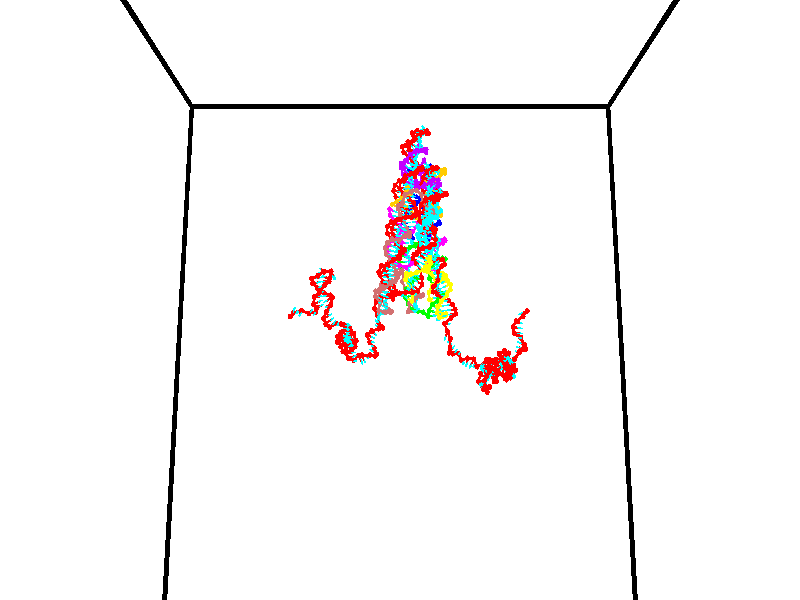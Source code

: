 // switches for output
#declare DRAW_BASES = 1; // possible values are 0, 1; only relevant for DNA ribbons
#declare DRAW_BASES_TYPE = 3; // possible values are 1, 2, 3; only relevant for DNA ribbons
#declare DRAW_FOG = 0; // set to 1 to enable fog

#include "colors.inc"

#include "transforms.inc"
background { rgb <1, 1, 1>}

#default {
   normal{
       ripples 0.25
       frequency 0.20
       turbulence 0.2
       lambda 5
   }
	finish {
		phong 0.1
		phong_size 40.
	}
}

// original window dimensions: 1024x640


// camera settings

camera {
	sky <0, 0.179814, -0.983701>
	up <0, 0.179814, -0.983701>
	right 1.6 * <1, 0, 0>
	location <35, 94.9851, 44.8844>
	look_at <35, 29.7336, 32.9568>
	direction <0, -65.2515, -11.9276>
	angle 67.0682
}


# declare cpy_camera_pos = <35, 94.9851, 44.8844>;
# if (DRAW_FOG = 1)
fog {
	fog_type 2
	up vnormalize(cpy_camera_pos)
	color rgbt<1,1,1,0.3>
	distance 1e-5
	fog_alt 3e-3
	fog_offset 56
}
# end


// LIGHTS

# declare lum = 6;
global_settings {
	ambient_light rgb lum * <0.05, 0.05, 0.05>
	max_trace_level 15
}# declare cpy_direct_light_amount = 0.25;
light_source
{	1000 * <-1, -1.16352, -0.803886>,
	rgb lum * cpy_direct_light_amount
	parallel
}

light_source
{	1000 * <1, 1.16352, 0.803886>,
	rgb lum * cpy_direct_light_amount
	parallel
}

// strand 0

// nucleotide -1

// particle -1
sphere {
	<23.937191, 34.864567, 35.307098> 0.250000
	pigment { color rgbt <1,0,0,0> }
	no_shadow
}
cylinder {
	<24.161497, 35.007984, 35.008572>,  <24.296080, 35.094036, 34.829456>, 0.100000
	pigment { color rgbt <1,0,0,0> }
	no_shadow
}
cylinder {
	<24.161497, 35.007984, 35.008572>,  <23.937191, 34.864567, 35.307098>, 0.100000
	pigment { color rgbt <1,0,0,0> }
	no_shadow
}

// particle -1
sphere {
	<24.161497, 35.007984, 35.008572> 0.100000
	pigment { color rgbt <1,0,0,0> }
	no_shadow
}
sphere {
	0, 1
	scale<0.080000,0.200000,0.300000>
	matrix <0.752027, -0.597676, 0.277919,
		-0.346409, -0.717097, -0.604791,
		0.560764, 0.358545, -0.746317,
		24.329727, 35.115547, 34.784676>
	pigment { color rgbt <0,1,1,0> }
	no_shadow
}
cylinder {
	<24.142107, 34.366634, 34.915794>,  <23.937191, 34.864567, 35.307098>, 0.130000
	pigment { color rgbt <1,0,0,0> }
	no_shadow
}

// nucleotide -1

// particle -1
sphere {
	<24.142107, 34.366634, 34.915794> 0.250000
	pigment { color rgbt <1,0,0,0> }
	no_shadow
}
cylinder {
	<24.404272, 34.667770, 34.940018>,  <24.561571, 34.848450, 34.954552>, 0.100000
	pigment { color rgbt <1,0,0,0> }
	no_shadow
}
cylinder {
	<24.404272, 34.667770, 34.940018>,  <24.142107, 34.366634, 34.915794>, 0.100000
	pigment { color rgbt <1,0,0,0> }
	no_shadow
}

// particle -1
sphere {
	<24.404272, 34.667770, 34.940018> 0.100000
	pigment { color rgbt <1,0,0,0> }
	no_shadow
}
sphere {
	0, 1
	scale<0.080000,0.200000,0.300000>
	matrix <0.656890, -0.607777, 0.446210,
		0.372729, -0.252672, -0.892877,
		0.655415, 0.752837, 0.060558,
		24.600897, 34.893623, 34.958183>
	pigment { color rgbt <0,1,1,0> }
	no_shadow
}
cylinder {
	<24.915493, 34.160194, 34.676006>,  <24.142107, 34.366634, 34.915794>, 0.130000
	pigment { color rgbt <1,0,0,0> }
	no_shadow
}

// nucleotide -1

// particle -1
sphere {
	<24.915493, 34.160194, 34.676006> 0.250000
	pigment { color rgbt <1,0,0,0> }
	no_shadow
}
cylinder {
	<24.902969, 34.474884, 34.922611>,  <24.895454, 34.663696, 35.070572>, 0.100000
	pigment { color rgbt <1,0,0,0> }
	no_shadow
}
cylinder {
	<24.902969, 34.474884, 34.922611>,  <24.915493, 34.160194, 34.676006>, 0.100000
	pigment { color rgbt <1,0,0,0> }
	no_shadow
}

// particle -1
sphere {
	<24.902969, 34.474884, 34.922611> 0.100000
	pigment { color rgbt <1,0,0,0> }
	no_shadow
}
sphere {
	0, 1
	scale<0.080000,0.200000,0.300000>
	matrix <0.570399, -0.492445, 0.657376,
		0.820771, 0.372239, -0.433329,
		-0.031310, 0.786725, 0.616509,
		24.893576, 34.710903, 35.107563>
	pigment { color rgbt <0,1,1,0> }
	no_shadow
}
cylinder {
	<25.681322, 34.081360, 34.914570>,  <24.915493, 34.160194, 34.676006>, 0.130000
	pigment { color rgbt <1,0,0,0> }
	no_shadow
}

// nucleotide -1

// particle -1
sphere {
	<25.681322, 34.081360, 34.914570> 0.250000
	pigment { color rgbt <1,0,0,0> }
	no_shadow
}
cylinder {
	<25.883600, 34.416302, 34.831516>,  <26.004967, 34.617268, 34.781685>, 0.100000
	pigment { color rgbt <1,0,0,0> }
	no_shadow
}
cylinder {
	<25.883600, 34.416302, 34.831516>,  <25.681322, 34.081360, 34.914570>, 0.100000
	pigment { color rgbt <1,0,0,0> }
	no_shadow
}

// particle -1
sphere {
	<25.883600, 34.416302, 34.831516> 0.100000
	pigment { color rgbt <1,0,0,0> }
	no_shadow
}
sphere {
	0, 1
	scale<0.080000,0.200000,0.300000>
	matrix <0.703345, -0.260794, 0.661281,
		0.499578, -0.480443, -0.720831,
		0.505696, 0.837354, -0.207630,
		26.035309, 34.667507, 34.769226>
	pigment { color rgbt <0,1,1,0> }
	no_shadow
}
cylinder {
	<26.394377, 33.983681, 34.758125>,  <25.681322, 34.081360, 34.914570>, 0.130000
	pigment { color rgbt <1,0,0,0> }
	no_shadow
}

// nucleotide -1

// particle -1
sphere {
	<26.394377, 33.983681, 34.758125> 0.250000
	pigment { color rgbt <1,0,0,0> }
	no_shadow
}
cylinder {
	<26.351458, 34.346779, 34.920349>,  <26.325706, 34.564640, 35.017685>, 0.100000
	pigment { color rgbt <1,0,0,0> }
	no_shadow
}
cylinder {
	<26.351458, 34.346779, 34.920349>,  <26.394377, 33.983681, 34.758125>, 0.100000
	pigment { color rgbt <1,0,0,0> }
	no_shadow
}

// particle -1
sphere {
	<26.351458, 34.346779, 34.920349> 0.100000
	pigment { color rgbt <1,0,0,0> }
	no_shadow
}
sphere {
	0, 1
	scale<0.080000,0.200000,0.300000>
	matrix <0.720040, -0.210338, 0.661287,
		0.685587, 0.362976, -0.631045,
		-0.107298, 0.907748, 0.405562,
		26.319267, 34.619102, 35.042019>
	pigment { color rgbt <0,1,1,0> }
	no_shadow
}
cylinder {
	<26.553795, 34.572662, 34.489510>,  <26.394377, 33.983681, 34.758125>, 0.130000
	pigment { color rgbt <1,0,0,0> }
	no_shadow
}

// nucleotide -1

// particle -1
sphere {
	<26.553795, 34.572662, 34.489510> 0.250000
	pigment { color rgbt <1,0,0,0> }
	no_shadow
}
cylinder {
	<26.870634, 34.806080, 34.417892>,  <27.060738, 34.946129, 34.374924>, 0.100000
	pigment { color rgbt <1,0,0,0> }
	no_shadow
}
cylinder {
	<26.870634, 34.806080, 34.417892>,  <26.553795, 34.572662, 34.489510>, 0.100000
	pigment { color rgbt <1,0,0,0> }
	no_shadow
}

// particle -1
sphere {
	<26.870634, 34.806080, 34.417892> 0.100000
	pigment { color rgbt <1,0,0,0> }
	no_shadow
}
sphere {
	0, 1
	scale<0.080000,0.200000,0.300000>
	matrix <-0.389203, 0.256886, -0.884607,
		-0.470212, 0.770381, 0.430596,
		0.792099, 0.583542, -0.179044,
		27.108263, 34.981144, 34.364178>
	pigment { color rgbt <0,1,1,0> }
	no_shadow
}
cylinder {
	<26.311567, 35.214813, 34.322144>,  <26.553795, 34.572662, 34.489510>, 0.130000
	pigment { color rgbt <1,0,0,0> }
	no_shadow
}

// nucleotide -1

// particle -1
sphere {
	<26.311567, 35.214813, 34.322144> 0.250000
	pigment { color rgbt <1,0,0,0> }
	no_shadow
}
cylinder {
	<26.677868, 35.186317, 34.163994>,  <26.897648, 35.169220, 34.069103>, 0.100000
	pigment { color rgbt <1,0,0,0> }
	no_shadow
}
cylinder {
	<26.677868, 35.186317, 34.163994>,  <26.311567, 35.214813, 34.322144>, 0.100000
	pigment { color rgbt <1,0,0,0> }
	no_shadow
}

// particle -1
sphere {
	<26.677868, 35.186317, 34.163994> 0.100000
	pigment { color rgbt <1,0,0,0> }
	no_shadow
}
sphere {
	0, 1
	scale<0.080000,0.200000,0.300000>
	matrix <-0.361217, 0.284745, -0.887943,
		0.175840, 0.955952, 0.235023,
		0.915753, -0.071242, -0.395375,
		26.952593, 35.164944, 34.045380>
	pigment { color rgbt <0,1,1,0> }
	no_shadow
}
cylinder {
	<26.424179, 35.747738, 33.808029>,  <26.311567, 35.214813, 34.322144>, 0.130000
	pigment { color rgbt <1,0,0,0> }
	no_shadow
}

// nucleotide -1

// particle -1
sphere {
	<26.424179, 35.747738, 33.808029> 0.250000
	pigment { color rgbt <1,0,0,0> }
	no_shadow
}
cylinder {
	<26.718401, 35.489552, 33.725727>,  <26.894934, 35.334641, 33.676346>, 0.100000
	pigment { color rgbt <1,0,0,0> }
	no_shadow
}
cylinder {
	<26.718401, 35.489552, 33.725727>,  <26.424179, 35.747738, 33.808029>, 0.100000
	pigment { color rgbt <1,0,0,0> }
	no_shadow
}

// particle -1
sphere {
	<26.718401, 35.489552, 33.725727> 0.100000
	pigment { color rgbt <1,0,0,0> }
	no_shadow
}
sphere {
	0, 1
	scale<0.080000,0.200000,0.300000>
	matrix <-0.120826, 0.173859, -0.977330,
		0.666606, 0.743739, 0.049893,
		0.735553, -0.645466, -0.205758,
		26.939066, 35.295914, 33.664001>
	pigment { color rgbt <0,1,1,0> }
	no_shadow
}
cylinder {
	<27.025501, 36.037872, 33.405201>,  <26.424179, 35.747738, 33.808029>, 0.130000
	pigment { color rgbt <1,0,0,0> }
	no_shadow
}

// nucleotide -1

// particle -1
sphere {
	<27.025501, 36.037872, 33.405201> 0.250000
	pigment { color rgbt <1,0,0,0> }
	no_shadow
}
cylinder {
	<27.039846, 35.645847, 33.327026>,  <27.048452, 35.410633, 33.280121>, 0.100000
	pigment { color rgbt <1,0,0,0> }
	no_shadow
}
cylinder {
	<27.039846, 35.645847, 33.327026>,  <27.025501, 36.037872, 33.405201>, 0.100000
	pigment { color rgbt <1,0,0,0> }
	no_shadow
}

// particle -1
sphere {
	<27.039846, 35.645847, 33.327026> 0.100000
	pigment { color rgbt <1,0,0,0> }
	no_shadow
}
sphere {
	0, 1
	scale<0.080000,0.200000,0.300000>
	matrix <0.035702, 0.196697, -0.979814,
		0.998719, 0.028160, 0.042044,
		0.035861, -0.980060, -0.195440,
		27.050604, 35.351830, 33.268394>
	pigment { color rgbt <0,1,1,0> }
	no_shadow
}
cylinder {
	<27.493944, 35.915665, 32.818611>,  <27.025501, 36.037872, 33.405201>, 0.130000
	pigment { color rgbt <1,0,0,0> }
	no_shadow
}

// nucleotide -1

// particle -1
sphere {
	<27.493944, 35.915665, 32.818611> 0.250000
	pigment { color rgbt <1,0,0,0> }
	no_shadow
}
cylinder {
	<27.304552, 35.563385, 32.824142>,  <27.190918, 35.352016, 32.827461>, 0.100000
	pigment { color rgbt <1,0,0,0> }
	no_shadow
}
cylinder {
	<27.304552, 35.563385, 32.824142>,  <27.493944, 35.915665, 32.818611>, 0.100000
	pigment { color rgbt <1,0,0,0> }
	no_shadow
}

// particle -1
sphere {
	<27.304552, 35.563385, 32.824142> 0.100000
	pigment { color rgbt <1,0,0,0> }
	no_shadow
}
sphere {
	0, 1
	scale<0.080000,0.200000,0.300000>
	matrix <0.093725, -0.065985, -0.993409,
		0.875805, -0.469062, 0.113786,
		-0.473478, -0.880697, 0.013828,
		27.162508, 35.299175, 32.828289>
	pigment { color rgbt <0,1,1,0> }
	no_shadow
}
cylinder {
	<27.866032, 35.498238, 32.435062>,  <27.493944, 35.915665, 32.818611>, 0.130000
	pigment { color rgbt <1,0,0,0> }
	no_shadow
}

// nucleotide -1

// particle -1
sphere {
	<27.866032, 35.498238, 32.435062> 0.250000
	pigment { color rgbt <1,0,0,0> }
	no_shadow
}
cylinder {
	<27.499304, 35.341114, 32.406372>,  <27.279268, 35.246838, 32.389160>, 0.100000
	pigment { color rgbt <1,0,0,0> }
	no_shadow
}
cylinder {
	<27.499304, 35.341114, 32.406372>,  <27.866032, 35.498238, 32.435062>, 0.100000
	pigment { color rgbt <1,0,0,0> }
	no_shadow
}

// particle -1
sphere {
	<27.499304, 35.341114, 32.406372> 0.100000
	pigment { color rgbt <1,0,0,0> }
	no_shadow
}
sphere {
	0, 1
	scale<0.080000,0.200000,0.300000>
	matrix <0.093454, -0.036455, -0.994956,
		0.388216, -0.918896, 0.070132,
		-0.916818, -0.392812, -0.071722,
		27.224258, 35.223270, 32.384857>
	pigment { color rgbt <0,1,1,0> }
	no_shadow
}
cylinder {
	<27.844929, 34.801083, 32.002357>,  <27.866032, 35.498238, 32.435062>, 0.130000
	pigment { color rgbt <1,0,0,0> }
	no_shadow
}

// nucleotide -1

// particle -1
sphere {
	<27.844929, 34.801083, 32.002357> 0.250000
	pigment { color rgbt <1,0,0,0> }
	no_shadow
}
cylinder {
	<27.500904, 35.004070, 31.981289>,  <27.294489, 35.125862, 31.968647>, 0.100000
	pigment { color rgbt <1,0,0,0> }
	no_shadow
}
cylinder {
	<27.500904, 35.004070, 31.981289>,  <27.844929, 34.801083, 32.002357>, 0.100000
	pigment { color rgbt <1,0,0,0> }
	no_shadow
}

// particle -1
sphere {
	<27.500904, 35.004070, 31.981289> 0.100000
	pigment { color rgbt <1,0,0,0> }
	no_shadow
}
sphere {
	0, 1
	scale<0.080000,0.200000,0.300000>
	matrix <-0.113953, -0.291702, -0.949697,
		-0.497305, -0.810794, 0.308708,
		-0.860060, 0.507467, -0.052672,
		27.242886, 35.156311, 31.965487>
	pigment { color rgbt <0,1,1,0> }
	no_shadow
}
cylinder {
	<28.048306, 35.531921, 31.574539>,  <27.844929, 34.801083, 32.002357>, 0.130000
	pigment { color rgbt <1,0,0,0> }
	no_shadow
}

// nucleotide -1

// particle -1
sphere {
	<28.048306, 35.531921, 31.574539> 0.250000
	pigment { color rgbt <1,0,0,0> }
	no_shadow
}
cylinder {
	<28.236666, 35.663464, 31.901979>,  <28.349682, 35.742390, 32.098442>, 0.100000
	pigment { color rgbt <1,0,0,0> }
	no_shadow
}
cylinder {
	<28.236666, 35.663464, 31.901979>,  <28.048306, 35.531921, 31.574539>, 0.100000
	pigment { color rgbt <1,0,0,0> }
	no_shadow
}

// particle -1
sphere {
	<28.236666, 35.663464, 31.901979> 0.100000
	pigment { color rgbt <1,0,0,0> }
	no_shadow
}
sphere {
	0, 1
	scale<0.080000,0.200000,0.300000>
	matrix <-0.373964, -0.766012, 0.522855,
		0.799003, -0.552339, -0.237733,
		0.470899, 0.328859, 0.818600,
		28.377935, 35.762123, 32.147560>
	pigment { color rgbt <0,1,1,0> }
	no_shadow
}
cylinder {
	<27.368803, 35.908947, 31.681244>,  <28.048306, 35.531921, 31.574539>, 0.130000
	pigment { color rgbt <1,0,0,0> }
	no_shadow
}

// nucleotide -1

// particle -1
sphere {
	<27.368803, 35.908947, 31.681244> 0.250000
	pigment { color rgbt <1,0,0,0> }
	no_shadow
}
cylinder {
	<27.155985, 35.626869, 31.493786>,  <27.028294, 35.457623, 31.381311>, 0.100000
	pigment { color rgbt <1,0,0,0> }
	no_shadow
}
cylinder {
	<27.155985, 35.626869, 31.493786>,  <27.368803, 35.908947, 31.681244>, 0.100000
	pigment { color rgbt <1,0,0,0> }
	no_shadow
}

// particle -1
sphere {
	<27.155985, 35.626869, 31.493786> 0.100000
	pigment { color rgbt <1,0,0,0> }
	no_shadow
}
sphere {
	0, 1
	scale<0.080000,0.200000,0.300000>
	matrix <-0.346194, -0.323934, 0.880464,
		-0.772709, 0.630688, -0.071787,
		-0.532044, -0.705194, -0.468647,
		26.996372, 35.415310, 31.353191>
	pigment { color rgbt <0,1,1,0> }
	no_shadow
}
cylinder {
	<26.780256, 35.856300, 32.023781>,  <27.368803, 35.908947, 31.681244>, 0.130000
	pigment { color rgbt <1,0,0,0> }
	no_shadow
}

// nucleotide -1

// particle -1
sphere {
	<26.780256, 35.856300, 32.023781> 0.250000
	pigment { color rgbt <1,0,0,0> }
	no_shadow
}
cylinder {
	<26.813221, 35.507488, 31.830791>,  <26.833000, 35.298203, 31.714998>, 0.100000
	pigment { color rgbt <1,0,0,0> }
	no_shadow
}
cylinder {
	<26.813221, 35.507488, 31.830791>,  <26.780256, 35.856300, 32.023781>, 0.100000
	pigment { color rgbt <1,0,0,0> }
	no_shadow
}

// particle -1
sphere {
	<26.813221, 35.507488, 31.830791> 0.100000
	pigment { color rgbt <1,0,0,0> }
	no_shadow
}
sphere {
	0, 1
	scale<0.080000,0.200000,0.300000>
	matrix <-0.132257, -0.489407, 0.861968,
		-0.987783, -0.007227, -0.155664,
		0.082413, -0.872026, -0.482472,
		26.837944, 35.245880, 31.686050>
	pigment { color rgbt <0,1,1,0> }
	no_shadow
}
cylinder {
	<26.094606, 35.390022, 32.156551>,  <26.780256, 35.856300, 32.023781>, 0.130000
	pigment { color rgbt <1,0,0,0> }
	no_shadow
}

// nucleotide -1

// particle -1
sphere {
	<26.094606, 35.390022, 32.156551> 0.250000
	pigment { color rgbt <1,0,0,0> }
	no_shadow
}
cylinder {
	<26.439354, 35.200047, 32.085426>,  <26.646202, 35.086063, 32.042751>, 0.100000
	pigment { color rgbt <1,0,0,0> }
	no_shadow
}
cylinder {
	<26.439354, 35.200047, 32.085426>,  <26.094606, 35.390022, 32.156551>, 0.100000
	pigment { color rgbt <1,0,0,0> }
	no_shadow
}

// particle -1
sphere {
	<26.439354, 35.200047, 32.085426> 0.100000
	pigment { color rgbt <1,0,0,0> }
	no_shadow
}
sphere {
	0, 1
	scale<0.080000,0.200000,0.300000>
	matrix <-0.058449, -0.441313, 0.895448,
		-0.503753, -0.761365, -0.408113,
		0.861868, -0.474939, -0.177812,
		26.697914, 35.057564, 32.032082>
	pigment { color rgbt <0,1,1,0> }
	no_shadow
}
cylinder {
	<26.088598, 34.640579, 32.416767>,  <26.094606, 35.390022, 32.156551>, 0.130000
	pigment { color rgbt <1,0,0,0> }
	no_shadow
}

// nucleotide -1

// particle -1
sphere {
	<26.088598, 34.640579, 32.416767> 0.250000
	pigment { color rgbt <1,0,0,0> }
	no_shadow
}
cylinder {
	<26.456558, 34.796535, 32.399975>,  <26.677334, 34.890110, 32.389900>, 0.100000
	pigment { color rgbt <1,0,0,0> }
	no_shadow
}
cylinder {
	<26.456558, 34.796535, 32.399975>,  <26.088598, 34.640579, 32.416767>, 0.100000
	pigment { color rgbt <1,0,0,0> }
	no_shadow
}

// particle -1
sphere {
	<26.456558, 34.796535, 32.399975> 0.100000
	pigment { color rgbt <1,0,0,0> }
	no_shadow
}
sphere {
	0, 1
	scale<0.080000,0.200000,0.300000>
	matrix <0.185460, -0.338234, 0.922606,
		0.345521, -0.856493, -0.383452,
		0.919902, 0.389895, -0.041978,
		26.732529, 34.913506, 32.387383>
	pigment { color rgbt <0,1,1,0> }
	no_shadow
}
cylinder {
	<26.504740, 34.155106, 32.755558>,  <26.088598, 34.640579, 32.416767>, 0.130000
	pigment { color rgbt <1,0,0,0> }
	no_shadow
}

// nucleotide -1

// particle -1
sphere {
	<26.504740, 34.155106, 32.755558> 0.250000
	pigment { color rgbt <1,0,0,0> }
	no_shadow
}
cylinder {
	<26.707067, 34.499912, 32.768623>,  <26.828465, 34.706799, 32.776463>, 0.100000
	pigment { color rgbt <1,0,0,0> }
	no_shadow
}
cylinder {
	<26.707067, 34.499912, 32.768623>,  <26.504740, 34.155106, 32.755558>, 0.100000
	pigment { color rgbt <1,0,0,0> }
	no_shadow
}

// particle -1
sphere {
	<26.707067, 34.499912, 32.768623> 0.100000
	pigment { color rgbt <1,0,0,0> }
	no_shadow
}
sphere {
	0, 1
	scale<0.080000,0.200000,0.300000>
	matrix <0.218269, -0.164525, 0.961920,
		0.834568, -0.479429, -0.271372,
		0.505820, 0.862020, 0.032662,
		26.858814, 34.758518, 32.778423>
	pigment { color rgbt <0,1,1,0> }
	no_shadow
}
cylinder {
	<27.209560, 34.102779, 33.145748>,  <26.504740, 34.155106, 32.755558>, 0.130000
	pigment { color rgbt <1,0,0,0> }
	no_shadow
}

// nucleotide -1

// particle -1
sphere {
	<27.209560, 34.102779, 33.145748> 0.250000
	pigment { color rgbt <1,0,0,0> }
	no_shadow
}
cylinder {
	<27.147785, 34.497135, 33.171555>,  <27.110720, 34.733749, 33.187038>, 0.100000
	pigment { color rgbt <1,0,0,0> }
	no_shadow
}
cylinder {
	<27.147785, 34.497135, 33.171555>,  <27.209560, 34.102779, 33.145748>, 0.100000
	pigment { color rgbt <1,0,0,0> }
	no_shadow
}

// particle -1
sphere {
	<27.147785, 34.497135, 33.171555> 0.100000
	pigment { color rgbt <1,0,0,0> }
	no_shadow
}
sphere {
	0, 1
	scale<0.080000,0.200000,0.300000>
	matrix <0.468800, 0.015640, 0.883166,
		0.869699, 0.166639, -0.464603,
		-0.154437, 0.985894, 0.064518,
		27.101454, 34.792904, 33.190910>
	pigment { color rgbt <0,1,1,0> }
	no_shadow
}
cylinder {
	<27.896599, 34.405212, 33.405182>,  <27.209560, 34.102779, 33.145748>, 0.130000
	pigment { color rgbt <1,0,0,0> }
	no_shadow
}

// nucleotide -1

// particle -1
sphere {
	<27.896599, 34.405212, 33.405182> 0.250000
	pigment { color rgbt <1,0,0,0> }
	no_shadow
}
cylinder {
	<27.580793, 34.638931, 33.480301>,  <27.391310, 34.779163, 33.525372>, 0.100000
	pigment { color rgbt <1,0,0,0> }
	no_shadow
}
cylinder {
	<27.580793, 34.638931, 33.480301>,  <27.896599, 34.405212, 33.405182>, 0.100000
	pigment { color rgbt <1,0,0,0> }
	no_shadow
}

// particle -1
sphere {
	<27.580793, 34.638931, 33.480301> 0.100000
	pigment { color rgbt <1,0,0,0> }
	no_shadow
}
sphere {
	0, 1
	scale<0.080000,0.200000,0.300000>
	matrix <0.220067, -0.016135, 0.975351,
		0.572924, 0.811380, -0.115845,
		-0.789512, 0.584296, 0.187802,
		27.343941, 34.814220, 33.536640>
	pigment { color rgbt <0,1,1,0> }
	no_shadow
}
cylinder {
	<28.146944, 34.970894, 33.700558>,  <27.896599, 34.405212, 33.405182>, 0.130000
	pigment { color rgbt <1,0,0,0> }
	no_shadow
}

// nucleotide -1

// particle -1
sphere {
	<28.146944, 34.970894, 33.700558> 0.250000
	pigment { color rgbt <1,0,0,0> }
	no_shadow
}
cylinder {
	<27.788298, 34.892338, 33.859310>,  <27.573111, 34.845203, 33.954563>, 0.100000
	pigment { color rgbt <1,0,0,0> }
	no_shadow
}
cylinder {
	<27.788298, 34.892338, 33.859310>,  <28.146944, 34.970894, 33.700558>, 0.100000
	pigment { color rgbt <1,0,0,0> }
	no_shadow
}

// particle -1
sphere {
	<27.788298, 34.892338, 33.859310> 0.100000
	pigment { color rgbt <1,0,0,0> }
	no_shadow
}
sphere {
	0, 1
	scale<0.080000,0.200000,0.300000>
	matrix <0.439906, -0.292527, 0.849065,
		-0.050649, 0.935874, 0.348676,
		-0.896614, -0.196389, 0.396881,
		27.519314, 34.833420, 33.978374>
	pigment { color rgbt <0,1,1,0> }
	no_shadow
}
cylinder {
	<28.047438, 35.278564, 34.381149>,  <28.146944, 34.970894, 33.700558>, 0.130000
	pigment { color rgbt <1,0,0,0> }
	no_shadow
}

// nucleotide -1

// particle -1
sphere {
	<28.047438, 35.278564, 34.381149> 0.250000
	pigment { color rgbt <1,0,0,0> }
	no_shadow
}
cylinder {
	<27.781509, 34.981052, 34.408875>,  <27.621952, 34.802544, 34.425510>, 0.100000
	pigment { color rgbt <1,0,0,0> }
	no_shadow
}
cylinder {
	<27.781509, 34.981052, 34.408875>,  <28.047438, 35.278564, 34.381149>, 0.100000
	pigment { color rgbt <1,0,0,0> }
	no_shadow
}

// particle -1
sphere {
	<27.781509, 34.981052, 34.408875> 0.100000
	pigment { color rgbt <1,0,0,0> }
	no_shadow
}
sphere {
	0, 1
	scale<0.080000,0.200000,0.300000>
	matrix <0.475138, -0.349438, 0.807550,
		-0.576420, 0.569809, 0.585712,
		-0.664819, -0.743782, 0.069315,
		27.582064, 34.757919, 34.429668>
	pigment { color rgbt <0,1,1,0> }
	no_shadow
}
cylinder {
	<27.584312, 35.242214, 34.991493>,  <28.047438, 35.278564, 34.381149>, 0.130000
	pigment { color rgbt <1,0,0,0> }
	no_shadow
}

// nucleotide -1

// particle -1
sphere {
	<27.584312, 35.242214, 34.991493> 0.250000
	pigment { color rgbt <1,0,0,0> }
	no_shadow
}
cylinder {
	<27.674511, 34.873909, 34.864151>,  <27.728630, 34.652927, 34.787746>, 0.100000
	pigment { color rgbt <1,0,0,0> }
	no_shadow
}
cylinder {
	<27.674511, 34.873909, 34.864151>,  <27.584312, 35.242214, 34.991493>, 0.100000
	pigment { color rgbt <1,0,0,0> }
	no_shadow
}

// particle -1
sphere {
	<27.674511, 34.873909, 34.864151> 0.100000
	pigment { color rgbt <1,0,0,0> }
	no_shadow
}
sphere {
	0, 1
	scale<0.080000,0.200000,0.300000>
	matrix <0.386593, -0.215379, 0.896748,
		-0.894258, -0.325289, 0.307392,
		0.225496, -0.920760, -0.318358,
		27.742161, 34.597679, 34.768642>
	pigment { color rgbt <0,1,1,0> }
	no_shadow
}
cylinder {
	<27.305593, 34.799973, 35.454235>,  <27.584312, 35.242214, 34.991493>, 0.130000
	pigment { color rgbt <1,0,0,0> }
	no_shadow
}

// nucleotide -1

// particle -1
sphere {
	<27.305593, 34.799973, 35.454235> 0.250000
	pigment { color rgbt <1,0,0,0> }
	no_shadow
}
cylinder {
	<27.628496, 34.652657, 35.269756>,  <27.822237, 34.564266, 35.159069>, 0.100000
	pigment { color rgbt <1,0,0,0> }
	no_shadow
}
cylinder {
	<27.628496, 34.652657, 35.269756>,  <27.305593, 34.799973, 35.454235>, 0.100000
	pigment { color rgbt <1,0,0,0> }
	no_shadow
}

// particle -1
sphere {
	<27.628496, 34.652657, 35.269756> 0.100000
	pigment { color rgbt <1,0,0,0> }
	no_shadow
}
sphere {
	0, 1
	scale<0.080000,0.200000,0.300000>
	matrix <0.376976, -0.279500, 0.883045,
		-0.454120, -0.886703, -0.086792,
		0.807257, -0.368290, -0.461192,
		27.870674, 34.542168, 35.131397>
	pigment { color rgbt <0,1,1,0> }
	no_shadow
}
cylinder {
	<27.433161, 34.149670, 35.838158>,  <27.305593, 34.799973, 35.454235>, 0.130000
	pigment { color rgbt <1,0,0,0> }
	no_shadow
}

// nucleotide -1

// particle -1
sphere {
	<27.433161, 34.149670, 35.838158> 0.250000
	pigment { color rgbt <1,0,0,0> }
	no_shadow
}
cylinder {
	<27.765493, 34.146416, 35.615574>,  <27.964893, 34.144463, 35.482021>, 0.100000
	pigment { color rgbt <1,0,0,0> }
	no_shadow
}
cylinder {
	<27.765493, 34.146416, 35.615574>,  <27.433161, 34.149670, 35.838158>, 0.100000
	pigment { color rgbt <1,0,0,0> }
	no_shadow
}

// particle -1
sphere {
	<27.765493, 34.146416, 35.615574> 0.100000
	pigment { color rgbt <1,0,0,0> }
	no_shadow
}
sphere {
	0, 1
	scale<0.080000,0.200000,0.300000>
	matrix <0.510865, -0.385479, 0.768390,
		-0.220754, -0.922681, -0.316114,
		0.830834, -0.008134, -0.556461,
		28.014744, 34.143974, 35.448635>
	pigment { color rgbt <0,1,1,0> }
	no_shadow
}
cylinder {
	<27.778156, 33.500271, 36.024948>,  <27.433161, 34.149670, 35.838158>, 0.130000
	pigment { color rgbt <1,0,0,0> }
	no_shadow
}

// nucleotide -1

// particle -1
sphere {
	<27.778156, 33.500271, 36.024948> 0.250000
	pigment { color rgbt <1,0,0,0> }
	no_shadow
}
cylinder {
	<28.047274, 33.728714, 35.836826>,  <28.208744, 33.865780, 35.723953>, 0.100000
	pigment { color rgbt <1,0,0,0> }
	no_shadow
}
cylinder {
	<28.047274, 33.728714, 35.836826>,  <27.778156, 33.500271, 36.024948>, 0.100000
	pigment { color rgbt <1,0,0,0> }
	no_shadow
}

// particle -1
sphere {
	<28.047274, 33.728714, 35.836826> 0.100000
	pigment { color rgbt <1,0,0,0> }
	no_shadow
}
sphere {
	0, 1
	scale<0.080000,0.200000,0.300000>
	matrix <0.727031, -0.392633, 0.563263,
		0.137027, -0.720885, -0.679374,
		0.672792, 0.571108, -0.470304,
		28.249111, 33.900047, 35.695736>
	pigment { color rgbt <0,1,1,0> }
	no_shadow
}
cylinder {
	<28.338509, 33.086147, 35.631081>,  <27.778156, 33.500271, 36.024948>, 0.130000
	pigment { color rgbt <1,0,0,0> }
	no_shadow
}

// nucleotide -1

// particle -1
sphere {
	<28.338509, 33.086147, 35.631081> 0.250000
	pigment { color rgbt <1,0,0,0> }
	no_shadow
}
cylinder {
	<28.493959, 33.440361, 35.732906>,  <28.587231, 33.652889, 35.794003>, 0.100000
	pigment { color rgbt <1,0,0,0> }
	no_shadow
}
cylinder {
	<28.493959, 33.440361, 35.732906>,  <28.338509, 33.086147, 35.631081>, 0.100000
	pigment { color rgbt <1,0,0,0> }
	no_shadow
}

// particle -1
sphere {
	<28.493959, 33.440361, 35.732906> 0.100000
	pigment { color rgbt <1,0,0,0> }
	no_shadow
}
sphere {
	0, 1
	scale<0.080000,0.200000,0.300000>
	matrix <0.749554, -0.464520, 0.471583,
		0.535852, 0.007539, -0.844278,
		0.388629, 0.885531, 0.254565,
		28.610548, 33.706020, 35.809277>
	pigment { color rgbt <0,1,1,0> }
	no_shadow
}
cylinder {
	<28.853094, 32.585613, 35.616856>,  <28.338509, 33.086147, 35.631081>, 0.130000
	pigment { color rgbt <1,0,0,0> }
	no_shadow
}

// nucleotide -1

// particle -1
sphere {
	<28.853094, 32.585613, 35.616856> 0.250000
	pigment { color rgbt <1,0,0,0> }
	no_shadow
}
cylinder {
	<29.245810, 32.514103, 35.642551>,  <29.481440, 32.471195, 35.657970>, 0.100000
	pigment { color rgbt <1,0,0,0> }
	no_shadow
}
cylinder {
	<29.245810, 32.514103, 35.642551>,  <28.853094, 32.585613, 35.616856>, 0.100000
	pigment { color rgbt <1,0,0,0> }
	no_shadow
}

// particle -1
sphere {
	<29.245810, 32.514103, 35.642551> 0.100000
	pigment { color rgbt <1,0,0,0> }
	no_shadow
}
sphere {
	0, 1
	scale<0.080000,0.200000,0.300000>
	matrix <-0.178831, -0.755706, 0.630022,
		-0.064083, -0.630038, -0.773916,
		0.981791, -0.178774, 0.064242,
		29.540346, 32.460472, 35.661823>
	pigment { color rgbt <0,1,1,0> }
	no_shadow
}
cylinder {
	<29.037149, 31.877796, 35.578133>,  <28.853094, 32.585613, 35.616856>, 0.130000
	pigment { color rgbt <1,0,0,0> }
	no_shadow
}

// nucleotide -1

// particle -1
sphere {
	<29.037149, 31.877796, 35.578133> 0.250000
	pigment { color rgbt <1,0,0,0> }
	no_shadow
}
cylinder {
	<29.290672, 32.080017, 35.812298>,  <29.442785, 32.201351, 35.952797>, 0.100000
	pigment { color rgbt <1,0,0,0> }
	no_shadow
}
cylinder {
	<29.290672, 32.080017, 35.812298>,  <29.037149, 31.877796, 35.578133>, 0.100000
	pigment { color rgbt <1,0,0,0> }
	no_shadow
}

// particle -1
sphere {
	<29.290672, 32.080017, 35.812298> 0.100000
	pigment { color rgbt <1,0,0,0> }
	no_shadow
}
sphere {
	0, 1
	scale<0.080000,0.200000,0.300000>
	matrix <-0.082082, -0.708609, 0.700811,
		0.769124, -0.492230, -0.407624,
		0.633806, 0.505552, 0.585412,
		29.480814, 32.231682, 35.987923>
	pigment { color rgbt <0,1,1,0> }
	no_shadow
}
cylinder {
	<29.619402, 31.552999, 35.758064>,  <29.037149, 31.877796, 35.578133>, 0.130000
	pigment { color rgbt <1,0,0,0> }
	no_shadow
}

// nucleotide -1

// particle -1
sphere {
	<29.619402, 31.552999, 35.758064> 0.250000
	pigment { color rgbt <1,0,0,0> }
	no_shadow
}
cylinder {
	<29.537903, 31.767252, 36.085865>,  <29.489004, 31.895803, 36.282547>, 0.100000
	pigment { color rgbt <1,0,0,0> }
	no_shadow
}
cylinder {
	<29.537903, 31.767252, 36.085865>,  <29.619402, 31.552999, 35.758064>, 0.100000
	pigment { color rgbt <1,0,0,0> }
	no_shadow
}

// particle -1
sphere {
	<29.537903, 31.767252, 36.085865> 0.100000
	pigment { color rgbt <1,0,0,0> }
	no_shadow
}
sphere {
	0, 1
	scale<0.080000,0.200000,0.300000>
	matrix <0.080896, -0.824990, 0.559328,
		0.975676, 0.180256, 0.124759,
		-0.203747, 0.535630, 0.819504,
		29.476778, 31.927940, 36.331715>
	pigment { color rgbt <0,1,1,0> }
	no_shadow
}
cylinder {
	<30.144375, 31.636889, 36.303051>,  <29.619402, 31.552999, 35.758064>, 0.130000
	pigment { color rgbt <1,0,0,0> }
	no_shadow
}

// nucleotide -1

// particle -1
sphere {
	<30.144375, 31.636889, 36.303051> 0.250000
	pigment { color rgbt <1,0,0,0> }
	no_shadow
}
cylinder {
	<29.779961, 31.604198, 36.464710>,  <29.561312, 31.584583, 36.561707>, 0.100000
	pigment { color rgbt <1,0,0,0> }
	no_shadow
}
cylinder {
	<29.779961, 31.604198, 36.464710>,  <30.144375, 31.636889, 36.303051>, 0.100000
	pigment { color rgbt <1,0,0,0> }
	no_shadow
}

// particle -1
sphere {
	<29.779961, 31.604198, 36.464710> 0.100000
	pigment { color rgbt <1,0,0,0> }
	no_shadow
}
sphere {
	0, 1
	scale<0.080000,0.200000,0.300000>
	matrix <0.249386, -0.889775, 0.382241,
		0.328359, 0.449023, 0.830999,
		-0.911037, -0.081727, 0.404145,
		29.506649, 31.579679, 36.585953>
	pigment { color rgbt <0,1,1,0> }
	no_shadow
}
cylinder {
	<30.286617, 31.210333, 36.955219>,  <30.144375, 31.636889, 36.303051>, 0.130000
	pigment { color rgbt <1,0,0,0> }
	no_shadow
}

// nucleotide -1

// particle -1
sphere {
	<30.286617, 31.210333, 36.955219> 0.250000
	pigment { color rgbt <1,0,0,0> }
	no_shadow
}
cylinder {
	<29.904617, 31.187790, 36.838737>,  <29.675417, 31.174265, 36.768848>, 0.100000
	pigment { color rgbt <1,0,0,0> }
	no_shadow
}
cylinder {
	<29.904617, 31.187790, 36.838737>,  <30.286617, 31.210333, 36.955219>, 0.100000
	pigment { color rgbt <1,0,0,0> }
	no_shadow
}

// particle -1
sphere {
	<29.904617, 31.187790, 36.838737> 0.100000
	pigment { color rgbt <1,0,0,0> }
	no_shadow
}
sphere {
	0, 1
	scale<0.080000,0.200000,0.300000>
	matrix <0.027332, -0.994327, 0.102796,
		-0.295342, 0.090211, 0.951123,
		-0.955000, -0.056356, -0.291201,
		29.618116, 31.170883, 36.751377>
	pigment { color rgbt <0,1,1,0> }
	no_shadow
}
cylinder {
	<29.923189, 30.753164, 37.578766>,  <30.286617, 31.210333, 36.955219>, 0.130000
	pigment { color rgbt <1,0,0,0> }
	no_shadow
}

// nucleotide -1

// particle -1
sphere {
	<29.923189, 30.753164, 37.578766> 0.250000
	pigment { color rgbt <1,0,0,0> }
	no_shadow
}
cylinder {
	<29.660858, 30.741537, 37.277027>,  <29.503460, 30.734560, 37.095982>, 0.100000
	pigment { color rgbt <1,0,0,0> }
	no_shadow
}
cylinder {
	<29.660858, 30.741537, 37.277027>,  <29.923189, 30.753164, 37.578766>, 0.100000
	pigment { color rgbt <1,0,0,0> }
	no_shadow
}

// particle -1
sphere {
	<29.660858, 30.741537, 37.277027> 0.100000
	pigment { color rgbt <1,0,0,0> }
	no_shadow
}
sphere {
	0, 1
	scale<0.080000,0.200000,0.300000>
	matrix <-0.200739, -0.956568, 0.211381,
		-0.727732, 0.290057, 0.621509,
		-0.655828, -0.029068, -0.754351,
		29.464109, 30.732817, 37.050720>
	pigment { color rgbt <0,1,1,0> }
	no_shadow
}
cylinder {
	<29.255919, 30.390652, 37.825489>,  <29.923189, 30.753164, 37.578766>, 0.130000
	pigment { color rgbt <1,0,0,0> }
	no_shadow
}

// nucleotide -1

// particle -1
sphere {
	<29.255919, 30.390652, 37.825489> 0.250000
	pigment { color rgbt <1,0,0,0> }
	no_shadow
}
cylinder {
	<29.285255, 30.351734, 37.428471>,  <29.302856, 30.328382, 37.190258>, 0.100000
	pigment { color rgbt <1,0,0,0> }
	no_shadow
}
cylinder {
	<29.285255, 30.351734, 37.428471>,  <29.255919, 30.390652, 37.825489>, 0.100000
	pigment { color rgbt <1,0,0,0> }
	no_shadow
}

// particle -1
sphere {
	<29.285255, 30.351734, 37.428471> 0.100000
	pigment { color rgbt <1,0,0,0> }
	no_shadow
}
sphere {
	0, 1
	scale<0.080000,0.200000,0.300000>
	matrix <-0.219618, -0.972375, 0.079090,
		-0.972825, 0.212180, -0.092690,
		0.073348, -0.097297, -0.992549,
		29.307259, 30.322546, 37.130707>
	pigment { color rgbt <0,1,1,0> }
	no_shadow
}
cylinder {
	<28.800552, 29.816523, 37.706333>,  <29.255919, 30.390652, 37.825489>, 0.130000
	pigment { color rgbt <1,0,0,0> }
	no_shadow
}

// nucleotide -1

// particle -1
sphere {
	<28.800552, 29.816523, 37.706333> 0.250000
	pigment { color rgbt <1,0,0,0> }
	no_shadow
}
cylinder {
	<29.035576, 29.882425, 37.389439>,  <29.176590, 29.921967, 37.199303>, 0.100000
	pigment { color rgbt <1,0,0,0> }
	no_shadow
}
cylinder {
	<29.035576, 29.882425, 37.389439>,  <28.800552, 29.816523, 37.706333>, 0.100000
	pigment { color rgbt <1,0,0,0> }
	no_shadow
}

// particle -1
sphere {
	<29.035576, 29.882425, 37.389439> 0.100000
	pigment { color rgbt <1,0,0,0> }
	no_shadow
}
sphere {
	0, 1
	scale<0.080000,0.200000,0.300000>
	matrix <-0.072585, -0.964374, -0.254388,
		-0.805920, 0.206972, -0.554667,
		0.587558, 0.164756, -0.792232,
		29.211843, 29.931852, 37.151768>
	pigment { color rgbt <0,1,1,0> }
	no_shadow
}
cylinder {
	<28.523464, 29.384327, 37.215611>,  <28.800552, 29.816523, 37.706333>, 0.130000
	pigment { color rgbt <1,0,0,0> }
	no_shadow
}

// nucleotide -1

// particle -1
sphere {
	<28.523464, 29.384327, 37.215611> 0.250000
	pigment { color rgbt <1,0,0,0> }
	no_shadow
}
cylinder {
	<28.784153, 29.597984, 37.000221>,  <28.940567, 29.726179, 36.870987>, 0.100000
	pigment { color rgbt <1,0,0,0> }
	no_shadow
}
cylinder {
	<28.784153, 29.597984, 37.000221>,  <28.523464, 29.384327, 37.215611>, 0.100000
	pigment { color rgbt <1,0,0,0> }
	no_shadow
}

// particle -1
sphere {
	<28.784153, 29.597984, 37.000221> 0.100000
	pigment { color rgbt <1,0,0,0> }
	no_shadow
}
sphere {
	0, 1
	scale<0.080000,0.200000,0.300000>
	matrix <0.186320, -0.800948, -0.569005,
		-0.735216, 0.270506, -0.621517,
		0.651722, 0.534143, -0.538469,
		28.979670, 29.758226, 36.838680>
	pigment { color rgbt <0,1,1,0> }
	no_shadow
}
cylinder {
	<28.395924, 29.087786, 36.509617>,  <28.523464, 29.384327, 37.215611>, 0.130000
	pigment { color rgbt <1,0,0,0> }
	no_shadow
}

// nucleotide -1

// particle -1
sphere {
	<28.395924, 29.087786, 36.509617> 0.250000
	pigment { color rgbt <1,0,0,0> }
	no_shadow
}
cylinder {
	<28.759535, 29.246977, 36.559063>,  <28.977701, 29.342491, 36.588730>, 0.100000
	pigment { color rgbt <1,0,0,0> }
	no_shadow
}
cylinder {
	<28.759535, 29.246977, 36.559063>,  <28.395924, 29.087786, 36.509617>, 0.100000
	pigment { color rgbt <1,0,0,0> }
	no_shadow
}

// particle -1
sphere {
	<28.759535, 29.246977, 36.559063> 0.100000
	pigment { color rgbt <1,0,0,0> }
	no_shadow
}
sphere {
	0, 1
	scale<0.080000,0.200000,0.300000>
	matrix <0.401975, -0.759125, -0.512001,
		-0.109923, 0.515115, -0.850043,
		0.909029, 0.397977, 0.123618,
		29.032244, 29.366369, 36.596149>
	pigment { color rgbt <0,1,1,0> }
	no_shadow
}
cylinder {
	<28.589485, 29.063650, 35.817539>,  <28.395924, 29.087786, 36.509617>, 0.130000
	pigment { color rgbt <1,0,0,0> }
	no_shadow
}

// nucleotide -1

// particle -1
sphere {
	<28.589485, 29.063650, 35.817539> 0.250000
	pigment { color rgbt <1,0,0,0> }
	no_shadow
}
cylinder {
	<28.931040, 29.074846, 36.025425>,  <29.135973, 29.081564, 36.150154>, 0.100000
	pigment { color rgbt <1,0,0,0> }
	no_shadow
}
cylinder {
	<28.931040, 29.074846, 36.025425>,  <28.589485, 29.063650, 35.817539>, 0.100000
	pigment { color rgbt <1,0,0,0> }
	no_shadow
}

// particle -1
sphere {
	<28.931040, 29.074846, 36.025425> 0.100000
	pigment { color rgbt <1,0,0,0> }
	no_shadow
}
sphere {
	0, 1
	scale<0.080000,0.200000,0.300000>
	matrix <0.353498, -0.764080, -0.539649,
		0.381995, 0.644515, -0.662329,
		0.853884, 0.027989, 0.519710,
		29.187204, 29.083242, 36.181339>
	pigment { color rgbt <0,1,1,0> }
	no_shadow
}
cylinder {
	<29.354504, 29.145332, 35.417130>,  <28.589485, 29.063650, 35.817539>, 0.130000
	pigment { color rgbt <1,0,0,0> }
	no_shadow
}

// nucleotide -1

// particle -1
sphere {
	<29.354504, 29.145332, 35.417130> 0.250000
	pigment { color rgbt <1,0,0,0> }
	no_shadow
}
cylinder {
	<29.373028, 28.929831, 35.753605>,  <29.384142, 28.800529, 35.955490>, 0.100000
	pigment { color rgbt <1,0,0,0> }
	no_shadow
}
cylinder {
	<29.373028, 28.929831, 35.753605>,  <29.354504, 29.145332, 35.417130>, 0.100000
	pigment { color rgbt <1,0,0,0> }
	no_shadow
}

// particle -1
sphere {
	<29.373028, 28.929831, 35.753605> 0.100000
	pigment { color rgbt <1,0,0,0> }
	no_shadow
}
sphere {
	0, 1
	scale<0.080000,0.200000,0.300000>
	matrix <0.268759, -0.804323, -0.529936,
		0.962094, 0.250618, 0.107548,
		0.046308, -0.538753, 0.841190,
		29.386921, 28.768204, 36.005962>
	pigment { color rgbt <0,1,1,0> }
	no_shadow
}
cylinder {
	<29.419386, 28.351776, 35.721607>,  <29.354504, 29.145332, 35.417130>, 0.130000
	pigment { color rgbt <1,0,0,0> }
	no_shadow
}

// nucleotide -1

// particle -1
sphere {
	<29.419386, 28.351776, 35.721607> 0.250000
	pigment { color rgbt <1,0,0,0> }
	no_shadow
}
cylinder {
	<29.093525, 28.172060, 35.574921>,  <28.898008, 28.064230, 35.486908>, 0.100000
	pigment { color rgbt <1,0,0,0> }
	no_shadow
}
cylinder {
	<29.093525, 28.172060, 35.574921>,  <29.419386, 28.351776, 35.721607>, 0.100000
	pigment { color rgbt <1,0,0,0> }
	no_shadow
}

// particle -1
sphere {
	<29.093525, 28.172060, 35.574921> 0.100000
	pigment { color rgbt <1,0,0,0> }
	no_shadow
}
sphere {
	0, 1
	scale<0.080000,0.200000,0.300000>
	matrix <0.577135, -0.565797, -0.588888,
		0.057092, -0.691385, 0.720227,
		-0.814651, -0.449289, -0.366720,
		28.849131, 28.037273, 35.464905>
	pigment { color rgbt <0,1,1,0> }
	no_shadow
}
cylinder {
	<29.400364, 27.852400, 36.256077>,  <29.419386, 28.351776, 35.721607>, 0.130000
	pigment { color rgbt <1,0,0,0> }
	no_shadow
}

// nucleotide -1

// particle -1
sphere {
	<29.400364, 27.852400, 36.256077> 0.250000
	pigment { color rgbt <1,0,0,0> }
	no_shadow
}
cylinder {
	<29.760057, 27.980299, 36.375504>,  <29.975874, 28.057039, 36.447159>, 0.100000
	pigment { color rgbt <1,0,0,0> }
	no_shadow
}
cylinder {
	<29.760057, 27.980299, 36.375504>,  <29.400364, 27.852400, 36.256077>, 0.100000
	pigment { color rgbt <1,0,0,0> }
	no_shadow
}

// particle -1
sphere {
	<29.760057, 27.980299, 36.375504> 0.100000
	pigment { color rgbt <1,0,0,0> }
	no_shadow
}
sphere {
	0, 1
	scale<0.080000,0.200000,0.300000>
	matrix <-0.365118, 0.924487, 0.109600,
		-0.240980, -0.207569, 0.948074,
		0.899231, 0.319748, 0.298570,
		30.029827, 28.076223, 36.465076>
	pigment { color rgbt <0,1,1,0> }
	no_shadow
}
cylinder {
	<29.328852, 28.272633, 36.930225>,  <29.400364, 27.852400, 36.256077>, 0.130000
	pigment { color rgbt <1,0,0,0> }
	no_shadow
}

// nucleotide -1

// particle -1
sphere {
	<29.328852, 28.272633, 36.930225> 0.250000
	pigment { color rgbt <1,0,0,0> }
	no_shadow
}
cylinder {
	<29.660248, 28.368458, 36.727753>,  <29.859085, 28.425953, 36.606270>, 0.100000
	pigment { color rgbt <1,0,0,0> }
	no_shadow
}
cylinder {
	<29.660248, 28.368458, 36.727753>,  <29.328852, 28.272633, 36.930225>, 0.100000
	pigment { color rgbt <1,0,0,0> }
	no_shadow
}

// particle -1
sphere {
	<29.660248, 28.368458, 36.727753> 0.100000
	pigment { color rgbt <1,0,0,0> }
	no_shadow
}
sphere {
	0, 1
	scale<0.080000,0.200000,0.300000>
	matrix <-0.298319, 0.953753, -0.036887,
		0.473931, 0.181563, 0.861640,
		0.828489, 0.239562, -0.506177,
		29.908794, 28.440327, 36.575901>
	pigment { color rgbt <0,1,1,0> }
	no_shadow
}
cylinder {
	<29.630924, 28.828682, 37.328148>,  <29.328852, 28.272633, 36.930225>, 0.130000
	pigment { color rgbt <1,0,0,0> }
	no_shadow
}

// nucleotide -1

// particle -1
sphere {
	<29.630924, 28.828682, 37.328148> 0.250000
	pigment { color rgbt <1,0,0,0> }
	no_shadow
}
cylinder {
	<29.740028, 28.816111, 36.943520>,  <29.805490, 28.808569, 36.712742>, 0.100000
	pigment { color rgbt <1,0,0,0> }
	no_shadow
}
cylinder {
	<29.740028, 28.816111, 36.943520>,  <29.630924, 28.828682, 37.328148>, 0.100000
	pigment { color rgbt <1,0,0,0> }
	no_shadow
}

// particle -1
sphere {
	<29.740028, 28.816111, 36.943520> 0.100000
	pigment { color rgbt <1,0,0,0> }
	no_shadow
}
sphere {
	0, 1
	scale<0.080000,0.200000,0.300000>
	matrix <-0.191994, 0.977585, -0.086411,
		0.942731, 0.208184, 0.260610,
		0.272758, -0.031427, -0.961569,
		29.821856, 28.806683, 36.655048>
	pigment { color rgbt <0,1,1,0> }
	no_shadow
}
cylinder {
	<30.106962, 29.281694, 37.195419>,  <29.630924, 28.828682, 37.328148>, 0.130000
	pigment { color rgbt <1,0,0,0> }
	no_shadow
}

// nucleotide -1

// particle -1
sphere {
	<30.106962, 29.281694, 37.195419> 0.250000
	pigment { color rgbt <1,0,0,0> }
	no_shadow
}
cylinder {
	<29.872433, 29.234365, 36.874863>,  <29.731714, 29.205967, 36.682529>, 0.100000
	pigment { color rgbt <1,0,0,0> }
	no_shadow
}
cylinder {
	<29.872433, 29.234365, 36.874863>,  <30.106962, 29.281694, 37.195419>, 0.100000
	pigment { color rgbt <1,0,0,0> }
	no_shadow
}

// particle -1
sphere {
	<29.872433, 29.234365, 36.874863> 0.100000
	pigment { color rgbt <1,0,0,0> }
	no_shadow
}
sphere {
	0, 1
	scale<0.080000,0.200000,0.300000>
	matrix <-0.266626, 0.962343, 0.052984,
		0.764940, 0.244737, -0.595794,
		-0.586325, -0.118324, -0.801388,
		29.696535, 29.198868, 36.634445>
	pigment { color rgbt <0,1,1,0> }
	no_shadow
}
cylinder {
	<30.263838, 29.761284, 36.718330>,  <30.106962, 29.281694, 37.195419>, 0.130000
	pigment { color rgbt <1,0,0,0> }
	no_shadow
}

// nucleotide -1

// particle -1
sphere {
	<30.263838, 29.761284, 36.718330> 0.250000
	pigment { color rgbt <1,0,0,0> }
	no_shadow
}
cylinder {
	<29.881248, 29.649477, 36.684784>,  <29.651695, 29.582394, 36.664658>, 0.100000
	pigment { color rgbt <1,0,0,0> }
	no_shadow
}
cylinder {
	<29.881248, 29.649477, 36.684784>,  <30.263838, 29.761284, 36.718330>, 0.100000
	pigment { color rgbt <1,0,0,0> }
	no_shadow
}

// particle -1
sphere {
	<29.881248, 29.649477, 36.684784> 0.100000
	pigment { color rgbt <1,0,0,0> }
	no_shadow
}
sphere {
	0, 1
	scale<0.080000,0.200000,0.300000>
	matrix <-0.286897, 0.953247, 0.094917,
		0.053413, 0.114846, -0.991946,
		-0.956471, -0.279517, -0.083865,
		29.594307, 29.565622, 36.659626>
	pigment { color rgbt <0,1,1,0> }
	no_shadow
}
cylinder {
	<29.908222, 30.032331, 36.106300>,  <30.263838, 29.761284, 36.718330>, 0.130000
	pigment { color rgbt <1,0,0,0> }
	no_shadow
}

// nucleotide -1

// particle -1
sphere {
	<29.908222, 30.032331, 36.106300> 0.250000
	pigment { color rgbt <1,0,0,0> }
	no_shadow
}
cylinder {
	<29.624947, 29.990992, 36.385666>,  <29.454981, 29.966187, 36.553288>, 0.100000
	pigment { color rgbt <1,0,0,0> }
	no_shadow
}
cylinder {
	<29.624947, 29.990992, 36.385666>,  <29.908222, 30.032331, 36.106300>, 0.100000
	pigment { color rgbt <1,0,0,0> }
	no_shadow
}

// particle -1
sphere {
	<29.624947, 29.990992, 36.385666> 0.100000
	pigment { color rgbt <1,0,0,0> }
	no_shadow
}
sphere {
	0, 1
	scale<0.080000,0.200000,0.300000>
	matrix <-0.190198, 0.980584, -0.047752,
		-0.679921, -0.166655, -0.714096,
		-0.708189, -0.103352, 0.698417,
		29.412489, 29.959986, 36.595192>
	pigment { color rgbt <0,1,1,0> }
	no_shadow
}
cylinder {
	<29.272867, 30.385124, 35.833252>,  <29.908222, 30.032331, 36.106300>, 0.130000
	pigment { color rgbt <1,0,0,0> }
	no_shadow
}

// nucleotide -1

// particle -1
sphere {
	<29.272867, 30.385124, 35.833252> 0.250000
	pigment { color rgbt <1,0,0,0> }
	no_shadow
}
cylinder {
	<29.241590, 30.354431, 36.230843>,  <29.222824, 30.336016, 36.469398>, 0.100000
	pigment { color rgbt <1,0,0,0> }
	no_shadow
}
cylinder {
	<29.241590, 30.354431, 36.230843>,  <29.272867, 30.385124, 35.833252>, 0.100000
	pigment { color rgbt <1,0,0,0> }
	no_shadow
}

// particle -1
sphere {
	<29.241590, 30.354431, 36.230843> 0.100000
	pigment { color rgbt <1,0,0,0> }
	no_shadow
}
sphere {
	0, 1
	scale<0.080000,0.200000,0.300000>
	matrix <-0.262472, 0.963443, 0.053726,
		-0.961766, -0.256691, -0.095474,
		-0.078193, -0.076731, 0.993981,
		29.218132, 30.331411, 36.529037>
	pigment { color rgbt <0,1,1,0> }
	no_shadow
}
cylinder {
	<28.616335, 30.556669, 36.099972>,  <29.272867, 30.385124, 35.833252>, 0.130000
	pigment { color rgbt <1,0,0,0> }
	no_shadow
}

// nucleotide -1

// particle -1
sphere {
	<28.616335, 30.556669, 36.099972> 0.250000
	pigment { color rgbt <1,0,0,0> }
	no_shadow
}
cylinder {
	<28.887228, 30.632944, 36.384224>,  <29.049765, 30.678709, 36.554775>, 0.100000
	pigment { color rgbt <1,0,0,0> }
	no_shadow
}
cylinder {
	<28.887228, 30.632944, 36.384224>,  <28.616335, 30.556669, 36.099972>, 0.100000
	pigment { color rgbt <1,0,0,0> }
	no_shadow
}

// particle -1
sphere {
	<28.887228, 30.632944, 36.384224> 0.100000
	pigment { color rgbt <1,0,0,0> }
	no_shadow
}
sphere {
	0, 1
	scale<0.080000,0.200000,0.300000>
	matrix <-0.353614, 0.931329, 0.087086,
		-0.645223, -0.310265, 0.698157,
		0.677233, 0.190688, 0.710629,
		29.090399, 30.690151, 36.597412>
	pigment { color rgbt <0,1,1,0> }
	no_shadow
}
cylinder {
	<28.349512, 31.088936, 36.511345>,  <28.616335, 30.556669, 36.099972>, 0.130000
	pigment { color rgbt <1,0,0,0> }
	no_shadow
}

// nucleotide -1

// particle -1
sphere {
	<28.349512, 31.088936, 36.511345> 0.250000
	pigment { color rgbt <1,0,0,0> }
	no_shadow
}
cylinder {
	<28.744268, 31.114981, 36.570412>,  <28.981123, 31.130608, 36.605854>, 0.100000
	pigment { color rgbt <1,0,0,0> }
	no_shadow
}
cylinder {
	<28.744268, 31.114981, 36.570412>,  <28.349512, 31.088936, 36.511345>, 0.100000
	pigment { color rgbt <1,0,0,0> }
	no_shadow
}

// particle -1
sphere {
	<28.744268, 31.114981, 36.570412> 0.100000
	pigment { color rgbt <1,0,0,0> }
	no_shadow
}
sphere {
	0, 1
	scale<0.080000,0.200000,0.300000>
	matrix <-0.075317, 0.995066, 0.064583,
		-0.142735, -0.074859, 0.986926,
		0.986891, 0.065114, 0.147669,
		29.040337, 31.134516, 36.614712>
	pigment { color rgbt <0,1,1,0> }
	no_shadow
}
cylinder {
	<28.373867, 31.561493, 37.070580>,  <28.349512, 31.088936, 36.511345>, 0.130000
	pigment { color rgbt <1,0,0,0> }
	no_shadow
}

// nucleotide -1

// particle -1
sphere {
	<28.373867, 31.561493, 37.070580> 0.250000
	pigment { color rgbt <1,0,0,0> }
	no_shadow
}
cylinder {
	<28.713810, 31.552851, 36.859951>,  <28.917776, 31.547667, 36.733574>, 0.100000
	pigment { color rgbt <1,0,0,0> }
	no_shadow
}
cylinder {
	<28.713810, 31.552851, 36.859951>,  <28.373867, 31.561493, 37.070580>, 0.100000
	pigment { color rgbt <1,0,0,0> }
	no_shadow
}

// particle -1
sphere {
	<28.713810, 31.552851, 36.859951> 0.100000
	pigment { color rgbt <1,0,0,0> }
	no_shadow
}
sphere {
	0, 1
	scale<0.080000,0.200000,0.300000>
	matrix <0.008242, 0.999582, -0.027708,
		0.526949, 0.019208, 0.849680,
		0.849857, -0.021604, -0.526570,
		28.968767, 31.546370, 36.701981>
	pigment { color rgbt <0,1,1,0> }
	no_shadow
}
cylinder {
	<28.771671, 32.089169, 36.776680>,  <28.373867, 31.561493, 37.070580>, 0.130000
	pigment { color rgbt <1,0,0,0> }
	no_shadow
}

// nucleotide -1

// particle -1
sphere {
	<28.771671, 32.089169, 36.776680> 0.250000
	pigment { color rgbt <1,0,0,0> }
	no_shadow
}
cylinder {
	<29.112423, 32.298550, 36.783646>,  <29.316874, 32.424179, 36.787827>, 0.100000
	pigment { color rgbt <1,0,0,0> }
	no_shadow
}
cylinder {
	<29.112423, 32.298550, 36.783646>,  <28.771671, 32.089169, 36.776680>, 0.100000
	pigment { color rgbt <1,0,0,0> }
	no_shadow
}

// particle -1
sphere {
	<29.112423, 32.298550, 36.783646> 0.100000
	pigment { color rgbt <1,0,0,0> }
	no_shadow
}
sphere {
	0, 1
	scale<0.080000,0.200000,0.300000>
	matrix <0.509659, -0.836177, 0.202624,
		0.120629, -0.163733, -0.979102,
		0.851878, 0.523450, 0.017419,
		29.367987, 32.455585, 36.788872>
	pigment { color rgbt <0,1,1,0> }
	no_shadow
}
cylinder {
	<29.189312, 31.793972, 37.312691>,  <28.771671, 32.089169, 36.776680>, 0.130000
	pigment { color rgbt <1,0,0,0> }
	no_shadow
}

// nucleotide -1

// particle -1
sphere {
	<29.189312, 31.793972, 37.312691> 0.250000
	pigment { color rgbt <1,0,0,0> }
	no_shadow
}
cylinder {
	<29.571909, 31.898554, 37.364483>,  <29.801468, 31.961302, 37.395557>, 0.100000
	pigment { color rgbt <1,0,0,0> }
	no_shadow
}
cylinder {
	<29.571909, 31.898554, 37.364483>,  <29.189312, 31.793972, 37.312691>, 0.100000
	pigment { color rgbt <1,0,0,0> }
	no_shadow
}

// particle -1
sphere {
	<29.571909, 31.898554, 37.364483> 0.100000
	pigment { color rgbt <1,0,0,0> }
	no_shadow
}
sphere {
	0, 1
	scale<0.080000,0.200000,0.300000>
	matrix <0.148691, -0.818663, 0.554691,
		0.251026, -0.511305, -0.821920,
		0.956492, 0.261453, 0.129479,
		29.858856, 31.976990, 37.403328>
	pigment { color rgbt <0,1,1,0> }
	no_shadow
}
cylinder {
	<29.326351, 31.481579, 38.036831>,  <29.189312, 31.793972, 37.312691>, 0.130000
	pigment { color rgbt <1,0,0,0> }
	no_shadow
}

// nucleotide -1

// particle -1
sphere {
	<29.326351, 31.481579, 38.036831> 0.250000
	pigment { color rgbt <1,0,0,0> }
	no_shadow
}
cylinder {
	<29.713640, 31.392467, 37.991371>,  <29.946014, 31.339001, 37.964096>, 0.100000
	pigment { color rgbt <1,0,0,0> }
	no_shadow
}
cylinder {
	<29.713640, 31.392467, 37.991371>,  <29.326351, 31.481579, 38.036831>, 0.100000
	pigment { color rgbt <1,0,0,0> }
	no_shadow
}

// particle -1
sphere {
	<29.713640, 31.392467, 37.991371> 0.100000
	pigment { color rgbt <1,0,0,0> }
	no_shadow
}
sphere {
	0, 1
	scale<0.080000,0.200000,0.300000>
	matrix <0.057651, -0.243356, 0.968222,
		-0.243356, -0.944006, -0.222779,
		-0.968222, 0.222779, 0.113645,
		30.004107, 31.325634, 37.957279>
	pigment { color rgbt <0,1,1,0> }
	no_shadow
}
cylinder {
	<29.519377, 30.913557, 38.414074>,  <29.326351, 31.481579, 38.036831>, 0.130000
	pigment { color rgbt <1,0,0,0> }
	no_shadow
}

// nucleotide -1

// particle -1
sphere {
	<29.519377, 30.913557, 38.414074> 0.250000
	pigment { color rgbt <1,0,0,0> }
	no_shadow
}
cylinder {
	<29.893373, 31.027155, 38.329094>,  <30.117771, 31.095314, 38.278107>, 0.100000
	pigment { color rgbt <1,0,0,0> }
	no_shadow
}
cylinder {
	<29.893373, 31.027155, 38.329094>,  <29.519377, 30.913557, 38.414074>, 0.100000
	pigment { color rgbt <1,0,0,0> }
	no_shadow
}

// particle -1
sphere {
	<29.893373, 31.027155, 38.329094> 0.100000
	pigment { color rgbt <1,0,0,0> }
	no_shadow
}
sphere {
	0, 1
	scale<0.080000,0.200000,0.300000>
	matrix <0.305242, -0.339348, 0.889759,
		0.180592, -0.896767, -0.403974,
		0.934994, 0.283993, -0.212448,
		30.173872, 31.112352, 38.265358>
	pigment { color rgbt <0,1,1,0> }
	no_shadow
}
cylinder {
	<30.038261, 30.321934, 38.574142>,  <29.519377, 30.913557, 38.414074>, 0.130000
	pigment { color rgbt <1,0,0,0> }
	no_shadow
}

// nucleotide -1

// particle -1
sphere {
	<30.038261, 30.321934, 38.574142> 0.250000
	pigment { color rgbt <1,0,0,0> }
	no_shadow
}
cylinder {
	<30.163158, 30.697598, 38.631393>,  <30.238096, 30.922997, 38.665745>, 0.100000
	pigment { color rgbt <1,0,0,0> }
	no_shadow
}
cylinder {
	<30.163158, 30.697598, 38.631393>,  <30.038261, 30.321934, 38.574142>, 0.100000
	pigment { color rgbt <1,0,0,0> }
	no_shadow
}

// particle -1
sphere {
	<30.163158, 30.697598, 38.631393> 0.100000
	pigment { color rgbt <1,0,0,0> }
	no_shadow
}
sphere {
	0, 1
	scale<0.080000,0.200000,0.300000>
	matrix <0.227259, -0.220125, 0.948630,
		0.922420, -0.263675, -0.282164,
		0.312241, 0.939159, 0.143126,
		30.256830, 30.979345, 38.674332>
	pigment { color rgbt <0,1,1,0> }
	no_shadow
}
cylinder {
	<30.558046, 30.528336, 38.126171>,  <30.038261, 30.321934, 38.574142>, 0.130000
	pigment { color rgbt <1,0,0,0> }
	no_shadow
}

// nucleotide -1

// particle -1
sphere {
	<30.558046, 30.528336, 38.126171> 0.250000
	pigment { color rgbt <1,0,0,0> }
	no_shadow
}
cylinder {
	<30.757069, 30.628904, 38.458248>,  <30.876482, 30.689245, 38.657494>, 0.100000
	pigment { color rgbt <1,0,0,0> }
	no_shadow
}
cylinder {
	<30.757069, 30.628904, 38.458248>,  <30.558046, 30.528336, 38.126171>, 0.100000
	pigment { color rgbt <1,0,0,0> }
	no_shadow
}

// particle -1
sphere {
	<30.757069, 30.628904, 38.458248> 0.100000
	pigment { color rgbt <1,0,0,0> }
	no_shadow
}
sphere {
	0, 1
	scale<0.080000,0.200000,0.300000>
	matrix <0.846636, -0.349065, -0.401699,
		0.188796, 0.902741, -0.386542,
		0.497558, 0.251421, 0.830195,
		30.906336, 30.704330, 38.707306>
	pigment { color rgbt <0,1,1,0> }
	no_shadow
}
cylinder {
	<30.977240, 31.128193, 38.175049>,  <30.558046, 30.528336, 38.126171>, 0.130000
	pigment { color rgbt <1,0,0,0> }
	no_shadow
}

// nucleotide -1

// particle -1
sphere {
	<30.977240, 31.128193, 38.175049> 0.250000
	pigment { color rgbt <1,0,0,0> }
	no_shadow
}
cylinder {
	<31.097517, 30.835033, 38.419163>,  <31.169683, 30.659138, 38.565632>, 0.100000
	pigment { color rgbt <1,0,0,0> }
	no_shadow
}
cylinder {
	<31.097517, 30.835033, 38.419163>,  <30.977240, 31.128193, 38.175049>, 0.100000
	pigment { color rgbt <1,0,0,0> }
	no_shadow
}

// particle -1
sphere {
	<31.097517, 30.835033, 38.419163> 0.100000
	pigment { color rgbt <1,0,0,0> }
	no_shadow
}
sphere {
	0, 1
	scale<0.080000,0.200000,0.300000>
	matrix <0.664204, -0.298277, -0.685466,
		0.684411, 0.611465, 0.397105,
		0.300692, -0.732899, 0.610281,
		31.187725, 30.615164, 38.602245>
	pigment { color rgbt <0,1,1,0> }
	no_shadow
}
cylinder {
	<31.800207, 31.161800, 38.150303>,  <30.977240, 31.128193, 38.175049>, 0.130000
	pigment { color rgbt <1,0,0,0> }
	no_shadow
}

// nucleotide -1

// particle -1
sphere {
	<31.800207, 31.161800, 38.150303> 0.250000
	pigment { color rgbt <1,0,0,0> }
	no_shadow
}
cylinder {
	<31.644169, 30.800369, 38.221157>,  <31.550547, 30.583511, 38.263668>, 0.100000
	pigment { color rgbt <1,0,0,0> }
	no_shadow
}
cylinder {
	<31.644169, 30.800369, 38.221157>,  <31.800207, 31.161800, 38.150303>, 0.100000
	pigment { color rgbt <1,0,0,0> }
	no_shadow
}

// particle -1
sphere {
	<31.644169, 30.800369, 38.221157> 0.100000
	pigment { color rgbt <1,0,0,0> }
	no_shadow
}
sphere {
	0, 1
	scale<0.080000,0.200000,0.300000>
	matrix <0.578914, -0.390275, -0.715922,
		0.716020, -0.176733, 0.675337,
		-0.390094, -0.903577, 0.177131,
		31.527140, 30.529297, 38.274296>
	pigment { color rgbt <0,1,1,0> }
	no_shadow
}
cylinder {
	<32.345398, 30.841972, 38.211555>,  <31.800207, 31.161800, 38.150303>, 0.130000
	pigment { color rgbt <1,0,0,0> }
	no_shadow
}

// nucleotide -1

// particle -1
sphere {
	<32.345398, 30.841972, 38.211555> 0.250000
	pigment { color rgbt <1,0,0,0> }
	no_shadow
}
cylinder {
	<32.029621, 30.616348, 38.114712>,  <31.840155, 30.480974, 38.056606>, 0.100000
	pigment { color rgbt <1,0,0,0> }
	no_shadow
}
cylinder {
	<32.029621, 30.616348, 38.114712>,  <32.345398, 30.841972, 38.211555>, 0.100000
	pigment { color rgbt <1,0,0,0> }
	no_shadow
}

// particle -1
sphere {
	<32.029621, 30.616348, 38.114712> 0.100000
	pigment { color rgbt <1,0,0,0> }
	no_shadow
}
sphere {
	0, 1
	scale<0.080000,0.200000,0.300000>
	matrix <0.497256, -0.356420, -0.791013,
		0.359885, -0.744850, 0.561855,
		-0.789443, -0.564059, -0.242112,
		31.792788, 30.447130, 38.042080>
	pigment { color rgbt <0,1,1,0> }
	no_shadow
}
cylinder {
	<32.505871, 30.030823, 37.966751>,  <32.345398, 30.841972, 38.211555>, 0.130000
	pigment { color rgbt <1,0,0,0> }
	no_shadow
}

// nucleotide -1

// particle -1
sphere {
	<32.505871, 30.030823, 37.966751> 0.250000
	pigment { color rgbt <1,0,0,0> }
	no_shadow
}
cylinder {
	<32.186939, 30.206160, 37.800804>,  <31.995579, 30.311361, 37.701237>, 0.100000
	pigment { color rgbt <1,0,0,0> }
	no_shadow
}
cylinder {
	<32.186939, 30.206160, 37.800804>,  <32.505871, 30.030823, 37.966751>, 0.100000
	pigment { color rgbt <1,0,0,0> }
	no_shadow
}

// particle -1
sphere {
	<32.186939, 30.206160, 37.800804> 0.100000
	pigment { color rgbt <1,0,0,0> }
	no_shadow
}
sphere {
	0, 1
	scale<0.080000,0.200000,0.300000>
	matrix <0.323377, -0.270119, -0.906898,
		-0.509596, -0.857258, 0.073624,
		-0.797333, 0.438343, -0.414869,
		31.947739, 30.337662, 37.676342>
	pigment { color rgbt <0,1,1,0> }
	no_shadow
}
cylinder {
	<32.217915, 29.596302, 37.364368>,  <32.505871, 30.030823, 37.966751>, 0.130000
	pigment { color rgbt <1,0,0,0> }
	no_shadow
}

// nucleotide -1

// particle -1
sphere {
	<32.217915, 29.596302, 37.364368> 0.250000
	pigment { color rgbt <1,0,0,0> }
	no_shadow
}
cylinder {
	<32.101494, 29.973906, 37.302231>,  <32.031639, 30.200468, 37.264950>, 0.100000
	pigment { color rgbt <1,0,0,0> }
	no_shadow
}
cylinder {
	<32.101494, 29.973906, 37.302231>,  <32.217915, 29.596302, 37.364368>, 0.100000
	pigment { color rgbt <1,0,0,0> }
	no_shadow
}

// particle -1
sphere {
	<32.101494, 29.973906, 37.302231> 0.100000
	pigment { color rgbt <1,0,0,0> }
	no_shadow
}
sphere {
	0, 1
	scale<0.080000,0.200000,0.300000>
	matrix <0.382726, -0.033924, -0.923239,
		-0.876817, -0.328166, -0.351424,
		-0.291054, 0.944011, -0.155343,
		32.014179, 30.257109, 37.255627>
	pigment { color rgbt <0,1,1,0> }
	no_shadow
}
cylinder {
	<31.692612, 29.528740, 36.814861>,  <32.217915, 29.596302, 37.364368>, 0.130000
	pigment { color rgbt <1,0,0,0> }
	no_shadow
}

// nucleotide -1

// particle -1
sphere {
	<31.692612, 29.528740, 36.814861> 0.250000
	pigment { color rgbt <1,0,0,0> }
	no_shadow
}
cylinder {
	<31.891048, 29.874063, 36.851940>,  <32.010109, 30.081257, 36.874187>, 0.100000
	pigment { color rgbt <1,0,0,0> }
	no_shadow
}
cylinder {
	<31.891048, 29.874063, 36.851940>,  <31.692612, 29.528740, 36.814861>, 0.100000
	pigment { color rgbt <1,0,0,0> }
	no_shadow
}

// particle -1
sphere {
	<31.891048, 29.874063, 36.851940> 0.100000
	pigment { color rgbt <1,0,0,0> }
	no_shadow
}
sphere {
	0, 1
	scale<0.080000,0.200000,0.300000>
	matrix <0.177912, 0.003422, -0.984041,
		-0.849848, 0.504664, -0.151895,
		0.496091, 0.863309, 0.092694,
		32.039875, 30.133057, 36.879749>
	pigment { color rgbt <0,1,1,0> }
	no_shadow
}
cylinder {
	<31.426443, 30.005339, 36.224976>,  <31.692612, 29.528740, 36.814861>, 0.130000
	pigment { color rgbt <1,0,0,0> }
	no_shadow
}

// nucleotide -1

// particle -1
sphere {
	<31.426443, 30.005339, 36.224976> 0.250000
	pigment { color rgbt <1,0,0,0> }
	no_shadow
}
cylinder {
	<31.793495, 30.078424, 36.366154>,  <32.013725, 30.122276, 36.450859>, 0.100000
	pigment { color rgbt <1,0,0,0> }
	no_shadow
}
cylinder {
	<31.793495, 30.078424, 36.366154>,  <31.426443, 30.005339, 36.224976>, 0.100000
	pigment { color rgbt <1,0,0,0> }
	no_shadow
}

// particle -1
sphere {
	<31.793495, 30.078424, 36.366154> 0.100000
	pigment { color rgbt <1,0,0,0> }
	no_shadow
}
sphere {
	0, 1
	scale<0.080000,0.200000,0.300000>
	matrix <0.372280, -0.084244, -0.924289,
		-0.139147, 0.979550, -0.145326,
		0.917630, 0.182714, 0.352944,
		32.068783, 30.133238, 36.472038>
	pigment { color rgbt <0,1,1,0> }
	no_shadow
}
cylinder {
	<31.932482, 30.565704, 35.936882>,  <31.426443, 30.005339, 36.224976>, 0.130000
	pigment { color rgbt <1,0,0,0> }
	no_shadow
}

// nucleotide -1

// particle -1
sphere {
	<31.932482, 30.565704, 35.936882> 0.250000
	pigment { color rgbt <1,0,0,0> }
	no_shadow
}
cylinder {
	<32.132355, 30.239679, 36.054180>,  <32.252277, 30.044064, 36.124557>, 0.100000
	pigment { color rgbt <1,0,0,0> }
	no_shadow
}
cylinder {
	<32.132355, 30.239679, 36.054180>,  <31.932482, 30.565704, 35.936882>, 0.100000
	pigment { color rgbt <1,0,0,0> }
	no_shadow
}

// particle -1
sphere {
	<32.132355, 30.239679, 36.054180> 0.100000
	pigment { color rgbt <1,0,0,0> }
	no_shadow
}
sphere {
	0, 1
	scale<0.080000,0.200000,0.300000>
	matrix <0.328210, -0.135141, -0.934888,
		0.801621, 0.563392, 0.199984,
		0.499682, -0.815062, 0.293242,
		32.282261, 29.995161, 36.142155>
	pigment { color rgbt <0,1,1,0> }
	no_shadow
}
cylinder {
	<32.706680, 30.611683, 35.748779>,  <31.932482, 30.565704, 35.936882>, 0.130000
	pigment { color rgbt <1,0,0,0> }
	no_shadow
}

// nucleotide -1

// particle -1
sphere {
	<32.706680, 30.611683, 35.748779> 0.250000
	pigment { color rgbt <1,0,0,0> }
	no_shadow
}
cylinder {
	<32.556465, 30.241028, 35.755894>,  <32.466335, 30.018635, 35.760162>, 0.100000
	pigment { color rgbt <1,0,0,0> }
	no_shadow
}
cylinder {
	<32.556465, 30.241028, 35.755894>,  <32.706680, 30.611683, 35.748779>, 0.100000
	pigment { color rgbt <1,0,0,0> }
	no_shadow
}

// particle -1
sphere {
	<32.556465, 30.241028, 35.755894> 0.100000
	pigment { color rgbt <1,0,0,0> }
	no_shadow
}
sphere {
	0, 1
	scale<0.080000,0.200000,0.300000>
	matrix <0.314152, -0.145326, -0.938184,
		0.871942, -0.346732, 0.345680,
		-0.375535, -0.926638, 0.017789,
		32.443806, 29.963036, 35.761230>
	pigment { color rgbt <0,1,1,0> }
	no_shadow
}
cylinder {
	<33.148811, 29.988482, 35.595131>,  <32.706680, 30.611683, 35.748779>, 0.130000
	pigment { color rgbt <1,0,0,0> }
	no_shadow
}

// nucleotide -1

// particle -1
sphere {
	<33.148811, 29.988482, 35.595131> 0.250000
	pigment { color rgbt <1,0,0,0> }
	no_shadow
}
cylinder {
	<32.773941, 29.924406, 35.471169>,  <32.549019, 29.885962, 35.396790>, 0.100000
	pigment { color rgbt <1,0,0,0> }
	no_shadow
}
cylinder {
	<32.773941, 29.924406, 35.471169>,  <33.148811, 29.988482, 35.595131>, 0.100000
	pigment { color rgbt <1,0,0,0> }
	no_shadow
}

// particle -1
sphere {
	<32.773941, 29.924406, 35.471169> 0.100000
	pigment { color rgbt <1,0,0,0> }
	no_shadow
}
sphere {
	0, 1
	scale<0.080000,0.200000,0.300000>
	matrix <0.337211, -0.188297, -0.922406,
		0.089405, -0.968960, 0.230485,
		-0.937174, -0.160189, -0.309909,
		32.492790, 29.876348, 35.378197>
	pigment { color rgbt <0,1,1,0> }
	no_shadow
}
cylinder {
	<32.922012, 29.361975, 35.364021>,  <33.148811, 29.988482, 35.595131>, 0.130000
	pigment { color rgbt <1,0,0,0> }
	no_shadow
}

// nucleotide -1

// particle -1
sphere {
	<32.922012, 29.361975, 35.364021> 0.250000
	pigment { color rgbt <1,0,0,0> }
	no_shadow
}
cylinder {
	<32.675220, 29.577906, 35.134964>,  <32.527145, 29.707464, 34.997532>, 0.100000
	pigment { color rgbt <1,0,0,0> }
	no_shadow
}
cylinder {
	<32.675220, 29.577906, 35.134964>,  <32.922012, 29.361975, 35.364021>, 0.100000
	pigment { color rgbt <1,0,0,0> }
	no_shadow
}

// particle -1
sphere {
	<32.675220, 29.577906, 35.134964> 0.100000
	pigment { color rgbt <1,0,0,0> }
	no_shadow
}
sphere {
	0, 1
	scale<0.080000,0.200000,0.300000>
	matrix <0.384451, -0.428159, -0.817849,
		-0.686679, -0.724752, 0.056630,
		-0.616984, 0.539829, -0.572639,
		32.490124, 29.739855, 34.963173>
	pigment { color rgbt <0,1,1,0> }
	no_shadow
}
cylinder {
	<32.613007, 28.849701, 34.962063>,  <32.922012, 29.361975, 35.364021>, 0.130000
	pigment { color rgbt <1,0,0,0> }
	no_shadow
}

// nucleotide -1

// particle -1
sphere {
	<32.613007, 28.849701, 34.962063> 0.250000
	pigment { color rgbt <1,0,0,0> }
	no_shadow
}
cylinder {
	<32.628891, 29.202045, 34.773380>,  <32.638420, 29.413452, 34.660172>, 0.100000
	pigment { color rgbt <1,0,0,0> }
	no_shadow
}
cylinder {
	<32.628891, 29.202045, 34.773380>,  <32.613007, 28.849701, 34.962063>, 0.100000
	pigment { color rgbt <1,0,0,0> }
	no_shadow
}

// particle -1
sphere {
	<32.628891, 29.202045, 34.773380> 0.100000
	pigment { color rgbt <1,0,0,0> }
	no_shadow
}
sphere {
	0, 1
	scale<0.080000,0.200000,0.300000>
	matrix <0.385391, -0.449056, -0.806115,
		-0.921898, -0.149784, -0.357307,
		0.039707, 0.880859, -0.471710,
		32.640804, 29.466303, 34.631866>
	pigment { color rgbt <0,1,1,0> }
	no_shadow
}
cylinder {
	<32.473080, 28.719828, 34.244041>,  <32.613007, 28.849701, 34.962063>, 0.130000
	pigment { color rgbt <1,0,0,0> }
	no_shadow
}

// nucleotide -1

// particle -1
sphere {
	<32.473080, 28.719828, 34.244041> 0.250000
	pigment { color rgbt <1,0,0,0> }
	no_shadow
}
cylinder {
	<32.622620, 29.089886, 34.217686>,  <32.712341, 29.311920, 34.201874>, 0.100000
	pigment { color rgbt <1,0,0,0> }
	no_shadow
}
cylinder {
	<32.622620, 29.089886, 34.217686>,  <32.473080, 28.719828, 34.244041>, 0.100000
	pigment { color rgbt <1,0,0,0> }
	no_shadow
}

// particle -1
sphere {
	<32.622620, 29.089886, 34.217686> 0.100000
	pigment { color rgbt <1,0,0,0> }
	no_shadow
}
sphere {
	0, 1
	scale<0.080000,0.200000,0.300000>
	matrix <0.283775, -0.181725, -0.941514,
		-0.883012, 0.333285, -0.330471,
		0.373847, 0.925147, -0.065887,
		32.734776, 29.367430, 34.197918>
	pigment { color rgbt <0,1,1,0> }
	no_shadow
}
cylinder {
	<32.164482, 29.127619, 33.635216>,  <32.473080, 28.719828, 34.244041>, 0.130000
	pigment { color rgbt <1,0,0,0> }
	no_shadow
}

// nucleotide -1

// particle -1
sphere {
	<32.164482, 29.127619, 33.635216> 0.250000
	pigment { color rgbt <1,0,0,0> }
	no_shadow
}
cylinder {
	<32.527073, 29.265266, 33.733097>,  <32.744629, 29.347855, 33.791828>, 0.100000
	pigment { color rgbt <1,0,0,0> }
	no_shadow
}
cylinder {
	<32.527073, 29.265266, 33.733097>,  <32.164482, 29.127619, 33.635216>, 0.100000
	pigment { color rgbt <1,0,0,0> }
	no_shadow
}

// particle -1
sphere {
	<32.527073, 29.265266, 33.733097> 0.100000
	pigment { color rgbt <1,0,0,0> }
	no_shadow
}
sphere {
	0, 1
	scale<0.080000,0.200000,0.300000>
	matrix <0.306775, -0.138487, -0.941653,
		-0.290154, 0.928656, -0.231103,
		0.906477, 0.344121, 0.244706,
		32.799015, 29.368504, 33.806507>
	pigment { color rgbt <0,1,1,0> }
	no_shadow
}
cylinder {
	<32.360920, 29.610971, 33.075813>,  <32.164482, 29.127619, 33.635216>, 0.130000
	pigment { color rgbt <1,0,0,0> }
	no_shadow
}

// nucleotide -1

// particle -1
sphere {
	<32.360920, 29.610971, 33.075813> 0.250000
	pigment { color rgbt <1,0,0,0> }
	no_shadow
}
cylinder {
	<32.695587, 29.471161, 33.244484>,  <32.896389, 29.387274, 33.345688>, 0.100000
	pigment { color rgbt <1,0,0,0> }
	no_shadow
}
cylinder {
	<32.695587, 29.471161, 33.244484>,  <32.360920, 29.610971, 33.075813>, 0.100000
	pigment { color rgbt <1,0,0,0> }
	no_shadow
}

// particle -1
sphere {
	<32.695587, 29.471161, 33.244484> 0.100000
	pigment { color rgbt <1,0,0,0> }
	no_shadow
}
sphere {
	0, 1
	scale<0.080000,0.200000,0.300000>
	matrix <0.389580, -0.161365, -0.906746,
		0.384977, 0.922925, 0.001160,
		0.836672, -0.349528, 0.421675,
		32.946590, 29.366302, 33.370987>
	pigment { color rgbt <0,1,1,0> }
	no_shadow
}
cylinder {
	<32.881012, 29.957136, 32.677338>,  <32.360920, 29.610971, 33.075813>, 0.130000
	pigment { color rgbt <1,0,0,0> }
	no_shadow
}

// nucleotide -1

// particle -1
sphere {
	<32.881012, 29.957136, 32.677338> 0.250000
	pigment { color rgbt <1,0,0,0> }
	no_shadow
}
cylinder {
	<33.047005, 29.650900, 32.873974>,  <33.146599, 29.467157, 32.991955>, 0.100000
	pigment { color rgbt <1,0,0,0> }
	no_shadow
}
cylinder {
	<33.047005, 29.650900, 32.873974>,  <32.881012, 29.957136, 32.677338>, 0.100000
	pigment { color rgbt <1,0,0,0> }
	no_shadow
}

// particle -1
sphere {
	<33.047005, 29.650900, 32.873974> 0.100000
	pigment { color rgbt <1,0,0,0> }
	no_shadow
}
sphere {
	0, 1
	scale<0.080000,0.200000,0.300000>
	matrix <0.597465, -0.178183, -0.781848,
		0.686169, 0.618159, 0.383472,
		0.414978, -0.765591, 0.491593,
		33.171497, 29.421223, 33.021450>
	pigment { color rgbt <0,1,1,0> }
	no_shadow
}
cylinder {
	<33.644897, 29.946056, 32.618092>,  <32.881012, 29.957136, 32.677338>, 0.130000
	pigment { color rgbt <1,0,0,0> }
	no_shadow
}

// nucleotide -1

// particle -1
sphere {
	<33.644897, 29.946056, 32.618092> 0.250000
	pigment { color rgbt <1,0,0,0> }
	no_shadow
}
cylinder {
	<33.545513, 29.563700, 32.680748>,  <33.485882, 29.334286, 32.718342>, 0.100000
	pigment { color rgbt <1,0,0,0> }
	no_shadow
}
cylinder {
	<33.545513, 29.563700, 32.680748>,  <33.644897, 29.946056, 32.618092>, 0.100000
	pigment { color rgbt <1,0,0,0> }
	no_shadow
}

// particle -1
sphere {
	<33.545513, 29.563700, 32.680748> 0.100000
	pigment { color rgbt <1,0,0,0> }
	no_shadow
}
sphere {
	0, 1
	scale<0.080000,0.200000,0.300000>
	matrix <0.454866, -0.257915, -0.852395,
		0.855198, -0.140537, 0.498885,
		-0.248463, -0.955892, 0.156642,
		33.470974, 29.276932, 32.727741>
	pigment { color rgbt <0,1,1,0> }
	no_shadow
}
cylinder {
	<34.290913, 29.460567, 32.448750>,  <33.644897, 29.946056, 32.618092>, 0.130000
	pigment { color rgbt <1,0,0,0> }
	no_shadow
}

// nucleotide -1

// particle -1
sphere {
	<34.290913, 29.460567, 32.448750> 0.250000
	pigment { color rgbt <1,0,0,0> }
	no_shadow
}
cylinder {
	<33.964420, 29.229576, 32.455559>,  <33.768524, 29.090981, 32.459644>, 0.100000
	pigment { color rgbt <1,0,0,0> }
	no_shadow
}
cylinder {
	<33.964420, 29.229576, 32.455559>,  <34.290913, 29.460567, 32.448750>, 0.100000
	pigment { color rgbt <1,0,0,0> }
	no_shadow
}

// particle -1
sphere {
	<33.964420, 29.229576, 32.455559> 0.100000
	pigment { color rgbt <1,0,0,0> }
	no_shadow
}
sphere {
	0, 1
	scale<0.080000,0.200000,0.300000>
	matrix <0.311779, -0.465103, -0.828537,
		0.486380, -0.670967, 0.559676,
		-0.816228, -0.577479, 0.017023,
		33.719551, 29.056332, 32.460667>
	pigment { color rgbt <0,1,1,0> }
	no_shadow
}
cylinder {
	<34.556355, 28.806404, 32.246422>,  <34.290913, 29.460567, 32.448750>, 0.130000
	pigment { color rgbt <1,0,0,0> }
	no_shadow
}

// nucleotide -1

// particle -1
sphere {
	<34.556355, 28.806404, 32.246422> 0.250000
	pigment { color rgbt <1,0,0,0> }
	no_shadow
}
cylinder {
	<34.160637, 28.805159, 32.188061>,  <33.923206, 28.804411, 32.153042>, 0.100000
	pigment { color rgbt <1,0,0,0> }
	no_shadow
}
cylinder {
	<34.160637, 28.805159, 32.188061>,  <34.556355, 28.806404, 32.246422>, 0.100000
	pigment { color rgbt <1,0,0,0> }
	no_shadow
}

// particle -1
sphere {
	<34.160637, 28.805159, 32.188061> 0.100000
	pigment { color rgbt <1,0,0,0> }
	no_shadow
}
sphere {
	0, 1
	scale<0.080000,0.200000,0.300000>
	matrix <0.137395, -0.356901, -0.923983,
		-0.049198, -0.934137, 0.353507,
		-0.989294, -0.003112, -0.145904,
		33.863850, 28.804226, 32.144291>
	pigment { color rgbt <0,1,1,0> }
	no_shadow
}
cylinder {
	<34.591686, 28.182831, 31.889555>,  <34.556355, 28.806404, 32.246422>, 0.130000
	pigment { color rgbt <1,0,0,0> }
	no_shadow
}

// nucleotide -1

// particle -1
sphere {
	<34.591686, 28.182831, 31.889555> 0.250000
	pigment { color rgbt <1,0,0,0> }
	no_shadow
}
cylinder {
	<34.248119, 28.371687, 31.810209>,  <34.041981, 28.485001, 31.762602>, 0.100000
	pigment { color rgbt <1,0,0,0> }
	no_shadow
}
cylinder {
	<34.248119, 28.371687, 31.810209>,  <34.591686, 28.182831, 31.889555>, 0.100000
	pigment { color rgbt <1,0,0,0> }
	no_shadow
}

// particle -1
sphere {
	<34.248119, 28.371687, 31.810209> 0.100000
	pigment { color rgbt <1,0,0,0> }
	no_shadow
}
sphere {
	0, 1
	scale<0.080000,0.200000,0.300000>
	matrix <0.117063, -0.196075, -0.973576,
		-0.498559, -0.859441, 0.113142,
		-0.858916, 0.472140, -0.198363,
		33.990444, 28.513329, 31.750700>
	pigment { color rgbt <0,1,1,0> }
	no_shadow
}
cylinder {
	<34.279808, 27.852684, 31.347887>,  <34.591686, 28.182831, 31.889555>, 0.130000
	pigment { color rgbt <1,0,0,0> }
	no_shadow
}

// nucleotide -1

// particle -1
sphere {
	<34.279808, 27.852684, 31.347887> 0.250000
	pigment { color rgbt <1,0,0,0> }
	no_shadow
}
cylinder {
	<34.116890, 28.217236, 31.324242>,  <34.019138, 28.435966, 31.310055>, 0.100000
	pigment { color rgbt <1,0,0,0> }
	no_shadow
}
cylinder {
	<34.116890, 28.217236, 31.324242>,  <34.279808, 27.852684, 31.347887>, 0.100000
	pigment { color rgbt <1,0,0,0> }
	no_shadow
}

// particle -1
sphere {
	<34.116890, 28.217236, 31.324242> 0.100000
	pigment { color rgbt <1,0,0,0> }
	no_shadow
}
sphere {
	0, 1
	scale<0.080000,0.200000,0.300000>
	matrix <0.297737, 0.071311, -0.951981,
		-0.863402, -0.405339, -0.300396,
		-0.407296, 0.911381, -0.059114,
		33.994701, 28.490650, 31.306507>
	pigment { color rgbt <0,1,1,0> }
	no_shadow
}
cylinder {
	<33.856922, 27.847639, 30.738585>,  <34.279808, 27.852684, 31.347887>, 0.130000
	pigment { color rgbt <1,0,0,0> }
	no_shadow
}

// nucleotide -1

// particle -1
sphere {
	<33.856922, 27.847639, 30.738585> 0.250000
	pigment { color rgbt <1,0,0,0> }
	no_shadow
}
cylinder {
	<33.938023, 28.232347, 30.812225>,  <33.986683, 28.463173, 30.856409>, 0.100000
	pigment { color rgbt <1,0,0,0> }
	no_shadow
}
cylinder {
	<33.938023, 28.232347, 30.812225>,  <33.856922, 27.847639, 30.738585>, 0.100000
	pigment { color rgbt <1,0,0,0> }
	no_shadow
}

// particle -1
sphere {
	<33.938023, 28.232347, 30.812225> 0.100000
	pigment { color rgbt <1,0,0,0> }
	no_shadow
}
sphere {
	0, 1
	scale<0.080000,0.200000,0.300000>
	matrix <0.086697, 0.169638, -0.981686,
		-0.975385, 0.214996, -0.048989,
		0.202748, 0.961769, 0.184102,
		33.998848, 28.520878, 30.867456>
	pigment { color rgbt <0,1,1,0> }
	no_shadow
}
cylinder {
	<33.428501, 28.196648, 30.276783>,  <33.856922, 27.847639, 30.738585>, 0.130000
	pigment { color rgbt <1,0,0,0> }
	no_shadow
}

// nucleotide -1

// particle -1
sphere {
	<33.428501, 28.196648, 30.276783> 0.250000
	pigment { color rgbt <1,0,0,0> }
	no_shadow
}
cylinder {
	<33.698299, 28.469757, 30.389122>,  <33.860180, 28.633623, 30.456526>, 0.100000
	pigment { color rgbt <1,0,0,0> }
	no_shadow
}
cylinder {
	<33.698299, 28.469757, 30.389122>,  <33.428501, 28.196648, 30.276783>, 0.100000
	pigment { color rgbt <1,0,0,0> }
	no_shadow
}

// particle -1
sphere {
	<33.698299, 28.469757, 30.389122> 0.100000
	pigment { color rgbt <1,0,0,0> }
	no_shadow
}
sphere {
	0, 1
	scale<0.080000,0.200000,0.300000>
	matrix <0.033872, 0.351389, -0.935617,
		-0.737501, 0.640583, 0.213884,
		0.674496, 0.682774, 0.280847,
		33.900650, 28.674589, 30.473375>
	pigment { color rgbt <0,1,1,0> }
	no_shadow
}
cylinder {
	<33.228878, 28.821306, 30.022301>,  <33.428501, 28.196648, 30.276783>, 0.130000
	pigment { color rgbt <1,0,0,0> }
	no_shadow
}

// nucleotide -1

// particle -1
sphere {
	<33.228878, 28.821306, 30.022301> 0.250000
	pigment { color rgbt <1,0,0,0> }
	no_shadow
}
cylinder {
	<33.620914, 28.892756, 30.056982>,  <33.856136, 28.935625, 30.077791>, 0.100000
	pigment { color rgbt <1,0,0,0> }
	no_shadow
}
cylinder {
	<33.620914, 28.892756, 30.056982>,  <33.228878, 28.821306, 30.022301>, 0.100000
	pigment { color rgbt <1,0,0,0> }
	no_shadow
}

// particle -1
sphere {
	<33.620914, 28.892756, 30.056982> 0.100000
	pigment { color rgbt <1,0,0,0> }
	no_shadow
}
sphere {
	0, 1
	scale<0.080000,0.200000,0.300000>
	matrix <0.034946, 0.274681, -0.960900,
		-0.195457, 0.944798, 0.262970,
		0.980089, 0.178625, 0.086705,
		33.914940, 28.946342, 30.082994>
	pigment { color rgbt <0,1,1,0> }
	no_shadow
}
cylinder {
	<33.385075, 29.369932, 29.673075>,  <33.228878, 28.821306, 30.022301>, 0.130000
	pigment { color rgbt <1,0,0,0> }
	no_shadow
}

// nucleotide -1

// particle -1
sphere {
	<33.385075, 29.369932, 29.673075> 0.250000
	pigment { color rgbt <1,0,0,0> }
	no_shadow
}
cylinder {
	<33.751778, 29.217287, 29.720287>,  <33.971798, 29.125700, 29.748615>, 0.100000
	pigment { color rgbt <1,0,0,0> }
	no_shadow
}
cylinder {
	<33.751778, 29.217287, 29.720287>,  <33.385075, 29.369932, 29.673075>, 0.100000
	pigment { color rgbt <1,0,0,0> }
	no_shadow
}

// particle -1
sphere {
	<33.751778, 29.217287, 29.720287> 0.100000
	pigment { color rgbt <1,0,0,0> }
	no_shadow
}
sphere {
	0, 1
	scale<0.080000,0.200000,0.300000>
	matrix <0.218638, 0.232092, -0.947803,
		0.334300, 0.894710, 0.296207,
		0.916755, -0.381613, 0.118029,
		34.026806, 29.102804, 29.755695>
	pigment { color rgbt <0,1,1,0> }
	no_shadow
}
cylinder {
	<33.801609, 29.897123, 29.397837>,  <33.385075, 29.369932, 29.673075>, 0.130000
	pigment { color rgbt <1,0,0,0> }
	no_shadow
}

// nucleotide -1

// particle -1
sphere {
	<33.801609, 29.897123, 29.397837> 0.250000
	pigment { color rgbt <1,0,0,0> }
	no_shadow
}
cylinder {
	<34.018730, 29.561844, 29.376707>,  <34.149002, 29.360676, 29.364029>, 0.100000
	pigment { color rgbt <1,0,0,0> }
	no_shadow
}
cylinder {
	<34.018730, 29.561844, 29.376707>,  <33.801609, 29.897123, 29.397837>, 0.100000
	pigment { color rgbt <1,0,0,0> }
	no_shadow
}

// particle -1
sphere {
	<34.018730, 29.561844, 29.376707> 0.100000
	pigment { color rgbt <1,0,0,0> }
	no_shadow
}
sphere {
	0, 1
	scale<0.080000,0.200000,0.300000>
	matrix <0.155179, 0.161910, -0.974528,
		0.825399, 0.520780, 0.217956,
		0.542804, -0.838196, -0.052826,
		34.181572, 29.310385, 29.360859>
	pigment { color rgbt <0,1,1,0> }
	no_shadow
}
cylinder {
	<34.440918, 29.998508, 29.042994>,  <33.801609, 29.897123, 29.397837>, 0.130000
	pigment { color rgbt <1,0,0,0> }
	no_shadow
}

// nucleotide -1

// particle -1
sphere {
	<34.440918, 29.998508, 29.042994> 0.250000
	pigment { color rgbt <1,0,0,0> }
	no_shadow
}
cylinder {
	<34.407158, 29.601309, 29.009941>,  <34.386902, 29.362989, 28.990110>, 0.100000
	pigment { color rgbt <1,0,0,0> }
	no_shadow
}
cylinder {
	<34.407158, 29.601309, 29.009941>,  <34.440918, 29.998508, 29.042994>, 0.100000
	pigment { color rgbt <1,0,0,0> }
	no_shadow
}

// particle -1
sphere {
	<34.407158, 29.601309, 29.009941> 0.100000
	pigment { color rgbt <1,0,0,0> }
	no_shadow
}
sphere {
	0, 1
	scale<0.080000,0.200000,0.300000>
	matrix <0.252748, 0.058879, -0.965739,
		0.963844, -0.102390, 0.246009,
		-0.084398, -0.993000, -0.082629,
		34.381840, 29.303410, 28.985153>
	pigment { color rgbt <0,1,1,0> }
	no_shadow
}
cylinder {
	<35.011353, 29.742033, 28.646973>,  <34.440918, 29.998508, 29.042994>, 0.130000
	pigment { color rgbt <1,0,0,0> }
	no_shadow
}

// nucleotide -1

// particle -1
sphere {
	<35.011353, 29.742033, 28.646973> 0.250000
	pigment { color rgbt <1,0,0,0> }
	no_shadow
}
cylinder {
	<34.745457, 29.443256, 28.641396>,  <34.585918, 29.263990, 28.638048>, 0.100000
	pigment { color rgbt <1,0,0,0> }
	no_shadow
}
cylinder {
	<34.745457, 29.443256, 28.641396>,  <35.011353, 29.742033, 28.646973>, 0.100000
	pigment { color rgbt <1,0,0,0> }
	no_shadow
}

// particle -1
sphere {
	<34.745457, 29.443256, 28.641396> 0.100000
	pigment { color rgbt <1,0,0,0> }
	no_shadow
}
sphere {
	0, 1
	scale<0.080000,0.200000,0.300000>
	matrix <0.193098, -0.153758, -0.969057,
		0.721685, -0.646867, 0.246443,
		-0.664744, -0.746942, -0.013944,
		34.546032, 29.219173, 28.637213>
	pigment { color rgbt <0,1,1,0> }
	no_shadow
}
cylinder {
	<35.404568, 29.270653, 28.205511>,  <35.011353, 29.742033, 28.646973>, 0.130000
	pigment { color rgbt <1,0,0,0> }
	no_shadow
}

// nucleotide -1

// particle -1
sphere {
	<35.404568, 29.270653, 28.205511> 0.250000
	pigment { color rgbt <1,0,0,0> }
	no_shadow
}
cylinder {
	<35.019135, 29.164513, 28.192226>,  <34.787876, 29.100828, 28.184256>, 0.100000
	pigment { color rgbt <1,0,0,0> }
	no_shadow
}
cylinder {
	<35.019135, 29.164513, 28.192226>,  <35.404568, 29.270653, 28.205511>, 0.100000
	pigment { color rgbt <1,0,0,0> }
	no_shadow
}

// particle -1
sphere {
	<35.019135, 29.164513, 28.192226> 0.100000
	pigment { color rgbt <1,0,0,0> }
	no_shadow
}
sphere {
	0, 1
	scale<0.080000,0.200000,0.300000>
	matrix <0.158106, -0.465115, -0.871017,
		0.215679, -0.844545, 0.490129,
		-0.963579, -0.265352, -0.033211,
		34.730061, 29.084908, 28.182262>
	pigment { color rgbt <0,1,1,0> }
	no_shadow
}
cylinder {
	<35.545872, 28.580629, 27.939209>,  <35.404568, 29.270653, 28.205511>, 0.130000
	pigment { color rgbt <1,0,0,0> }
	no_shadow
}

// nucleotide -1

// particle -1
sphere {
	<35.545872, 28.580629, 27.939209> 0.250000
	pigment { color rgbt <1,0,0,0> }
	no_shadow
}
cylinder {
	<35.176983, 28.727116, 27.889591>,  <34.955650, 28.815006, 27.859821>, 0.100000
	pigment { color rgbt <1,0,0,0> }
	no_shadow
}
cylinder {
	<35.176983, 28.727116, 27.889591>,  <35.545872, 28.580629, 27.939209>, 0.100000
	pigment { color rgbt <1,0,0,0> }
	no_shadow
}

// particle -1
sphere {
	<35.176983, 28.727116, 27.889591> 0.100000
	pigment { color rgbt <1,0,0,0> }
	no_shadow
}
sphere {
	0, 1
	scale<0.080000,0.200000,0.300000>
	matrix <0.052417, -0.199441, -0.978507,
		-0.383083, -0.908906, 0.164734,
		-0.922226, 0.366215, -0.124044,
		34.900314, 28.836979, 27.852379>
	pigment { color rgbt <0,1,1,0> }
	no_shadow
}
cylinder {
	<35.081829, 28.064386, 27.546371>,  <35.545872, 28.580629, 27.939209>, 0.130000
	pigment { color rgbt <1,0,0,0> }
	no_shadow
}

// nucleotide -1

// particle -1
sphere {
	<35.081829, 28.064386, 27.546371> 0.250000
	pigment { color rgbt <1,0,0,0> }
	no_shadow
}
cylinder {
	<34.885120, 28.410437, 27.506935>,  <34.767097, 28.618067, 27.483274>, 0.100000
	pigment { color rgbt <1,0,0,0> }
	no_shadow
}
cylinder {
	<34.885120, 28.410437, 27.506935>,  <35.081829, 28.064386, 27.546371>, 0.100000
	pigment { color rgbt <1,0,0,0> }
	no_shadow
}

// particle -1
sphere {
	<34.885120, 28.410437, 27.506935> 0.100000
	pigment { color rgbt <1,0,0,0> }
	no_shadow
}
sphere {
	0, 1
	scale<0.080000,0.200000,0.300000>
	matrix <-0.183574, -0.213693, -0.959498,
		-0.851155, -0.453752, 0.263902,
		-0.491768, 0.865127, -0.098589,
		34.737591, 28.669975, 27.477358>
	pigment { color rgbt <0,1,1,0> }
	no_shadow
}
cylinder {
	<34.504269, 27.874575, 27.155956>,  <35.081829, 28.064386, 27.546371>, 0.130000
	pigment { color rgbt <1,0,0,0> }
	no_shadow
}

// nucleotide -1

// particle -1
sphere {
	<34.504269, 27.874575, 27.155956> 0.250000
	pigment { color rgbt <1,0,0,0> }
	no_shadow
}
cylinder {
	<34.560383, 28.267054, 27.102928>,  <34.594051, 28.502541, 27.071112>, 0.100000
	pigment { color rgbt <1,0,0,0> }
	no_shadow
}
cylinder {
	<34.560383, 28.267054, 27.102928>,  <34.504269, 27.874575, 27.155956>, 0.100000
	pigment { color rgbt <1,0,0,0> }
	no_shadow
}

// particle -1
sphere {
	<34.560383, 28.267054, 27.102928> 0.100000
	pigment { color rgbt <1,0,0,0> }
	no_shadow
}
sphere {
	0, 1
	scale<0.080000,0.200000,0.300000>
	matrix <-0.026429, -0.130134, -0.991144,
		-0.989759, 0.142543, 0.007676,
		0.140282, 0.981197, -0.132568,
		34.602467, 28.561413, 27.063158>
	pigment { color rgbt <0,1,1,0> }
	no_shadow
}
cylinder {
	<33.972645, 28.017323, 26.693993>,  <34.504269, 27.874575, 27.155956>, 0.130000
	pigment { color rgbt <1,0,0,0> }
	no_shadow
}

// nucleotide -1

// particle -1
sphere {
	<33.972645, 28.017323, 26.693993> 0.250000
	pigment { color rgbt <1,0,0,0> }
	no_shadow
}
cylinder {
	<34.219124, 28.332342, 26.690601>,  <34.367012, 28.521355, 26.688566>, 0.100000
	pigment { color rgbt <1,0,0,0> }
	no_shadow
}
cylinder {
	<34.219124, 28.332342, 26.690601>,  <33.972645, 28.017323, 26.693993>, 0.100000
	pigment { color rgbt <1,0,0,0> }
	no_shadow
}

// particle -1
sphere {
	<34.219124, 28.332342, 26.690601> 0.100000
	pigment { color rgbt <1,0,0,0> }
	no_shadow
}
sphere {
	0, 1
	scale<0.080000,0.200000,0.300000>
	matrix <-0.253996, 0.188521, -0.948655,
		-0.745514, 0.586709, 0.316200,
		0.616194, 0.787549, -0.008477,
		34.403980, 28.568607, 26.688059>
	pigment { color rgbt <0,1,1,0> }
	no_shadow
}
cylinder {
	<33.564880, 28.418358, 26.310122>,  <33.972645, 28.017323, 26.693993>, 0.130000
	pigment { color rgbt <1,0,0,0> }
	no_shadow
}

// nucleotide -1

// particle -1
sphere {
	<33.564880, 28.418358, 26.310122> 0.250000
	pigment { color rgbt <1,0,0,0> }
	no_shadow
}
cylinder {
	<33.937958, 28.560743, 26.286900>,  <34.161804, 28.646175, 26.272966>, 0.100000
	pigment { color rgbt <1,0,0,0> }
	no_shadow
}
cylinder {
	<33.937958, 28.560743, 26.286900>,  <33.564880, 28.418358, 26.310122>, 0.100000
	pigment { color rgbt <1,0,0,0> }
	no_shadow
}

// particle -1
sphere {
	<33.937958, 28.560743, 26.286900> 0.100000
	pigment { color rgbt <1,0,0,0> }
	no_shadow
}
sphere {
	0, 1
	scale<0.080000,0.200000,0.300000>
	matrix <-0.141683, 0.213589, -0.966595,
		-0.331673, 0.909763, 0.249647,
		0.932694, 0.355964, -0.058056,
		34.217766, 28.667532, 26.269484>
	pigment { color rgbt <0,1,1,0> }
	no_shadow
}
cylinder {
	<33.556522, 29.036469, 25.794064>,  <33.564880, 28.418358, 26.310122>, 0.130000
	pigment { color rgbt <1,0,0,0> }
	no_shadow
}

// nucleotide -1

// particle -1
sphere {
	<33.556522, 29.036469, 25.794064> 0.250000
	pigment { color rgbt <1,0,0,0> }
	no_shadow
}
cylinder {
	<33.936409, 28.914795, 25.823782>,  <34.164341, 28.841791, 25.841614>, 0.100000
	pigment { color rgbt <1,0,0,0> }
	no_shadow
}
cylinder {
	<33.936409, 28.914795, 25.823782>,  <33.556522, 29.036469, 25.794064>, 0.100000
	pigment { color rgbt <1,0,0,0> }
	no_shadow
}

// particle -1
sphere {
	<33.936409, 28.914795, 25.823782> 0.100000
	pigment { color rgbt <1,0,0,0> }
	no_shadow
}
sphere {
	0, 1
	scale<0.080000,0.200000,0.300000>
	matrix <0.167670, 0.293626, -0.941101,
		0.264451, 0.906232, 0.329862,
		0.949712, -0.304183, 0.074298,
		34.221321, 28.823540, 25.846071>
	pigment { color rgbt <0,1,1,0> }
	no_shadow
}
cylinder {
	<33.998356, 29.611933, 25.519451>,  <33.556522, 29.036469, 25.794064>, 0.130000
	pigment { color rgbt <1,0,0,0> }
	no_shadow
}

// nucleotide -1

// particle -1
sphere {
	<33.998356, 29.611933, 25.519451> 0.250000
	pigment { color rgbt <1,0,0,0> }
	no_shadow
}
cylinder {
	<34.192608, 29.263027, 25.496420>,  <34.309158, 29.053684, 25.482601>, 0.100000
	pigment { color rgbt <1,0,0,0> }
	no_shadow
}
cylinder {
	<34.192608, 29.263027, 25.496420>,  <33.998356, 29.611933, 25.519451>, 0.100000
	pigment { color rgbt <1,0,0,0> }
	no_shadow
}

// particle -1
sphere {
	<34.192608, 29.263027, 25.496420> 0.100000
	pigment { color rgbt <1,0,0,0> }
	no_shadow
}
sphere {
	0, 1
	scale<0.080000,0.200000,0.300000>
	matrix <0.316982, 0.237098, -0.918317,
		0.814667, 0.427714, 0.391635,
		0.485633, -0.872265, -0.057578,
		34.338299, 29.001348, 25.479147>
	pigment { color rgbt <0,1,1,0> }
	no_shadow
}
cylinder {
	<34.610855, 29.761713, 25.357199>,  <33.998356, 29.611933, 25.519451>, 0.130000
	pigment { color rgbt <1,0,0,0> }
	no_shadow
}

// nucleotide -1

// particle -1
sphere {
	<34.610855, 29.761713, 25.357199> 0.250000
	pigment { color rgbt <1,0,0,0> }
	no_shadow
}
cylinder {
	<34.576180, 29.381109, 25.239138>,  <34.555374, 29.152746, 25.168301>, 0.100000
	pigment { color rgbt <1,0,0,0> }
	no_shadow
}
cylinder {
	<34.576180, 29.381109, 25.239138>,  <34.610855, 29.761713, 25.357199>, 0.100000
	pigment { color rgbt <1,0,0,0> }
	no_shadow
}

// particle -1
sphere {
	<34.576180, 29.381109, 25.239138> 0.100000
	pigment { color rgbt <1,0,0,0> }
	no_shadow
}
sphere {
	0, 1
	scale<0.080000,0.200000,0.300000>
	matrix <0.410557, 0.235821, -0.880813,
		0.907705, -0.197530, 0.370207,
		-0.086685, -0.951510, -0.295153,
		34.550175, 29.095655, 25.150591>
	pigment { color rgbt <0,1,1,0> }
	no_shadow
}
cylinder {
	<35.328014, 29.521893, 25.047012>,  <34.610855, 29.761713, 25.357199>, 0.130000
	pigment { color rgbt <1,0,0,0> }
	no_shadow
}

// nucleotide -1

// particle -1
sphere {
	<35.328014, 29.521893, 25.047012> 0.250000
	pigment { color rgbt <1,0,0,0> }
	no_shadow
}
cylinder {
	<35.038849, 29.270056, 24.933157>,  <34.865349, 29.118954, 24.864843>, 0.100000
	pigment { color rgbt <1,0,0,0> }
	no_shadow
}
cylinder {
	<35.038849, 29.270056, 24.933157>,  <35.328014, 29.521893, 25.047012>, 0.100000
	pigment { color rgbt <1,0,0,0> }
	no_shadow
}

// particle -1
sphere {
	<35.038849, 29.270056, 24.933157> 0.100000
	pigment { color rgbt <1,0,0,0> }
	no_shadow
}
sphere {
	0, 1
	scale<0.080000,0.200000,0.300000>
	matrix <0.329373, 0.048123, -0.942973,
		0.607384, -0.775435, 0.172581,
		-0.722909, -0.629590, -0.284637,
		34.821976, 29.081179, 24.847765>
	pigment { color rgbt <0,1,1,0> }
	no_shadow
}
cylinder {
	<35.619907, 28.937033, 24.725201>,  <35.328014, 29.521893, 25.047012>, 0.130000
	pigment { color rgbt <1,0,0,0> }
	no_shadow
}

// nucleotide -1

// particle -1
sphere {
	<35.619907, 28.937033, 24.725201> 0.250000
	pigment { color rgbt <1,0,0,0> }
	no_shadow
}
cylinder {
	<35.247944, 28.951052, 24.578753>,  <35.024765, 28.959463, 24.490885>, 0.100000
	pigment { color rgbt <1,0,0,0> }
	no_shadow
}
cylinder {
	<35.247944, 28.951052, 24.578753>,  <35.619907, 28.937033, 24.725201>, 0.100000
	pigment { color rgbt <1,0,0,0> }
	no_shadow
}

// particle -1
sphere {
	<35.247944, 28.951052, 24.578753> 0.100000
	pigment { color rgbt <1,0,0,0> }
	no_shadow
}
sphere {
	0, 1
	scale<0.080000,0.200000,0.300000>
	matrix <0.360131, -0.115349, -0.925743,
		-0.074674, -0.992707, 0.094643,
		-0.929909, 0.035045, -0.366118,
		34.968971, 28.961565, 24.468918>
	pigment { color rgbt <0,1,1,0> }
	no_shadow
}
cylinder {
	<35.766502, 28.554543, 24.080048>,  <35.619907, 28.937033, 24.725201>, 0.130000
	pigment { color rgbt <1,0,0,0> }
	no_shadow
}

// nucleotide -1

// particle -1
sphere {
	<35.766502, 28.554543, 24.080048> 0.250000
	pigment { color rgbt <1,0,0,0> }
	no_shadow
}
cylinder {
	<35.404926, 28.721796, 24.044138>,  <35.187981, 28.822147, 24.022593>, 0.100000
	pigment { color rgbt <1,0,0,0> }
	no_shadow
}
cylinder {
	<35.404926, 28.721796, 24.044138>,  <35.766502, 28.554543, 24.080048>, 0.100000
	pigment { color rgbt <1,0,0,0> }
	no_shadow
}

// particle -1
sphere {
	<35.404926, 28.721796, 24.044138> 0.100000
	pigment { color rgbt <1,0,0,0> }
	no_shadow
}
sphere {
	0, 1
	scale<0.080000,0.200000,0.300000>
	matrix <0.096958, -0.004085, -0.995280,
		-0.416528, -0.908376, -0.036848,
		-0.903938, 0.418135, -0.089776,
		35.133743, 28.847237, 24.017206>
	pigment { color rgbt <0,1,1,0> }
	no_shadow
}
cylinder {
	<35.258408, 28.139132, 23.820471>,  <35.766502, 28.554543, 24.080048>, 0.130000
	pigment { color rgbt <1,0,0,0> }
	no_shadow
}

// nucleotide -1

// particle -1
sphere {
	<35.258408, 28.139132, 23.820471> 0.250000
	pigment { color rgbt <1,0,0,0> }
	no_shadow
}
cylinder {
	<35.112373, 28.500368, 23.730017>,  <35.024754, 28.717110, 23.675745>, 0.100000
	pigment { color rgbt <1,0,0,0> }
	no_shadow
}
cylinder {
	<35.112373, 28.500368, 23.730017>,  <35.258408, 28.139132, 23.820471>, 0.100000
	pigment { color rgbt <1,0,0,0> }
	no_shadow
}

// particle -1
sphere {
	<35.112373, 28.500368, 23.730017> 0.100000
	pigment { color rgbt <1,0,0,0> }
	no_shadow
}
sphere {
	0, 1
	scale<0.080000,0.200000,0.300000>
	matrix <0.088089, -0.208302, -0.974090,
		-0.926798, -0.375544, -0.003505,
		-0.365084, 0.903093, -0.226135,
		35.002850, 28.771296, 23.662176>
	pigment { color rgbt <0,1,1,0> }
	no_shadow
}
cylinder {
	<34.753155, 28.134651, 23.261658>,  <35.258408, 28.139132, 23.820471>, 0.130000
	pigment { color rgbt <1,0,0,0> }
	no_shadow
}

// nucleotide -1

// particle -1
sphere {
	<34.753155, 28.134651, 23.261658> 0.250000
	pigment { color rgbt <1,0,0,0> }
	no_shadow
}
cylinder {
	<34.874012, 28.515852, 23.252739>,  <34.946526, 28.744572, 23.247389>, 0.100000
	pigment { color rgbt <1,0,0,0> }
	no_shadow
}
cylinder {
	<34.874012, 28.515852, 23.252739>,  <34.753155, 28.134651, 23.261658>, 0.100000
	pigment { color rgbt <1,0,0,0> }
	no_shadow
}

// particle -1
sphere {
	<34.874012, 28.515852, 23.252739> 0.100000
	pigment { color rgbt <1,0,0,0> }
	no_shadow
}
sphere {
	0, 1
	scale<0.080000,0.200000,0.300000>
	matrix <0.123162, -0.062219, -0.990434,
		-0.945273, 0.296507, -0.136173,
		0.302143, 0.953002, -0.022295,
		34.964653, 28.801752, 23.246050>
	pigment { color rgbt <0,1,1,0> }
	no_shadow
}
cylinder {
	<34.494446, 28.386929, 22.645006>,  <34.753155, 28.134651, 23.261658>, 0.130000
	pigment { color rgbt <1,0,0,0> }
	no_shadow
}

// nucleotide -1

// particle -1
sphere {
	<34.494446, 28.386929, 22.645006> 0.250000
	pigment { color rgbt <1,0,0,0> }
	no_shadow
}
cylinder {
	<34.762199, 28.667440, 22.743090>,  <34.922852, 28.835749, 22.801939>, 0.100000
	pigment { color rgbt <1,0,0,0> }
	no_shadow
}
cylinder {
	<34.762199, 28.667440, 22.743090>,  <34.494446, 28.386929, 22.645006>, 0.100000
	pigment { color rgbt <1,0,0,0> }
	no_shadow
}

// particle -1
sphere {
	<34.762199, 28.667440, 22.743090> 0.100000
	pigment { color rgbt <1,0,0,0> }
	no_shadow
}
sphere {
	0, 1
	scale<0.080000,0.200000,0.300000>
	matrix <0.166297, 0.180246, -0.969462,
		-0.724063, 0.689722, 0.004034,
		0.669386, 0.701281, 0.245208,
		34.963017, 28.877825, 22.816652>
	pigment { color rgbt <0,1,1,0> }
	no_shadow
}
cylinder {
	<34.262531, 28.984123, 22.230244>,  <34.494446, 28.386929, 22.645006>, 0.130000
	pigment { color rgbt <1,0,0,0> }
	no_shadow
}

// nucleotide -1

// particle -1
sphere {
	<34.262531, 28.984123, 22.230244> 0.250000
	pigment { color rgbt <1,0,0,0> }
	no_shadow
}
cylinder {
	<34.651901, 29.017607, 22.315502>,  <34.885525, 29.037697, 22.366657>, 0.100000
	pigment { color rgbt <1,0,0,0> }
	no_shadow
}
cylinder {
	<34.651901, 29.017607, 22.315502>,  <34.262531, 28.984123, 22.230244>, 0.100000
	pigment { color rgbt <1,0,0,0> }
	no_shadow
}

// particle -1
sphere {
	<34.651901, 29.017607, 22.315502> 0.100000
	pigment { color rgbt <1,0,0,0> }
	no_shadow
}
sphere {
	0, 1
	scale<0.080000,0.200000,0.300000>
	matrix <0.199442, 0.147457, -0.968751,
		-0.112524, 0.985520, 0.126844,
		0.973427, 0.083710, 0.213147,
		34.943928, 29.042719, 22.379446>
	pigment { color rgbt <0,1,1,0> }
	no_shadow
}
cylinder {
	<34.443333, 29.556332, 21.881731>,  <34.262531, 28.984123, 22.230244>, 0.130000
	pigment { color rgbt <1,0,0,0> }
	no_shadow
}

// nucleotide -1

// particle -1
sphere {
	<34.443333, 29.556332, 21.881731> 0.250000
	pigment { color rgbt <1,0,0,0> }
	no_shadow
}
cylinder {
	<34.800842, 29.398163, 21.966396>,  <35.015350, 29.303261, 22.017195>, 0.100000
	pigment { color rgbt <1,0,0,0> }
	no_shadow
}
cylinder {
	<34.800842, 29.398163, 21.966396>,  <34.443333, 29.556332, 21.881731>, 0.100000
	pigment { color rgbt <1,0,0,0> }
	no_shadow
}

// particle -1
sphere {
	<34.800842, 29.398163, 21.966396> 0.100000
	pigment { color rgbt <1,0,0,0> }
	no_shadow
}
sphere {
	0, 1
	scale<0.080000,0.200000,0.300000>
	matrix <0.367351, 0.374648, -0.851289,
		0.257319, 0.838618, 0.480111,
		0.893779, -0.395422, 0.211663,
		35.068977, 29.279537, 22.029896>
	pigment { color rgbt <0,1,1,0> }
	no_shadow
}
cylinder {
	<34.877205, 30.040241, 21.625935>,  <34.443333, 29.556332, 21.881731>, 0.130000
	pigment { color rgbt <1,0,0,0> }
	no_shadow
}

// nucleotide -1

// particle -1
sphere {
	<34.877205, 30.040241, 21.625935> 0.250000
	pigment { color rgbt <1,0,0,0> }
	no_shadow
}
cylinder {
	<35.141270, 29.740841, 21.651018>,  <35.299709, 29.561201, 21.666069>, 0.100000
	pigment { color rgbt <1,0,0,0> }
	no_shadow
}
cylinder {
	<35.141270, 29.740841, 21.651018>,  <34.877205, 30.040241, 21.625935>, 0.100000
	pigment { color rgbt <1,0,0,0> }
	no_shadow
}

// particle -1
sphere {
	<35.141270, 29.740841, 21.651018> 0.100000
	pigment { color rgbt <1,0,0,0> }
	no_shadow
}
sphere {
	0, 1
	scale<0.080000,0.200000,0.300000>
	matrix <0.412468, 0.291478, -0.863082,
		0.627738, 0.595642, 0.501155,
		0.660164, -0.748499, 0.062711,
		35.339317, 29.516291, 21.669832>
	pigment { color rgbt <0,1,1,0> }
	no_shadow
}
cylinder {
	<35.568161, 30.289717, 21.542528>,  <34.877205, 30.040241, 21.625935>, 0.130000
	pigment { color rgbt <1,0,0,0> }
	no_shadow
}

// nucleotide -1

// particle -1
sphere {
	<35.568161, 30.289717, 21.542528> 0.250000
	pigment { color rgbt <1,0,0,0> }
	no_shadow
}
cylinder {
	<35.580925, 29.905699, 21.431316>,  <35.588585, 29.675289, 21.364590>, 0.100000
	pigment { color rgbt <1,0,0,0> }
	no_shadow
}
cylinder {
	<35.580925, 29.905699, 21.431316>,  <35.568161, 30.289717, 21.542528>, 0.100000
	pigment { color rgbt <1,0,0,0> }
	no_shadow
}

// particle -1
sphere {
	<35.580925, 29.905699, 21.431316> 0.100000
	pigment { color rgbt <1,0,0,0> }
	no_shadow
}
sphere {
	0, 1
	scale<0.080000,0.200000,0.300000>
	matrix <0.562133, 0.247244, -0.789226,
		0.826431, -0.131104, 0.547562,
		0.031911, -0.960043, -0.278028,
		35.590500, 29.617685, 21.347908>
	pigment { color rgbt <0,1,1,0> }
	no_shadow
}
cylinder {
	<36.220253, 30.250980, 21.356241>,  <35.568161, 30.289717, 21.542528>, 0.130000
	pigment { color rgbt <1,0,0,0> }
	no_shadow
}

// nucleotide -1

// particle -1
sphere {
	<36.220253, 30.250980, 21.356241> 0.250000
	pigment { color rgbt <1,0,0,0> }
	no_shadow
}
cylinder {
	<36.043365, 29.937496, 21.181772>,  <35.937233, 29.749407, 21.077091>, 0.100000
	pigment { color rgbt <1,0,0,0> }
	no_shadow
}
cylinder {
	<36.043365, 29.937496, 21.181772>,  <36.220253, 30.250980, 21.356241>, 0.100000
	pigment { color rgbt <1,0,0,0> }
	no_shadow
}

// particle -1
sphere {
	<36.043365, 29.937496, 21.181772> 0.100000
	pigment { color rgbt <1,0,0,0> }
	no_shadow
}
sphere {
	0, 1
	scale<0.080000,0.200000,0.300000>
	matrix <0.590505, 0.111634, -0.799275,
		0.675090, -0.611015, 0.413418,
		-0.442218, -0.783708, -0.436171,
		35.910702, 29.702383, 21.050920>
	pigment { color rgbt <0,1,1,0> }
	no_shadow
}
cylinder {
	<36.712719, 29.733406, 21.107944>,  <36.220253, 30.250980, 21.356241>, 0.130000
	pigment { color rgbt <1,0,0,0> }
	no_shadow
}

// nucleotide -1

// particle -1
sphere {
	<36.712719, 29.733406, 21.107944> 0.250000
	pigment { color rgbt <1,0,0,0> }
	no_shadow
}
cylinder {
	<36.373035, 29.683947, 20.902596>,  <36.169224, 29.654270, 20.779387>, 0.100000
	pigment { color rgbt <1,0,0,0> }
	no_shadow
}
cylinder {
	<36.373035, 29.683947, 20.902596>,  <36.712719, 29.733406, 21.107944>, 0.100000
	pigment { color rgbt <1,0,0,0> }
	no_shadow
}

// particle -1
sphere {
	<36.373035, 29.683947, 20.902596> 0.100000
	pigment { color rgbt <1,0,0,0> }
	no_shadow
}
sphere {
	0, 1
	scale<0.080000,0.200000,0.300000>
	matrix <0.512107, 0.044278, -0.857779,
		0.128795, -0.991337, 0.025720,
		-0.849210, -0.123650, -0.513374,
		36.118271, 29.646852, 20.748583>
	pigment { color rgbt <0,1,1,0> }
	no_shadow
}
cylinder {
	<36.907867, 29.304958, 20.493410>,  <36.712719, 29.733406, 21.107944>, 0.130000
	pigment { color rgbt <1,0,0,0> }
	no_shadow
}

// nucleotide -1

// particle -1
sphere {
	<36.907867, 29.304958, 20.493410> 0.250000
	pigment { color rgbt <1,0,0,0> }
	no_shadow
}
cylinder {
	<36.563469, 29.472645, 20.378206>,  <36.356831, 29.573256, 20.309084>, 0.100000
	pigment { color rgbt <1,0,0,0> }
	no_shadow
}
cylinder {
	<36.563469, 29.472645, 20.378206>,  <36.907867, 29.304958, 20.493410>, 0.100000
	pigment { color rgbt <1,0,0,0> }
	no_shadow
}

// particle -1
sphere {
	<36.563469, 29.472645, 20.378206> 0.100000
	pigment { color rgbt <1,0,0,0> }
	no_shadow
}
sphere {
	0, 1
	scale<0.080000,0.200000,0.300000>
	matrix <0.321912, 0.010737, -0.946709,
		-0.393783, -0.907823, -0.144195,
		-0.860992, 0.419215, -0.288012,
		36.305172, 29.598410, 20.291803>
	pigment { color rgbt <0,1,1,0> }
	no_shadow
}
cylinder {
	<36.702396, 28.916845, 19.937197>,  <36.907867, 29.304958, 20.493410>, 0.130000
	pigment { color rgbt <1,0,0,0> }
	no_shadow
}

// nucleotide -1

// particle -1
sphere {
	<36.702396, 28.916845, 19.937197> 0.250000
	pigment { color rgbt <1,0,0,0> }
	no_shadow
}
cylinder {
	<36.501411, 29.261770, 19.912064>,  <36.380821, 29.468725, 19.896984>, 0.100000
	pigment { color rgbt <1,0,0,0> }
	no_shadow
}
cylinder {
	<36.501411, 29.261770, 19.912064>,  <36.702396, 28.916845, 19.937197>, 0.100000
	pigment { color rgbt <1,0,0,0> }
	no_shadow
}

// particle -1
sphere {
	<36.501411, 29.261770, 19.912064> 0.100000
	pigment { color rgbt <1,0,0,0> }
	no_shadow
}
sphere {
	0, 1
	scale<0.080000,0.200000,0.300000>
	matrix <0.123671, -0.000244, -0.992323,
		-0.855710, -0.506373, -0.106521,
		-0.502460, 0.862314, -0.062833,
		36.350674, 29.520464, 19.893213>
	pigment { color rgbt <0,1,1,0> }
	no_shadow
}
cylinder {
	<36.390564, 28.900095, 19.301058>,  <36.702396, 28.916845, 19.937197>, 0.130000
	pigment { color rgbt <1,0,0,0> }
	no_shadow
}

// nucleotide -1

// particle -1
sphere {
	<36.390564, 28.900095, 19.301058> 0.250000
	pigment { color rgbt <1,0,0,0> }
	no_shadow
}
cylinder {
	<36.343693, 29.290043, 19.376842>,  <36.315571, 29.524012, 19.422314>, 0.100000
	pigment { color rgbt <1,0,0,0> }
	no_shadow
}
cylinder {
	<36.343693, 29.290043, 19.376842>,  <36.390564, 28.900095, 19.301058>, 0.100000
	pigment { color rgbt <1,0,0,0> }
	no_shadow
}

// particle -1
sphere {
	<36.343693, 29.290043, 19.376842> 0.100000
	pigment { color rgbt <1,0,0,0> }
	no_shadow
}
sphere {
	0, 1
	scale<0.080000,0.200000,0.300000>
	matrix <-0.042781, 0.185642, -0.981686,
		-0.992189, -0.123138, 0.019953,
		-0.117179, 0.974871, 0.189460,
		36.308540, 29.582504, 19.433681>
	pigment { color rgbt <0,1,1,0> }
	no_shadow
}
cylinder {
	<35.894009, 29.115381, 18.821175>,  <36.390564, 28.900095, 19.301058>, 0.130000
	pigment { color rgbt <1,0,0,0> }
	no_shadow
}

// nucleotide -1

// particle -1
sphere {
	<35.894009, 29.115381, 18.821175> 0.250000
	pigment { color rgbt <1,0,0,0> }
	no_shadow
}
cylinder {
	<36.037971, 29.472916, 18.928152>,  <36.124348, 29.687437, 18.992338>, 0.100000
	pigment { color rgbt <1,0,0,0> }
	no_shadow
}
cylinder {
	<36.037971, 29.472916, 18.928152>,  <35.894009, 29.115381, 18.821175>, 0.100000
	pigment { color rgbt <1,0,0,0> }
	no_shadow
}

// particle -1
sphere {
	<36.037971, 29.472916, 18.928152> 0.100000
	pigment { color rgbt <1,0,0,0> }
	no_shadow
}
sphere {
	0, 1
	scale<0.080000,0.200000,0.300000>
	matrix <-0.104283, 0.323396, -0.940500,
		-0.927142, 0.310602, 0.209604,
		0.359906, 0.893835, 0.267443,
		36.145943, 29.741066, 19.008385>
	pigment { color rgbt <0,1,1,0> }
	no_shadow
}
cylinder {
	<35.400681, 29.533316, 18.576708>,  <35.894009, 29.115381, 18.821175>, 0.130000
	pigment { color rgbt <1,0,0,0> }
	no_shadow
}

// nucleotide -1

// particle -1
sphere {
	<35.400681, 29.533316, 18.576708> 0.250000
	pigment { color rgbt <1,0,0,0> }
	no_shadow
}
cylinder {
	<35.745735, 29.734390, 18.599230>,  <35.952766, 29.855034, 18.612743>, 0.100000
	pigment { color rgbt <1,0,0,0> }
	no_shadow
}
cylinder {
	<35.745735, 29.734390, 18.599230>,  <35.400681, 29.533316, 18.576708>, 0.100000
	pigment { color rgbt <1,0,0,0> }
	no_shadow
}

// particle -1
sphere {
	<35.745735, 29.734390, 18.599230> 0.100000
	pigment { color rgbt <1,0,0,0> }
	no_shadow
}
sphere {
	0, 1
	scale<0.080000,0.200000,0.300000>
	matrix <-0.101905, 0.281738, -0.954064,
		-0.495457, 0.817271, 0.294263,
		0.862634, 0.502685, 0.056306,
		36.004524, 29.885195, 18.616121>
	pigment { color rgbt <0,1,1,0> }
	no_shadow
}
cylinder {
	<35.228695, 30.171295, 18.298033>,  <35.400681, 29.533316, 18.576708>, 0.130000
	pigment { color rgbt <1,0,0,0> }
	no_shadow
}

// nucleotide -1

// particle -1
sphere {
	<35.228695, 30.171295, 18.298033> 0.250000
	pigment { color rgbt <1,0,0,0> }
	no_shadow
}
cylinder {
	<35.618603, 30.085409, 18.273603>,  <35.852547, 30.033876, 18.258945>, 0.100000
	pigment { color rgbt <1,0,0,0> }
	no_shadow
}
cylinder {
	<35.618603, 30.085409, 18.273603>,  <35.228695, 30.171295, 18.298033>, 0.100000
	pigment { color rgbt <1,0,0,0> }
	no_shadow
}

// particle -1
sphere {
	<35.618603, 30.085409, 18.273603> 0.100000
	pigment { color rgbt <1,0,0,0> }
	no_shadow
}
sphere {
	0, 1
	scale<0.080000,0.200000,0.300000>
	matrix <0.003535, 0.288403, -0.957502,
		0.223206, 0.933124, 0.281884,
		0.974765, -0.214716, -0.061075,
		35.911034, 30.020994, 18.255281>
	pigment { color rgbt <0,1,1,0> }
	no_shadow
}
cylinder {
	<35.609921, 30.828867, 18.419617>,  <35.228695, 30.171295, 18.298033>, 0.130000
	pigment { color rgbt <1,0,0,0> }
	no_shadow
}

// nucleotide -1

// particle -1
sphere {
	<35.609921, 30.828867, 18.419617> 0.250000
	pigment { color rgbt <1,0,0,0> }
	no_shadow
}
cylinder {
	<35.900997, 30.825750, 18.693960>,  <36.075642, 30.823881, 18.858566>, 0.100000
	pigment { color rgbt <1,0,0,0> }
	no_shadow
}
cylinder {
	<35.900997, 30.825750, 18.693960>,  <35.609921, 30.828867, 18.419617>, 0.100000
	pigment { color rgbt <1,0,0,0> }
	no_shadow
}

// particle -1
sphere {
	<35.900997, 30.825750, 18.693960> 0.100000
	pigment { color rgbt <1,0,0,0> }
	no_shadow
}
sphere {
	0, 1
	scale<0.080000,0.200000,0.300000>
	matrix <0.637853, 0.375364, -0.672492,
		-0.252209, 0.926845, 0.278118,
		0.727691, -0.007790, 0.685861,
		36.119305, 30.823414, 18.899719>
	pigment { color rgbt <0,1,1,0> }
	no_shadow
}
cylinder {
	<35.859230, 31.457802, 18.341511>,  <35.609921, 30.828867, 18.419617>, 0.130000
	pigment { color rgbt <1,0,0,0> }
	no_shadow
}

// nucleotide -1

// particle -1
sphere {
	<35.859230, 31.457802, 18.341511> 0.250000
	pigment { color rgbt <1,0,0,0> }
	no_shadow
}
cylinder {
	<36.125637, 31.205605, 18.500959>,  <36.285480, 31.054287, 18.596628>, 0.100000
	pigment { color rgbt <1,0,0,0> }
	no_shadow
}
cylinder {
	<36.125637, 31.205605, 18.500959>,  <35.859230, 31.457802, 18.341511>, 0.100000
	pigment { color rgbt <1,0,0,0> }
	no_shadow
}

// particle -1
sphere {
	<36.125637, 31.205605, 18.500959> 0.100000
	pigment { color rgbt <1,0,0,0> }
	no_shadow
}
sphere {
	0, 1
	scale<0.080000,0.200000,0.300000>
	matrix <0.661537, 0.252343, -0.706181,
		0.344652, 0.734032, 0.585159,
		0.666020, -0.630491, 0.398619,
		36.325443, 31.016457, 18.620544>
	pigment { color rgbt <0,1,1,0> }
	no_shadow
}
cylinder {
	<36.529888, 31.679537, 18.313141>,  <35.859230, 31.457802, 18.341511>, 0.130000
	pigment { color rgbt <1,0,0,0> }
	no_shadow
}

// nucleotide -1

// particle -1
sphere {
	<36.529888, 31.679537, 18.313141> 0.250000
	pigment { color rgbt <1,0,0,0> }
	no_shadow
}
cylinder {
	<36.803757, 31.961123, 18.237602>,  <36.968079, 32.130074, 18.192280>, 0.100000
	pigment { color rgbt <1,0,0,0> }
	no_shadow
}
cylinder {
	<36.803757, 31.961123, 18.237602>,  <36.529888, 31.679537, 18.313141>, 0.100000
	pigment { color rgbt <1,0,0,0> }
	no_shadow
}

// particle -1
sphere {
	<36.803757, 31.961123, 18.237602> 0.100000
	pigment { color rgbt <1,0,0,0> }
	no_shadow
}
sphere {
	0, 1
	scale<0.080000,0.200000,0.300000>
	matrix <-0.041274, -0.221236, -0.974346,
		-0.727682, 0.674901, -0.122419,
		0.684671, 0.703962, -0.188846,
		37.009159, 32.172310, 18.180948>
	pigment { color rgbt <0,1,1,0> }
	no_shadow
}
cylinder {
	<36.312237, 32.008369, 17.708025>,  <36.529888, 31.679537, 18.313141>, 0.130000
	pigment { color rgbt <1,0,0,0> }
	no_shadow
}

// nucleotide -1

// particle -1
sphere {
	<36.312237, 32.008369, 17.708025> 0.250000
	pigment { color rgbt <1,0,0,0> }
	no_shadow
}
cylinder {
	<36.703026, 32.079163, 17.755695>,  <36.937500, 32.121639, 17.784298>, 0.100000
	pigment { color rgbt <1,0,0,0> }
	no_shadow
}
cylinder {
	<36.703026, 32.079163, 17.755695>,  <36.312237, 32.008369, 17.708025>, 0.100000
	pigment { color rgbt <1,0,0,0> }
	no_shadow
}

// particle -1
sphere {
	<36.703026, 32.079163, 17.755695> 0.100000
	pigment { color rgbt <1,0,0,0> }
	no_shadow
}
sphere {
	0, 1
	scale<0.080000,0.200000,0.300000>
	matrix <0.129630, -0.048677, -0.990367,
		-0.169473, 0.983010, -0.070498,
		0.976972, 0.176979, 0.119178,
		36.996117, 32.132256, 17.791449>
	pigment { color rgbt <0,1,1,0> }
	no_shadow
}
cylinder {
	<36.902405, 31.666704, 17.314587>,  <36.312237, 32.008369, 17.708025>, 0.130000
	pigment { color rgbt <1,0,0,0> }
	no_shadow
}

// nucleotide -1

// particle -1
sphere {
	<36.902405, 31.666704, 17.314587> 0.250000
	pigment { color rgbt <1,0,0,0> }
	no_shadow
}
cylinder {
	<37.024788, 31.587152, 17.687002>,  <37.098217, 31.539421, 17.910452>, 0.100000
	pigment { color rgbt <1,0,0,0> }
	no_shadow
}
cylinder {
	<37.024788, 31.587152, 17.687002>,  <36.902405, 31.666704, 17.314587>, 0.100000
	pigment { color rgbt <1,0,0,0> }
	no_shadow
}

// particle -1
sphere {
	<37.024788, 31.587152, 17.687002> 0.100000
	pigment { color rgbt <1,0,0,0> }
	no_shadow
}
sphere {
	0, 1
	scale<0.080000,0.200000,0.300000>
	matrix <0.078872, -0.969281, -0.232969,
		0.948772, 0.144712, -0.280874,
		0.305959, -0.198881, 0.931040,
		37.116577, 31.527489, 17.966314>
	pigment { color rgbt <0,1,1,0> }
	no_shadow
}
cylinder {
	<37.446926, 31.170774, 17.269119>,  <36.902405, 31.666704, 17.314587>, 0.130000
	pigment { color rgbt <1,0,0,0> }
	no_shadow
}

// nucleotide -1

// particle -1
sphere {
	<37.446926, 31.170774, 17.269119> 0.250000
	pigment { color rgbt <1,0,0,0> }
	no_shadow
}
cylinder {
	<37.242893, 31.162563, 17.613071>,  <37.120472, 31.157637, 17.819443>, 0.100000
	pigment { color rgbt <1,0,0,0> }
	no_shadow
}
cylinder {
	<37.242893, 31.162563, 17.613071>,  <37.446926, 31.170774, 17.269119>, 0.100000
	pigment { color rgbt <1,0,0,0> }
	no_shadow
}

// particle -1
sphere {
	<37.242893, 31.162563, 17.613071> 0.100000
	pigment { color rgbt <1,0,0,0> }
	no_shadow
}
sphere {
	0, 1
	scale<0.080000,0.200000,0.300000>
	matrix <-0.265902, -0.946981, -0.180340,
		0.817993, -0.320633, 0.477580,
		-0.510082, -0.020528, 0.859881,
		37.089867, 31.156404, 17.871037>
	pigment { color rgbt <0,1,1,0> }
	no_shadow
}
cylinder {
	<37.946060, 31.685036, 17.573591>,  <37.446926, 31.170774, 17.269119>, 0.130000
	pigment { color rgbt <1,0,0,0> }
	no_shadow
}

// nucleotide -1

// particle -1
sphere {
	<37.946060, 31.685036, 17.573591> 0.250000
	pigment { color rgbt <1,0,0,0> }
	no_shadow
}
cylinder {
	<37.743130, 31.986517, 17.406473>,  <37.621372, 32.167404, 17.306202>, 0.100000
	pigment { color rgbt <1,0,0,0> }
	no_shadow
}
cylinder {
	<37.743130, 31.986517, 17.406473>,  <37.946060, 31.685036, 17.573591>, 0.100000
	pigment { color rgbt <1,0,0,0> }
	no_shadow
}

// particle -1
sphere {
	<37.743130, 31.986517, 17.406473> 0.100000
	pigment { color rgbt <1,0,0,0> }
	no_shadow
}
sphere {
	0, 1
	scale<0.080000,0.200000,0.300000>
	matrix <-0.375508, 0.243026, 0.894389,
		0.775640, 0.610630, 0.159730,
		-0.507323, 0.753704, -0.417797,
		37.590935, 32.212627, 17.281134>
	pigment { color rgbt <0,1,1,0> }
	no_shadow
}
cylinder {
	<38.149235, 32.244831, 17.876484>,  <37.946060, 31.685036, 17.573591>, 0.130000
	pigment { color rgbt <1,0,0,0> }
	no_shadow
}

// nucleotide -1

// particle -1
sphere {
	<38.149235, 32.244831, 17.876484> 0.250000
	pigment { color rgbt <1,0,0,0> }
	no_shadow
}
cylinder {
	<37.774456, 32.293850, 17.745571>,  <37.549587, 32.323261, 17.667023>, 0.100000
	pigment { color rgbt <1,0,0,0> }
	no_shadow
}
cylinder {
	<37.774456, 32.293850, 17.745571>,  <38.149235, 32.244831, 17.876484>, 0.100000
	pigment { color rgbt <1,0,0,0> }
	no_shadow
}

// particle -1
sphere {
	<37.774456, 32.293850, 17.745571> 0.100000
	pigment { color rgbt <1,0,0,0> }
	no_shadow
}
sphere {
	0, 1
	scale<0.080000,0.200000,0.300000>
	matrix <-0.260741, 0.378421, 0.888150,
		0.232690, 0.917485, -0.322608,
		-0.936947, 0.122547, -0.327281,
		37.493374, 32.330612, 17.647387>
	pigment { color rgbt <0,1,1,0> }
	no_shadow
}
cylinder {
	<37.948792, 33.046188, 17.974329>,  <38.149235, 32.244831, 17.876484>, 0.130000
	pigment { color rgbt <1,0,0,0> }
	no_shadow
}

// nucleotide -1

// particle -1
sphere {
	<37.948792, 33.046188, 17.974329> 0.250000
	pigment { color rgbt <1,0,0,0> }
	no_shadow
}
cylinder {
	<37.656910, 32.781258, 18.042278>,  <37.481781, 32.622299, 18.083048>, 0.100000
	pigment { color rgbt <1,0,0,0> }
	no_shadow
}
cylinder {
	<37.656910, 32.781258, 18.042278>,  <37.948792, 33.046188, 17.974329>, 0.100000
	pigment { color rgbt <1,0,0,0> }
	no_shadow
}

// particle -1
sphere {
	<37.656910, 32.781258, 18.042278> 0.100000
	pigment { color rgbt <1,0,0,0> }
	no_shadow
}
sphere {
	0, 1
	scale<0.080000,0.200000,0.300000>
	matrix <-0.226627, 0.468663, 0.853812,
		-0.645119, 0.584528, -0.492085,
		-0.729699, -0.662330, 0.169874,
		37.438000, 32.582558, 18.093241>
	pigment { color rgbt <0,1,1,0> }
	no_shadow
}
cylinder {
	<37.332214, 33.391521, 18.272978>,  <37.948792, 33.046188, 17.974329>, 0.130000
	pigment { color rgbt <1,0,0,0> }
	no_shadow
}

// nucleotide -1

// particle -1
sphere {
	<37.332214, 33.391521, 18.272978> 0.250000
	pigment { color rgbt <1,0,0,0> }
	no_shadow
}
cylinder {
	<37.278450, 33.009098, 18.377195>,  <37.246193, 32.779644, 18.439726>, 0.100000
	pigment { color rgbt <1,0,0,0> }
	no_shadow
}
cylinder {
	<37.278450, 33.009098, 18.377195>,  <37.332214, 33.391521, 18.272978>, 0.100000
	pigment { color rgbt <1,0,0,0> }
	no_shadow
}

// particle -1
sphere {
	<37.278450, 33.009098, 18.377195> 0.100000
	pigment { color rgbt <1,0,0,0> }
	no_shadow
}
sphere {
	0, 1
	scale<0.080000,0.200000,0.300000>
	matrix <-0.203446, 0.283953, 0.937006,
		-0.969816, 0.072937, -0.232673,
		-0.134410, -0.956060, 0.260543,
		37.238129, 32.722279, 18.455359>
	pigment { color rgbt <0,1,1,0> }
	no_shadow
}
cylinder {
	<36.552437, 33.238621, 18.628195>,  <37.332214, 33.391521, 18.272978>, 0.130000
	pigment { color rgbt <1,0,0,0> }
	no_shadow
}

// nucleotide -1

// particle -1
sphere {
	<36.552437, 33.238621, 18.628195> 0.250000
	pigment { color rgbt <1,0,0,0> }
	no_shadow
}
cylinder {
	<36.790970, 32.937378, 18.739346>,  <36.934090, 32.756634, 18.806036>, 0.100000
	pigment { color rgbt <1,0,0,0> }
	no_shadow
}
cylinder {
	<36.790970, 32.937378, 18.739346>,  <36.552437, 33.238621, 18.628195>, 0.100000
	pigment { color rgbt <1,0,0,0> }
	no_shadow
}

// particle -1
sphere {
	<36.790970, 32.937378, 18.739346> 0.100000
	pigment { color rgbt <1,0,0,0> }
	no_shadow
}
sphere {
	0, 1
	scale<0.080000,0.200000,0.300000>
	matrix <-0.365226, 0.053712, 0.929368,
		-0.714838, -0.655703, -0.243024,
		0.596336, -0.753106, 0.277875,
		36.969872, 32.711445, 18.822708>
	pigment { color rgbt <0,1,1,0> }
	no_shadow
}
cylinder {
	<36.029205, 32.770630, 19.021196>,  <36.552437, 33.238621, 18.628195>, 0.130000
	pigment { color rgbt <1,0,0,0> }
	no_shadow
}

// nucleotide -1

// particle -1
sphere {
	<36.029205, 32.770630, 19.021196> 0.250000
	pigment { color rgbt <1,0,0,0> }
	no_shadow
}
cylinder {
	<36.401817, 32.699299, 19.147970>,  <36.625385, 32.656502, 19.224035>, 0.100000
	pigment { color rgbt <1,0,0,0> }
	no_shadow
}
cylinder {
	<36.401817, 32.699299, 19.147970>,  <36.029205, 32.770630, 19.021196>, 0.100000
	pigment { color rgbt <1,0,0,0> }
	no_shadow
}

// particle -1
sphere {
	<36.401817, 32.699299, 19.147970> 0.100000
	pigment { color rgbt <1,0,0,0> }
	no_shadow
}
sphere {
	0, 1
	scale<0.080000,0.200000,0.300000>
	matrix <-0.286385, 0.177392, 0.941550,
		-0.224126, -0.967849, 0.114176,
		0.931532, -0.178327, 0.316936,
		36.681278, 32.645802, 19.243052>
	pigment { color rgbt <0,1,1,0> }
	no_shadow
}
cylinder {
	<36.030346, 32.289078, 19.544994>,  <36.029205, 32.770630, 19.021196>, 0.130000
	pigment { color rgbt <1,0,0,0> }
	no_shadow
}

// nucleotide -1

// particle -1
sphere {
	<36.030346, 32.289078, 19.544994> 0.250000
	pigment { color rgbt <1,0,0,0> }
	no_shadow
}
cylinder {
	<36.380547, 32.475208, 19.597095>,  <36.590668, 32.586887, 19.628355>, 0.100000
	pigment { color rgbt <1,0,0,0> }
	no_shadow
}
cylinder {
	<36.380547, 32.475208, 19.597095>,  <36.030346, 32.289078, 19.544994>, 0.100000
	pigment { color rgbt <1,0,0,0> }
	no_shadow
}

// particle -1
sphere {
	<36.380547, 32.475208, 19.597095> 0.100000
	pigment { color rgbt <1,0,0,0> }
	no_shadow
}
sphere {
	0, 1
	scale<0.080000,0.200000,0.300000>
	matrix <-0.172344, 0.048873, 0.983824,
		0.451438, -0.883786, 0.122985,
		0.875501, 0.465332, 0.130252,
		36.643196, 32.614807, 19.636171>
	pigment { color rgbt <0,1,1,0> }
	no_shadow
}
cylinder {
	<36.242550, 31.978956, 20.150028>,  <36.030346, 32.289078, 19.544994>, 0.130000
	pigment { color rgbt <1,0,0,0> }
	no_shadow
}

// nucleotide -1

// particle -1
sphere {
	<36.242550, 31.978956, 20.150028> 0.250000
	pigment { color rgbt <1,0,0,0> }
	no_shadow
}
cylinder {
	<36.445995, 32.320370, 20.104784>,  <36.568062, 32.525219, 20.077639>, 0.100000
	pigment { color rgbt <1,0,0,0> }
	no_shadow
}
cylinder {
	<36.445995, 32.320370, 20.104784>,  <36.242550, 31.978956, 20.150028>, 0.100000
	pigment { color rgbt <1,0,0,0> }
	no_shadow
}

// particle -1
sphere {
	<36.445995, 32.320370, 20.104784> 0.100000
	pigment { color rgbt <1,0,0,0> }
	no_shadow
}
sphere {
	0, 1
	scale<0.080000,0.200000,0.300000>
	matrix <-0.125013, 0.203187, 0.971127,
		0.851870, -0.479789, 0.210046,
		0.508615, 0.853532, -0.113109,
		36.598579, 32.576431, 20.070852>
	pigment { color rgbt <0,1,1,0> }
	no_shadow
}
cylinder {
	<36.810726, 31.954678, 20.667255>,  <36.242550, 31.978956, 20.150028>, 0.130000
	pigment { color rgbt <1,0,0,0> }
	no_shadow
}

// nucleotide -1

// particle -1
sphere {
	<36.810726, 31.954678, 20.667255> 0.250000
	pigment { color rgbt <1,0,0,0> }
	no_shadow
}
cylinder {
	<36.743198, 32.332188, 20.553562>,  <36.702682, 32.558693, 20.485346>, 0.100000
	pigment { color rgbt <1,0,0,0> }
	no_shadow
}
cylinder {
	<36.743198, 32.332188, 20.553562>,  <36.810726, 31.954678, 20.667255>, 0.100000
	pigment { color rgbt <1,0,0,0> }
	no_shadow
}

// particle -1
sphere {
	<36.743198, 32.332188, 20.553562> 0.100000
	pigment { color rgbt <1,0,0,0> }
	no_shadow
}
sphere {
	0, 1
	scale<0.080000,0.200000,0.300000>
	matrix <-0.136203, 0.263268, 0.955060,
		0.976192, 0.199943, 0.084102,
		-0.168816, 0.943776, -0.284233,
		36.692554, 32.615322, 20.468292>
	pigment { color rgbt <0,1,1,0> }
	no_shadow
}
cylinder {
	<37.089066, 32.222591, 21.258156>,  <36.810726, 31.954678, 20.667255>, 0.130000
	pigment { color rgbt <1,0,0,0> }
	no_shadow
}

// nucleotide -1

// particle -1
sphere {
	<37.089066, 32.222591, 21.258156> 0.250000
	pigment { color rgbt <1,0,0,0> }
	no_shadow
}
cylinder {
	<36.913757, 32.545338, 21.099716>,  <36.808571, 32.738983, 21.004652>, 0.100000
	pigment { color rgbt <1,0,0,0> }
	no_shadow
}
cylinder {
	<36.913757, 32.545338, 21.099716>,  <37.089066, 32.222591, 21.258156>, 0.100000
	pigment { color rgbt <1,0,0,0> }
	no_shadow
}

// particle -1
sphere {
	<36.913757, 32.545338, 21.099716> 0.100000
	pigment { color rgbt <1,0,0,0> }
	no_shadow
}
sphere {
	0, 1
	scale<0.080000,0.200000,0.300000>
	matrix <-0.139990, 0.374024, 0.916793,
		0.887875, 0.457253, -0.050971,
		-0.438271, 0.806862, -0.396097,
		36.782276, 32.787395, 20.980886>
	pigment { color rgbt <0,1,1,0> }
	no_shadow
}
cylinder {
	<37.418320, 32.891106, 21.423347>,  <37.089066, 32.222591, 21.258156>, 0.130000
	pigment { color rgbt <1,0,0,0> }
	no_shadow
}

// nucleotide -1

// particle -1
sphere {
	<37.418320, 32.891106, 21.423347> 0.250000
	pigment { color rgbt <1,0,0,0> }
	no_shadow
}
cylinder {
	<37.039936, 32.995174, 21.345921>,  <36.812904, 33.057617, 21.299465>, 0.100000
	pigment { color rgbt <1,0,0,0> }
	no_shadow
}
cylinder {
	<37.039936, 32.995174, 21.345921>,  <37.418320, 32.891106, 21.423347>, 0.100000
	pigment { color rgbt <1,0,0,0> }
	no_shadow
}

// particle -1
sphere {
	<37.039936, 32.995174, 21.345921> 0.100000
	pigment { color rgbt <1,0,0,0> }
	no_shadow
}
sphere {
	0, 1
	scale<0.080000,0.200000,0.300000>
	matrix <-0.091189, 0.359409, 0.928714,
		0.311195, 0.896179, -0.316262,
		-0.945961, 0.260172, -0.193568,
		36.756149, 33.073227, 21.287849>
	pigment { color rgbt <0,1,1,0> }
	no_shadow
}
cylinder {
	<37.304817, 33.459694, 21.763014>,  <37.418320, 32.891106, 21.423347>, 0.130000
	pigment { color rgbt <1,0,0,0> }
	no_shadow
}

// nucleotide -1

// particle -1
sphere {
	<37.304817, 33.459694, 21.763014> 0.250000
	pigment { color rgbt <1,0,0,0> }
	no_shadow
}
cylinder {
	<36.927788, 33.354836, 21.680225>,  <36.701569, 33.291920, 21.630552>, 0.100000
	pigment { color rgbt <1,0,0,0> }
	no_shadow
}
cylinder {
	<36.927788, 33.354836, 21.680225>,  <37.304817, 33.459694, 21.763014>, 0.100000
	pigment { color rgbt <1,0,0,0> }
	no_shadow
}

// particle -1
sphere {
	<36.927788, 33.354836, 21.680225> 0.100000
	pigment { color rgbt <1,0,0,0> }
	no_shadow
}
sphere {
	0, 1
	scale<0.080000,0.200000,0.300000>
	matrix <-0.307149, 0.436874, 0.845459,
		-0.131214, 0.860477, -0.492304,
		-0.942572, -0.262146, -0.206970,
		36.645016, 33.276192, 21.618134>
	pigment { color rgbt <0,1,1,0> }
	no_shadow
}
cylinder {
	<36.845592, 34.010502, 22.154549>,  <37.304817, 33.459694, 21.763014>, 0.130000
	pigment { color rgbt <1,0,0,0> }
	no_shadow
}

// nucleotide -1

// particle -1
sphere {
	<36.845592, 34.010502, 22.154549> 0.250000
	pigment { color rgbt <1,0,0,0> }
	no_shadow
}
cylinder {
	<36.611290, 33.695797, 22.076687>,  <36.470707, 33.506973, 22.029970>, 0.100000
	pigment { color rgbt <1,0,0,0> }
	no_shadow
}
cylinder {
	<36.611290, 33.695797, 22.076687>,  <36.845592, 34.010502, 22.154549>, 0.100000
	pigment { color rgbt <1,0,0,0> }
	no_shadow
}

// particle -1
sphere {
	<36.611290, 33.695797, 22.076687> 0.100000
	pigment { color rgbt <1,0,0,0> }
	no_shadow
}
sphere {
	0, 1
	scale<0.080000,0.200000,0.300000>
	matrix <-0.470244, 0.134296, 0.872259,
		-0.660118, 0.602470, -0.448635,
		-0.585759, -0.786762, -0.194657,
		36.435562, 33.459766, 22.018290>
	pigment { color rgbt <0,1,1,0> }
	no_shadow
}
cylinder {
	<36.160664, 34.166328, 22.415043>,  <36.845592, 34.010502, 22.154549>, 0.130000
	pigment { color rgbt <1,0,0,0> }
	no_shadow
}

// nucleotide -1

// particle -1
sphere {
	<36.160664, 34.166328, 22.415043> 0.250000
	pigment { color rgbt <1,0,0,0> }
	no_shadow
}
cylinder {
	<36.170509, 33.766506, 22.408369>,  <36.176414, 33.526611, 22.404366>, 0.100000
	pigment { color rgbt <1,0,0,0> }
	no_shadow
}
cylinder {
	<36.170509, 33.766506, 22.408369>,  <36.160664, 34.166328, 22.415043>, 0.100000
	pigment { color rgbt <1,0,0,0> }
	no_shadow
}

// particle -1
sphere {
	<36.170509, 33.766506, 22.408369> 0.100000
	pigment { color rgbt <1,0,0,0> }
	no_shadow
}
sphere {
	0, 1
	scale<0.080000,0.200000,0.300000>
	matrix <-0.383969, -0.024860, 0.923011,
		-0.923018, -0.016312, -0.384411,
		0.024613, -0.999558, -0.016683,
		36.177895, 33.466640, 22.403364>
	pigment { color rgbt <0,1,1,0> }
	no_shadow
}
cylinder {
	<35.514549, 33.976479, 22.588717>,  <36.160664, 34.166328, 22.415043>, 0.130000
	pigment { color rgbt <1,0,0,0> }
	no_shadow
}

// nucleotide -1

// particle -1
sphere {
	<35.514549, 33.976479, 22.588717> 0.250000
	pigment { color rgbt <1,0,0,0> }
	no_shadow
}
cylinder {
	<35.746620, 33.663097, 22.677799>,  <35.885860, 33.475067, 22.731249>, 0.100000
	pigment { color rgbt <1,0,0,0> }
	no_shadow
}
cylinder {
	<35.746620, 33.663097, 22.677799>,  <35.514549, 33.976479, 22.588717>, 0.100000
	pigment { color rgbt <1,0,0,0> }
	no_shadow
}

// particle -1
sphere {
	<35.746620, 33.663097, 22.677799> 0.100000
	pigment { color rgbt <1,0,0,0> }
	no_shadow
}
sphere {
	0, 1
	scale<0.080000,0.200000,0.300000>
	matrix <-0.410866, -0.045421, 0.910563,
		-0.703268, -0.619789, -0.348246,
		0.580175, -0.783453, 0.222708,
		35.920673, 33.428062, 22.744612>
	pigment { color rgbt <0,1,1,0> }
	no_shadow
}
cylinder {
	<35.044987, 33.392025, 22.883718>,  <35.514549, 33.976479, 22.588717>, 0.130000
	pigment { color rgbt <1,0,0,0> }
	no_shadow
}

// nucleotide -1

// particle -1
sphere {
	<35.044987, 33.392025, 22.883718> 0.250000
	pigment { color rgbt <1,0,0,0> }
	no_shadow
}
cylinder {
	<35.426910, 33.327446, 22.983536>,  <35.656063, 33.288700, 23.043427>, 0.100000
	pigment { color rgbt <1,0,0,0> }
	no_shadow
}
cylinder {
	<35.426910, 33.327446, 22.983536>,  <35.044987, 33.392025, 22.883718>, 0.100000
	pigment { color rgbt <1,0,0,0> }
	no_shadow
}

// particle -1
sphere {
	<35.426910, 33.327446, 22.983536> 0.100000
	pigment { color rgbt <1,0,0,0> }
	no_shadow
}
sphere {
	0, 1
	scale<0.080000,0.200000,0.300000>
	matrix <-0.296029, -0.441614, 0.846962,
		-0.026538, -0.882560, -0.469450,
		0.954810, -0.161448, 0.249543,
		35.713352, 33.279011, 23.058399>
	pigment { color rgbt <0,1,1,0> }
	no_shadow
}
cylinder {
	<34.957016, 32.783176, 23.302170>,  <35.044987, 33.392025, 22.883718>, 0.130000
	pigment { color rgbt <1,0,0,0> }
	no_shadow
}

// nucleotide -1

// particle -1
sphere {
	<34.957016, 32.783176, 23.302170> 0.250000
	pigment { color rgbt <1,0,0,0> }
	no_shadow
}
cylinder {
	<35.310410, 32.955765, 23.375153>,  <35.522446, 33.059319, 23.418943>, 0.100000
	pigment { color rgbt <1,0,0,0> }
	no_shadow
}
cylinder {
	<35.310410, 32.955765, 23.375153>,  <34.957016, 32.783176, 23.302170>, 0.100000
	pigment { color rgbt <1,0,0,0> }
	no_shadow
}

// particle -1
sphere {
	<35.310410, 32.955765, 23.375153> 0.100000
	pigment { color rgbt <1,0,0,0> }
	no_shadow
}
sphere {
	0, 1
	scale<0.080000,0.200000,0.300000>
	matrix <-0.084032, -0.237200, 0.967819,
		0.460866, -0.870384, -0.173305,
		0.883482, 0.431472, 0.182458,
		35.575455, 33.085205, 23.429890>
	pigment { color rgbt <0,1,1,0> }
	no_shadow
}
cylinder {
	<35.317913, 32.278008, 23.637049>,  <34.957016, 32.783176, 23.302170>, 0.130000
	pigment { color rgbt <1,0,0,0> }
	no_shadow
}

// nucleotide -1

// particle -1
sphere {
	<35.317913, 32.278008, 23.637049> 0.250000
	pigment { color rgbt <1,0,0,0> }
	no_shadow
}
cylinder {
	<35.489880, 32.624023, 23.740496>,  <35.593060, 32.831635, 23.802563>, 0.100000
	pigment { color rgbt <1,0,0,0> }
	no_shadow
}
cylinder {
	<35.489880, 32.624023, 23.740496>,  <35.317913, 32.278008, 23.637049>, 0.100000
	pigment { color rgbt <1,0,0,0> }
	no_shadow
}

// particle -1
sphere {
	<35.489880, 32.624023, 23.740496> 0.100000
	pigment { color rgbt <1,0,0,0> }
	no_shadow
}
sphere {
	0, 1
	scale<0.080000,0.200000,0.300000>
	matrix <0.046204, -0.307142, 0.950541,
		0.901687, -0.396702, -0.172012,
		0.429914, 0.865038, 0.258616,
		35.618855, 32.883533, 23.818081>
	pigment { color rgbt <0,1,1,0> }
	no_shadow
}
cylinder {
	<35.975227, 32.159771, 24.096739>,  <35.317913, 32.278008, 23.637049>, 0.130000
	pigment { color rgbt <1,0,0,0> }
	no_shadow
}

// nucleotide -1

// particle -1
sphere {
	<35.975227, 32.159771, 24.096739> 0.250000
	pigment { color rgbt <1,0,0,0> }
	no_shadow
}
cylinder {
	<35.878971, 32.535408, 24.194878>,  <35.821217, 32.760792, 24.253761>, 0.100000
	pigment { color rgbt <1,0,0,0> }
	no_shadow
}
cylinder {
	<35.878971, 32.535408, 24.194878>,  <35.975227, 32.159771, 24.096739>, 0.100000
	pigment { color rgbt <1,0,0,0> }
	no_shadow
}

// particle -1
sphere {
	<35.878971, 32.535408, 24.194878> 0.100000
	pigment { color rgbt <1,0,0,0> }
	no_shadow
}
sphere {
	0, 1
	scale<0.080000,0.200000,0.300000>
	matrix <0.182466, -0.204499, 0.961710,
		0.953310, 0.276190, -0.122143,
		-0.240636, 0.939095, 0.245347,
		35.806782, 32.817135, 24.268482>
	pigment { color rgbt <0,1,1,0> }
	no_shadow
}
cylinder {
	<36.479641, 32.339725, 24.508043>,  <35.975227, 32.159771, 24.096739>, 0.130000
	pigment { color rgbt <1,0,0,0> }
	no_shadow
}

// nucleotide -1

// particle -1
sphere {
	<36.479641, 32.339725, 24.508043> 0.250000
	pigment { color rgbt <1,0,0,0> }
	no_shadow
}
cylinder {
	<36.176159, 32.587086, 24.589966>,  <35.994068, 32.735500, 24.639120>, 0.100000
	pigment { color rgbt <1,0,0,0> }
	no_shadow
}
cylinder {
	<36.176159, 32.587086, 24.589966>,  <36.479641, 32.339725, 24.508043>, 0.100000
	pigment { color rgbt <1,0,0,0> }
	no_shadow
}

// particle -1
sphere {
	<36.176159, 32.587086, 24.589966> 0.100000
	pigment { color rgbt <1,0,0,0> }
	no_shadow
}
sphere {
	0, 1
	scale<0.080000,0.200000,0.300000>
	matrix <0.064621, -0.241399, 0.968272,
		0.648216, 0.747872, 0.143191,
		-0.758709, 0.618397, 0.204807,
		35.948547, 32.772606, 24.651407>
	pigment { color rgbt <0,1,1,0> }
	no_shadow
}
cylinder {
	<36.707989, 32.481453, 25.168634>,  <36.479641, 32.339725, 24.508043>, 0.130000
	pigment { color rgbt <1,0,0,0> }
	no_shadow
}

// nucleotide -1

// particle -1
sphere {
	<36.707989, 32.481453, 25.168634> 0.250000
	pigment { color rgbt <1,0,0,0> }
	no_shadow
}
cylinder {
	<36.339245, 32.630932, 25.127594>,  <36.118000, 32.720619, 25.102970>, 0.100000
	pigment { color rgbt <1,0,0,0> }
	no_shadow
}
cylinder {
	<36.339245, 32.630932, 25.127594>,  <36.707989, 32.481453, 25.168634>, 0.100000
	pigment { color rgbt <1,0,0,0> }
	no_shadow
}

// particle -1
sphere {
	<36.339245, 32.630932, 25.127594> 0.100000
	pigment { color rgbt <1,0,0,0> }
	no_shadow
}
sphere {
	0, 1
	scale<0.080000,0.200000,0.300000>
	matrix <-0.125105, -0.036399, 0.991476,
		0.366779, 0.926836, 0.080306,
		-0.921858, 0.373699, -0.102601,
		36.062687, 32.743042, 25.096813>
	pigment { color rgbt <0,1,1,0> }
	no_shadow
}
cylinder {
	<36.652210, 32.753387, 25.864742>,  <36.707989, 32.481453, 25.168634>, 0.130000
	pigment { color rgbt <1,0,0,0> }
	no_shadow
}

// nucleotide -1

// particle -1
sphere {
	<36.652210, 32.753387, 25.864742> 0.250000
	pigment { color rgbt <1,0,0,0> }
	no_shadow
}
cylinder {
	<36.296093, 32.768047, 25.683176>,  <36.082424, 32.776844, 25.574236>, 0.100000
	pigment { color rgbt <1,0,0,0> }
	no_shadow
}
cylinder {
	<36.296093, 32.768047, 25.683176>,  <36.652210, 32.753387, 25.864742>, 0.100000
	pigment { color rgbt <1,0,0,0> }
	no_shadow
}

// particle -1
sphere {
	<36.296093, 32.768047, 25.683176> 0.100000
	pigment { color rgbt <1,0,0,0> }
	no_shadow
}
sphere {
	0, 1
	scale<0.080000,0.200000,0.300000>
	matrix <-0.454392, -0.137466, 0.880131,
		-0.030144, 0.989828, 0.139037,
		-0.890292, 0.036646, -0.453914,
		36.029007, 32.779041, 25.547003>
	pigment { color rgbt <0,1,1,0> }
	no_shadow
}
cylinder {
	<36.234604, 33.263596, 26.168884>,  <36.652210, 32.753387, 25.864742>, 0.130000
	pigment { color rgbt <1,0,0,0> }
	no_shadow
}

// nucleotide -1

// particle -1
sphere {
	<36.234604, 33.263596, 26.168884> 0.250000
	pigment { color rgbt <1,0,0,0> }
	no_shadow
}
cylinder {
	<35.965237, 33.028229, 25.989874>,  <35.803616, 32.887009, 25.882467>, 0.100000
	pigment { color rgbt <1,0,0,0> }
	no_shadow
}
cylinder {
	<35.965237, 33.028229, 25.989874>,  <36.234604, 33.263596, 26.168884>, 0.100000
	pigment { color rgbt <1,0,0,0> }
	no_shadow
}

// particle -1
sphere {
	<35.965237, 33.028229, 25.989874> 0.100000
	pigment { color rgbt <1,0,0,0> }
	no_shadow
}
sphere {
	0, 1
	scale<0.080000,0.200000,0.300000>
	matrix <-0.456104, -0.145721, 0.877915,
		-0.581791, 0.795321, -0.170247,
		-0.673415, -0.588414, -0.447528,
		35.763210, 32.851704, 25.855616>
	pigment { color rgbt <0,1,1,0> }
	no_shadow
}
cylinder {
	<35.617241, 33.581047, 26.236040>,  <36.234604, 33.263596, 26.168884>, 0.130000
	pigment { color rgbt <1,0,0,0> }
	no_shadow
}

// nucleotide -1

// particle -1
sphere {
	<35.617241, 33.581047, 26.236040> 0.250000
	pigment { color rgbt <1,0,0,0> }
	no_shadow
}
cylinder {
	<35.551434, 33.186951, 26.217131>,  <35.511948, 32.950493, 26.205786>, 0.100000
	pigment { color rgbt <1,0,0,0> }
	no_shadow
}
cylinder {
	<35.551434, 33.186951, 26.217131>,  <35.617241, 33.581047, 26.236040>, 0.100000
	pigment { color rgbt <1,0,0,0> }
	no_shadow
}

// particle -1
sphere {
	<35.551434, 33.186951, 26.217131> 0.100000
	pigment { color rgbt <1,0,0,0> }
	no_shadow
}
sphere {
	0, 1
	scale<0.080000,0.200000,0.300000>
	matrix <-0.284799, 0.001561, 0.958586,
		-0.944364, 0.171168, -0.280852,
		-0.164518, -0.985241, -0.047274,
		35.502079, 32.891380, 26.202948>
	pigment { color rgbt <0,1,1,0> }
	no_shadow
}
cylinder {
	<34.913601, 33.433456, 26.413420>,  <35.617241, 33.581047, 26.236040>, 0.130000
	pigment { color rgbt <1,0,0,0> }
	no_shadow
}

// nucleotide -1

// particle -1
sphere {
	<34.913601, 33.433456, 26.413420> 0.250000
	pigment { color rgbt <1,0,0,0> }
	no_shadow
}
cylinder {
	<35.104267, 33.088596, 26.482098>,  <35.218666, 32.881680, 26.523304>, 0.100000
	pigment { color rgbt <1,0,0,0> }
	no_shadow
}
cylinder {
	<35.104267, 33.088596, 26.482098>,  <34.913601, 33.433456, 26.413420>, 0.100000
	pigment { color rgbt <1,0,0,0> }
	no_shadow
}

// particle -1
sphere {
	<35.104267, 33.088596, 26.482098> 0.100000
	pigment { color rgbt <1,0,0,0> }
	no_shadow
}
sphere {
	0, 1
	scale<0.080000,0.200000,0.300000>
	matrix <-0.474211, -0.087721, 0.876030,
		-0.740212, -0.498994, -0.450657,
		0.476666, -0.862154, 0.171696,
		35.247269, 32.829948, 26.533607>
	pigment { color rgbt <0,1,1,0> }
	no_shadow
}
cylinder {
	<34.420654, 32.935234, 26.578371>,  <34.913601, 33.433456, 26.413420>, 0.130000
	pigment { color rgbt <1,0,0,0> }
	no_shadow
}

// nucleotide -1

// particle -1
sphere {
	<34.420654, 32.935234, 26.578371> 0.250000
	pigment { color rgbt <1,0,0,0> }
	no_shadow
}
cylinder {
	<34.765278, 32.837051, 26.756117>,  <34.972054, 32.778141, 26.862764>, 0.100000
	pigment { color rgbt <1,0,0,0> }
	no_shadow
}
cylinder {
	<34.765278, 32.837051, 26.756117>,  <34.420654, 32.935234, 26.578371>, 0.100000
	pigment { color rgbt <1,0,0,0> }
	no_shadow
}

// particle -1
sphere {
	<34.765278, 32.837051, 26.756117> 0.100000
	pigment { color rgbt <1,0,0,0> }
	no_shadow
}
sphere {
	0, 1
	scale<0.080000,0.200000,0.300000>
	matrix <-0.476507, -0.089145, 0.874640,
		-0.175077, -0.965299, -0.193768,
		0.861562, -0.245461, 0.444365,
		35.023746, 32.763412, 26.889427>
	pigment { color rgbt <0,1,1,0> }
	no_shadow
}
cylinder {
	<34.128773, 32.331562, 26.956554>,  <34.420654, 32.935234, 26.578371>, 0.130000
	pigment { color rgbt <1,0,0,0> }
	no_shadow
}

// nucleotide -1

// particle -1
sphere {
	<34.128773, 32.331562, 26.956554> 0.250000
	pigment { color rgbt <1,0,0,0> }
	no_shadow
}
cylinder {
	<34.499542, 32.401722, 27.089243>,  <34.722004, 32.443817, 27.168856>, 0.100000
	pigment { color rgbt <1,0,0,0> }
	no_shadow
}
cylinder {
	<34.499542, 32.401722, 27.089243>,  <34.128773, 32.331562, 26.956554>, 0.100000
	pigment { color rgbt <1,0,0,0> }
	no_shadow
}

// particle -1
sphere {
	<34.499542, 32.401722, 27.089243> 0.100000
	pigment { color rgbt <1,0,0,0> }
	no_shadow
}
sphere {
	0, 1
	scale<0.080000,0.200000,0.300000>
	matrix <-0.320966, -0.087338, 0.943055,
		0.194383, -0.980616, -0.024659,
		0.926928, 0.175399, 0.331722,
		34.777622, 32.454342, 27.188759>
	pigment { color rgbt <0,1,1,0> }
	no_shadow
}
cylinder {
	<34.222202, 31.856934, 27.406895>,  <34.128773, 32.331562, 26.956554>, 0.130000
	pigment { color rgbt <1,0,0,0> }
	no_shadow
}

// nucleotide -1

// particle -1
sphere {
	<34.222202, 31.856934, 27.406895> 0.250000
	pigment { color rgbt <1,0,0,0> }
	no_shadow
}
cylinder {
	<34.493698, 32.127502, 27.521275>,  <34.656597, 32.289845, 27.589903>, 0.100000
	pigment { color rgbt <1,0,0,0> }
	no_shadow
}
cylinder {
	<34.493698, 32.127502, 27.521275>,  <34.222202, 31.856934, 27.406895>, 0.100000
	pigment { color rgbt <1,0,0,0> }
	no_shadow
}

// particle -1
sphere {
	<34.493698, 32.127502, 27.521275> 0.100000
	pigment { color rgbt <1,0,0,0> }
	no_shadow
}
sphere {
	0, 1
	scale<0.080000,0.200000,0.300000>
	matrix <-0.299556, -0.100499, 0.948771,
		0.670508, -0.729624, 0.134415,
		0.678738, 0.676423, 0.285949,
		34.697319, 32.330429, 27.607059>
	pigment { color rgbt <0,1,1,0> }
	no_shadow
}
cylinder {
	<34.631210, 31.580931, 28.076754>,  <34.222202, 31.856934, 27.406895>, 0.130000
	pigment { color rgbt <1,0,0,0> }
	no_shadow
}

// nucleotide -1

// particle -1
sphere {
	<34.631210, 31.580931, 28.076754> 0.250000
	pigment { color rgbt <1,0,0,0> }
	no_shadow
}
cylinder {
	<34.696789, 31.974802, 28.052990>,  <34.736137, 32.211124, 28.038731>, 0.100000
	pigment { color rgbt <1,0,0,0> }
	no_shadow
}
cylinder {
	<34.696789, 31.974802, 28.052990>,  <34.631210, 31.580931, 28.076754>, 0.100000
	pigment { color rgbt <1,0,0,0> }
	no_shadow
}

// particle -1
sphere {
	<34.696789, 31.974802, 28.052990> 0.100000
	pigment { color rgbt <1,0,0,0> }
	no_shadow
}
sphere {
	0, 1
	scale<0.080000,0.200000,0.300000>
	matrix <-0.154842, 0.085167, 0.984262,
		0.974240, -0.152170, 0.166433,
		0.163950, 0.984678, -0.059411,
		34.745975, 32.270206, 28.035166>
	pigment { color rgbt <0,1,1,0> }
	no_shadow
}
cylinder {
	<35.114956, 31.703026, 28.612658>,  <34.631210, 31.580931, 28.076754>, 0.130000
	pigment { color rgbt <1,0,0,0> }
	no_shadow
}

// nucleotide -1

// particle -1
sphere {
	<35.114956, 31.703026, 28.612658> 0.250000
	pigment { color rgbt <1,0,0,0> }
	no_shadow
}
cylinder {
	<34.943485, 32.050694, 28.514038>,  <34.840603, 32.259293, 28.454866>, 0.100000
	pigment { color rgbt <1,0,0,0> }
	no_shadow
}
cylinder {
	<34.943485, 32.050694, 28.514038>,  <35.114956, 31.703026, 28.612658>, 0.100000
	pigment { color rgbt <1,0,0,0> }
	no_shadow
}

// particle -1
sphere {
	<34.943485, 32.050694, 28.514038> 0.100000
	pigment { color rgbt <1,0,0,0> }
	no_shadow
}
sphere {
	0, 1
	scale<0.080000,0.200000,0.300000>
	matrix <-0.308745, 0.115532, 0.944102,
		0.849068, 0.480832, 0.218826,
		-0.428673, 0.869168, -0.246549,
		34.814884, 32.311443, 28.440073>
	pigment { color rgbt <0,1,1,0> }
	no_shadow
}
cylinder {
	<35.304821, 32.187134, 29.055014>,  <35.114956, 31.703026, 28.612658>, 0.130000
	pigment { color rgbt <1,0,0,0> }
	no_shadow
}

// nucleotide -1

// particle -1
sphere {
	<35.304821, 32.187134, 29.055014> 0.250000
	pigment { color rgbt <1,0,0,0> }
	no_shadow
}
cylinder {
	<34.963631, 32.341103, 28.914003>,  <34.758919, 32.433483, 28.829397>, 0.100000
	pigment { color rgbt <1,0,0,0> }
	no_shadow
}
cylinder {
	<34.963631, 32.341103, 28.914003>,  <35.304821, 32.187134, 29.055014>, 0.100000
	pigment { color rgbt <1,0,0,0> }
	no_shadow
}

// particle -1
sphere {
	<34.963631, 32.341103, 28.914003> 0.100000
	pigment { color rgbt <1,0,0,0> }
	no_shadow
}
sphere {
	0, 1
	scale<0.080000,0.200000,0.300000>
	matrix <-0.233617, 0.322420, 0.917316,
		0.466758, 0.864800, -0.185090,
		-0.852971, 0.384924, -0.352524,
		34.707741, 32.456581, 28.808247>
	pigment { color rgbt <0,1,1,0> }
	no_shadow
}
cylinder {
	<35.267719, 32.869362, 29.270657>,  <35.304821, 32.187134, 29.055014>, 0.130000
	pigment { color rgbt <1,0,0,0> }
	no_shadow
}

// nucleotide -1

// particle -1
sphere {
	<35.267719, 32.869362, 29.270657> 0.250000
	pigment { color rgbt <1,0,0,0> }
	no_shadow
}
cylinder {
	<34.897900, 32.725048, 29.221607>,  <34.676006, 32.638458, 29.192179>, 0.100000
	pigment { color rgbt <1,0,0,0> }
	no_shadow
}
cylinder {
	<34.897900, 32.725048, 29.221607>,  <35.267719, 32.869362, 29.270657>, 0.100000
	pigment { color rgbt <1,0,0,0> }
	no_shadow
}

// particle -1
sphere {
	<34.897900, 32.725048, 29.221607> 0.100000
	pigment { color rgbt <1,0,0,0> }
	no_shadow
}
sphere {
	0, 1
	scale<0.080000,0.200000,0.300000>
	matrix <-0.175063, 0.116335, 0.977660,
		-0.338458, 0.925366, -0.170718,
		-0.924554, -0.360783, -0.122623,
		34.620533, 32.616814, 29.184820>
	pigment { color rgbt <0,1,1,0> }
	no_shadow
}
cylinder {
	<34.957497, 33.064335, 29.829319>,  <35.267719, 32.869362, 29.270657>, 0.130000
	pigment { color rgbt <1,0,0,0> }
	no_shadow
}

// nucleotide -1

// particle -1
sphere {
	<34.957497, 33.064335, 29.829319> 0.250000
	pigment { color rgbt <1,0,0,0> }
	no_shadow
}
cylinder {
	<34.660736, 32.840668, 29.681307>,  <34.482681, 32.706467, 29.592501>, 0.100000
	pigment { color rgbt <1,0,0,0> }
	no_shadow
}
cylinder {
	<34.660736, 32.840668, 29.681307>,  <34.957497, 33.064335, 29.829319>, 0.100000
	pigment { color rgbt <1,0,0,0> }
	no_shadow
}

// particle -1
sphere {
	<34.660736, 32.840668, 29.681307> 0.100000
	pigment { color rgbt <1,0,0,0> }
	no_shadow
}
sphere {
	0, 1
	scale<0.080000,0.200000,0.300000>
	matrix <-0.359337, -0.134350, 0.923486,
		-0.566093, 0.818099, -0.101254,
		-0.741900, -0.559163, -0.370028,
		34.438168, 32.672920, 29.570299>
	pigment { color rgbt <0,1,1,0> }
	no_shadow
}
cylinder {
	<34.278133, 33.324383, 30.070723>,  <34.957497, 33.064335, 29.829319>, 0.130000
	pigment { color rgbt <1,0,0,0> }
	no_shadow
}

// nucleotide -1

// particle -1
sphere {
	<34.278133, 33.324383, 30.070723> 0.250000
	pigment { color rgbt <1,0,0,0> }
	no_shadow
}
cylinder {
	<34.212971, 32.941303, 29.975836>,  <34.173874, 32.711456, 29.918903>, 0.100000
	pigment { color rgbt <1,0,0,0> }
	no_shadow
}
cylinder {
	<34.212971, 32.941303, 29.975836>,  <34.278133, 33.324383, 30.070723>, 0.100000
	pigment { color rgbt <1,0,0,0> }
	no_shadow
}

// particle -1
sphere {
	<34.212971, 32.941303, 29.975836> 0.100000
	pigment { color rgbt <1,0,0,0> }
	no_shadow
}
sphere {
	0, 1
	scale<0.080000,0.200000,0.300000>
	matrix <-0.247277, -0.193126, 0.949503,
		-0.955151, 0.213343, -0.205355,
		-0.162911, -0.957699, -0.237219,
		34.164097, 32.653992, 29.904671>
	pigment { color rgbt <0,1,1,0> }
	no_shadow
}
cylinder {
	<33.669857, 33.234455, 30.416126>,  <34.278133, 33.324383, 30.070723>, 0.130000
	pigment { color rgbt <1,0,0,0> }
	no_shadow
}

// nucleotide -1

// particle -1
sphere {
	<33.669857, 33.234455, 30.416126> 0.250000
	pigment { color rgbt <1,0,0,0> }
	no_shadow
}
cylinder {
	<33.820221, 32.868626, 30.356472>,  <33.910439, 32.649128, 30.320679>, 0.100000
	pigment { color rgbt <1,0,0,0> }
	no_shadow
}
cylinder {
	<33.820221, 32.868626, 30.356472>,  <33.669857, 33.234455, 30.416126>, 0.100000
	pigment { color rgbt <1,0,0,0> }
	no_shadow
}

// particle -1
sphere {
	<33.820221, 32.868626, 30.356472> 0.100000
	pigment { color rgbt <1,0,0,0> }
	no_shadow
}
sphere {
	0, 1
	scale<0.080000,0.200000,0.300000>
	matrix <-0.436600, -0.316762, 0.842047,
		-0.817356, -0.251422, -0.518378,
		0.375911, -0.914576, -0.149136,
		33.932995, 32.594254, 30.311731>
	pigment { color rgbt <0,1,1,0> }
	no_shadow
}
cylinder {
	<33.037857, 32.814320, 30.468901>,  <33.669857, 33.234455, 30.416126>, 0.130000
	pigment { color rgbt <1,0,0,0> }
	no_shadow
}

// nucleotide -1

// particle -1
sphere {
	<33.037857, 32.814320, 30.468901> 0.250000
	pigment { color rgbt <1,0,0,0> }
	no_shadow
}
cylinder {
	<33.358944, 32.584942, 30.534393>,  <33.551594, 32.447315, 30.573689>, 0.100000
	pigment { color rgbt <1,0,0,0> }
	no_shadow
}
cylinder {
	<33.358944, 32.584942, 30.534393>,  <33.037857, 32.814320, 30.468901>, 0.100000
	pigment { color rgbt <1,0,0,0> }
	no_shadow
}

// particle -1
sphere {
	<33.358944, 32.584942, 30.534393> 0.100000
	pigment { color rgbt <1,0,0,0> }
	no_shadow
}
sphere {
	0, 1
	scale<0.080000,0.200000,0.300000>
	matrix <-0.441635, -0.387109, 0.809386,
		-0.400768, -0.722008, -0.563995,
		0.802710, -0.573456, 0.163723,
		33.599758, 32.412907, 30.583511>
	pigment { color rgbt <0,1,1,0> }
	no_shadow
}
cylinder {
	<32.738323, 32.322083, 30.921288>,  <33.037857, 32.814320, 30.468901>, 0.130000
	pigment { color rgbt <1,0,0,0> }
	no_shadow
}

// nucleotide -1

// particle -1
sphere {
	<32.738323, 32.322083, 30.921288> 0.250000
	pigment { color rgbt <1,0,0,0> }
	no_shadow
}
cylinder {
	<33.129677, 32.249615, 30.961191>,  <33.364487, 32.206135, 30.985134>, 0.100000
	pigment { color rgbt <1,0,0,0> }
	no_shadow
}
cylinder {
	<33.129677, 32.249615, 30.961191>,  <32.738323, 32.322083, 30.921288>, 0.100000
	pigment { color rgbt <1,0,0,0> }
	no_shadow
}

// particle -1
sphere {
	<33.129677, 32.249615, 30.961191> 0.100000
	pigment { color rgbt <1,0,0,0> }
	no_shadow
}
sphere {
	0, 1
	scale<0.080000,0.200000,0.300000>
	matrix <-0.147980, -0.276253, 0.949624,
		-0.144479, -0.943856, -0.297089,
		0.978380, -0.181164, 0.099759,
		33.423191, 32.195267, 30.991119>
	pigment { color rgbt <0,1,1,0> }
	no_shadow
}
cylinder {
	<32.864048, 31.659573, 31.046795>,  <32.738323, 32.322083, 30.921288>, 0.130000
	pigment { color rgbt <1,0,0,0> }
	no_shadow
}

// nucleotide -1

// particle -1
sphere {
	<32.864048, 31.659573, 31.046795> 0.250000
	pigment { color rgbt <1,0,0,0> }
	no_shadow
}
cylinder {
	<33.174004, 31.861704, 31.198683>,  <33.359978, 31.982983, 31.289816>, 0.100000
	pigment { color rgbt <1,0,0,0> }
	no_shadow
}
cylinder {
	<33.174004, 31.861704, 31.198683>,  <32.864048, 31.659573, 31.046795>, 0.100000
	pigment { color rgbt <1,0,0,0> }
	no_shadow
}

// particle -1
sphere {
	<33.174004, 31.861704, 31.198683> 0.100000
	pigment { color rgbt <1,0,0,0> }
	no_shadow
}
sphere {
	0, 1
	scale<0.080000,0.200000,0.300000>
	matrix <-0.105497, -0.488914, 0.865929,
		0.623232, -0.711058, -0.325543,
		0.774888, 0.505331, 0.379722,
		33.406471, 32.013302, 31.312599>
	pigment { color rgbt <0,1,1,0> }
	no_shadow
}
cylinder {
	<33.144730, 31.224222, 31.540291>,  <32.864048, 31.659573, 31.046795>, 0.130000
	pigment { color rgbt <1,0,0,0> }
	no_shadow
}

// nucleotide -1

// particle -1
sphere {
	<33.144730, 31.224222, 31.540291> 0.250000
	pigment { color rgbt <1,0,0,0> }
	no_shadow
}
cylinder {
	<33.293121, 31.580881, 31.644091>,  <33.382156, 31.794876, 31.706369>, 0.100000
	pigment { color rgbt <1,0,0,0> }
	no_shadow
}
cylinder {
	<33.293121, 31.580881, 31.644091>,  <33.144730, 31.224222, 31.540291>, 0.100000
	pigment { color rgbt <1,0,0,0> }
	no_shadow
}

// particle -1
sphere {
	<33.293121, 31.580881, 31.644091> 0.100000
	pigment { color rgbt <1,0,0,0> }
	no_shadow
}
sphere {
	0, 1
	scale<0.080000,0.200000,0.300000>
	matrix <0.013104, -0.284438, 0.958605,
		0.928549, -0.352223, -0.117205,
		0.370980, 0.891647, 0.259499,
		33.404415, 31.848375, 31.721941>
	pigment { color rgbt <0,1,1,0> }
	no_shadow
}
cylinder {
	<33.766621, 30.972269, 31.976070>,  <33.144730, 31.224222, 31.540291>, 0.130000
	pigment { color rgbt <1,0,0,0> }
	no_shadow
}

// nucleotide -1

// particle -1
sphere {
	<33.766621, 30.972269, 31.976070> 0.250000
	pigment { color rgbt <1,0,0,0> }
	no_shadow
}
cylinder {
	<33.669365, 31.353125, 32.050167>,  <33.611012, 31.581638, 32.094624>, 0.100000
	pigment { color rgbt <1,0,0,0> }
	no_shadow
}
cylinder {
	<33.669365, 31.353125, 32.050167>,  <33.766621, 30.972269, 31.976070>, 0.100000
	pigment { color rgbt <1,0,0,0> }
	no_shadow
}

// particle -1
sphere {
	<33.669365, 31.353125, 32.050167> 0.100000
	pigment { color rgbt <1,0,0,0> }
	no_shadow
}
sphere {
	0, 1
	scale<0.080000,0.200000,0.300000>
	matrix <0.055905, -0.176901, 0.982640,
		0.968379, 0.249274, -0.010217,
		-0.243139, 0.952139, 0.185243,
		33.596424, 31.638767, 32.105740>
	pigment { color rgbt <0,1,1,0> }
	no_shadow
}
cylinder {
	<34.148022, 31.089861, 32.607841>,  <33.766621, 30.972269, 31.976070>, 0.130000
	pigment { color rgbt <1,0,0,0> }
	no_shadow
}

// nucleotide -1

// particle -1
sphere {
	<34.148022, 31.089861, 32.607841> 0.250000
	pigment { color rgbt <1,0,0,0> }
	no_shadow
}
cylinder {
	<33.850639, 31.357164, 32.597179>,  <33.672211, 31.517546, 32.590782>, 0.100000
	pigment { color rgbt <1,0,0,0> }
	no_shadow
}
cylinder {
	<33.850639, 31.357164, 32.597179>,  <34.148022, 31.089861, 32.607841>, 0.100000
	pigment { color rgbt <1,0,0,0> }
	no_shadow
}

// particle -1
sphere {
	<33.850639, 31.357164, 32.597179> 0.100000
	pigment { color rgbt <1,0,0,0> }
	no_shadow
}
sphere {
	0, 1
	scale<0.080000,0.200000,0.300000>
	matrix <-0.093828, -0.064758, 0.993480,
		0.662176, 0.741105, 0.110846,
		-0.743452, 0.668259, -0.026655,
		33.627605, 31.557642, 32.589184>
	pigment { color rgbt <0,1,1,0> }
	no_shadow
}
cylinder {
	<34.244717, 31.499086, 33.188522>,  <34.148022, 31.089861, 32.607841>, 0.130000
	pigment { color rgbt <1,0,0,0> }
	no_shadow
}

// nucleotide -1

// particle -1
sphere {
	<34.244717, 31.499086, 33.188522> 0.250000
	pigment { color rgbt <1,0,0,0> }
	no_shadow
}
cylinder {
	<33.863552, 31.554621, 33.080688>,  <33.634853, 31.587940, 33.015987>, 0.100000
	pigment { color rgbt <1,0,0,0> }
	no_shadow
}
cylinder {
	<33.863552, 31.554621, 33.080688>,  <34.244717, 31.499086, 33.188522>, 0.100000
	pigment { color rgbt <1,0,0,0> }
	no_shadow
}

// particle -1
sphere {
	<33.863552, 31.554621, 33.080688> 0.100000
	pigment { color rgbt <1,0,0,0> }
	no_shadow
}
sphere {
	0, 1
	scale<0.080000,0.200000,0.300000>
	matrix <-0.272714, -0.003641, 0.962088,
		0.132589, 0.990309, 0.041331,
		-0.952915, 0.138834, -0.269588,
		33.577679, 31.596272, 32.999813>
	pigment { color rgbt <0,1,1,0> }
	no_shadow
}
cylinder {
	<34.488834, 32.123070, 32.655033>,  <34.244717, 31.499086, 33.188522>, 0.130000
	pigment { color rgbt <1,0,0,0> }
	no_shadow
}

// nucleotide -1

// particle -1
sphere {
	<34.488834, 32.123070, 32.655033> 0.250000
	pigment { color rgbt <1,0,0,0> }
	no_shadow
}
cylinder {
	<34.846699, 31.998116, 32.782780>,  <35.061417, 31.923143, 32.859428>, 0.100000
	pigment { color rgbt <1,0,0,0> }
	no_shadow
}
cylinder {
	<34.846699, 31.998116, 32.782780>,  <34.488834, 32.123070, 32.655033>, 0.100000
	pigment { color rgbt <1,0,0,0> }
	no_shadow
}

// particle -1
sphere {
	<34.846699, 31.998116, 32.782780> 0.100000
	pigment { color rgbt <1,0,0,0> }
	no_shadow
}
sphere {
	0, 1
	scale<0.080000,0.200000,0.300000>
	matrix <0.421754, 0.826343, -0.373204,
		-0.147323, 0.468586, 0.871047,
		0.894662, -0.312386, 0.319367,
		35.115097, 31.904400, 32.878590>
	pigment { color rgbt <0,1,1,0> }
	no_shadow
}
cylinder {
	<34.974854, 32.751961, 32.909096>,  <34.488834, 32.123070, 32.655033>, 0.130000
	pigment { color rgbt <1,0,0,0> }
	no_shadow
}

// nucleotide -1

// particle -1
sphere {
	<34.974854, 32.751961, 32.909096> 0.250000
	pigment { color rgbt <1,0,0,0> }
	no_shadow
}
cylinder {
	<35.232849, 32.452564, 32.847466>,  <35.387646, 32.272926, 32.810490>, 0.100000
	pigment { color rgbt <1,0,0,0> }
	no_shadow
}
cylinder {
	<35.232849, 32.452564, 32.847466>,  <34.974854, 32.751961, 32.909096>, 0.100000
	pigment { color rgbt <1,0,0,0> }
	no_shadow
}

// particle -1
sphere {
	<35.232849, 32.452564, 32.847466> 0.100000
	pigment { color rgbt <1,0,0,0> }
	no_shadow
}
sphere {
	0, 1
	scale<0.080000,0.200000,0.300000>
	matrix <0.654742, 0.645240, -0.393672,
		0.394076, 0.153038, 0.906247,
		0.644993, -0.748495, -0.154073,
		35.426346, 32.228016, 32.801243>
	pigment { color rgbt <0,1,1,0> }
	no_shadow
}
cylinder {
	<35.588825, 33.063053, 32.882744>,  <34.974854, 32.751961, 32.909096>, 0.130000
	pigment { color rgbt <1,0,0,0> }
	no_shadow
}

// nucleotide -1

// particle -1
sphere {
	<35.588825, 33.063053, 32.882744> 0.250000
	pigment { color rgbt <1,0,0,0> }
	no_shadow
}
cylinder {
	<35.697495, 32.710754, 32.727577>,  <35.762695, 32.499374, 32.634476>, 0.100000
	pigment { color rgbt <1,0,0,0> }
	no_shadow
}
cylinder {
	<35.697495, 32.710754, 32.727577>,  <35.588825, 33.063053, 32.882744>, 0.100000
	pigment { color rgbt <1,0,0,0> }
	no_shadow
}

// particle -1
sphere {
	<35.697495, 32.710754, 32.727577> 0.100000
	pigment { color rgbt <1,0,0,0> }
	no_shadow
}
sphere {
	0, 1
	scale<0.080000,0.200000,0.300000>
	matrix <0.605859, 0.469699, -0.642119,
		0.747748, -0.060575, 0.661214,
		0.271675, -0.880746, -0.387916,
		35.778996, 32.446529, 32.611202>
	pigment { color rgbt <0,1,1,0> }
	no_shadow
}
cylinder {
	<36.316822, 32.995003, 32.864220>,  <35.588825, 33.063053, 32.882744>, 0.130000
	pigment { color rgbt <1,0,0,0> }
	no_shadow
}

// nucleotide -1

// particle -1
sphere {
	<36.316822, 32.995003, 32.864220> 0.250000
	pigment { color rgbt <1,0,0,0> }
	no_shadow
}
cylinder {
	<36.211472, 32.720848, 32.592667>,  <36.148262, 32.556355, 32.429733>, 0.100000
	pigment { color rgbt <1,0,0,0> }
	no_shadow
}
cylinder {
	<36.211472, 32.720848, 32.592667>,  <36.316822, 32.995003, 32.864220>, 0.100000
	pigment { color rgbt <1,0,0,0> }
	no_shadow
}

// particle -1
sphere {
	<36.211472, 32.720848, 32.592667> 0.100000
	pigment { color rgbt <1,0,0,0> }
	no_shadow
}
sphere {
	0, 1
	scale<0.080000,0.200000,0.300000>
	matrix <0.744362, 0.303258, -0.594945,
		0.613642, -0.662031, 0.430300,
		-0.263380, -0.685382, -0.678883,
		36.132458, 32.515232, 32.389000>
	pigment { color rgbt <0,1,1,0> }
	no_shadow
}
cylinder {
	<36.901001, 32.533615, 32.679298>,  <36.316822, 32.995003, 32.864220>, 0.130000
	pigment { color rgbt <1,0,0,0> }
	no_shadow
}

// nucleotide -1

// particle -1
sphere {
	<36.901001, 32.533615, 32.679298> 0.250000
	pigment { color rgbt <1,0,0,0> }
	no_shadow
}
cylinder {
	<36.641579, 32.526154, 32.374924>,  <36.485924, 32.521675, 32.192299>, 0.100000
	pigment { color rgbt <1,0,0,0> }
	no_shadow
}
cylinder {
	<36.641579, 32.526154, 32.374924>,  <36.901001, 32.533615, 32.679298>, 0.100000
	pigment { color rgbt <1,0,0,0> }
	no_shadow
}

// particle -1
sphere {
	<36.641579, 32.526154, 32.374924> 0.100000
	pigment { color rgbt <1,0,0,0> }
	no_shadow
}
sphere {
	0, 1
	scale<0.080000,0.200000,0.300000>
	matrix <0.707842, 0.352815, -0.611949,
		0.279887, -0.935507, -0.215614,
		-0.648555, -0.018656, -0.760940,
		36.447014, 32.520557, 32.146641>
	pigment { color rgbt <0,1,1,0> }
	no_shadow
}
cylinder {
	<37.319649, 32.392597, 32.044758>,  <36.901001, 32.533615, 32.679298>, 0.130000
	pigment { color rgbt <1,0,0,0> }
	no_shadow
}

// nucleotide -1

// particle -1
sphere {
	<37.319649, 32.392597, 32.044758> 0.250000
	pigment { color rgbt <1,0,0,0> }
	no_shadow
}
cylinder {
	<36.975220, 32.520287, 31.886442>,  <36.768562, 32.596901, 31.791452>, 0.100000
	pigment { color rgbt <1,0,0,0> }
	no_shadow
}
cylinder {
	<36.975220, 32.520287, 31.886442>,  <37.319649, 32.392597, 32.044758>, 0.100000
	pigment { color rgbt <1,0,0,0> }
	no_shadow
}

// particle -1
sphere {
	<36.975220, 32.520287, 31.886442> 0.100000
	pigment { color rgbt <1,0,0,0> }
	no_shadow
}
sphere {
	0, 1
	scale<0.080000,0.200000,0.300000>
	matrix <0.506585, 0.471467, -0.721866,
		-0.043833, -0.822081, -0.567680,
		-0.861075, 0.319220, -0.395788,
		36.716896, 32.616051, 31.767706>
	pigment { color rgbt <0,1,1,0> }
	no_shadow
}
cylinder {
	<37.313889, 32.064552, 31.381718>,  <37.319649, 32.392597, 32.044758>, 0.130000
	pigment { color rgbt <1,0,0,0> }
	no_shadow
}

// nucleotide -1

// particle -1
sphere {
	<37.313889, 32.064552, 31.381718> 0.250000
	pigment { color rgbt <1,0,0,0> }
	no_shadow
}
cylinder {
	<37.083424, 32.391434, 31.375854>,  <36.945145, 32.587563, 31.372337>, 0.100000
	pigment { color rgbt <1,0,0,0> }
	no_shadow
}
cylinder {
	<37.083424, 32.391434, 31.375854>,  <37.313889, 32.064552, 31.381718>, 0.100000
	pigment { color rgbt <1,0,0,0> }
	no_shadow
}

// particle -1
sphere {
	<37.083424, 32.391434, 31.375854> 0.100000
	pigment { color rgbt <1,0,0,0> }
	no_shadow
}
sphere {
	0, 1
	scale<0.080000,0.200000,0.300000>
	matrix <0.658873, 0.453774, -0.599979,
		-0.483653, -0.355345, -0.799881,
		-0.576165, 0.817202, -0.014658,
		36.910576, 32.636593, 31.371456>
	pigment { color rgbt <0,1,1,0> }
	no_shadow
}
cylinder {
	<37.168999, 32.151844, 30.618856>,  <37.313889, 32.064552, 31.381718>, 0.130000
	pigment { color rgbt <1,0,0,0> }
	no_shadow
}

// nucleotide -1

// particle -1
sphere {
	<37.168999, 32.151844, 30.618856> 0.250000
	pigment { color rgbt <1,0,0,0> }
	no_shadow
}
cylinder {
	<37.035229, 32.501995, 30.758493>,  <36.954967, 32.712086, 30.842276>, 0.100000
	pigment { color rgbt <1,0,0,0> }
	no_shadow
}
cylinder {
	<37.035229, 32.501995, 30.758493>,  <37.168999, 32.151844, 30.618856>, 0.100000
	pigment { color rgbt <1,0,0,0> }
	no_shadow
}

// particle -1
sphere {
	<37.035229, 32.501995, 30.758493> 0.100000
	pigment { color rgbt <1,0,0,0> }
	no_shadow
}
sphere {
	0, 1
	scale<0.080000,0.200000,0.300000>
	matrix <0.383590, 0.464787, -0.798018,
		-0.860824, -0.132969, -0.491225,
		-0.334426, 0.875382, 0.349093,
		36.934902, 32.764610, 30.863222>
	pigment { color rgbt <0,1,1,0> }
	no_shadow
}
cylinder {
	<36.747421, 32.344742, 30.093882>,  <37.168999, 32.151844, 30.618856>, 0.130000
	pigment { color rgbt <1,0,0,0> }
	no_shadow
}

// nucleotide -1

// particle -1
sphere {
	<36.747421, 32.344742, 30.093882> 0.250000
	pigment { color rgbt <1,0,0,0> }
	no_shadow
}
cylinder {
	<36.870640, 32.660023, 30.306992>,  <36.944572, 32.849190, 30.434858>, 0.100000
	pigment { color rgbt <1,0,0,0> }
	no_shadow
}
cylinder {
	<36.870640, 32.660023, 30.306992>,  <36.747421, 32.344742, 30.093882>, 0.100000
	pigment { color rgbt <1,0,0,0> }
	no_shadow
}

// particle -1
sphere {
	<36.870640, 32.660023, 30.306992> 0.100000
	pigment { color rgbt <1,0,0,0> }
	no_shadow
}
sphere {
	0, 1
	scale<0.080000,0.200000,0.300000>
	matrix <0.306180, 0.448079, -0.839928,
		-0.900755, 0.421865, -0.103300,
		0.308049, 0.788198, 0.532776,
		36.963055, 32.896481, 30.466824>
	pigment { color rgbt <0,1,1,0> }
	no_shadow
}
cylinder {
	<36.370998, 32.910637, 29.838699>,  <36.747421, 32.344742, 30.093882>, 0.130000
	pigment { color rgbt <1,0,0,0> }
	no_shadow
}

// nucleotide -1

// particle -1
sphere {
	<36.370998, 32.910637, 29.838699> 0.250000
	pigment { color rgbt <1,0,0,0> }
	no_shadow
}
cylinder {
	<36.692497, 33.063431, 30.021164>,  <36.885395, 33.155106, 30.130644>, 0.100000
	pigment { color rgbt <1,0,0,0> }
	no_shadow
}
cylinder {
	<36.692497, 33.063431, 30.021164>,  <36.370998, 32.910637, 29.838699>, 0.100000
	pigment { color rgbt <1,0,0,0> }
	no_shadow
}

// particle -1
sphere {
	<36.692497, 33.063431, 30.021164> 0.100000
	pigment { color rgbt <1,0,0,0> }
	no_shadow
}
sphere {
	0, 1
	scale<0.080000,0.200000,0.300000>
	matrix <0.294768, 0.410339, -0.862980,
		-0.516823, 0.828078, 0.217212,
		0.803745, 0.381981, 0.456163,
		36.933620, 33.178024, 30.158012>
	pigment { color rgbt <0,1,1,0> }
	no_shadow
}
cylinder {
	<36.449776, 33.627697, 29.636412>,  <36.370998, 32.910637, 29.838699>, 0.130000
	pigment { color rgbt <1,0,0,0> }
	no_shadow
}

// nucleotide -1

// particle -1
sphere {
	<36.449776, 33.627697, 29.636412> 0.250000
	pigment { color rgbt <1,0,0,0> }
	no_shadow
}
cylinder {
	<36.817066, 33.524364, 29.756498>,  <37.037441, 33.462364, 29.828550>, 0.100000
	pigment { color rgbt <1,0,0,0> }
	no_shadow
}
cylinder {
	<36.817066, 33.524364, 29.756498>,  <36.449776, 33.627697, 29.636412>, 0.100000
	pigment { color rgbt <1,0,0,0> }
	no_shadow
}

// particle -1
sphere {
	<36.817066, 33.524364, 29.756498> 0.100000
	pigment { color rgbt <1,0,0,0> }
	no_shadow
}
sphere {
	0, 1
	scale<0.080000,0.200000,0.300000>
	matrix <0.380987, 0.368994, -0.847757,
		0.108222, 0.892810, 0.437239,
		0.918225, -0.258328, 0.300215,
		37.092533, 33.446865, 29.846563>
	pigment { color rgbt <0,1,1,0> }
	no_shadow
}
cylinder {
	<36.797287, 34.207195, 29.586023>,  <36.449776, 33.627697, 29.636412>, 0.130000
	pigment { color rgbt <1,0,0,0> }
	no_shadow
}

// nucleotide -1

// particle -1
sphere {
	<36.797287, 34.207195, 29.586023> 0.250000
	pigment { color rgbt <1,0,0,0> }
	no_shadow
}
cylinder {
	<37.074955, 33.919712, 29.601917>,  <37.241554, 33.747223, 29.611454>, 0.100000
	pigment { color rgbt <1,0,0,0> }
	no_shadow
}
cylinder {
	<37.074955, 33.919712, 29.601917>,  <36.797287, 34.207195, 29.586023>, 0.100000
	pigment { color rgbt <1,0,0,0> }
	no_shadow
}

// particle -1
sphere {
	<37.074955, 33.919712, 29.601917> 0.100000
	pigment { color rgbt <1,0,0,0> }
	no_shadow
}
sphere {
	0, 1
	scale<0.080000,0.200000,0.300000>
	matrix <0.456991, 0.397393, -0.795763,
		0.556135, 0.570554, 0.604304,
		0.694171, -0.718712, 0.039734,
		37.283207, 33.704098, 29.613838>
	pigment { color rgbt <0,1,1,0> }
	no_shadow
}
cylinder {
	<37.400494, 34.593288, 29.315178>,  <36.797287, 34.207195, 29.586023>, 0.130000
	pigment { color rgbt <1,0,0,0> }
	no_shadow
}

// nucleotide -1

// particle -1
sphere {
	<37.400494, 34.593288, 29.315178> 0.250000
	pigment { color rgbt <1,0,0,0> }
	no_shadow
}
cylinder {
	<37.470543, 34.200214, 29.290955>,  <37.512573, 33.964371, 29.276421>, 0.100000
	pigment { color rgbt <1,0,0,0> }
	no_shadow
}
cylinder {
	<37.470543, 34.200214, 29.290955>,  <37.400494, 34.593288, 29.315178>, 0.100000
	pigment { color rgbt <1,0,0,0> }
	no_shadow
}

// particle -1
sphere {
	<37.470543, 34.200214, 29.290955> 0.100000
	pigment { color rgbt <1,0,0,0> }
	no_shadow
}
sphere {
	0, 1
	scale<0.080000,0.200000,0.300000>
	matrix <0.492988, 0.140765, -0.858573,
		0.852229, 0.120503, 0.509102,
		0.175124, -0.982682, -0.060558,
		37.523079, 33.905411, 29.272787>
	pigment { color rgbt <0,1,1,0> }
	no_shadow
}
cylinder {
	<38.040749, 34.606426, 29.230076>,  <37.400494, 34.593288, 29.315178>, 0.130000
	pigment { color rgbt <1,0,0,0> }
	no_shadow
}

// nucleotide -1

// particle -1
sphere {
	<38.040749, 34.606426, 29.230076> 0.250000
	pigment { color rgbt <1,0,0,0> }
	no_shadow
}
cylinder {
	<37.907837, 34.249519, 29.107794>,  <37.828091, 34.035378, 29.034426>, 0.100000
	pigment { color rgbt <1,0,0,0> }
	no_shadow
}
cylinder {
	<37.907837, 34.249519, 29.107794>,  <38.040749, 34.606426, 29.230076>, 0.100000
	pigment { color rgbt <1,0,0,0> }
	no_shadow
}

// particle -1
sphere {
	<37.907837, 34.249519, 29.107794> 0.100000
	pigment { color rgbt <1,0,0,0> }
	no_shadow
}
sphere {
	0, 1
	scale<0.080000,0.200000,0.300000>
	matrix <0.346477, 0.185984, -0.919437,
		0.877235, -0.411432, 0.247350,
		-0.332282, -0.892263, -0.305703,
		37.808151, 33.981842, 29.016083>
	pigment { color rgbt <0,1,1,0> }
	no_shadow
}
cylinder {
	<38.569393, 34.233440, 28.873932>,  <38.040749, 34.606426, 29.230076>, 0.130000
	pigment { color rgbt <1,0,0,0> }
	no_shadow
}

// nucleotide -1

// particle -1
sphere {
	<38.569393, 34.233440, 28.873932> 0.250000
	pigment { color rgbt <1,0,0,0> }
	no_shadow
}
cylinder {
	<38.220772, 34.093300, 28.736734>,  <38.011597, 34.009216, 28.654415>, 0.100000
	pigment { color rgbt <1,0,0,0> }
	no_shadow
}
cylinder {
	<38.220772, 34.093300, 28.736734>,  <38.569393, 34.233440, 28.873932>, 0.100000
	pigment { color rgbt <1,0,0,0> }
	no_shadow
}

// particle -1
sphere {
	<38.220772, 34.093300, 28.736734> 0.100000
	pigment { color rgbt <1,0,0,0> }
	no_shadow
}
sphere {
	0, 1
	scale<0.080000,0.200000,0.300000>
	matrix <0.369921, -0.010744, -0.929001,
		0.321789, -0.936558, 0.138965,
		-0.871556, -0.350349, -0.342995,
		37.959305, 33.988197, 28.633835>
	pigment { color rgbt <0,1,1,0> }
	no_shadow
}
cylinder {
	<38.722435, 33.722343, 28.306202>,  <38.569393, 34.233440, 28.873932>, 0.130000
	pigment { color rgbt <1,0,0,0> }
	no_shadow
}

// nucleotide -1

// particle -1
sphere {
	<38.722435, 33.722343, 28.306202> 0.250000
	pigment { color rgbt <1,0,0,0> }
	no_shadow
}
cylinder {
	<38.337646, 33.814869, 28.248098>,  <38.106773, 33.870384, 28.213236>, 0.100000
	pigment { color rgbt <1,0,0,0> }
	no_shadow
}
cylinder {
	<38.337646, 33.814869, 28.248098>,  <38.722435, 33.722343, 28.306202>, 0.100000
	pigment { color rgbt <1,0,0,0> }
	no_shadow
}

// particle -1
sphere {
	<38.337646, 33.814869, 28.248098> 0.100000
	pigment { color rgbt <1,0,0,0> }
	no_shadow
}
sphere {
	0, 1
	scale<0.080000,0.200000,0.300000>
	matrix <0.151977, 0.011388, -0.988318,
		-0.226955, -0.972813, -0.046109,
		-0.961974, 0.231311, -0.145261,
		38.049053, 33.884262, 28.204519>
	pigment { color rgbt <0,1,1,0> }
	no_shadow
}
cylinder {
	<38.613571, 33.417507, 27.630354>,  <38.722435, 33.722343, 28.306202>, 0.130000
	pigment { color rgbt <1,0,0,0> }
	no_shadow
}

// nucleotide -1

// particle -1
sphere {
	<38.613571, 33.417507, 27.630354> 0.250000
	pigment { color rgbt <1,0,0,0> }
	no_shadow
}
cylinder {
	<38.295719, 33.655910, 27.676542>,  <38.105007, 33.798954, 27.704256>, 0.100000
	pigment { color rgbt <1,0,0,0> }
	no_shadow
}
cylinder {
	<38.295719, 33.655910, 27.676542>,  <38.613571, 33.417507, 27.630354>, 0.100000
	pigment { color rgbt <1,0,0,0> }
	no_shadow
}

// particle -1
sphere {
	<38.295719, 33.655910, 27.676542> 0.100000
	pigment { color rgbt <1,0,0,0> }
	no_shadow
}
sphere {
	0, 1
	scale<0.080000,0.200000,0.300000>
	matrix <-0.118941, 0.033677, -0.992330,
		-0.595328, -0.802270, 0.044129,
		-0.794631, 0.596011, 0.115472,
		38.057331, 33.834713, 27.711184>
	pigment { color rgbt <0,1,1,0> }
	no_shadow
}
cylinder {
	<37.986469, 33.065826, 27.456175>,  <38.613571, 33.417507, 27.630354>, 0.130000
	pigment { color rgbt <1,0,0,0> }
	no_shadow
}

// nucleotide -1

// particle -1
sphere {
	<37.986469, 33.065826, 27.456175> 0.250000
	pigment { color rgbt <1,0,0,0> }
	no_shadow
}
cylinder {
	<37.923817, 33.453068, 27.377953>,  <37.886223, 33.685413, 27.331018>, 0.100000
	pigment { color rgbt <1,0,0,0> }
	no_shadow
}
cylinder {
	<37.923817, 33.453068, 27.377953>,  <37.986469, 33.065826, 27.456175>, 0.100000
	pigment { color rgbt <1,0,0,0> }
	no_shadow
}

// particle -1
sphere {
	<37.923817, 33.453068, 27.377953> 0.100000
	pigment { color rgbt <1,0,0,0> }
	no_shadow
}
sphere {
	0, 1
	scale<0.080000,0.200000,0.300000>
	matrix <-0.051489, -0.205736, -0.977252,
		-0.986314, -0.143003, 0.082072,
		-0.156635, 0.968103, -0.195557,
		37.876827, 33.743500, 27.319284>
	pigment { color rgbt <0,1,1,0> }
	no_shadow
}
cylinder {
	<37.514980, 33.019459, 26.973396>,  <37.986469, 33.065826, 27.456175>, 0.130000
	pigment { color rgbt <1,0,0,0> }
	no_shadow
}

// nucleotide -1

// particle -1
sphere {
	<37.514980, 33.019459, 26.973396> 0.250000
	pigment { color rgbt <1,0,0,0> }
	no_shadow
}
cylinder {
	<37.640556, 33.398849, 26.956270>,  <37.715900, 33.626484, 26.945993>, 0.100000
	pigment { color rgbt <1,0,0,0> }
	no_shadow
}
cylinder {
	<37.640556, 33.398849, 26.956270>,  <37.514980, 33.019459, 26.973396>, 0.100000
	pigment { color rgbt <1,0,0,0> }
	no_shadow
}

// particle -1
sphere {
	<37.640556, 33.398849, 26.956270> 0.100000
	pigment { color rgbt <1,0,0,0> }
	no_shadow
}
sphere {
	0, 1
	scale<0.080000,0.200000,0.300000>
	matrix <-0.141218, 0.002051, -0.989976,
		-0.938883, 0.316837, 0.134587,
		0.313938, 0.948478, -0.042817,
		37.734737, 33.683392, 26.943424>
	pigment { color rgbt <0,1,1,0> }
	no_shadow
}
cylinder {
	<37.096424, 33.373711, 26.532757>,  <37.514980, 33.019459, 26.973396>, 0.130000
	pigment { color rgbt <1,0,0,0> }
	no_shadow
}

// nucleotide -1

// particle -1
sphere {
	<37.096424, 33.373711, 26.532757> 0.250000
	pigment { color rgbt <1,0,0,0> }
	no_shadow
}
cylinder {
	<37.409229, 33.623009, 26.530729>,  <37.596912, 33.772587, 26.529512>, 0.100000
	pigment { color rgbt <1,0,0,0> }
	no_shadow
}
cylinder {
	<37.409229, 33.623009, 26.530729>,  <37.096424, 33.373711, 26.532757>, 0.100000
	pigment { color rgbt <1,0,0,0> }
	no_shadow
}

// particle -1
sphere {
	<37.409229, 33.623009, 26.530729> 0.100000
	pigment { color rgbt <1,0,0,0> }
	no_shadow
}
sphere {
	0, 1
	scale<0.080000,0.200000,0.300000>
	matrix <-0.027141, 0.025926, -0.999295,
		-0.622676, 0.781595, 0.037190,
		0.782009, 0.623247, -0.005069,
		37.643833, 33.809982, 26.529209>
	pigment { color rgbt <0,1,1,0> }
	no_shadow
}
cylinder {
	<37.026821, 33.899933, 25.906361>,  <37.096424, 33.373711, 26.532757>, 0.130000
	pigment { color rgbt <1,0,0,0> }
	no_shadow
}

// nucleotide -1

// particle -1
sphere {
	<37.026821, 33.899933, 25.906361> 0.250000
	pigment { color rgbt <1,0,0,0> }
	no_shadow
}
cylinder {
	<37.418823, 33.889629, 25.985287>,  <37.654022, 33.883450, 26.032642>, 0.100000
	pigment { color rgbt <1,0,0,0> }
	no_shadow
}
cylinder {
	<37.418823, 33.889629, 25.985287>,  <37.026821, 33.899933, 25.906361>, 0.100000
	pigment { color rgbt <1,0,0,0> }
	no_shadow
}

// particle -1
sphere {
	<37.418823, 33.889629, 25.985287> 0.100000
	pigment { color rgbt <1,0,0,0> }
	no_shadow
}
sphere {
	0, 1
	scale<0.080000,0.200000,0.300000>
	matrix <0.198960, 0.110521, -0.973756,
		0.003273, 0.993540, 0.113435,
		0.980002, -0.025756, 0.197313,
		37.712826, 33.881901, 26.044481>
	pigment { color rgbt <0,1,1,0> }
	no_shadow
}
cylinder {
	<37.205585, 34.337982, 25.349903>,  <37.026821, 33.899933, 25.906361>, 0.130000
	pigment { color rgbt <1,0,0,0> }
	no_shadow
}

// nucleotide -1

// particle -1
sphere {
	<37.205585, 34.337982, 25.349903> 0.250000
	pigment { color rgbt <1,0,0,0> }
	no_shadow
}
cylinder {
	<37.530537, 34.159851, 25.500486>,  <37.725510, 34.052975, 25.590837>, 0.100000
	pigment { color rgbt <1,0,0,0> }
	no_shadow
}
cylinder {
	<37.530537, 34.159851, 25.500486>,  <37.205585, 34.337982, 25.349903>, 0.100000
	pigment { color rgbt <1,0,0,0> }
	no_shadow
}

// particle -1
sphere {
	<37.530537, 34.159851, 25.500486> 0.100000
	pigment { color rgbt <1,0,0,0> }
	no_shadow
}
sphere {
	0, 1
	scale<0.080000,0.200000,0.300000>
	matrix <0.420744, 0.000647, -0.907179,
		0.403746, 0.895369, 0.187893,
		0.812382, -0.445325, 0.376460,
		37.774250, 34.026253, 25.613424>
	pigment { color rgbt <0,1,1,0> }
	no_shadow
}
cylinder {
	<37.665356, 34.621181, 24.932127>,  <37.205585, 34.337982, 25.349903>, 0.130000
	pigment { color rgbt <1,0,0,0> }
	no_shadow
}

// nucleotide -1

// particle -1
sphere {
	<37.665356, 34.621181, 24.932127> 0.250000
	pigment { color rgbt <1,0,0,0> }
	no_shadow
}
cylinder {
	<37.840607, 34.300114, 25.093996>,  <37.945759, 34.107471, 25.191116>, 0.100000
	pigment { color rgbt <1,0,0,0> }
	no_shadow
}
cylinder {
	<37.840607, 34.300114, 25.093996>,  <37.665356, 34.621181, 24.932127>, 0.100000
	pigment { color rgbt <1,0,0,0> }
	no_shadow
}

// particle -1
sphere {
	<37.840607, 34.300114, 25.093996> 0.100000
	pigment { color rgbt <1,0,0,0> }
	no_shadow
}
sphere {
	0, 1
	scale<0.080000,0.200000,0.300000>
	matrix <0.424899, -0.211789, -0.880117,
		0.792152, 0.557548, 0.248265,
		0.438128, -0.802674, 0.404671,
		37.972046, 34.059311, 25.215397>
	pigment { color rgbt <0,1,1,0> }
	no_shadow
}
cylinder {
	<38.382702, 34.634468, 24.765562>,  <37.665356, 34.621181, 24.932127>, 0.130000
	pigment { color rgbt <1,0,0,0> }
	no_shadow
}

// nucleotide -1

// particle -1
sphere {
	<38.382702, 34.634468, 24.765562> 0.250000
	pigment { color rgbt <1,0,0,0> }
	no_shadow
}
cylinder {
	<38.276760, 34.254444, 24.831573>,  <38.213196, 34.026428, 24.871181>, 0.100000
	pigment { color rgbt <1,0,0,0> }
	no_shadow
}
cylinder {
	<38.276760, 34.254444, 24.831573>,  <38.382702, 34.634468, 24.765562>, 0.100000
	pigment { color rgbt <1,0,0,0> }
	no_shadow
}

// particle -1
sphere {
	<38.276760, 34.254444, 24.831573> 0.100000
	pigment { color rgbt <1,0,0,0> }
	no_shadow
}
sphere {
	0, 1
	scale<0.080000,0.200000,0.300000>
	matrix <0.354064, -0.255001, -0.899785,
		0.896934, -0.179880, 0.403921,
		-0.264854, -0.950062, 0.165030,
		38.197304, 33.969425, 24.881083>
	pigment { color rgbt <0,1,1,0> }
	no_shadow
}
cylinder {
	<38.874435, 34.204300, 24.403334>,  <38.382702, 34.634468, 24.765562>, 0.130000
	pigment { color rgbt <1,0,0,0> }
	no_shadow
}

// nucleotide -1

// particle -1
sphere {
	<38.874435, 34.204300, 24.403334> 0.250000
	pigment { color rgbt <1,0,0,0> }
	no_shadow
}
cylinder {
	<38.588333, 33.937321, 24.486208>,  <38.416672, 33.777134, 24.535933>, 0.100000
	pigment { color rgbt <1,0,0,0> }
	no_shadow
}
cylinder {
	<38.588333, 33.937321, 24.486208>,  <38.874435, 34.204300, 24.403334>, 0.100000
	pigment { color rgbt <1,0,0,0> }
	no_shadow
}

// particle -1
sphere {
	<38.588333, 33.937321, 24.486208> 0.100000
	pigment { color rgbt <1,0,0,0> }
	no_shadow
}
sphere {
	0, 1
	scale<0.080000,0.200000,0.300000>
	matrix <0.211641, -0.489408, -0.845983,
		0.666044, -0.561247, 0.491311,
		-0.715258, -0.667444, 0.207184,
		38.373756, 33.737087, 24.548363>
	pigment { color rgbt <0,1,1,0> }
	no_shadow
}
cylinder {
	<39.205559, 33.561657, 24.315680>,  <38.874435, 34.204300, 24.403334>, 0.130000
	pigment { color rgbt <1,0,0,0> }
	no_shadow
}

// nucleotide -1

// particle -1
sphere {
	<39.205559, 33.561657, 24.315680> 0.250000
	pigment { color rgbt <1,0,0,0> }
	no_shadow
}
cylinder {
	<38.811295, 33.500698, 24.286703>,  <38.574738, 33.464123, 24.269318>, 0.100000
	pigment { color rgbt <1,0,0,0> }
	no_shadow
}
cylinder {
	<38.811295, 33.500698, 24.286703>,  <39.205559, 33.561657, 24.315680>, 0.100000
	pigment { color rgbt <1,0,0,0> }
	no_shadow
}

// particle -1
sphere {
	<38.811295, 33.500698, 24.286703> 0.100000
	pigment { color rgbt <1,0,0,0> }
	no_shadow
}
sphere {
	0, 1
	scale<0.080000,0.200000,0.300000>
	matrix <0.163681, -0.759287, -0.629834,
		0.040980, -0.632661, 0.773344,
		-0.985662, -0.152393, -0.072439,
		38.515594, 33.454979, 24.264971>
	pigment { color rgbt <0,1,1,0> }
	no_shadow
}
cylinder {
	<39.124405, 32.815914, 24.341957>,  <39.205559, 33.561657, 24.315680>, 0.130000
	pigment { color rgbt <1,0,0,0> }
	no_shadow
}

// nucleotide -1

// particle -1
sphere {
	<39.124405, 32.815914, 24.341957> 0.250000
	pigment { color rgbt <1,0,0,0> }
	no_shadow
}
cylinder {
	<38.780148, 32.966545, 24.204849>,  <38.573593, 33.056923, 24.122585>, 0.100000
	pigment { color rgbt <1,0,0,0> }
	no_shadow
}
cylinder {
	<38.780148, 32.966545, 24.204849>,  <39.124405, 32.815914, 24.341957>, 0.100000
	pigment { color rgbt <1,0,0,0> }
	no_shadow
}

// particle -1
sphere {
	<38.780148, 32.966545, 24.204849> 0.100000
	pigment { color rgbt <1,0,0,0> }
	no_shadow
}
sphere {
	0, 1
	scale<0.080000,0.200000,0.300000>
	matrix <-0.048611, -0.730817, -0.680841,
		-0.506889, -0.569296, 0.647275,
		-0.860639, 0.376575, -0.342769,
		38.521957, 33.079517, 24.102018>
	pigment { color rgbt <0,1,1,0> }
	no_shadow
}
cylinder {
	<38.682571, 32.284832, 24.381935>,  <39.124405, 32.815914, 24.341957>, 0.130000
	pigment { color rgbt <1,0,0,0> }
	no_shadow
}

// nucleotide -1

// particle -1
sphere {
	<38.682571, 32.284832, 24.381935> 0.250000
	pigment { color rgbt <1,0,0,0> }
	no_shadow
}
cylinder {
	<38.542053, 32.511219, 24.083601>,  <38.457741, 32.647053, 23.904600>, 0.100000
	pigment { color rgbt <1,0,0,0> }
	no_shadow
}
cylinder {
	<38.542053, 32.511219, 24.083601>,  <38.682571, 32.284832, 24.381935>, 0.100000
	pigment { color rgbt <1,0,0,0> }
	no_shadow
}

// particle -1
sphere {
	<38.542053, 32.511219, 24.083601> 0.100000
	pigment { color rgbt <1,0,0,0> }
	no_shadow
}
sphere {
	0, 1
	scale<0.080000,0.200000,0.300000>
	matrix <-0.162625, -0.821384, -0.546700,
		-0.922034, -0.070761, 0.380588,
		-0.351293, 0.565968, -0.745837,
		38.436665, 32.681011, 23.859850>
	pigment { color rgbt <0,1,1,0> }
	no_shadow
}
cylinder {
	<38.033401, 31.947716, 24.047873>,  <38.682571, 32.284832, 24.381935>, 0.130000
	pigment { color rgbt <1,0,0,0> }
	no_shadow
}

// nucleotide -1

// particle -1
sphere {
	<38.033401, 31.947716, 24.047873> 0.250000
	pigment { color rgbt <1,0,0,0> }
	no_shadow
}
cylinder {
	<38.147598, 32.206398, 23.764954>,  <38.216114, 32.361607, 23.595203>, 0.100000
	pigment { color rgbt <1,0,0,0> }
	no_shadow
}
cylinder {
	<38.147598, 32.206398, 23.764954>,  <38.033401, 31.947716, 24.047873>, 0.100000
	pigment { color rgbt <1,0,0,0> }
	no_shadow
}

// particle -1
sphere {
	<38.147598, 32.206398, 23.764954> 0.100000
	pigment { color rgbt <1,0,0,0> }
	no_shadow
}
sphere {
	0, 1
	scale<0.080000,0.200000,0.300000>
	matrix <-0.119003, -0.708378, -0.695729,
		-0.950965, 0.282793, -0.125274,
		0.285488, 0.646706, -0.707296,
		38.233246, 32.400410, 23.552765>
	pigment { color rgbt <0,1,1,0> }
	no_shadow
}
cylinder {
	<37.497986, 31.960787, 23.454069>,  <38.033401, 31.947716, 24.047873>, 0.130000
	pigment { color rgbt <1,0,0,0> }
	no_shadow
}

// nucleotide -1

// particle -1
sphere {
	<37.497986, 31.960787, 23.454069> 0.250000
	pigment { color rgbt <1,0,0,0> }
	no_shadow
}
cylinder {
	<37.835102, 32.090965, 23.282585>,  <38.037373, 32.169071, 23.179695>, 0.100000
	pigment { color rgbt <1,0,0,0> }
	no_shadow
}
cylinder {
	<37.835102, 32.090965, 23.282585>,  <37.497986, 31.960787, 23.454069>, 0.100000
	pigment { color rgbt <1,0,0,0> }
	no_shadow
}

// particle -1
sphere {
	<37.835102, 32.090965, 23.282585> 0.100000
	pigment { color rgbt <1,0,0,0> }
	no_shadow
}
sphere {
	0, 1
	scale<0.080000,0.200000,0.300000>
	matrix <-0.150958, -0.621609, -0.768644,
		-0.516645, 0.712521, -0.474755,
		0.842787, 0.325448, -0.428711,
		38.087936, 32.188599, 23.153973>
	pigment { color rgbt <0,1,1,0> }
	no_shadow
}
cylinder {
	<37.369041, 32.093124, 22.703865>,  <37.497986, 31.960787, 23.454069>, 0.130000
	pigment { color rgbt <1,0,0,0> }
	no_shadow
}

// nucleotide -1

// particle -1
sphere {
	<37.369041, 32.093124, 22.703865> 0.250000
	pigment { color rgbt <1,0,0,0> }
	no_shadow
}
cylinder {
	<37.765987, 32.047329, 22.722218>,  <38.004154, 32.019852, 22.733229>, 0.100000
	pigment { color rgbt <1,0,0,0> }
	no_shadow
}
cylinder {
	<37.765987, 32.047329, 22.722218>,  <37.369041, 32.093124, 22.703865>, 0.100000
	pigment { color rgbt <1,0,0,0> }
	no_shadow
}

// particle -1
sphere {
	<37.765987, 32.047329, 22.722218> 0.100000
	pigment { color rgbt <1,0,0,0> }
	no_shadow
}
sphere {
	0, 1
	scale<0.080000,0.200000,0.300000>
	matrix <-0.024139, -0.545081, -0.838035,
		0.120953, 0.830529, -0.543683,
		0.992365, -0.114486, 0.045881,
		38.063698, 32.012981, 22.735981>
	pigment { color rgbt <0,1,1,0> }
	no_shadow
}
cylinder {
	<37.539669, 32.229557, 22.103348>,  <37.369041, 32.093124, 22.703865>, 0.130000
	pigment { color rgbt <1,0,0,0> }
	no_shadow
}

// nucleotide -1

// particle -1
sphere {
	<37.539669, 32.229557, 22.103348> 0.250000
	pigment { color rgbt <1,0,0,0> }
	no_shadow
}
cylinder {
	<37.882755, 32.059010, 22.218260>,  <38.088608, 31.956682, 22.287207>, 0.100000
	pigment { color rgbt <1,0,0,0> }
	no_shadow
}
cylinder {
	<37.882755, 32.059010, 22.218260>,  <37.539669, 32.229557, 22.103348>, 0.100000
	pigment { color rgbt <1,0,0,0> }
	no_shadow
}

// particle -1
sphere {
	<37.882755, 32.059010, 22.218260> 0.100000
	pigment { color rgbt <1,0,0,0> }
	no_shadow
}
sphere {
	0, 1
	scale<0.080000,0.200000,0.300000>
	matrix <0.080473, -0.440555, -0.894111,
		0.507782, 0.790015, -0.343562,
		0.857719, -0.426366, 0.287281,
		38.140072, 31.931099, 22.304443>
	pigment { color rgbt <0,1,1,0> }
	no_shadow
}
cylinder {
	<37.902100, 32.285534, 21.513838>,  <37.539669, 32.229557, 22.103348>, 0.130000
	pigment { color rgbt <1,0,0,0> }
	no_shadow
}

// nucleotide -1

// particle -1
sphere {
	<37.902100, 32.285534, 21.513838> 0.250000
	pigment { color rgbt <1,0,0,0> }
	no_shadow
}
cylinder {
	<38.095493, 32.002651, 21.720179>,  <38.211529, 31.832922, 21.843983>, 0.100000
	pigment { color rgbt <1,0,0,0> }
	no_shadow
}
cylinder {
	<38.095493, 32.002651, 21.720179>,  <37.902100, 32.285534, 21.513838>, 0.100000
	pigment { color rgbt <1,0,0,0> }
	no_shadow
}

// particle -1
sphere {
	<38.095493, 32.002651, 21.720179> 0.100000
	pigment { color rgbt <1,0,0,0> }
	no_shadow
}
sphere {
	0, 1
	scale<0.080000,0.200000,0.300000>
	matrix <0.063048, -0.559642, -0.826332,
		0.873078, 0.432045, -0.225993,
		0.483488, -0.707204, 0.515851,
		38.240540, 31.790489, 21.874933>
	pigment { color rgbt <0,1,1,0> }
	no_shadow
}
cylinder {
	<38.521084, 32.143417, 21.108791>,  <37.902100, 32.285534, 21.513838>, 0.130000
	pigment { color rgbt <1,0,0,0> }
	no_shadow
}

// nucleotide -1

// particle -1
sphere {
	<38.521084, 32.143417, 21.108791> 0.250000
	pigment { color rgbt <1,0,0,0> }
	no_shadow
}
cylinder {
	<38.459076, 31.815172, 21.328815>,  <38.421871, 31.618225, 21.460831>, 0.100000
	pigment { color rgbt <1,0,0,0> }
	no_shadow
}
cylinder {
	<38.459076, 31.815172, 21.328815>,  <38.521084, 32.143417, 21.108791>, 0.100000
	pigment { color rgbt <1,0,0,0> }
	no_shadow
}

// particle -1
sphere {
	<38.459076, 31.815172, 21.328815> 0.100000
	pigment { color rgbt <1,0,0,0> }
	no_shadow
}
sphere {
	0, 1
	scale<0.080000,0.200000,0.300000>
	matrix <0.041725, -0.561733, -0.826266,
		0.987030, -0.105133, 0.121318,
		-0.155017, -0.820611, 0.550061,
		38.412571, 31.568989, 21.493834>
	pigment { color rgbt <0,1,1,0> }
	no_shadow
}
cylinder {
	<39.022263, 31.654224, 20.926910>,  <38.521084, 32.143417, 21.108791>, 0.130000
	pigment { color rgbt <1,0,0,0> }
	no_shadow
}

// nucleotide -1

// particle -1
sphere {
	<39.022263, 31.654224, 20.926910> 0.250000
	pigment { color rgbt <1,0,0,0> }
	no_shadow
}
cylinder {
	<38.730320, 31.435530, 21.091049>,  <38.555153, 31.304314, 21.189533>, 0.100000
	pigment { color rgbt <1,0,0,0> }
	no_shadow
}
cylinder {
	<38.730320, 31.435530, 21.091049>,  <39.022263, 31.654224, 20.926910>, 0.100000
	pigment { color rgbt <1,0,0,0> }
	no_shadow
}

// particle -1
sphere {
	<38.730320, 31.435530, 21.091049> 0.100000
	pigment { color rgbt <1,0,0,0> }
	no_shadow
}
sphere {
	0, 1
	scale<0.080000,0.200000,0.300000>
	matrix <-0.121113, -0.487362, -0.864760,
		0.672784, -0.680851, 0.289489,
		-0.729859, -0.546735, 0.410349,
		38.511364, 31.271509, 21.214153>
	pigment { color rgbt <0,1,1,0> }
	no_shadow
}
cylinder {
	<39.162815, 30.973227, 20.701797>,  <39.022263, 31.654224, 20.926910>, 0.130000
	pigment { color rgbt <1,0,0,0> }
	no_shadow
}

// nucleotide -1

// particle -1
sphere {
	<39.162815, 30.973227, 20.701797> 0.250000
	pigment { color rgbt <1,0,0,0> }
	no_shadow
}
cylinder {
	<38.778221, 30.974718, 20.811728>,  <38.547462, 30.975613, 20.877686>, 0.100000
	pigment { color rgbt <1,0,0,0> }
	no_shadow
}
cylinder {
	<38.778221, 30.974718, 20.811728>,  <39.162815, 30.973227, 20.701797>, 0.100000
	pigment { color rgbt <1,0,0,0> }
	no_shadow
}

// particle -1
sphere {
	<38.778221, 30.974718, 20.811728> 0.100000
	pigment { color rgbt <1,0,0,0> }
	no_shadow
}
sphere {
	0, 1
	scale<0.080000,0.200000,0.300000>
	matrix <-0.237713, -0.513212, -0.824686,
		0.137968, -0.858254, 0.494333,
		-0.961487, 0.003729, 0.274825,
		38.489777, 30.975838, 20.894175>
	pigment { color rgbt <0,1,1,0> }
	no_shadow
}
cylinder {
	<38.948219, 30.280941, 20.506731>,  <39.162815, 30.973227, 20.701797>, 0.130000
	pigment { color rgbt <1,0,0,0> }
	no_shadow
}

// nucleotide -1

// particle -1
sphere {
	<38.948219, 30.280941, 20.506731> 0.250000
	pigment { color rgbt <1,0,0,0> }
	no_shadow
}
cylinder {
	<38.606190, 30.486406, 20.535007>,  <38.400970, 30.609686, 20.551973>, 0.100000
	pigment { color rgbt <1,0,0,0> }
	no_shadow
}
cylinder {
	<38.606190, 30.486406, 20.535007>,  <38.948219, 30.280941, 20.506731>, 0.100000
	pigment { color rgbt <1,0,0,0> }
	no_shadow
}

// particle -1
sphere {
	<38.606190, 30.486406, 20.535007> 0.100000
	pigment { color rgbt <1,0,0,0> }
	no_shadow
}
sphere {
	0, 1
	scale<0.080000,0.200000,0.300000>
	matrix <-0.391626, -0.550449, -0.737316,
		-0.339820, -0.658144, 0.671839,
		-0.855074, 0.513665, 0.070693,
		38.349667, 30.640507, 20.556215>
	pigment { color rgbt <0,1,1,0> }
	no_shadow
}
cylinder {
	<38.348122, 29.753416, 20.554417>,  <38.948219, 30.280941, 20.506731>, 0.130000
	pigment { color rgbt <1,0,0,0> }
	no_shadow
}

// nucleotide -1

// particle -1
sphere {
	<38.348122, 29.753416, 20.554417> 0.250000
	pigment { color rgbt <1,0,0,0> }
	no_shadow
}
cylinder {
	<38.225136, 30.104815, 20.408154>,  <38.151344, 30.315655, 20.320396>, 0.100000
	pigment { color rgbt <1,0,0,0> }
	no_shadow
}
cylinder {
	<38.225136, 30.104815, 20.408154>,  <38.348122, 29.753416, 20.554417>, 0.100000
	pigment { color rgbt <1,0,0,0> }
	no_shadow
}

// particle -1
sphere {
	<38.225136, 30.104815, 20.408154> 0.100000
	pigment { color rgbt <1,0,0,0> }
	no_shadow
}
sphere {
	0, 1
	scale<0.080000,0.200000,0.300000>
	matrix <-0.393214, -0.467229, -0.791884,
		-0.866514, -0.099698, 0.489095,
		-0.307468, 0.878497, -0.365658,
		38.132896, 30.368364, 20.298456>
	pigment { color rgbt <0,1,1,0> }
	no_shadow
}
cylinder {
	<38.466007, 29.057831, 20.203770>,  <38.348122, 29.753416, 20.554417>, 0.130000
	pigment { color rgbt <1,0,0,0> }
	no_shadow
}

// nucleotide -1

// particle -1
sphere {
	<38.466007, 29.057831, 20.203770> 0.250000
	pigment { color rgbt <1,0,0,0> }
	no_shadow
}
cylinder {
	<38.701687, 28.738661, 20.152924>,  <38.843094, 28.547159, 20.122416>, 0.100000
	pigment { color rgbt <1,0,0,0> }
	no_shadow
}
cylinder {
	<38.701687, 28.738661, 20.152924>,  <38.466007, 29.057831, 20.203770>, 0.100000
	pigment { color rgbt <1,0,0,0> }
	no_shadow
}

// particle -1
sphere {
	<38.701687, 28.738661, 20.152924> 0.100000
	pigment { color rgbt <1,0,0,0> }
	no_shadow
}
sphere {
	0, 1
	scale<0.080000,0.200000,0.300000>
	matrix <0.099355, -0.084579, 0.991451,
		-0.801857, -0.596791, 0.029444,
		0.589198, -0.797927, -0.127114,
		38.878445, 28.499283, 20.114790>
	pigment { color rgbt <0,1,1,0> }
	no_shadow
}
cylinder {
	<38.309227, 28.471399, 20.657597>,  <38.466007, 29.057831, 20.203770>, 0.130000
	pigment { color rgbt <1,0,0,0> }
	no_shadow
}

// nucleotide -1

// particle -1
sphere {
	<38.309227, 28.471399, 20.657597> 0.250000
	pigment { color rgbt <1,0,0,0> }
	no_shadow
}
cylinder {
	<38.692822, 28.399931, 20.569574>,  <38.922977, 28.357050, 20.516762>, 0.100000
	pigment { color rgbt <1,0,0,0> }
	no_shadow
}
cylinder {
	<38.692822, 28.399931, 20.569574>,  <38.309227, 28.471399, 20.657597>, 0.100000
	pigment { color rgbt <1,0,0,0> }
	no_shadow
}

// particle -1
sphere {
	<38.692822, 28.399931, 20.569574> 0.100000
	pigment { color rgbt <1,0,0,0> }
	no_shadow
}
sphere {
	0, 1
	scale<0.080000,0.200000,0.300000>
	matrix <0.246550, 0.142726, 0.958563,
		-0.139859, -0.973502, 0.180923,
		0.958985, -0.178670, -0.220056,
		38.980518, 28.346331, 20.503557>
	pigment { color rgbt <0,1,1,0> }
	no_shadow
}
cylinder {
	<38.559570, 28.025919, 21.122690>,  <38.309227, 28.471399, 20.657597>, 0.130000
	pigment { color rgbt <1,0,0,0> }
	no_shadow
}

// nucleotide -1

// particle -1
sphere {
	<38.559570, 28.025919, 21.122690> 0.250000
	pigment { color rgbt <1,0,0,0> }
	no_shadow
}
cylinder {
	<38.883854, 28.209103, 20.976799>,  <39.078423, 28.319014, 20.889265>, 0.100000
	pigment { color rgbt <1,0,0,0> }
	no_shadow
}
cylinder {
	<38.883854, 28.209103, 20.976799>,  <38.559570, 28.025919, 21.122690>, 0.100000
	pigment { color rgbt <1,0,0,0> }
	no_shadow
}

// particle -1
sphere {
	<38.883854, 28.209103, 20.976799> 0.100000
	pigment { color rgbt <1,0,0,0> }
	no_shadow
}
sphere {
	0, 1
	scale<0.080000,0.200000,0.300000>
	matrix <0.340734, 0.137521, 0.930047,
		0.476083, -0.878271, -0.044554,
		0.810707, 0.457961, -0.364728,
		39.127068, 28.346491, 20.867380>
	pigment { color rgbt <0,1,1,0> }
	no_shadow
}
cylinder {
	<39.041046, 27.754133, 21.473177>,  <38.559570, 28.025919, 21.122690>, 0.130000
	pigment { color rgbt <1,0,0,0> }
	no_shadow
}

// nucleotide -1

// particle -1
sphere {
	<39.041046, 27.754133, 21.473177> 0.250000
	pigment { color rgbt <1,0,0,0> }
	no_shadow
}
cylinder {
	<39.205292, 28.086056, 21.322014>,  <39.303841, 28.285210, 21.231316>, 0.100000
	pigment { color rgbt <1,0,0,0> }
	no_shadow
}
cylinder {
	<39.205292, 28.086056, 21.322014>,  <39.041046, 27.754133, 21.473177>, 0.100000
	pigment { color rgbt <1,0,0,0> }
	no_shadow
}

// particle -1
sphere {
	<39.205292, 28.086056, 21.322014> 0.100000
	pigment { color rgbt <1,0,0,0> }
	no_shadow
}
sphere {
	0, 1
	scale<0.080000,0.200000,0.300000>
	matrix <0.283065, 0.277974, 0.917935,
		0.866759, -0.483889, -0.120750,
		0.410613, 0.829809, -0.377908,
		39.328476, 28.334999, 21.208641>
	pigment { color rgbt <0,1,1,0> }
	no_shadow
}
cylinder {
	<39.659206, 27.782972, 21.795742>,  <39.041046, 27.754133, 21.473177>, 0.130000
	pigment { color rgbt <1,0,0,0> }
	no_shadow
}

// nucleotide -1

// particle -1
sphere {
	<39.659206, 27.782972, 21.795742> 0.250000
	pigment { color rgbt <1,0,0,0> }
	no_shadow
}
cylinder {
	<39.546890, 28.154119, 21.697590>,  <39.479500, 28.376808, 21.638699>, 0.100000
	pigment { color rgbt <1,0,0,0> }
	no_shadow
}
cylinder {
	<39.546890, 28.154119, 21.697590>,  <39.659206, 27.782972, 21.795742>, 0.100000
	pigment { color rgbt <1,0,0,0> }
	no_shadow
}

// particle -1
sphere {
	<39.546890, 28.154119, 21.697590> 0.100000
	pigment { color rgbt <1,0,0,0> }
	no_shadow
}
sphere {
	0, 1
	scale<0.080000,0.200000,0.300000>
	matrix <0.290349, 0.325809, 0.899747,
		0.914796, 0.181398, -0.360892,
		-0.280795, 0.927870, -0.245380,
		39.462650, 28.432480, 21.623976>
	pigment { color rgbt <0,1,1,0> }
	no_shadow
}
cylinder {
	<40.153294, 28.183149, 22.216679>,  <39.659206, 27.782972, 21.795742>, 0.130000
	pigment { color rgbt <1,0,0,0> }
	no_shadow
}

// nucleotide -1

// particle -1
sphere {
	<40.153294, 28.183149, 22.216679> 0.250000
	pigment { color rgbt <1,0,0,0> }
	no_shadow
}
cylinder {
	<39.866886, 28.440977, 22.109457>,  <39.695042, 28.595673, 22.045124>, 0.100000
	pigment { color rgbt <1,0,0,0> }
	no_shadow
}
cylinder {
	<39.866886, 28.440977, 22.109457>,  <40.153294, 28.183149, 22.216679>, 0.100000
	pigment { color rgbt <1,0,0,0> }
	no_shadow
}

// particle -1
sphere {
	<39.866886, 28.440977, 22.109457> 0.100000
	pigment { color rgbt <1,0,0,0> }
	no_shadow
}
sphere {
	0, 1
	scale<0.080000,0.200000,0.300000>
	matrix <0.022040, 0.404668, 0.914198,
		0.697737, 0.648672, -0.303955,
		-0.716015, 0.644568, -0.268055,
		39.652081, 28.634348, 22.029041>
	pigment { color rgbt <0,1,1,0> }
	no_shadow
}
cylinder {
	<40.340187, 28.838995, 22.567305>,  <40.153294, 28.183149, 22.216679>, 0.130000
	pigment { color rgbt <1,0,0,0> }
	no_shadow
}

// nucleotide -1

// particle -1
sphere {
	<40.340187, 28.838995, 22.567305> 0.250000
	pigment { color rgbt <1,0,0,0> }
	no_shadow
}
cylinder {
	<39.952530, 28.897175, 22.487698>,  <39.719936, 28.932083, 22.439934>, 0.100000
	pigment { color rgbt <1,0,0,0> }
	no_shadow
}
cylinder {
	<39.952530, 28.897175, 22.487698>,  <40.340187, 28.838995, 22.567305>, 0.100000
	pigment { color rgbt <1,0,0,0> }
	no_shadow
}

// particle -1
sphere {
	<39.952530, 28.897175, 22.487698> 0.100000
	pigment { color rgbt <1,0,0,0> }
	no_shadow
}
sphere {
	0, 1
	scale<0.080000,0.200000,0.300000>
	matrix <-0.103112, 0.494133, 0.863250,
		0.223899, 0.857133, -0.463888,
		-0.969142, 0.145449, -0.199017,
		39.661789, 28.940809, 22.427992>
	pigment { color rgbt <0,1,1,0> }
	no_shadow
}
cylinder {
	<40.209824, 29.582832, 22.687063>,  <40.340187, 28.838995, 22.567305>, 0.130000
	pigment { color rgbt <1,0,0,0> }
	no_shadow
}

// nucleotide -1

// particle -1
sphere {
	<40.209824, 29.582832, 22.687063> 0.250000
	pigment { color rgbt <1,0,0,0> }
	no_shadow
}
cylinder {
	<39.864803, 29.381132, 22.703711>,  <39.657791, 29.260111, 22.713699>, 0.100000
	pigment { color rgbt <1,0,0,0> }
	no_shadow
}
cylinder {
	<39.864803, 29.381132, 22.703711>,  <40.209824, 29.582832, 22.687063>, 0.100000
	pigment { color rgbt <1,0,0,0> }
	no_shadow
}

// particle -1
sphere {
	<39.864803, 29.381132, 22.703711> 0.100000
	pigment { color rgbt <1,0,0,0> }
	no_shadow
}
sphere {
	0, 1
	scale<0.080000,0.200000,0.300000>
	matrix <-0.282907, 0.548852, 0.786590,
		-0.419482, 0.666702, -0.616071,
		-0.862553, -0.504252, 0.041619,
		39.606037, 29.229856, 22.716196>
	pigment { color rgbt <0,1,1,0> }
	no_shadow
}
cylinder {
	<39.799454, 29.971828, 23.064308>,  <40.209824, 29.582832, 22.687063>, 0.130000
	pigment { color rgbt <1,0,0,0> }
	no_shadow
}

// nucleotide -1

// particle -1
sphere {
	<39.799454, 29.971828, 23.064308> 0.250000
	pigment { color rgbt <1,0,0,0> }
	no_shadow
}
cylinder {
	<39.601551, 29.627056, 23.108669>,  <39.482811, 29.420193, 23.135286>, 0.100000
	pigment { color rgbt <1,0,0,0> }
	no_shadow
}
cylinder {
	<39.601551, 29.627056, 23.108669>,  <39.799454, 29.971828, 23.064308>, 0.100000
	pigment { color rgbt <1,0,0,0> }
	no_shadow
}

// particle -1
sphere {
	<39.601551, 29.627056, 23.108669> 0.100000
	pigment { color rgbt <1,0,0,0> }
	no_shadow
}
sphere {
	0, 1
	scale<0.080000,0.200000,0.300000>
	matrix <-0.316306, 0.297467, 0.900813,
		-0.809426, 0.410600, -0.419806,
		-0.494752, -0.861928, 0.110903,
		39.453125, 29.368477, 23.141939>
	pigment { color rgbt <0,1,1,0> }
	no_shadow
}
cylinder {
	<39.154549, 30.205408, 23.214321>,  <39.799454, 29.971828, 23.064308>, 0.130000
	pigment { color rgbt <1,0,0,0> }
	no_shadow
}

// nucleotide -1

// particle -1
sphere {
	<39.154549, 30.205408, 23.214321> 0.250000
	pigment { color rgbt <1,0,0,0> }
	no_shadow
}
cylinder {
	<39.195061, 29.838627, 23.368690>,  <39.219368, 29.618557, 23.461313>, 0.100000
	pigment { color rgbt <1,0,0,0> }
	no_shadow
}
cylinder {
	<39.195061, 29.838627, 23.368690>,  <39.154549, 30.205408, 23.214321>, 0.100000
	pigment { color rgbt <1,0,0,0> }
	no_shadow
}

// particle -1
sphere {
	<39.195061, 29.838627, 23.368690> 0.100000
	pigment { color rgbt <1,0,0,0> }
	no_shadow
}
sphere {
	0, 1
	scale<0.080000,0.200000,0.300000>
	matrix <-0.391152, 0.319975, 0.862911,
		-0.914736, -0.238349, -0.326262,
		0.101278, -0.916954, 0.385924,
		39.225445, 29.563541, 23.484468>
	pigment { color rgbt <0,1,1,0> }
	no_shadow
}
cylinder {
	<38.562145, 30.181753, 23.540995>,  <39.154549, 30.205408, 23.214321>, 0.130000
	pigment { color rgbt <1,0,0,0> }
	no_shadow
}

// nucleotide -1

// particle -1
sphere {
	<38.562145, 30.181753, 23.540995> 0.250000
	pigment { color rgbt <1,0,0,0> }
	no_shadow
}
cylinder {
	<38.736671, 29.848574, 23.677126>,  <38.841389, 29.648666, 23.758804>, 0.100000
	pigment { color rgbt <1,0,0,0> }
	no_shadow
}
cylinder {
	<38.736671, 29.848574, 23.677126>,  <38.562145, 30.181753, 23.540995>, 0.100000
	pigment { color rgbt <1,0,0,0> }
	no_shadow
}

// particle -1
sphere {
	<38.736671, 29.848574, 23.677126> 0.100000
	pigment { color rgbt <1,0,0,0> }
	no_shadow
}
sphere {
	0, 1
	scale<0.080000,0.200000,0.300000>
	matrix <-0.378388, 0.173306, 0.909278,
		-0.816362, -0.525512, -0.239561,
		0.436320, -0.832947, 0.340329,
		38.867569, 29.598690, 23.779224>
	pigment { color rgbt <0,1,1,0> }
	no_shadow
}
cylinder {
	<37.987198, 29.831982, 23.726240>,  <38.562145, 30.181753, 23.540995>, 0.130000
	pigment { color rgbt <1,0,0,0> }
	no_shadow
}

// nucleotide -1

// particle -1
sphere {
	<37.987198, 29.831982, 23.726240> 0.250000
	pigment { color rgbt <1,0,0,0> }
	no_shadow
}
cylinder {
	<38.318695, 29.717203, 23.918425>,  <38.517593, 29.648336, 24.033735>, 0.100000
	pigment { color rgbt <1,0,0,0> }
	no_shadow
}
cylinder {
	<38.318695, 29.717203, 23.918425>,  <37.987198, 29.831982, 23.726240>, 0.100000
	pigment { color rgbt <1,0,0,0> }
	no_shadow
}

// particle -1
sphere {
	<38.318695, 29.717203, 23.918425> 0.100000
	pigment { color rgbt <1,0,0,0> }
	no_shadow
}
sphere {
	0, 1
	scale<0.080000,0.200000,0.300000>
	matrix <-0.395641, 0.306773, 0.865655,
		-0.395788, -0.907498, 0.140710,
		0.828746, -0.286945, 0.480461,
		38.567318, 29.631121, 24.062563>
	pigment { color rgbt <0,1,1,0> }
	no_shadow
}
cylinder {
	<37.733849, 29.389006, 24.311352>,  <37.987198, 29.831982, 23.726240>, 0.130000
	pigment { color rgbt <1,0,0,0> }
	no_shadow
}

// nucleotide -1

// particle -1
sphere {
	<37.733849, 29.389006, 24.311352> 0.250000
	pigment { color rgbt <1,0,0,0> }
	no_shadow
}
cylinder {
	<38.108006, 29.512026, 24.381165>,  <38.332500, 29.585838, 24.423052>, 0.100000
	pigment { color rgbt <1,0,0,0> }
	no_shadow
}
cylinder {
	<38.108006, 29.512026, 24.381165>,  <37.733849, 29.389006, 24.311352>, 0.100000
	pigment { color rgbt <1,0,0,0> }
	no_shadow
}

// particle -1
sphere {
	<38.108006, 29.512026, 24.381165> 0.100000
	pigment { color rgbt <1,0,0,0> }
	no_shadow
}
sphere {
	0, 1
	scale<0.080000,0.200000,0.300000>
	matrix <-0.248665, 0.221148, 0.943006,
		0.251435, -0.925473, 0.283338,
		0.935386, 0.307561, 0.174528,
		38.388622, 29.604292, 24.433523>
	pigment { color rgbt <0,1,1,0> }
	no_shadow
}
cylinder {
	<37.929329, 29.071722, 24.886894>,  <37.733849, 29.389006, 24.311352>, 0.130000
	pigment { color rgbt <1,0,0,0> }
	no_shadow
}

// nucleotide -1

// particle -1
sphere {
	<37.929329, 29.071722, 24.886894> 0.250000
	pigment { color rgbt <1,0,0,0> }
	no_shadow
}
cylinder {
	<38.186497, 29.376707, 24.857775>,  <38.340797, 29.559698, 24.840303>, 0.100000
	pigment { color rgbt <1,0,0,0> }
	no_shadow
}
cylinder {
	<38.186497, 29.376707, 24.857775>,  <37.929329, 29.071722, 24.886894>, 0.100000
	pigment { color rgbt <1,0,0,0> }
	no_shadow
}

// particle -1
sphere {
	<38.186497, 29.376707, 24.857775> 0.100000
	pigment { color rgbt <1,0,0,0> }
	no_shadow
}
sphere {
	0, 1
	scale<0.080000,0.200000,0.300000>
	matrix <0.037916, 0.063249, 0.997277,
		0.764991, -0.643934, 0.011755,
		0.642924, 0.762462, -0.072801,
		38.379375, 29.605446, 24.835934>
	pigment { color rgbt <0,1,1,0> }
	no_shadow
}
cylinder {
	<38.508621, 28.793112, 25.302860>,  <37.929329, 29.071722, 24.886894>, 0.130000
	pigment { color rgbt <1,0,0,0> }
	no_shadow
}

// nucleotide -1

// particle -1
sphere {
	<38.508621, 28.793112, 25.302860> 0.250000
	pigment { color rgbt <1,0,0,0> }
	no_shadow
}
cylinder {
	<38.487564, 29.190378, 25.261190>,  <38.474930, 29.428738, 25.236189>, 0.100000
	pigment { color rgbt <1,0,0,0> }
	no_shadow
}
cylinder {
	<38.487564, 29.190378, 25.261190>,  <38.508621, 28.793112, 25.302860>, 0.100000
	pigment { color rgbt <1,0,0,0> }
	no_shadow
}

// particle -1
sphere {
	<38.487564, 29.190378, 25.261190> 0.100000
	pigment { color rgbt <1,0,0,0> }
	no_shadow
}
sphere {
	0, 1
	scale<0.080000,0.200000,0.300000>
	matrix <-0.072885, 0.100219, 0.992292,
		0.995950, 0.059826, 0.067112,
		-0.052639, 0.993165, -0.104174,
		38.471771, 29.488327, 25.229939>
	pigment { color rgbt <0,1,1,0> }
	no_shadow
}
cylinder {
	<38.707531, 29.044775, 25.904102>,  <38.508621, 28.793112, 25.302860>, 0.130000
	pigment { color rgbt <1,0,0,0> }
	no_shadow
}

// nucleotide -1

// particle -1
sphere {
	<38.707531, 29.044775, 25.904102> 0.250000
	pigment { color rgbt <1,0,0,0> }
	no_shadow
}
cylinder {
	<38.549915, 29.378672, 25.750252>,  <38.455345, 29.579010, 25.657942>, 0.100000
	pigment { color rgbt <1,0,0,0> }
	no_shadow
}
cylinder {
	<38.549915, 29.378672, 25.750252>,  <38.707531, 29.044775, 25.904102>, 0.100000
	pigment { color rgbt <1,0,0,0> }
	no_shadow
}

// particle -1
sphere {
	<38.549915, 29.378672, 25.750252> 0.100000
	pigment { color rgbt <1,0,0,0> }
	no_shadow
}
sphere {
	0, 1
	scale<0.080000,0.200000,0.300000>
	matrix <-0.211966, 0.324668, 0.921771,
		0.894315, 0.444746, 0.049003,
		-0.394044, 0.834740, -0.384627,
		38.431702, 29.629093, 25.634863>
	pigment { color rgbt <0,1,1,0> }
	no_shadow
}
cylinder {
	<38.945610, 29.568949, 26.327805>,  <38.707531, 29.044775, 25.904102>, 0.130000
	pigment { color rgbt <1,0,0,0> }
	no_shadow
}

// nucleotide -1

// particle -1
sphere {
	<38.945610, 29.568949, 26.327805> 0.250000
	pigment { color rgbt <1,0,0,0> }
	no_shadow
}
cylinder {
	<38.628040, 29.734985, 26.150093>,  <38.437500, 29.834606, 26.043467>, 0.100000
	pigment { color rgbt <1,0,0,0> }
	no_shadow
}
cylinder {
	<38.628040, 29.734985, 26.150093>,  <38.945610, 29.568949, 26.327805>, 0.100000
	pigment { color rgbt <1,0,0,0> }
	no_shadow
}

// particle -1
sphere {
	<38.628040, 29.734985, 26.150093> 0.100000
	pigment { color rgbt <1,0,0,0> }
	no_shadow
}
sphere {
	0, 1
	scale<0.080000,0.200000,0.300000>
	matrix <-0.295786, 0.374735, 0.878684,
		0.531219, 0.829020, -0.174733,
		-0.793925, 0.415090, -0.444279,
		38.389862, 29.859512, 26.016809>
	pigment { color rgbt <0,1,1,0> }
	no_shadow
}
cylinder {
	<38.952744, 30.296543, 26.398869>,  <38.945610, 29.568949, 26.327805>, 0.130000
	pigment { color rgbt <1,0,0,0> }
	no_shadow
}

// nucleotide -1

// particle -1
sphere {
	<38.952744, 30.296543, 26.398869> 0.250000
	pigment { color rgbt <1,0,0,0> }
	no_shadow
}
cylinder {
	<38.562748, 30.231785, 26.337963>,  <38.328751, 30.192930, 26.301420>, 0.100000
	pigment { color rgbt <1,0,0,0> }
	no_shadow
}
cylinder {
	<38.562748, 30.231785, 26.337963>,  <38.952744, 30.296543, 26.398869>, 0.100000
	pigment { color rgbt <1,0,0,0> }
	no_shadow
}

// particle -1
sphere {
	<38.562748, 30.231785, 26.337963> 0.100000
	pigment { color rgbt <1,0,0,0> }
	no_shadow
}
sphere {
	0, 1
	scale<0.080000,0.200000,0.300000>
	matrix <-0.220800, 0.627516, 0.746640,
		-0.025329, 0.761586, -0.647568,
		-0.974990, -0.161895, -0.152264,
		38.270252, 30.183216, 26.292284>
	pigment { color rgbt <0,1,1,0> }
	no_shadow
}
cylinder {
	<38.569080, 30.933508, 26.497999>,  <38.952744, 30.296543, 26.398869>, 0.130000
	pigment { color rgbt <1,0,0,0> }
	no_shadow
}

// nucleotide -1

// particle -1
sphere {
	<38.569080, 30.933508, 26.497999> 0.250000
	pigment { color rgbt <1,0,0,0> }
	no_shadow
}
cylinder {
	<38.289997, 30.648285, 26.525578>,  <38.122547, 30.477150, 26.542124>, 0.100000
	pigment { color rgbt <1,0,0,0> }
	no_shadow
}
cylinder {
	<38.289997, 30.648285, 26.525578>,  <38.569080, 30.933508, 26.497999>, 0.100000
	pigment { color rgbt <1,0,0,0> }
	no_shadow
}

// particle -1
sphere {
	<38.289997, 30.648285, 26.525578> 0.100000
	pigment { color rgbt <1,0,0,0> }
	no_shadow
}
sphere {
	0, 1
	scale<0.080000,0.200000,0.300000>
	matrix <-0.325958, 0.401686, 0.855804,
		-0.637934, 0.574625, -0.512686,
		-0.697705, -0.713060, 0.068946,
		38.080685, 30.434366, 26.546261>
	pigment { color rgbt <0,1,1,0> }
	no_shadow
}
cylinder {
	<37.998711, 31.351320, 26.641939>,  <38.569080, 30.933508, 26.497999>, 0.130000
	pigment { color rgbt <1,0,0,0> }
	no_shadow
}

// nucleotide -1

// particle -1
sphere {
	<37.998711, 31.351320, 26.641939> 0.250000
	pigment { color rgbt <1,0,0,0> }
	no_shadow
}
cylinder {
	<37.955647, 30.977564, 26.777775>,  <37.929810, 30.753309, 26.859276>, 0.100000
	pigment { color rgbt <1,0,0,0> }
	no_shadow
}
cylinder {
	<37.955647, 30.977564, 26.777775>,  <37.998711, 31.351320, 26.641939>, 0.100000
	pigment { color rgbt <1,0,0,0> }
	no_shadow
}

// particle -1
sphere {
	<37.955647, 30.977564, 26.777775> 0.100000
	pigment { color rgbt <1,0,0,0> }
	no_shadow
}
sphere {
	0, 1
	scale<0.080000,0.200000,0.300000>
	matrix <-0.262445, 0.356168, 0.896809,
		-0.958923, 0.007425, -0.283571,
		-0.107658, -0.934393, 0.339589,
		37.923347, 30.697247, 26.879652>
	pigment { color rgbt <0,1,1,0> }
	no_shadow
}
cylinder {
	<37.314598, 31.305864, 27.043985>,  <37.998711, 31.351320, 26.641939>, 0.130000
	pigment { color rgbt <1,0,0,0> }
	no_shadow
}

// nucleotide -1

// particle -1
sphere {
	<37.314598, 31.305864, 27.043985> 0.250000
	pigment { color rgbt <1,0,0,0> }
	no_shadow
}
cylinder {
	<37.517239, 30.974560, 27.139767>,  <37.638824, 30.775776, 27.197235>, 0.100000
	pigment { color rgbt <1,0,0,0> }
	no_shadow
}
cylinder {
	<37.517239, 30.974560, 27.139767>,  <37.314598, 31.305864, 27.043985>, 0.100000
	pigment { color rgbt <1,0,0,0> }
	no_shadow
}

// particle -1
sphere {
	<37.517239, 30.974560, 27.139767> 0.100000
	pigment { color rgbt <1,0,0,0> }
	no_shadow
}
sphere {
	0, 1
	scale<0.080000,0.200000,0.300000>
	matrix <-0.147816, 0.190182, 0.970557,
		-0.849416, -0.527079, -0.026085,
		0.506600, -0.828262, 0.239454,
		37.669220, 30.726082, 27.211603>
	pigment { color rgbt <0,1,1,0> }
	no_shadow
}
cylinder {
	<37.219784, 31.179020, 27.776670>,  <37.314598, 31.305864, 27.043985>, 0.130000
	pigment { color rgbt <1,0,0,0> }
	no_shadow
}

// nucleotide -1

// particle -1
sphere {
	<37.219784, 31.179020, 27.776670> 0.250000
	pigment { color rgbt <1,0,0,0> }
	no_shadow
}
cylinder {
	<37.497410, 30.891495, 27.760729>,  <37.663986, 30.718979, 27.751163>, 0.100000
	pigment { color rgbt <1,0,0,0> }
	no_shadow
}
cylinder {
	<37.497410, 30.891495, 27.760729>,  <37.219784, 31.179020, 27.776670>, 0.100000
	pigment { color rgbt <1,0,0,0> }
	no_shadow
}

// particle -1
sphere {
	<37.497410, 30.891495, 27.760729> 0.100000
	pigment { color rgbt <1,0,0,0> }
	no_shadow
}
sphere {
	0, 1
	scale<0.080000,0.200000,0.300000>
	matrix <0.174135, 0.113911, 0.978111,
		-0.698539, -0.685808, 0.204232,
		0.694061, -0.718813, -0.039852,
		37.705627, 30.675852, 27.748774>
	pigment { color rgbt <0,1,1,0> }
	no_shadow
}
cylinder {
	<37.076397, 30.897228, 28.363367>,  <37.219784, 31.179020, 27.776670>, 0.130000
	pigment { color rgbt <1,0,0,0> }
	no_shadow
}

// nucleotide -1

// particle -1
sphere {
	<37.076397, 30.897228, 28.363367> 0.250000
	pigment { color rgbt <1,0,0,0> }
	no_shadow
}
cylinder {
	<37.457317, 30.809544, 28.278446>,  <37.685871, 30.756933, 28.227493>, 0.100000
	pigment { color rgbt <1,0,0,0> }
	no_shadow
}
cylinder {
	<37.457317, 30.809544, 28.278446>,  <37.076397, 30.897228, 28.363367>, 0.100000
	pigment { color rgbt <1,0,0,0> }
	no_shadow
}

// particle -1
sphere {
	<37.457317, 30.809544, 28.278446> 0.100000
	pigment { color rgbt <1,0,0,0> }
	no_shadow
}
sphere {
	0, 1
	scale<0.080000,0.200000,0.300000>
	matrix <0.246315, 0.141460, 0.958811,
		-0.180152, -0.965368, 0.188708,
		0.952299, -0.219213, -0.212300,
		37.743008, 30.743780, 28.214756>
	pigment { color rgbt <0,1,1,0> }
	no_shadow
}
cylinder {
	<37.392887, 30.551247, 29.035851>,  <37.076397, 30.897228, 28.363367>, 0.130000
	pigment { color rgbt <1,0,0,0> }
	no_shadow
}

// nucleotide -1

// particle -1
sphere {
	<37.392887, 30.551247, 29.035851> 0.250000
	pigment { color rgbt <1,0,0,0> }
	no_shadow
}
cylinder {
	<37.707981, 30.672634, 28.821419>,  <37.897038, 30.745466, 28.692760>, 0.100000
	pigment { color rgbt <1,0,0,0> }
	no_shadow
}
cylinder {
	<37.707981, 30.672634, 28.821419>,  <37.392887, 30.551247, 29.035851>, 0.100000
	pigment { color rgbt <1,0,0,0> }
	no_shadow
}

// particle -1
sphere {
	<37.707981, 30.672634, 28.821419> 0.100000
	pigment { color rgbt <1,0,0,0> }
	no_shadow
}
sphere {
	0, 1
	scale<0.080000,0.200000,0.300000>
	matrix <0.444620, 0.322228, 0.835753,
		0.426364, -0.896703, 0.118902,
		0.787736, 0.303469, -0.536078,
		37.944302, 30.763674, 28.660595>
	pigment { color rgbt <0,1,1,0> }
	no_shadow
}
cylinder {
	<37.868771, 30.328566, 29.375381>,  <37.392887, 30.551247, 29.035851>, 0.130000
	pigment { color rgbt <1,0,0,0> }
	no_shadow
}

// nucleotide -1

// particle -1
sphere {
	<37.868771, 30.328566, 29.375381> 0.250000
	pigment { color rgbt <1,0,0,0> }
	no_shadow
}
cylinder {
	<38.035957, 30.614975, 29.151733>,  <38.136269, 30.786821, 29.017544>, 0.100000
	pigment { color rgbt <1,0,0,0> }
	no_shadow
}
cylinder {
	<38.035957, 30.614975, 29.151733>,  <37.868771, 30.328566, 29.375381>, 0.100000
	pigment { color rgbt <1,0,0,0> }
	no_shadow
}

// particle -1
sphere {
	<38.035957, 30.614975, 29.151733> 0.100000
	pigment { color rgbt <1,0,0,0> }
	no_shadow
}
sphere {
	0, 1
	scale<0.080000,0.200000,0.300000>
	matrix <0.503421, 0.329770, 0.798636,
		0.756224, -0.615273, -0.222630,
		0.417962, 0.716025, -0.559121,
		38.161346, 30.829782, 28.983997>
	pigment { color rgbt <0,1,1,0> }
	no_shadow
}
cylinder {
	<38.566357, 30.345757, 29.508554>,  <37.868771, 30.328566, 29.375381>, 0.130000
	pigment { color rgbt <1,0,0,0> }
	no_shadow
}

// nucleotide -1

// particle -1
sphere {
	<38.566357, 30.345757, 29.508554> 0.250000
	pigment { color rgbt <1,0,0,0> }
	no_shadow
}
cylinder {
	<38.514885, 30.710566, 29.352781>,  <38.484001, 30.929451, 29.259317>, 0.100000
	pigment { color rgbt <1,0,0,0> }
	no_shadow
}
cylinder {
	<38.514885, 30.710566, 29.352781>,  <38.566357, 30.345757, 29.508554>, 0.100000
	pigment { color rgbt <1,0,0,0> }
	no_shadow
}

// particle -1
sphere {
	<38.514885, 30.710566, 29.352781> 0.100000
	pigment { color rgbt <1,0,0,0> }
	no_shadow
}
sphere {
	0, 1
	scale<0.080000,0.200000,0.300000>
	matrix <0.631360, 0.378172, 0.677031,
		0.764740, -0.158756, -0.624476,
		-0.128677, 0.912021, -0.389435,
		38.476280, 30.984173, 29.235950>
	pigment { color rgbt <0,1,1,0> }
	no_shadow
}
cylinder {
	<39.248383, 30.567862, 29.367641>,  <38.566357, 30.345757, 29.508554>, 0.130000
	pigment { color rgbt <1,0,0,0> }
	no_shadow
}

// nucleotide -1

// particle -1
sphere {
	<39.248383, 30.567862, 29.367641> 0.250000
	pigment { color rgbt <1,0,0,0> }
	no_shadow
}
cylinder {
	<38.994884, 30.874172, 29.411373>,  <38.842785, 31.057959, 29.437613>, 0.100000
	pigment { color rgbt <1,0,0,0> }
	no_shadow
}
cylinder {
	<38.994884, 30.874172, 29.411373>,  <39.248383, 30.567862, 29.367641>, 0.100000
	pigment { color rgbt <1,0,0,0> }
	no_shadow
}

// particle -1
sphere {
	<38.994884, 30.874172, 29.411373> 0.100000
	pigment { color rgbt <1,0,0,0> }
	no_shadow
}
sphere {
	0, 1
	scale<0.080000,0.200000,0.300000>
	matrix <0.623136, 0.421656, 0.658717,
		0.458329, 0.485587, -0.744406,
		-0.633748, 0.765775, 0.109329,
		38.804760, 31.103905, 29.444172>
	pigment { color rgbt <0,1,1,0> }
	no_shadow
}
cylinder {
	<39.651482, 31.192766, 29.517748>,  <39.248383, 30.567862, 29.367641>, 0.130000
	pigment { color rgbt <1,0,0,0> }
	no_shadow
}

// nucleotide -1

// particle -1
sphere {
	<39.651482, 31.192766, 29.517748> 0.250000
	pigment { color rgbt <1,0,0,0> }
	no_shadow
}
cylinder {
	<39.285568, 31.252491, 29.667885>,  <39.066021, 31.288326, 29.757967>, 0.100000
	pigment { color rgbt <1,0,0,0> }
	no_shadow
}
cylinder {
	<39.285568, 31.252491, 29.667885>,  <39.651482, 31.192766, 29.517748>, 0.100000
	pigment { color rgbt <1,0,0,0> }
	no_shadow
}

// particle -1
sphere {
	<39.285568, 31.252491, 29.667885> 0.100000
	pigment { color rgbt <1,0,0,0> }
	no_shadow
}
sphere {
	0, 1
	scale<0.080000,0.200000,0.300000>
	matrix <0.403297, 0.390307, 0.827655,
		-0.022921, 0.908497, -0.417262,
		-0.914782, 0.149310, 0.375340,
		39.011135, 31.297283, 29.780487>
	pigment { color rgbt <0,1,1,0> }
	no_shadow
}
cylinder {
	<39.804478, 31.669724, 30.087719>,  <39.651482, 31.192766, 29.517748>, 0.130000
	pigment { color rgbt <1,0,0,0> }
	no_shadow
}

// nucleotide -1

// particle -1
sphere {
	<39.804478, 31.669724, 30.087719> 0.250000
	pigment { color rgbt <1,0,0,0> }
	no_shadow
}
cylinder {
	<39.413940, 31.599226, 30.137825>,  <39.179619, 31.556929, 30.167889>, 0.100000
	pigment { color rgbt <1,0,0,0> }
	no_shadow
}
cylinder {
	<39.413940, 31.599226, 30.137825>,  <39.804478, 31.669724, 30.087719>, 0.100000
	pigment { color rgbt <1,0,0,0> }
	no_shadow
}

// particle -1
sphere {
	<39.413940, 31.599226, 30.137825> 0.100000
	pigment { color rgbt <1,0,0,0> }
	no_shadow
}
sphere {
	0, 1
	scale<0.080000,0.200000,0.300000>
	matrix <0.065261, 0.312128, 0.947796,
		-0.206141, 0.933550, -0.293242,
		-0.976344, -0.176242, 0.125267,
		39.121037, 31.546352, 30.175406>
	pigment { color rgbt <0,1,1,0> }
	no_shadow
}
cylinder {
	<39.471695, 32.261673, 30.349564>,  <39.804478, 31.669724, 30.087719>, 0.130000
	pigment { color rgbt <1,0,0,0> }
	no_shadow
}

// nucleotide -1

// particle -1
sphere {
	<39.471695, 32.261673, 30.349564> 0.250000
	pigment { color rgbt <1,0,0,0> }
	no_shadow
}
cylinder {
	<39.283634, 31.929161, 30.468170>,  <39.170799, 31.729652, 30.539333>, 0.100000
	pigment { color rgbt <1,0,0,0> }
	no_shadow
}
cylinder {
	<39.283634, 31.929161, 30.468170>,  <39.471695, 32.261673, 30.349564>, 0.100000
	pigment { color rgbt <1,0,0,0> }
	no_shadow
}

// particle -1
sphere {
	<39.283634, 31.929161, 30.468170> 0.100000
	pigment { color rgbt <1,0,0,0> }
	no_shadow
}
sphere {
	0, 1
	scale<0.080000,0.200000,0.300000>
	matrix <0.077123, 0.295984, 0.952074,
		-0.879209, 0.470489, -0.075047,
		-0.470153, -0.831284, 0.296517,
		39.142590, 31.679775, 30.557125>
	pigment { color rgbt <0,1,1,0> }
	no_shadow
}
cylinder {
	<39.016327, 32.476559, 30.925499>,  <39.471695, 32.261673, 30.349564>, 0.130000
	pigment { color rgbt <1,0,0,0> }
	no_shadow
}

// nucleotide -1

// particle -1
sphere {
	<39.016327, 32.476559, 30.925499> 0.250000
	pigment { color rgbt <1,0,0,0> }
	no_shadow
}
cylinder {
	<39.053432, 32.079571, 30.957476>,  <39.075695, 31.841377, 30.976662>, 0.100000
	pigment { color rgbt <1,0,0,0> }
	no_shadow
}
cylinder {
	<39.053432, 32.079571, 30.957476>,  <39.016327, 32.476559, 30.925499>, 0.100000
	pigment { color rgbt <1,0,0,0> }
	no_shadow
}

// particle -1
sphere {
	<39.053432, 32.079571, 30.957476> 0.100000
	pigment { color rgbt <1,0,0,0> }
	no_shadow
}
sphere {
	0, 1
	scale<0.080000,0.200000,0.300000>
	matrix <0.085996, 0.087972, 0.992404,
		-0.991968, -0.085181, 0.093509,
		0.092760, -0.992474, 0.079940,
		39.081261, 31.781828, 30.981457>
	pigment { color rgbt <0,1,1,0> }
	no_shadow
}
cylinder {
	<39.008068, 32.390594, 31.638136>,  <39.016327, 32.476559, 30.925499>, 0.130000
	pigment { color rgbt <1,0,0,0> }
	no_shadow
}

// nucleotide -1

// particle -1
sphere {
	<39.008068, 32.390594, 31.638136> 0.250000
	pigment { color rgbt <1,0,0,0> }
	no_shadow
}
cylinder {
	<39.037128, 31.999842, 31.557707>,  <39.054565, 31.765390, 31.509449>, 0.100000
	pigment { color rgbt <1,0,0,0> }
	no_shadow
}
cylinder {
	<39.037128, 31.999842, 31.557707>,  <39.008068, 32.390594, 31.638136>, 0.100000
	pigment { color rgbt <1,0,0,0> }
	no_shadow
}

// particle -1
sphere {
	<39.037128, 31.999842, 31.557707> 0.100000
	pigment { color rgbt <1,0,0,0> }
	no_shadow
}
sphere {
	0, 1
	scale<0.080000,0.200000,0.300000>
	matrix <0.282988, -0.173130, 0.943368,
		-0.956368, -0.125440, 0.263867,
		0.072652, -0.976878, -0.201074,
		39.058926, 31.706778, 31.497385>
	pigment { color rgbt <0,1,1,0> }
	no_shadow
}
cylinder {
	<38.545570, 31.960680, 32.176483>,  <39.008068, 32.390594, 31.638136>, 0.130000
	pigment { color rgbt <1,0,0,0> }
	no_shadow
}

// nucleotide -1

// particle -1
sphere {
	<38.545570, 31.960680, 32.176483> 0.250000
	pigment { color rgbt <1,0,0,0> }
	no_shadow
}
cylinder {
	<38.853519, 31.754662, 32.025742>,  <39.038288, 31.631050, 31.935295>, 0.100000
	pigment { color rgbt <1,0,0,0> }
	no_shadow
}
cylinder {
	<38.853519, 31.754662, 32.025742>,  <38.545570, 31.960680, 32.176483>, 0.100000
	pigment { color rgbt <1,0,0,0> }
	no_shadow
}

// particle -1
sphere {
	<38.853519, 31.754662, 32.025742> 0.100000
	pigment { color rgbt <1,0,0,0> }
	no_shadow
}
sphere {
	0, 1
	scale<0.080000,0.200000,0.300000>
	matrix <0.260668, -0.285229, 0.922332,
		-0.582534, -0.808315, -0.085335,
		0.769875, -0.515046, -0.376857,
		39.084480, 31.600147, 31.912685>
	pigment { color rgbt <0,1,1,0> }
	no_shadow
}
cylinder {
	<38.573498, 31.263193, 32.492832>,  <38.545570, 31.960680, 32.176483>, 0.130000
	pigment { color rgbt <1,0,0,0> }
	no_shadow
}

// nucleotide -1

// particle -1
sphere {
	<38.573498, 31.263193, 32.492832> 0.250000
	pigment { color rgbt <1,0,0,0> }
	no_shadow
}
cylinder {
	<38.946556, 31.323608, 32.361771>,  <39.170391, 31.359858, 32.283134>, 0.100000
	pigment { color rgbt <1,0,0,0> }
	no_shadow
}
cylinder {
	<38.946556, 31.323608, 32.361771>,  <38.573498, 31.263193, 32.492832>, 0.100000
	pigment { color rgbt <1,0,0,0> }
	no_shadow
}

// particle -1
sphere {
	<38.946556, 31.323608, 32.361771> 0.100000
	pigment { color rgbt <1,0,0,0> }
	no_shadow
}
sphere {
	0, 1
	scale<0.080000,0.200000,0.300000>
	matrix <0.358390, -0.283297, 0.889550,
		0.041533, -0.947064, -0.318346,
		0.932648, 0.151038, -0.327652,
		39.226349, 31.368919, 32.263474>
	pigment { color rgbt <0,1,1,0> }
	no_shadow
}
cylinder {
	<39.042629, 30.611563, 32.571083>,  <38.573498, 31.263193, 32.492832>, 0.130000
	pigment { color rgbt <1,0,0,0> }
	no_shadow
}

// nucleotide -1

// particle -1
sphere {
	<39.042629, 30.611563, 32.571083> 0.250000
	pigment { color rgbt <1,0,0,0> }
	no_shadow
}
cylinder {
	<39.238354, 30.960274, 32.580750>,  <39.355789, 31.169500, 32.586548>, 0.100000
	pigment { color rgbt <1,0,0,0> }
	no_shadow
}
cylinder {
	<39.238354, 30.960274, 32.580750>,  <39.042629, 30.611563, 32.571083>, 0.100000
	pigment { color rgbt <1,0,0,0> }
	no_shadow
}

// particle -1
sphere {
	<39.238354, 30.960274, 32.580750> 0.100000
	pigment { color rgbt <1,0,0,0> }
	no_shadow
}
sphere {
	0, 1
	scale<0.080000,0.200000,0.300000>
	matrix <0.363968, -0.229310, 0.902743,
		0.792531, -0.432923, -0.429502,
		0.489307, 0.871777, 0.024165,
		39.385147, 31.221807, 32.587997>
	pigment { color rgbt <0,1,1,0> }
	no_shadow
}
cylinder {
	<39.568916, 30.400517, 32.957867>,  <39.042629, 30.611563, 32.571083>, 0.130000
	pigment { color rgbt <1,0,0,0> }
	no_shadow
}

// nucleotide -1

// particle -1
sphere {
	<39.568916, 30.400517, 32.957867> 0.250000
	pigment { color rgbt <1,0,0,0> }
	no_shadow
}
cylinder {
	<39.644135, 30.793373, 32.955517>,  <39.689266, 31.029087, 32.954105>, 0.100000
	pigment { color rgbt <1,0,0,0> }
	no_shadow
}
cylinder {
	<39.644135, 30.793373, 32.955517>,  <39.568916, 30.400517, 32.957867>, 0.100000
	pigment { color rgbt <1,0,0,0> }
	no_shadow
}

// particle -1
sphere {
	<39.644135, 30.793373, 32.955517> 0.100000
	pigment { color rgbt <1,0,0,0> }
	no_shadow
}
sphere {
	0, 1
	scale<0.080000,0.200000,0.300000>
	matrix <0.539880, -0.098363, 0.835975,
		0.820469, -0.160373, -0.548736,
		0.188043, 0.982143, -0.005879,
		39.700546, 31.088017, 32.953754>
	pigment { color rgbt <0,1,1,0> }
	no_shadow
}
cylinder {
	<40.270012, 30.441656, 33.141171>,  <39.568916, 30.400517, 32.957867>, 0.130000
	pigment { color rgbt <1,0,0,0> }
	no_shadow
}

// nucleotide -1

// particle -1
sphere {
	<40.270012, 30.441656, 33.141171> 0.250000
	pigment { color rgbt <1,0,0,0> }
	no_shadow
}
cylinder {
	<40.083500, 30.786196, 33.221832>,  <39.971592, 30.992920, 33.270229>, 0.100000
	pigment { color rgbt <1,0,0,0> }
	no_shadow
}
cylinder {
	<40.083500, 30.786196, 33.221832>,  <40.270012, 30.441656, 33.141171>, 0.100000
	pigment { color rgbt <1,0,0,0> }
	no_shadow
}

// particle -1
sphere {
	<40.083500, 30.786196, 33.221832> 0.100000
	pigment { color rgbt <1,0,0,0> }
	no_shadow
}
sphere {
	0, 1
	scale<0.080000,0.200000,0.300000>
	matrix <0.387533, -0.006032, 0.921836,
		0.795238, 0.507980, -0.330988,
		-0.466277, 0.861348, 0.201656,
		39.943615, 31.044600, 33.282330>
	pigment { color rgbt <0,1,1,0> }
	no_shadow
}
cylinder {
	<40.709332, 30.818583, 33.572556>,  <40.270012, 30.441656, 33.141171>, 0.130000
	pigment { color rgbt <1,0,0,0> }
	no_shadow
}

// nucleotide -1

// particle -1
sphere {
	<40.709332, 30.818583, 33.572556> 0.250000
	pigment { color rgbt <1,0,0,0> }
	no_shadow
}
cylinder {
	<40.359856, 30.998276, 33.647232>,  <40.150169, 31.106091, 33.692039>, 0.100000
	pigment { color rgbt <1,0,0,0> }
	no_shadow
}
cylinder {
	<40.359856, 30.998276, 33.647232>,  <40.709332, 30.818583, 33.572556>, 0.100000
	pigment { color rgbt <1,0,0,0> }
	no_shadow
}

// particle -1
sphere {
	<40.359856, 30.998276, 33.647232> 0.100000
	pigment { color rgbt <1,0,0,0> }
	no_shadow
}
sphere {
	0, 1
	scale<0.080000,0.200000,0.300000>
	matrix <0.213781, 0.009813, 0.976832,
		0.436991, 0.893362, -0.104610,
		-0.873691, 0.449231, 0.186695,
		40.097748, 31.133045, 33.703239>
	pigment { color rgbt <0,1,1,0> }
	no_shadow
}
cylinder {
	<40.926579, 31.146841, 34.086945>,  <40.709332, 30.818583, 33.572556>, 0.130000
	pigment { color rgbt <1,0,0,0> }
	no_shadow
}

// nucleotide -1

// particle -1
sphere {
	<40.926579, 31.146841, 34.086945> 0.250000
	pigment { color rgbt <1,0,0,0> }
	no_shadow
}
cylinder {
	<40.528751, 31.172329, 34.119858>,  <40.290054, 31.187622, 34.139606>, 0.100000
	pigment { color rgbt <1,0,0,0> }
	no_shadow
}
cylinder {
	<40.528751, 31.172329, 34.119858>,  <40.926579, 31.146841, 34.086945>, 0.100000
	pigment { color rgbt <1,0,0,0> }
	no_shadow
}

// particle -1
sphere {
	<40.528751, 31.172329, 34.119858> 0.100000
	pigment { color rgbt <1,0,0,0> }
	no_shadow
}
sphere {
	0, 1
	scale<0.080000,0.200000,0.300000>
	matrix <0.080874, -0.024465, 0.996424,
		0.065505, 0.997668, 0.019179,
		-0.994570, 0.063719, 0.082288,
		40.230381, 31.191444, 34.144543>
	pigment { color rgbt <0,1,1,0> }
	no_shadow
}
cylinder {
	<40.904175, 31.740513, 34.568134>,  <40.926579, 31.146841, 34.086945>, 0.130000
	pigment { color rgbt <1,0,0,0> }
	no_shadow
}

// nucleotide -1

// particle -1
sphere {
	<40.904175, 31.740513, 34.568134> 0.250000
	pigment { color rgbt <1,0,0,0> }
	no_shadow
}
cylinder {
	<40.593102, 31.489050, 34.567348>,  <40.406460, 31.338173, 34.566875>, 0.100000
	pigment { color rgbt <1,0,0,0> }
	no_shadow
}
cylinder {
	<40.593102, 31.489050, 34.567348>,  <40.904175, 31.740513, 34.568134>, 0.100000
	pigment { color rgbt <1,0,0,0> }
	no_shadow
}

// particle -1
sphere {
	<40.593102, 31.489050, 34.567348> 0.100000
	pigment { color rgbt <1,0,0,0> }
	no_shadow
}
sphere {
	0, 1
	scale<0.080000,0.200000,0.300000>
	matrix <0.017001, -0.024158, 0.999564,
		-0.628430, 0.777307, 0.029475,
		-0.777680, -0.628657, -0.001966,
		40.359798, 31.300453, 34.566757>
	pigment { color rgbt <0,1,1,0> }
	no_shadow
}
cylinder {
	<40.371994, 31.921099, 35.002342>,  <40.904175, 31.740513, 34.568134>, 0.130000
	pigment { color rgbt <1,0,0,0> }
	no_shadow
}

// nucleotide -1

// particle -1
sphere {
	<40.371994, 31.921099, 35.002342> 0.250000
	pigment { color rgbt <1,0,0,0> }
	no_shadow
}
cylinder {
	<40.308975, 31.526371, 34.987560>,  <40.271164, 31.289534, 34.978691>, 0.100000
	pigment { color rgbt <1,0,0,0> }
	no_shadow
}
cylinder {
	<40.308975, 31.526371, 34.987560>,  <40.371994, 31.921099, 35.002342>, 0.100000
	pigment { color rgbt <1,0,0,0> }
	no_shadow
}

// particle -1
sphere {
	<40.308975, 31.526371, 34.987560> 0.100000
	pigment { color rgbt <1,0,0,0> }
	no_shadow
}
sphere {
	0, 1
	scale<0.080000,0.200000,0.300000>
	matrix <-0.040298, -0.030967, 0.998708,
		-0.986689, 0.158832, -0.034888,
		-0.157546, -0.986820, -0.036955,
		40.261711, 31.230326, 34.976475>
	pigment { color rgbt <0,1,1,0> }
	no_shadow
}
cylinder {
	<39.716892, 31.707140, 35.457268>,  <40.371994, 31.921099, 35.002342>, 0.130000
	pigment { color rgbt <1,0,0,0> }
	no_shadow
}

// nucleotide -1

// particle -1
sphere {
	<39.716892, 31.707140, 35.457268> 0.250000
	pigment { color rgbt <1,0,0,0> }
	no_shadow
}
cylinder {
	<39.991489, 31.419481, 35.414265>,  <40.156246, 31.246885, 35.388462>, 0.100000
	pigment { color rgbt <1,0,0,0> }
	no_shadow
}
cylinder {
	<39.991489, 31.419481, 35.414265>,  <39.716892, 31.707140, 35.457268>, 0.100000
	pigment { color rgbt <1,0,0,0> }
	no_shadow
}

// particle -1
sphere {
	<39.991489, 31.419481, 35.414265> 0.100000
	pigment { color rgbt <1,0,0,0> }
	no_shadow
}
sphere {
	0, 1
	scale<0.080000,0.200000,0.300000>
	matrix <-0.056067, -0.199760, 0.978239,
		-0.724973, -0.665525, -0.177454,
		0.686491, -0.719147, -0.107507,
		40.197437, 31.203737, 35.382011>
	pigment { color rgbt <0,1,1,0> }
	no_shadow
}
cylinder {
	<40.006180, 31.742865, 36.136307>,  <39.716892, 31.707140, 35.457268>, 0.130000
	pigment { color rgbt <1,0,0,0> }
	no_shadow
}

// nucleotide -1

// particle -1
sphere {
	<40.006180, 31.742865, 36.136307> 0.250000
	pigment { color rgbt <1,0,0,0> }
	no_shadow
}
cylinder {
	<39.897953, 31.493015, 36.429329>,  <39.833015, 31.343105, 36.605141>, 0.100000
	pigment { color rgbt <1,0,0,0> }
	no_shadow
}
cylinder {
	<39.897953, 31.493015, 36.429329>,  <40.006180, 31.742865, 36.136307>, 0.100000
	pigment { color rgbt <1,0,0,0> }
	no_shadow
}

// particle -1
sphere {
	<39.897953, 31.493015, 36.429329> 0.100000
	pigment { color rgbt <1,0,0,0> }
	no_shadow
}
sphere {
	0, 1
	scale<0.080000,0.200000,0.300000>
	matrix <0.826042, 0.240164, 0.509877,
		-0.494415, 0.743079, 0.450985,
		-0.270568, -0.624624, 0.732556,
		39.816784, 31.305628, 36.649097>
	pigment { color rgbt <0,1,1,0> }
	no_shadow
}
cylinder {
	<40.297623, 31.960997, 36.819592>,  <40.006180, 31.742865, 36.136307>, 0.130000
	pigment { color rgbt <1,0,0,0> }
	no_shadow
}

// nucleotide -1

// particle -1
sphere {
	<40.297623, 31.960997, 36.819592> 0.250000
	pigment { color rgbt <1,0,0,0> }
	no_shadow
}
cylinder {
	<40.208160, 31.581781, 36.910099>,  <40.154484, 31.354252, 36.964405>, 0.100000
	pigment { color rgbt <1,0,0,0> }
	no_shadow
}
cylinder {
	<40.208160, 31.581781, 36.910099>,  <40.297623, 31.960997, 36.819592>, 0.100000
	pigment { color rgbt <1,0,0,0> }
	no_shadow
}

// particle -1
sphere {
	<40.208160, 31.581781, 36.910099> 0.100000
	pigment { color rgbt <1,0,0,0> }
	no_shadow
}
sphere {
	0, 1
	scale<0.080000,0.200000,0.300000>
	matrix <0.718739, -0.003621, 0.695271,
		-0.658324, 0.318134, 0.682202,
		-0.223660, -0.948039, 0.226271,
		40.141064, 31.297369, 36.977982>
	pigment { color rgbt <0,1,1,0> }
	no_shadow
}
cylinder {
	<40.251389, 31.854309, 37.566425>,  <40.297623, 31.960997, 36.819592>, 0.130000
	pigment { color rgbt <1,0,0,0> }
	no_shadow
}

// nucleotide -1

// particle -1
sphere {
	<40.251389, 31.854309, 37.566425> 0.250000
	pigment { color rgbt <1,0,0,0> }
	no_shadow
}
cylinder {
	<40.331638, 31.511892, 37.375874>,  <40.379787, 31.306442, 37.261543>, 0.100000
	pigment { color rgbt <1,0,0,0> }
	no_shadow
}
cylinder {
	<40.331638, 31.511892, 37.375874>,  <40.251389, 31.854309, 37.566425>, 0.100000
	pigment { color rgbt <1,0,0,0> }
	no_shadow
}

// particle -1
sphere {
	<40.331638, 31.511892, 37.375874> 0.100000
	pigment { color rgbt <1,0,0,0> }
	no_shadow
}
sphere {
	0, 1
	scale<0.080000,0.200000,0.300000>
	matrix <0.726486, -0.196226, 0.658569,
		-0.657242, -0.478213, 0.582534,
		0.200628, -0.856042, -0.476383,
		40.391827, 31.255079, 37.232960>
	pigment { color rgbt <0,1,1,0> }
	no_shadow
}
cylinder {
	<40.178841, 31.210070, 37.991123>,  <40.251389, 31.854309, 37.566425>, 0.130000
	pigment { color rgbt <1,0,0,0> }
	no_shadow
}

// nucleotide -1

// particle -1
sphere {
	<40.178841, 31.210070, 37.991123> 0.250000
	pigment { color rgbt <1,0,0,0> }
	no_shadow
}
cylinder {
	<40.458649, 31.219374, 37.705429>,  <40.626534, 31.224957, 37.534012>, 0.100000
	pigment { color rgbt <1,0,0,0> }
	no_shadow
}
cylinder {
	<40.458649, 31.219374, 37.705429>,  <40.178841, 31.210070, 37.991123>, 0.100000
	pigment { color rgbt <1,0,0,0> }
	no_shadow
}

// particle -1
sphere {
	<40.458649, 31.219374, 37.705429> 0.100000
	pigment { color rgbt <1,0,0,0> }
	no_shadow
}
sphere {
	0, 1
	scale<0.080000,0.200000,0.300000>
	matrix <0.711967, -0.108665, 0.693754,
		-0.061472, -0.993806, -0.092577,
		0.699517, 0.023265, -0.714237,
		40.668503, 31.226353, 37.491158>
	pigment { color rgbt <0,1,1,0> }
	no_shadow
}
cylinder {
	<40.659630, 30.568272, 37.984207>,  <40.178841, 31.210070, 37.991123>, 0.130000
	pigment { color rgbt <1,0,0,0> }
	no_shadow
}

// nucleotide -1

// particle -1
sphere {
	<40.659630, 30.568272, 37.984207> 0.250000
	pigment { color rgbt <1,0,0,0> }
	no_shadow
}
cylinder {
	<40.821297, 30.919762, 37.882626>,  <40.918297, 31.130655, 37.821674>, 0.100000
	pigment { color rgbt <1,0,0,0> }
	no_shadow
}
cylinder {
	<40.821297, 30.919762, 37.882626>,  <40.659630, 30.568272, 37.984207>, 0.100000
	pigment { color rgbt <1,0,0,0> }
	no_shadow
}

// particle -1
sphere {
	<40.821297, 30.919762, 37.882626> 0.100000
	pigment { color rgbt <1,0,0,0> }
	no_shadow
}
sphere {
	0, 1
	scale<0.080000,0.200000,0.300000>
	matrix <0.724850, -0.138351, 0.674871,
		0.557889, -0.456842, -0.692860,
		0.404167, 0.878723, -0.253958,
		40.942547, 31.183378, 37.806438>
	pigment { color rgbt <0,1,1,0> }
	no_shadow
}
cylinder {
	<41.304661, 30.340631, 37.928570>,  <40.659630, 30.568272, 37.984207>, 0.130000
	pigment { color rgbt <1,0,0,0> }
	no_shadow
}

// nucleotide -1

// particle -1
sphere {
	<41.304661, 30.340631, 37.928570> 0.250000
	pigment { color rgbt <1,0,0,0> }
	no_shadow
}
cylinder {
	<41.297249, 30.736076, 37.988300>,  <41.292801, 30.973343, 38.024139>, 0.100000
	pigment { color rgbt <1,0,0,0> }
	no_shadow
}
cylinder {
	<41.297249, 30.736076, 37.988300>,  <41.304661, 30.340631, 37.928570>, 0.100000
	pigment { color rgbt <1,0,0,0> }
	no_shadow
}

// particle -1
sphere {
	<41.297249, 30.736076, 37.988300> 0.100000
	pigment { color rgbt <1,0,0,0> }
	no_shadow
}
sphere {
	0, 1
	scale<0.080000,0.200000,0.300000>
	matrix <0.648913, -0.101732, 0.754031,
		0.760637, 0.110875, -0.639639,
		-0.018531, 0.988614, 0.149330,
		41.291691, 31.032661, 38.033100>
	pigment { color rgbt <0,1,1,0> }
	no_shadow
}
cylinder {
	<41.567955, 29.982725, 38.495674>,  <41.304661, 30.340631, 37.928570>, 0.130000
	pigment { color rgbt <1,0,0,0> }
	no_shadow
}

// nucleotide -1

// particle -1
sphere {
	<41.567955, 29.982725, 38.495674> 0.250000
	pigment { color rgbt <1,0,0,0> }
	no_shadow
}
cylinder {
	<41.672516, 30.322790, 38.678493>,  <41.735252, 30.526829, 38.788185>, 0.100000
	pigment { color rgbt <1,0,0,0> }
	no_shadow
}
cylinder {
	<41.672516, 30.322790, 38.678493>,  <41.567955, 29.982725, 38.495674>, 0.100000
	pigment { color rgbt <1,0,0,0> }
	no_shadow
}

// particle -1
sphere {
	<41.672516, 30.322790, 38.678493> 0.100000
	pigment { color rgbt <1,0,0,0> }
	no_shadow
}
sphere {
	0, 1
	scale<0.080000,0.200000,0.300000>
	matrix <0.797932, -0.456767, 0.393278,
		0.543114, 0.261889, -0.797772,
		0.261401, 0.850164, 0.457046,
		41.750935, 30.577839, 38.815609>
	pigment { color rgbt <0,1,1,0> }
	no_shadow
}
cylinder {
	<42.283073, 30.013193, 38.331032>,  <41.567955, 29.982725, 38.495674>, 0.130000
	pigment { color rgbt <1,0,0,0> }
	no_shadow
}

// nucleotide -1

// particle -1
sphere {
	<42.283073, 30.013193, 38.331032> 0.250000
	pigment { color rgbt <1,0,0,0> }
	no_shadow
}
cylinder {
	<42.195969, 30.217157, 38.663914>,  <42.143707, 30.339537, 38.863644>, 0.100000
	pigment { color rgbt <1,0,0,0> }
	no_shadow
}
cylinder {
	<42.195969, 30.217157, 38.663914>,  <42.283073, 30.013193, 38.331032>, 0.100000
	pigment { color rgbt <1,0,0,0> }
	no_shadow
}

// particle -1
sphere {
	<42.195969, 30.217157, 38.663914> 0.100000
	pigment { color rgbt <1,0,0,0> }
	no_shadow
}
sphere {
	0, 1
	scale<0.080000,0.200000,0.300000>
	matrix <0.801353, -0.393334, 0.450691,
		0.557148, 0.765035, -0.322966,
		-0.217761, 0.509911, 0.832208,
		42.130642, 30.370131, 38.913578>
	pigment { color rgbt <0,1,1,0> }
	no_shadow
}
cylinder {
	<42.899910, 30.495790, 38.469208>,  <42.283073, 30.013193, 38.331032>, 0.130000
	pigment { color rgbt <1,0,0,0> }
	no_shadow
}

// nucleotide -1

// particle -1
sphere {
	<42.899910, 30.495790, 38.469208> 0.250000
	pigment { color rgbt <1,0,0,0> }
	no_shadow
}
cylinder {
	<42.713379, 30.338919, 38.786381>,  <42.601460, 30.244797, 38.976685>, 0.100000
	pigment { color rgbt <1,0,0,0> }
	no_shadow
}
cylinder {
	<42.713379, 30.338919, 38.786381>,  <42.899910, 30.495790, 38.469208>, 0.100000
	pigment { color rgbt <1,0,0,0> }
	no_shadow
}

// particle -1
sphere {
	<42.713379, 30.338919, 38.786381> 0.100000
	pigment { color rgbt <1,0,0,0> }
	no_shadow
}
sphere {
	0, 1
	scale<0.080000,0.200000,0.300000>
	matrix <0.832975, -0.496438, 0.244340,
		0.297816, 0.774433, 0.558174,
		-0.466324, -0.392177, 0.792931,
		42.573483, 30.221266, 39.024261>
	pigment { color rgbt <0,1,1,0> }
	no_shadow
}
cylinder {
	<43.220581, 30.666721, 39.148735>,  <42.899910, 30.495790, 38.469208>, 0.130000
	pigment { color rgbt <1,0,0,0> }
	no_shadow
}

// nucleotide -1

// particle -1
sphere {
	<43.220581, 30.666721, 39.148735> 0.250000
	pigment { color rgbt <1,0,0,0> }
	no_shadow
}
cylinder {
	<43.075436, 30.300234, 39.080765>,  <42.988346, 30.080341, 39.039982>, 0.100000
	pigment { color rgbt <1,0,0,0> }
	no_shadow
}
cylinder {
	<43.075436, 30.300234, 39.080765>,  <43.220581, 30.666721, 39.148735>, 0.100000
	pigment { color rgbt <1,0,0,0> }
	no_shadow
}

// particle -1
sphere {
	<43.075436, 30.300234, 39.080765> 0.100000
	pigment { color rgbt <1,0,0,0> }
	no_shadow
}
sphere {
	0, 1
	scale<0.080000,0.200000,0.300000>
	matrix <0.888284, -0.395204, 0.234021,
		-0.281568, -0.066021, 0.957267,
		-0.362866, -0.916218, -0.169922,
		42.966576, 30.025368, 39.029789>
	pigment { color rgbt <0,1,1,0> }
	no_shadow
}
cylinder {
	<43.902744, 30.871159, 38.946598>,  <43.220581, 30.666721, 39.148735>, 0.130000
	pigment { color rgbt <1,0,0,0> }
	no_shadow
}

// nucleotide -1

// particle -1
sphere {
	<43.902744, 30.871159, 38.946598> 0.250000
	pigment { color rgbt <1,0,0,0> }
	no_shadow
}
cylinder {
	<44.161877, 31.105591, 39.141258>,  <44.317356, 31.246250, 39.258053>, 0.100000
	pigment { color rgbt <1,0,0,0> }
	no_shadow
}
cylinder {
	<44.161877, 31.105591, 39.141258>,  <43.902744, 30.871159, 38.946598>, 0.100000
	pigment { color rgbt <1,0,0,0> }
	no_shadow
}

// particle -1
sphere {
	<44.161877, 31.105591, 39.141258> 0.100000
	pigment { color rgbt <1,0,0,0> }
	no_shadow
}
sphere {
	0, 1
	scale<0.080000,0.200000,0.300000>
	matrix <0.753011, -0.589349, -0.292649,
		0.115288, 0.556036, -0.823124,
		0.647830, 0.586082, 0.486646,
		44.356224, 31.281416, 39.287251>
	pigment { color rgbt <0,1,1,0> }
	no_shadow
}
cylinder {
	<44.477200, 31.015823, 38.548977>,  <43.902744, 30.871159, 38.946598>, 0.130000
	pigment { color rgbt <1,0,0,0> }
	no_shadow
}

// nucleotide -1

// particle -1
sphere {
	<44.477200, 31.015823, 38.548977> 0.250000
	pigment { color rgbt <1,0,0,0> }
	no_shadow
}
cylinder {
	<44.597771, 31.049259, 38.928905>,  <44.670113, 31.069321, 39.156860>, 0.100000
	pigment { color rgbt <1,0,0,0> }
	no_shadow
}
cylinder {
	<44.597771, 31.049259, 38.928905>,  <44.477200, 31.015823, 38.548977>, 0.100000
	pigment { color rgbt <1,0,0,0> }
	no_shadow
}

// particle -1
sphere {
	<44.597771, 31.049259, 38.928905> 0.100000
	pigment { color rgbt <1,0,0,0> }
	no_shadow
}
sphere {
	0, 1
	scale<0.080000,0.200000,0.300000>
	matrix <0.896481, -0.364126, -0.252455,
		0.324750, 0.927591, -0.184696,
		0.301428, 0.083592, 0.949818,
		44.688198, 31.074337, 39.213852>
	pigment { color rgbt <0,1,1,0> }
	no_shadow
}
cylinder {
	<45.167168, 31.125841, 38.537418>,  <44.477200, 31.015823, 38.548977>, 0.130000
	pigment { color rgbt <1,0,0,0> }
	no_shadow
}

// nucleotide -1

// particle -1
sphere {
	<45.167168, 31.125841, 38.537418> 0.250000
	pigment { color rgbt <1,0,0,0> }
	no_shadow
}
cylinder {
	<45.160362, 31.004900, 38.918636>,  <45.156281, 30.932335, 39.147366>, 0.100000
	pigment { color rgbt <1,0,0,0> }
	no_shadow
}
cylinder {
	<45.160362, 31.004900, 38.918636>,  <45.167168, 31.125841, 38.537418>, 0.100000
	pigment { color rgbt <1,0,0,0> }
	no_shadow
}

// particle -1
sphere {
	<45.160362, 31.004900, 38.918636> 0.100000
	pigment { color rgbt <1,0,0,0> }
	no_shadow
}
sphere {
	0, 1
	scale<0.080000,0.200000,0.300000>
	matrix <0.937081, -0.337243, -0.090261,
		0.348698, 0.891544, 0.289066,
		-0.017014, -0.302352, 0.953045,
		45.155258, 30.914194, 39.204548>
	pigment { color rgbt <0,1,1,0> }
	no_shadow
}
cylinder {
	<45.842644, 30.873549, 38.642696>,  <45.167168, 31.125841, 38.537418>, 0.130000
	pigment { color rgbt <1,0,0,0> }
	no_shadow
}

// nucleotide -1

// particle -1
sphere {
	<45.842644, 30.873549, 38.642696> 0.250000
	pigment { color rgbt <1,0,0,0> }
	no_shadow
}
cylinder {
	<45.759052, 30.761448, 39.017456>,  <45.708897, 30.694187, 39.242313>, 0.100000
	pigment { color rgbt <1,0,0,0> }
	no_shadow
}
cylinder {
	<45.759052, 30.761448, 39.017456>,  <45.842644, 30.873549, 38.642696>, 0.100000
	pigment { color rgbt <1,0,0,0> }
	no_shadow
}

// particle -1
sphere {
	<45.759052, 30.761448, 39.017456> 0.100000
	pigment { color rgbt <1,0,0,0> }
	no_shadow
}
sphere {
	0, 1
	scale<0.080000,0.200000,0.300000>
	matrix <0.743770, -0.667581, -0.033790,
		0.634928, 0.689778, 0.347956,
		-0.208981, -0.280253, 0.936902,
		45.696358, 30.677372, 39.298527>
	pigment { color rgbt <0,1,1,0> }
	no_shadow
}
cylinder {
	<46.493889, 30.968979, 39.063007>,  <45.842644, 30.873549, 38.642696>, 0.130000
	pigment { color rgbt <1,0,0,0> }
	no_shadow
}

// nucleotide -1

// particle -1
sphere {
	<46.493889, 30.968979, 39.063007> 0.250000
	pigment { color rgbt <1,0,0,0> }
	no_shadow
}
cylinder {
	<46.240902, 30.677940, 39.169277>,  <46.089108, 30.503317, 39.233040>, 0.100000
	pigment { color rgbt <1,0,0,0> }
	no_shadow
}
cylinder {
	<46.240902, 30.677940, 39.169277>,  <46.493889, 30.968979, 39.063007>, 0.100000
	pigment { color rgbt <1,0,0,0> }
	no_shadow
}

// particle -1
sphere {
	<46.240902, 30.677940, 39.169277> 0.100000
	pigment { color rgbt <1,0,0,0> }
	no_shadow
}
sphere {
	0, 1
	scale<0.080000,0.200000,0.300000>
	matrix <0.731117, -0.674048, -0.105489,
		0.255830, 0.127520, 0.958274,
		-0.632470, -0.727598, 0.265674,
		46.051159, 30.459661, 39.248978>
	pigment { color rgbt <0,1,1,0> }
	no_shadow
}
cylinder {
	<46.756310, 30.622442, 39.715740>,  <46.493889, 30.968979, 39.063007>, 0.130000
	pigment { color rgbt <1,0,0,0> }
	no_shadow
}

// nucleotide -1

// particle -1
sphere {
	<46.756310, 30.622442, 39.715740> 0.250000
	pigment { color rgbt <1,0,0,0> }
	no_shadow
}
cylinder {
	<46.518890, 30.378845, 39.505283>,  <46.376438, 30.232687, 39.379009>, 0.100000
	pigment { color rgbt <1,0,0,0> }
	no_shadow
}
cylinder {
	<46.518890, 30.378845, 39.505283>,  <46.756310, 30.622442, 39.715740>, 0.100000
	pigment { color rgbt <1,0,0,0> }
	no_shadow
}

// particle -1
sphere {
	<46.518890, 30.378845, 39.505283> 0.100000
	pigment { color rgbt <1,0,0,0> }
	no_shadow
}
sphere {
	0, 1
	scale<0.080000,0.200000,0.300000>
	matrix <0.734318, -0.677352, -0.044388,
		-0.329351, -0.412702, 0.849238,
		-0.593553, -0.608992, -0.526141,
		46.340824, 30.196148, 39.347443>
	pigment { color rgbt <0,1,1,0> }
	no_shadow
}
cylinder {
	<46.818478, 30.109253, 40.091888>,  <46.756310, 30.622442, 39.715740>, 0.130000
	pigment { color rgbt <1,0,0,0> }
	no_shadow
}

// nucleotide -1

// particle -1
sphere {
	<46.818478, 30.109253, 40.091888> 0.250000
	pigment { color rgbt <1,0,0,0> }
	no_shadow
}
cylinder {
	<46.682659, 29.964441, 39.744640>,  <46.601166, 29.877554, 39.536289>, 0.100000
	pigment { color rgbt <1,0,0,0> }
	no_shadow
}
cylinder {
	<46.682659, 29.964441, 39.744640>,  <46.818478, 30.109253, 40.091888>, 0.100000
	pigment { color rgbt <1,0,0,0> }
	no_shadow
}

// particle -1
sphere {
	<46.682659, 29.964441, 39.744640> 0.100000
	pigment { color rgbt <1,0,0,0> }
	no_shadow
}
sphere {
	0, 1
	scale<0.080000,0.200000,0.300000>
	matrix <0.665532, -0.744677, 0.050240,
		-0.664661, -0.560705, 0.493798,
		-0.339550, -0.362031, -0.868124,
		46.580795, 29.855833, 39.484203>
	pigment { color rgbt <0,1,1,0> }
	no_shadow
}
cylinder {
	<46.521206, 29.470083, 40.229675>,  <46.818478, 30.109253, 40.091888>, 0.130000
	pigment { color rgbt <1,0,0,0> }
	no_shadow
}

// nucleotide -1

// particle -1
sphere {
	<46.521206, 29.470083, 40.229675> 0.250000
	pigment { color rgbt <1,0,0,0> }
	no_shadow
}
cylinder {
	<46.662720, 29.496777, 39.856499>,  <46.747627, 29.512793, 39.632591>, 0.100000
	pigment { color rgbt <1,0,0,0> }
	no_shadow
}
cylinder {
	<46.662720, 29.496777, 39.856499>,  <46.521206, 29.470083, 40.229675>, 0.100000
	pigment { color rgbt <1,0,0,0> }
	no_shadow
}

// particle -1
sphere {
	<46.662720, 29.496777, 39.856499> 0.100000
	pigment { color rgbt <1,0,0,0> }
	no_shadow
}
sphere {
	0, 1
	scale<0.080000,0.200000,0.300000>
	matrix <0.659423, -0.725177, 0.198188,
		-0.663324, -0.685321, -0.300561,
		0.353783, 0.066734, -0.932944,
		46.768856, 29.516796, 39.576614>
	pigment { color rgbt <0,1,1,0> }
	no_shadow
}
cylinder {
	<46.482883, 28.755209, 40.049446>,  <46.521206, 29.470083, 40.229675>, 0.130000
	pigment { color rgbt <1,0,0,0> }
	no_shadow
}

// nucleotide -1

// particle -1
sphere {
	<46.482883, 28.755209, 40.049446> 0.250000
	pigment { color rgbt <1,0,0,0> }
	no_shadow
}
cylinder {
	<46.756004, 28.962339, 39.843285>,  <46.919876, 29.086618, 39.719589>, 0.100000
	pigment { color rgbt <1,0,0,0> }
	no_shadow
}
cylinder {
	<46.756004, 28.962339, 39.843285>,  <46.482883, 28.755209, 40.049446>, 0.100000
	pigment { color rgbt <1,0,0,0> }
	no_shadow
}

// particle -1
sphere {
	<46.756004, 28.962339, 39.843285> 0.100000
	pigment { color rgbt <1,0,0,0> }
	no_shadow
}
sphere {
	0, 1
	scale<0.080000,0.200000,0.300000>
	matrix <0.670026, -0.725075, 0.159162,
		-0.291287, -0.454008, -0.842039,
		0.682802, 0.517826, -0.515402,
		46.960846, 29.117687, 39.688663>
	pigment { color rgbt <0,1,1,0> }
	no_shadow
}
cylinder {
	<46.834099, 28.397816, 39.442398>,  <46.482883, 28.755209, 40.049446>, 0.130000
	pigment { color rgbt <1,0,0,0> }
	no_shadow
}

// nucleotide -1

// particle -1
sphere {
	<46.834099, 28.397816, 39.442398> 0.250000
	pigment { color rgbt <1,0,0,0> }
	no_shadow
}
cylinder {
	<47.084621, 28.665779, 39.601879>,  <47.234936, 28.826557, 39.697567>, 0.100000
	pigment { color rgbt <1,0,0,0> }
	no_shadow
}
cylinder {
	<47.084621, 28.665779, 39.601879>,  <46.834099, 28.397816, 39.442398>, 0.100000
	pigment { color rgbt <1,0,0,0> }
	no_shadow
}

// particle -1
sphere {
	<47.084621, 28.665779, 39.601879> 0.100000
	pigment { color rgbt <1,0,0,0> }
	no_shadow
}
sphere {
	0, 1
	scale<0.080000,0.200000,0.300000>
	matrix <0.694627, -0.711714, 0.104673,
		0.353886, 0.211395, -0.911086,
		0.626305, 0.669907, 0.398706,
		47.272514, 28.866751, 39.721493>
	pigment { color rgbt <0,1,1,0> }
	no_shadow
}
cylinder {
	<47.532673, 28.361326, 39.178013>,  <46.834099, 28.397816, 39.442398>, 0.130000
	pigment { color rgbt <1,0,0,0> }
	no_shadow
}

// nucleotide -1

// particle -1
sphere {
	<47.532673, 28.361326, 39.178013> 0.250000
	pigment { color rgbt <1,0,0,0> }
	no_shadow
}
cylinder {
	<47.524170, 28.497169, 39.554142>,  <47.519066, 28.578674, 39.779819>, 0.100000
	pigment { color rgbt <1,0,0,0> }
	no_shadow
}
cylinder {
	<47.524170, 28.497169, 39.554142>,  <47.532673, 28.361326, 39.178013>, 0.100000
	pigment { color rgbt <1,0,0,0> }
	no_shadow
}

// particle -1
sphere {
	<47.524170, 28.497169, 39.554142> 0.100000
	pigment { color rgbt <1,0,0,0> }
	no_shadow
}
sphere {
	0, 1
	scale<0.080000,0.200000,0.300000>
	matrix <0.626408, -0.728515, 0.277271,
		0.779205, 0.594923, -0.197245,
		-0.021259, 0.339607, 0.940327,
		47.517792, 28.599052, 39.836239>
	pigment { color rgbt <0,1,1,0> }
	no_shadow
}
cylinder {
	<47.647888, 29.026251, 39.333561>,  <47.532673, 28.361326, 39.178013>, 0.130000
	pigment { color rgbt <1,0,0,0> }
	no_shadow
}

// nucleotide -1

// particle -1
sphere {
	<47.647888, 29.026251, 39.333561> 0.250000
	pigment { color rgbt <1,0,0,0> }
	no_shadow
}
cylinder {
	<47.396473, 28.854691, 39.074028>,  <47.245625, 28.751755, 38.918308>, 0.100000
	pigment { color rgbt <1,0,0,0> }
	no_shadow
}
cylinder {
	<47.396473, 28.854691, 39.074028>,  <47.647888, 29.026251, 39.333561>, 0.100000
	pigment { color rgbt <1,0,0,0> }
	no_shadow
}

// particle -1
sphere {
	<47.396473, 28.854691, 39.074028> 0.100000
	pigment { color rgbt <1,0,0,0> }
	no_shadow
}
sphere {
	0, 1
	scale<0.080000,0.200000,0.300000>
	matrix <-0.664118, 0.730154, 0.160691,
		0.404824, 0.531899, -0.743775,
		-0.628542, -0.428903, -0.648828,
		47.207909, 28.726019, 38.879379>
	pigment { color rgbt <0,1,1,0> }
	no_shadow
}
cylinder {
	<47.357304, 29.585461, 38.914757>,  <47.647888, 29.026251, 39.333561>, 0.130000
	pigment { color rgbt <1,0,0,0> }
	no_shadow
}

// nucleotide -1

// particle -1
sphere {
	<47.357304, 29.585461, 38.914757> 0.250000
	pigment { color rgbt <1,0,0,0> }
	no_shadow
}
cylinder {
	<47.075809, 29.301321, 38.909615>,  <46.906914, 29.130836, 38.906528>, 0.100000
	pigment { color rgbt <1,0,0,0> }
	no_shadow
}
cylinder {
	<47.075809, 29.301321, 38.909615>,  <47.357304, 29.585461, 38.914757>, 0.100000
	pigment { color rgbt <1,0,0,0> }
	no_shadow
}

// particle -1
sphere {
	<47.075809, 29.301321, 38.909615> 0.100000
	pigment { color rgbt <1,0,0,0> }
	no_shadow
}
sphere {
	0, 1
	scale<0.080000,0.200000,0.300000>
	matrix <-0.693321, 0.682686, 0.230752,
		-0.155136, 0.171303, -0.972928,
		-0.703732, -0.710349, -0.012859,
		46.864689, 29.088217, 38.905758>
	pigment { color rgbt <0,1,1,0> }
	no_shadow
}
cylinder {
	<46.761345, 29.654535, 38.358650>,  <47.357304, 29.585461, 38.914757>, 0.130000
	pigment { color rgbt <1,0,0,0> }
	no_shadow
}

// nucleotide -1

// particle -1
sphere {
	<46.761345, 29.654535, 38.358650> 0.250000
	pigment { color rgbt <1,0,0,0> }
	no_shadow
}
cylinder {
	<46.674908, 29.490450, 38.713058>,  <46.623047, 29.391998, 38.925701>, 0.100000
	pigment { color rgbt <1,0,0,0> }
	no_shadow
}
cylinder {
	<46.674908, 29.490450, 38.713058>,  <46.761345, 29.654535, 38.358650>, 0.100000
	pigment { color rgbt <1,0,0,0> }
	no_shadow
}

// particle -1
sphere {
	<46.674908, 29.490450, 38.713058> 0.100000
	pigment { color rgbt <1,0,0,0> }
	no_shadow
}
sphere {
	0, 1
	scale<0.080000,0.200000,0.300000>
	matrix <-0.698688, 0.698842, 0.153150,
		-0.682012, -0.585956, -0.437625,
		-0.216092, -0.410213, 0.886019,
		46.610081, 29.367386, 38.978863>
	pigment { color rgbt <0,1,1,0> }
	no_shadow
}
cylinder {
	<46.050991, 29.419537, 38.368973>,  <46.761345, 29.654535, 38.358650>, 0.130000
	pigment { color rgbt <1,0,0,0> }
	no_shadow
}

// nucleotide -1

// particle -1
sphere {
	<46.050991, 29.419537, 38.368973> 0.250000
	pigment { color rgbt <1,0,0,0> }
	no_shadow
}
cylinder {
	<46.185249, 29.533648, 38.728073>,  <46.265804, 29.602114, 38.943535>, 0.100000
	pigment { color rgbt <1,0,0,0> }
	no_shadow
}
cylinder {
	<46.185249, 29.533648, 38.728073>,  <46.050991, 29.419537, 38.368973>, 0.100000
	pigment { color rgbt <1,0,0,0> }
	no_shadow
}

// particle -1
sphere {
	<46.185249, 29.533648, 38.728073> 0.100000
	pigment { color rgbt <1,0,0,0> }
	no_shadow
}
sphere {
	0, 1
	scale<0.080000,0.200000,0.300000>
	matrix <-0.791326, 0.602410, 0.104426,
		-0.511025, -0.745465, 0.427942,
		0.335643, 0.285278, 0.897753,
		46.285942, 29.619230, 38.997398>
	pigment { color rgbt <0,1,1,0> }
	no_shadow
}
cylinder {
	<45.526131, 29.315216, 38.832516>,  <46.050991, 29.419537, 38.368973>, 0.130000
	pigment { color rgbt <1,0,0,0> }
	no_shadow
}

// nucleotide -1

// particle -1
sphere {
	<45.526131, 29.315216, 38.832516> 0.250000
	pigment { color rgbt <1,0,0,0> }
	no_shadow
}
cylinder {
	<45.756588, 29.595310, 39.001144>,  <45.894863, 29.763367, 39.102322>, 0.100000
	pigment { color rgbt <1,0,0,0> }
	no_shadow
}
cylinder {
	<45.756588, 29.595310, 39.001144>,  <45.526131, 29.315216, 38.832516>, 0.100000
	pigment { color rgbt <1,0,0,0> }
	no_shadow
}

// particle -1
sphere {
	<45.756588, 29.595310, 39.001144> 0.100000
	pigment { color rgbt <1,0,0,0> }
	no_shadow
}
sphere {
	0, 1
	scale<0.080000,0.200000,0.300000>
	matrix <-0.815616, 0.526101, 0.240809,
		-0.053168, -0.482584, 0.874234,
		0.576146, 0.700236, 0.421575,
		45.929432, 29.805382, 39.127617>
	pigment { color rgbt <0,1,1,0> }
	no_shadow
}
cylinder {
	<45.168137, 29.525467, 39.407387>,  <45.526131, 29.315216, 38.832516>, 0.130000
	pigment { color rgbt <1,0,0,0> }
	no_shadow
}

// nucleotide -1

// particle -1
sphere {
	<45.168137, 29.525467, 39.407387> 0.250000
	pigment { color rgbt <1,0,0,0> }
	no_shadow
}
cylinder {
	<45.434883, 29.820396, 39.364227>,  <45.594933, 29.997355, 39.338333>, 0.100000
	pigment { color rgbt <1,0,0,0> }
	no_shadow
}
cylinder {
	<45.434883, 29.820396, 39.364227>,  <45.168137, 29.525467, 39.407387>, 0.100000
	pigment { color rgbt <1,0,0,0> }
	no_shadow
}

// particle -1
sphere {
	<45.434883, 29.820396, 39.364227> 0.100000
	pigment { color rgbt <1,0,0,0> }
	no_shadow
}
sphere {
	0, 1
	scale<0.080000,0.200000,0.300000>
	matrix <-0.673624, 0.658391, 0.335785,
		0.318623, -0.151239, 0.935738,
		0.666866, 0.737324, -0.107900,
		45.634941, 30.041594, 39.331856>
	pigment { color rgbt <0,1,1,0> }
	no_shadow
}
cylinder {
	<45.003342, 29.860226, 39.968731>,  <45.168137, 29.525467, 39.407387>, 0.130000
	pigment { color rgbt <1,0,0,0> }
	no_shadow
}

// nucleotide -1

// particle -1
sphere {
	<45.003342, 29.860226, 39.968731> 0.250000
	pigment { color rgbt <1,0,0,0> }
	no_shadow
}
cylinder {
	<45.187382, 30.133854, 39.742332>,  <45.297806, 30.298031, 39.606495>, 0.100000
	pigment { color rgbt <1,0,0,0> }
	no_shadow
}
cylinder {
	<45.187382, 30.133854, 39.742332>,  <45.003342, 29.860226, 39.968731>, 0.100000
	pigment { color rgbt <1,0,0,0> }
	no_shadow
}

// particle -1
sphere {
	<45.187382, 30.133854, 39.742332> 0.100000
	pigment { color rgbt <1,0,0,0> }
	no_shadow
}
sphere {
	0, 1
	scale<0.080000,0.200000,0.300000>
	matrix <-0.613740, 0.705695, 0.354002,
		0.641583, 0.184497, 0.744535,
		0.460102, 0.684072, -0.565995,
		45.325413, 30.339075, 39.572533>
	pigment { color rgbt <0,1,1,0> }
	no_shadow
}
cylinder {
	<45.011524, 30.474081, 40.448887>,  <45.003342, 29.860226, 39.968731>, 0.130000
	pigment { color rgbt <1,0,0,0> }
	no_shadow
}

// nucleotide -1

// particle -1
sphere {
	<45.011524, 30.474081, 40.448887> 0.250000
	pigment { color rgbt <1,0,0,0> }
	no_shadow
}
cylinder {
	<45.065292, 30.641993, 40.089840>,  <45.097553, 30.742741, 39.874413>, 0.100000
	pigment { color rgbt <1,0,0,0> }
	no_shadow
}
cylinder {
	<45.065292, 30.641993, 40.089840>,  <45.011524, 30.474081, 40.448887>, 0.100000
	pigment { color rgbt <1,0,0,0> }
	no_shadow
}

// particle -1
sphere {
	<45.065292, 30.641993, 40.089840> 0.100000
	pigment { color rgbt <1,0,0,0> }
	no_shadow
}
sphere {
	0, 1
	scale<0.080000,0.200000,0.300000>
	matrix <-0.600961, 0.754776, 0.262983,
		0.787894, 0.504082, 0.353729,
		0.134421, 0.419780, -0.897617,
		45.105618, 30.767927, 39.820557>
	pigment { color rgbt <0,1,1,0> }
	no_shadow
}
cylinder {
	<45.153545, 31.259148, 40.472778>,  <45.011524, 30.474081, 40.448887>, 0.130000
	pigment { color rgbt <1,0,0,0> }
	no_shadow
}

// nucleotide -1

// particle -1
sphere {
	<45.153545, 31.259148, 40.472778> 0.250000
	pigment { color rgbt <1,0,0,0> }
	no_shadow
}
cylinder {
	<44.989731, 31.178705, 40.116837>,  <44.891441, 31.130440, 39.903271>, 0.100000
	pigment { color rgbt <1,0,0,0> }
	no_shadow
}
cylinder {
	<44.989731, 31.178705, 40.116837>,  <45.153545, 31.259148, 40.472778>, 0.100000
	pigment { color rgbt <1,0,0,0> }
	no_shadow
}

// particle -1
sphere {
	<44.989731, 31.178705, 40.116837> 0.100000
	pigment { color rgbt <1,0,0,0> }
	no_shadow
}
sphere {
	0, 1
	scale<0.080000,0.200000,0.300000>
	matrix <-0.740477, 0.643030, 0.195466,
		0.532892, 0.738966, -0.412257,
		-0.409536, -0.201105, -0.889853,
		44.866871, 31.118374, 39.849880>
	pigment { color rgbt <0,1,1,0> }
	no_shadow
}
cylinder {
	<45.126228, 31.926298, 39.960049>,  <45.153545, 31.259148, 40.472778>, 0.130000
	pigment { color rgbt <1,0,0,0> }
	no_shadow
}

// nucleotide -1

// particle -1
sphere {
	<45.126228, 31.926298, 39.960049> 0.250000
	pigment { color rgbt <1,0,0,0> }
	no_shadow
}
cylinder {
	<44.826553, 31.670662, 39.890446>,  <44.646748, 31.517281, 39.848682>, 0.100000
	pigment { color rgbt <1,0,0,0> }
	no_shadow
}
cylinder {
	<44.826553, 31.670662, 39.890446>,  <45.126228, 31.926298, 39.960049>, 0.100000
	pigment { color rgbt <1,0,0,0> }
	no_shadow
}

// particle -1
sphere {
	<44.826553, 31.670662, 39.890446> 0.100000
	pigment { color rgbt <1,0,0,0> }
	no_shadow
}
sphere {
	0, 1
	scale<0.080000,0.200000,0.300000>
	matrix <-0.653856, 0.671633, 0.348399,
		-0.105788, 0.374793, -0.921053,
		-0.749187, -0.639092, -0.174010,
		44.601799, 31.478933, 39.838242>
	pigment { color rgbt <0,1,1,0> }
	no_shadow
}
cylinder {
	<44.591965, 32.148502, 39.402306>,  <45.126228, 31.926298, 39.960049>, 0.130000
	pigment { color rgbt <1,0,0,0> }
	no_shadow
}

// nucleotide -1

// particle -1
sphere {
	<44.591965, 32.148502, 39.402306> 0.250000
	pigment { color rgbt <1,0,0,0> }
	no_shadow
}
cylinder {
	<44.461071, 31.942137, 39.718975>,  <44.382534, 31.818317, 39.908978>, 0.100000
	pigment { color rgbt <1,0,0,0> }
	no_shadow
}
cylinder {
	<44.461071, 31.942137, 39.718975>,  <44.591965, 32.148502, 39.402306>, 0.100000
	pigment { color rgbt <1,0,0,0> }
	no_shadow
}

// particle -1
sphere {
	<44.461071, 31.942137, 39.718975> 0.100000
	pigment { color rgbt <1,0,0,0> }
	no_shadow
}
sphere {
	0, 1
	scale<0.080000,0.200000,0.300000>
	matrix <-0.514449, 0.800024, 0.308715,
		-0.792631, -0.306256, -0.527204,
		-0.327230, -0.515916, 0.791676,
		44.362904, 31.787361, 39.956478>
	pigment { color rgbt <0,1,1,0> }
	no_shadow
}
cylinder {
	<43.874516, 32.117577, 39.461643>,  <44.591965, 32.148502, 39.402306>, 0.130000
	pigment { color rgbt <1,0,0,0> }
	no_shadow
}

// nucleotide -1

// particle -1
sphere {
	<43.874516, 32.117577, 39.461643> 0.250000
	pigment { color rgbt <1,0,0,0> }
	no_shadow
}
cylinder {
	<44.016796, 32.094105, 39.834747>,  <44.102165, 32.080021, 40.058609>, 0.100000
	pigment { color rgbt <1,0,0,0> }
	no_shadow
}
cylinder {
	<44.016796, 32.094105, 39.834747>,  <43.874516, 32.117577, 39.461643>, 0.100000
	pigment { color rgbt <1,0,0,0> }
	no_shadow
}

// particle -1
sphere {
	<44.016796, 32.094105, 39.834747> 0.100000
	pigment { color rgbt <1,0,0,0> }
	no_shadow
}
sphere {
	0, 1
	scale<0.080000,0.200000,0.300000>
	matrix <-0.535070, 0.805493, 0.254717,
		-0.766275, -0.589693, 0.255116,
		0.355700, -0.058679, 0.932756,
		44.123505, 32.076500, 40.114574>
	pigment { color rgbt <0,1,1,0> }
	no_shadow
}
cylinder {
	<43.358246, 32.288849, 39.909592>,  <43.874516, 32.117577, 39.461643>, 0.130000
	pigment { color rgbt <1,0,0,0> }
	no_shadow
}

// nucleotide -1

// particle -1
sphere {
	<43.358246, 32.288849, 39.909592> 0.250000
	pigment { color rgbt <1,0,0,0> }
	no_shadow
}
cylinder {
	<43.688892, 32.329304, 40.131031>,  <43.887280, 32.353577, 40.263893>, 0.100000
	pigment { color rgbt <1,0,0,0> }
	no_shadow
}
cylinder {
	<43.688892, 32.329304, 40.131031>,  <43.358246, 32.288849, 39.909592>, 0.100000
	pigment { color rgbt <1,0,0,0> }
	no_shadow
}

// particle -1
sphere {
	<43.688892, 32.329304, 40.131031> 0.100000
	pigment { color rgbt <1,0,0,0> }
	no_shadow
}
sphere {
	0, 1
	scale<0.080000,0.200000,0.300000>
	matrix <-0.381440, 0.823968, 0.419023,
		-0.413766, -0.557537, 0.719688,
		0.826620, 0.101140, 0.553597,
		43.936878, 32.359646, 40.297112>
	pigment { color rgbt <0,1,1,0> }
	no_shadow
}
cylinder {
	<43.123096, 32.324818, 40.599926>,  <43.358246, 32.288849, 39.909592>, 0.130000
	pigment { color rgbt <1,0,0,0> }
	no_shadow
}

// nucleotide -1

// particle -1
sphere {
	<43.123096, 32.324818, 40.599926> 0.250000
	pigment { color rgbt <1,0,0,0> }
	no_shadow
}
cylinder {
	<43.475334, 32.502991, 40.535240>,  <43.686676, 32.609894, 40.496429>, 0.100000
	pigment { color rgbt <1,0,0,0> }
	no_shadow
}
cylinder {
	<43.475334, 32.502991, 40.535240>,  <43.123096, 32.324818, 40.599926>, 0.100000
	pigment { color rgbt <1,0,0,0> }
	no_shadow
}

// particle -1
sphere {
	<43.475334, 32.502991, 40.535240> 0.100000
	pigment { color rgbt <1,0,0,0> }
	no_shadow
}
sphere {
	0, 1
	scale<0.080000,0.200000,0.300000>
	matrix <-0.318440, 0.808951, 0.494160,
		0.350933, -0.383657, 0.854198,
		0.880591, 0.445428, -0.161716,
		43.739513, 32.636620, 40.486725>
	pigment { color rgbt <0,1,1,0> }
	no_shadow
}
cylinder {
	<43.529339, 32.543564, 41.226868>,  <43.123096, 32.324818, 40.599926>, 0.130000
	pigment { color rgbt <1,0,0,0> }
	no_shadow
}

// nucleotide -1

// particle -1
sphere {
	<43.529339, 32.543564, 41.226868> 0.250000
	pigment { color rgbt <1,0,0,0> }
	no_shadow
}
cylinder {
	<43.630962, 32.784431, 40.924122>,  <43.691936, 32.928951, 40.742474>, 0.100000
	pigment { color rgbt <1,0,0,0> }
	no_shadow
}
cylinder {
	<43.630962, 32.784431, 40.924122>,  <43.529339, 32.543564, 41.226868>, 0.100000
	pigment { color rgbt <1,0,0,0> }
	no_shadow
}

// particle -1
sphere {
	<43.630962, 32.784431, 40.924122> 0.100000
	pigment { color rgbt <1,0,0,0> }
	no_shadow
}
sphere {
	0, 1
	scale<0.080000,0.200000,0.300000>
	matrix <-0.221280, 0.797973, 0.560601,
		0.941535, 0.025053, 0.335982,
		0.254060, 0.602172, -0.756864,
		43.707180, 32.965084, 40.697063>
	pigment { color rgbt <0,1,1,0> }
	no_shadow
}
cylinder {
	<43.881588, 33.193626, 41.512379>,  <43.529339, 32.543564, 41.226868>, 0.130000
	pigment { color rgbt <1,0,0,0> }
	no_shadow
}

// nucleotide -1

// particle -1
sphere {
	<43.881588, 33.193626, 41.512379> 0.250000
	pigment { color rgbt <1,0,0,0> }
	no_shadow
}
cylinder {
	<43.741928, 33.265900, 41.144585>,  <43.658134, 33.309265, 40.923908>, 0.100000
	pigment { color rgbt <1,0,0,0> }
	no_shadow
}
cylinder {
	<43.741928, 33.265900, 41.144585>,  <43.881588, 33.193626, 41.512379>, 0.100000
	pigment { color rgbt <1,0,0,0> }
	no_shadow
}

// particle -1
sphere {
	<43.741928, 33.265900, 41.144585> 0.100000
	pigment { color rgbt <1,0,0,0> }
	no_shadow
}
sphere {
	0, 1
	scale<0.080000,0.200000,0.300000>
	matrix <-0.578738, 0.730151, 0.363239,
		0.736993, 0.658963, -0.150360,
		-0.349146, 0.180685, -0.919483,
		43.637184, 33.320107, 40.868740>
	pigment { color rgbt <0,1,1,0> }
	no_shadow
}
cylinder {
	<44.007778, 33.924984, 41.145447>,  <43.881588, 33.193626, 41.512379>, 0.130000
	pigment { color rgbt <1,0,0,0> }
	no_shadow
}

// nucleotide -1

// particle -1
sphere {
	<44.007778, 33.924984, 41.145447> 0.250000
	pigment { color rgbt <1,0,0,0> }
	no_shadow
}
cylinder {
	<43.655449, 33.781609, 41.021725>,  <43.444050, 33.695583, 40.947491>, 0.100000
	pigment { color rgbt <1,0,0,0> }
	no_shadow
}
cylinder {
	<43.655449, 33.781609, 41.021725>,  <44.007778, 33.924984, 41.145447>, 0.100000
	pigment { color rgbt <1,0,0,0> }
	no_shadow
}

// particle -1
sphere {
	<43.655449, 33.781609, 41.021725> 0.100000
	pigment { color rgbt <1,0,0,0> }
	no_shadow
}
sphere {
	0, 1
	scale<0.080000,0.200000,0.300000>
	matrix <-0.443783, 0.852687, 0.275647,
		0.164937, 0.380061, -0.910137,
		-0.880825, -0.358439, -0.309304,
		43.391201, 33.674076, 40.928932>
	pigment { color rgbt <0,1,1,0> }
	no_shadow
}
cylinder {
	<43.614994, 34.449894, 41.301163>,  <44.007778, 33.924984, 41.145447>, 0.130000
	pigment { color rgbt <1,0,0,0> }
	no_shadow
}

// nucleotide -1

// particle -1
sphere {
	<43.614994, 34.449894, 41.301163> 0.250000
	pigment { color rgbt <1,0,0,0> }
	no_shadow
}
cylinder {
	<43.359428, 34.183292, 41.147503>,  <43.206089, 34.023331, 41.055309>, 0.100000
	pigment { color rgbt <1,0,0,0> }
	no_shadow
}
cylinder {
	<43.359428, 34.183292, 41.147503>,  <43.614994, 34.449894, 41.301163>, 0.100000
	pigment { color rgbt <1,0,0,0> }
	no_shadow
}

// particle -1
sphere {
	<43.359428, 34.183292, 41.147503> 0.100000
	pigment { color rgbt <1,0,0,0> }
	no_shadow
}
sphere {
	0, 1
	scale<0.080000,0.200000,0.300000>
	matrix <-0.768933, 0.538316, 0.344902,
		-0.023086, 0.515743, -0.856432,
		-0.638912, -0.666501, -0.384145,
		43.167755, 33.983341, 41.032261>
	pigment { color rgbt <0,1,1,0> }
	no_shadow
}
cylinder {
	<43.479183, 34.110497, 40.623043>,  <43.614994, 34.449894, 41.301163>, 0.130000
	pigment { color rgbt <1,0,0,0> }
	no_shadow
}

// nucleotide -1

// particle -1
sphere {
	<43.479183, 34.110497, 40.623043> 0.250000
	pigment { color rgbt <1,0,0,0> }
	no_shadow
}
cylinder {
	<43.598240, 34.035938, 40.248524>,  <43.669674, 33.991203, 40.023811>, 0.100000
	pigment { color rgbt <1,0,0,0> }
	no_shadow
}
cylinder {
	<43.598240, 34.035938, 40.248524>,  <43.479183, 34.110497, 40.623043>, 0.100000
	pigment { color rgbt <1,0,0,0> }
	no_shadow
}

// particle -1
sphere {
	<43.598240, 34.035938, 40.248524> 0.100000
	pigment { color rgbt <1,0,0,0> }
	no_shadow
}
sphere {
	0, 1
	scale<0.080000,0.200000,0.300000>
	matrix <-0.555500, 0.763812, -0.328650,
		0.776419, 0.617937, 0.123801,
		0.297646, -0.186398, -0.936303,
		43.687534, 33.980019, 39.967632>
	pigment { color rgbt <0,1,1,0> }
	no_shadow
}
cylinder {
	<43.614742, 34.735817, 40.311657>,  <43.479183, 34.110497, 40.623043>, 0.130000
	pigment { color rgbt <1,0,0,0> }
	no_shadow
}

// nucleotide -1

// particle -1
sphere {
	<43.614742, 34.735817, 40.311657> 0.250000
	pigment { color rgbt <1,0,0,0> }
	no_shadow
}
cylinder {
	<43.528473, 34.479183, 40.017216>,  <43.476711, 34.325203, 39.840549>, 0.100000
	pigment { color rgbt <1,0,0,0> }
	no_shadow
}
cylinder {
	<43.528473, 34.479183, 40.017216>,  <43.614742, 34.735817, 40.311657>, 0.100000
	pigment { color rgbt <1,0,0,0> }
	no_shadow
}

// particle -1
sphere {
	<43.528473, 34.479183, 40.017216> 0.100000
	pigment { color rgbt <1,0,0,0> }
	no_shadow
}
sphere {
	0, 1
	scale<0.080000,0.200000,0.300000>
	matrix <-0.580593, 0.690373, -0.431621,
		0.785111, 0.334289, -0.521394,
		-0.215670, -0.641588, -0.736105,
		43.463772, 34.286705, 39.796383>
	pigment { color rgbt <0,1,1,0> }
	no_shadow
}
cylinder {
	<43.880501, 35.082939, 39.684425>,  <43.614742, 34.735817, 40.311657>, 0.130000
	pigment { color rgbt <1,0,0,0> }
	no_shadow
}

// nucleotide -1

// particle -1
sphere {
	<43.880501, 35.082939, 39.684425> 0.250000
	pigment { color rgbt <1,0,0,0> }
	no_shadow
}
cylinder {
	<43.543972, 34.866730, 39.683319>,  <43.342056, 34.737003, 39.682655>, 0.100000
	pigment { color rgbt <1,0,0,0> }
	no_shadow
}
cylinder {
	<43.543972, 34.866730, 39.683319>,  <43.880501, 35.082939, 39.684425>, 0.100000
	pigment { color rgbt <1,0,0,0> }
	no_shadow
}

// particle -1
sphere {
	<43.543972, 34.866730, 39.683319> 0.100000
	pigment { color rgbt <1,0,0,0> }
	no_shadow
}
sphere {
	0, 1
	scale<0.080000,0.200000,0.300000>
	matrix <-0.488969, 0.763237, -0.422350,
		0.230403, -0.353980, -0.906429,
		-0.841323, -0.540526, -0.002767,
		43.291576, 34.704571, 39.682487>
	pigment { color rgbt <0,1,1,0> }
	no_shadow
}
cylinder {
	<43.648205, 34.899281, 38.958996>,  <43.880501, 35.082939, 39.684425>, 0.130000
	pigment { color rgbt <1,0,0,0> }
	no_shadow
}

// nucleotide -1

// particle -1
sphere {
	<43.648205, 34.899281, 38.958996> 0.250000
	pigment { color rgbt <1,0,0,0> }
	no_shadow
}
cylinder {
	<43.377007, 34.979313, 39.241920>,  <43.214287, 35.027332, 39.411674>, 0.100000
	pigment { color rgbt <1,0,0,0> }
	no_shadow
}
cylinder {
	<43.377007, 34.979313, 39.241920>,  <43.648205, 34.899281, 38.958996>, 0.100000
	pigment { color rgbt <1,0,0,0> }
	no_shadow
}

// particle -1
sphere {
	<43.377007, 34.979313, 39.241920> 0.100000
	pigment { color rgbt <1,0,0,0> }
	no_shadow
}
sphere {
	0, 1
	scale<0.080000,0.200000,0.300000>
	matrix <-0.470039, 0.621794, -0.626447,
		-0.565145, -0.757191, -0.327526,
		-0.677994, 0.200083, 0.707313,
		43.173607, 35.039337, 39.454113>
	pigment { color rgbt <0,1,1,0> }
	no_shadow
}
cylinder {
	<44.361164, 34.654327, 39.103863>,  <43.648205, 34.899281, 38.958996>, 0.130000
	pigment { color rgbt <1,0,0,0> }
	no_shadow
}

// nucleotide -1

// particle -1
sphere {
	<44.361164, 34.654327, 39.103863> 0.250000
	pigment { color rgbt <1,0,0,0> }
	no_shadow
}
cylinder {
	<44.761036, 34.645226, 39.099419>,  <45.000957, 34.639763, 39.096752>, 0.100000
	pigment { color rgbt <1,0,0,0> }
	no_shadow
}
cylinder {
	<44.761036, 34.645226, 39.099419>,  <44.361164, 34.654327, 39.103863>, 0.100000
	pigment { color rgbt <1,0,0,0> }
	no_shadow
}

// particle -1
sphere {
	<44.761036, 34.645226, 39.099419> 0.100000
	pigment { color rgbt <1,0,0,0> }
	no_shadow
}
sphere {
	0, 1
	scale<0.080000,0.200000,0.300000>
	matrix <0.025080, 0.828949, 0.558762,
		-0.003503, -0.558862, 0.829253,
		0.999679, -0.022755, -0.011112,
		45.060940, 34.638397, 39.096085>
	pigment { color rgbt <0,1,1,0> }
	no_shadow
}
cylinder {
	<44.739479, 34.698387, 39.881802>,  <44.361164, 34.654327, 39.103863>, 0.130000
	pigment { color rgbt <1,0,0,0> }
	no_shadow
}

// nucleotide -1

// particle -1
sphere {
	<44.739479, 34.698387, 39.881802> 0.250000
	pigment { color rgbt <1,0,0,0> }
	no_shadow
}
cylinder {
	<44.988857, 34.853371, 39.610157>,  <45.138485, 34.946362, 39.447170>, 0.100000
	pigment { color rgbt <1,0,0,0> }
	no_shadow
}
cylinder {
	<44.988857, 34.853371, 39.610157>,  <44.739479, 34.698387, 39.881802>, 0.100000
	pigment { color rgbt <1,0,0,0> }
	no_shadow
}

// particle -1
sphere {
	<44.988857, 34.853371, 39.610157> 0.100000
	pigment { color rgbt <1,0,0,0> }
	no_shadow
}
sphere {
	0, 1
	scale<0.080000,0.200000,0.300000>
	matrix <-0.035647, 0.881761, 0.470347,
		0.781054, -0.269027, 0.563542,
		0.623446, 0.387455, -0.679113,
		45.175892, 34.969608, 39.406422>
	pigment { color rgbt <0,1,1,0> }
	no_shadow
}
cylinder {
	<45.160393, 35.159710, 40.215916>,  <44.739479, 34.698387, 39.881802>, 0.130000
	pigment { color rgbt <1,0,0,0> }
	no_shadow
}

// nucleotide -1

// particle -1
sphere {
	<45.160393, 35.159710, 40.215916> 0.250000
	pigment { color rgbt <1,0,0,0> }
	no_shadow
}
cylinder {
	<45.188046, 35.308708, 39.845734>,  <45.204639, 35.398106, 39.623623>, 0.100000
	pigment { color rgbt <1,0,0,0> }
	no_shadow
}
cylinder {
	<45.188046, 35.308708, 39.845734>,  <45.160393, 35.159710, 40.215916>, 0.100000
	pigment { color rgbt <1,0,0,0> }
	no_shadow
}

// particle -1
sphere {
	<45.188046, 35.308708, 39.845734> 0.100000
	pigment { color rgbt <1,0,0,0> }
	no_shadow
}
sphere {
	0, 1
	scale<0.080000,0.200000,0.300000>
	matrix <-0.088091, 0.926331, 0.366265,
		0.993711, 0.056202, 0.096854,
		0.069134, 0.372494, -0.925456,
		45.208786, 35.420456, 39.568096>
	pigment { color rgbt <0,1,1,0> }
	no_shadow
}
cylinder {
	<45.608944, 35.642033, 40.185905>,  <45.160393, 35.159710, 40.215916>, 0.130000
	pigment { color rgbt <1,0,0,0> }
	no_shadow
}

// nucleotide -1

// particle -1
sphere {
	<45.608944, 35.642033, 40.185905> 0.250000
	pigment { color rgbt <1,0,0,0> }
	no_shadow
}
cylinder {
	<45.402184, 35.753326, 39.862080>,  <45.278126, 35.820103, 39.667786>, 0.100000
	pigment { color rgbt <1,0,0,0> }
	no_shadow
}
cylinder {
	<45.402184, 35.753326, 39.862080>,  <45.608944, 35.642033, 40.185905>, 0.100000
	pigment { color rgbt <1,0,0,0> }
	no_shadow
}

// particle -1
sphere {
	<45.402184, 35.753326, 39.862080> 0.100000
	pigment { color rgbt <1,0,0,0> }
	no_shadow
}
sphere {
	0, 1
	scale<0.080000,0.200000,0.300000>
	matrix <0.025505, 0.950292, 0.310315,
		0.855664, 0.139755, -0.498305,
		-0.516903, 0.278235, -0.809566,
		45.247112, 35.836796, 39.619209>
	pigment { color rgbt <0,1,1,0> }
	no_shadow
}
cylinder {
	<45.881733, 36.246296, 39.822506>,  <45.608944, 35.642033, 40.185905>, 0.130000
	pigment { color rgbt <1,0,0,0> }
	no_shadow
}

// nucleotide -1

// particle -1
sphere {
	<45.881733, 36.246296, 39.822506> 0.250000
	pigment { color rgbt <1,0,0,0> }
	no_shadow
}
cylinder {
	<45.483025, 36.227383, 39.796524>,  <45.243801, 36.216034, 39.780937>, 0.100000
	pigment { color rgbt <1,0,0,0> }
	no_shadow
}
cylinder {
	<45.483025, 36.227383, 39.796524>,  <45.881733, 36.246296, 39.822506>, 0.100000
	pigment { color rgbt <1,0,0,0> }
	no_shadow
}

// particle -1
sphere {
	<45.483025, 36.227383, 39.796524> 0.100000
	pigment { color rgbt <1,0,0,0> }
	no_shadow
}
sphere {
	0, 1
	scale<0.080000,0.200000,0.300000>
	matrix <-0.076241, 0.811558, 0.579277,
		0.025325, 0.582356, -0.812539,
		-0.996768, -0.047279, -0.064952,
		45.183994, 36.213200, 39.777039>
	pigment { color rgbt <0,1,1,0> }
	no_shadow
}
cylinder {
	<45.830425, 36.902020, 39.934879>,  <45.881733, 36.246296, 39.822506>, 0.130000
	pigment { color rgbt <1,0,0,0> }
	no_shadow
}

// nucleotide -1

// particle -1
sphere {
	<45.830425, 36.902020, 39.934879> 0.250000
	pigment { color rgbt <1,0,0,0> }
	no_shadow
}
cylinder {
	<45.704788, 37.095287, 39.607979>,  <45.629406, 37.211250, 39.411839>, 0.100000
	pigment { color rgbt <1,0,0,0> }
	no_shadow
}
cylinder {
	<45.704788, 37.095287, 39.607979>,  <45.830425, 36.902020, 39.934879>, 0.100000
	pigment { color rgbt <1,0,0,0> }
	no_shadow
}

// particle -1
sphere {
	<45.704788, 37.095287, 39.607979> 0.100000
	pigment { color rgbt <1,0,0,0> }
	no_shadow
}
sphere {
	0, 1
	scale<0.080000,0.200000,0.300000>
	matrix <-0.278832, -0.869794, -0.407075,
		-0.907524, 0.100017, 0.407917,
		-0.314089, 0.483171, -0.817248,
		45.610561, 37.240238, 39.362804>
	pigment { color rgbt <0,1,1,0> }
	no_shadow
}
cylinder {
	<45.130333, 36.762478, 39.749279>,  <45.830425, 36.902020, 39.934879>, 0.130000
	pigment { color rgbt <1,0,0,0> }
	no_shadow
}

// nucleotide -1

// particle -1
sphere {
	<45.130333, 36.762478, 39.749279> 0.250000
	pigment { color rgbt <1,0,0,0> }
	no_shadow
}
cylinder {
	<45.275520, 36.820530, 39.381107>,  <45.362633, 36.855362, 39.160206>, 0.100000
	pigment { color rgbt <1,0,0,0> }
	no_shadow
}
cylinder {
	<45.275520, 36.820530, 39.381107>,  <45.130333, 36.762478, 39.749279>, 0.100000
	pigment { color rgbt <1,0,0,0> }
	no_shadow
}

// particle -1
sphere {
	<45.275520, 36.820530, 39.381107> 0.100000
	pigment { color rgbt <1,0,0,0> }
	no_shadow
}
sphere {
	0, 1
	scale<0.080000,0.200000,0.300000>
	matrix <-0.131328, -0.969968, -0.204734,
		-0.922499, 0.195191, -0.333011,
		0.362972, 0.145133, -0.920428,
		45.384411, 36.864071, 39.104980>
	pigment { color rgbt <0,1,1,0> }
	no_shadow
}
cylinder {
	<44.756035, 36.682358, 39.061920>,  <45.130333, 36.762478, 39.749279>, 0.130000
	pigment { color rgbt <1,0,0,0> }
	no_shadow
}

// nucleotide -1

// particle -1
sphere {
	<44.756035, 36.682358, 39.061920> 0.250000
	pigment { color rgbt <1,0,0,0> }
	no_shadow
}
cylinder {
	<45.129570, 36.539433, 39.055286>,  <45.353691, 36.453678, 39.051304>, 0.100000
	pigment { color rgbt <1,0,0,0> }
	no_shadow
}
cylinder {
	<45.129570, 36.539433, 39.055286>,  <44.756035, 36.682358, 39.061920>, 0.100000
	pigment { color rgbt <1,0,0,0> }
	no_shadow
}

// particle -1
sphere {
	<45.129570, 36.539433, 39.055286> 0.100000
	pigment { color rgbt <1,0,0,0> }
	no_shadow
}
sphere {
	0, 1
	scale<0.080000,0.200000,0.300000>
	matrix <-0.357208, -0.929150, -0.095300,
		0.018640, 0.094920, -0.995310,
		0.933839, -0.357309, -0.016587,
		45.409721, 36.432240, 39.050312>
	pigment { color rgbt <0,1,1,0> }
	no_shadow
}
cylinder {
	<44.701904, 36.118919, 38.574978>,  <44.756035, 36.682358, 39.061920>, 0.130000
	pigment { color rgbt <1,0,0,0> }
	no_shadow
}

// nucleotide -1

// particle -1
sphere {
	<44.701904, 36.118919, 38.574978> 0.250000
	pigment { color rgbt <1,0,0,0> }
	no_shadow
}
cylinder {
	<45.010353, 36.061565, 38.823109>,  <45.195423, 36.027153, 38.971989>, 0.100000
	pigment { color rgbt <1,0,0,0> }
	no_shadow
}
cylinder {
	<45.010353, 36.061565, 38.823109>,  <44.701904, 36.118919, 38.574978>, 0.100000
	pigment { color rgbt <1,0,0,0> }
	no_shadow
}

// particle -1
sphere {
	<45.010353, 36.061565, 38.823109> 0.100000
	pigment { color rgbt <1,0,0,0> }
	no_shadow
}
sphere {
	0, 1
	scale<0.080000,0.200000,0.300000>
	matrix <-0.143607, -0.988374, -0.049936,
		0.620278, -0.050577, -0.782749,
		0.771124, -0.143382, 0.620330,
		45.241692, 36.018551, 39.009209>
	pigment { color rgbt <0,1,1,0> }
	no_shadow
}
cylinder {
	<45.289608, 35.812920, 38.297554>,  <44.701904, 36.118919, 38.574978>, 0.130000
	pigment { color rgbt <1,0,0,0> }
	no_shadow
}

// nucleotide -1

// particle -1
sphere {
	<45.289608, 35.812920, 38.297554> 0.250000
	pigment { color rgbt <1,0,0,0> }
	no_shadow
}
cylinder {
	<45.234894, 35.692787, 38.675144>,  <45.202065, 35.620708, 38.901699>, 0.100000
	pigment { color rgbt <1,0,0,0> }
	no_shadow
}
cylinder {
	<45.234894, 35.692787, 38.675144>,  <45.289608, 35.812920, 38.297554>, 0.100000
	pigment { color rgbt <1,0,0,0> }
	no_shadow
}

// particle -1
sphere {
	<45.234894, 35.692787, 38.675144> 0.100000
	pigment { color rgbt <1,0,0,0> }
	no_shadow
}
sphere {
	0, 1
	scale<0.080000,0.200000,0.300000>
	matrix <-0.078907, -0.946603, -0.312598,
		0.987454, -0.117244, 0.105780,
		-0.136782, -0.300329, 0.943977,
		45.193859, 35.602688, 38.958336>
	pigment { color rgbt <0,1,1,0> }
	no_shadow
}
cylinder {
	<45.744640, 35.411407, 38.468414>,  <45.289608, 35.812920, 38.297554>, 0.130000
	pigment { color rgbt <1,0,0,0> }
	no_shadow
}

// nucleotide -1

// particle -1
sphere {
	<45.744640, 35.411407, 38.468414> 0.250000
	pigment { color rgbt <1,0,0,0> }
	no_shadow
}
cylinder {
	<45.433754, 35.304996, 38.696507>,  <45.247223, 35.241150, 38.833363>, 0.100000
	pigment { color rgbt <1,0,0,0> }
	no_shadow
}
cylinder {
	<45.433754, 35.304996, 38.696507>,  <45.744640, 35.411407, 38.468414>, 0.100000
	pigment { color rgbt <1,0,0,0> }
	no_shadow
}

// particle -1
sphere {
	<45.433754, 35.304996, 38.696507> 0.100000
	pigment { color rgbt <1,0,0,0> }
	no_shadow
}
sphere {
	0, 1
	scale<0.080000,0.200000,0.300000>
	matrix <0.176168, -0.961988, -0.208671,
		0.604064, -0.061727, 0.794542,
		-0.777220, -0.266024, 0.570228,
		45.200588, 35.225189, 38.867577>
	pigment { color rgbt <0,1,1,0> }
	no_shadow
}
cylinder {
	<45.756828, 34.900017, 39.052689>,  <45.744640, 35.411407, 38.468414>, 0.130000
	pigment { color rgbt <1,0,0,0> }
	no_shadow
}

// nucleotide -1

// particle -1
sphere {
	<45.756828, 34.900017, 39.052689> 0.250000
	pigment { color rgbt <1,0,0,0> }
	no_shadow
}
cylinder {
	<46.052441, 34.630554, 39.050804>,  <46.229809, 34.468876, 39.049671>, 0.100000
	pigment { color rgbt <1,0,0,0> }
	no_shadow
}
cylinder {
	<46.052441, 34.630554, 39.050804>,  <45.756828, 34.900017, 39.052689>, 0.100000
	pigment { color rgbt <1,0,0,0> }
	no_shadow
}

// particle -1
sphere {
	<46.052441, 34.630554, 39.050804> 0.100000
	pigment { color rgbt <1,0,0,0> }
	no_shadow
}
sphere {
	0, 1
	scale<0.080000,0.200000,0.300000>
	matrix <0.370438, 0.412208, -0.832382,
		0.562687, 0.613405, 0.554182,
		0.739026, -0.673660, -0.004716,
		46.274147, 34.428455, 39.049389>
	pigment { color rgbt <0,1,1,0> }
	no_shadow
}
cylinder {
	<46.364014, 35.156059, 38.943588>,  <45.756828, 34.900017, 39.052689>, 0.130000
	pigment { color rgbt <1,0,0,0> }
	no_shadow
}

// nucleotide -1

// particle -1
sphere {
	<46.364014, 35.156059, 38.943588> 0.250000
	pigment { color rgbt <1,0,0,0> }
	no_shadow
}
cylinder {
	<46.482689, 34.795223, 38.818233>,  <46.553894, 34.578720, 38.743019>, 0.100000
	pigment { color rgbt <1,0,0,0> }
	no_shadow
}
cylinder {
	<46.482689, 34.795223, 38.818233>,  <46.364014, 35.156059, 38.943588>, 0.100000
	pigment { color rgbt <1,0,0,0> }
	no_shadow
}

// particle -1
sphere {
	<46.482689, 34.795223, 38.818233> 0.100000
	pigment { color rgbt <1,0,0,0> }
	no_shadow
}
sphere {
	0, 1
	scale<0.080000,0.200000,0.300000>
	matrix <0.336820, 0.405921, -0.849576,
		0.893604, 0.146505, 0.424274,
		0.296689, -0.902089, -0.313387,
		46.571697, 34.524597, 38.724216>
	pigment { color rgbt <0,1,1,0> }
	no_shadow
}
cylinder {
	<46.893383, 35.281219, 38.325321>,  <46.364014, 35.156059, 38.943588>, 0.130000
	pigment { color rgbt <1,0,0,0> }
	no_shadow
}

// nucleotide -1

// particle -1
sphere {
	<46.893383, 35.281219, 38.325321> 0.250000
	pigment { color rgbt <1,0,0,0> }
	no_shadow
}
cylinder {
	<46.785702, 34.898998, 38.277225>,  <46.721092, 34.669666, 38.248367>, 0.100000
	pigment { color rgbt <1,0,0,0> }
	no_shadow
}
cylinder {
	<46.785702, 34.898998, 38.277225>,  <46.893383, 35.281219, 38.325321>, 0.100000
	pigment { color rgbt <1,0,0,0> }
	no_shadow
}

// particle -1
sphere {
	<46.785702, 34.898998, 38.277225> 0.100000
	pigment { color rgbt <1,0,0,0> }
	no_shadow
}
sphere {
	0, 1
	scale<0.080000,0.200000,0.300000>
	matrix <0.302421, 0.034657, -0.952544,
		0.914370, -0.292788, 0.279648,
		-0.269202, -0.955549, -0.120235,
		46.704941, 34.612335, 38.241154>
	pigment { color rgbt <0,1,1,0> }
	no_shadow
}
cylinder {
	<47.544483, 34.848076, 38.036438>,  <46.893383, 35.281219, 38.325321>, 0.130000
	pigment { color rgbt <1,0,0,0> }
	no_shadow
}

// nucleotide -1

// particle -1
sphere {
	<47.544483, 34.848076, 38.036438> 0.250000
	pigment { color rgbt <1,0,0,0> }
	no_shadow
}
cylinder {
	<47.168373, 34.738663, 37.955387>,  <46.942707, 34.673016, 37.906757>, 0.100000
	pigment { color rgbt <1,0,0,0> }
	no_shadow
}
cylinder {
	<47.168373, 34.738663, 37.955387>,  <47.544483, 34.848076, 38.036438>, 0.100000
	pigment { color rgbt <1,0,0,0> }
	no_shadow
}

// particle -1
sphere {
	<47.168373, 34.738663, 37.955387> 0.100000
	pigment { color rgbt <1,0,0,0> }
	no_shadow
}
sphere {
	0, 1
	scale<0.080000,0.200000,0.300000>
	matrix <0.195494, 0.053387, -0.979251,
		0.278679, -0.960379, 0.003276,
		-0.940277, -0.273537, -0.202626,
		46.886292, 34.656601, 37.894600>
	pigment { color rgbt <0,1,1,0> }
	no_shadow
}
cylinder {
	<47.575363, 34.263306, 37.606968>,  <47.544483, 34.848076, 38.036438>, 0.130000
	pigment { color rgbt <1,0,0,0> }
	no_shadow
}

// nucleotide -1

// particle -1
sphere {
	<47.575363, 34.263306, 37.606968> 0.250000
	pigment { color rgbt <1,0,0,0> }
	no_shadow
}
cylinder {
	<47.248180, 34.480343, 37.530506>,  <47.051872, 34.610565, 37.484631>, 0.100000
	pigment { color rgbt <1,0,0,0> }
	no_shadow
}
cylinder {
	<47.248180, 34.480343, 37.530506>,  <47.575363, 34.263306, 37.606968>, 0.100000
	pigment { color rgbt <1,0,0,0> }
	no_shadow
}

// particle -1
sphere {
	<47.248180, 34.480343, 37.530506> 0.100000
	pigment { color rgbt <1,0,0,0> }
	no_shadow
}
sphere {
	0, 1
	scale<0.080000,0.200000,0.300000>
	matrix <0.291892, 0.105111, -0.950658,
		-0.495731, -0.833391, -0.244355,
		-0.817955, 0.542596, -0.191153,
		47.002792, 34.643120, 37.473160>
	pigment { color rgbt <0,1,1,0> }
	no_shadow
}
cylinder {
	<47.276703, 34.062180, 36.984112>,  <47.575363, 34.263306, 37.606968>, 0.130000
	pigment { color rgbt <1,0,0,0> }
	no_shadow
}

// nucleotide -1

// particle -1
sphere {
	<47.276703, 34.062180, 36.984112> 0.250000
	pigment { color rgbt <1,0,0,0> }
	no_shadow
}
cylinder {
	<47.160404, 34.440521, 37.041840>,  <47.090626, 34.667526, 37.076477>, 0.100000
	pigment { color rgbt <1,0,0,0> }
	no_shadow
}
cylinder {
	<47.160404, 34.440521, 37.041840>,  <47.276703, 34.062180, 36.984112>, 0.100000
	pigment { color rgbt <1,0,0,0> }
	no_shadow
}

// particle -1
sphere {
	<47.160404, 34.440521, 37.041840> 0.100000
	pigment { color rgbt <1,0,0,0> }
	no_shadow
}
sphere {
	0, 1
	scale<0.080000,0.200000,0.300000>
	matrix <0.212825, 0.210991, -0.954038,
		-0.932831, -0.246666, -0.262646,
		-0.290744, 0.945853, 0.144322,
		47.073181, 34.724277, 37.085136>
	pigment { color rgbt <0,1,1,0> }
	no_shadow
}
cylinder {
	<46.583744, 34.281700, 36.651409>,  <47.276703, 34.062180, 36.984112>, 0.130000
	pigment { color rgbt <1,0,0,0> }
	no_shadow
}

// nucleotide -1

// particle -1
sphere {
	<46.583744, 34.281700, 36.651409> 0.250000
	pigment { color rgbt <1,0,0,0> }
	no_shadow
}
cylinder {
	<46.856834, 34.570267, 36.697796>,  <47.020687, 34.743404, 36.725628>, 0.100000
	pigment { color rgbt <1,0,0,0> }
	no_shadow
}
cylinder {
	<46.856834, 34.570267, 36.697796>,  <46.583744, 34.281700, 36.651409>, 0.100000
	pigment { color rgbt <1,0,0,0> }
	no_shadow
}

// particle -1
sphere {
	<46.856834, 34.570267, 36.697796> 0.100000
	pigment { color rgbt <1,0,0,0> }
	no_shadow
}
sphere {
	0, 1
	scale<0.080000,0.200000,0.300000>
	matrix <-0.083151, 0.234391, -0.968580,
		-0.725927, 0.651633, 0.220011,
		0.682727, 0.721412, 0.115967,
		47.061653, 34.786690, 36.732586>
	pigment { color rgbt <0,1,1,0> }
	no_shadow
}
cylinder {
	<46.408169, 34.684319, 36.168152>,  <46.583744, 34.281700, 36.651409>, 0.130000
	pigment { color rgbt <1,0,0,0> }
	no_shadow
}

// nucleotide -1

// particle -1
sphere {
	<46.408169, 34.684319, 36.168152> 0.250000
	pigment { color rgbt <1,0,0,0> }
	no_shadow
}
cylinder {
	<46.781643, 34.804962, 36.245365>,  <47.005726, 34.877350, 36.291691>, 0.100000
	pigment { color rgbt <1,0,0,0> }
	no_shadow
}
cylinder {
	<46.781643, 34.804962, 36.245365>,  <46.408169, 34.684319, 36.168152>, 0.100000
	pigment { color rgbt <1,0,0,0> }
	no_shadow
}

// particle -1
sphere {
	<46.781643, 34.804962, 36.245365> 0.100000
	pigment { color rgbt <1,0,0,0> }
	no_shadow
}
sphere {
	0, 1
	scale<0.080000,0.200000,0.300000>
	matrix <0.177421, 0.078595, -0.980992,
		-0.311048, 0.950186, 0.019871,
		0.933687, 0.301610, 0.193030,
		47.061749, 34.895447, 36.303272>
	pigment { color rgbt <0,1,1,0> }
	no_shadow
}
cylinder {
	<46.613689, 35.316021, 35.786854>,  <46.408169, 34.684319, 36.168152>, 0.130000
	pigment { color rgbt <1,0,0,0> }
	no_shadow
}

// nucleotide -1

// particle -1
sphere {
	<46.613689, 35.316021, 35.786854> 0.250000
	pigment { color rgbt <1,0,0,0> }
	no_shadow
}
cylinder {
	<46.918247, 35.061729, 35.837662>,  <47.100983, 34.909157, 35.868145>, 0.100000
	pigment { color rgbt <1,0,0,0> }
	no_shadow
}
cylinder {
	<46.918247, 35.061729, 35.837662>,  <46.613689, 35.316021, 35.786854>, 0.100000
	pigment { color rgbt <1,0,0,0> }
	no_shadow
}

// particle -1
sphere {
	<46.918247, 35.061729, 35.837662> 0.100000
	pigment { color rgbt <1,0,0,0> }
	no_shadow
}
sphere {
	0, 1
	scale<0.080000,0.200000,0.300000>
	matrix <0.048020, -0.140083, -0.988975,
		0.646510, 0.759098, -0.076131,
		0.761393, -0.635726, 0.127017,
		47.146664, 34.871010, 35.875767>
	pigment { color rgbt <0,1,1,0> }
	no_shadow
}
cylinder {
	<47.252274, 35.584480, 35.413425>,  <46.613689, 35.316021, 35.786854>, 0.130000
	pigment { color rgbt <1,0,0,0> }
	no_shadow
}

// nucleotide -1

// particle -1
sphere {
	<47.252274, 35.584480, 35.413425> 0.250000
	pigment { color rgbt <1,0,0,0> }
	no_shadow
}
cylinder {
	<47.230320, 35.185120, 35.418743>,  <47.217148, 34.945503, 35.421936>, 0.100000
	pigment { color rgbt <1,0,0,0> }
	no_shadow
}
cylinder {
	<47.230320, 35.185120, 35.418743>,  <47.252274, 35.584480, 35.413425>, 0.100000
	pigment { color rgbt <1,0,0,0> }
	no_shadow
}

// particle -1
sphere {
	<47.230320, 35.185120, 35.418743> 0.100000
	pigment { color rgbt <1,0,0,0> }
	no_shadow
}
sphere {
	0, 1
	scale<0.080000,0.200000,0.300000>
	matrix <-0.115484, -0.006882, -0.993286,
		0.991792, -0.056053, -0.114922,
		-0.054886, -0.998404, 0.013299,
		47.213856, 34.885597, 35.422733>
	pigment { color rgbt <0,1,1,0> }
	no_shadow
}
cylinder {
	<47.767078, 35.173103, 34.886765>,  <47.252274, 35.584480, 35.413425>, 0.130000
	pigment { color rgbt <1,0,0,0> }
	no_shadow
}

// nucleotide -1

// particle -1
sphere {
	<47.767078, 35.173103, 34.886765> 0.250000
	pigment { color rgbt <1,0,0,0> }
	no_shadow
}
cylinder {
	<47.451725, 34.947521, 34.985069>,  <47.262512, 34.812172, 35.044052>, 0.100000
	pigment { color rgbt <1,0,0,0> }
	no_shadow
}
cylinder {
	<47.451725, 34.947521, 34.985069>,  <47.767078, 35.173103, 34.886765>, 0.100000
	pigment { color rgbt <1,0,0,0> }
	no_shadow
}

// particle -1
sphere {
	<47.451725, 34.947521, 34.985069> 0.100000
	pigment { color rgbt <1,0,0,0> }
	no_shadow
}
sphere {
	0, 1
	scale<0.080000,0.200000,0.300000>
	matrix <-0.175484, -0.176725, -0.968490,
		0.589619, -0.806673, 0.040363,
		-0.788388, -0.563957, 0.245759,
		47.215210, 34.778336, 35.058796>
	pigment { color rgbt <0,1,1,0> }
	no_shadow
}
// strand 1

// nucleotide -1

// particle -1
sphere {
	<36.900043, 25.572214, 26.577801> 0.250000
	pigment { color rgbt <0,1,0,0> }
	no_shadow
}
cylinder {
	<36.619686, 25.836220, 26.469629>,  <36.451473, 25.994623, 26.404726>, 0.100000
	pigment { color rgbt <0,1,0,0> }
	no_shadow
}
cylinder {
	<36.619686, 25.836220, 26.469629>,  <36.900043, 25.572214, 26.577801>, 0.100000
	pigment { color rgbt <0,1,0,0> }
	no_shadow
}

// particle -1
sphere {
	<36.619686, 25.836220, 26.469629> 0.100000
	pigment { color rgbt <0,1,0,0> }
	no_shadow
}
sphere {
	0, 1
	scale<0.080000,0.200000,0.300000>
	matrix <-0.081798, 0.302263, 0.949709,
		0.708560, 0.687766, -0.157866,
		-0.700894, 0.660012, -0.270429,
		36.409416, 26.034224, 26.388500>
	pigment { color rgbt <0,1,1,0> }
	no_shadow
}
cylinder {
	<37.109726, 26.300484, 26.869858>,  <36.900043, 25.572214, 26.577801>, 0.130000
	pigment { color rgbt <0,1,0,0> }
	no_shadow
}

// nucleotide -1

// particle -1
sphere {
	<37.109726, 26.300484, 26.869858> 0.250000
	pigment { color rgbt <0,1,0,0> }
	no_shadow
}
cylinder {
	<36.718681, 26.318178, 26.787563>,  <36.484055, 26.328794, 26.738188>, 0.100000
	pigment { color rgbt <0,1,0,0> }
	no_shadow
}
cylinder {
	<36.718681, 26.318178, 26.787563>,  <37.109726, 26.300484, 26.869858>, 0.100000
	pigment { color rgbt <0,1,0,0> }
	no_shadow
}

// particle -1
sphere {
	<36.718681, 26.318178, 26.787563> 0.100000
	pigment { color rgbt <0,1,0,0> }
	no_shadow
}
sphere {
	0, 1
	scale<0.080000,0.200000,0.300000>
	matrix <-0.174666, 0.374700, 0.910545,
		0.117368, 0.926090, -0.358583,
		-0.977608, 0.044237, -0.205734,
		36.425400, 26.331450, 26.725843>
	pigment { color rgbt <0,1,1,0> }
	no_shadow
}
cylinder {
	<36.815899, 26.944782, 27.142115>,  <37.109726, 26.300484, 26.869858>, 0.130000
	pigment { color rgbt <0,1,0,0> }
	no_shadow
}

// nucleotide -1

// particle -1
sphere {
	<36.815899, 26.944782, 27.142115> 0.250000
	pigment { color rgbt <0,1,0,0> }
	no_shadow
}
cylinder {
	<36.505535, 26.692537, 27.135296>,  <36.319317, 26.541191, 27.131205>, 0.100000
	pigment { color rgbt <0,1,0,0> }
	no_shadow
}
cylinder {
	<36.505535, 26.692537, 27.135296>,  <36.815899, 26.944782, 27.142115>, 0.100000
	pigment { color rgbt <0,1,0,0> }
	no_shadow
}

// particle -1
sphere {
	<36.505535, 26.692537, 27.135296> 0.100000
	pigment { color rgbt <0,1,0,0> }
	no_shadow
}
sphere {
	0, 1
	scale<0.080000,0.200000,0.300000>
	matrix <-0.249814, 0.282334, 0.926218,
		-0.579269, 0.722923, -0.376601,
		-0.775912, -0.630610, -0.017049,
		36.272762, 26.503355, 27.130180>
	pigment { color rgbt <0,1,1,0> }
	no_shadow
}
cylinder {
	<36.163235, 27.340857, 27.354626>,  <36.815899, 26.944782, 27.142115>, 0.130000
	pigment { color rgbt <0,1,0,0> }
	no_shadow
}

// nucleotide -1

// particle -1
sphere {
	<36.163235, 27.340857, 27.354626> 0.250000
	pigment { color rgbt <0,1,0,0> }
	no_shadow
}
cylinder {
	<36.073498, 26.955727, 27.414806>,  <36.019653, 26.724648, 27.450914>, 0.100000
	pigment { color rgbt <0,1,0,0> }
	no_shadow
}
cylinder {
	<36.073498, 26.955727, 27.414806>,  <36.163235, 27.340857, 27.354626>, 0.100000
	pigment { color rgbt <0,1,0,0> }
	no_shadow
}

// particle -1
sphere {
	<36.073498, 26.955727, 27.414806> 0.100000
	pigment { color rgbt <0,1,0,0> }
	no_shadow
}
sphere {
	0, 1
	scale<0.080000,0.200000,0.300000>
	matrix <-0.383154, 0.229102, 0.894821,
		-0.896026, 0.143104, -0.420309,
		-0.224346, -0.962826, 0.150450,
		36.006195, 26.666880, 27.459942>
	pigment { color rgbt <0,1,1,0> }
	no_shadow
}
cylinder {
	<35.513634, 27.375422, 27.526052>,  <36.163235, 27.340857, 27.354626>, 0.130000
	pigment { color rgbt <0,1,0,0> }
	no_shadow
}

// nucleotide -1

// particle -1
sphere {
	<35.513634, 27.375422, 27.526052> 0.250000
	pigment { color rgbt <0,1,0,0> }
	no_shadow
}
cylinder {
	<35.664425, 27.031181, 27.663025>,  <35.754898, 26.824638, 27.745209>, 0.100000
	pigment { color rgbt <0,1,0,0> }
	no_shadow
}
cylinder {
	<35.664425, 27.031181, 27.663025>,  <35.513634, 27.375422, 27.526052>, 0.100000
	pigment { color rgbt <0,1,0,0> }
	no_shadow
}

// particle -1
sphere {
	<35.664425, 27.031181, 27.663025> 0.100000
	pigment { color rgbt <0,1,0,0> }
	no_shadow
}
sphere {
	0, 1
	scale<0.080000,0.200000,0.300000>
	matrix <-0.358754, 0.205177, 0.910603,
		-0.853923, -0.466124, -0.231396,
		0.376977, -0.860599, 0.342429,
		35.777519, 26.773001, 27.765753>
	pigment { color rgbt <0,1,1,0> }
	no_shadow
}
cylinder {
	<35.061512, 27.146139, 28.038427>,  <35.513634, 27.375422, 27.526052>, 0.130000
	pigment { color rgbt <0,1,0,0> }
	no_shadow
}

// nucleotide -1

// particle -1
sphere {
	<35.061512, 27.146139, 28.038427> 0.250000
	pigment { color rgbt <0,1,0,0> }
	no_shadow
}
cylinder {
	<35.382381, 26.923635, 28.125231>,  <35.574902, 26.790133, 28.177313>, 0.100000
	pigment { color rgbt <0,1,0,0> }
	no_shadow
}
cylinder {
	<35.382381, 26.923635, 28.125231>,  <35.061512, 27.146139, 28.038427>, 0.100000
	pigment { color rgbt <0,1,0,0> }
	no_shadow
}

// particle -1
sphere {
	<35.382381, 26.923635, 28.125231> 0.100000
	pigment { color rgbt <0,1,0,0> }
	no_shadow
}
sphere {
	0, 1
	scale<0.080000,0.200000,0.300000>
	matrix <-0.071529, 0.271303, 0.959832,
		-0.592791, -0.785474, 0.177843,
		0.802173, -0.556259, 0.217010,
		35.623032, 26.756758, 28.190334>
	pigment { color rgbt <0,1,1,0> }
	no_shadow
}
cylinder {
	<34.880966, 26.723282, 28.702374>,  <35.061512, 27.146139, 28.038427>, 0.130000
	pigment { color rgbt <0,1,0,0> }
	no_shadow
}

// nucleotide -1

// particle -1
sphere {
	<34.880966, 26.723282, 28.702374> 0.250000
	pigment { color rgbt <0,1,0,0> }
	no_shadow
}
cylinder {
	<35.278854, 26.697819, 28.670183>,  <35.517586, 26.682541, 28.650869>, 0.100000
	pigment { color rgbt <0,1,0,0> }
	no_shadow
}
cylinder {
	<35.278854, 26.697819, 28.670183>,  <34.880966, 26.723282, 28.702374>, 0.100000
	pigment { color rgbt <0,1,0,0> }
	no_shadow
}

// particle -1
sphere {
	<35.278854, 26.697819, 28.670183> 0.100000
	pigment { color rgbt <0,1,0,0> }
	no_shadow
}
sphere {
	0, 1
	scale<0.080000,0.200000,0.300000>
	matrix <0.089886, 0.162332, 0.982634,
		-0.049488, -0.984681, 0.167197,
		0.994722, -0.063657, -0.080475,
		35.577271, 26.678722, 28.646040>
	pigment { color rgbt <0,1,1,0> }
	no_shadow
}
cylinder {
	<35.110241, 26.358067, 29.307751>,  <34.880966, 26.723282, 28.702374>, 0.130000
	pigment { color rgbt <0,1,0,0> }
	no_shadow
}

// nucleotide -1

// particle -1
sphere {
	<35.110241, 26.358067, 29.307751> 0.250000
	pigment { color rgbt <0,1,0,0> }
	no_shadow
}
cylinder {
	<35.434303, 26.557827, 29.184948>,  <35.628738, 26.677683, 29.111267>, 0.100000
	pigment { color rgbt <0,1,0,0> }
	no_shadow
}
cylinder {
	<35.434303, 26.557827, 29.184948>,  <35.110241, 26.358067, 29.307751>, 0.100000
	pigment { color rgbt <0,1,0,0> }
	no_shadow
}

// particle -1
sphere {
	<35.434303, 26.557827, 29.184948> 0.100000
	pigment { color rgbt <0,1,0,0> }
	no_shadow
}
sphere {
	0, 1
	scale<0.080000,0.200000,0.300000>
	matrix <0.220049, 0.226341, 0.948867,
		0.543353, -0.836283, 0.073478,
		0.810152, 0.499400, -0.307006,
		35.677349, 26.707647, 29.092846>
	pigment { color rgbt <0,1,1,0> }
	no_shadow
}
cylinder {
	<35.615044, 26.178942, 29.787558>,  <35.110241, 26.358067, 29.307751>, 0.130000
	pigment { color rgbt <0,1,0,0> }
	no_shadow
}

// nucleotide -1

// particle -1
sphere {
	<35.615044, 26.178942, 29.787558> 0.250000
	pigment { color rgbt <0,1,0,0> }
	no_shadow
}
cylinder {
	<35.754749, 26.513458, 29.618500>,  <35.838573, 26.714169, 29.517065>, 0.100000
	pigment { color rgbt <0,1,0,0> }
	no_shadow
}
cylinder {
	<35.754749, 26.513458, 29.618500>,  <35.615044, 26.178942, 29.787558>, 0.100000
	pigment { color rgbt <0,1,0,0> }
	no_shadow
}

// particle -1
sphere {
	<35.754749, 26.513458, 29.618500> 0.100000
	pigment { color rgbt <0,1,0,0> }
	no_shadow
}
sphere {
	0, 1
	scale<0.080000,0.200000,0.300000>
	matrix <0.351848, 0.300992, 0.886344,
		0.868456, -0.458276, -0.189122,
		0.349266, 0.836293, -0.422642,
		35.859528, 26.764347, 29.491707>
	pigment { color rgbt <0,1,1,0> }
	no_shadow
}
cylinder {
	<36.396236, 26.231163, 29.928791>,  <35.615044, 26.178942, 29.787558>, 0.130000
	pigment { color rgbt <0,1,0,0> }
	no_shadow
}

// nucleotide -1

// particle -1
sphere {
	<36.396236, 26.231163, 29.928791> 0.250000
	pigment { color rgbt <0,1,0,0> }
	no_shadow
}
cylinder {
	<36.270576, 26.600780, 29.841658>,  <36.195179, 26.822552, 29.789377>, 0.100000
	pigment { color rgbt <0,1,0,0> }
	no_shadow
}
cylinder {
	<36.270576, 26.600780, 29.841658>,  <36.396236, 26.231163, 29.928791>, 0.100000
	pigment { color rgbt <0,1,0,0> }
	no_shadow
}

// particle -1
sphere {
	<36.270576, 26.600780, 29.841658> 0.100000
	pigment { color rgbt <0,1,0,0> }
	no_shadow
}
sphere {
	0, 1
	scale<0.080000,0.200000,0.300000>
	matrix <0.342095, 0.324216, 0.881961,
		0.885595, 0.202553, -0.417965,
		-0.314154, 0.924044, -0.217831,
		36.176331, 26.877993, 29.776308>
	pigment { color rgbt <0,1,1,0> }
	no_shadow
}
cylinder {
	<36.890793, 26.621700, 30.286663>,  <36.396236, 26.231163, 29.928791>, 0.130000
	pigment { color rgbt <0,1,0,0> }
	no_shadow
}

// nucleotide -1

// particle -1
sphere {
	<36.890793, 26.621700, 30.286663> 0.250000
	pigment { color rgbt <0,1,0,0> }
	no_shadow
}
cylinder {
	<36.589569, 26.873613, 30.210482>,  <36.408833, 27.024761, 30.164772>, 0.100000
	pigment { color rgbt <0,1,0,0> }
	no_shadow
}
cylinder {
	<36.589569, 26.873613, 30.210482>,  <36.890793, 26.621700, 30.286663>, 0.100000
	pigment { color rgbt <0,1,0,0> }
	no_shadow
}

// particle -1
sphere {
	<36.589569, 26.873613, 30.210482> 0.100000
	pigment { color rgbt <0,1,0,0> }
	no_shadow
}
sphere {
	0, 1
	scale<0.080000,0.200000,0.300000>
	matrix <0.207136, 0.501677, 0.839890,
		0.624494, 0.593039, -0.508245,
		-0.753062, 0.629781, -0.190455,
		36.363651, 27.062548, 30.153345>
	pigment { color rgbt <0,1,1,0> }
	no_shadow
}
cylinder {
	<37.195656, 27.254160, 30.327684>,  <36.890793, 26.621700, 30.286663>, 0.130000
	pigment { color rgbt <0,1,0,0> }
	no_shadow
}

// nucleotide -1

// particle -1
sphere {
	<37.195656, 27.254160, 30.327684> 0.250000
	pigment { color rgbt <0,1,0,0> }
	no_shadow
}
cylinder {
	<36.807983, 27.319727, 30.401239>,  <36.575378, 27.359066, 30.445374>, 0.100000
	pigment { color rgbt <0,1,0,0> }
	no_shadow
}
cylinder {
	<36.807983, 27.319727, 30.401239>,  <37.195656, 27.254160, 30.327684>, 0.100000
	pigment { color rgbt <0,1,0,0> }
	no_shadow
}

// particle -1
sphere {
	<36.807983, 27.319727, 30.401239> 0.100000
	pigment { color rgbt <0,1,0,0> }
	no_shadow
}
sphere {
	0, 1
	scale<0.080000,0.200000,0.300000>
	matrix <0.242964, 0.512879, 0.823361,
		0.040649, 0.842666, -0.536899,
		-0.969183, 0.163916, 0.183890,
		36.517227, 27.368902, 30.456406>
	pigment { color rgbt <0,1,1,0> }
	no_shadow
}
cylinder {
	<37.037449, 27.966341, 30.484236>,  <37.195656, 27.254160, 30.327684>, 0.130000
	pigment { color rgbt <0,1,0,0> }
	no_shadow
}

// nucleotide -1

// particle -1
sphere {
	<37.037449, 27.966341, 30.484236> 0.250000
	pigment { color rgbt <0,1,0,0> }
	no_shadow
}
cylinder {
	<36.713810, 27.810427, 30.660154>,  <36.519627, 27.716879, 30.765705>, 0.100000
	pigment { color rgbt <0,1,0,0> }
	no_shadow
}
cylinder {
	<36.713810, 27.810427, 30.660154>,  <37.037449, 27.966341, 30.484236>, 0.100000
	pigment { color rgbt <0,1,0,0> }
	no_shadow
}

// particle -1
sphere {
	<36.713810, 27.810427, 30.660154> 0.100000
	pigment { color rgbt <0,1,0,0> }
	no_shadow
}
sphere {
	0, 1
	scale<0.080000,0.200000,0.300000>
	matrix <0.148979, 0.587881, 0.795111,
		-0.568471, 0.708846, -0.417586,
		-0.809102, -0.389786, 0.439796,
		36.471081, 27.693491, 30.792093>
	pigment { color rgbt <0,1,1,0> }
	no_shadow
}
cylinder {
	<36.680252, 28.484837, 30.763309>,  <37.037449, 27.966341, 30.484236>, 0.130000
	pigment { color rgbt <0,1,0,0> }
	no_shadow
}

// nucleotide -1

// particle -1
sphere {
	<36.680252, 28.484837, 30.763309> 0.250000
	pigment { color rgbt <0,1,0,0> }
	no_shadow
}
cylinder {
	<36.532951, 28.175404, 30.969597>,  <36.444572, 27.989744, 31.093369>, 0.100000
	pigment { color rgbt <0,1,0,0> }
	no_shadow
}
cylinder {
	<36.532951, 28.175404, 30.969597>,  <36.680252, 28.484837, 30.763309>, 0.100000
	pigment { color rgbt <0,1,0,0> }
	no_shadow
}

// particle -1
sphere {
	<36.532951, 28.175404, 30.969597> 0.100000
	pigment { color rgbt <0,1,0,0> }
	no_shadow
}
sphere {
	0, 1
	scale<0.080000,0.200000,0.300000>
	matrix <0.176203, 0.486575, 0.855685,
		-0.912877, 0.405977, -0.042874,
		-0.368250, -0.773581, 0.515717,
		36.422478, 27.943329, 31.124311>
	pigment { color rgbt <0,1,1,0> }
	no_shadow
}
cylinder {
	<36.106297, 28.741467, 31.154747>,  <36.680252, 28.484837, 30.763309>, 0.130000
	pigment { color rgbt <0,1,0,0> }
	no_shadow
}

// nucleotide -1

// particle -1
sphere {
	<36.106297, 28.741467, 31.154747> 0.250000
	pigment { color rgbt <0,1,0,0> }
	no_shadow
}
cylinder {
	<36.258118, 28.414125, 31.327370>,  <36.349209, 28.217722, 31.430943>, 0.100000
	pigment { color rgbt <0,1,0,0> }
	no_shadow
}
cylinder {
	<36.258118, 28.414125, 31.327370>,  <36.106297, 28.741467, 31.154747>, 0.100000
	pigment { color rgbt <0,1,0,0> }
	no_shadow
}

// particle -1
sphere {
	<36.258118, 28.414125, 31.327370> 0.100000
	pigment { color rgbt <0,1,0,0> }
	no_shadow
}
sphere {
	0, 1
	scale<0.080000,0.200000,0.300000>
	matrix <-0.048091, 0.448378, 0.892549,
		-0.923919, -0.359524, 0.130828,
		0.379553, -0.818352, 0.431555,
		36.371983, 28.168619, 31.456837>
	pigment { color rgbt <0,1,1,0> }
	no_shadow
}
cylinder {
	<35.653381, 28.612528, 31.732927>,  <36.106297, 28.741467, 31.154747>, 0.130000
	pigment { color rgbt <0,1,0,0> }
	no_shadow
}

// nucleotide -1

// particle -1
sphere {
	<35.653381, 28.612528, 31.732927> 0.250000
	pigment { color rgbt <0,1,0,0> }
	no_shadow
}
cylinder {
	<35.979900, 28.407576, 31.839605>,  <36.175812, 28.284605, 31.903612>, 0.100000
	pigment { color rgbt <0,1,0,0> }
	no_shadow
}
cylinder {
	<35.979900, 28.407576, 31.839605>,  <35.653381, 28.612528, 31.732927>, 0.100000
	pigment { color rgbt <0,1,0,0> }
	no_shadow
}

// particle -1
sphere {
	<35.979900, 28.407576, 31.839605> 0.100000
	pigment { color rgbt <0,1,0,0> }
	no_shadow
}
sphere {
	0, 1
	scale<0.080000,0.200000,0.300000>
	matrix <0.030697, 0.499533, 0.865750,
		-0.576816, -0.698523, 0.423496,
		0.816297, -0.512379, 0.266696,
		36.224789, 28.253862, 31.919615>
	pigment { color rgbt <0,1,1,0> }
	no_shadow
}
cylinder {
	<35.565720, 28.350758, 32.441177>,  <35.653381, 28.612528, 31.732927>, 0.130000
	pigment { color rgbt <0,1,0,0> }
	no_shadow
}

// nucleotide -1

// particle -1
sphere {
	<35.565720, 28.350758, 32.441177> 0.250000
	pigment { color rgbt <0,1,0,0> }
	no_shadow
}
cylinder {
	<35.958256, 28.382572, 32.371159>,  <36.193779, 28.401661, 32.329147>, 0.100000
	pigment { color rgbt <0,1,0,0> }
	no_shadow
}
cylinder {
	<35.958256, 28.382572, 32.371159>,  <35.565720, 28.350758, 32.441177>, 0.100000
	pigment { color rgbt <0,1,0,0> }
	no_shadow
}

// particle -1
sphere {
	<35.958256, 28.382572, 32.371159> 0.100000
	pigment { color rgbt <0,1,0,0> }
	no_shadow
}
sphere {
	0, 1
	scale<0.080000,0.200000,0.300000>
	matrix <0.139852, 0.329519, 0.933734,
		0.131947, -0.940793, 0.312247,
		0.981342, 0.079535, -0.175051,
		36.252659, 28.406433, 32.318642>
	pigment { color rgbt <0,1,1,0> }
	no_shadow
}
cylinder {
	<35.898235, 27.997759, 33.006054>,  <35.565720, 28.350758, 32.441177>, 0.130000
	pigment { color rgbt <0,1,0,0> }
	no_shadow
}

// nucleotide -1

// particle -1
sphere {
	<35.898235, 27.997759, 33.006054> 0.250000
	pigment { color rgbt <0,1,0,0> }
	no_shadow
}
cylinder {
	<36.204895, 28.216421, 32.871349>,  <36.388893, 28.347618, 32.790527>, 0.100000
	pigment { color rgbt <0,1,0,0> }
	no_shadow
}
cylinder {
	<36.204895, 28.216421, 32.871349>,  <35.898235, 27.997759, 33.006054>, 0.100000
	pigment { color rgbt <0,1,0,0> }
	no_shadow
}

// particle -1
sphere {
	<36.204895, 28.216421, 32.871349> 0.100000
	pigment { color rgbt <0,1,0,0> }
	no_shadow
}
sphere {
	0, 1
	scale<0.080000,0.200000,0.300000>
	matrix <0.077500, 0.441884, 0.893718,
		0.637367, -0.711271, 0.296405,
		0.766653, 0.546655, -0.336766,
		36.434891, 28.380417, 32.770321>
	pigment { color rgbt <0,1,1,0> }
	no_shadow
}
cylinder {
	<36.393032, 27.972466, 33.567753>,  <35.898235, 27.997759, 33.006054>, 0.130000
	pigment { color rgbt <0,1,0,0> }
	no_shadow
}

// nucleotide -1

// particle -1
sphere {
	<36.393032, 27.972466, 33.567753> 0.250000
	pigment { color rgbt <0,1,0,0> }
	no_shadow
}
cylinder {
	<36.519573, 28.274874, 33.338547>,  <36.595497, 28.456320, 33.201023>, 0.100000
	pigment { color rgbt <0,1,0,0> }
	no_shadow
}
cylinder {
	<36.519573, 28.274874, 33.338547>,  <36.393032, 27.972466, 33.567753>, 0.100000
	pigment { color rgbt <0,1,0,0> }
	no_shadow
}

// particle -1
sphere {
	<36.519573, 28.274874, 33.338547> 0.100000
	pigment { color rgbt <0,1,0,0> }
	no_shadow
}
sphere {
	0, 1
	scale<0.080000,0.200000,0.300000>
	matrix <0.279971, 0.502730, 0.817850,
		0.906387, -0.419158, -0.052624,
		0.316352, 0.756022, -0.573020,
		36.614479, 28.501680, 33.166641>
	pigment { color rgbt <0,1,1,0> }
	no_shadow
}
cylinder {
	<37.053879, 28.135761, 33.733795>,  <36.393032, 27.972466, 33.567753>, 0.130000
	pigment { color rgbt <0,1,0,0> }
	no_shadow
}

// nucleotide -1

// particle -1
sphere {
	<37.053879, 28.135761, 33.733795> 0.250000
	pigment { color rgbt <0,1,0,0> }
	no_shadow
}
cylinder {
	<36.938324, 28.481678, 33.569511>,  <36.868992, 28.689228, 33.470940>, 0.100000
	pigment { color rgbt <0,1,0,0> }
	no_shadow
}
cylinder {
	<36.938324, 28.481678, 33.569511>,  <37.053879, 28.135761, 33.733795>, 0.100000
	pigment { color rgbt <0,1,0,0> }
	no_shadow
}

// particle -1
sphere {
	<36.938324, 28.481678, 33.569511> 0.100000
	pigment { color rgbt <0,1,0,0> }
	no_shadow
}
sphere {
	0, 1
	scale<0.080000,0.200000,0.300000>
	matrix <0.286950, 0.487491, 0.824629,
		0.913349, 0.120368, -0.388980,
		-0.288883, 0.864791, -0.410710,
		36.851658, 28.741116, 33.446297>
	pigment { color rgbt <0,1,1,0> }
	no_shadow
}
cylinder {
	<37.586197, 28.626598, 33.901497>,  <37.053879, 28.135761, 33.733795>, 0.130000
	pigment { color rgbt <0,1,0,0> }
	no_shadow
}

// nucleotide -1

// particle -1
sphere {
	<37.586197, 28.626598, 33.901497> 0.250000
	pigment { color rgbt <0,1,0,0> }
	no_shadow
}
cylinder {
	<37.252335, 28.819073, 33.794315>,  <37.052017, 28.934557, 33.730007>, 0.100000
	pigment { color rgbt <0,1,0,0> }
	no_shadow
}
cylinder {
	<37.252335, 28.819073, 33.794315>,  <37.586197, 28.626598, 33.901497>, 0.100000
	pigment { color rgbt <0,1,0,0> }
	no_shadow
}

// particle -1
sphere {
	<37.252335, 28.819073, 33.794315> 0.100000
	pigment { color rgbt <0,1,0,0> }
	no_shadow
}
sphere {
	0, 1
	scale<0.080000,0.200000,0.300000>
	matrix <0.093351, 0.603075, 0.792203,
		0.542797, 0.636207, -0.548282,
		-0.834660, 0.481188, -0.267956,
		37.001938, 28.963428, 33.713928>
	pigment { color rgbt <0,1,1,0> }
	no_shadow
}
cylinder {
	<38.131500, 28.961643, 34.380749>,  <37.586197, 28.626598, 33.901497>, 0.130000
	pigment { color rgbt <0,1,0,0> }
	no_shadow
}

// nucleotide -1

// particle -1
sphere {
	<38.131500, 28.961643, 34.380749> 0.250000
	pigment { color rgbt <0,1,0,0> }
	no_shadow
}
cylinder {
	<38.490852, 29.136740, 34.366318>,  <38.706463, 29.241796, 34.357658>, 0.100000
	pigment { color rgbt <0,1,0,0> }
	no_shadow
}
cylinder {
	<38.490852, 29.136740, 34.366318>,  <38.131500, 28.961643, 34.380749>, 0.100000
	pigment { color rgbt <0,1,0,0> }
	no_shadow
}

// particle -1
sphere {
	<38.490852, 29.136740, 34.366318> 0.100000
	pigment { color rgbt <0,1,0,0> }
	no_shadow
}
sphere {
	0, 1
	scale<0.080000,0.200000,0.300000>
	matrix <0.162711, -0.407974, -0.898378,
		-0.407974, 0.801213, -0.437739,
		0.898378, 0.437739, -0.036077,
		38.760365, 29.268061, 34.355495>
	pigment { color rgbt <0,1,1,0> }
	no_shadow
}
cylinder {
	<38.198494, 29.416838, 33.896969>,  <38.131500, 28.961643, 34.380749>, 0.130000
	pigment { color rgbt <0,1,0,0> }
	no_shadow
}

// nucleotide -1

// particle -1
sphere {
	<38.198494, 29.416838, 33.896969> 0.250000
	pigment { color rgbt <0,1,0,0> }
	no_shadow
}
cylinder {
	<38.577587, 29.297060, 33.941036>,  <38.805042, 29.225193, 33.967476>, 0.100000
	pigment { color rgbt <0,1,0,0> }
	no_shadow
}
cylinder {
	<38.577587, 29.297060, 33.941036>,  <38.198494, 29.416838, 33.896969>, 0.100000
	pigment { color rgbt <0,1,0,0> }
	no_shadow
}

// particle -1
sphere {
	<38.577587, 29.297060, 33.941036> 0.100000
	pigment { color rgbt <0,1,0,0> }
	no_shadow
}
sphere {
	0, 1
	scale<0.080000,0.200000,0.300000>
	matrix <0.003620, -0.335181, -0.942147,
		0.319048, 0.893301, -0.316578,
		0.947732, -0.299444, 0.110173,
		38.861908, 29.207226, 33.974087>
	pigment { color rgbt <0,1,1,0> }
	no_shadow
}
cylinder {
	<38.572353, 29.777454, 33.374565>,  <38.198494, 29.416838, 33.896969>, 0.130000
	pigment { color rgbt <0,1,0,0> }
	no_shadow
}

// nucleotide -1

// particle -1
sphere {
	<38.572353, 29.777454, 33.374565> 0.250000
	pigment { color rgbt <0,1,0,0> }
	no_shadow
}
cylinder {
	<38.814480, 29.482492, 33.494450>,  <38.959755, 29.305515, 33.566380>, 0.100000
	pigment { color rgbt <0,1,0,0> }
	no_shadow
}
cylinder {
	<38.814480, 29.482492, 33.494450>,  <38.572353, 29.777454, 33.374565>, 0.100000
	pigment { color rgbt <0,1,0,0> }
	no_shadow
}

// particle -1
sphere {
	<38.814480, 29.482492, 33.494450> 0.100000
	pigment { color rgbt <0,1,0,0> }
	no_shadow
}
sphere {
	0, 1
	scale<0.080000,0.200000,0.300000>
	matrix <0.200105, -0.223460, -0.953952,
		0.770419, 0.637419, 0.012294,
		0.605320, -0.737402, 0.299708,
		38.996075, 29.261272, 33.584362>
	pigment { color rgbt <0,1,1,0> }
	no_shadow
}
cylinder {
	<39.159531, 29.814749, 32.970417>,  <38.572353, 29.777454, 33.374565>, 0.130000
	pigment { color rgbt <0,1,0,0> }
	no_shadow
}

// nucleotide -1

// particle -1
sphere {
	<39.159531, 29.814749, 32.970417> 0.250000
	pigment { color rgbt <0,1,0,0> }
	no_shadow
}
cylinder {
	<39.193882, 29.435562, 33.093044>,  <39.214493, 29.208050, 33.166622>, 0.100000
	pigment { color rgbt <0,1,0,0> }
	no_shadow
}
cylinder {
	<39.193882, 29.435562, 33.093044>,  <39.159531, 29.814749, 32.970417>, 0.100000
	pigment { color rgbt <0,1,0,0> }
	no_shadow
}

// particle -1
sphere {
	<39.193882, 29.435562, 33.093044> 0.100000
	pigment { color rgbt <0,1,0,0> }
	no_shadow
}
sphere {
	0, 1
	scale<0.080000,0.200000,0.300000>
	matrix <0.336360, -0.262052, -0.904539,
		0.937809, 0.180801, 0.296352,
		0.085882, -0.947966, 0.306569,
		39.219646, 29.151173, 33.185017>
	pigment { color rgbt <0,1,1,0> }
	no_shadow
}
cylinder {
	<39.865044, 29.641987, 32.801262>,  <39.159531, 29.814749, 32.970417>, 0.130000
	pigment { color rgbt <0,1,0,0> }
	no_shadow
}

// nucleotide -1

// particle -1
sphere {
	<39.865044, 29.641987, 32.801262> 0.250000
	pigment { color rgbt <0,1,0,0> }
	no_shadow
}
cylinder {
	<39.631344, 29.320234, 32.844376>,  <39.491123, 29.127182, 32.870243>, 0.100000
	pigment { color rgbt <0,1,0,0> }
	no_shadow
}
cylinder {
	<39.631344, 29.320234, 32.844376>,  <39.865044, 29.641987, 32.801262>, 0.100000
	pigment { color rgbt <0,1,0,0> }
	no_shadow
}

// particle -1
sphere {
	<39.631344, 29.320234, 32.844376> 0.100000
	pigment { color rgbt <0,1,0,0> }
	no_shadow
}
sphere {
	0, 1
	scale<0.080000,0.200000,0.300000>
	matrix <0.239081, -0.297501, -0.924301,
		0.775556, -0.514259, 0.366129,
		-0.584254, -0.804382, 0.107780,
		39.456066, 29.078920, 32.876709>
	pigment { color rgbt <0,1,1,0> }
	no_shadow
}
cylinder {
	<40.196529, 29.131500, 32.389790>,  <39.865044, 29.641987, 32.801262>, 0.130000
	pigment { color rgbt <0,1,0,0> }
	no_shadow
}

// nucleotide -1

// particle -1
sphere {
	<40.196529, 29.131500, 32.389790> 0.250000
	pigment { color rgbt <0,1,0,0> }
	no_shadow
}
cylinder {
	<39.824642, 28.997049, 32.449989>,  <39.601509, 28.916380, 32.486107>, 0.100000
	pigment { color rgbt <0,1,0,0> }
	no_shadow
}
cylinder {
	<39.824642, 28.997049, 32.449989>,  <40.196529, 29.131500, 32.389790>, 0.100000
	pigment { color rgbt <0,1,0,0> }
	no_shadow
}

// particle -1
sphere {
	<39.824642, 28.997049, 32.449989> 0.100000
	pigment { color rgbt <0,1,0,0> }
	no_shadow
}
sphere {
	0, 1
	scale<0.080000,0.200000,0.300000>
	matrix <-0.013222, -0.377920, -0.925744,
		0.368042, -0.862668, 0.346913,
		-0.929715, -0.336125, 0.150496,
		39.545727, 28.896212, 32.495136>
	pigment { color rgbt <0,1,1,0> }
	no_shadow
}
cylinder {
	<40.112747, 28.432135, 32.267006>,  <40.196529, 29.131500, 32.389790>, 0.130000
	pigment { color rgbt <0,1,0,0> }
	no_shadow
}

// nucleotide -1

// particle -1
sphere {
	<40.112747, 28.432135, 32.267006> 0.250000
	pigment { color rgbt <0,1,0,0> }
	no_shadow
}
cylinder {
	<39.727680, 28.532772, 32.227051>,  <39.496639, 28.593155, 32.203075>, 0.100000
	pigment { color rgbt <0,1,0,0> }
	no_shadow
}
cylinder {
	<39.727680, 28.532772, 32.227051>,  <40.112747, 28.432135, 32.267006>, 0.100000
	pigment { color rgbt <0,1,0,0> }
	no_shadow
}

// particle -1
sphere {
	<39.727680, 28.532772, 32.227051> 0.100000
	pigment { color rgbt <0,1,0,0> }
	no_shadow
}
sphere {
	0, 1
	scale<0.080000,0.200000,0.300000>
	matrix <-0.015189, -0.418637, -0.908027,
		-0.270273, -0.872607, 0.406828,
		-0.962664, 0.251594, -0.099892,
		39.438881, 28.608250, 32.197083>
	pigment { color rgbt <0,1,1,0> }
	no_shadow
}
cylinder {
	<39.760506, 27.838652, 32.037365>,  <40.112747, 28.432135, 32.267006>, 0.130000
	pigment { color rgbt <0,1,0,0> }
	no_shadow
}

// nucleotide -1

// particle -1
sphere {
	<39.760506, 27.838652, 32.037365> 0.250000
	pigment { color rgbt <0,1,0,0> }
	no_shadow
}
cylinder {
	<39.555946, 28.164600, 31.928223>,  <39.433212, 28.360170, 31.862736>, 0.100000
	pigment { color rgbt <0,1,0,0> }
	no_shadow
}
cylinder {
	<39.555946, 28.164600, 31.928223>,  <39.760506, 27.838652, 32.037365>, 0.100000
	pigment { color rgbt <0,1,0,0> }
	no_shadow
}

// particle -1
sphere {
	<39.555946, 28.164600, 31.928223> 0.100000
	pigment { color rgbt <0,1,0,0> }
	no_shadow
}
sphere {
	0, 1
	scale<0.080000,0.200000,0.300000>
	matrix <-0.056935, -0.348951, -0.935410,
		-0.857455, -0.462833, 0.224849,
		-0.511400, 0.814874, -0.272859,
		39.402527, 28.409061, 31.846365>
	pigment { color rgbt <0,1,1,0> }
	no_shadow
}
cylinder {
	<39.236660, 27.531393, 31.606918>,  <39.760506, 27.838652, 32.037365>, 0.130000
	pigment { color rgbt <0,1,0,0> }
	no_shadow
}

// nucleotide -1

// particle -1
sphere {
	<39.236660, 27.531393, 31.606918> 0.250000
	pigment { color rgbt <0,1,0,0> }
	no_shadow
}
cylinder {
	<39.217590, 27.922447, 31.524986>,  <39.206150, 28.157080, 31.475826>, 0.100000
	pigment { color rgbt <0,1,0,0> }
	no_shadow
}
cylinder {
	<39.217590, 27.922447, 31.524986>,  <39.236660, 27.531393, 31.606918>, 0.100000
	pigment { color rgbt <0,1,0,0> }
	no_shadow
}

// particle -1
sphere {
	<39.217590, 27.922447, 31.524986> 0.100000
	pigment { color rgbt <0,1,0,0> }
	no_shadow
}
sphere {
	0, 1
	scale<0.080000,0.200000,0.300000>
	matrix <-0.085529, -0.208305, -0.974317,
		-0.995194, -0.028930, 0.093547,
		-0.047673, 0.977636, -0.204829,
		39.203289, 28.215738, 31.463537>
	pigment { color rgbt <0,1,1,0> }
	no_shadow
}
cylinder {
	<38.733681, 27.541037, 31.099781>,  <39.236660, 27.531393, 31.606918>, 0.130000
	pigment { color rgbt <0,1,0,0> }
	no_shadow
}

// nucleotide -1

// particle -1
sphere {
	<38.733681, 27.541037, 31.099781> 0.250000
	pigment { color rgbt <0,1,0,0> }
	no_shadow
}
cylinder {
	<38.918797, 27.892277, 31.051176>,  <39.029865, 28.103022, 31.022013>, 0.100000
	pigment { color rgbt <0,1,0,0> }
	no_shadow
}
cylinder {
	<38.918797, 27.892277, 31.051176>,  <38.733681, 27.541037, 31.099781>, 0.100000
	pigment { color rgbt <0,1,0,0> }
	no_shadow
}

// particle -1
sphere {
	<38.918797, 27.892277, 31.051176> 0.100000
	pigment { color rgbt <0,1,0,0> }
	no_shadow
}
sphere {
	0, 1
	scale<0.080000,0.200000,0.300000>
	matrix <-0.201527, -0.029268, -0.979046,
		-0.863258, 0.477578, 0.163416,
		0.462788, 0.878102, -0.121511,
		39.057632, 28.155706, 31.014723>
	pigment { color rgbt <0,1,1,0> }
	no_shadow
}
cylinder {
	<38.348194, 27.907871, 30.552649>,  <38.733681, 27.541037, 31.099781>, 0.130000
	pigment { color rgbt <0,1,0,0> }
	no_shadow
}

// nucleotide -1

// particle -1
sphere {
	<38.348194, 27.907871, 30.552649> 0.250000
	pigment { color rgbt <0,1,0,0> }
	no_shadow
}
cylinder {
	<38.704636, 28.088381, 30.571783>,  <38.918499, 28.196686, 30.583263>, 0.100000
	pigment { color rgbt <0,1,0,0> }
	no_shadow
}
cylinder {
	<38.704636, 28.088381, 30.571783>,  <38.348194, 27.907871, 30.552649>, 0.100000
	pigment { color rgbt <0,1,0,0> }
	no_shadow
}

// particle -1
sphere {
	<38.704636, 28.088381, 30.571783> 0.100000
	pigment { color rgbt <0,1,0,0> }
	no_shadow
}
sphere {
	0, 1
	scale<0.080000,0.200000,0.300000>
	matrix <0.047712, 0.011666, -0.998793,
		-0.451286, 0.892310, -0.011136,
		0.891103, 0.451273, 0.047838,
		38.971966, 28.223763, 30.586134>
	pigment { color rgbt <0,1,1,0> }
	no_shadow
}
cylinder {
	<38.307941, 28.451988, 30.087994>,  <38.348194, 27.907871, 30.552649>, 0.130000
	pigment { color rgbt <0,1,0,0> }
	no_shadow
}

// nucleotide -1

// particle -1
sphere {
	<38.307941, 28.451988, 30.087994> 0.250000
	pigment { color rgbt <0,1,0,0> }
	no_shadow
}
cylinder {
	<38.700756, 28.405220, 30.147230>,  <38.936447, 28.377159, 30.182772>, 0.100000
	pigment { color rgbt <0,1,0,0> }
	no_shadow
}
cylinder {
	<38.700756, 28.405220, 30.147230>,  <38.307941, 28.451988, 30.087994>, 0.100000
	pigment { color rgbt <0,1,0,0> }
	no_shadow
}

// particle -1
sphere {
	<38.700756, 28.405220, 30.147230> 0.100000
	pigment { color rgbt <0,1,0,0> }
	no_shadow
}
sphere {
	0, 1
	scale<0.080000,0.200000,0.300000>
	matrix <0.131051, -0.141991, -0.981154,
		0.135742, 0.982939, -0.124119,
		0.982038, -0.116918, 0.148089,
		38.995369, 28.370144, 30.191656>
	pigment { color rgbt <0,1,1,0> }
	no_shadow
}
cylinder {
	<38.563606, 28.809080, 29.470535>,  <38.307941, 28.451988, 30.087994>, 0.130000
	pigment { color rgbt <0,1,0,0> }
	no_shadow
}

// nucleotide -1

// particle -1
sphere {
	<38.563606, 28.809080, 29.470535> 0.250000
	pigment { color rgbt <0,1,0,0> }
	no_shadow
}
cylinder {
	<38.843231, 28.568504, 29.625237>,  <39.011005, 28.424158, 29.718058>, 0.100000
	pigment { color rgbt <0,1,0,0> }
	no_shadow
}
cylinder {
	<38.843231, 28.568504, 29.625237>,  <38.563606, 28.809080, 29.470535>, 0.100000
	pigment { color rgbt <0,1,0,0> }
	no_shadow
}

// particle -1
sphere {
	<38.843231, 28.568504, 29.625237> 0.100000
	pigment { color rgbt <0,1,0,0> }
	no_shadow
}
sphere {
	0, 1
	scale<0.080000,0.200000,0.300000>
	matrix <0.219283, -0.334494, -0.916531,
		0.680607, 0.725521, -0.101947,
		0.699063, -0.601442, 0.386754,
		39.052952, 28.388071, 29.741262>
	pigment { color rgbt <0,1,1,0> }
	no_shadow
}
cylinder {
	<39.142731, 29.003345, 29.153303>,  <38.563606, 28.809080, 29.470535>, 0.130000
	pigment { color rgbt <0,1,0,0> }
	no_shadow
}

// nucleotide -1

// particle -1
sphere {
	<39.142731, 29.003345, 29.153303> 0.250000
	pigment { color rgbt <0,1,0,0> }
	no_shadow
}
cylinder {
	<39.153561, 28.618553, 29.262014>,  <39.160061, 28.387678, 29.327242>, 0.100000
	pigment { color rgbt <0,1,0,0> }
	no_shadow
}
cylinder {
	<39.153561, 28.618553, 29.262014>,  <39.142731, 29.003345, 29.153303>, 0.100000
	pigment { color rgbt <0,1,0,0> }
	no_shadow
}

// particle -1
sphere {
	<39.153561, 28.618553, 29.262014> 0.100000
	pigment { color rgbt <0,1,0,0> }
	no_shadow
}
sphere {
	0, 1
	scale<0.080000,0.200000,0.300000>
	matrix <0.117291, -0.266943, -0.956548,
		0.992729, 0.057777, 0.105603,
		0.027077, -0.961979, 0.271779,
		39.161682, 28.329960, 29.343548>
	pigment { color rgbt <0,1,1,0> }
	no_shadow
}
cylinder {
	<39.769588, 28.779594, 28.784761>,  <39.142731, 29.003345, 29.153303>, 0.130000
	pigment { color rgbt <0,1,0,0> }
	no_shadow
}

// nucleotide -1

// particle -1
sphere {
	<39.769588, 28.779594, 28.784761> 0.250000
	pigment { color rgbt <0,1,0,0> }
	no_shadow
}
cylinder {
	<39.547821, 28.469488, 28.905811>,  <39.414761, 28.283424, 28.978441>, 0.100000
	pigment { color rgbt <0,1,0,0> }
	no_shadow
}
cylinder {
	<39.547821, 28.469488, 28.905811>,  <39.769588, 28.779594, 28.784761>, 0.100000
	pigment { color rgbt <0,1,0,0> }
	no_shadow
}

// particle -1
sphere {
	<39.547821, 28.469488, 28.905811> 0.100000
	pigment { color rgbt <0,1,0,0> }
	no_shadow
}
sphere {
	0, 1
	scale<0.080000,0.200000,0.300000>
	matrix <0.160971, -0.456657, -0.874958,
		0.816520, -0.436382, 0.377976,
		-0.554421, -0.775265, 0.302625,
		39.381496, 28.236908, 28.996599>
	pigment { color rgbt <0,1,1,0> }
	no_shadow
}
cylinder {
	<40.175350, 28.021534, 28.693171>,  <39.769588, 28.779594, 28.784761>, 0.130000
	pigment { color rgbt <0,1,0,0> }
	no_shadow
}

// nucleotide -1

// particle -1
sphere {
	<40.175350, 28.021534, 28.693171> 0.250000
	pigment { color rgbt <0,1,0,0> }
	no_shadow
}
cylinder {
	<39.784931, 27.940945, 28.726013>,  <39.550678, 27.892591, 28.745718>, 0.100000
	pigment { color rgbt <0,1,0,0> }
	no_shadow
}
cylinder {
	<39.784931, 27.940945, 28.726013>,  <40.175350, 28.021534, 28.693171>, 0.100000
	pigment { color rgbt <0,1,0,0> }
	no_shadow
}

// particle -1
sphere {
	<39.784931, 27.940945, 28.726013> 0.100000
	pigment { color rgbt <0,1,0,0> }
	no_shadow
}
sphere {
	0, 1
	scale<0.080000,0.200000,0.300000>
	matrix <0.031105, -0.502737, -0.863880,
		0.215328, -0.840633, 0.496961,
		-0.976047, -0.201475, 0.082105,
		39.492119, 27.880503, 28.750645>
	pigment { color rgbt <0,1,1,0> }
	no_shadow
}
cylinder {
	<40.089436, 27.230806, 28.660704>,  <40.175350, 28.021534, 28.693171>, 0.130000
	pigment { color rgbt <0,1,0,0> }
	no_shadow
}

// nucleotide -1

// particle -1
sphere {
	<40.089436, 27.230806, 28.660704> 0.250000
	pigment { color rgbt <0,1,0,0> }
	no_shadow
}
cylinder {
	<39.748314, 27.406971, 28.548441>,  <39.543640, 27.512669, 28.481083>, 0.100000
	pigment { color rgbt <0,1,0,0> }
	no_shadow
}
cylinder {
	<39.748314, 27.406971, 28.548441>,  <40.089436, 27.230806, 28.660704>, 0.100000
	pigment { color rgbt <0,1,0,0> }
	no_shadow
}

// particle -1
sphere {
	<39.748314, 27.406971, 28.548441> 0.100000
	pigment { color rgbt <0,1,0,0> }
	no_shadow
}
sphere {
	0, 1
	scale<0.080000,0.200000,0.300000>
	matrix <0.015952, -0.515199, -0.856922,
		-0.522029, -0.735242, 0.432324,
		-0.852779, 0.440442, -0.280677,
		39.492474, 27.539093, 28.464243>
	pigment { color rgbt <0,1,1,0> }
	no_shadow
}
cylinder {
	<39.663975, 26.704466, 28.448328>,  <40.089436, 27.230806, 28.660704>, 0.130000
	pigment { color rgbt <0,1,0,0> }
	no_shadow
}

// nucleotide -1

// particle -1
sphere {
	<39.663975, 26.704466, 28.448328> 0.250000
	pigment { color rgbt <0,1,0,0> }
	no_shadow
}
cylinder {
	<39.485744, 27.025143, 28.288954>,  <39.378807, 27.217548, 28.193329>, 0.100000
	pigment { color rgbt <0,1,0,0> }
	no_shadow
}
cylinder {
	<39.485744, 27.025143, 28.288954>,  <39.663975, 26.704466, 28.448328>, 0.100000
	pigment { color rgbt <0,1,0,0> }
	no_shadow
}

// particle -1
sphere {
	<39.485744, 27.025143, 28.288954> 0.100000
	pigment { color rgbt <0,1,0,0> }
	no_shadow
}
sphere {
	0, 1
	scale<0.080000,0.200000,0.300000>
	matrix <-0.006702, -0.448032, -0.893992,
		-0.895217, -0.395674, 0.205007,
		-0.445579, 0.801691, -0.398435,
		39.352070, 27.265650, 28.169424>
	pigment { color rgbt <0,1,1,0> }
	no_shadow
}
cylinder {
	<38.995991, 26.503925, 28.129513>,  <39.663975, 26.704466, 28.448328>, 0.130000
	pigment { color rgbt <0,1,0,0> }
	no_shadow
}

// nucleotide -1

// particle -1
sphere {
	<38.995991, 26.503925, 28.129513> 0.250000
	pigment { color rgbt <0,1,0,0> }
	no_shadow
}
cylinder {
	<39.103523, 26.848551, 27.957262>,  <39.168045, 27.055326, 27.853912>, 0.100000
	pigment { color rgbt <0,1,0,0> }
	no_shadow
}
cylinder {
	<39.103523, 26.848551, 27.957262>,  <38.995991, 26.503925, 28.129513>, 0.100000
	pigment { color rgbt <0,1,0,0> }
	no_shadow
}

// particle -1
sphere {
	<39.103523, 26.848551, 27.957262> 0.100000
	pigment { color rgbt <0,1,0,0> }
	no_shadow
}
sphere {
	0, 1
	scale<0.080000,0.200000,0.300000>
	matrix <-0.306209, -0.347442, -0.886296,
		-0.913216, 0.370129, 0.170413,
		0.268835, 0.861562, -0.430626,
		39.184174, 27.107019, 27.828074>
	pigment { color rgbt <0,1,1,0> }
	no_shadow
}
// strand 2

// nucleotide -1

// particle -1
sphere {
	<38.657078, 26.534262, 27.437117> 0.250000
	pigment { color rgbt <0,0,1,0> }
	no_shadow
}
cylinder {
	<38.893871, 26.851208, 27.378172>,  <39.035946, 27.041376, 27.342804>, 0.100000
	pigment { color rgbt <0,0,1,0> }
	no_shadow
}
cylinder {
	<38.893871, 26.851208, 27.378172>,  <38.657078, 26.534262, 27.437117>, 0.100000
	pigment { color rgbt <0,0,1,0> }
	no_shadow
}

// particle -1
sphere {
	<38.893871, 26.851208, 27.378172> 0.100000
	pigment { color rgbt <0,0,1,0> }
	no_shadow
}
sphere {
	0, 1
	scale<0.080000,0.200000,0.300000>
	matrix <-0.124681, -0.090607, -0.988051,
		-0.796250, 0.603280, 0.045156,
		0.591980, 0.792366, -0.147363,
		39.071465, 27.088917, 27.333963>
	pigment { color rgbt <0,1,1,0> }
	no_shadow
}
cylinder {
	<38.321281, 27.006075, 26.947666>,  <38.657078, 26.534262, 27.437117>, 0.130000
	pigment { color rgbt <0,0,1,0> }
	no_shadow
}

// nucleotide -1

// particle -1
sphere {
	<38.321281, 27.006075, 26.947666> 0.250000
	pigment { color rgbt <0,0,1,0> }
	no_shadow
}
cylinder {
	<38.711666, 27.088490, 26.919233>,  <38.945896, 27.137939, 26.902174>, 0.100000
	pigment { color rgbt <0,0,1,0> }
	no_shadow
}
cylinder {
	<38.711666, 27.088490, 26.919233>,  <38.321281, 27.006075, 26.947666>, 0.100000
	pigment { color rgbt <0,0,1,0> }
	no_shadow
}

// particle -1
sphere {
	<38.711666, 27.088490, 26.919233> 0.100000
	pigment { color rgbt <0,0,1,0> }
	no_shadow
}
sphere {
	0, 1
	scale<0.080000,0.200000,0.300000>
	matrix <-0.034518, -0.175903, -0.983802,
		-0.215204, 0.962604, -0.164562,
		0.975959, 0.206038, -0.071082,
		39.004456, 27.150301, 26.897909>
	pigment { color rgbt <0,1,1,0> }
	no_shadow
}
cylinder {
	<38.312073, 27.373934, 26.395765>,  <38.321281, 27.006075, 26.947666>, 0.130000
	pigment { color rgbt <0,0,1,0> }
	no_shadow
}

// nucleotide -1

// particle -1
sphere {
	<38.312073, 27.373934, 26.395765> 0.250000
	pigment { color rgbt <0,0,1,0> }
	no_shadow
}
cylinder {
	<38.697334, 27.276417, 26.441210>,  <38.928490, 27.217907, 26.468477>, 0.100000
	pigment { color rgbt <0,0,1,0> }
	no_shadow
}
cylinder {
	<38.697334, 27.276417, 26.441210>,  <38.312073, 27.373934, 26.395765>, 0.100000
	pigment { color rgbt <0,0,1,0> }
	no_shadow
}

// particle -1
sphere {
	<38.697334, 27.276417, 26.441210> 0.100000
	pigment { color rgbt <0,0,1,0> }
	no_shadow
}
sphere {
	0, 1
	scale<0.080000,0.200000,0.300000>
	matrix <0.044489, -0.272178, -0.961218,
		0.265262, 0.930851, -0.251302,
		0.963149, -0.243795, 0.113611,
		38.986279, 27.203278, 26.475294>
	pigment { color rgbt <0,1,1,0> }
	no_shadow
}
cylinder {
	<38.615177, 27.671604, 25.851261>,  <38.312073, 27.373934, 26.395765>, 0.130000
	pigment { color rgbt <0,0,1,0> }
	no_shadow
}

// nucleotide -1

// particle -1
sphere {
	<38.615177, 27.671604, 25.851261> 0.250000
	pigment { color rgbt <0,0,1,0> }
	no_shadow
}
cylinder {
	<38.846054, 27.367807, 25.971275>,  <38.984581, 27.185530, 26.043283>, 0.100000
	pigment { color rgbt <0,0,1,0> }
	no_shadow
}
cylinder {
	<38.846054, 27.367807, 25.971275>,  <38.615177, 27.671604, 25.851261>, 0.100000
	pigment { color rgbt <0,0,1,0> }
	no_shadow
}

// particle -1
sphere {
	<38.846054, 27.367807, 25.971275> 0.100000
	pigment { color rgbt <0,0,1,0> }
	no_shadow
}
sphere {
	0, 1
	scale<0.080000,0.200000,0.300000>
	matrix <-0.042049, -0.394571, -0.917903,
		0.815525, 0.517190, -0.259679,
		0.577192, -0.759492, 0.300036,
		39.019211, 27.139959, 26.061287>
	pigment { color rgbt <0,1,1,0> }
	no_shadow
}
cylinder {
	<39.040550, 27.596825, 25.306494>,  <38.615177, 27.671604, 25.851261>, 0.130000
	pigment { color rgbt <0,0,1,0> }
	no_shadow
}

// nucleotide -1

// particle -1
sphere {
	<39.040550, 27.596825, 25.306494> 0.250000
	pigment { color rgbt <0,0,1,0> }
	no_shadow
}
cylinder {
	<39.057926, 27.252735, 25.509720>,  <39.068352, 27.046282, 25.631657>, 0.100000
	pigment { color rgbt <0,0,1,0> }
	no_shadow
}
cylinder {
	<39.057926, 27.252735, 25.509720>,  <39.040550, 27.596825, 25.306494>, 0.100000
	pigment { color rgbt <0,0,1,0> }
	no_shadow
}

// particle -1
sphere {
	<39.057926, 27.252735, 25.509720> 0.100000
	pigment { color rgbt <0,0,1,0> }
	no_shadow
}
sphere {
	0, 1
	scale<0.080000,0.200000,0.300000>
	matrix <-0.071095, -0.509919, -0.857280,
		0.996523, 0.001121, -0.083310,
		0.043442, -0.860222, 0.508066,
		39.070957, 26.994669, 25.662140>
	pigment { color rgbt <0,1,1,0> }
	no_shadow
}
cylinder {
	<39.474289, 27.194691, 24.881929>,  <39.040550, 27.596825, 25.306494>, 0.130000
	pigment { color rgbt <0,0,1,0> }
	no_shadow
}

// nucleotide -1

// particle -1
sphere {
	<39.474289, 27.194691, 24.881929> 0.250000
	pigment { color rgbt <0,0,1,0> }
	no_shadow
}
cylinder {
	<39.293476, 26.917339, 25.106390>,  <39.184990, 26.750929, 25.241066>, 0.100000
	pigment { color rgbt <0,0,1,0> }
	no_shadow
}
cylinder {
	<39.293476, 26.917339, 25.106390>,  <39.474289, 27.194691, 24.881929>, 0.100000
	pigment { color rgbt <0,0,1,0> }
	no_shadow
}

// particle -1
sphere {
	<39.293476, 26.917339, 25.106390> 0.100000
	pigment { color rgbt <0,0,1,0> }
	no_shadow
}
sphere {
	0, 1
	scale<0.080000,0.200000,0.300000>
	matrix <-0.077087, -0.596374, -0.798996,
		0.888666, -0.404427, 0.216129,
		-0.452030, -0.693380, 0.561153,
		39.157867, 26.709326, 25.274736>
	pigment { color rgbt <0,1,1,0> }
	no_shadow
}
cylinder {
	<39.546673, 26.613745, 24.539616>,  <39.474289, 27.194691, 24.881929>, 0.130000
	pigment { color rgbt <0,0,1,0> }
	no_shadow
}

// nucleotide -1

// particle -1
sphere {
	<39.546673, 26.613745, 24.539616> 0.250000
	pigment { color rgbt <0,0,1,0> }
	no_shadow
}
cylinder {
	<39.287033, 26.438940, 24.788675>,  <39.131248, 26.334057, 24.938112>, 0.100000
	pigment { color rgbt <0,0,1,0> }
	no_shadow
}
cylinder {
	<39.287033, 26.438940, 24.788675>,  <39.546673, 26.613745, 24.539616>, 0.100000
	pigment { color rgbt <0,0,1,0> }
	no_shadow
}

// particle -1
sphere {
	<39.287033, 26.438940, 24.788675> 0.100000
	pigment { color rgbt <0,0,1,0> }
	no_shadow
}
sphere {
	0, 1
	scale<0.080000,0.200000,0.300000>
	matrix <-0.245342, -0.654513, -0.715137,
		0.720057, -0.616954, 0.317624,
		-0.649096, -0.437013, 0.622651,
		39.092304, 26.307837, 24.975471>
	pigment { color rgbt <0,1,1,0> }
	no_shadow
}
cylinder {
	<39.724056, 25.854343, 24.543364>,  <39.546673, 26.613745, 24.539616>, 0.130000
	pigment { color rgbt <0,0,1,0> }
	no_shadow
}

// nucleotide -1

// particle -1
sphere {
	<39.724056, 25.854343, 24.543364> 0.250000
	pigment { color rgbt <0,0,1,0> }
	no_shadow
}
cylinder {
	<39.343113, 25.908293, 24.652784>,  <39.114548, 25.940662, 24.718437>, 0.100000
	pigment { color rgbt <0,0,1,0> }
	no_shadow
}
cylinder {
	<39.343113, 25.908293, 24.652784>,  <39.724056, 25.854343, 24.543364>, 0.100000
	pigment { color rgbt <0,0,1,0> }
	no_shadow
}

// particle -1
sphere {
	<39.343113, 25.908293, 24.652784> 0.100000
	pigment { color rgbt <0,0,1,0> }
	no_shadow
}
sphere {
	0, 1
	scale<0.080000,0.200000,0.300000>
	matrix <-0.294922, -0.635854, -0.713240,
		0.077742, -0.759934, 0.645335,
		-0.952353, 0.134875, 0.273553,
		39.057407, 25.948755, 24.734850>
	pigment { color rgbt <0,1,1,0> }
	no_shadow
}
cylinder {
	<39.326092, 25.206684, 24.564539>,  <39.724056, 25.854343, 24.543364>, 0.130000
	pigment { color rgbt <0,0,1,0> }
	no_shadow
}

// nucleotide -1

// particle -1
sphere {
	<39.326092, 25.206684, 24.564539> 0.250000
	pigment { color rgbt <0,0,1,0> }
	no_shadow
}
cylinder {
	<39.056347, 25.492849, 24.491419>,  <38.894501, 25.664549, 24.447546>, 0.100000
	pigment { color rgbt <0,0,1,0> }
	no_shadow
}
cylinder {
	<39.056347, 25.492849, 24.491419>,  <39.326092, 25.206684, 24.564539>, 0.100000
	pigment { color rgbt <0,0,1,0> }
	no_shadow
}

// particle -1
sphere {
	<39.056347, 25.492849, 24.491419> 0.100000
	pigment { color rgbt <0,0,1,0> }
	no_shadow
}
sphere {
	0, 1
	scale<0.080000,0.200000,0.300000>
	matrix <-0.290530, -0.484670, -0.825038,
		-0.678842, -0.503266, 0.534693,
		-0.674363, 0.715415, -0.182800,
		38.854038, 25.707474, 24.436579>
	pigment { color rgbt <0,1,1,0> }
	no_shadow
}
cylinder {
	<38.752937, 24.828144, 24.225639>,  <39.326092, 25.206684, 24.564539>, 0.130000
	pigment { color rgbt <0,0,1,0> }
	no_shadow
}

// nucleotide -1

// particle -1
sphere {
	<38.752937, 24.828144, 24.225639> 0.250000
	pigment { color rgbt <0,0,1,0> }
	no_shadow
}
cylinder {
	<38.678799, 25.215897, 24.161211>,  <38.634315, 25.448549, 24.122553>, 0.100000
	pigment { color rgbt <0,0,1,0> }
	no_shadow
}
cylinder {
	<38.678799, 25.215897, 24.161211>,  <38.752937, 24.828144, 24.225639>, 0.100000
	pigment { color rgbt <0,0,1,0> }
	no_shadow
}

// particle -1
sphere {
	<38.678799, 25.215897, 24.161211> 0.100000
	pigment { color rgbt <0,0,1,0> }
	no_shadow
}
sphere {
	0, 1
	scale<0.080000,0.200000,0.300000>
	matrix <-0.283359, -0.209673, -0.935813,
		-0.940934, -0.127805, 0.313544,
		-0.185343, 0.969383, -0.161073,
		38.623196, 25.506712, 24.112888>
	pigment { color rgbt <0,1,1,0> }
	no_shadow
}
cylinder {
	<38.139107, 24.819883, 23.794968>,  <38.752937, 24.828144, 24.225639>, 0.130000
	pigment { color rgbt <0,0,1,0> }
	no_shadow
}

// nucleotide -1

// particle -1
sphere {
	<38.139107, 24.819883, 23.794968> 0.250000
	pigment { color rgbt <0,0,1,0> }
	no_shadow
}
cylinder {
	<38.304379, 25.177465, 23.725538>,  <38.403542, 25.392015, 23.683880>, 0.100000
	pigment { color rgbt <0,0,1,0> }
	no_shadow
}
cylinder {
	<38.304379, 25.177465, 23.725538>,  <38.139107, 24.819883, 23.794968>, 0.100000
	pigment { color rgbt <0,0,1,0> }
	no_shadow
}

// particle -1
sphere {
	<38.304379, 25.177465, 23.725538> 0.100000
	pigment { color rgbt <0,0,1,0> }
	no_shadow
}
sphere {
	0, 1
	scale<0.080000,0.200000,0.300000>
	matrix <0.038516, -0.207588, -0.977458,
		-0.909836, 0.397178, -0.120203,
		0.413177, 0.893956, -0.173573,
		38.428333, 25.445652, 23.673466>
	pigment { color rgbt <0,1,1,0> }
	no_shadow
}
cylinder {
	<37.782452, 25.190033, 23.276995>,  <38.139107, 24.819883, 23.794968>, 0.130000
	pigment { color rgbt <0,0,1,0> }
	no_shadow
}

// nucleotide -1

// particle -1
sphere {
	<37.782452, 25.190033, 23.276995> 0.250000
	pigment { color rgbt <0,0,1,0> }
	no_shadow
}
cylinder {
	<38.146698, 25.355177, 23.269695>,  <38.365246, 25.454264, 23.265316>, 0.100000
	pigment { color rgbt <0,0,1,0> }
	no_shadow
}
cylinder {
	<38.146698, 25.355177, 23.269695>,  <37.782452, 25.190033, 23.276995>, 0.100000
	pigment { color rgbt <0,0,1,0> }
	no_shadow
}

// particle -1
sphere {
	<38.146698, 25.355177, 23.269695> 0.100000
	pigment { color rgbt <0,0,1,0> }
	no_shadow
}
sphere {
	0, 1
	scale<0.080000,0.200000,0.300000>
	matrix <-0.056461, 0.080545, -0.995150,
		-0.409387, 0.907227, 0.096656,
		0.910612, 0.412859, -0.018249,
		38.419880, 25.479034, 23.264221>
	pigment { color rgbt <0,1,1,0> }
	no_shadow
}
cylinder {
	<37.717094, 25.834473, 22.861750>,  <37.782452, 25.190033, 23.276995>, 0.130000
	pigment { color rgbt <0,0,1,0> }
	no_shadow
}

// nucleotide -1

// particle -1
sphere {
	<37.717094, 25.834473, 22.861750> 0.250000
	pigment { color rgbt <0,0,1,0> }
	no_shadow
}
cylinder {
	<38.099533, 25.717260, 22.859972>,  <38.328995, 25.646933, 22.858906>, 0.100000
	pigment { color rgbt <0,0,1,0> }
	no_shadow
}
cylinder {
	<38.099533, 25.717260, 22.859972>,  <37.717094, 25.834473, 22.861750>, 0.100000
	pigment { color rgbt <0,0,1,0> }
	no_shadow
}

// particle -1
sphere {
	<38.099533, 25.717260, 22.859972> 0.100000
	pigment { color rgbt <0,0,1,0> }
	no_shadow
}
sphere {
	0, 1
	scale<0.080000,0.200000,0.300000>
	matrix <0.029753, 0.112147, -0.993246,
		0.291548, 0.949504, 0.115942,
		0.956093, -0.293028, -0.004446,
		38.386360, 25.629353, 22.858639>
	pigment { color rgbt <0,1,1,0> }
	no_shadow
}
cylinder {
	<37.845795, 26.016399, 22.194052>,  <37.717094, 25.834473, 22.861750>, 0.130000
	pigment { color rgbt <0,0,1,0> }
	no_shadow
}

// nucleotide -1

// particle -1
sphere {
	<37.845795, 26.016399, 22.194052> 0.250000
	pigment { color rgbt <0,0,1,0> }
	no_shadow
}
cylinder {
	<38.169090, 25.803879, 22.295618>,  <38.363068, 25.676367, 22.356558>, 0.100000
	pigment { color rgbt <0,0,1,0> }
	no_shadow
}
cylinder {
	<38.169090, 25.803879, 22.295618>,  <37.845795, 26.016399, 22.194052>, 0.100000
	pigment { color rgbt <0,0,1,0> }
	no_shadow
}

// particle -1
sphere {
	<38.169090, 25.803879, 22.295618> 0.100000
	pigment { color rgbt <0,0,1,0> }
	no_shadow
}
sphere {
	0, 1
	scale<0.080000,0.200000,0.300000>
	matrix <0.214159, -0.136456, -0.967221,
		0.548533, 0.836121, 0.003495,
		0.808237, -0.531301, 0.253914,
		38.411560, 25.644489, 22.371792>
	pigment { color rgbt <0,1,1,0> }
	no_shadow
}
cylinder {
	<38.494171, 26.414812, 22.025265>,  <37.845795, 26.016399, 22.194052>, 0.130000
	pigment { color rgbt <0,0,1,0> }
	no_shadow
}

// nucleotide -1

// particle -1
sphere {
	<38.494171, 26.414812, 22.025265> 0.250000
	pigment { color rgbt <0,0,1,0> }
	no_shadow
}
cylinder {
	<38.517719, 26.015507, 22.025856>,  <38.531849, 25.775923, 22.026211>, 0.100000
	pigment { color rgbt <0,0,1,0> }
	no_shadow
}
cylinder {
	<38.517719, 26.015507, 22.025856>,  <38.494171, 26.414812, 22.025265>, 0.100000
	pigment { color rgbt <0,0,1,0> }
	no_shadow
}

// particle -1
sphere {
	<38.517719, 26.015507, 22.025856> 0.100000
	pigment { color rgbt <0,0,1,0> }
	no_shadow
}
sphere {
	0, 1
	scale<0.080000,0.200000,0.300000>
	matrix <0.271241, 0.014568, -0.962402,
		0.960710, 0.057055, 0.271627,
		0.058867, -0.998265, 0.001480,
		38.535378, 25.716028, 22.026300>
	pigment { color rgbt <0,1,1,0> }
	no_shadow
}
cylinder {
	<39.021381, 26.311764, 21.566963>,  <38.494171, 26.414812, 22.025265>, 0.130000
	pigment { color rgbt <0,0,1,0> }
	no_shadow
}

// nucleotide -1

// particle -1
sphere {
	<39.021381, 26.311764, 21.566963> 0.250000
	pigment { color rgbt <0,0,1,0> }
	no_shadow
}
cylinder {
	<38.846519, 25.952009, 21.566944>,  <38.741604, 25.736156, 21.566933>, 0.100000
	pigment { color rgbt <0,0,1,0> }
	no_shadow
}
cylinder {
	<38.846519, 25.952009, 21.566944>,  <39.021381, 26.311764, 21.566963>, 0.100000
	pigment { color rgbt <0,0,1,0> }
	no_shadow
}

// particle -1
sphere {
	<38.846519, 25.952009, 21.566944> 0.100000
	pigment { color rgbt <0,0,1,0> }
	no_shadow
}
sphere {
	0, 1
	scale<0.080000,0.200000,0.300000>
	matrix <0.305960, -0.148663, -0.940366,
		0.845747, -0.411097, 0.340165,
		-0.437151, -0.899388, -0.000048,
		38.715374, 25.682192, 21.566931>
	pigment { color rgbt <0,1,1,0> }
	no_shadow
}
cylinder {
	<39.580551, 25.855518, 21.336506>,  <39.021381, 26.311764, 21.566963>, 0.130000
	pigment { color rgbt <0,0,1,0> }
	no_shadow
}

// nucleotide -1

// particle -1
sphere {
	<39.580551, 25.855518, 21.336506> 0.250000
	pigment { color rgbt <0,0,1,0> }
	no_shadow
}
cylinder {
	<39.239559, 25.649639, 21.299929>,  <39.034962, 25.526112, 21.277983>, 0.100000
	pigment { color rgbt <0,0,1,0> }
	no_shadow
}
cylinder {
	<39.239559, 25.649639, 21.299929>,  <39.580551, 25.855518, 21.336506>, 0.100000
	pigment { color rgbt <0,0,1,0> }
	no_shadow
}

// particle -1
sphere {
	<39.239559, 25.649639, 21.299929> 0.100000
	pigment { color rgbt <0,0,1,0> }
	no_shadow
}
sphere {
	0, 1
	scale<0.080000,0.200000,0.300000>
	matrix <0.249513, -0.246904, -0.936366,
		0.459366, -0.821052, 0.338904,
		-0.852482, -0.514696, -0.091444,
		38.983814, 25.495230, 21.272495>
	pigment { color rgbt <0,1,1,0> }
	no_shadow
}
cylinder {
	<39.673840, 25.253159, 21.126322>,  <39.580551, 25.855518, 21.336506>, 0.130000
	pigment { color rgbt <0,0,1,0> }
	no_shadow
}

// nucleotide -1

// particle -1
sphere {
	<39.673840, 25.253159, 21.126322> 0.250000
	pigment { color rgbt <0,0,1,0> }
	no_shadow
}
cylinder {
	<39.299000, 25.302608, 20.995743>,  <39.074097, 25.332279, 20.917395>, 0.100000
	pigment { color rgbt <0,0,1,0> }
	no_shadow
}
cylinder {
	<39.299000, 25.302608, 20.995743>,  <39.673840, 25.253159, 21.126322>, 0.100000
	pigment { color rgbt <0,0,1,0> }
	no_shadow
}

// particle -1
sphere {
	<39.299000, 25.302608, 20.995743> 0.100000
	pigment { color rgbt <0,0,1,0> }
	no_shadow
}
sphere {
	0, 1
	scale<0.080000,0.200000,0.300000>
	matrix <0.300382, -0.190832, -0.934534,
		-0.177819, -0.973808, 0.141697,
		-0.937097, 0.123615, -0.326448,
		39.017872, 25.339697, 20.897808>
	pigment { color rgbt <0,1,1,0> }
	no_shadow
}
cylinder {
	<39.656792, 24.762047, 20.632656>,  <39.673840, 25.253159, 21.126322>, 0.130000
	pigment { color rgbt <0,0,1,0> }
	no_shadow
}

// nucleotide -1

// particle -1
sphere {
	<39.656792, 24.762047, 20.632656> 0.250000
	pigment { color rgbt <0,0,1,0> }
	no_shadow
}
cylinder {
	<39.349251, 24.998350, 20.534782>,  <39.164726, 25.140133, 20.476059>, 0.100000
	pigment { color rgbt <0,0,1,0> }
	no_shadow
}
cylinder {
	<39.349251, 24.998350, 20.534782>,  <39.656792, 24.762047, 20.632656>, 0.100000
	pigment { color rgbt <0,0,1,0> }
	no_shadow
}

// particle -1
sphere {
	<39.349251, 24.998350, 20.534782> 0.100000
	pigment { color rgbt <0,0,1,0> }
	no_shadow
}
sphere {
	0, 1
	scale<0.080000,0.200000,0.300000>
	matrix <0.120265, -0.242229, -0.962737,
		-0.628016, -0.769628, 0.115190,
		-0.768852, 0.590760, -0.244683,
		39.118595, 25.175579, 20.461378>
	pigment { color rgbt <0,1,1,0> }
	no_shadow
}
cylinder {
	<39.315258, 24.398157, 20.018700>,  <39.656792, 24.762047, 20.632656>, 0.130000
	pigment { color rgbt <0,0,1,0> }
	no_shadow
}

// nucleotide -1

// particle -1
sphere {
	<39.315258, 24.398157, 20.018700> 0.250000
	pigment { color rgbt <0,0,1,0> }
	no_shadow
}
cylinder {
	<39.187119, 24.777075, 20.020084>,  <39.110233, 25.004425, 20.020914>, 0.100000
	pigment { color rgbt <0,0,1,0> }
	no_shadow
}
cylinder {
	<39.187119, 24.777075, 20.020084>,  <39.315258, 24.398157, 20.018700>, 0.100000
	pigment { color rgbt <0,0,1,0> }
	no_shadow
}

// particle -1
sphere {
	<39.187119, 24.777075, 20.020084> 0.100000
	pigment { color rgbt <0,0,1,0> }
	no_shadow
}
sphere {
	0, 1
	scale<0.080000,0.200000,0.300000>
	matrix <-0.051276, -0.013692, -0.998591,
		-0.945911, -0.320075, 0.052960,
		-0.320349, 0.947293, 0.003460,
		39.091015, 25.061262, 20.021122>
	pigment { color rgbt <0,1,1,0> }
	no_shadow
}
cylinder {
	<38.827526, 24.242342, 19.644321>,  <39.315258, 24.398157, 20.018700>, 0.130000
	pigment { color rgbt <0,0,1,0> }
	no_shadow
}

// nucleotide -1

// particle -1
sphere {
	<38.827526, 24.242342, 19.644321> 0.250000
	pigment { color rgbt <0,0,1,0> }
	no_shadow
}
cylinder {
	<38.909412, 24.631697, 19.603130>,  <38.958546, 24.865311, 19.578415>, 0.100000
	pigment { color rgbt <0,0,1,0> }
	no_shadow
}
cylinder {
	<38.909412, 24.631697, 19.603130>,  <38.827526, 24.242342, 19.644321>, 0.100000
	pigment { color rgbt <0,0,1,0> }
	no_shadow
}

// particle -1
sphere {
	<38.909412, 24.631697, 19.603130> 0.100000
	pigment { color rgbt <0,0,1,0> }
	no_shadow
}
sphere {
	0, 1
	scale<0.080000,0.200000,0.300000>
	matrix <-0.007778, -0.103587, -0.994590,
		-0.978790, 0.204413, -0.013635,
		0.204720, 0.973389, -0.102980,
		38.970829, 24.923714, 19.572237>
	pigment { color rgbt <0,1,1,0> }
	no_shadow
}
cylinder {
	<38.228306, 24.617073, 19.229309>,  <38.827526, 24.242342, 19.644321>, 0.130000
	pigment { color rgbt <0,0,1,0> }
	no_shadow
}

// nucleotide -1

// particle -1
sphere {
	<38.228306, 24.617073, 19.229309> 0.250000
	pigment { color rgbt <0,0,1,0> }
	no_shadow
}
cylinder {
	<38.591846, 24.778690, 19.187870>,  <38.809971, 24.875662, 19.163006>, 0.100000
	pigment { color rgbt <0,0,1,0> }
	no_shadow
}
cylinder {
	<38.591846, 24.778690, 19.187870>,  <38.228306, 24.617073, 19.229309>, 0.100000
	pigment { color rgbt <0,0,1,0> }
	no_shadow
}

// particle -1
sphere {
	<38.591846, 24.778690, 19.187870> 0.100000
	pigment { color rgbt <0,0,1,0> }
	no_shadow
}
sphere {
	0, 1
	scale<0.080000,0.200000,0.300000>
	matrix <-0.097670, -0.035319, -0.994592,
		-0.405519, 0.914057, 0.007363,
		0.908854, 0.404045, -0.103599,
		38.864502, 24.899904, 19.156790>
	pigment { color rgbt <0,1,1,0> }
	no_shadow
}
cylinder {
	<38.101742, 25.169222, 18.798140>,  <38.228306, 24.617073, 19.229309>, 0.130000
	pigment { color rgbt <0,0,1,0> }
	no_shadow
}

// nucleotide -1

// particle -1
sphere {
	<38.101742, 25.169222, 18.798140> 0.250000
	pigment { color rgbt <0,0,1,0> }
	no_shadow
}
cylinder {
	<38.468334, 25.009283, 18.803623>,  <38.688290, 24.913321, 18.806913>, 0.100000
	pigment { color rgbt <0,0,1,0> }
	no_shadow
}
cylinder {
	<38.468334, 25.009283, 18.803623>,  <38.101742, 25.169222, 18.798140>, 0.100000
	pigment { color rgbt <0,0,1,0> }
	no_shadow
}

// particle -1
sphere {
	<38.468334, 25.009283, 18.803623> 0.100000
	pigment { color rgbt <0,0,1,0> }
	no_shadow
}
sphere {
	0, 1
	scale<0.080000,0.200000,0.300000>
	matrix <-0.050234, -0.149002, -0.987560,
		0.396916, 0.904390, -0.156644,
		0.916479, -0.399847, 0.013711,
		38.743279, 24.889328, 18.807735>
	pigment { color rgbt <0,1,1,0> }
	no_shadow
}
cylinder {
	<38.715363, 25.534874, 18.430269>,  <38.101742, 25.169222, 18.798140>, 0.130000
	pigment { color rgbt <0,0,1,0> }
	no_shadow
}

// nucleotide -1

// particle -1
sphere {
	<38.715363, 25.534874, 18.430269> 0.250000
	pigment { color rgbt <0,0,1,0> }
	no_shadow
}
cylinder {
	<39.030319, 25.289005, 18.449020>,  <39.219292, 25.141483, 18.460272>, 0.100000
	pigment { color rgbt <0,0,1,0> }
	no_shadow
}
cylinder {
	<39.030319, 25.289005, 18.449020>,  <38.715363, 25.534874, 18.430269>, 0.100000
	pigment { color rgbt <0,0,1,0> }
	no_shadow
}

// particle -1
sphere {
	<39.030319, 25.289005, 18.449020> 0.100000
	pigment { color rgbt <0,0,1,0> }
	no_shadow
}
sphere {
	0, 1
	scale<0.080000,0.200000,0.300000>
	matrix <0.105388, 0.209148, 0.972188,
		-0.607383, -0.760548, 0.229460,
		0.787387, -0.614673, 0.046880,
		39.266537, 25.104603, 18.463085>
	pigment { color rgbt <0,1,1,0> }
	no_shadow
}
cylinder {
	<38.395439, 26.028660, 19.052229>,  <38.715363, 25.534874, 18.430269>, 0.130000
	pigment { color rgbt <0,0,1,0> }
	no_shadow
}

// nucleotide -1

// particle -1
sphere {
	<38.395439, 26.028660, 19.052229> 0.250000
	pigment { color rgbt <0,0,1,0> }
	no_shadow
}
cylinder {
	<38.040379, 26.013475, 18.868649>,  <37.827343, 26.004366, 18.758501>, 0.100000
	pigment { color rgbt <0,0,1,0> }
	no_shadow
}
cylinder {
	<38.040379, 26.013475, 18.868649>,  <38.395439, 26.028660, 19.052229>, 0.100000
	pigment { color rgbt <0,0,1,0> }
	no_shadow
}

// particle -1
sphere {
	<38.040379, 26.013475, 18.868649> 0.100000
	pigment { color rgbt <0,0,1,0> }
	no_shadow
}
sphere {
	0, 1
	scale<0.080000,0.200000,0.300000>
	matrix <-0.426326, 0.444575, 0.787781,
		0.174135, 0.894937, -0.410810,
		-0.887650, -0.037959, -0.458951,
		37.774082, 26.002089, 18.730963>
	pigment { color rgbt <0,1,1,0> }
	no_shadow
}
cylinder {
	<38.095821, 26.661533, 19.235184>,  <38.395439, 26.028660, 19.052229>, 0.130000
	pigment { color rgbt <0,0,1,0> }
	no_shadow
}

// nucleotide -1

// particle -1
sphere {
	<38.095821, 26.661533, 19.235184> 0.250000
	pigment { color rgbt <0,0,1,0> }
	no_shadow
}
cylinder {
	<37.778561, 26.452707, 19.109732>,  <37.588203, 26.327412, 19.034460>, 0.100000
	pigment { color rgbt <0,0,1,0> }
	no_shadow
}
cylinder {
	<37.778561, 26.452707, 19.109732>,  <38.095821, 26.661533, 19.235184>, 0.100000
	pigment { color rgbt <0,0,1,0> }
	no_shadow
}

// particle -1
sphere {
	<37.778561, 26.452707, 19.109732> 0.100000
	pigment { color rgbt <0,0,1,0> }
	no_shadow
}
sphere {
	0, 1
	scale<0.080000,0.200000,0.300000>
	matrix <-0.530526, 0.339361, 0.776773,
		-0.299092, 0.782485, -0.546133,
		-0.793149, -0.522065, -0.313629,
		37.540615, 26.296087, 19.015642>
	pigment { color rgbt <0,1,1,0> }
	no_shadow
}
cylinder {
	<37.586269, 27.108513, 19.454914>,  <38.095821, 26.661533, 19.235184>, 0.130000
	pigment { color rgbt <0,0,1,0> }
	no_shadow
}

// nucleotide -1

// particle -1
sphere {
	<37.586269, 27.108513, 19.454914> 0.250000
	pigment { color rgbt <0,0,1,0> }
	no_shadow
}
cylinder {
	<37.398548, 26.763649, 19.378565>,  <37.285915, 26.556730, 19.332756>, 0.100000
	pigment { color rgbt <0,0,1,0> }
	no_shadow
}
cylinder {
	<37.398548, 26.763649, 19.378565>,  <37.586269, 27.108513, 19.454914>, 0.100000
	pigment { color rgbt <0,0,1,0> }
	no_shadow
}

// particle -1
sphere {
	<37.398548, 26.763649, 19.378565> 0.100000
	pigment { color rgbt <0,0,1,0> }
	no_shadow
}
sphere {
	0, 1
	scale<0.080000,0.200000,0.300000>
	matrix <-0.574644, 0.134063, 0.807349,
		-0.670474, 0.488578, -0.558351,
		-0.469307, -0.862159, -0.190873,
		37.257755, 26.505001, 19.321302>
	pigment { color rgbt <0,1,1,0> }
	no_shadow
}
cylinder {
	<36.876511, 27.249197, 19.270483>,  <37.586269, 27.108513, 19.454914>, 0.130000
	pigment { color rgbt <0,0,1,0> }
	no_shadow
}

// nucleotide -1

// particle -1
sphere {
	<36.876511, 27.249197, 19.270483> 0.250000
	pigment { color rgbt <0,0,1,0> }
	no_shadow
}
cylinder {
	<36.889950, 26.877304, 19.417162>,  <36.898014, 26.654167, 19.505169>, 0.100000
	pigment { color rgbt <0,0,1,0> }
	no_shadow
}
cylinder {
	<36.889950, 26.877304, 19.417162>,  <36.876511, 27.249197, 19.270483>, 0.100000
	pigment { color rgbt <0,0,1,0> }
	no_shadow
}

// particle -1
sphere {
	<36.889950, 26.877304, 19.417162> 0.100000
	pigment { color rgbt <0,0,1,0> }
	no_shadow
}
sphere {
	0, 1
	scale<0.080000,0.200000,0.300000>
	matrix <-0.662003, 0.254169, 0.705089,
		-0.748748, -0.266446, -0.606946,
		0.033601, -0.929733, 0.366697,
		36.900032, 26.598385, 19.527170>
	pigment { color rgbt <0,1,1,0> }
	no_shadow
}
cylinder {
	<36.118641, 27.098398, 19.444683>,  <36.876511, 27.249197, 19.270483>, 0.130000
	pigment { color rgbt <0,0,1,0> }
	no_shadow
}

// nucleotide -1

// particle -1
sphere {
	<36.118641, 27.098398, 19.444683> 0.250000
	pigment { color rgbt <0,0,1,0> }
	no_shadow
}
cylinder {
	<36.341267, 26.837090, 19.650002>,  <36.474842, 26.680304, 19.773193>, 0.100000
	pigment { color rgbt <0,0,1,0> }
	no_shadow
}
cylinder {
	<36.341267, 26.837090, 19.650002>,  <36.118641, 27.098398, 19.444683>, 0.100000
	pigment { color rgbt <0,0,1,0> }
	no_shadow
}

// particle -1
sphere {
	<36.341267, 26.837090, 19.650002> 0.100000
	pigment { color rgbt <0,0,1,0> }
	no_shadow
}
sphere {
	0, 1
	scale<0.080000,0.200000,0.300000>
	matrix <-0.497909, 0.232307, 0.835536,
		-0.665076, -0.720602, -0.195978,
		0.556561, -0.653274, 0.513296,
		36.508236, 26.641108, 19.803989>
	pigment { color rgbt <0,1,1,0> }
	no_shadow
}
cylinder {
	<35.667713, 26.587233, 19.946514>,  <36.118641, 27.098398, 19.444683>, 0.130000
	pigment { color rgbt <0,0,1,0> }
	no_shadow
}

// nucleotide -1

// particle -1
sphere {
	<35.667713, 26.587233, 19.946514> 0.250000
	pigment { color rgbt <0,0,1,0> }
	no_shadow
}
cylinder {
	<36.037239, 26.594381, 20.099480>,  <36.258957, 26.598671, 20.191259>, 0.100000
	pigment { color rgbt <0,0,1,0> }
	no_shadow
}
cylinder {
	<36.037239, 26.594381, 20.099480>,  <35.667713, 26.587233, 19.946514>, 0.100000
	pigment { color rgbt <0,0,1,0> }
	no_shadow
}

// particle -1
sphere {
	<36.037239, 26.594381, 20.099480> 0.100000
	pigment { color rgbt <0,0,1,0> }
	no_shadow
}
sphere {
	0, 1
	scale<0.080000,0.200000,0.300000>
	matrix <-0.382396, -0.004604, 0.923987,
		0.018280, -0.999830, 0.002584,
		0.923818, 0.017878, 0.382415,
		36.314384, 26.599743, 20.214205>
	pigment { color rgbt <0,1,1,0> }
	no_shadow
}
cylinder {
	<35.563435, 26.148285, 20.507656>,  <35.667713, 26.587233, 19.946514>, 0.130000
	pigment { color rgbt <0,0,1,0> }
	no_shadow
}

// nucleotide -1

// particle -1
sphere {
	<35.563435, 26.148285, 20.507656> 0.250000
	pigment { color rgbt <0,0,1,0> }
	no_shadow
}
cylinder {
	<35.925453, 26.296810, 20.590614>,  <36.142666, 26.385925, 20.640390>, 0.100000
	pigment { color rgbt <0,0,1,0> }
	no_shadow
}
cylinder {
	<35.925453, 26.296810, 20.590614>,  <35.563435, 26.148285, 20.507656>, 0.100000
	pigment { color rgbt <0,0,1,0> }
	no_shadow
}

// particle -1
sphere {
	<35.925453, 26.296810, 20.590614> 0.100000
	pigment { color rgbt <0,0,1,0> }
	no_shadow
}
sphere {
	0, 1
	scale<0.080000,0.200000,0.300000>
	matrix <-0.271033, 0.127738, 0.954057,
		0.327761, -0.919679, 0.216247,
		0.905049, 0.371313, 0.207396,
		36.196968, 26.408203, 20.652834>
	pigment { color rgbt <0,1,1,0> }
	no_shadow
}
cylinder {
	<35.882515, 25.878782, 21.097012>,  <35.563435, 26.148285, 20.507656>, 0.130000
	pigment { color rgbt <0,0,1,0> }
	no_shadow
}

// nucleotide -1

// particle -1
sphere {
	<35.882515, 25.878782, 21.097012> 0.250000
	pigment { color rgbt <0,0,1,0> }
	no_shadow
}
cylinder {
	<36.076000, 26.228390, 21.078646>,  <36.192093, 26.438154, 21.067627>, 0.100000
	pigment { color rgbt <0,0,1,0> }
	no_shadow
}
cylinder {
	<36.076000, 26.228390, 21.078646>,  <35.882515, 25.878782, 21.097012>, 0.100000
	pigment { color rgbt <0,0,1,0> }
	no_shadow
}

// particle -1
sphere {
	<36.076000, 26.228390, 21.078646> 0.100000
	pigment { color rgbt <0,0,1,0> }
	no_shadow
}
sphere {
	0, 1
	scale<0.080000,0.200000,0.300000>
	matrix <-0.182045, 0.151784, 0.971505,
		0.856084, -0.461572, 0.232531,
		0.483714, 0.874021, -0.045913,
		36.221115, 26.490597, 21.064873>
	pigment { color rgbt <0,1,1,0> }
	no_shadow
}
cylinder {
	<36.348881, 25.808170, 21.656855>,  <35.882515, 25.878782, 21.097012>, 0.130000
	pigment { color rgbt <0,0,1,0> }
	no_shadow
}

// nucleotide -1

// particle -1
sphere {
	<36.348881, 25.808170, 21.656855> 0.250000
	pigment { color rgbt <0,0,1,0> }
	no_shadow
}
cylinder {
	<36.334175, 26.191017, 21.541914>,  <36.325352, 26.420725, 21.472950>, 0.100000
	pigment { color rgbt <0,0,1,0> }
	no_shadow
}
cylinder {
	<36.334175, 26.191017, 21.541914>,  <36.348881, 25.808170, 21.656855>, 0.100000
	pigment { color rgbt <0,0,1,0> }
	no_shadow
}

// particle -1
sphere {
	<36.334175, 26.191017, 21.541914> 0.100000
	pigment { color rgbt <0,0,1,0> }
	no_shadow
}
sphere {
	0, 1
	scale<0.080000,0.200000,0.300000>
	matrix <0.259276, 0.286836, 0.922226,
		0.965103, -0.040595, -0.258704,
		-0.036768, 0.957119, -0.287352,
		36.323143, 26.478153, 21.455708>
	pigment { color rgbt <0,1,1,0> }
	no_shadow
}
cylinder {
	<36.965649, 26.154799, 21.894062>,  <36.348881, 25.808170, 21.656855>, 0.130000
	pigment { color rgbt <0,0,1,0> }
	no_shadow
}

// nucleotide -1

// particle -1
sphere {
	<36.965649, 26.154799, 21.894062> 0.250000
	pigment { color rgbt <0,0,1,0> }
	no_shadow
}
cylinder {
	<36.704304, 26.443779, 21.803566>,  <36.547497, 26.617168, 21.749268>, 0.100000
	pigment { color rgbt <0,0,1,0> }
	no_shadow
}
cylinder {
	<36.704304, 26.443779, 21.803566>,  <36.965649, 26.154799, 21.894062>, 0.100000
	pigment { color rgbt <0,0,1,0> }
	no_shadow
}

// particle -1
sphere {
	<36.704304, 26.443779, 21.803566> 0.100000
	pigment { color rgbt <0,0,1,0> }
	no_shadow
}
sphere {
	0, 1
	scale<0.080000,0.200000,0.300000>
	matrix <0.184676, 0.441914, 0.877842,
		0.734178, 0.531764, -0.422148,
		-0.653358, 0.722453, -0.226240,
		36.508297, 26.660515, 21.735695>
	pigment { color rgbt <0,1,1,0> }
	no_shadow
}
cylinder {
	<37.311176, 26.715891, 22.176901>,  <36.965649, 26.154799, 21.894062>, 0.130000
	pigment { color rgbt <0,0,1,0> }
	no_shadow
}

// nucleotide -1

// particle -1
sphere {
	<37.311176, 26.715891, 22.176901> 0.250000
	pigment { color rgbt <0,0,1,0> }
	no_shadow
}
cylinder {
	<36.922100, 26.803062, 22.144958>,  <36.688652, 26.855366, 22.125793>, 0.100000
	pigment { color rgbt <0,0,1,0> }
	no_shadow
}
cylinder {
	<36.922100, 26.803062, 22.144958>,  <37.311176, 26.715891, 22.176901>, 0.100000
	pigment { color rgbt <0,0,1,0> }
	no_shadow
}

// particle -1
sphere {
	<36.922100, 26.803062, 22.144958> 0.100000
	pigment { color rgbt <0,0,1,0> }
	no_shadow
}
sphere {
	0, 1
	scale<0.080000,0.200000,0.300000>
	matrix <-0.039930, 0.181798, 0.982525,
		0.228637, 0.958883, -0.168132,
		-0.972692, 0.217928, -0.079854,
		36.630291, 26.868441, 22.121002>
	pigment { color rgbt <0,1,1,0> }
	no_shadow
}
cylinder {
	<37.262199, 27.152411, 22.710239>,  <37.311176, 26.715891, 22.176901>, 0.130000
	pigment { color rgbt <0,0,1,0> }
	no_shadow
}

// nucleotide -1

// particle -1
sphere {
	<37.262199, 27.152411, 22.710239> 0.250000
	pigment { color rgbt <0,0,1,0> }
	no_shadow
}
cylinder {
	<36.876511, 27.063957, 22.651768>,  <36.645096, 27.010885, 22.616684>, 0.100000
	pigment { color rgbt <0,0,1,0> }
	no_shadow
}
cylinder {
	<36.876511, 27.063957, 22.651768>,  <37.262199, 27.152411, 22.710239>, 0.100000
	pigment { color rgbt <0,0,1,0> }
	no_shadow
}

// particle -1
sphere {
	<36.876511, 27.063957, 22.651768> 0.100000
	pigment { color rgbt <0,0,1,0> }
	no_shadow
}
sphere {
	0, 1
	scale<0.080000,0.200000,0.300000>
	matrix <-0.156192, 0.028393, 0.987318,
		-0.214180, 0.974830, -0.061917,
		-0.964225, -0.221135, -0.146180,
		36.587242, 26.997616, 22.607914>
	pigment { color rgbt <0,1,1,0> }
	no_shadow
}
cylinder {
	<36.905739, 27.736538, 23.132244>,  <37.262199, 27.152411, 22.710239>, 0.130000
	pigment { color rgbt <0,0,1,0> }
	no_shadow
}

// nucleotide -1

// particle -1
sphere {
	<36.905739, 27.736538, 23.132244> 0.250000
	pigment { color rgbt <0,0,1,0> }
	no_shadow
}
cylinder {
	<36.696266, 27.398329, 23.090576>,  <36.570583, 27.195404, 23.065575>, 0.100000
	pigment { color rgbt <0,0,1,0> }
	no_shadow
}
cylinder {
	<36.696266, 27.398329, 23.090576>,  <36.905739, 27.736538, 23.132244>, 0.100000
	pigment { color rgbt <0,0,1,0> }
	no_shadow
}

// particle -1
sphere {
	<36.696266, 27.398329, 23.090576> 0.100000
	pigment { color rgbt <0,0,1,0> }
	no_shadow
}
sphere {
	0, 1
	scale<0.080000,0.200000,0.300000>
	matrix <-0.166648, -0.018244, 0.985848,
		-0.835456, 0.533629, -0.131350,
		-0.523681, -0.845522, -0.104170,
		36.539162, 27.144672, 23.059324>
	pigment { color rgbt <0,1,1,0> }
	no_shadow
}
cylinder {
	<36.255527, 27.785664, 23.481010>,  <36.905739, 27.736538, 23.132244>, 0.130000
	pigment { color rgbt <0,0,1,0> }
	no_shadow
}

// nucleotide -1

// particle -1
sphere {
	<36.255527, 27.785664, 23.481010> 0.250000
	pigment { color rgbt <0,0,1,0> }
	no_shadow
}
cylinder {
	<36.282436, 27.387634, 23.451887>,  <36.298580, 27.148817, 23.434414>, 0.100000
	pigment { color rgbt <0,0,1,0> }
	no_shadow
}
cylinder {
	<36.282436, 27.387634, 23.451887>,  <36.255527, 27.785664, 23.481010>, 0.100000
	pigment { color rgbt <0,0,1,0> }
	no_shadow
}

// particle -1
sphere {
	<36.282436, 27.387634, 23.451887> 0.100000
	pigment { color rgbt <0,0,1,0> }
	no_shadow
}
sphere {
	0, 1
	scale<0.080000,0.200000,0.300000>
	matrix <-0.139143, -0.081617, 0.986903,
		-0.987985, -0.056259, -0.143948,
		0.067271, -0.995075, -0.072808,
		36.302616, 27.089111, 23.430044>
	pigment { color rgbt <0,1,1,0> }
	no_shadow
}
cylinder {
	<35.710365, 27.456444, 23.938179>,  <36.255527, 27.785664, 23.481010>, 0.130000
	pigment { color rgbt <0,0,1,0> }
	no_shadow
}

// nucleotide -1

// particle -1
sphere {
	<35.710365, 27.456444, 23.938179> 0.250000
	pigment { color rgbt <0,0,1,0> }
	no_shadow
}
cylinder {
	<35.933483, 27.126194, 23.904215>,  <36.067352, 26.928043, 23.883837>, 0.100000
	pigment { color rgbt <0,0,1,0> }
	no_shadow
}
cylinder {
	<35.933483, 27.126194, 23.904215>,  <35.710365, 27.456444, 23.938179>, 0.100000
	pigment { color rgbt <0,0,1,0> }
	no_shadow
}

// particle -1
sphere {
	<35.933483, 27.126194, 23.904215> 0.100000
	pigment { color rgbt <0,0,1,0> }
	no_shadow
}
sphere {
	0, 1
	scale<0.080000,0.200000,0.300000>
	matrix <-0.152037, -0.202213, 0.967468,
		-0.815936, -0.526738, -0.238319,
		0.557793, -0.825625, -0.084909,
		36.100822, 26.878506, 23.878742>
	pigment { color rgbt <0,1,1,0> }
	no_shadow
}
cylinder {
	<35.365021, 26.907436, 24.337303>,  <35.710365, 27.456444, 23.938179>, 0.130000
	pigment { color rgbt <0,0,1,0> }
	no_shadow
}

// nucleotide -1

// particle -1
sphere {
	<35.365021, 26.907436, 24.337303> 0.250000
	pigment { color rgbt <0,0,1,0> }
	no_shadow
}
cylinder {
	<35.746235, 26.792189, 24.299953>,  <35.974964, 26.723040, 24.277544>, 0.100000
	pigment { color rgbt <0,0,1,0> }
	no_shadow
}
cylinder {
	<35.746235, 26.792189, 24.299953>,  <35.365021, 26.907436, 24.337303>, 0.100000
	pigment { color rgbt <0,0,1,0> }
	no_shadow
}

// particle -1
sphere {
	<35.746235, 26.792189, 24.299953> 0.100000
	pigment { color rgbt <0,0,1,0> }
	no_shadow
}
sphere {
	0, 1
	scale<0.080000,0.200000,0.300000>
	matrix <0.003576, -0.297565, 0.954695,
		-0.302883, -0.910178, -0.282555,
		0.953021, -0.288150, -0.093382,
		36.032143, 26.705753, 24.271942>
	pigment { color rgbt <0,1,1,0> }
	no_shadow
}
cylinder {
	<35.372097, 26.206409, 24.569418>,  <35.365021, 26.907436, 24.337303>, 0.130000
	pigment { color rgbt <0,0,1,0> }
	no_shadow
}

// nucleotide -1

// particle -1
sphere {
	<35.372097, 26.206409, 24.569418> 0.250000
	pigment { color rgbt <0,0,1,0> }
	no_shadow
}
cylinder {
	<35.749111, 26.335590, 24.603676>,  <35.975319, 26.413099, 24.624229>, 0.100000
	pigment { color rgbt <0,0,1,0> }
	no_shadow
}
cylinder {
	<35.749111, 26.335590, 24.603676>,  <35.372097, 26.206409, 24.569418>, 0.100000
	pigment { color rgbt <0,0,1,0> }
	no_shadow
}

// particle -1
sphere {
	<35.749111, 26.335590, 24.603676> 0.100000
	pigment { color rgbt <0,0,1,0> }
	no_shadow
}
sphere {
	0, 1
	scale<0.080000,0.200000,0.300000>
	matrix <-0.000065, -0.256150, 0.966637,
		0.334118, -0.911091, -0.241409,
		0.942531, 0.322955, 0.085644,
		36.031872, 26.432476, 24.629370>
	pigment { color rgbt <0,1,1,0> }
	no_shadow
}
cylinder {
	<35.696888, 25.587238, 24.904432>,  <35.372097, 26.206409, 24.569418>, 0.130000
	pigment { color rgbt <0,0,1,0> }
	no_shadow
}

// nucleotide -1

// particle -1
sphere {
	<35.696888, 25.587238, 24.904432> 0.250000
	pigment { color rgbt <0,0,1,0> }
	no_shadow
}
cylinder {
	<35.955750, 25.886738, 24.961802>,  <36.111065, 26.066437, 24.996223>, 0.100000
	pigment { color rgbt <0,0,1,0> }
	no_shadow
}
cylinder {
	<35.955750, 25.886738, 24.961802>,  <35.696888, 25.587238, 24.904432>, 0.100000
	pigment { color rgbt <0,0,1,0> }
	no_shadow
}

// particle -1
sphere {
	<35.955750, 25.886738, 24.961802> 0.100000
	pigment { color rgbt <0,0,1,0> }
	no_shadow
}
sphere {
	0, 1
	scale<0.080000,0.200000,0.300000>
	matrix <0.081906, -0.255328, 0.963379,
		0.757947, -0.611707, -0.226563,
		0.647153, 0.748747, 0.143423,
		36.149895, 26.111362, 25.004827>
	pigment { color rgbt <0,1,1,0> }
	no_shadow
}
cylinder {
	<36.432384, 25.281540, 25.258215>,  <35.696888, 25.587238, 24.904432>, 0.130000
	pigment { color rgbt <0,0,1,0> }
	no_shadow
}

// nucleotide -1

// particle -1
sphere {
	<36.432384, 25.281540, 25.258215> 0.250000
	pigment { color rgbt <0,0,1,0> }
	no_shadow
}
cylinder {
	<36.355946, 25.664854, 25.343229>,  <36.310081, 25.894842, 25.394238>, 0.100000
	pigment { color rgbt <0,0,1,0> }
	no_shadow
}
cylinder {
	<36.355946, 25.664854, 25.343229>,  <36.432384, 25.281540, 25.258215>, 0.100000
	pigment { color rgbt <0,0,1,0> }
	no_shadow
}

// particle -1
sphere {
	<36.355946, 25.664854, 25.343229> 0.100000
	pigment { color rgbt <0,0,1,0> }
	no_shadow
}
sphere {
	0, 1
	scale<0.080000,0.200000,0.300000>
	matrix <-0.075078, -0.230164, 0.970251,
		0.978696, 0.169453, 0.115929,
		-0.191095, 0.958285, 0.212538,
		36.298618, 25.952339, 25.406990>
	pigment { color rgbt <0,1,1,0> }
	no_shadow
}
cylinder {
	<36.519848, 25.274847, 25.949026>,  <36.432384, 25.281540, 25.258215>, 0.130000
	pigment { color rgbt <0,0,1,0> }
	no_shadow
}

// nucleotide -1

// particle -1
sphere {
	<36.519848, 25.274847, 25.949026> 0.250000
	pigment { color rgbt <0,0,1,0> }
	no_shadow
}
cylinder {
	<36.371353, 25.642553, 25.896667>,  <36.282257, 25.863176, 25.865252>, 0.100000
	pigment { color rgbt <0,0,1,0> }
	no_shadow
}
cylinder {
	<36.371353, 25.642553, 25.896667>,  <36.519848, 25.274847, 25.949026>, 0.100000
	pigment { color rgbt <0,0,1,0> }
	no_shadow
}

// particle -1
sphere {
	<36.371353, 25.642553, 25.896667> 0.100000
	pigment { color rgbt <0,0,1,0> }
	no_shadow
}
sphere {
	0, 1
	scale<0.080000,0.200000,0.300000>
	matrix <-0.138247, 0.084679, 0.986771,
		0.918188, 0.384424, 0.095649,
		-0.371239, 0.919265, -0.130897,
		36.259983, 25.918333, 25.857399>
	pigment { color rgbt <0,1,1,0> }
	no_shadow
}
// strand 3

// nucleotide -1

// particle -1
sphere {
	<39.924515, 27.457321, 30.011921> 0.250000
	pigment { color rgbt <1,1,0,0> }
	no_shadow
}
cylinder {
	<39.674458, 27.757074, 29.924631>,  <39.524422, 27.936926, 29.872257>, 0.100000
	pigment { color rgbt <1,1,0,0> }
	no_shadow
}
cylinder {
	<39.674458, 27.757074, 29.924631>,  <39.924515, 27.457321, 30.011921>, 0.100000
	pigment { color rgbt <1,1,0,0> }
	no_shadow
}

// particle -1
sphere {
	<39.674458, 27.757074, 29.924631> 0.100000
	pigment { color rgbt <1,1,0,0> }
	no_shadow
}
sphere {
	0, 1
	scale<0.080000,0.200000,0.300000>
	matrix <0.319770, 0.500956, 0.804233,
		0.711999, 0.432979, -0.552799,
		-0.625144, 0.749382, -0.218226,
		39.486916, 27.981890, 29.859163>
	pigment { color rgbt <0,1,1,0> }
	no_shadow
}
cylinder {
	<40.212738, 28.157099, 30.362761>,  <39.924515, 27.457321, 30.011921>, 0.130000
	pigment { color rgbt <1,1,0,0> }
	no_shadow
}

// nucleotide -1

// particle -1
sphere {
	<40.212738, 28.157099, 30.362761> 0.250000
	pigment { color rgbt <1,1,0,0> }
	no_shadow
}
cylinder {
	<39.831875, 28.253128, 30.287117>,  <39.603355, 28.310745, 30.241730>, 0.100000
	pigment { color rgbt <1,1,0,0> }
	no_shadow
}
cylinder {
	<39.831875, 28.253128, 30.287117>,  <40.212738, 28.157099, 30.362761>, 0.100000
	pigment { color rgbt <1,1,0,0> }
	no_shadow
}

// particle -1
sphere {
	<39.831875, 28.253128, 30.287117> 0.100000
	pigment { color rgbt <1,1,0,0> }
	no_shadow
}
sphere {
	0, 1
	scale<0.080000,0.200000,0.300000>
	matrix <-0.056684, 0.469326, 0.881204,
		0.300307, 0.849764, -0.433263,
		-0.952157, 0.240073, -0.189110,
		39.546227, 28.325150, 30.230385>
	pigment { color rgbt <0,1,1,0> }
	no_shadow
}
cylinder {
	<40.147335, 28.778948, 30.563097>,  <40.212738, 28.157099, 30.362761>, 0.130000
	pigment { color rgbt <1,1,0,0> }
	no_shadow
}

// nucleotide -1

// particle -1
sphere {
	<40.147335, 28.778948, 30.563097> 0.250000
	pigment { color rgbt <1,1,0,0> }
	no_shadow
}
cylinder {
	<39.789536, 28.601305, 30.583630>,  <39.574856, 28.494719, 30.595949>, 0.100000
	pigment { color rgbt <1,1,0,0> }
	no_shadow
}
cylinder {
	<39.789536, 28.601305, 30.583630>,  <40.147335, 28.778948, 30.563097>, 0.100000
	pigment { color rgbt <1,1,0,0> }
	no_shadow
}

// particle -1
sphere {
	<39.789536, 28.601305, 30.583630> 0.100000
	pigment { color rgbt <1,1,0,0> }
	no_shadow
}
sphere {
	0, 1
	scale<0.080000,0.200000,0.300000>
	matrix <-0.114565, 0.338691, 0.933897,
		-0.432136, 0.829492, -0.353839,
		-0.894502, -0.444108, 0.051330,
		39.521187, 28.468073, 30.599028>
	pigment { color rgbt <0,1,1,0> }
	no_shadow
}
cylinder {
	<39.790707, 29.231361, 30.895512>,  <40.147335, 28.778948, 30.563097>, 0.130000
	pigment { color rgbt <1,1,0,0> }
	no_shadow
}

// nucleotide -1

// particle -1
sphere {
	<39.790707, 29.231361, 30.895512> 0.250000
	pigment { color rgbt <1,1,0,0> }
	no_shadow
}
cylinder {
	<39.549809, 28.913694, 30.928001>,  <39.405270, 28.723095, 30.947495>, 0.100000
	pigment { color rgbt <1,1,0,0> }
	no_shadow
}
cylinder {
	<39.549809, 28.913694, 30.928001>,  <39.790707, 29.231361, 30.895512>, 0.100000
	pigment { color rgbt <1,1,0,0> }
	no_shadow
}

// particle -1
sphere {
	<39.549809, 28.913694, 30.928001> 0.100000
	pigment { color rgbt <1,1,0,0> }
	no_shadow
}
sphere {
	0, 1
	scale<0.080000,0.200000,0.300000>
	matrix <-0.339326, 0.346757, 0.874424,
		-0.722602, 0.499060, -0.478315,
		-0.602249, -0.794165, 0.081223,
		39.369133, 28.675446, 30.952368>
	pigment { color rgbt <0,1,1,0> }
	no_shadow
}
cylinder {
	<39.157448, 29.511269, 31.170160>,  <39.790707, 29.231361, 30.895512>, 0.130000
	pigment { color rgbt <1,1,0,0> }
	no_shadow
}

// nucleotide -1

// particle -1
sphere {
	<39.157448, 29.511269, 31.170160> 0.250000
	pigment { color rgbt <1,1,0,0> }
	no_shadow
}
cylinder {
	<39.188412, 29.123295, 31.262455>,  <39.206989, 28.890511, 31.317831>, 0.100000
	pigment { color rgbt <1,1,0,0> }
	no_shadow
}
cylinder {
	<39.188412, 29.123295, 31.262455>,  <39.157448, 29.511269, 31.170160>, 0.100000
	pigment { color rgbt <1,1,0,0> }
	no_shadow
}

// particle -1
sphere {
	<39.188412, 29.123295, 31.262455> 0.100000
	pigment { color rgbt <1,1,0,0> }
	no_shadow
}
sphere {
	0, 1
	scale<0.080000,0.200000,0.300000>
	matrix <-0.235916, 0.207039, 0.949462,
		-0.968685, -0.127931, -0.212796,
		0.077408, -0.969932, 0.230737,
		39.211636, 28.832315, 31.331676>
	pigment { color rgbt <0,1,1,0> }
	no_shadow
}
cylinder {
	<38.561256, 29.319719, 31.516623>,  <39.157448, 29.511269, 31.170160>, 0.130000
	pigment { color rgbt <1,1,0,0> }
	no_shadow
}

// nucleotide -1

// particle -1
sphere {
	<38.561256, 29.319719, 31.516623> 0.250000
	pigment { color rgbt <1,1,0,0> }
	no_shadow
}
cylinder {
	<38.823750, 29.036140, 31.619965>,  <38.981247, 28.865993, 31.681971>, 0.100000
	pigment { color rgbt <1,1,0,0> }
	no_shadow
}
cylinder {
	<38.823750, 29.036140, 31.619965>,  <38.561256, 29.319719, 31.516623>, 0.100000
	pigment { color rgbt <1,1,0,0> }
	no_shadow
}

// particle -1
sphere {
	<38.823750, 29.036140, 31.619965> 0.100000
	pigment { color rgbt <1,1,0,0> }
	no_shadow
}
sphere {
	0, 1
	scale<0.080000,0.200000,0.300000>
	matrix <-0.211527, 0.155820, 0.964871,
		-0.724300, -0.687833, -0.047707,
		0.656236, -0.708947, 0.258356,
		39.020622, 28.823456, 31.697472>
	pigment { color rgbt <0,1,1,0> }
	no_shadow
}
cylinder {
	<38.201553, 28.998981, 32.130299>,  <38.561256, 29.319719, 31.516623>, 0.130000
	pigment { color rgbt <1,1,0,0> }
	no_shadow
}

// nucleotide -1

// particle -1
sphere {
	<38.201553, 28.998981, 32.130299> 0.250000
	pigment { color rgbt <1,1,0,0> }
	no_shadow
}
cylinder {
	<38.587097, 28.893919, 32.148144>,  <38.818424, 28.830881, 32.158852>, 0.100000
	pigment { color rgbt <1,1,0,0> }
	no_shadow
}
cylinder {
	<38.587097, 28.893919, 32.148144>,  <38.201553, 28.998981, 32.130299>, 0.100000
	pigment { color rgbt <1,1,0,0> }
	no_shadow
}

// particle -1
sphere {
	<38.587097, 28.893919, 32.148144> 0.100000
	pigment { color rgbt <1,1,0,0> }
	no_shadow
}
sphere {
	0, 1
	scale<0.080000,0.200000,0.300000>
	matrix <0.006107, 0.189201, 0.981919,
		-0.266347, -0.946158, 0.183967,
		0.963858, -0.262655, 0.044615,
		38.876255, 28.815123, 32.161530>
	pigment { color rgbt <0,1,1,0> }
	no_shadow
}
cylinder {
	<38.274319, 28.547901, 32.672649>,  <38.201553, 28.998981, 32.130299>, 0.130000
	pigment { color rgbt <1,1,0,0> }
	no_shadow
}

// nucleotide -1

// particle -1
sphere {
	<38.274319, 28.547901, 32.672649> 0.250000
	pigment { color rgbt <1,1,0,0> }
	no_shadow
}
cylinder {
	<38.650780, 28.671513, 32.617908>,  <38.876656, 28.745680, 32.585064>, 0.100000
	pigment { color rgbt <1,1,0,0> }
	no_shadow
}
cylinder {
	<38.650780, 28.671513, 32.617908>,  <38.274319, 28.547901, 32.672649>, 0.100000
	pigment { color rgbt <1,1,0,0> }
	no_shadow
}

// particle -1
sphere {
	<38.650780, 28.671513, 32.617908> 0.100000
	pigment { color rgbt <1,1,0,0> }
	no_shadow
}
sphere {
	0, 1
	scale<0.080000,0.200000,0.300000>
	matrix <0.113569, 0.092211, 0.989242,
		0.318325, -0.946572, 0.051689,
		0.941154, 0.309030, -0.136854,
		38.933125, 28.764221, 32.576851>
	pigment { color rgbt <0,1,1,0> }
	no_shadow
}
cylinder {
	<38.717491, 27.984705, 33.012165>,  <38.274319, 28.547901, 32.672649>, 0.130000
	pigment { color rgbt <1,1,0,0> }
	no_shadow
}

// nucleotide -1

// particle -1
sphere {
	<38.717491, 27.984705, 33.012165> 0.250000
	pigment { color rgbt <1,1,0,0> }
	no_shadow
}
cylinder {
	<38.911942, 28.331104, 32.965305>,  <39.028614, 28.538944, 32.937191>, 0.100000
	pigment { color rgbt <1,1,0,0> }
	no_shadow
}
cylinder {
	<38.911942, 28.331104, 32.965305>,  <38.717491, 27.984705, 33.012165>, 0.100000
	pigment { color rgbt <1,1,0,0> }
	no_shadow
}

// particle -1
sphere {
	<38.911942, 28.331104, 32.965305> 0.100000
	pigment { color rgbt <1,1,0,0> }
	no_shadow
}
sphere {
	0, 1
	scale<0.080000,0.200000,0.300000>
	matrix <0.080611, 0.089048, 0.992760,
		0.870161, -0.492054, -0.026521,
		0.486130, 0.865999, -0.117151,
		39.057781, 28.590904, 32.930161>
	pigment { color rgbt <0,1,1,0> }
	no_shadow
}
cylinder {
	<39.282494, 27.897747, 33.448868>,  <38.717491, 27.984705, 33.012165>, 0.130000
	pigment { color rgbt <1,1,0,0> }
	no_shadow
}

// nucleotide -1

// particle -1
sphere {
	<39.282494, 27.897747, 33.448868> 0.250000
	pigment { color rgbt <1,1,0,0> }
	no_shadow
}
cylinder {
	<39.233604, 28.287167, 33.371647>,  <39.204273, 28.520819, 33.325314>, 0.100000
	pigment { color rgbt <1,1,0,0> }
	no_shadow
}
cylinder {
	<39.233604, 28.287167, 33.371647>,  <39.282494, 27.897747, 33.448868>, 0.100000
	pigment { color rgbt <1,1,0,0> }
	no_shadow
}

// particle -1
sphere {
	<39.233604, 28.287167, 33.371647> 0.100000
	pigment { color rgbt <1,1,0,0> }
	no_shadow
}
sphere {
	0, 1
	scale<0.080000,0.200000,0.300000>
	matrix <0.216202, 0.215954, 0.952166,
		0.968669, 0.074635, -0.236877,
		-0.122220, 0.973547, -0.193052,
		39.196938, 28.579231, 33.313732>
	pigment { color rgbt <0,1,1,0> }
	no_shadow
}
cylinder {
	<39.756126, 28.238337, 33.885784>,  <39.282494, 27.897747, 33.448868>, 0.130000
	pigment { color rgbt <1,1,0,0> }
	no_shadow
}

// nucleotide -1

// particle -1
sphere {
	<39.756126, 28.238337, 33.885784> 0.250000
	pigment { color rgbt <1,1,0,0> }
	no_shadow
}
cylinder {
	<39.522488, 28.549002, 33.791447>,  <39.382305, 28.735401, 33.734844>, 0.100000
	pigment { color rgbt <1,1,0,0> }
	no_shadow
}
cylinder {
	<39.522488, 28.549002, 33.791447>,  <39.756126, 28.238337, 33.885784>, 0.100000
	pigment { color rgbt <1,1,0,0> }
	no_shadow
}

// particle -1
sphere {
	<39.522488, 28.549002, 33.791447> 0.100000
	pigment { color rgbt <1,1,0,0> }
	no_shadow
}
sphere {
	0, 1
	scale<0.080000,0.200000,0.300000>
	matrix <0.134728, 0.379300, 0.915412,
		0.800423, 0.502917, -0.326187,
		-0.584099, 0.776663, -0.235843,
		39.347260, 28.782001, 33.720695>
	pigment { color rgbt <0,1,1,0> }
	no_shadow
}
cylinder {
	<40.102871, 28.914795, 34.097309>,  <39.756126, 28.238337, 33.885784>, 0.130000
	pigment { color rgbt <1,1,0,0> }
	no_shadow
}

// nucleotide -1

// particle -1
sphere {
	<40.102871, 28.914795, 34.097309> 0.250000
	pigment { color rgbt <1,1,0,0> }
	no_shadow
}
cylinder {
	<39.718006, 29.019781, 34.068016>,  <39.487087, 29.082773, 34.050438>, 0.100000
	pigment { color rgbt <1,1,0,0> }
	no_shadow
}
cylinder {
	<39.718006, 29.019781, 34.068016>,  <40.102871, 28.914795, 34.097309>, 0.100000
	pigment { color rgbt <1,1,0,0> }
	no_shadow
}

// particle -1
sphere {
	<39.718006, 29.019781, 34.068016> 0.100000
	pigment { color rgbt <1,1,0,0> }
	no_shadow
}
sphere {
	0, 1
	scale<0.080000,0.200000,0.300000>
	matrix <0.028559, 0.364409, 0.930801,
		0.270992, 0.893486, -0.358114,
		-0.962158, 0.262468, -0.073234,
		39.429359, 29.098522, 34.046047>
	pigment { color rgbt <0,1,1,0> }
	no_shadow
}
cylinder {
	<40.059093, 29.550749, 34.315350>,  <40.102871, 28.914795, 34.097309>, 0.130000
	pigment { color rgbt <1,1,0,0> }
	no_shadow
}

// nucleotide -1

// particle -1
sphere {
	<40.059093, 29.550749, 34.315350> 0.250000
	pigment { color rgbt <1,1,0,0> }
	no_shadow
}
cylinder {
	<39.675541, 29.443245, 34.351810>,  <39.445408, 29.378742, 34.373688>, 0.100000
	pigment { color rgbt <1,1,0,0> }
	no_shadow
}
cylinder {
	<39.675541, 29.443245, 34.351810>,  <40.059093, 29.550749, 34.315350>, 0.100000
	pigment { color rgbt <1,1,0,0> }
	no_shadow
}

// particle -1
sphere {
	<39.675541, 29.443245, 34.351810> 0.100000
	pigment { color rgbt <1,1,0,0> }
	no_shadow
}
sphere {
	0, 1
	scale<0.080000,0.200000,0.300000>
	matrix <-0.073417, 0.545166, 0.835107,
		-0.274134, 0.794080, -0.542483,
		-0.958885, -0.268758, 0.091149,
		39.387875, 29.362617, 34.379154>
	pigment { color rgbt <0,1,1,0> }
	no_shadow
}
cylinder {
	<39.665230, 30.034100, 34.529343>,  <40.059093, 29.550749, 34.315350>, 0.130000
	pigment { color rgbt <1,1,0,0> }
	no_shadow
}

// nucleotide -1

// particle -1
sphere {
	<39.665230, 30.034100, 34.529343> 0.250000
	pigment { color rgbt <1,1,0,0> }
	no_shadow
}
cylinder {
	<39.387619, 29.765053, 34.632042>,  <39.221054, 29.603624, 34.693661>, 0.100000
	pigment { color rgbt <1,1,0,0> }
	no_shadow
}
cylinder {
	<39.387619, 29.765053, 34.632042>,  <39.665230, 30.034100, 34.529343>, 0.100000
	pigment { color rgbt <1,1,0,0> }
	no_shadow
}

// particle -1
sphere {
	<39.387619, 29.765053, 34.632042> 0.100000
	pigment { color rgbt <1,1,0,0> }
	no_shadow
}
sphere {
	0, 1
	scale<0.080000,0.200000,0.300000>
	matrix <-0.316907, 0.605617, 0.729930,
		-0.646451, 0.425226, -0.633470,
		-0.694026, -0.672615, 0.256745,
		39.179413, 29.563269, 34.709064>
	pigment { color rgbt <0,1,1,0> }
	no_shadow
}
cylinder {
	<39.251366, 30.703953, 34.709591>,  <39.665230, 30.034100, 34.529343>, 0.130000
	pigment { color rgbt <1,1,0,0> }
	no_shadow
}

// nucleotide -1

// particle -1
sphere {
	<39.251366, 30.703953, 34.709591> 0.250000
	pigment { color rgbt <1,1,0,0> }
	no_shadow
}
cylinder {
	<39.572319, 30.940819, 34.679855>,  <39.764889, 31.082939, 34.662014>, 0.100000
	pigment { color rgbt <1,1,0,0> }
	no_shadow
}
cylinder {
	<39.572319, 30.940819, 34.679855>,  <39.251366, 30.703953, 34.709591>, 0.100000
	pigment { color rgbt <1,1,0,0> }
	no_shadow
}

// particle -1
sphere {
	<39.572319, 30.940819, 34.679855> 0.100000
	pigment { color rgbt <1,1,0,0> }
	no_shadow
}
sphere {
	0, 1
	scale<0.080000,0.200000,0.300000>
	matrix <-0.082503, -0.013310, -0.996502,
		-0.591082, 0.805707, 0.038176,
		0.802381, 0.592164, -0.074340,
		39.813034, 31.118467, 34.657555>
	pigment { color rgbt <0,1,1,0> }
	no_shadow
}
cylinder {
	<38.979095, 31.156952, 34.364628>,  <39.251366, 30.703953, 34.709591>, 0.130000
	pigment { color rgbt <1,1,0,0> }
	no_shadow
}

// nucleotide -1

// particle -1
sphere {
	<38.979095, 31.156952, 34.364628> 0.250000
	pigment { color rgbt <1,1,0,0> }
	no_shadow
}
cylinder {
	<39.368919, 31.170599, 34.276020>,  <39.602814, 31.178787, 34.222855>, 0.100000
	pigment { color rgbt <1,1,0,0> }
	no_shadow
}
cylinder {
	<39.368919, 31.170599, 34.276020>,  <38.979095, 31.156952, 34.364628>, 0.100000
	pigment { color rgbt <1,1,0,0> }
	no_shadow
}

// particle -1
sphere {
	<39.368919, 31.170599, 34.276020> 0.100000
	pigment { color rgbt <1,1,0,0> }
	no_shadow
}
sphere {
	0, 1
	scale<0.080000,0.200000,0.300000>
	matrix <-0.223799, 0.202074, -0.953457,
		0.012232, 0.978776, 0.204569,
		0.974559, 0.034119, -0.221521,
		39.661285, 31.180836, 34.209564>
	pigment { color rgbt <0,1,1,0> }
	no_shadow
}
cylinder {
	<38.995636, 31.782404, 33.947575>,  <38.979095, 31.156952, 34.364628>, 0.130000
	pigment { color rgbt <1,1,0,0> }
	no_shadow
}

// nucleotide -1

// particle -1
sphere {
	<38.995636, 31.782404, 33.947575> 0.250000
	pigment { color rgbt <1,1,0,0> }
	no_shadow
}
cylinder {
	<39.329411, 31.580158, 33.859871>,  <39.529675, 31.458811, 33.807251>, 0.100000
	pigment { color rgbt <1,1,0,0> }
	no_shadow
}
cylinder {
	<39.329411, 31.580158, 33.859871>,  <38.995636, 31.782404, 33.947575>, 0.100000
	pigment { color rgbt <1,1,0,0> }
	no_shadow
}

// particle -1
sphere {
	<39.329411, 31.580158, 33.859871> 0.100000
	pigment { color rgbt <1,1,0,0> }
	no_shadow
}
sphere {
	0, 1
	scale<0.080000,0.200000,0.300000>
	matrix <-0.082247, 0.279142, -0.956721,
		0.544935, 0.816355, 0.191340,
		0.834435, -0.505613, -0.219257,
		39.579742, 31.428474, 33.794094>
	pigment { color rgbt <0,1,1,0> }
	no_shadow
}
cylinder {
	<39.363613, 32.210983, 33.522045>,  <38.995636, 31.782404, 33.947575>, 0.130000
	pigment { color rgbt <1,1,0,0> }
	no_shadow
}

// nucleotide -1

// particle -1
sphere {
	<39.363613, 32.210983, 33.522045> 0.250000
	pigment { color rgbt <1,1,0,0> }
	no_shadow
}
cylinder {
	<39.558723, 31.867441, 33.459496>,  <39.675789, 31.661316, 33.421967>, 0.100000
	pigment { color rgbt <1,1,0,0> }
	no_shadow
}
cylinder {
	<39.558723, 31.867441, 33.459496>,  <39.363613, 32.210983, 33.522045>, 0.100000
	pigment { color rgbt <1,1,0,0> }
	no_shadow
}

// particle -1
sphere {
	<39.558723, 31.867441, 33.459496> 0.100000
	pigment { color rgbt <1,1,0,0> }
	no_shadow
}
sphere {
	0, 1
	scale<0.080000,0.200000,0.300000>
	matrix <0.151042, 0.259452, -0.953871,
		0.859805, 0.441654, 0.256276,
		0.487772, -0.858852, -0.156369,
		39.705055, 31.609785, 33.412586>
	pigment { color rgbt <0,1,1,0> }
	no_shadow
}
cylinder {
	<39.951614, 32.338081, 32.989059>,  <39.363613, 32.210983, 33.522045>, 0.130000
	pigment { color rgbt <1,1,0,0> }
	no_shadow
}

// nucleotide -1

// particle -1
sphere {
	<39.951614, 32.338081, 32.989059> 0.250000
	pigment { color rgbt <1,1,0,0> }
	no_shadow
}
cylinder {
	<39.867115, 31.948074, 32.961617>,  <39.816414, 31.714069, 32.945148>, 0.100000
	pigment { color rgbt <1,1,0,0> }
	no_shadow
}
cylinder {
	<39.867115, 31.948074, 32.961617>,  <39.951614, 32.338081, 32.989059>, 0.100000
	pigment { color rgbt <1,1,0,0> }
	no_shadow
}

// particle -1
sphere {
	<39.867115, 31.948074, 32.961617> 0.100000
	pigment { color rgbt <1,1,0,0> }
	no_shadow
}
sphere {
	0, 1
	scale<0.080000,0.200000,0.300000>
	matrix <0.059896, 0.057151, -0.996567,
		0.975596, -0.214632, 0.046326,
		-0.211247, -0.975021, -0.068612,
		39.803741, 31.655567, 32.941032>
	pigment { color rgbt <0,1,1,0> }
	no_shadow
}
cylinder {
	<40.339420, 32.077572, 32.453674>,  <39.951614, 32.338081, 32.989059>, 0.130000
	pigment { color rgbt <1,1,0,0> }
	no_shadow
}

// nucleotide -1

// particle -1
sphere {
	<40.339420, 32.077572, 32.453674> 0.250000
	pigment { color rgbt <1,1,0,0> }
	no_shadow
}
cylinder {
	<40.032333, 31.827477, 32.509804>,  <39.848080, 31.677420, 32.543480>, 0.100000
	pigment { color rgbt <1,1,0,0> }
	no_shadow
}
cylinder {
	<40.032333, 31.827477, 32.509804>,  <40.339420, 32.077572, 32.453674>, 0.100000
	pigment { color rgbt <1,1,0,0> }
	no_shadow
}

// particle -1
sphere {
	<40.032333, 31.827477, 32.509804> 0.100000
	pigment { color rgbt <1,1,0,0> }
	no_shadow
}
sphere {
	0, 1
	scale<0.080000,0.200000,0.300000>
	matrix <-0.112028, -0.084648, -0.990093,
		0.630920, -0.775832, -0.005058,
		-0.767718, -0.625236, 0.140321,
		39.802017, 31.639906, 32.551899>
	pigment { color rgbt <0,1,1,0> }
	no_shadow
}
cylinder {
	<40.402088, 31.674641, 31.895012>,  <40.339420, 32.077572, 32.453674>, 0.130000
	pigment { color rgbt <1,1,0,0> }
	no_shadow
}

// nucleotide -1

// particle -1
sphere {
	<40.402088, 31.674641, 31.895012> 0.250000
	pigment { color rgbt <1,1,0,0> }
	no_shadow
}
cylinder {
	<40.031013, 31.568390, 31.999958>,  <39.808369, 31.504641, 32.062927>, 0.100000
	pigment { color rgbt <1,1,0,0> }
	no_shadow
}
cylinder {
	<40.031013, 31.568390, 31.999958>,  <40.402088, 31.674641, 31.895012>, 0.100000
	pigment { color rgbt <1,1,0,0> }
	no_shadow
}

// particle -1
sphere {
	<40.031013, 31.568390, 31.999958> 0.100000
	pigment { color rgbt <1,1,0,0> }
	no_shadow
}
sphere {
	0, 1
	scale<0.080000,0.200000,0.300000>
	matrix <-0.260740, -0.042029, -0.964494,
		0.267223, -0.963159, -0.030269,
		-0.927689, -0.265627, 0.262365,
		39.752708, 31.488703, 32.078667>
	pigment { color rgbt <0,1,1,0> }
	no_shadow
}
cylinder {
	<40.186508, 31.044998, 31.440117>,  <40.402088, 31.674641, 31.895012>, 0.130000
	pigment { color rgbt <1,1,0,0> }
	no_shadow
}

// nucleotide -1

// particle -1
sphere {
	<40.186508, 31.044998, 31.440117> 0.250000
	pigment { color rgbt <1,1,0,0> }
	no_shadow
}
cylinder {
	<39.858074, 31.230742, 31.572895>,  <39.661015, 31.342188, 31.652561>, 0.100000
	pigment { color rgbt <1,1,0,0> }
	no_shadow
}
cylinder {
	<39.858074, 31.230742, 31.572895>,  <40.186508, 31.044998, 31.440117>, 0.100000
	pigment { color rgbt <1,1,0,0> }
	no_shadow
}

// particle -1
sphere {
	<39.858074, 31.230742, 31.572895> 0.100000
	pigment { color rgbt <1,1,0,0> }
	no_shadow
}
sphere {
	0, 1
	scale<0.080000,0.200000,0.300000>
	matrix <-0.472321, -0.226179, -0.851913,
		-0.320514, -0.856279, 0.405039,
		-0.821087, 0.464359, 0.331945,
		39.611748, 31.370049, 31.672480>
	pigment { color rgbt <0,1,1,0> }
	no_shadow
}
cylinder {
	<39.571815, 30.530256, 31.316751>,  <40.186508, 31.044998, 31.440117>, 0.130000
	pigment { color rgbt <1,1,0,0> }
	no_shadow
}

// nucleotide -1

// particle -1
sphere {
	<39.571815, 30.530256, 31.316751> 0.250000
	pigment { color rgbt <1,1,0,0> }
	no_shadow
}
cylinder {
	<39.399975, 30.889778, 31.351597>,  <39.296871, 31.105492, 31.372505>, 0.100000
	pigment { color rgbt <1,1,0,0> }
	no_shadow
}
cylinder {
	<39.399975, 30.889778, 31.351597>,  <39.571815, 30.530256, 31.316751>, 0.100000
	pigment { color rgbt <1,1,0,0> }
	no_shadow
}

// particle -1
sphere {
	<39.399975, 30.889778, 31.351597> 0.100000
	pigment { color rgbt <1,1,0,0> }
	no_shadow
}
sphere {
	0, 1
	scale<0.080000,0.200000,0.300000>
	matrix <-0.568806, -0.194415, -0.799164,
		-0.701356, -0.392875, 0.594767,
		-0.429604, 0.898806, 0.087115,
		39.271095, 31.159420, 31.377731>
	pigment { color rgbt <0,1,1,0> }
	no_shadow
}
cylinder {
	<38.875553, 30.435995, 31.241465>,  <39.571815, 30.530256, 31.316751>, 0.130000
	pigment { color rgbt <1,1,0,0> }
	no_shadow
}

// nucleotide -1

// particle -1
sphere {
	<38.875553, 30.435995, 31.241465> 0.250000
	pigment { color rgbt <1,1,0,0> }
	no_shadow
}
cylinder {
	<38.946831, 30.820204, 31.156008>,  <38.989597, 31.050730, 31.104733>, 0.100000
	pigment { color rgbt <1,1,0,0> }
	no_shadow
}
cylinder {
	<38.946831, 30.820204, 31.156008>,  <38.875553, 30.435995, 31.241465>, 0.100000
	pigment { color rgbt <1,1,0,0> }
	no_shadow
}

// particle -1
sphere {
	<38.946831, 30.820204, 31.156008> 0.100000
	pigment { color rgbt <1,1,0,0> }
	no_shadow
}
sphere {
	0, 1
	scale<0.080000,0.200000,0.300000>
	matrix <-0.521253, -0.092011, -0.848428,
		-0.834592, 0.262544, 0.484280,
		0.178191, 0.960523, -0.213644,
		39.000286, 31.108360, 31.091915>
	pigment { color rgbt <0,1,1,0> }
	no_shadow
}
cylinder {
	<38.466148, 30.527857, 30.699078>,  <38.875553, 30.435995, 31.241465>, 0.130000
	pigment { color rgbt <1,1,0,0> }
	no_shadow
}

// nucleotide -1

// particle -1
sphere {
	<38.466148, 30.527857, 30.699078> 0.250000
	pigment { color rgbt <1,1,0,0> }
	no_shadow
}
cylinder {
	<38.645733, 30.885265, 30.696341>,  <38.753483, 31.099710, 30.694698>, 0.100000
	pigment { color rgbt <1,1,0,0> }
	no_shadow
}
cylinder {
	<38.645733, 30.885265, 30.696341>,  <38.466148, 30.527857, 30.699078>, 0.100000
	pigment { color rgbt <1,1,0,0> }
	no_shadow
}

// particle -1
sphere {
	<38.645733, 30.885265, 30.696341> 0.100000
	pigment { color rgbt <1,1,0,0> }
	no_shadow
}
sphere {
	0, 1
	scale<0.080000,0.200000,0.300000>
	matrix <-0.268309, 0.127505, -0.954857,
		-0.852314, 0.430534, 0.296986,
		0.448966, 0.893523, -0.006841,
		38.780422, 31.153322, 30.694288>
	pigment { color rgbt <0,1,1,0> }
	no_shadow
}
cylinder {
	<37.968327, 31.102745, 30.582338>,  <38.466148, 30.527857, 30.699078>, 0.130000
	pigment { color rgbt <1,1,0,0> }
	no_shadow
}

// nucleotide -1

// particle -1
sphere {
	<37.968327, 31.102745, 30.582338> 0.250000
	pigment { color rgbt <1,1,0,0> }
	no_shadow
}
cylinder {
	<38.317326, 31.238594, 30.441818>,  <38.526726, 31.320103, 30.357506>, 0.100000
	pigment { color rgbt <1,1,0,0> }
	no_shadow
}
cylinder {
	<38.317326, 31.238594, 30.441818>,  <37.968327, 31.102745, 30.582338>, 0.100000
	pigment { color rgbt <1,1,0,0> }
	no_shadow
}

// particle -1
sphere {
	<38.317326, 31.238594, 30.441818> 0.100000
	pigment { color rgbt <1,1,0,0> }
	no_shadow
}
sphere {
	0, 1
	scale<0.080000,0.200000,0.300000>
	matrix <-0.404013, 0.097053, -0.909590,
		-0.274823, 0.935541, 0.221890,
		0.872494, 0.339622, -0.351298,
		38.579075, 31.340481, 30.336430>
	pigment { color rgbt <0,1,1,0> }
	no_shadow
}
cylinder {
	<37.741676, 31.513323, 30.105183>,  <37.968327, 31.102745, 30.582338>, 0.130000
	pigment { color rgbt <1,1,0,0> }
	no_shadow
}

// nucleotide -1

// particle -1
sphere {
	<37.741676, 31.513323, 30.105183> 0.250000
	pigment { color rgbt <1,1,0,0> }
	no_shadow
}
cylinder {
	<38.132267, 31.472370, 30.029280>,  <38.366623, 31.447800, 29.983738>, 0.100000
	pigment { color rgbt <1,1,0,0> }
	no_shadow
}
cylinder {
	<38.132267, 31.472370, 30.029280>,  <37.741676, 31.513323, 30.105183>, 0.100000
	pigment { color rgbt <1,1,0,0> }
	no_shadow
}

// particle -1
sphere {
	<38.132267, 31.472370, 30.029280> 0.100000
	pigment { color rgbt <1,1,0,0> }
	no_shadow
}
sphere {
	0, 1
	scale<0.080000,0.200000,0.300000>
	matrix <-0.172389, 0.157906, -0.972290,
		0.129508, 0.982132, 0.136543,
		0.976478, -0.102381, -0.189759,
		38.425209, 31.441656, 29.972351>
	pigment { color rgbt <0,1,1,0> }
	no_shadow
}
cylinder {
	<37.880447, 32.052315, 29.645441>,  <37.741676, 31.513323, 30.105183>, 0.130000
	pigment { color rgbt <1,1,0,0> }
	no_shadow
}

// nucleotide -1

// particle -1
sphere {
	<37.880447, 32.052315, 29.645441> 0.250000
	pigment { color rgbt <1,1,0,0> }
	no_shadow
}
cylinder {
	<38.159271, 31.768959, 29.601082>,  <38.326565, 31.598946, 29.574467>, 0.100000
	pigment { color rgbt <1,1,0,0> }
	no_shadow
}
cylinder {
	<38.159271, 31.768959, 29.601082>,  <37.880447, 32.052315, 29.645441>, 0.100000
	pigment { color rgbt <1,1,0,0> }
	no_shadow
}

// particle -1
sphere {
	<38.159271, 31.768959, 29.601082> 0.100000
	pigment { color rgbt <1,1,0,0> }
	no_shadow
}
sphere {
	0, 1
	scale<0.080000,0.200000,0.300000>
	matrix <-0.270083, -0.116131, -0.955808,
		0.664203, 0.696206, -0.272273,
		0.697058, -0.708386, -0.110899,
		38.368389, 31.556442, 29.567812>
	pigment { color rgbt <0,1,1,0> }
	no_shadow
}
cylinder {
	<38.162670, 32.793716, 29.701260>,  <37.880447, 32.052315, 29.645441>, 0.130000
	pigment { color rgbt <1,1,0,0> }
	no_shadow
}

// nucleotide -1

// particle -1
sphere {
	<38.162670, 32.793716, 29.701260> 0.250000
	pigment { color rgbt <1,1,0,0> }
	no_shadow
}
cylinder {
	<37.902607, 33.096359, 29.673429>,  <37.746571, 33.277946, 29.656731>, 0.100000
	pigment { color rgbt <1,1,0,0> }
	no_shadow
}
cylinder {
	<37.902607, 33.096359, 29.673429>,  <38.162670, 32.793716, 29.701260>, 0.100000
	pigment { color rgbt <1,1,0,0> }
	no_shadow
}

// particle -1
sphere {
	<37.902607, 33.096359, 29.673429> 0.100000
	pigment { color rgbt <1,1,0,0> }
	no_shadow
}
sphere {
	0, 1
	scale<0.080000,0.200000,0.300000>
	matrix <-0.318218, -0.187999, 0.929190,
		0.689953, 0.626257, 0.362996,
		-0.650155, 0.756609, -0.069576,
		37.707561, 33.323341, 29.652557>
	pigment { color rgbt <0,1,1,0> }
	no_shadow
}
cylinder {
	<38.263641, 33.100899, 30.288599>,  <38.162670, 32.793716, 29.701260>, 0.130000
	pigment { color rgbt <1,1,0,0> }
	no_shadow
}

// nucleotide -1

// particle -1
sphere {
	<38.263641, 33.100899, 30.288599> 0.250000
	pigment { color rgbt <1,1,0,0> }
	no_shadow
}
cylinder {
	<37.899754, 33.202370, 30.157106>,  <37.681423, 33.263252, 30.078211>, 0.100000
	pigment { color rgbt <1,1,0,0> }
	no_shadow
}
cylinder {
	<37.899754, 33.202370, 30.157106>,  <38.263641, 33.100899, 30.288599>, 0.100000
	pigment { color rgbt <1,1,0,0> }
	no_shadow
}

// particle -1
sphere {
	<37.899754, 33.202370, 30.157106> 0.100000
	pigment { color rgbt <1,1,0,0> }
	no_shadow
}
sphere {
	0, 1
	scale<0.080000,0.200000,0.300000>
	matrix <-0.363385, -0.103310, 0.925893,
		0.200919, 0.961756, 0.186166,
		-0.909716, 0.253679, -0.328731,
		37.626839, 33.278473, 30.058487>
	pigment { color rgbt <0,1,1,0> }
	no_shadow
}
cylinder {
	<37.975819, 33.578823, 30.751974>,  <38.263641, 33.100899, 30.288599>, 0.130000
	pigment { color rgbt <1,1,0,0> }
	no_shadow
}

// nucleotide -1

// particle -1
sphere {
	<37.975819, 33.578823, 30.751974> 0.250000
	pigment { color rgbt <1,1,0,0> }
	no_shadow
}
cylinder {
	<37.662502, 33.421341, 30.559538>,  <37.474510, 33.326851, 30.444077>, 0.100000
	pigment { color rgbt <1,1,0,0> }
	no_shadow
}
cylinder {
	<37.662502, 33.421341, 30.559538>,  <37.975819, 33.578823, 30.751974>, 0.100000
	pigment { color rgbt <1,1,0,0> }
	no_shadow
}

// particle -1
sphere {
	<37.662502, 33.421341, 30.559538> 0.100000
	pigment { color rgbt <1,1,0,0> }
	no_shadow
}
sphere {
	0, 1
	scale<0.080000,0.200000,0.300000>
	matrix <-0.521542, -0.004954, 0.853211,
		-0.338299, 0.919222, -0.201455,
		-0.783293, -0.393708, -0.481089,
		37.427513, 33.303230, 30.415211>
	pigment { color rgbt <0,1,1,0> }
	no_shadow
}
cylinder {
	<37.485119, 33.880108, 31.087444>,  <37.975819, 33.578823, 30.751974>, 0.130000
	pigment { color rgbt <1,1,0,0> }
	no_shadow
}

// nucleotide -1

// particle -1
sphere {
	<37.485119, 33.880108, 31.087444> 0.250000
	pigment { color rgbt <1,1,0,0> }
	no_shadow
}
cylinder {
	<37.293549, 33.574711, 30.914145>,  <37.178608, 33.391472, 30.810165>, 0.100000
	pigment { color rgbt <1,1,0,0> }
	no_shadow
}
cylinder {
	<37.293549, 33.574711, 30.914145>,  <37.485119, 33.880108, 31.087444>, 0.100000
	pigment { color rgbt <1,1,0,0> }
	no_shadow
}

// particle -1
sphere {
	<37.293549, 33.574711, 30.914145> 0.100000
	pigment { color rgbt <1,1,0,0> }
	no_shadow
}
sphere {
	0, 1
	scale<0.080000,0.200000,0.300000>
	matrix <-0.526833, -0.144795, 0.837545,
		-0.702195, 0.629370, -0.332889,
		-0.478925, -0.763497, -0.433247,
		37.149872, 33.345661, 30.784170>
	pigment { color rgbt <0,1,1,0> }
	no_shadow
}
cylinder {
	<36.736847, 33.961452, 31.301331>,  <37.485119, 33.880108, 31.087444>, 0.130000
	pigment { color rgbt <1,1,0,0> }
	no_shadow
}

// nucleotide -1

// particle -1
sphere {
	<36.736847, 33.961452, 31.301331> 0.250000
	pigment { color rgbt <1,1,0,0> }
	no_shadow
}
cylinder {
	<36.798836, 33.590069, 31.166306>,  <36.836029, 33.367237, 31.085291>, 0.100000
	pigment { color rgbt <1,1,0,0> }
	no_shadow
}
cylinder {
	<36.798836, 33.590069, 31.166306>,  <36.736847, 33.961452, 31.301331>, 0.100000
	pigment { color rgbt <1,1,0,0> }
	no_shadow
}

// particle -1
sphere {
	<36.798836, 33.590069, 31.166306> 0.100000
	pigment { color rgbt <1,1,0,0> }
	no_shadow
}
sphere {
	0, 1
	scale<0.080000,0.200000,0.300000>
	matrix <-0.587252, -0.361347, 0.724268,
		-0.794429, 0.085993, -0.601238,
		0.154974, -0.928458, -0.337564,
		36.845329, 33.311531, 31.065037>
	pigment { color rgbt <0,1,1,0> }
	no_shadow
}
cylinder {
	<36.112888, 33.684990, 31.404650>,  <36.736847, 33.961452, 31.301331>, 0.130000
	pigment { color rgbt <1,1,0,0> }
	no_shadow
}

// nucleotide -1

// particle -1
sphere {
	<36.112888, 33.684990, 31.404650> 0.250000
	pigment { color rgbt <1,1,0,0> }
	no_shadow
}
cylinder {
	<36.354473, 33.368492, 31.366346>,  <36.499424, 33.178593, 31.343365>, 0.100000
	pigment { color rgbt <1,1,0,0> }
	no_shadow
}
cylinder {
	<36.354473, 33.368492, 31.366346>,  <36.112888, 33.684990, 31.404650>, 0.100000
	pigment { color rgbt <1,1,0,0> }
	no_shadow
}

// particle -1
sphere {
	<36.354473, 33.368492, 31.366346> 0.100000
	pigment { color rgbt <1,1,0,0> }
	no_shadow
}
sphere {
	0, 1
	scale<0.080000,0.200000,0.300000>
	matrix <-0.621173, -0.542576, 0.565469,
		-0.499378, -0.282039, -0.819192,
		0.603958, -0.791243, -0.095756,
		36.535660, 33.131119, 31.337620>
	pigment { color rgbt <0,1,1,0> }
	no_shadow
}
cylinder {
	<35.655163, 33.068737, 31.229633>,  <36.112888, 33.684990, 31.404650>, 0.130000
	pigment { color rgbt <1,1,0,0> }
	no_shadow
}

// nucleotide -1

// particle -1
sphere {
	<35.655163, 33.068737, 31.229633> 0.250000
	pigment { color rgbt <1,1,0,0> }
	no_shadow
}
cylinder {
	<35.987297, 32.931973, 31.405653>,  <36.186577, 32.849915, 31.511265>, 0.100000
	pigment { color rgbt <1,1,0,0> }
	no_shadow
}
cylinder {
	<35.987297, 32.931973, 31.405653>,  <35.655163, 33.068737, 31.229633>, 0.100000
	pigment { color rgbt <1,1,0,0> }
	no_shadow
}

// particle -1
sphere {
	<35.987297, 32.931973, 31.405653> 0.100000
	pigment { color rgbt <1,1,0,0> }
	no_shadow
}
sphere {
	0, 1
	scale<0.080000,0.200000,0.300000>
	matrix <-0.548939, -0.637871, 0.540173,
		0.096001, -0.690083, -0.717335,
		0.830332, -0.341916, 0.440050,
		36.236397, 32.829399, 31.537668>
	pigment { color rgbt <0,1,1,0> }
	no_shadow
}
cylinder {
	<35.627224, 32.378654, 31.140413>,  <35.655163, 33.068737, 31.229633>, 0.130000
	pigment { color rgbt <1,1,0,0> }
	no_shadow
}

// nucleotide -1

// particle -1
sphere {
	<35.627224, 32.378654, 31.140413> 0.250000
	pigment { color rgbt <1,1,0,0> }
	no_shadow
}
cylinder {
	<35.879757, 32.434269, 31.445591>,  <36.031277, 32.467636, 31.628698>, 0.100000
	pigment { color rgbt <1,1,0,0> }
	no_shadow
}
cylinder {
	<35.879757, 32.434269, 31.445591>,  <35.627224, 32.378654, 31.140413>, 0.100000
	pigment { color rgbt <1,1,0,0> }
	no_shadow
}

// particle -1
sphere {
	<35.879757, 32.434269, 31.445591> 0.100000
	pigment { color rgbt <1,1,0,0> }
	no_shadow
}
sphere {
	0, 1
	scale<0.080000,0.200000,0.300000>
	matrix <-0.468551, -0.715550, 0.518120,
		0.617961, -0.684586, -0.386607,
		0.631335, 0.139033, 0.762946,
		36.069157, 32.475979, 31.674475>
	pigment { color rgbt <0,1,1,0> }
	no_shadow
}
cylinder {
	<35.595734, 31.742426, 31.477789>,  <35.627224, 32.378654, 31.140413>, 0.130000
	pigment { color rgbt <1,1,0,0> }
	no_shadow
}

// nucleotide -1

// particle -1
sphere {
	<35.595734, 31.742426, 31.477789> 0.250000
	pigment { color rgbt <1,1,0,0> }
	no_shadow
}
cylinder {
	<35.784195, 31.964838, 31.751677>,  <35.897274, 32.098286, 31.916010>, 0.100000
	pigment { color rgbt <1,1,0,0> }
	no_shadow
}
cylinder {
	<35.784195, 31.964838, 31.751677>,  <35.595734, 31.742426, 31.477789>, 0.100000
	pigment { color rgbt <1,1,0,0> }
	no_shadow
}

// particle -1
sphere {
	<35.784195, 31.964838, 31.751677> 0.100000
	pigment { color rgbt <1,1,0,0> }
	no_shadow
}
sphere {
	0, 1
	scale<0.080000,0.200000,0.300000>
	matrix <-0.440695, -0.524055, 0.728804,
		0.764067, -0.645134, -0.001872,
		0.471157, 0.556030, 0.684720,
		35.925541, 32.131645, 31.957092>
	pigment { color rgbt <0,1,1,0> }
	no_shadow
}
cylinder {
	<36.044159, 31.313786, 31.995647>,  <35.595734, 31.742426, 31.477789>, 0.130000
	pigment { color rgbt <1,1,0,0> }
	no_shadow
}

// nucleotide -1

// particle -1
sphere {
	<36.044159, 31.313786, 31.995647> 0.250000
	pigment { color rgbt <1,1,0,0> }
	no_shadow
}
cylinder {
	<35.950794, 31.660042, 32.172821>,  <35.894775, 31.867796, 32.279125>, 0.100000
	pigment { color rgbt <1,1,0,0> }
	no_shadow
}
cylinder {
	<35.950794, 31.660042, 32.172821>,  <36.044159, 31.313786, 31.995647>, 0.100000
	pigment { color rgbt <1,1,0,0> }
	no_shadow
}

// particle -1
sphere {
	<35.950794, 31.660042, 32.172821> 0.100000
	pigment { color rgbt <1,1,0,0> }
	no_shadow
}
sphere {
	0, 1
	scale<0.080000,0.200000,0.300000>
	matrix <-0.441219, -0.500206, 0.745064,
		0.866514, -0.021525, 0.498689,
		-0.233410, 0.865639, 0.442932,
		35.880772, 31.919733, 32.305702>
	pigment { color rgbt <0,1,1,0> }
	no_shadow
}
cylinder {
	<36.402763, 31.336931, 32.610725>,  <36.044159, 31.313786, 31.995647>, 0.130000
	pigment { color rgbt <1,1,0,0> }
	no_shadow
}

// nucleotide -1

// particle -1
sphere {
	<36.402763, 31.336931, 32.610725> 0.250000
	pigment { color rgbt <1,1,0,0> }
	no_shadow
}
cylinder {
	<36.092148, 31.584967, 32.655407>,  <35.905777, 31.733788, 32.682217>, 0.100000
	pigment { color rgbt <1,1,0,0> }
	no_shadow
}
cylinder {
	<36.092148, 31.584967, 32.655407>,  <36.402763, 31.336931, 32.610725>, 0.100000
	pigment { color rgbt <1,1,0,0> }
	no_shadow
}

// particle -1
sphere {
	<36.092148, 31.584967, 32.655407> 0.100000
	pigment { color rgbt <1,1,0,0> }
	no_shadow
}
sphere {
	0, 1
	scale<0.080000,0.200000,0.300000>
	matrix <-0.226655, -0.440342, 0.868750,
		0.587892, 0.649298, 0.482489,
		-0.776538, 0.620089, 0.111707,
		35.859188, 31.770994, 32.688919>
	pigment { color rgbt <0,1,1,0> }
	no_shadow
}
cylinder {
	<36.283173, 31.405174, 33.356384>,  <36.402763, 31.336931, 32.610725>, 0.130000
	pigment { color rgbt <1,1,0,0> }
	no_shadow
}

// nucleotide -1

// particle -1
sphere {
	<36.283173, 31.405174, 33.356384> 0.250000
	pigment { color rgbt <1,1,0,0> }
	no_shadow
}
cylinder {
	<35.939907, 31.540178, 33.201653>,  <35.733948, 31.621181, 33.108814>, 0.100000
	pigment { color rgbt <1,1,0,0> }
	no_shadow
}
cylinder {
	<35.939907, 31.540178, 33.201653>,  <36.283173, 31.405174, 33.356384>, 0.100000
	pigment { color rgbt <1,1,0,0> }
	no_shadow
}

// particle -1
sphere {
	<35.939907, 31.540178, 33.201653> 0.100000
	pigment { color rgbt <1,1,0,0> }
	no_shadow
}
sphere {
	0, 1
	scale<0.080000,0.200000,0.300000>
	matrix <-0.513298, -0.551671, 0.657408,
		0.008482, 0.762723, 0.646670,
		-0.858169, 0.337510, -0.386825,
		35.682457, 31.641432, 33.085606>
	pigment { color rgbt <0,1,1,0> }
	no_shadow
}
// strand 4

// nucleotide -1

// particle -1
sphere {
	<38.909069, 33.885941, 26.359831> 0.250000
	pigment { color rgbt <0,1,1,0> }
	no_shadow
}
cylinder {
	<38.525558, 33.921539, 26.251883>,  <38.295452, 33.942898, 26.187113>, 0.100000
	pigment { color rgbt <0,1,1,0> }
	no_shadow
}
cylinder {
	<38.525558, 33.921539, 26.251883>,  <38.909069, 33.885941, 26.359831>, 0.100000
	pigment { color rgbt <0,1,1,0> }
	no_shadow
}

// particle -1
sphere {
	<38.525558, 33.921539, 26.251883> 0.100000
	pigment { color rgbt <0,1,1,0> }
	no_shadow
}
sphere {
	0, 1
	scale<0.080000,0.200000,0.300000>
	matrix <-0.242741, 0.237253, 0.940632,
		0.147740, 0.967363, -0.205869,
		-0.958775, 0.088996, -0.269870,
		38.237926, 33.948238, 26.170921>
	pigment { color rgbt <0,1,1,0> }
	no_shadow
}
cylinder {
	<38.686916, 34.584213, 26.567865>,  <38.909069, 33.885941, 26.359831>, 0.130000
	pigment { color rgbt <0,1,1,0> }
	no_shadow
}

// nucleotide -1

// particle -1
sphere {
	<38.686916, 34.584213, 26.567865> 0.250000
	pigment { color rgbt <0,1,1,0> }
	no_shadow
}
cylinder {
	<38.350048, 34.371628, 26.531435>,  <38.147926, 34.244076, 26.509577>, 0.100000
	pigment { color rgbt <0,1,1,0> }
	no_shadow
}
cylinder {
	<38.350048, 34.371628, 26.531435>,  <38.686916, 34.584213, 26.567865>, 0.100000
	pigment { color rgbt <0,1,1,0> }
	no_shadow
}

// particle -1
sphere {
	<38.350048, 34.371628, 26.531435> 0.100000
	pigment { color rgbt <0,1,1,0> }
	no_shadow
}
sphere {
	0, 1
	scale<0.080000,0.200000,0.300000>
	matrix <-0.260735, 0.253530, 0.931526,
		-0.471983, 0.808249, -0.352087,
		-0.842169, -0.531466, -0.091076,
		38.097397, 34.212189, 26.504112>
	pigment { color rgbt <0,1,1,0> }
	no_shadow
}
cylinder {
	<38.211311, 34.918587, 26.864447>,  <38.686916, 34.584213, 26.567865>, 0.130000
	pigment { color rgbt <0,1,1,0> }
	no_shadow
}

// nucleotide -1

// particle -1
sphere {
	<38.211311, 34.918587, 26.864447> 0.250000
	pigment { color rgbt <0,1,1,0> }
	no_shadow
}
cylinder {
	<38.064854, 34.547375, 26.891861>,  <37.976978, 34.324646, 26.908310>, 0.100000
	pigment { color rgbt <0,1,1,0> }
	no_shadow
}
cylinder {
	<38.064854, 34.547375, 26.891861>,  <38.211311, 34.918587, 26.864447>, 0.100000
	pigment { color rgbt <0,1,1,0> }
	no_shadow
}

// particle -1
sphere {
	<38.064854, 34.547375, 26.891861> 0.100000
	pigment { color rgbt <0,1,1,0> }
	no_shadow
}
sphere {
	0, 1
	scale<0.080000,0.200000,0.300000>
	matrix <-0.364638, 0.210845, 0.906964,
		-0.856140, 0.307090, -0.415595,
		-0.366146, -0.928030, 0.068536,
		37.955009, 34.268967, 26.912422>
	pigment { color rgbt <0,1,1,0> }
	no_shadow
}
cylinder {
	<37.504288, 34.960556, 27.136139>,  <38.211311, 34.918587, 26.864447>, 0.130000
	pigment { color rgbt <0,1,1,0> }
	no_shadow
}

// nucleotide -1

// particle -1
sphere {
	<37.504288, 34.960556, 27.136139> 0.250000
	pigment { color rgbt <0,1,1,0> }
	no_shadow
}
cylinder {
	<37.626572, 34.586052, 27.205372>,  <37.699944, 34.361351, 27.246912>, 0.100000
	pigment { color rgbt <0,1,1,0> }
	no_shadow
}
cylinder {
	<37.626572, 34.586052, 27.205372>,  <37.504288, 34.960556, 27.136139>, 0.100000
	pigment { color rgbt <0,1,1,0> }
	no_shadow
}

// particle -1
sphere {
	<37.626572, 34.586052, 27.205372> 0.100000
	pigment { color rgbt <0,1,1,0> }
	no_shadow
}
sphere {
	0, 1
	scale<0.080000,0.200000,0.300000>
	matrix <-0.350107, 0.058508, 0.934881,
		-0.885418, -0.346401, -0.309905,
		0.305712, -0.936260, 0.173081,
		37.718285, 34.305176, 27.257296>
	pigment { color rgbt <0,1,1,0> }
	no_shadow
}
cylinder {
	<37.123936, 34.748741, 27.753452>,  <37.504288, 34.960556, 27.136139>, 0.130000
	pigment { color rgbt <0,1,1,0> }
	no_shadow
}

// nucleotide -1

// particle -1
sphere {
	<37.123936, 34.748741, 27.753452> 0.250000
	pigment { color rgbt <0,1,1,0> }
	no_shadow
}
cylinder {
	<37.393879, 34.453876, 27.739817>,  <37.555847, 34.276958, 27.731636>, 0.100000
	pigment { color rgbt <0,1,1,0> }
	no_shadow
}
cylinder {
	<37.393879, 34.453876, 27.739817>,  <37.123936, 34.748741, 27.753452>, 0.100000
	pigment { color rgbt <0,1,1,0> }
	no_shadow
}

// particle -1
sphere {
	<37.393879, 34.453876, 27.739817> 0.100000
	pigment { color rgbt <0,1,1,0> }
	no_shadow
}
sphere {
	0, 1
	scale<0.080000,0.200000,0.300000>
	matrix <-0.039550, -0.082258, 0.995826,
		-0.736885, -0.670695, -0.084667,
		0.674860, -0.737158, -0.034089,
		37.596336, 34.232731, 27.729589>
	pigment { color rgbt <0,1,1,0> }
	no_shadow
}
cylinder {
	<36.814220, 34.185757, 28.000774>,  <37.123936, 34.748741, 27.753452>, 0.130000
	pigment { color rgbt <0,1,1,0> }
	no_shadow
}

// nucleotide -1

// particle -1
sphere {
	<36.814220, 34.185757, 28.000774> 0.250000
	pigment { color rgbt <0,1,1,0> }
	no_shadow
}
cylinder {
	<37.197498, 34.080872, 28.046562>,  <37.427467, 34.017941, 28.074036>, 0.100000
	pigment { color rgbt <0,1,1,0> }
	no_shadow
}
cylinder {
	<37.197498, 34.080872, 28.046562>,  <36.814220, 34.185757, 28.000774>, 0.100000
	pigment { color rgbt <0,1,1,0> }
	no_shadow
}

// particle -1
sphere {
	<37.197498, 34.080872, 28.046562> 0.100000
	pigment { color rgbt <0,1,1,0> }
	no_shadow
}
sphere {
	0, 1
	scale<0.080000,0.200000,0.300000>
	matrix <-0.173626, -0.214919, 0.961074,
		-0.227422, -0.940768, -0.251464,
		0.958192, -0.262230, 0.114464,
		37.484959, 34.002209, 28.080904>
	pigment { color rgbt <0,1,1,0> }
	no_shadow
}
cylinder {
	<36.972141, 33.415676, 28.125519>,  <36.814220, 34.185757, 28.000774>, 0.130000
	pigment { color rgbt <0,1,1,0> }
	no_shadow
}

// nucleotide -1

// particle -1
sphere {
	<36.972141, 33.415676, 28.125519> 0.250000
	pigment { color rgbt <0,1,1,0> }
	no_shadow
}
cylinder {
	<37.249947, 33.648556, 28.294607>,  <37.416630, 33.788284, 28.396059>, 0.100000
	pigment { color rgbt <0,1,1,0> }
	no_shadow
}
cylinder {
	<37.249947, 33.648556, 28.294607>,  <36.972141, 33.415676, 28.125519>, 0.100000
	pigment { color rgbt <0,1,1,0> }
	no_shadow
}

// particle -1
sphere {
	<37.249947, 33.648556, 28.294607> 0.100000
	pigment { color rgbt <0,1,1,0> }
	no_shadow
}
sphere {
	0, 1
	scale<0.080000,0.200000,0.300000>
	matrix <-0.290429, -0.310680, 0.905057,
		0.658256, -0.751345, -0.046684,
		0.694515, 0.582201, 0.422719,
		37.458302, 33.823215, 28.421423>
	pigment { color rgbt <0,1,1,0> }
	no_shadow
}
cylinder {
	<37.227257, 32.881260, 28.532509>,  <36.972141, 33.415676, 28.125519>, 0.130000
	pigment { color rgbt <0,1,1,0> }
	no_shadow
}

// nucleotide -1

// particle -1
sphere {
	<37.227257, 32.881260, 28.532509> 0.250000
	pigment { color rgbt <0,1,1,0> }
	no_shadow
}
cylinder {
	<37.401779, 33.208771, 28.681767>,  <37.506493, 33.405277, 28.771322>, 0.100000
	pigment { color rgbt <0,1,1,0> }
	no_shadow
}
cylinder {
	<37.401779, 33.208771, 28.681767>,  <37.227257, 32.881260, 28.532509>, 0.100000
	pigment { color rgbt <0,1,1,0> }
	no_shadow
}

// particle -1
sphere {
	<37.401779, 33.208771, 28.681767> 0.100000
	pigment { color rgbt <0,1,1,0> }
	no_shadow
}
sphere {
	0, 1
	scale<0.080000,0.200000,0.300000>
	matrix <0.005946, -0.417314, 0.908743,
		0.899777, -0.394274, -0.186946,
		0.436309, 0.818778, 0.373145,
		37.532673, 33.454403, 28.793711>
	pigment { color rgbt <0,1,1,0> }
	no_shadow
}
cylinder {
	<37.742317, 32.659618, 29.017572>,  <37.227257, 32.881260, 28.532509>, 0.130000
	pigment { color rgbt <0,1,1,0> }
	no_shadow
}

// nucleotide -1

// particle -1
sphere {
	<37.742317, 32.659618, 29.017572> 0.250000
	pigment { color rgbt <0,1,1,0> }
	no_shadow
}
cylinder {
	<37.688622, 33.043961, 29.114519>,  <37.656403, 33.274567, 29.172688>, 0.100000
	pigment { color rgbt <0,1,1,0> }
	no_shadow
}
cylinder {
	<37.688622, 33.043961, 29.114519>,  <37.742317, 32.659618, 29.017572>, 0.100000
	pigment { color rgbt <0,1,1,0> }
	no_shadow
}

// particle -1
sphere {
	<37.688622, 33.043961, 29.114519> 0.100000
	pigment { color rgbt <0,1,1,0> }
	no_shadow
}
sphere {
	0, 1
	scale<0.080000,0.200000,0.300000>
	matrix <-0.103457, -0.256833, 0.960903,
		0.985533, 0.103920, 0.133885,
		-0.134243, 0.960853, 0.242366,
		37.648350, 33.332218, 29.187229>
	pigment { color rgbt <0,1,1,0> }
	no_shadow
}
cylinder {
	<38.283649, 32.144188, 28.805962>,  <37.742317, 32.659618, 29.017572>, 0.130000
	pigment { color rgbt <0,1,1,0> }
	no_shadow
}

// nucleotide -1

// particle -1
sphere {
	<38.283649, 32.144188, 28.805962> 0.250000
	pigment { color rgbt <0,1,1,0> }
	no_shadow
}
cylinder {
	<38.363110, 31.773432, 28.933340>,  <38.410786, 31.550978, 29.009768>, 0.100000
	pigment { color rgbt <0,1,1,0> }
	no_shadow
}
cylinder {
	<38.363110, 31.773432, 28.933340>,  <38.283649, 32.144188, 28.805962>, 0.100000
	pigment { color rgbt <0,1,1,0> }
	no_shadow
}

// particle -1
sphere {
	<38.363110, 31.773432, 28.933340> 0.100000
	pigment { color rgbt <0,1,1,0> }
	no_shadow
}
sphere {
	0, 1
	scale<0.080000,0.200000,0.300000>
	matrix <-0.151551, -0.350065, -0.924385,
		0.968282, 0.135372, -0.210013,
		0.198654, -0.926892, 0.318446,
		38.422707, 31.495363, 29.028873>
	pigment { color rgbt <0,1,1,0> }
	no_shadow
}
cylinder {
	<38.692482, 31.822353, 28.314716>,  <38.283649, 32.144188, 28.805962>, 0.130000
	pigment { color rgbt <0,1,1,0> }
	no_shadow
}

// nucleotide -1

// particle -1
sphere {
	<38.692482, 31.822353, 28.314716> 0.250000
	pigment { color rgbt <0,1,1,0> }
	no_shadow
}
cylinder {
	<38.552605, 31.508112, 28.518888>,  <38.468678, 31.319567, 28.641392>, 0.100000
	pigment { color rgbt <0,1,1,0> }
	no_shadow
}
cylinder {
	<38.552605, 31.508112, 28.518888>,  <38.692482, 31.822353, 28.314716>, 0.100000
	pigment { color rgbt <0,1,1,0> }
	no_shadow
}

// particle -1
sphere {
	<38.552605, 31.508112, 28.518888> 0.100000
	pigment { color rgbt <0,1,1,0> }
	no_shadow
}
sphere {
	0, 1
	scale<0.080000,0.200000,0.300000>
	matrix <-0.162777, -0.485593, -0.858897,
		0.922613, -0.383440, 0.041933,
		-0.349698, -0.785604, 0.510430,
		38.447697, 31.272430, 28.672018>
	pigment { color rgbt <0,1,1,0> }
	no_shadow
}
cylinder {
	<38.947647, 31.241510, 28.005581>,  <38.692482, 31.822353, 28.314716>, 0.130000
	pigment { color rgbt <0,1,1,0> }
	no_shadow
}

// nucleotide -1

// particle -1
sphere {
	<38.947647, 31.241510, 28.005581> 0.250000
	pigment { color rgbt <0,1,1,0> }
	no_shadow
}
cylinder {
	<38.644798, 31.088264, 28.217237>,  <38.463089, 30.996317, 28.344231>, 0.100000
	pigment { color rgbt <0,1,1,0> }
	no_shadow
}
cylinder {
	<38.644798, 31.088264, 28.217237>,  <38.947647, 31.241510, 28.005581>, 0.100000
	pigment { color rgbt <0,1,1,0> }
	no_shadow
}

// particle -1
sphere {
	<38.644798, 31.088264, 28.217237> 0.100000
	pigment { color rgbt <0,1,1,0> }
	no_shadow
}
sphere {
	0, 1
	scale<0.080000,0.200000,0.300000>
	matrix <-0.213286, -0.620633, -0.754535,
		0.617475, -0.684134, 0.388182,
		-0.757121, -0.383113, 0.529142,
		38.417664, 30.973331, 28.375980>
	pigment { color rgbt <0,1,1,0> }
	no_shadow
}
cylinder {
	<39.015461, 30.506693, 28.028807>,  <38.947647, 31.241510, 28.005581>, 0.130000
	pigment { color rgbt <0,1,1,0> }
	no_shadow
}

// nucleotide -1

// particle -1
sphere {
	<39.015461, 30.506693, 28.028807> 0.250000
	pigment { color rgbt <0,1,1,0> }
	no_shadow
}
cylinder {
	<38.625088, 30.580412, 28.075447>,  <38.390865, 30.624643, 28.103432>, 0.100000
	pigment { color rgbt <0,1,1,0> }
	no_shadow
}
cylinder {
	<38.625088, 30.580412, 28.075447>,  <39.015461, 30.506693, 28.028807>, 0.100000
	pigment { color rgbt <0,1,1,0> }
	no_shadow
}

// particle -1
sphere {
	<38.625088, 30.580412, 28.075447> 0.100000
	pigment { color rgbt <0,1,1,0> }
	no_shadow
}
sphere {
	0, 1
	scale<0.080000,0.200000,0.300000>
	matrix <-0.190038, -0.456366, -0.869261,
		-0.106988, -0.870497, 0.480404,
		-0.975930, 0.184296, 0.116602,
		38.332310, 30.635700, 28.110428>
	pigment { color rgbt <0,1,1,0> }
	no_shadow
}
cylinder {
	<38.731464, 29.937172, 27.754692>,  <39.015461, 30.506693, 28.028807>, 0.130000
	pigment { color rgbt <0,1,1,0> }
	no_shadow
}

// nucleotide -1

// particle -1
sphere {
	<38.731464, 29.937172, 27.754692> 0.250000
	pigment { color rgbt <0,1,1,0> }
	no_shadow
}
cylinder {
	<38.407860, 30.172279, 27.756929>,  <38.213696, 30.313343, 27.758272>, 0.100000
	pigment { color rgbt <0,1,1,0> }
	no_shadow
}
cylinder {
	<38.407860, 30.172279, 27.756929>,  <38.731464, 29.937172, 27.754692>, 0.100000
	pigment { color rgbt <0,1,1,0> }
	no_shadow
}

// particle -1
sphere {
	<38.407860, 30.172279, 27.756929> 0.100000
	pigment { color rgbt <0,1,1,0> }
	no_shadow
}
sphere {
	0, 1
	scale<0.080000,0.200000,0.300000>
	matrix <-0.301285, -0.406482, -0.862554,
		-0.504709, -0.699500, 0.505934,
		-0.809010, 0.587769, 0.005594,
		38.165157, 30.348610, 27.758608>
	pigment { color rgbt <0,1,1,0> }
	no_shadow
}
cylinder {
	<38.086281, 29.606400, 27.611462>,  <38.731464, 29.937172, 27.754692>, 0.130000
	pigment { color rgbt <0,1,1,0> }
	no_shadow
}

// nucleotide -1

// particle -1
sphere {
	<38.086281, 29.606400, 27.611462> 0.250000
	pigment { color rgbt <0,1,1,0> }
	no_shadow
}
cylinder {
	<37.978031, 29.973558, 27.495373>,  <37.913082, 30.193853, 27.425720>, 0.100000
	pigment { color rgbt <0,1,1,0> }
	no_shadow
}
cylinder {
	<37.978031, 29.973558, 27.495373>,  <38.086281, 29.606400, 27.611462>, 0.100000
	pigment { color rgbt <0,1,1,0> }
	no_shadow
}

// particle -1
sphere {
	<37.978031, 29.973558, 27.495373> 0.100000
	pigment { color rgbt <0,1,1,0> }
	no_shadow
}
sphere {
	0, 1
	scale<0.080000,0.200000,0.300000>
	matrix <-0.091419, -0.324613, -0.941419,
		-0.958336, -0.228235, 0.171761,
		-0.270621, 0.917897, -0.290223,
		37.896847, 30.248928, 27.408306>
	pigment { color rgbt <0,1,1,0> }
	no_shadow
}
cylinder {
	<37.471237, 29.531504, 27.295351>,  <38.086281, 29.606400, 27.611462>, 0.130000
	pigment { color rgbt <0,1,1,0> }
	no_shadow
}

// nucleotide -1

// particle -1
sphere {
	<37.471237, 29.531504, 27.295351> 0.250000
	pigment { color rgbt <0,1,1,0> }
	no_shadow
}
cylinder {
	<37.647476, 29.860830, 27.152229>,  <37.753220, 30.058426, 27.066357>, 0.100000
	pigment { color rgbt <0,1,1,0> }
	no_shadow
}
cylinder {
	<37.647476, 29.860830, 27.152229>,  <37.471237, 29.531504, 27.295351>, 0.100000
	pigment { color rgbt <0,1,1,0> }
	no_shadow
}

// particle -1
sphere {
	<37.647476, 29.860830, 27.152229> 0.100000
	pigment { color rgbt <0,1,1,0> }
	no_shadow
}
sphere {
	0, 1
	scale<0.080000,0.200000,0.300000>
	matrix <-0.065382, -0.368085, -0.927490,
		-0.895321, 0.432043, -0.108346,
		0.440596, 0.823318, -0.357802,
		37.779655, 30.107826, 27.044889>
	pigment { color rgbt <0,1,1,0> }
	no_shadow
}
cylinder {
	<37.174843, 29.563829, 26.587593>,  <37.471237, 29.531504, 27.295351>, 0.130000
	pigment { color rgbt <0,1,1,0> }
	no_shadow
}

// nucleotide -1

// particle -1
sphere {
	<37.174843, 29.563829, 26.587593> 0.250000
	pigment { color rgbt <0,1,1,0> }
	no_shadow
}
cylinder {
	<37.452023, 29.851635, 26.569178>,  <37.618332, 30.024319, 26.558128>, 0.100000
	pigment { color rgbt <0,1,1,0> }
	no_shadow
}
cylinder {
	<37.452023, 29.851635, 26.569178>,  <37.174843, 29.563829, 26.587593>, 0.100000
	pigment { color rgbt <0,1,1,0> }
	no_shadow
}

// particle -1
sphere {
	<37.452023, 29.851635, 26.569178> 0.100000
	pigment { color rgbt <0,1,1,0> }
	no_shadow
}
sphere {
	0, 1
	scale<0.080000,0.200000,0.300000>
	matrix <0.112363, -0.170845, -0.978870,
		-0.712175, 0.673136, -0.199234,
		0.692951, 0.719514, -0.046037,
		37.659908, 30.067490, 26.555367>
	pigment { color rgbt <0,1,1,0> }
	no_shadow
}
cylinder {
	<36.972248, 29.928209, 26.049137>,  <37.174843, 29.563829, 26.587593>, 0.130000
	pigment { color rgbt <0,1,1,0> }
	no_shadow
}

// nucleotide -1

// particle -1
sphere {
	<36.972248, 29.928209, 26.049137> 0.250000
	pigment { color rgbt <0,1,1,0> }
	no_shadow
}
cylinder {
	<37.359047, 30.009790, 26.110231>,  <37.591125, 30.058739, 26.146887>, 0.100000
	pigment { color rgbt <0,1,1,0> }
	no_shadow
}
cylinder {
	<37.359047, 30.009790, 26.110231>,  <36.972248, 29.928209, 26.049137>, 0.100000
	pigment { color rgbt <0,1,1,0> }
	no_shadow
}

// particle -1
sphere {
	<37.359047, 30.009790, 26.110231> 0.100000
	pigment { color rgbt <0,1,1,0> }
	no_shadow
}
sphere {
	0, 1
	scale<0.080000,0.200000,0.300000>
	matrix <0.202428, -0.250872, -0.946618,
		-0.154749, 0.946291, -0.283877,
		0.966993, 0.203953, 0.152734,
		37.649143, 30.070976, 26.156052>
	pigment { color rgbt <0,1,1,0> }
	no_shadow
}
cylinder {
	<37.278297, 30.112856, 25.430780>,  <36.972248, 29.928209, 26.049137>, 0.130000
	pigment { color rgbt <0,1,1,0> }
	no_shadow
}

// nucleotide -1

// particle -1
sphere {
	<37.278297, 30.112856, 25.430780> 0.250000
	pigment { color rgbt <0,1,1,0> }
	no_shadow
}
cylinder {
	<37.637245, 30.064566, 25.600555>,  <37.852615, 30.035591, 25.702419>, 0.100000
	pigment { color rgbt <0,1,1,0> }
	no_shadow
}
cylinder {
	<37.637245, 30.064566, 25.600555>,  <37.278297, 30.112856, 25.430780>, 0.100000
	pigment { color rgbt <0,1,1,0> }
	no_shadow
}

// particle -1
sphere {
	<37.637245, 30.064566, 25.600555> 0.100000
	pigment { color rgbt <0,1,1,0> }
	no_shadow
}
sphere {
	0, 1
	scale<0.080000,0.200000,0.300000>
	matrix <0.422675, -0.041122, -0.905348,
		0.126753, 0.991834, 0.014126,
		0.897374, -0.120726, 0.424435,
		37.906456, 30.028347, 25.727886>
	pigment { color rgbt <0,1,1,0> }
	no_shadow
}
cylinder {
	<37.768341, 30.654558, 25.067541>,  <37.278297, 30.112856, 25.430780>, 0.130000
	pigment { color rgbt <0,1,1,0> }
	no_shadow
}

// nucleotide -1

// particle -1
sphere {
	<37.768341, 30.654558, 25.067541> 0.250000
	pigment { color rgbt <0,1,1,0> }
	no_shadow
}
cylinder {
	<37.970066, 30.354675, 25.238941>,  <38.091099, 30.174746, 25.341782>, 0.100000
	pigment { color rgbt <0,1,1,0> }
	no_shadow
}
cylinder {
	<37.970066, 30.354675, 25.238941>,  <37.768341, 30.654558, 25.067541>, 0.100000
	pigment { color rgbt <0,1,1,0> }
	no_shadow
}

// particle -1
sphere {
	<37.970066, 30.354675, 25.238941> 0.100000
	pigment { color rgbt <0,1,1,0> }
	no_shadow
}
sphere {
	0, 1
	scale<0.080000,0.200000,0.300000>
	matrix <0.566136, -0.087647, -0.819639,
		0.652045, 0.655942, 0.380234,
		0.504310, -0.749705, 0.428502,
		38.121361, 30.129765, 25.367493>
	pigment { color rgbt <0,1,1,0> }
	no_shadow
}
cylinder {
	<38.471779, 30.739878, 24.891623>,  <37.768341, 30.654558, 25.067541>, 0.130000
	pigment { color rgbt <0,1,1,0> }
	no_shadow
}

// nucleotide -1

// particle -1
sphere {
	<38.471779, 30.739878, 24.891623> 0.250000
	pigment { color rgbt <0,1,1,0> }
	no_shadow
}
cylinder {
	<38.446957, 30.353737, 24.993006>,  <38.432064, 30.122051, 25.053835>, 0.100000
	pigment { color rgbt <0,1,1,0> }
	no_shadow
}
cylinder {
	<38.446957, 30.353737, 24.993006>,  <38.471779, 30.739878, 24.891623>, 0.100000
	pigment { color rgbt <0,1,1,0> }
	no_shadow
}

// particle -1
sphere {
	<38.446957, 30.353737, 24.993006> 0.100000
	pigment { color rgbt <0,1,1,0> }
	no_shadow
}
sphere {
	0, 1
	scale<0.080000,0.200000,0.300000>
	matrix <0.541966, -0.245839, -0.803639,
		0.838106, 0.087493, 0.538445,
		-0.062058, -0.965354, 0.253458,
		38.428341, 30.064131, 25.069042>
	pigment { color rgbt <0,1,1,0> }
	no_shadow
}
cylinder {
	<39.198002, 30.574909, 24.878876>,  <38.471779, 30.739878, 24.891623>, 0.130000
	pigment { color rgbt <0,1,1,0> }
	no_shadow
}

// nucleotide -1

// particle -1
sphere {
	<39.198002, 30.574909, 24.878876> 0.250000
	pigment { color rgbt <0,1,1,0> }
	no_shadow
}
cylinder {
	<38.962471, 30.251879, 24.865618>,  <38.821152, 30.058060, 24.857664>, 0.100000
	pigment { color rgbt <0,1,1,0> }
	no_shadow
}
cylinder {
	<38.962471, 30.251879, 24.865618>,  <39.198002, 30.574909, 24.878876>, 0.100000
	pigment { color rgbt <0,1,1,0> }
	no_shadow
}

// particle -1
sphere {
	<38.962471, 30.251879, 24.865618> 0.100000
	pigment { color rgbt <0,1,1,0> }
	no_shadow
}
sphere {
	0, 1
	scale<0.080000,0.200000,0.300000>
	matrix <0.324884, -0.198938, -0.924594,
		0.740088, -0.555196, 0.379509,
		-0.588830, -0.807577, -0.033143,
		38.785824, 30.009605, 24.855675>
	pigment { color rgbt <0,1,1,0> }
	no_shadow
}
cylinder {
	<39.572697, 30.059536, 24.566309>,  <39.198002, 30.574909, 24.878876>, 0.130000
	pigment { color rgbt <0,1,1,0> }
	no_shadow
}

// nucleotide -1

// particle -1
sphere {
	<39.572697, 30.059536, 24.566309> 0.250000
	pigment { color rgbt <0,1,1,0> }
	no_shadow
}
cylinder {
	<39.194035, 29.934559, 24.534744>,  <38.966839, 29.859573, 24.515806>, 0.100000
	pigment { color rgbt <0,1,1,0> }
	no_shadow
}
cylinder {
	<39.194035, 29.934559, 24.534744>,  <39.572697, 30.059536, 24.566309>, 0.100000
	pigment { color rgbt <0,1,1,0> }
	no_shadow
}

// particle -1
sphere {
	<39.194035, 29.934559, 24.534744> 0.100000
	pigment { color rgbt <0,1,1,0> }
	no_shadow
}
sphere {
	0, 1
	scale<0.080000,0.200000,0.300000>
	matrix <0.203468, -0.389620, -0.898219,
		0.249897, -0.866358, 0.432407,
		-0.946653, -0.312443, -0.078911,
		38.910038, 29.840826, 24.511070>
	pigment { color rgbt <0,1,1,0> }
	no_shadow
}
// strand 5

// nucleotide -1

// particle -1
sphere {
	<33.789303, 28.797138, 24.001074> 0.250000
	pigment { color rgbt <1,0,1,0> }
	no_shadow
}
cylinder {
	<34.154724, 28.859999, 24.151125>,  <34.373978, 28.897715, 24.241156>, 0.100000
	pigment { color rgbt <1,0,1,0> }
	no_shadow
}
cylinder {
	<34.154724, 28.859999, 24.151125>,  <33.789303, 28.797138, 24.001074>, 0.100000
	pigment { color rgbt <1,0,1,0> }
	no_shadow
}

// particle -1
sphere {
	<34.154724, 28.859999, 24.151125> 0.100000
	pigment { color rgbt <1,0,1,0> }
	no_shadow
}
sphere {
	0, 1
	scale<0.080000,0.200000,0.300000>
	matrix <-0.332084, -0.244282, 0.911069,
		0.234811, -0.956886, -0.170978,
		0.913556, 0.157150, 0.375126,
		34.428791, 28.907145, 24.263662>
	pigment { color rgbt <0,1,1,0> }
	no_shadow
}
cylinder {
	<33.864532, 28.239277, 24.421484>,  <33.789303, 28.797138, 24.001074>, 0.130000
	pigment { color rgbt <1,0,1,0> }
	no_shadow
}

// nucleotide -1

// particle -1
sphere {
	<33.864532, 28.239277, 24.421484> 0.250000
	pigment { color rgbt <1,0,1,0> }
	no_shadow
}
cylinder {
	<34.155529, 28.484144, 24.545422>,  <34.330128, 28.631065, 24.619783>, 0.100000
	pigment { color rgbt <1,0,1,0> }
	no_shadow
}
cylinder {
	<34.155529, 28.484144, 24.545422>,  <33.864532, 28.239277, 24.421484>, 0.100000
	pigment { color rgbt <1,0,1,0> }
	no_shadow
}

// particle -1
sphere {
	<34.155529, 28.484144, 24.545422> 0.100000
	pigment { color rgbt <1,0,1,0> }
	no_shadow
}
sphere {
	0, 1
	scale<0.080000,0.200000,0.300000>
	matrix <-0.060912, -0.392181, 0.917869,
		0.683405, -0.686618, -0.248021,
		0.727494, 0.612169, 0.309842,
		34.373775, 28.667795, 24.638374>
	pigment { color rgbt <0,1,1,0> }
	no_shadow
}
cylinder {
	<34.420650, 27.863768, 24.865328>,  <33.864532, 28.239277, 24.421484>, 0.130000
	pigment { color rgbt <1,0,1,0> }
	no_shadow
}

// nucleotide -1

// particle -1
sphere {
	<34.420650, 27.863768, 24.865328> 0.250000
	pigment { color rgbt <1,0,1,0> }
	no_shadow
}
cylinder {
	<34.493744, 28.247482, 24.951473>,  <34.537598, 28.477711, 25.003160>, 0.100000
	pigment { color rgbt <1,0,1,0> }
	no_shadow
}
cylinder {
	<34.493744, 28.247482, 24.951473>,  <34.420650, 27.863768, 24.865328>, 0.100000
	pigment { color rgbt <1,0,1,0> }
	no_shadow
}

// particle -1
sphere {
	<34.493744, 28.247482, 24.951473> 0.100000
	pigment { color rgbt <1,0,1,0> }
	no_shadow
}
sphere {
	0, 1
	scale<0.080000,0.200000,0.300000>
	matrix <0.032176, -0.224767, 0.973881,
		0.982636, -0.171030, -0.071938,
		0.182732, 0.959286, 0.215361,
		34.548565, 28.535269, 25.016081>
	pigment { color rgbt <0,1,1,0> }
	no_shadow
}
cylinder {
	<34.953754, 27.844788, 25.358133>,  <34.420650, 27.863768, 24.865328>, 0.130000
	pigment { color rgbt <1,0,1,0> }
	no_shadow
}

// nucleotide -1

// particle -1
sphere {
	<34.953754, 27.844788, 25.358133> 0.250000
	pigment { color rgbt <1,0,1,0> }
	no_shadow
}
cylinder {
	<34.763123, 28.193491, 25.403584>,  <34.648743, 28.402712, 25.430853>, 0.100000
	pigment { color rgbt <1,0,1,0> }
	no_shadow
}
cylinder {
	<34.763123, 28.193491, 25.403584>,  <34.953754, 27.844788, 25.358133>, 0.100000
	pigment { color rgbt <1,0,1,0> }
	no_shadow
}

// particle -1
sphere {
	<34.763123, 28.193491, 25.403584> 0.100000
	pigment { color rgbt <1,0,1,0> }
	no_shadow
}
sphere {
	0, 1
	scale<0.080000,0.200000,0.300000>
	matrix <0.111383, -0.068332, 0.991426,
		0.872046, 0.485151, -0.064533,
		-0.476581, 0.871757, 0.113626,
		34.620148, 28.455017, 25.437672>
	pigment { color rgbt <0,1,1,0> }
	no_shadow
}
cylinder {
	<35.407570, 28.273067, 25.846832>,  <34.953754, 27.844788, 25.358133>, 0.130000
	pigment { color rgbt <1,0,1,0> }
	no_shadow
}

// nucleotide -1

// particle -1
sphere {
	<35.407570, 28.273067, 25.846832> 0.250000
	pigment { color rgbt <1,0,1,0> }
	no_shadow
}
cylinder {
	<35.041531, 28.434216, 25.853739>,  <34.821907, 28.530905, 25.857882>, 0.100000
	pigment { color rgbt <1,0,1,0> }
	no_shadow
}
cylinder {
	<35.041531, 28.434216, 25.853739>,  <35.407570, 28.273067, 25.846832>, 0.100000
	pigment { color rgbt <1,0,1,0> }
	no_shadow
}

// particle -1
sphere {
	<35.041531, 28.434216, 25.853739> 0.100000
	pigment { color rgbt <1,0,1,0> }
	no_shadow
}
sphere {
	0, 1
	scale<0.080000,0.200000,0.300000>
	matrix <0.002646, -0.036813, 0.999319,
		0.403232, 0.914516, 0.032621,
		-0.915094, 0.402871, 0.017264,
		34.767002, 28.555077, 25.858917>
	pigment { color rgbt <0,1,1,0> }
	no_shadow
}
cylinder {
	<35.478813, 28.957996, 26.026936>,  <35.407570, 28.273067, 25.846832>, 0.130000
	pigment { color rgbt <1,0,1,0> }
	no_shadow
}

// nucleotide -1

// particle -1
sphere {
	<35.478813, 28.957996, 26.026936> 0.250000
	pigment { color rgbt <1,0,1,0> }
	no_shadow
}
cylinder {
	<35.099419, 28.881409, 26.127907>,  <34.871784, 28.835457, 26.188490>, 0.100000
	pigment { color rgbt <1,0,1,0> }
	no_shadow
}
cylinder {
	<35.099419, 28.881409, 26.127907>,  <35.478813, 28.957996, 26.026936>, 0.100000
	pigment { color rgbt <1,0,1,0> }
	no_shadow
}

// particle -1
sphere {
	<35.099419, 28.881409, 26.127907> 0.100000
	pigment { color rgbt <1,0,1,0> }
	no_shadow
}
sphere {
	0, 1
	scale<0.080000,0.200000,0.300000>
	matrix <0.156112, 0.410869, 0.898229,
		-0.275697, 0.891362, -0.359812,
		-0.948483, -0.191468, 0.252428,
		34.814873, 28.823969, 26.203634>
	pigment { color rgbt <0,1,1,0> }
	no_shadow
}
cylinder {
	<35.180355, 29.605303, 26.453600>,  <35.478813, 28.957996, 26.026936>, 0.130000
	pigment { color rgbt <1,0,1,0> }
	no_shadow
}

// nucleotide -1

// particle -1
sphere {
	<35.180355, 29.605303, 26.453600> 0.250000
	pigment { color rgbt <1,0,1,0> }
	no_shadow
}
cylinder {
	<34.951035, 29.284096, 26.518702>,  <34.813442, 29.091372, 26.557762>, 0.100000
	pigment { color rgbt <1,0,1,0> }
	no_shadow
}
cylinder {
	<34.951035, 29.284096, 26.518702>,  <35.180355, 29.605303, 26.453600>, 0.100000
	pigment { color rgbt <1,0,1,0> }
	no_shadow
}

// particle -1
sphere {
	<34.951035, 29.284096, 26.518702> 0.100000
	pigment { color rgbt <1,0,1,0> }
	no_shadow
}
sphere {
	0, 1
	scale<0.080000,0.200000,0.300000>
	matrix <0.064720, 0.153634, 0.986006,
		-0.816784, 0.575813, -0.036108,
		-0.573302, -0.803017, 0.162753,
		34.779045, 29.043190, 26.567528>
	pigment { color rgbt <0,1,1,0> }
	no_shadow
}
cylinder {
	<34.856121, 29.832525, 27.030317>,  <35.180355, 29.605303, 26.453600>, 0.130000
	pigment { color rgbt <1,0,1,0> }
	no_shadow
}

// nucleotide -1

// particle -1
sphere {
	<34.856121, 29.832525, 27.030317> 0.250000
	pigment { color rgbt <1,0,1,0> }
	no_shadow
}
cylinder {
	<34.766876, 29.442650, 27.024675>,  <34.713329, 29.208725, 27.021290>, 0.100000
	pigment { color rgbt <1,0,1,0> }
	no_shadow
}
cylinder {
	<34.766876, 29.442650, 27.024675>,  <34.856121, 29.832525, 27.030317>, 0.100000
	pigment { color rgbt <1,0,1,0> }
	no_shadow
}

// particle -1
sphere {
	<34.766876, 29.442650, 27.024675> 0.100000
	pigment { color rgbt <1,0,1,0> }
	no_shadow
}
sphere {
	0, 1
	scale<0.080000,0.200000,0.300000>
	matrix <0.020732, -0.019212, 0.999601,
		-0.974572, 0.222733, 0.024494,
		-0.223115, -0.974690, -0.014105,
		34.699944, 29.150242, 27.020443>
	pigment { color rgbt <0,1,1,0> }
	no_shadow
}
cylinder {
	<34.177128, 29.841022, 27.364809>,  <34.856121, 29.832525, 27.030317>, 0.130000
	pigment { color rgbt <1,0,1,0> }
	no_shadow
}

// nucleotide -1

// particle -1
sphere {
	<34.177128, 29.841022, 27.364809> 0.250000
	pigment { color rgbt <1,0,1,0> }
	no_shadow
}
cylinder {
	<34.352409, 29.482059, 27.385334>,  <34.457581, 29.266682, 27.397650>, 0.100000
	pigment { color rgbt <1,0,1,0> }
	no_shadow
}
cylinder {
	<34.352409, 29.482059, 27.385334>,  <34.177128, 29.841022, 27.364809>, 0.100000
	pigment { color rgbt <1,0,1,0> }
	no_shadow
}

// particle -1
sphere {
	<34.352409, 29.482059, 27.385334> 0.100000
	pigment { color rgbt <1,0,1,0> }
	no_shadow
}
sphere {
	0, 1
	scale<0.080000,0.200000,0.300000>
	matrix <-0.161602, -0.022499, 0.986600,
		-0.884228, -0.440627, -0.154882,
		0.438208, -0.897408, 0.051312,
		34.483871, 29.212837, 27.400728>
	pigment { color rgbt <0,1,1,0> }
	no_shadow
}
cylinder {
	<33.676636, 29.376625, 27.660419>,  <34.177128, 29.841022, 27.364809>, 0.130000
	pigment { color rgbt <1,0,1,0> }
	no_shadow
}

// nucleotide -1

// particle -1
sphere {
	<33.676636, 29.376625, 27.660419> 0.250000
	pigment { color rgbt <1,0,1,0> }
	no_shadow
}
cylinder {
	<34.044380, 29.231932, 27.722284>,  <34.265026, 29.145115, 27.759403>, 0.100000
	pigment { color rgbt <1,0,1,0> }
	no_shadow
}
cylinder {
	<34.044380, 29.231932, 27.722284>,  <33.676636, 29.376625, 27.660419>, 0.100000
	pigment { color rgbt <1,0,1,0> }
	no_shadow
}

// particle -1
sphere {
	<34.044380, 29.231932, 27.722284> 0.100000
	pigment { color rgbt <1,0,1,0> }
	no_shadow
}
sphere {
	0, 1
	scale<0.080000,0.200000,0.300000>
	matrix <-0.162215, 0.009603, 0.986709,
		-0.358412, -0.932232, -0.049851,
		0.919362, -0.361735, 0.154664,
		34.320190, 29.123411, 27.768684>
	pigment { color rgbt <0,1,1,0> }
	no_shadow
}
cylinder {
	<33.486462, 28.797361, 28.032505>,  <33.676636, 29.376625, 27.660419>, 0.130000
	pigment { color rgbt <1,0,1,0> }
	no_shadow
}

// nucleotide -1

// particle -1
sphere {
	<33.486462, 28.797361, 28.032505> 0.250000
	pigment { color rgbt <1,0,1,0> }
	no_shadow
}
cylinder {
	<33.875401, 28.869320, 28.092081>,  <34.108765, 28.912495, 28.127827>, 0.100000
	pigment { color rgbt <1,0,1,0> }
	no_shadow
}
cylinder {
	<33.875401, 28.869320, 28.092081>,  <33.486462, 28.797361, 28.032505>, 0.100000
	pigment { color rgbt <1,0,1,0> }
	no_shadow
}

// particle -1
sphere {
	<33.875401, 28.869320, 28.092081> 0.100000
	pigment { color rgbt <1,0,1,0> }
	no_shadow
}
sphere {
	0, 1
	scale<0.080000,0.200000,0.300000>
	matrix <-0.110449, -0.207702, 0.971937,
		0.205781, -0.961508, -0.182088,
		0.972345, 0.179895, 0.148939,
		34.167103, 28.923288, 28.136763>
	pigment { color rgbt <0,1,1,0> }
	no_shadow
}
cylinder {
	<33.709919, 28.248274, 28.404303>,  <33.486462, 28.797361, 28.032505>, 0.130000
	pigment { color rgbt <1,0,1,0> }
	no_shadow
}

// nucleotide -1

// particle -1
sphere {
	<33.709919, 28.248274, 28.404303> 0.250000
	pigment { color rgbt <1,0,1,0> }
	no_shadow
}
cylinder {
	<33.971603, 28.536768, 28.495361>,  <34.128613, 28.709866, 28.549997>, 0.100000
	pigment { color rgbt <1,0,1,0> }
	no_shadow
}
cylinder {
	<33.971603, 28.536768, 28.495361>,  <33.709919, 28.248274, 28.404303>, 0.100000
	pigment { color rgbt <1,0,1,0> }
	no_shadow
}

// particle -1
sphere {
	<33.971603, 28.536768, 28.495361> 0.100000
	pigment { color rgbt <1,0,1,0> }
	no_shadow
}
sphere {
	0, 1
	scale<0.080000,0.200000,0.300000>
	matrix <-0.027969, -0.277722, 0.960254,
		0.755794, -0.634576, -0.161517,
		0.654211, 0.721237, 0.227649,
		34.167866, 28.753139, 28.563656>
	pigment { color rgbt <0,1,1,0> }
	no_shadow
}
cylinder {
	<34.345455, 27.996971, 28.940416>,  <33.709919, 28.248274, 28.404303>, 0.130000
	pigment { color rgbt <1,0,1,0> }
	no_shadow
}

// nucleotide -1

// particle -1
sphere {
	<34.345455, 27.996971, 28.940416> 0.250000
	pigment { color rgbt <1,0,1,0> }
	no_shadow
}
cylinder {
	<34.325474, 28.396353, 28.950180>,  <34.313484, 28.635981, 28.956038>, 0.100000
	pigment { color rgbt <1,0,1,0> }
	no_shadow
}
cylinder {
	<34.325474, 28.396353, 28.950180>,  <34.345455, 27.996971, 28.940416>, 0.100000
	pigment { color rgbt <1,0,1,0> }
	no_shadow
}

// particle -1
sphere {
	<34.325474, 28.396353, 28.950180> 0.100000
	pigment { color rgbt <1,0,1,0> }
	no_shadow
}
sphere {
	0, 1
	scale<0.080000,0.200000,0.300000>
	matrix <0.203081, -0.013775, 0.979065,
		0.977887, 0.053868, -0.202079,
		-0.049957, 0.998453, 0.024410,
		34.310486, 28.695889, 28.957502>
	pigment { color rgbt <0,1,1,0> }
	no_shadow
}
cylinder {
	<34.938343, 28.156702, 29.342812>,  <34.345455, 27.996971, 28.940416>, 0.130000
	pigment { color rgbt <1,0,1,0> }
	no_shadow
}

// nucleotide -1

// particle -1
sphere {
	<34.938343, 28.156702, 29.342812> 0.250000
	pigment { color rgbt <1,0,1,0> }
	no_shadow
}
cylinder {
	<34.698631, 28.476862, 29.348791>,  <34.554806, 28.668959, 29.352379>, 0.100000
	pigment { color rgbt <1,0,1,0> }
	no_shadow
}
cylinder {
	<34.698631, 28.476862, 29.348791>,  <34.938343, 28.156702, 29.342812>, 0.100000
	pigment { color rgbt <1,0,1,0> }
	no_shadow
}

// particle -1
sphere {
	<34.698631, 28.476862, 29.348791> 0.100000
	pigment { color rgbt <1,0,1,0> }
	no_shadow
}
sphere {
	0, 1
	scale<0.080000,0.200000,0.300000>
	matrix <0.044670, 0.014788, 0.998892,
		0.799294, 0.599282, -0.044616,
		-0.599278, 0.800401, 0.014950,
		34.518848, 28.716982, 29.353275>
	pigment { color rgbt <0,1,1,0> }
	no_shadow
}
cylinder {
	<35.674934, 28.038481, 29.490971>,  <34.938343, 28.156702, 29.342812>, 0.130000
	pigment { color rgbt <1,0,1,0> }
	no_shadow
}

// nucleotide -1

// particle -1
sphere {
	<35.674934, 28.038481, 29.490971> 0.250000
	pigment { color rgbt <1,0,1,0> }
	no_shadow
}
cylinder {
	<35.818703, 27.675905, 29.579683>,  <35.904964, 27.458361, 29.632910>, 0.100000
	pigment { color rgbt <1,0,1,0> }
	no_shadow
}
cylinder {
	<35.818703, 27.675905, 29.579683>,  <35.674934, 28.038481, 29.490971>, 0.100000
	pigment { color rgbt <1,0,1,0> }
	no_shadow
}

// particle -1
sphere {
	<35.818703, 27.675905, 29.579683> 0.100000
	pigment { color rgbt <1,0,1,0> }
	no_shadow
}
sphere {
	0, 1
	scale<0.080000,0.200000,0.300000>
	matrix <-0.075335, -0.265071, -0.961281,
		0.930130, 0.328797, -0.163558,
		0.359421, -0.906438, 0.221781,
		35.926529, 27.403975, 29.646217>
	pigment { color rgbt <0,1,1,0> }
	no_shadow
}
cylinder {
	<36.324287, 27.908812, 29.097891>,  <35.674934, 28.038481, 29.490971>, 0.130000
	pigment { color rgbt <1,0,1,0> }
	no_shadow
}

// nucleotide -1

// particle -1
sphere {
	<36.324287, 27.908812, 29.097891> 0.250000
	pigment { color rgbt <1,0,1,0> }
	no_shadow
}
cylinder {
	<36.171616, 27.552948, 29.198149>,  <36.080013, 27.339430, 29.258305>, 0.100000
	pigment { color rgbt <1,0,1,0> }
	no_shadow
}
cylinder {
	<36.171616, 27.552948, 29.198149>,  <36.324287, 27.908812, 29.097891>, 0.100000
	pigment { color rgbt <1,0,1,0> }
	no_shadow
}

// particle -1
sphere {
	<36.171616, 27.552948, 29.198149> 0.100000
	pigment { color rgbt <1,0,1,0> }
	no_shadow
}
sphere {
	0, 1
	scale<0.080000,0.200000,0.300000>
	matrix <-0.050071, -0.250876, -0.966723,
		0.922937, -0.381529, 0.051208,
		-0.381680, -0.889661, 0.250646,
		36.057110, 27.286049, 29.273342>
	pigment { color rgbt <0,1,1,0> }
	no_shadow
}
cylinder {
	<36.585144, 27.503160, 28.678030>,  <36.324287, 27.908812, 29.097891>, 0.130000
	pigment { color rgbt <1,0,1,0> }
	no_shadow
}

// nucleotide -1

// particle -1
sphere {
	<36.585144, 27.503160, 28.678030> 0.250000
	pigment { color rgbt <1,0,1,0> }
	no_shadow
}
cylinder {
	<36.321926, 27.236143, 28.817381>,  <36.163994, 27.075933, 28.900991>, 0.100000
	pigment { color rgbt <1,0,1,0> }
	no_shadow
}
cylinder {
	<36.321926, 27.236143, 28.817381>,  <36.585144, 27.503160, 28.678030>, 0.100000
	pigment { color rgbt <1,0,1,0> }
	no_shadow
}

// particle -1
sphere {
	<36.321926, 27.236143, 28.817381> 0.100000
	pigment { color rgbt <1,0,1,0> }
	no_shadow
}
sphere {
	0, 1
	scale<0.080000,0.200000,0.300000>
	matrix <-0.010553, -0.454443, -0.890714,
		0.752906, -0.589805, 0.291999,
		-0.658044, -0.667542, 0.348377,
		36.124512, 27.035881, 28.921894>
	pigment { color rgbt <0,1,1,0> }
	no_shadow
}
cylinder {
	<36.847343, 26.775984, 28.842085>,  <36.585144, 27.503160, 28.678030>, 0.130000
	pigment { color rgbt <1,0,1,0> }
	no_shadow
}

// nucleotide -1

// particle -1
sphere {
	<36.847343, 26.775984, 28.842085> 0.250000
	pigment { color rgbt <1,0,1,0> }
	no_shadow
}
cylinder {
	<36.455948, 26.753088, 28.762810>,  <36.221111, 26.739351, 28.715244>, 0.100000
	pigment { color rgbt <1,0,1,0> }
	no_shadow
}
cylinder {
	<36.455948, 26.753088, 28.762810>,  <36.847343, 26.775984, 28.842085>, 0.100000
	pigment { color rgbt <1,0,1,0> }
	no_shadow
}

// particle -1
sphere {
	<36.455948, 26.753088, 28.762810> 0.100000
	pigment { color rgbt <1,0,1,0> }
	no_shadow
}
sphere {
	0, 1
	scale<0.080000,0.200000,0.300000>
	matrix <0.201285, -0.475193, -0.856549,
		-0.045149, -0.878018, 0.476494,
		-0.978492, -0.057239, -0.198187,
		36.162399, 26.735916, 28.703354>
	pigment { color rgbt <0,1,1,0> }
	no_shadow
}
cylinder {
	<36.732533, 26.188311, 28.473793>,  <36.847343, 26.775984, 28.842085>, 0.130000
	pigment { color rgbt <1,0,1,0> }
	no_shadow
}

// nucleotide -1

// particle -1
sphere {
	<36.732533, 26.188311, 28.473793> 0.250000
	pigment { color rgbt <1,0,1,0> }
	no_shadow
}
cylinder {
	<36.392551, 26.383249, 28.393719>,  <36.188564, 26.500214, 28.345675>, 0.100000
	pigment { color rgbt <1,0,1,0> }
	no_shadow
}
cylinder {
	<36.392551, 26.383249, 28.393719>,  <36.732533, 26.188311, 28.473793>, 0.100000
	pigment { color rgbt <1,0,1,0> }
	no_shadow
}

// particle -1
sphere {
	<36.392551, 26.383249, 28.393719> 0.100000
	pigment { color rgbt <1,0,1,0> }
	no_shadow
}
sphere {
	0, 1
	scale<0.080000,0.200000,0.300000>
	matrix <-0.039313, -0.437562, -0.898328,
		-0.525390, -0.755667, 0.391067,
		-0.849953, 0.487347, -0.200183,
		36.137566, 26.529453, 28.333664>
	pigment { color rgbt <0,1,1,0> }
	no_shadow
}
cylinder {
	<36.209507, 25.578697, 28.197926>,  <36.732533, 26.188311, 28.473793>, 0.130000
	pigment { color rgbt <1,0,1,0> }
	no_shadow
}

// nucleotide -1

// particle -1
sphere {
	<36.209507, 25.578697, 28.197926> 0.250000
	pigment { color rgbt <1,0,1,0> }
	no_shadow
}
cylinder {
	<36.083542, 25.939621, 28.080172>,  <36.007961, 26.156176, 28.009520>, 0.100000
	pigment { color rgbt <1,0,1,0> }
	no_shadow
}
cylinder {
	<36.083542, 25.939621, 28.080172>,  <36.209507, 25.578697, 28.197926>, 0.100000
	pigment { color rgbt <1,0,1,0> }
	no_shadow
}

// particle -1
sphere {
	<36.083542, 25.939621, 28.080172> 0.100000
	pigment { color rgbt <1,0,1,0> }
	no_shadow
}
sphere {
	0, 1
	scale<0.080000,0.200000,0.300000>
	matrix <0.041761, -0.296693, -0.954060,
		-0.948200, -0.312742, 0.055751,
		-0.314916, 0.902311, -0.294385,
		35.989067, 26.210314, 27.991856>
	pigment { color rgbt <0,1,1,0> }
	no_shadow
}
cylinder {
	<35.717686, 25.419264, 27.707373>,  <36.209507, 25.578697, 28.197926>, 0.130000
	pigment { color rgbt <1,0,1,0> }
	no_shadow
}

// nucleotide -1

// particle -1
sphere {
	<35.717686, 25.419264, 27.707373> 0.250000
	pigment { color rgbt <1,0,1,0> }
	no_shadow
}
cylinder {
	<35.804523, 25.800871, 27.624702>,  <35.856628, 26.029835, 27.575100>, 0.100000
	pigment { color rgbt <1,0,1,0> }
	no_shadow
}
cylinder {
	<35.804523, 25.800871, 27.624702>,  <35.717686, 25.419264, 27.707373>, 0.100000
	pigment { color rgbt <1,0,1,0> }
	no_shadow
}

// particle -1
sphere {
	<35.804523, 25.800871, 27.624702> 0.100000
	pigment { color rgbt <1,0,1,0> }
	no_shadow
}
sphere {
	0, 1
	scale<0.080000,0.200000,0.300000>
	matrix <0.100171, -0.232381, -0.967453,
		-0.970996, 0.189330, -0.146015,
		0.217099, 0.954020, -0.206675,
		35.869652, 26.087076, 27.562700>
	pigment { color rgbt <0,1,1,0> }
	no_shadow
}
cylinder {
	<35.298141, 25.666164, 27.100977>,  <35.717686, 25.419264, 27.707373>, 0.130000
	pigment { color rgbt <1,0,1,0> }
	no_shadow
}

// nucleotide -1

// particle -1
sphere {
	<35.298141, 25.666164, 27.100977> 0.250000
	pigment { color rgbt <1,0,1,0> }
	no_shadow
}
cylinder {
	<35.605503, 25.922039, 27.093483>,  <35.789921, 26.075563, 27.088987>, 0.100000
	pigment { color rgbt <1,0,1,0> }
	no_shadow
}
cylinder {
	<35.605503, 25.922039, 27.093483>,  <35.298141, 25.666164, 27.100977>, 0.100000
	pigment { color rgbt <1,0,1,0> }
	no_shadow
}

// particle -1
sphere {
	<35.605503, 25.922039, 27.093483> 0.100000
	pigment { color rgbt <1,0,1,0> }
	no_shadow
}
sphere {
	0, 1
	scale<0.080000,0.200000,0.300000>
	matrix <0.074977, -0.119057, -0.990052,
		-0.635554, 0.759359, -0.139446,
		0.768407, 0.639687, -0.018733,
		35.836025, 26.113945, 27.087864>
	pigment { color rgbt <0,1,1,0> }
	no_shadow
}
cylinder {
	<35.136963, 26.172129, 26.553085>,  <35.298141, 25.666164, 27.100977>, 0.130000
	pigment { color rgbt <1,0,1,0> }
	no_shadow
}

// nucleotide -1

// particle -1
sphere {
	<35.136963, 26.172129, 26.553085> 0.250000
	pigment { color rgbt <1,0,1,0> }
	no_shadow
}
cylinder {
	<35.531109, 26.222252, 26.599319>,  <35.767597, 26.252325, 26.627060>, 0.100000
	pigment { color rgbt <1,0,1,0> }
	no_shadow
}
cylinder {
	<35.531109, 26.222252, 26.599319>,  <35.136963, 26.172129, 26.553085>, 0.100000
	pigment { color rgbt <1,0,1,0> }
	no_shadow
}

// particle -1
sphere {
	<35.531109, 26.222252, 26.599319> 0.100000
	pigment { color rgbt <1,0,1,0> }
	no_shadow
}
sphere {
	0, 1
	scale<0.080000,0.200000,0.300000>
	matrix <0.110886, 0.043872, -0.992864,
		-0.129483, 0.991148, 0.029335,
		0.985362, 0.125306, 0.115585,
		35.826717, 26.259844, 26.633995>
	pigment { color rgbt <0,1,1,0> }
	no_shadow
}
cylinder {
	<35.356319, 26.720858, 26.155163>,  <35.136963, 26.172129, 26.553085>, 0.130000
	pigment { color rgbt <1,0,1,0> }
	no_shadow
}

// nucleotide -1

// particle -1
sphere {
	<35.356319, 26.720858, 26.155163> 0.250000
	pigment { color rgbt <1,0,1,0> }
	no_shadow
}
cylinder {
	<35.675087, 26.483738, 26.201668>,  <35.866348, 26.341467, 26.229570>, 0.100000
	pigment { color rgbt <1,0,1,0> }
	no_shadow
}
cylinder {
	<35.675087, 26.483738, 26.201668>,  <35.356319, 26.720858, 26.155163>, 0.100000
	pigment { color rgbt <1,0,1,0> }
	no_shadow
}

// particle -1
sphere {
	<35.675087, 26.483738, 26.201668> 0.100000
	pigment { color rgbt <1,0,1,0> }
	no_shadow
}
sphere {
	0, 1
	scale<0.080000,0.200000,0.300000>
	matrix <0.195775, 0.071369, -0.978048,
		0.571489, 0.802182, 0.172930,
		0.796915, -0.592799, 0.116261,
		35.914162, 26.305899, 26.236546>
	pigment { color rgbt <0,1,1,0> }
	no_shadow
}
cylinder {
	<35.741268, 27.077518, 25.808443>,  <35.356319, 26.720858, 26.155163>, 0.130000
	pigment { color rgbt <1,0,1,0> }
	no_shadow
}

// nucleotide -1

// particle -1
sphere {
	<35.741268, 27.077518, 25.808443> 0.250000
	pigment { color rgbt <1,0,1,0> }
	no_shadow
}
cylinder {
	<35.909920, 26.714867, 25.814804>,  <36.011112, 26.497276, 25.818621>, 0.100000
	pigment { color rgbt <1,0,1,0> }
	no_shadow
}
cylinder {
	<35.909920, 26.714867, 25.814804>,  <35.741268, 27.077518, 25.808443>, 0.100000
	pigment { color rgbt <1,0,1,0> }
	no_shadow
}

// particle -1
sphere {
	<35.909920, 26.714867, 25.814804> 0.100000
	pigment { color rgbt <1,0,1,0> }
	no_shadow
}
sphere {
	0, 1
	scale<0.080000,0.200000,0.300000>
	matrix <0.323155, 0.133852, -0.936832,
		0.847230, 0.400136, 0.349417,
		0.421631, -0.906628, 0.015902,
		36.036407, 26.442879, 25.819574>
	pigment { color rgbt <0,1,1,0> }
	no_shadow
}
cylinder {
	<36.486511, 27.208651, 25.714262>,  <35.741268, 27.077518, 25.808443>, 0.130000
	pigment { color rgbt <1,0,1,0> }
	no_shadow
}

// nucleotide -1

// particle -1
sphere {
	<36.486511, 27.208651, 25.714262> 0.250000
	pigment { color rgbt <1,0,1,0> }
	no_shadow
}
cylinder {
	<36.371956, 26.838823, 25.613743>,  <36.303223, 26.616926, 25.553431>, 0.100000
	pigment { color rgbt <1,0,1,0> }
	no_shadow
}
cylinder {
	<36.371956, 26.838823, 25.613743>,  <36.486511, 27.208651, 25.714262>, 0.100000
	pigment { color rgbt <1,0,1,0> }
	no_shadow
}

// particle -1
sphere {
	<36.371956, 26.838823, 25.613743> 0.100000
	pigment { color rgbt <1,0,1,0> }
	no_shadow
}
sphere {
	0, 1
	scale<0.080000,0.200000,0.300000>
	matrix <0.314703, 0.156957, -0.936123,
		0.904954, -0.347183, 0.246013,
		-0.286392, -0.924569, -0.251298,
		36.286037, 26.561453, 25.538353>
	pigment { color rgbt <0,1,1,0> }
	no_shadow
}
cylinder {
	<37.030144, 27.106358, 25.200563>,  <36.486511, 27.208651, 25.714262>, 0.130000
	pigment { color rgbt <1,0,1,0> }
	no_shadow
}

// nucleotide -1

// particle -1
sphere {
	<37.030144, 27.106358, 25.200563> 0.250000
	pigment { color rgbt <1,0,1,0> }
	no_shadow
}
cylinder {
	<36.768169, 26.811014, 25.136206>,  <36.610985, 26.633808, 25.097591>, 0.100000
	pigment { color rgbt <1,0,1,0> }
	no_shadow
}
cylinder {
	<36.768169, 26.811014, 25.136206>,  <37.030144, 27.106358, 25.200563>, 0.100000
	pigment { color rgbt <1,0,1,0> }
	no_shadow
}

// particle -1
sphere {
	<36.768169, 26.811014, 25.136206> 0.100000
	pigment { color rgbt <1,0,1,0> }
	no_shadow
}
sphere {
	0, 1
	scale<0.080000,0.200000,0.300000>
	matrix <0.226405, 0.011411, -0.973966,
		0.720971, -0.674313, 0.159694,
		-0.654936, -0.738357, -0.160895,
		36.571690, 26.589506, 25.087936>
	pigment { color rgbt <0,1,1,0> }
	no_shadow
}
cylinder {
	<37.323212, 26.762306, 24.746719>,  <37.030144, 27.106358, 25.200563>, 0.130000
	pigment { color rgbt <1,0,1,0> }
	no_shadow
}

// nucleotide -1

// particle -1
sphere {
	<37.323212, 26.762306, 24.746719> 0.250000
	pigment { color rgbt <1,0,1,0> }
	no_shadow
}
cylinder {
	<36.939018, 26.666407, 24.690155>,  <36.708504, 26.608866, 24.656216>, 0.100000
	pigment { color rgbt <1,0,1,0> }
	no_shadow
}
cylinder {
	<36.939018, 26.666407, 24.690155>,  <37.323212, 26.762306, 24.746719>, 0.100000
	pigment { color rgbt <1,0,1,0> }
	no_shadow
}

// particle -1
sphere {
	<36.939018, 26.666407, 24.690155> 0.100000
	pigment { color rgbt <1,0,1,0> }
	no_shadow
}
sphere {
	0, 1
	scale<0.080000,0.200000,0.300000>
	matrix <0.153463, -0.032272, -0.987627,
		0.232221, -0.970298, 0.067789,
		-0.960481, -0.239751, -0.141410,
		36.650875, 26.594482, 24.647732>
	pigment { color rgbt <0,1,1,0> }
	no_shadow
}
cylinder {
	<37.775898, 26.167948, 24.868710>,  <37.323212, 26.762306, 24.746719>, 0.130000
	pigment { color rgbt <1,0,1,0> }
	no_shadow
}

// nucleotide -1

// particle -1
sphere {
	<37.775898, 26.167948, 24.868710> 0.250000
	pigment { color rgbt <1,0,1,0> }
	no_shadow
}
cylinder {
	<38.171391, 26.115158, 24.840464>,  <38.408688, 26.083485, 24.823517>, 0.100000
	pigment { color rgbt <1,0,1,0> }
	no_shadow
}
cylinder {
	<38.171391, 26.115158, 24.840464>,  <37.775898, 26.167948, 24.868710>, 0.100000
	pigment { color rgbt <1,0,1,0> }
	no_shadow
}

// particle -1
sphere {
	<38.171391, 26.115158, 24.840464> 0.100000
	pigment { color rgbt <1,0,1,0> }
	no_shadow
}
sphere {
	0, 1
	scale<0.080000,0.200000,0.300000>
	matrix <0.132944, 0.557544, 0.819433,
		-0.068775, -0.819589, 0.568808,
		0.988734, -0.131976, -0.070615,
		38.468010, 26.075565, 24.819279>
	pigment { color rgbt <0,1,1,0> }
	no_shadow
}
cylinder {
	<38.037388, 26.037525, 25.636868>,  <37.775898, 26.167948, 24.868710>, 0.130000
	pigment { color rgbt <1,0,1,0> }
	no_shadow
}

// nucleotide -1

// particle -1
sphere {
	<38.037388, 26.037525, 25.636868> 0.250000
	pigment { color rgbt <1,0,1,0> }
	no_shadow
}
cylinder {
	<38.371517, 26.118147, 25.432276>,  <38.571995, 26.166519, 25.309521>, 0.100000
	pigment { color rgbt <1,0,1,0> }
	no_shadow
}
cylinder {
	<38.371517, 26.118147, 25.432276>,  <38.037388, 26.037525, 25.636868>, 0.100000
	pigment { color rgbt <1,0,1,0> }
	no_shadow
}

// particle -1
sphere {
	<38.371517, 26.118147, 25.432276> 0.100000
	pigment { color rgbt <1,0,1,0> }
	no_shadow
}
sphere {
	0, 1
	scale<0.080000,0.200000,0.300000>
	matrix <0.323136, 0.572685, 0.753402,
		0.444769, -0.794611, 0.413247,
		0.835322, 0.201555, -0.511480,
		38.622112, 26.178614, 25.278831>
	pigment { color rgbt <0,1,1,0> }
	no_shadow
}
cylinder {
	<38.518333, 25.920290, 26.075710>,  <38.037388, 26.037525, 25.636868>, 0.130000
	pigment { color rgbt <1,0,1,0> }
	no_shadow
}

// nucleotide -1

// particle -1
sphere {
	<38.518333, 25.920290, 26.075710> 0.250000
	pigment { color rgbt <1,0,1,0> }
	no_shadow
}
cylinder {
	<38.722752, 26.154902, 25.824373>,  <38.845402, 26.295668, 25.673571>, 0.100000
	pigment { color rgbt <1,0,1,0> }
	no_shadow
}
cylinder {
	<38.722752, 26.154902, 25.824373>,  <38.518333, 25.920290, 26.075710>, 0.100000
	pigment { color rgbt <1,0,1,0> }
	no_shadow
}

// particle -1
sphere {
	<38.722752, 26.154902, 25.824373> 0.100000
	pigment { color rgbt <1,0,1,0> }
	no_shadow
}
sphere {
	0, 1
	scale<0.080000,0.200000,0.300000>
	matrix <0.430325, 0.458223, 0.777722,
		0.744079, -0.667843, -0.018225,
		0.511046, 0.586529, -0.628344,
		38.876064, 26.330860, 25.635870>
	pigment { color rgbt <0,1,1,0> }
	no_shadow
}
cylinder {
	<39.230270, 25.814632, 26.195646>,  <38.518333, 25.920290, 26.075710>, 0.130000
	pigment { color rgbt <1,0,1,0> }
	no_shadow
}

// nucleotide -1

// particle -1
sphere {
	<39.230270, 25.814632, 26.195646> 0.250000
	pigment { color rgbt <1,0,1,0> }
	no_shadow
}
cylinder {
	<39.180103, 26.178997, 26.038416>,  <39.150005, 26.397617, 25.944078>, 0.100000
	pigment { color rgbt <1,0,1,0> }
	no_shadow
}
cylinder {
	<39.180103, 26.178997, 26.038416>,  <39.230270, 25.814632, 26.195646>, 0.100000
	pigment { color rgbt <1,0,1,0> }
	no_shadow
}

// particle -1
sphere {
	<39.180103, 26.178997, 26.038416> 0.100000
	pigment { color rgbt <1,0,1,0> }
	no_shadow
}
sphere {
	0, 1
	scale<0.080000,0.200000,0.300000>
	matrix <0.383607, 0.409911, 0.827538,
		0.914941, -0.047002, -0.400841,
		-0.125413, 0.910914, -0.393074,
		39.142479, 26.452271, 25.920494>
	pigment { color rgbt <0,1,1,0> }
	no_shadow
}
cylinder {
	<39.779705, 26.142033, 26.445929>,  <39.230270, 25.814632, 26.195646>, 0.130000
	pigment { color rgbt <1,0,1,0> }
	no_shadow
}

// nucleotide -1

// particle -1
sphere {
	<39.779705, 26.142033, 26.445929> 0.250000
	pigment { color rgbt <1,0,1,0> }
	no_shadow
}
cylinder {
	<39.525246, 26.432987, 26.342987>,  <39.372570, 26.607559, 26.281223>, 0.100000
	pigment { color rgbt <1,0,1,0> }
	no_shadow
}
cylinder {
	<39.525246, 26.432987, 26.342987>,  <39.779705, 26.142033, 26.445929>, 0.100000
	pigment { color rgbt <1,0,1,0> }
	no_shadow
}

// particle -1
sphere {
	<39.525246, 26.432987, 26.342987> 0.100000
	pigment { color rgbt <1,0,1,0> }
	no_shadow
}
sphere {
	0, 1
	scale<0.080000,0.200000,0.300000>
	matrix <0.328796, 0.557306, 0.762433,
		0.698005, 0.400402, -0.593689,
		-0.636146, 0.727385, -0.257352,
		39.334400, 26.651203, 26.265781>
	pigment { color rgbt <0,1,1,0> }
	no_shadow
}
cylinder {
	<40.188564, 26.748184, 26.379242>,  <39.779705, 26.142033, 26.445929>, 0.130000
	pigment { color rgbt <1,0,1,0> }
	no_shadow
}

// nucleotide -1

// particle -1
sphere {
	<40.188564, 26.748184, 26.379242> 0.250000
	pigment { color rgbt <1,0,1,0> }
	no_shadow
}
cylinder {
	<39.811710, 26.855427, 26.459738>,  <39.585598, 26.919773, 26.508036>, 0.100000
	pigment { color rgbt <1,0,1,0> }
	no_shadow
}
cylinder {
	<39.811710, 26.855427, 26.459738>,  <40.188564, 26.748184, 26.379242>, 0.100000
	pigment { color rgbt <1,0,1,0> }
	no_shadow
}

// particle -1
sphere {
	<39.811710, 26.855427, 26.459738> 0.100000
	pigment { color rgbt <1,0,1,0> }
	no_shadow
}
sphere {
	0, 1
	scale<0.080000,0.200000,0.300000>
	matrix <0.326093, 0.593759, 0.735604,
		0.077731, 0.758663, -0.646829,
		-0.942137, 0.268106, 0.201241,
		39.529068, 26.935858, 26.520109>
	pigment { color rgbt <0,1,1,0> }
	no_shadow
}
cylinder {
	<40.246334, 27.496605, 26.729034>,  <40.188564, 26.748184, 26.379242>, 0.130000
	pigment { color rgbt <1,0,1,0> }
	no_shadow
}

// nucleotide -1

// particle -1
sphere {
	<40.246334, 27.496605, 26.729034> 0.250000
	pigment { color rgbt <1,0,1,0> }
	no_shadow
}
cylinder {
	<39.871048, 27.371284, 26.787813>,  <39.645878, 27.296093, 26.823080>, 0.100000
	pigment { color rgbt <1,0,1,0> }
	no_shadow
}
cylinder {
	<39.871048, 27.371284, 26.787813>,  <40.246334, 27.496605, 26.729034>, 0.100000
	pigment { color rgbt <1,0,1,0> }
	no_shadow
}

// particle -1
sphere {
	<39.871048, 27.371284, 26.787813> 0.100000
	pigment { color rgbt <1,0,1,0> }
	no_shadow
}
sphere {
	0, 1
	scale<0.080000,0.200000,0.300000>
	matrix <-0.069159, 0.585828, 0.807479,
		-0.339068, 0.747427, -0.571301,
		-0.938216, -0.313301, 0.146945,
		39.589584, 27.277294, 26.831896>
	pigment { color rgbt <0,1,1,0> }
	no_shadow
}
cylinder {
	<39.943665, 28.077484, 27.151073>,  <40.246334, 27.496605, 26.729034>, 0.130000
	pigment { color rgbt <1,0,1,0> }
	no_shadow
}

// nucleotide -1

// particle -1
sphere {
	<39.943665, 28.077484, 27.151073> 0.250000
	pigment { color rgbt <1,0,1,0> }
	no_shadow
}
cylinder {
	<39.677807, 27.782488, 27.198996>,  <39.518291, 27.605490, 27.227749>, 0.100000
	pigment { color rgbt <1,0,1,0> }
	no_shadow
}
cylinder {
	<39.677807, 27.782488, 27.198996>,  <39.943665, 28.077484, 27.151073>, 0.100000
	pigment { color rgbt <1,0,1,0> }
	no_shadow
}

// particle -1
sphere {
	<39.677807, 27.782488, 27.198996> 0.100000
	pigment { color rgbt <1,0,1,0> }
	no_shadow
}
sphere {
	0, 1
	scale<0.080000,0.200000,0.300000>
	matrix <-0.149500, 0.288373, 0.945775,
		-0.732049, 0.610695, -0.301921,
		-0.664647, -0.737490, 0.119804,
		39.478413, 27.561241, 27.234938>
	pigment { color rgbt <0,1,1,0> }
	no_shadow
}
cylinder {
	<39.371872, 28.324535, 27.336311>,  <39.943665, 28.077484, 27.151073>, 0.130000
	pigment { color rgbt <1,0,1,0> }
	no_shadow
}

// nucleotide -1

// particle -1
sphere {
	<39.371872, 28.324535, 27.336311> 0.250000
	pigment { color rgbt <1,0,1,0> }
	no_shadow
}
cylinder {
	<39.349167, 27.953573, 27.484203>,  <39.335545, 27.730997, 27.572939>, 0.100000
	pigment { color rgbt <1,0,1,0> }
	no_shadow
}
cylinder {
	<39.349167, 27.953573, 27.484203>,  <39.371872, 28.324535, 27.336311>, 0.100000
	pigment { color rgbt <1,0,1,0> }
	no_shadow
}

// particle -1
sphere {
	<39.349167, 27.953573, 27.484203> 0.100000
	pigment { color rgbt <1,0,1,0> }
	no_shadow
}
sphere {
	0, 1
	scale<0.080000,0.200000,0.300000>
	matrix <-0.192840, 0.373536, 0.907350,
		-0.979587, -0.019794, -0.200044,
		-0.056764, -0.927404, 0.369728,
		39.332138, 27.675352, 27.595121>
	pigment { color rgbt <0,1,1,0> }
	no_shadow
}
cylinder {
	<38.741261, 28.260433, 27.648466>,  <39.371872, 28.324535, 27.336311>, 0.130000
	pigment { color rgbt <1,0,1,0> }
	no_shadow
}

// nucleotide -1

// particle -1
sphere {
	<38.741261, 28.260433, 27.648466> 0.250000
	pigment { color rgbt <1,0,1,0> }
	no_shadow
}
cylinder {
	<38.964233, 27.969030, 27.807735>,  <39.098019, 27.794188, 27.903297>, 0.100000
	pigment { color rgbt <1,0,1,0> }
	no_shadow
}
cylinder {
	<38.964233, 27.969030, 27.807735>,  <38.741261, 28.260433, 27.648466>, 0.100000
	pigment { color rgbt <1,0,1,0> }
	no_shadow
}

// particle -1
sphere {
	<38.964233, 27.969030, 27.807735> 0.100000
	pigment { color rgbt <1,0,1,0> }
	no_shadow
}
sphere {
	0, 1
	scale<0.080000,0.200000,0.300000>
	matrix <-0.244166, 0.314537, 0.917306,
		-0.793505, -0.608558, -0.002543,
		0.557434, -0.728508, 0.398175,
		39.131462, 27.750479, 27.927189>
	pigment { color rgbt <0,1,1,0> }
	no_shadow
}
cylinder {
	<38.264923, 27.971148, 28.224699>,  <38.741261, 28.260433, 27.648466>, 0.130000
	pigment { color rgbt <1,0,1,0> }
	no_shadow
}

// nucleotide -1

// particle -1
sphere {
	<38.264923, 27.971148, 28.224699> 0.250000
	pigment { color rgbt <1,0,1,0> }
	no_shadow
}
cylinder {
	<38.636452, 27.838867, 28.291544>,  <38.859367, 27.759499, 28.331652>, 0.100000
	pigment { color rgbt <1,0,1,0> }
	no_shadow
}
cylinder {
	<38.636452, 27.838867, 28.291544>,  <38.264923, 27.971148, 28.224699>, 0.100000
	pigment { color rgbt <1,0,1,0> }
	no_shadow
}

// particle -1
sphere {
	<38.636452, 27.838867, 28.291544> 0.100000
	pigment { color rgbt <1,0,1,0> }
	no_shadow
}
sphere {
	0, 1
	scale<0.080000,0.200000,0.300000>
	matrix <-0.094683, 0.224207, 0.969931,
		-0.358226, -0.916716, 0.176936,
		0.928821, -0.330702, 0.167114,
		38.915100, 27.739656, 28.341679>
	pigment { color rgbt <0,1,1,0> }
	no_shadow
}
cylinder {
	<38.189400, 27.636658, 28.934906>,  <38.264923, 27.971148, 28.224699>, 0.130000
	pigment { color rgbt <1,0,1,0> }
	no_shadow
}

// nucleotide -1

// particle -1
sphere {
	<38.189400, 27.636658, 28.934906> 0.250000
	pigment { color rgbt <1,0,1,0> }
	no_shadow
}
cylinder {
	<38.579163, 27.702473, 28.873644>,  <38.813019, 27.741962, 28.836887>, 0.100000
	pigment { color rgbt <1,0,1,0> }
	no_shadow
}
cylinder {
	<38.579163, 27.702473, 28.873644>,  <38.189400, 27.636658, 28.934906>, 0.100000
	pigment { color rgbt <1,0,1,0> }
	no_shadow
}

// particle -1
sphere {
	<38.579163, 27.702473, 28.873644> 0.100000
	pigment { color rgbt <1,0,1,0> }
	no_shadow
}
sphere {
	0, 1
	scale<0.080000,0.200000,0.300000>
	matrix <0.098189, 0.301350, 0.948445,
		0.202206, -0.939210, 0.277483,
		0.974408, 0.164536, -0.153155,
		38.871487, 27.751835, 28.827698>
	pigment { color rgbt <0,1,1,0> }
	no_shadow
}
cylinder {
	<38.640865, 27.218962, 29.396217>,  <38.189400, 27.636658, 28.934906>, 0.130000
	pigment { color rgbt <1,0,1,0> }
	no_shadow
}

// nucleotide -1

// particle -1
sphere {
	<38.640865, 27.218962, 29.396217> 0.250000
	pigment { color rgbt <1,0,1,0> }
	no_shadow
}
cylinder {
	<38.843166, 27.541386, 29.273264>,  <38.964546, 27.734840, 29.199492>, 0.100000
	pigment { color rgbt <1,0,1,0> }
	no_shadow
}
cylinder {
	<38.843166, 27.541386, 29.273264>,  <38.640865, 27.218962, 29.396217>, 0.100000
	pigment { color rgbt <1,0,1,0> }
	no_shadow
}

// particle -1
sphere {
	<38.843166, 27.541386, 29.273264> 0.100000
	pigment { color rgbt <1,0,1,0> }
	no_shadow
}
sphere {
	0, 1
	scale<0.080000,0.200000,0.300000>
	matrix <0.185375, 0.246447, 0.951262,
		0.842528, -0.538082, -0.024783,
		0.505750, 0.806059, -0.307385,
		38.994892, 27.783203, 29.181047>
	pigment { color rgbt <0,1,1,0> }
	no_shadow
}
cylinder {
	<39.305565, 27.126396, 29.826288>,  <38.640865, 27.218962, 29.396217>, 0.130000
	pigment { color rgbt <1,0,1,0> }
	no_shadow
}

// nucleotide -1

// particle -1
sphere {
	<39.305565, 27.126396, 29.826288> 0.250000
	pigment { color rgbt <1,0,1,0> }
	no_shadow
}
cylinder {
	<39.246346, 27.496483, 29.686543>,  <39.210812, 27.718534, 29.602695>, 0.100000
	pigment { color rgbt <1,0,1,0> }
	no_shadow
}
cylinder {
	<39.246346, 27.496483, 29.686543>,  <39.305565, 27.126396, 29.826288>, 0.100000
	pigment { color rgbt <1,0,1,0> }
	no_shadow
}

// particle -1
sphere {
	<39.246346, 27.496483, 29.686543> 0.100000
	pigment { color rgbt <1,0,1,0> }
	no_shadow
}
sphere {
	0, 1
	scale<0.080000,0.200000,0.300000>
	matrix <0.132905, 0.368664, 0.920012,
		0.980009, 0.089777, -0.177548,
		-0.148051, 0.925217, -0.349362,
		39.201931, 27.774048, 29.581734>
	pigment { color rgbt <0,1,1,0> }
	no_shadow
}
// strand 6

// nucleotide -1

// particle -1
sphere {
	<39.636681, 29.291046, 24.775620> 0.250000
	pigment { color rgbt <1,0.6,0,0> }
	no_shadow
}
cylinder {
	<39.318745, 29.378883, 24.549341>,  <39.127983, 29.431585, 24.413574>, 0.100000
	pigment { color rgbt <1,0.6,0,0> }
	no_shadow
}
cylinder {
	<39.318745, 29.378883, 24.549341>,  <39.636681, 29.291046, 24.775620>, 0.100000
	pigment { color rgbt <1,0.6,0,0> }
	no_shadow
}

// particle -1
sphere {
	<39.318745, 29.378883, 24.549341> 0.100000
	pigment { color rgbt <1,0.6,0,0> }
	no_shadow
}
sphere {
	0, 1
	scale<0.080000,0.200000,0.300000>
	matrix <0.314391, -0.648336, -0.693411,
		-0.519030, -0.728999, 0.446283,
		-0.794837, 0.219594, -0.565696,
		39.080296, 29.444761, 24.379633>
	pigment { color rgbt <0,1,1,0> }
	no_shadow
}
cylinder {
	<39.487675, 28.687010, 24.372654>,  <39.636681, 29.291046, 24.775620>, 0.130000
	pigment { color rgbt <1,0.6,0,0> }
	no_shadow
}

// nucleotide -1

// particle -1
sphere {
	<39.487675, 28.687010, 24.372654> 0.250000
	pigment { color rgbt <1,0.6,0,0> }
	no_shadow
}
cylinder {
	<39.264355, 28.953285, 24.174599>,  <39.130363, 29.113050, 24.055765>, 0.100000
	pigment { color rgbt <1,0.6,0,0> }
	no_shadow
}
cylinder {
	<39.264355, 28.953285, 24.174599>,  <39.487675, 28.687010, 24.372654>, 0.100000
	pigment { color rgbt <1,0.6,0,0> }
	no_shadow
}

// particle -1
sphere {
	<39.264355, 28.953285, 24.174599> 0.100000
	pigment { color rgbt <1,0.6,0,0> }
	no_shadow
}
sphere {
	0, 1
	scale<0.080000,0.200000,0.300000>
	matrix <0.283808, -0.407559, -0.867957,
		-0.779586, -0.625104, 0.038613,
		-0.558300, 0.665688, -0.495137,
		39.096863, 29.152992, 24.026058>
	pigment { color rgbt <0,1,1,0> }
	no_shadow
}
cylinder {
	<39.134254, 28.368280, 23.872215>,  <39.487675, 28.687010, 24.372654>, 0.130000
	pigment { color rgbt <1,0.6,0,0> }
	no_shadow
}

// nucleotide -1

// particle -1
sphere {
	<39.134254, 28.368280, 23.872215> 0.250000
	pigment { color rgbt <1,0.6,0,0> }
	no_shadow
}
cylinder {
	<39.191158, 28.739557, 23.734682>,  <39.225300, 28.962324, 23.652163>, 0.100000
	pigment { color rgbt <1,0.6,0,0> }
	no_shadow
}
cylinder {
	<39.191158, 28.739557, 23.734682>,  <39.134254, 28.368280, 23.872215>, 0.100000
	pigment { color rgbt <1,0.6,0,0> }
	no_shadow
}

// particle -1
sphere {
	<39.191158, 28.739557, 23.734682> 0.100000
	pigment { color rgbt <1,0.6,0,0> }
	no_shadow
}
sphere {
	0, 1
	scale<0.080000,0.200000,0.300000>
	matrix <0.047962, -0.353420, -0.934234,
		-0.988666, 0.116416, -0.094796,
		0.142263, 0.928192, -0.343831,
		39.233837, 29.018015, 23.631533>
	pigment { color rgbt <0,1,1,0> }
	no_shadow
}
cylinder {
	<38.794086, 28.288895, 23.298283>,  <39.134254, 28.368280, 23.872215>, 0.130000
	pigment { color rgbt <1,0.6,0,0> }
	no_shadow
}

// nucleotide -1

// particle -1
sphere {
	<38.794086, 28.288895, 23.298283> 0.250000
	pigment { color rgbt <1,0.6,0,0> }
	no_shadow
}
cylinder {
	<38.990192, 28.631857, 23.235689>,  <39.107857, 28.837635, 23.198133>, 0.100000
	pigment { color rgbt <1,0.6,0,0> }
	no_shadow
}
cylinder {
	<38.990192, 28.631857, 23.235689>,  <38.794086, 28.288895, 23.298283>, 0.100000
	pigment { color rgbt <1,0.6,0,0> }
	no_shadow
}

// particle -1
sphere {
	<38.990192, 28.631857, 23.235689> 0.100000
	pigment { color rgbt <1,0.6,0,0> }
	no_shadow
}
sphere {
	0, 1
	scale<0.080000,0.200000,0.300000>
	matrix <-0.097168, -0.124653, -0.987431,
		-0.866138, 0.499313, 0.022199,
		0.490270, 0.857408, -0.156484,
		39.137272, 28.889080, 23.188744>
	pigment { color rgbt <0,1,1,0> }
	no_shadow
}
cylinder {
	<38.440697, 28.591219, 22.761711>,  <38.794086, 28.288895, 23.298283>, 0.130000
	pigment { color rgbt <1,0.6,0,0> }
	no_shadow
}

// nucleotide -1

// particle -1
sphere {
	<38.440697, 28.591219, 22.761711> 0.250000
	pigment { color rgbt <1,0.6,0,0> }
	no_shadow
}
cylinder {
	<38.788174, 28.789335, 22.758795>,  <38.996662, 28.908205, 22.757046>, 0.100000
	pigment { color rgbt <1,0.6,0,0> }
	no_shadow
}
cylinder {
	<38.788174, 28.789335, 22.758795>,  <38.440697, 28.591219, 22.761711>, 0.100000
	pigment { color rgbt <1,0.6,0,0> }
	no_shadow
}

// particle -1
sphere {
	<38.788174, 28.789335, 22.758795> 0.100000
	pigment { color rgbt <1,0.6,0,0> }
	no_shadow
}
sphere {
	0, 1
	scale<0.080000,0.200000,0.300000>
	matrix <0.052288, -0.106326, -0.992956,
		-0.492578, 0.862195, -0.118263,
		0.868696, 0.495292, -0.007291,
		39.048782, 28.937923, 22.756607>
	pigment { color rgbt <0,1,1,0> }
	no_shadow
}
cylinder {
	<38.394390, 29.079813, 22.169947>,  <38.440697, 28.591219, 22.761711>, 0.130000
	pigment { color rgbt <1,0.6,0,0> }
	no_shadow
}

// nucleotide -1

// particle -1
sphere {
	<38.394390, 29.079813, 22.169947> 0.250000
	pigment { color rgbt <1,0.6,0,0> }
	no_shadow
}
cylinder {
	<38.787006, 29.043051, 22.237040>,  <39.022575, 29.020994, 22.277294>, 0.100000
	pigment { color rgbt <1,0.6,0,0> }
	no_shadow
}
cylinder {
	<38.787006, 29.043051, 22.237040>,  <38.394390, 29.079813, 22.169947>, 0.100000
	pigment { color rgbt <1,0.6,0,0> }
	no_shadow
}

// particle -1
sphere {
	<38.787006, 29.043051, 22.237040> 0.100000
	pigment { color rgbt <1,0.6,0,0> }
	no_shadow
}
sphere {
	0, 1
	scale<0.080000,0.200000,0.300000>
	matrix <0.140111, -0.251431, -0.957680,
		0.130188, 0.963502, -0.233913,
		0.981539, -0.091905, 0.167731,
		39.081467, 29.015480, 22.287359>
	pigment { color rgbt <0,1,1,0> }
	no_shadow
}
cylinder {
	<38.664776, 29.427185, 21.707935>,  <38.394390, 29.079813, 22.169947>, 0.130000
	pigment { color rgbt <1,0.6,0,0> }
	no_shadow
}

// nucleotide -1

// particle -1
sphere {
	<38.664776, 29.427185, 21.707935> 0.250000
	pigment { color rgbt <1,0.6,0,0> }
	no_shadow
}
cylinder {
	<38.968899, 29.182808, 21.796196>,  <39.151371, 29.036182, 21.849152>, 0.100000
	pigment { color rgbt <1,0.6,0,0> }
	no_shadow
}
cylinder {
	<38.968899, 29.182808, 21.796196>,  <38.664776, 29.427185, 21.707935>, 0.100000
	pigment { color rgbt <1,0.6,0,0> }
	no_shadow
}

// particle -1
sphere {
	<38.968899, 29.182808, 21.796196> 0.100000
	pigment { color rgbt <1,0.6,0,0> }
	no_shadow
}
sphere {
	0, 1
	scale<0.080000,0.200000,0.300000>
	matrix <0.230039, -0.064432, -0.971046,
		0.607470, 0.789049, 0.091552,
		0.760304, -0.610942, 0.220652,
		39.196991, 28.999525, 21.862392>
	pigment { color rgbt <0,1,1,0> }
	no_shadow
}
cylinder {
	<39.252586, 29.631323, 21.252295>,  <38.664776, 29.427185, 21.707935>, 0.130000
	pigment { color rgbt <1,0.6,0,0> }
	no_shadow
}

// nucleotide -1

// particle -1
sphere {
	<39.252586, 29.631323, 21.252295> 0.250000
	pigment { color rgbt <1,0.6,0,0> }
	no_shadow
}
cylinder {
	<39.320190, 29.252684, 21.362123>,  <39.360752, 29.025501, 21.428020>, 0.100000
	pigment { color rgbt <1,0.6,0,0> }
	no_shadow
}
cylinder {
	<39.320190, 29.252684, 21.362123>,  <39.252586, 29.631323, 21.252295>, 0.100000
	pigment { color rgbt <1,0.6,0,0> }
	no_shadow
}

// particle -1
sphere {
	<39.320190, 29.252684, 21.362123> 0.100000
	pigment { color rgbt <1,0.6,0,0> }
	no_shadow
}
sphere {
	0, 1
	scale<0.080000,0.200000,0.300000>
	matrix <0.139357, -0.252829, -0.957422,
		0.975712, 0.200079, 0.089184,
		0.169012, -0.946597, 0.274571,
		39.370895, 28.968704, 21.444494>
	pigment { color rgbt <0,1,1,0> }
	no_shadow
}
cylinder {
	<39.727551, 29.472237, 20.717333>,  <39.252586, 29.631323, 21.252295>, 0.130000
	pigment { color rgbt <1,0.6,0,0> }
	no_shadow
}

// nucleotide -1

// particle -1
sphere {
	<39.727551, 29.472237, 20.717333> 0.250000
	pigment { color rgbt <1,0.6,0,0> }
	no_shadow
}
cylinder {
	<39.626022, 29.125059, 20.888094>,  <39.565105, 28.916752, 20.990551>, 0.100000
	pigment { color rgbt <1,0.6,0,0> }
	no_shadow
}
cylinder {
	<39.626022, 29.125059, 20.888094>,  <39.727551, 29.472237, 20.717333>, 0.100000
	pigment { color rgbt <1,0.6,0,0> }
	no_shadow
}

// particle -1
sphere {
	<39.626022, 29.125059, 20.888094> 0.100000
	pigment { color rgbt <1,0.6,0,0> }
	no_shadow
}
sphere {
	0, 1
	scale<0.080000,0.200000,0.300000>
	matrix <-0.055252, -0.427628, -0.902265,
		0.965671, -0.252604, 0.060587,
		-0.253824, -0.867943, 0.426905,
		39.549873, 28.864676, 21.016165>
	pigment { color rgbt <0,1,1,0> }
	no_shadow
}
cylinder {
	<40.191055, 28.925425, 20.438923>,  <39.727551, 29.472237, 20.717333>, 0.130000
	pigment { color rgbt <1,0.6,0,0> }
	no_shadow
}

// nucleotide -1

// particle -1
sphere {
	<40.191055, 28.925425, 20.438923> 0.250000
	pigment { color rgbt <1,0.6,0,0> }
	no_shadow
}
cylinder {
	<39.859554, 28.744106, 20.570190>,  <39.660652, 28.635315, 20.648951>, 0.100000
	pigment { color rgbt <1,0.6,0,0> }
	no_shadow
}
cylinder {
	<39.859554, 28.744106, 20.570190>,  <40.191055, 28.925425, 20.438923>, 0.100000
	pigment { color rgbt <1,0.6,0,0> }
	no_shadow
}

// particle -1
sphere {
	<39.859554, 28.744106, 20.570190> 0.100000
	pigment { color rgbt <1,0.6,0,0> }
	no_shadow
}
sphere {
	0, 1
	scale<0.080000,0.200000,0.300000>
	matrix <-0.131174, -0.412730, -0.901358,
		0.544026, -0.790050, 0.282590,
		-0.828751, -0.453294, 0.328170,
		39.610928, 28.608118, 20.668642>
	pigment { color rgbt <0,1,1,0> }
	no_shadow
}
cylinder {
	<40.180763, 28.440292, 19.922195>,  <40.191055, 28.925425, 20.438923>, 0.130000
	pigment { color rgbt <1,0.6,0,0> }
	no_shadow
}

// nucleotide -1

// particle -1
sphere {
	<40.180763, 28.440292, 19.922195> 0.250000
	pigment { color rgbt <1,0.6,0,0> }
	no_shadow
}
cylinder {
	<39.828617, 28.401558, 20.107916>,  <39.617329, 28.378317, 20.219347>, 0.100000
	pigment { color rgbt <1,0.6,0,0> }
	no_shadow
}
cylinder {
	<39.828617, 28.401558, 20.107916>,  <40.180763, 28.440292, 19.922195>, 0.100000
	pigment { color rgbt <1,0.6,0,0> }
	no_shadow
}

// particle -1
sphere {
	<39.828617, 28.401558, 20.107916> 0.100000
	pigment { color rgbt <1,0.6,0,0> }
	no_shadow
}
sphere {
	0, 1
	scale<0.080000,0.200000,0.300000>
	matrix <-0.332498, -0.572088, -0.749773,
		0.338225, -0.814456, 0.471451,
		-0.880369, -0.096835, 0.464299,
		39.564507, 28.372507, 20.247206>
	pigment { color rgbt <0,1,1,0> }
	no_shadow
}
cylinder {
	<39.878498, 27.712011, 19.792145>,  <40.180763, 28.440292, 19.922195>, 0.130000
	pigment { color rgbt <1,0.6,0,0> }
	no_shadow
}

// nucleotide -1

// particle -1
sphere {
	<39.878498, 27.712011, 19.792145> 0.250000
	pigment { color rgbt <1,0.6,0,0> }
	no_shadow
}
cylinder {
	<39.565472, 27.934288, 19.904432>,  <39.377655, 28.067654, 19.971804>, 0.100000
	pigment { color rgbt <1,0.6,0,0> }
	no_shadow
}
cylinder {
	<39.565472, 27.934288, 19.904432>,  <39.878498, 27.712011, 19.792145>, 0.100000
	pigment { color rgbt <1,0.6,0,0> }
	no_shadow
}

// particle -1
sphere {
	<39.565472, 27.934288, 19.904432> 0.100000
	pigment { color rgbt <1,0.6,0,0> }
	no_shadow
}
sphere {
	0, 1
	scale<0.080000,0.200000,0.300000>
	matrix <-0.552551, -0.412185, -0.724425,
		-0.286847, -0.722020, 0.629607,
		-0.782564, 0.555689, 0.280719,
		39.330704, 28.100994, 19.988647>
	pigment { color rgbt <0,1,1,0> }
	no_shadow
}
cylinder {
	<40.136433, 27.093819, 19.746761>,  <39.878498, 27.712011, 19.792145>, 0.130000
	pigment { color rgbt <1,0.6,0,0> }
	no_shadow
}

// nucleotide -1

// particle -1
sphere {
	<40.136433, 27.093819, 19.746761> 0.250000
	pigment { color rgbt <1,0.6,0,0> }
	no_shadow
}
cylinder {
	<39.739365, 27.053549, 19.719997>,  <39.501125, 27.029387, 19.703939>, 0.100000
	pigment { color rgbt <1,0.6,0,0> }
	no_shadow
}
cylinder {
	<39.739365, 27.053549, 19.719997>,  <40.136433, 27.093819, 19.746761>, 0.100000
	pigment { color rgbt <1,0.6,0,0> }
	no_shadow
}

// particle -1
sphere {
	<39.739365, 27.053549, 19.719997> 0.100000
	pigment { color rgbt <1,0.6,0,0> }
	no_shadow
}
sphere {
	0, 1
	scale<0.080000,0.200000,0.300000>
	matrix <0.026411, 0.359513, -0.932766,
		0.117961, -0.927694, -0.354218,
		-0.992667, -0.100675, -0.066910,
		39.441566, 27.023346, 19.699924>
	pigment { color rgbt <0,1,1,0> }
	no_shadow
}
cylinder {
	<39.957703, 26.488113, 19.280029>,  <40.136433, 27.093819, 19.746761>, 0.130000
	pigment { color rgbt <1,0.6,0,0> }
	no_shadow
}

// nucleotide -1

// particle -1
sphere {
	<39.957703, 26.488113, 19.280029> 0.250000
	pigment { color rgbt <1,0.6,0,0> }
	no_shadow
}
cylinder {
	<39.707264, 26.797695, 19.317972>,  <39.556999, 26.983444, 19.340738>, 0.100000
	pigment { color rgbt <1,0.6,0,0> }
	no_shadow
}
cylinder {
	<39.707264, 26.797695, 19.317972>,  <39.957703, 26.488113, 19.280029>, 0.100000
	pigment { color rgbt <1,0.6,0,0> }
	no_shadow
}

// particle -1
sphere {
	<39.707264, 26.797695, 19.317972> 0.100000
	pigment { color rgbt <1,0.6,0,0> }
	no_shadow
}
sphere {
	0, 1
	scale<0.080000,0.200000,0.300000>
	matrix <0.144653, 0.234827, -0.961214,
		-0.766211, -0.588091, -0.258979,
		-0.626096, 0.773954, 0.094858,
		39.519436, 27.029881, 19.346430>
	pigment { color rgbt <0,1,1,0> }
	no_shadow
}
cylinder {
	<39.493023, 25.992155, 19.066319>,  <39.957703, 26.488113, 19.280029>, 0.130000
	pigment { color rgbt <1,0.6,0,0> }
	no_shadow
}

// nucleotide -1

// particle -1
sphere {
	<39.493023, 25.992155, 19.066319> 0.250000
	pigment { color rgbt <1,0.6,0,0> }
	no_shadow
}
cylinder {
	<39.215569, 25.705059, 19.090694>,  <39.049095, 25.532803, 19.105320>, 0.100000
	pigment { color rgbt <1,0.6,0,0> }
	no_shadow
}
cylinder {
	<39.215569, 25.705059, 19.090694>,  <39.493023, 25.992155, 19.066319>, 0.100000
	pigment { color rgbt <1,0.6,0,0> }
	no_shadow
}

// particle -1
sphere {
	<39.215569, 25.705059, 19.090694> 0.100000
	pigment { color rgbt <1,0.6,0,0> }
	no_shadow
}
sphere {
	0, 1
	scale<0.080000,0.200000,0.300000>
	matrix <0.042617, 0.043562, 0.998141,
		-0.719060, 0.694948, 0.000371,
		-0.693640, -0.717739, 0.060940,
		39.007477, 25.489737, 19.108976>
	pigment { color rgbt <0,1,1,0> }
	no_shadow
}
cylinder {
	<39.072453, 26.222832, 19.594687>,  <39.493023, 25.992155, 19.066319>, 0.130000
	pigment { color rgbt <1,0.6,0,0> }
	no_shadow
}

// nucleotide -1

// particle -1
sphere {
	<39.072453, 26.222832, 19.594687> 0.250000
	pigment { color rgbt <1,0.6,0,0> }
	no_shadow
}
cylinder {
	<39.011387, 25.828737, 19.563702>,  <38.974747, 25.592279, 19.545111>, 0.100000
	pigment { color rgbt <1,0.6,0,0> }
	no_shadow
}
cylinder {
	<39.011387, 25.828737, 19.563702>,  <39.072453, 26.222832, 19.594687>, 0.100000
	pigment { color rgbt <1,0.6,0,0> }
	no_shadow
}

// particle -1
sphere {
	<39.011387, 25.828737, 19.563702> 0.100000
	pigment { color rgbt <1,0.6,0,0> }
	no_shadow
}
sphere {
	0, 1
	scale<0.080000,0.200000,0.300000>
	matrix <-0.100892, -0.062437, 0.992936,
		-0.983115, 0.159397, -0.089871,
		-0.152660, -0.985238, -0.077464,
		38.965588, 25.533165, 19.540462>
	pigment { color rgbt <0,1,1,0> }
	no_shadow
}
cylinder {
	<38.492649, 26.134701, 19.840332>,  <39.072453, 26.222832, 19.594687>, 0.130000
	pigment { color rgbt <1,0.6,0,0> }
	no_shadow
}

// nucleotide -1

// particle -1
sphere {
	<38.492649, 26.134701, 19.840332> 0.250000
	pigment { color rgbt <1,0.6,0,0> }
	no_shadow
}
cylinder {
	<38.695713, 25.791609, 19.872780>,  <38.817551, 25.585754, 19.892248>, 0.100000
	pigment { color rgbt <1,0.6,0,0> }
	no_shadow
}
cylinder {
	<38.695713, 25.791609, 19.872780>,  <38.492649, 26.134701, 19.840332>, 0.100000
	pigment { color rgbt <1,0.6,0,0> }
	no_shadow
}

// particle -1
sphere {
	<38.695713, 25.791609, 19.872780> 0.100000
	pigment { color rgbt <1,0.6,0,0> }
	no_shadow
}
sphere {
	0, 1
	scale<0.080000,0.200000,0.300000>
	matrix <-0.307746, -0.092585, 0.946953,
		-0.804719, -0.505696, -0.310964,
		0.507661, -0.857729, 0.081121,
		38.848011, 25.534290, 19.897116>
	pigment { color rgbt <0,1,1,0> }
	no_shadow
}
cylinder {
	<37.992111, 25.741840, 20.106113>,  <38.492649, 26.134701, 19.840332>, 0.130000
	pigment { color rgbt <1,0.6,0,0> }
	no_shadow
}

// nucleotide -1

// particle -1
sphere {
	<37.992111, 25.741840, 20.106113> 0.250000
	pigment { color rgbt <1,0.6,0,0> }
	no_shadow
}
cylinder {
	<38.321167, 25.538351, 20.207672>,  <38.518600, 25.416258, 20.268608>, 0.100000
	pigment { color rgbt <1,0.6,0,0> }
	no_shadow
}
cylinder {
	<38.321167, 25.538351, 20.207672>,  <37.992111, 25.741840, 20.106113>, 0.100000
	pigment { color rgbt <1,0.6,0,0> }
	no_shadow
}

// particle -1
sphere {
	<38.321167, 25.538351, 20.207672> 0.100000
	pigment { color rgbt <1,0.6,0,0> }
	no_shadow
}
sphere {
	0, 1
	scale<0.080000,0.200000,0.300000>
	matrix <-0.350429, -0.102009, 0.931018,
		-0.447729, -0.854866, -0.262188,
		0.822641, -0.508722, 0.253897,
		38.567959, 25.385735, 20.283842>
	pigment { color rgbt <0,1,1,0> }
	no_shadow
}
cylinder {
	<37.795158, 25.241678, 20.584593>,  <37.992111, 25.741840, 20.106113>, 0.130000
	pigment { color rgbt <1,0.6,0,0> }
	no_shadow
}

// nucleotide -1

// particle -1
sphere {
	<37.795158, 25.241678, 20.584593> 0.250000
	pigment { color rgbt <1,0.6,0,0> }
	no_shadow
}
cylinder {
	<38.180923, 25.307808, 20.667122>,  <38.412384, 25.347486, 20.716640>, 0.100000
	pigment { color rgbt <1,0.6,0,0> }
	no_shadow
}
cylinder {
	<38.180923, 25.307808, 20.667122>,  <37.795158, 25.241678, 20.584593>, 0.100000
	pigment { color rgbt <1,0.6,0,0> }
	no_shadow
}

// particle -1
sphere {
	<38.180923, 25.307808, 20.667122> 0.100000
	pigment { color rgbt <1,0.6,0,0> }
	no_shadow
}
sphere {
	0, 1
	scale<0.080000,0.200000,0.300000>
	matrix <-0.215345, 0.038442, 0.975781,
		0.153390, -0.985489, 0.072676,
		0.964416, 0.165326, 0.206324,
		38.470249, 25.357405, 20.729019>
	pigment { color rgbt <0,1,1,0> }
	no_shadow
}
cylinder {
	<37.855183, 24.800957, 21.110086>,  <37.795158, 25.241678, 20.584593>, 0.130000
	pigment { color rgbt <1,0.6,0,0> }
	no_shadow
}

// nucleotide -1

// particle -1
sphere {
	<37.855183, 24.800957, 21.110086> 0.250000
	pigment { color rgbt <1,0.6,0,0> }
	no_shadow
}
cylinder {
	<38.173531, 25.040815, 21.143572>,  <38.364540, 25.184731, 21.163664>, 0.100000
	pigment { color rgbt <1,0.6,0,0> }
	no_shadow
}
cylinder {
	<38.173531, 25.040815, 21.143572>,  <37.855183, 24.800957, 21.110086>, 0.100000
	pigment { color rgbt <1,0.6,0,0> }
	no_shadow
}

// particle -1
sphere {
	<38.173531, 25.040815, 21.143572> 0.100000
	pigment { color rgbt <1,0.6,0,0> }
	no_shadow
}
sphere {
	0, 1
	scale<0.080000,0.200000,0.300000>
	matrix <-0.016068, -0.117298, 0.992967,
		0.605251, -0.791620, -0.083719,
		0.795872, 0.599649, 0.083715,
		38.412292, 25.220711, 21.168686>
	pigment { color rgbt <0,1,1,0> }
	no_shadow
}
cylinder {
	<38.343693, 24.442266, 21.539745>,  <37.855183, 24.800957, 21.110086>, 0.130000
	pigment { color rgbt <1,0.6,0,0> }
	no_shadow
}

// nucleotide -1

// particle -1
sphere {
	<38.343693, 24.442266, 21.539745> 0.250000
	pigment { color rgbt <1,0.6,0,0> }
	no_shadow
}
cylinder {
	<38.472481, 24.819363, 21.574566>,  <38.549755, 25.045620, 21.595457>, 0.100000
	pigment { color rgbt <1,0.6,0,0> }
	no_shadow
}
cylinder {
	<38.472481, 24.819363, 21.574566>,  <38.343693, 24.442266, 21.539745>, 0.100000
	pigment { color rgbt <1,0.6,0,0> }
	no_shadow
}

// particle -1
sphere {
	<38.472481, 24.819363, 21.574566> 0.100000
	pigment { color rgbt <1,0.6,0,0> }
	no_shadow
}
sphere {
	0, 1
	scale<0.080000,0.200000,0.300000>
	matrix <0.070267, -0.115487, 0.990820,
		0.944139, -0.312897, -0.103427,
		0.321969, 0.942739, 0.087049,
		38.569073, 25.102184, 21.600681>
	pigment { color rgbt <0,1,1,0> }
	no_shadow
}
cylinder {
	<38.908340, 24.434309, 22.137688>,  <38.343693, 24.442266, 21.539745>, 0.130000
	pigment { color rgbt <1,0.6,0,0> }
	no_shadow
}

// nucleotide -1

// particle -1
sphere {
	<38.908340, 24.434309, 22.137688> 0.250000
	pigment { color rgbt <1,0.6,0,0> }
	no_shadow
}
cylinder {
	<38.789948, 24.814919, 22.104219>,  <38.718914, 25.043283, 22.084139>, 0.100000
	pigment { color rgbt <1,0.6,0,0> }
	no_shadow
}
cylinder {
	<38.789948, 24.814919, 22.104219>,  <38.908340, 24.434309, 22.137688>, 0.100000
	pigment { color rgbt <1,0.6,0,0> }
	no_shadow
}

// particle -1
sphere {
	<38.789948, 24.814919, 22.104219> 0.100000
	pigment { color rgbt <1,0.6,0,0> }
	no_shadow
}
sphere {
	0, 1
	scale<0.080000,0.200000,0.300000>
	matrix <0.162654, 0.136524, 0.977192,
		0.941244, 0.275620, -0.195177,
		-0.295980, 0.951522, -0.083672,
		38.701153, 25.100376, 22.079119>
	pigment { color rgbt <0,1,1,0> }
	no_shadow
}
cylinder {
	<39.303120, 24.826519, 22.722666>,  <38.908340, 24.434309, 22.137688>, 0.130000
	pigment { color rgbt <1,0.6,0,0> }
	no_shadow
}

// nucleotide -1

// particle -1
sphere {
	<39.303120, 24.826519, 22.722666> 0.250000
	pigment { color rgbt <1,0.6,0,0> }
	no_shadow
}
cylinder {
	<39.030334, 25.088926, 22.593323>,  <38.866661, 25.246370, 22.515717>, 0.100000
	pigment { color rgbt <1,0.6,0,0> }
	no_shadow
}
cylinder {
	<39.030334, 25.088926, 22.593323>,  <39.303120, 24.826519, 22.722666>, 0.100000
	pigment { color rgbt <1,0.6,0,0> }
	no_shadow
}

// particle -1
sphere {
	<39.030334, 25.088926, 22.593323> 0.100000
	pigment { color rgbt <1,0.6,0,0> }
	no_shadow
}
sphere {
	0, 1
	scale<0.080000,0.200000,0.300000>
	matrix <0.013286, 0.453159, 0.891331,
		0.731263, 0.603561, -0.317755,
		-0.681966, 0.656019, -0.323360,
		38.825745, 25.285732, 22.496315>
	pigment { color rgbt <0,1,1,0> }
	no_shadow
}
cylinder {
	<39.647964, 25.423021, 22.832632>,  <39.303120, 24.826519, 22.722666>, 0.130000
	pigment { color rgbt <1,0.6,0,0> }
	no_shadow
}

// nucleotide -1

// particle -1
sphere {
	<39.647964, 25.423021, 22.832632> 0.250000
	pigment { color rgbt <1,0.6,0,0> }
	no_shadow
}
cylinder {
	<39.255852, 25.499119, 22.854004>,  <39.020584, 25.544777, 22.866827>, 0.100000
	pigment { color rgbt <1,0.6,0,0> }
	no_shadow
}
cylinder {
	<39.255852, 25.499119, 22.854004>,  <39.647964, 25.423021, 22.832632>, 0.100000
	pigment { color rgbt <1,0.6,0,0> }
	no_shadow
}

// particle -1
sphere {
	<39.255852, 25.499119, 22.854004> 0.100000
	pigment { color rgbt <1,0.6,0,0> }
	no_shadow
}
sphere {
	0, 1
	scale<0.080000,0.200000,0.300000>
	matrix <0.137708, 0.463790, 0.875177,
		0.141719, 0.865278, -0.480843,
		-0.980282, 0.190245, 0.053428,
		38.961769, 25.556192, 22.870031>
	pigment { color rgbt <0,1,1,0> }
	no_shadow
}
cylinder {
	<39.593258, 26.021154, 23.191334>,  <39.647964, 25.423021, 22.832632>, 0.130000
	pigment { color rgbt <1,0.6,0,0> }
	no_shadow
}

// nucleotide -1

// particle -1
sphere {
	<39.593258, 26.021154, 23.191334> 0.250000
	pigment { color rgbt <1,0.6,0,0> }
	no_shadow
}
cylinder {
	<39.217541, 25.887430, 23.222227>,  <38.992111, 25.807196, 23.240763>, 0.100000
	pigment { color rgbt <1,0.6,0,0> }
	no_shadow
}
cylinder {
	<39.217541, 25.887430, 23.222227>,  <39.593258, 26.021154, 23.191334>, 0.100000
	pigment { color rgbt <1,0.6,0,0> }
	no_shadow
}

// particle -1
sphere {
	<39.217541, 25.887430, 23.222227> 0.100000
	pigment { color rgbt <1,0.6,0,0> }
	no_shadow
}
sphere {
	0, 1
	scale<0.080000,0.200000,0.300000>
	matrix <0.020153, 0.170945, 0.985075,
		-0.342523, 0.926830, -0.153830,
		-0.939293, -0.334311, 0.077231,
		38.935753, 25.787136, 23.245396>
	pigment { color rgbt <0,1,1,0> }
	no_shadow
}
cylinder {
	<39.162586, 26.540037, 23.608816>,  <39.593258, 26.021154, 23.191334>, 0.130000
	pigment { color rgbt <1,0.6,0,0> }
	no_shadow
}

// nucleotide -1

// particle -1
sphere {
	<39.162586, 26.540037, 23.608816> 0.250000
	pigment { color rgbt <1,0.6,0,0> }
	no_shadow
}
cylinder {
	<38.938305, 26.208832, 23.609922>,  <38.803738, 26.010109, 23.610586>, 0.100000
	pigment { color rgbt <1,0.6,0,0> }
	no_shadow
}
cylinder {
	<38.938305, 26.208832, 23.609922>,  <39.162586, 26.540037, 23.608816>, 0.100000
	pigment { color rgbt <1,0.6,0,0> }
	no_shadow
}

// particle -1
sphere {
	<38.938305, 26.208832, 23.609922> 0.100000
	pigment { color rgbt <1,0.6,0,0> }
	no_shadow
}
sphere {
	0, 1
	scale<0.080000,0.200000,0.300000>
	matrix <-0.292378, 0.201110, 0.934917,
		-0.774682, 0.523399, -0.354855,
		-0.560699, -0.828015, 0.002766,
		38.770096, 25.960428, 23.610752>
	pigment { color rgbt <0,1,1,0> }
	no_shadow
}
cylinder {
	<38.523441, 26.755623, 23.768547>,  <39.162586, 26.540037, 23.608816>, 0.130000
	pigment { color rgbt <1,0.6,0,0> }
	no_shadow
}

// nucleotide -1

// particle -1
sphere {
	<38.523441, 26.755623, 23.768547> 0.250000
	pigment { color rgbt <1,0.6,0,0> }
	no_shadow
}
cylinder {
	<38.540848, 26.370661, 23.875793>,  <38.551292, 26.139685, 23.940142>, 0.100000
	pigment { color rgbt <1,0.6,0,0> }
	no_shadow
}
cylinder {
	<38.540848, 26.370661, 23.875793>,  <38.523441, 26.755623, 23.768547>, 0.100000
	pigment { color rgbt <1,0.6,0,0> }
	no_shadow
}

// particle -1
sphere {
	<38.540848, 26.370661, 23.875793> 0.100000
	pigment { color rgbt <1,0.6,0,0> }
	no_shadow
}
sphere {
	0, 1
	scale<0.080000,0.200000,0.300000>
	matrix <-0.304606, 0.242810, 0.921010,
		-0.951484, -0.121744, -0.282589,
		0.043512, -0.962404, 0.268114,
		38.553902, 26.081940, 23.956228>
	pigment { color rgbt <0,1,1,0> }
	no_shadow
}
cylinder {
	<37.905540, 26.551430, 24.281214>,  <38.523441, 26.755623, 23.768547>, 0.130000
	pigment { color rgbt <1,0.6,0,0> }
	no_shadow
}

// nucleotide -1

// particle -1
sphere {
	<37.905540, 26.551430, 24.281214> 0.250000
	pigment { color rgbt <1,0.6,0,0> }
	no_shadow
}
cylinder {
	<38.228210, 26.316328, 24.305948>,  <38.421810, 26.175266, 24.320789>, 0.100000
	pigment { color rgbt <1,0.6,0,0> }
	no_shadow
}
cylinder {
	<38.228210, 26.316328, 24.305948>,  <37.905540, 26.551430, 24.281214>, 0.100000
	pigment { color rgbt <1,0.6,0,0> }
	no_shadow
}

// particle -1
sphere {
	<38.228210, 26.316328, 24.305948> 0.100000
	pigment { color rgbt <1,0.6,0,0> }
	no_shadow
}
sphere {
	0, 1
	scale<0.080000,0.200000,0.300000>
	matrix <0.121928, 0.267888, 0.955704,
		-0.578285, -0.763400, 0.287762,
		0.806672, -0.587756, 0.061836,
		38.470211, 26.140001, 24.324499>
	pigment { color rgbt <0,1,1,0> }
	no_shadow
}
cylinder {
	<37.231945, 26.186506, 24.166948>,  <37.905540, 26.551430, 24.281214>, 0.130000
	pigment { color rgbt <1,0.6,0,0> }
	no_shadow
}

// nucleotide -1

// particle -1
sphere {
	<37.231945, 26.186506, 24.166948> 0.250000
	pigment { color rgbt <1,0.6,0,0> }
	no_shadow
}
cylinder {
	<36.866283, 26.342880, 24.209816>,  <36.646885, 26.436705, 24.235537>, 0.100000
	pigment { color rgbt <1,0.6,0,0> }
	no_shadow
}
cylinder {
	<36.866283, 26.342880, 24.209816>,  <37.231945, 26.186506, 24.166948>, 0.100000
	pigment { color rgbt <1,0.6,0,0> }
	no_shadow
}

// particle -1
sphere {
	<36.866283, 26.342880, 24.209816> 0.100000
	pigment { color rgbt <1,0.6,0,0> }
	no_shadow
}
sphere {
	0, 1
	scale<0.080000,0.200000,0.300000>
	matrix <-0.131454, -0.035817, -0.990675,
		-0.383450, -0.919721, 0.084133,
		-0.914158, 0.390934, 0.107167,
		36.592037, 26.460161, 24.241966>
	pigment { color rgbt <0,1,1,0> }
	no_shadow
}
cylinder {
	<36.869781, 25.822306, 23.638527>,  <37.231945, 26.186506, 24.166948>, 0.130000
	pigment { color rgbt <1,0.6,0,0> }
	no_shadow
}

// nucleotide -1

// particle -1
sphere {
	<36.869781, 25.822306, 23.638527> 0.250000
	pigment { color rgbt <1,0.6,0,0> }
	no_shadow
}
cylinder {
	<36.642788, 26.143307, 23.712234>,  <36.506592, 26.335907, 23.756458>, 0.100000
	pigment { color rgbt <1,0.6,0,0> }
	no_shadow
}
cylinder {
	<36.642788, 26.143307, 23.712234>,  <36.869781, 25.822306, 23.638527>, 0.100000
	pigment { color rgbt <1,0.6,0,0> }
	no_shadow
}

// particle -1
sphere {
	<36.642788, 26.143307, 23.712234> 0.100000
	pigment { color rgbt <1,0.6,0,0> }
	no_shadow
}
sphere {
	0, 1
	scale<0.080000,0.200000,0.300000>
	matrix <-0.255476, 0.041140, -0.965940,
		-0.782751, -0.595228, 0.181674,
		-0.567480, 0.802503, 0.184268,
		36.472546, 26.384058, 23.767515>
	pigment { color rgbt <0,1,1,0> }
	no_shadow
}
cylinder {
	<36.282757, 25.788422, 23.270950>,  <36.869781, 25.822306, 23.638527>, 0.130000
	pigment { color rgbt <1,0.6,0,0> }
	no_shadow
}

// nucleotide -1

// particle -1
sphere {
	<36.282757, 25.788422, 23.270950> 0.250000
	pigment { color rgbt <1,0.6,0,0> }
	no_shadow
}
cylinder {
	<36.296406, 26.184158, 23.327566>,  <36.304596, 26.421600, 23.361536>, 0.100000
	pigment { color rgbt <1,0.6,0,0> }
	no_shadow
}
cylinder {
	<36.296406, 26.184158, 23.327566>,  <36.282757, 25.788422, 23.270950>, 0.100000
	pigment { color rgbt <1,0.6,0,0> }
	no_shadow
}

// particle -1
sphere {
	<36.296406, 26.184158, 23.327566> 0.100000
	pigment { color rgbt <1,0.6,0,0> }
	no_shadow
}
sphere {
	0, 1
	scale<0.080000,0.200000,0.300000>
	matrix <-0.315690, 0.145042, -0.937711,
		-0.948249, -0.012687, 0.317275,
		0.034122, 0.989344, 0.141541,
		36.306641, 26.480961, 23.370028>
	pigment { color rgbt <0,1,1,0> }
	no_shadow
}
cylinder {
	<35.690323, 26.123569, 22.936659>,  <36.282757, 25.788422, 23.270950>, 0.130000
	pigment { color rgbt <1,0.6,0,0> }
	no_shadow
}

// nucleotide -1

// particle -1
sphere {
	<35.690323, 26.123569, 22.936659> 0.250000
	pigment { color rgbt <1,0.6,0,0> }
	no_shadow
}
cylinder {
	<35.944931, 26.430628, 22.966492>,  <36.097694, 26.614862, 22.984392>, 0.100000
	pigment { color rgbt <1,0.6,0,0> }
	no_shadow
}
cylinder {
	<35.944931, 26.430628, 22.966492>,  <35.690323, 26.123569, 22.936659>, 0.100000
	pigment { color rgbt <1,0.6,0,0> }
	no_shadow
}

// particle -1
sphere {
	<35.944931, 26.430628, 22.966492> 0.100000
	pigment { color rgbt <1,0.6,0,0> }
	no_shadow
}
sphere {
	0, 1
	scale<0.080000,0.200000,0.300000>
	matrix <-0.070037, 0.153835, -0.985611,
		-0.768074, 0.622137, 0.151682,
		0.636520, 0.767646, 0.074584,
		36.135887, 26.660921, 22.988867>
	pigment { color rgbt <0,1,1,0> }
	no_shadow
}
cylinder {
	<35.366749, 26.685631, 22.637747>,  <35.690323, 26.123569, 22.936659>, 0.130000
	pigment { color rgbt <1,0.6,0,0> }
	no_shadow
}

// nucleotide -1

// particle -1
sphere {
	<35.366749, 26.685631, 22.637747> 0.250000
	pigment { color rgbt <1,0.6,0,0> }
	no_shadow
}
cylinder {
	<35.753792, 26.781815, 22.607000>,  <35.986019, 26.839525, 22.588552>, 0.100000
	pigment { color rgbt <1,0.6,0,0> }
	no_shadow
}
cylinder {
	<35.753792, 26.781815, 22.607000>,  <35.366749, 26.685631, 22.637747>, 0.100000
	pigment { color rgbt <1,0.6,0,0> }
	no_shadow
}

// particle -1
sphere {
	<35.753792, 26.781815, 22.607000> 0.100000
	pigment { color rgbt <1,0.6,0,0> }
	no_shadow
}
sphere {
	0, 1
	scale<0.080000,0.200000,0.300000>
	matrix <-0.114421, 0.146324, -0.982597,
		-0.225029, 0.959566, 0.169098,
		0.967610, 0.240461, -0.076868,
		36.044075, 26.853952, 22.583941>
	pigment { color rgbt <0,1,1,0> }
	no_shadow
}
cylinder {
	<35.327499, 27.109230, 22.106436>,  <35.366749, 26.685631, 22.637747>, 0.130000
	pigment { color rgbt <1,0.6,0,0> }
	no_shadow
}

// nucleotide -1

// particle -1
sphere {
	<35.327499, 27.109230, 22.106436> 0.250000
	pigment { color rgbt <1,0.6,0,0> }
	no_shadow
}
cylinder {
	<35.722702, 27.048527, 22.117792>,  <35.959824, 27.012104, 22.124607>, 0.100000
	pigment { color rgbt <1,0.6,0,0> }
	no_shadow
}
cylinder {
	<35.722702, 27.048527, 22.117792>,  <35.327499, 27.109230, 22.106436>, 0.100000
	pigment { color rgbt <1,0.6,0,0> }
	no_shadow
}

// particle -1
sphere {
	<35.722702, 27.048527, 22.117792> 0.100000
	pigment { color rgbt <1,0.6,0,0> }
	no_shadow
}
sphere {
	0, 1
	scale<0.080000,0.200000,0.300000>
	matrix <0.059261, 0.202951, -0.977394,
		0.142566, 0.967357, 0.209511,
		0.988010, -0.151759, 0.028393,
		36.019104, 27.002998, 22.126310>
	pigment { color rgbt <0,1,1,0> }
	no_shadow
}
cylinder {
	<35.655315, 27.679230, 21.716434>,  <35.327499, 27.109230, 22.106436>, 0.130000
	pigment { color rgbt <1,0.6,0,0> }
	no_shadow
}

// nucleotide -1

// particle -1
sphere {
	<35.655315, 27.679230, 21.716434> 0.250000
	pigment { color rgbt <1,0.6,0,0> }
	no_shadow
}
cylinder {
	<35.896473, 27.360600, 21.698626>,  <36.041168, 27.169420, 21.687941>, 0.100000
	pigment { color rgbt <1,0.6,0,0> }
	no_shadow
}
cylinder {
	<35.896473, 27.360600, 21.698626>,  <35.655315, 27.679230, 21.716434>, 0.100000
	pigment { color rgbt <1,0.6,0,0> }
	no_shadow
}

// particle -1
sphere {
	<35.896473, 27.360600, 21.698626> 0.100000
	pigment { color rgbt <1,0.6,0,0> }
	no_shadow
}
sphere {
	0, 1
	scale<0.080000,0.200000,0.300000>
	matrix <0.011746, 0.064664, -0.997838,
		0.797734, 0.601068, 0.048342,
		0.602895, -0.796578, -0.044524,
		36.077343, 27.121626, 21.685268>
	pigment { color rgbt <0,1,1,0> }
	no_shadow
}
cylinder {
	<35.959644, 28.397793, 21.742294>,  <35.655315, 27.679230, 21.716434>, 0.130000
	pigment { color rgbt <1,0.6,0,0> }
	no_shadow
}

// nucleotide -1

// particle -1
sphere {
	<35.959644, 28.397793, 21.742294> 0.250000
	pigment { color rgbt <1,0.6,0,0> }
	no_shadow
}
cylinder {
	<35.762096, 28.744888, 21.719973>,  <35.643566, 28.953146, 21.706579>, 0.100000
	pigment { color rgbt <1,0.6,0,0> }
	no_shadow
}
cylinder {
	<35.762096, 28.744888, 21.719973>,  <35.959644, 28.397793, 21.742294>, 0.100000
	pigment { color rgbt <1,0.6,0,0> }
	no_shadow
}

// particle -1
sphere {
	<35.762096, 28.744888, 21.719973> 0.100000
	pigment { color rgbt <1,0.6,0,0> }
	no_shadow
}
sphere {
	0, 1
	scale<0.080000,0.200000,0.300000>
	matrix <-0.210520, -0.057056, 0.975923,
		0.843665, 0.493731, 0.210855,
		-0.493874, 0.867741, -0.055804,
		35.613934, 29.005211, 21.703232>
	pigment { color rgbt <0,1,1,0> }
	no_shadow
}
cylinder {
	<36.234921, 28.819157, 22.239054>,  <35.959644, 28.397793, 21.742294>, 0.130000
	pigment { color rgbt <1,0.6,0,0> }
	no_shadow
}

// nucleotide -1

// particle -1
sphere {
	<36.234921, 28.819157, 22.239054> 0.250000
	pigment { color rgbt <1,0.6,0,0> }
	no_shadow
}
cylinder {
	<35.865856, 28.959433, 22.174910>,  <35.644417, 29.043598, 22.136423>, 0.100000
	pigment { color rgbt <1,0.6,0,0> }
	no_shadow
}
cylinder {
	<35.865856, 28.959433, 22.174910>,  <36.234921, 28.819157, 22.239054>, 0.100000
	pigment { color rgbt <1,0.6,0,0> }
	no_shadow
}

// particle -1
sphere {
	<35.865856, 28.959433, 22.174910> 0.100000
	pigment { color rgbt <1,0.6,0,0> }
	no_shadow
}
sphere {
	0, 1
	scale<0.080000,0.200000,0.300000>
	matrix <-0.191024, -0.054421, 0.980075,
		0.334978, 0.934908, 0.117203,
		-0.922659, 0.350692, -0.160360,
		35.589058, 29.064640, 22.126802>
	pigment { color rgbt <0,1,1,0> }
	no_shadow
}
cylinder {
	<36.189548, 29.338829, 22.665722>,  <36.234921, 28.819157, 22.239054>, 0.130000
	pigment { color rgbt <1,0.6,0,0> }
	no_shadow
}

// nucleotide -1

// particle -1
sphere {
	<36.189548, 29.338829, 22.665722> 0.250000
	pigment { color rgbt <1,0.6,0,0> }
	no_shadow
}
cylinder {
	<35.816971, 29.216639, 22.586622>,  <35.593426, 29.143324, 22.539164>, 0.100000
	pigment { color rgbt <1,0.6,0,0> }
	no_shadow
}
cylinder {
	<35.816971, 29.216639, 22.586622>,  <36.189548, 29.338829, 22.665722>, 0.100000
	pigment { color rgbt <1,0.6,0,0> }
	no_shadow
}

// particle -1
sphere {
	<35.816971, 29.216639, 22.586622> 0.100000
	pigment { color rgbt <1,0.6,0,0> }
	no_shadow
}
sphere {
	0, 1
	scale<0.080000,0.200000,0.300000>
	matrix <-0.220634, 0.041939, 0.974455,
		-0.289379, 0.951276, -0.106462,
		-0.931440, -0.305476, -0.197747,
		35.537540, 29.124996, 22.527298>
	pigment { color rgbt <0,1,1,0> }
	no_shadow
}
cylinder {
	<35.826538, 29.828033, 22.989992>,  <36.189548, 29.338829, 22.665722>, 0.130000
	pigment { color rgbt <1,0.6,0,0> }
	no_shadow
}

// nucleotide -1

// particle -1
sphere {
	<35.826538, 29.828033, 22.989992> 0.250000
	pigment { color rgbt <1,0.6,0,0> }
	no_shadow
}
cylinder {
	<35.580544, 29.516537, 22.940422>,  <35.432949, 29.329639, 22.910681>, 0.100000
	pigment { color rgbt <1,0.6,0,0> }
	no_shadow
}
cylinder {
	<35.580544, 29.516537, 22.940422>,  <35.826538, 29.828033, 22.989992>, 0.100000
	pigment { color rgbt <1,0.6,0,0> }
	no_shadow
}

// particle -1
sphere {
	<35.580544, 29.516537, 22.940422> 0.100000
	pigment { color rgbt <1,0.6,0,0> }
	no_shadow
}
sphere {
	0, 1
	scale<0.080000,0.200000,0.300000>
	matrix <-0.314233, 0.097884, 0.944286,
		-0.723225, 0.619661, -0.304903,
		-0.614982, -0.778742, -0.123925,
		35.396049, 29.282913, 22.903244>
	pigment { color rgbt <0,1,1,0> }
	no_shadow
}
cylinder {
	<35.203724, 30.110518, 23.284374>,  <35.826538, 29.828033, 22.989992>, 0.130000
	pigment { color rgbt <1,0.6,0,0> }
	no_shadow
}

// nucleotide -1

// particle -1
sphere {
	<35.203724, 30.110518, 23.284374> 0.250000
	pigment { color rgbt <1,0.6,0,0> }
	no_shadow
}
cylinder {
	<35.121853, 29.719261, 23.269709>,  <35.072731, 29.484507, 23.260910>, 0.100000
	pigment { color rgbt <1,0.6,0,0> }
	no_shadow
}
cylinder {
	<35.121853, 29.719261, 23.269709>,  <35.203724, 30.110518, 23.284374>, 0.100000
	pigment { color rgbt <1,0.6,0,0> }
	no_shadow
}

// particle -1
sphere {
	<35.121853, 29.719261, 23.269709> 0.100000
	pigment { color rgbt <1,0.6,0,0> }
	no_shadow
}
sphere {
	0, 1
	scale<0.080000,0.200000,0.300000>
	matrix <-0.567579, 0.088086, 0.818593,
		-0.797470, 0.188361, -0.573203,
		-0.204682, -0.978142, -0.036664,
		35.060448, 29.425819, 23.258709>
	pigment { color rgbt <0,1,1,0> }
	no_shadow
}
cylinder {
	<34.627872, 30.048285, 23.701157>,  <35.203724, 30.110518, 23.284374>, 0.130000
	pigment { color rgbt <1,0.6,0,0> }
	no_shadow
}

// nucleotide -1

// particle -1
sphere {
	<34.627872, 30.048285, 23.701157> 0.250000
	pigment { color rgbt <1,0.6,0,0> }
	no_shadow
}
cylinder {
	<34.740765, 29.666162, 23.665968>,  <34.808498, 29.436890, 23.644855>, 0.100000
	pigment { color rgbt <1,0.6,0,0> }
	no_shadow
}
cylinder {
	<34.740765, 29.666162, 23.665968>,  <34.627872, 30.048285, 23.701157>, 0.100000
	pigment { color rgbt <1,0.6,0,0> }
	no_shadow
}

// particle -1
sphere {
	<34.740765, 29.666162, 23.665968> 0.100000
	pigment { color rgbt <1,0.6,0,0> }
	no_shadow
}
sphere {
	0, 1
	scale<0.080000,0.200000,0.300000>
	matrix <-0.474353, -0.218666, 0.852745,
		-0.833868, -0.198942, -0.514866,
		0.282231, -0.955305, -0.087970,
		34.825436, 29.379572, 23.639578>
	pigment { color rgbt <0,1,1,0> }
	no_shadow
}
cylinder {
	<34.128284, 29.579147, 23.768190>,  <34.627872, 30.048285, 23.701157>, 0.130000
	pigment { color rgbt <1,0.6,0,0> }
	no_shadow
}

// nucleotide -1

// particle -1
sphere {
	<34.128284, 29.579147, 23.768190> 0.250000
	pigment { color rgbt <1,0.6,0,0> }
	no_shadow
}
cylinder {
	<34.424782, 29.322914, 23.848402>,  <34.602680, 29.169174, 23.896530>, 0.100000
	pigment { color rgbt <1,0.6,0,0> }
	no_shadow
}
cylinder {
	<34.424782, 29.322914, 23.848402>,  <34.128284, 29.579147, 23.768190>, 0.100000
	pigment { color rgbt <1,0.6,0,0> }
	no_shadow
}

// particle -1
sphere {
	<34.424782, 29.322914, 23.848402> 0.100000
	pigment { color rgbt <1,0.6,0,0> }
	no_shadow
}
sphere {
	0, 1
	scale<0.080000,0.200000,0.300000>
	matrix <-0.504318, -0.334329, 0.796171,
		-0.442972, -0.691286, -0.570877,
		0.741242, -0.640584, 0.200530,
		34.647156, 29.130739, 23.908562>
	pigment { color rgbt <0,1,1,0> }
	no_shadow
}
// strand 7

// nucleotide -1

// particle -1
sphere {
	<37.674412, 31.562456, 20.174559> 0.250000
	pigment { color rgbt <0.56,0,1,0> }
	no_shadow
}
cylinder {
	<37.791363, 31.183865, 20.229246>,  <37.861534, 30.956709, 20.262058>, 0.100000
	pigment { color rgbt <0.56,0,1,0> }
	no_shadow
}
cylinder {
	<37.791363, 31.183865, 20.229246>,  <37.674412, 31.562456, 20.174559>, 0.100000
	pigment { color rgbt <0.56,0,1,0> }
	no_shadow
}

// particle -1
sphere {
	<37.791363, 31.183865, 20.229246> 0.100000
	pigment { color rgbt <0.56,0,1,0> }
	no_shadow
}
sphere {
	0, 1
	scale<0.080000,0.200000,0.300000>
	matrix <-0.072859, 0.120504, 0.990036,
		-0.953523, -0.299427, -0.033727,
		0.292380, -0.946479, 0.136719,
		37.879078, 30.899921, 20.270262>
	pigment { color rgbt <0,1,1,0> }
	no_shadow
}
cylinder {
	<37.260715, 31.312479, 20.679510>,  <37.674412, 31.562456, 20.174559>, 0.130000
	pigment { color rgbt <0.56,0,1,0> }
	no_shadow
}

// nucleotide -1

// particle -1
sphere {
	<37.260715, 31.312479, 20.679510> 0.250000
	pigment { color rgbt <0.56,0,1,0> }
	no_shadow
}
cylinder {
	<37.573128, 31.063396, 20.660601>,  <37.760574, 30.913946, 20.649254>, 0.100000
	pigment { color rgbt <0.56,0,1,0> }
	no_shadow
}
cylinder {
	<37.573128, 31.063396, 20.660601>,  <37.260715, 31.312479, 20.679510>, 0.100000
	pigment { color rgbt <0.56,0,1,0> }
	no_shadow
}

// particle -1
sphere {
	<37.573128, 31.063396, 20.660601> 0.100000
	pigment { color rgbt <0.56,0,1,0> }
	no_shadow
}
sphere {
	0, 1
	scale<0.080000,0.200000,0.300000>
	matrix <0.204503, 0.183499, 0.961513,
		-0.590065, -0.760635, 0.270663,
		0.781026, -0.622706, -0.047276,
		37.807434, 30.876585, 20.646418>
	pigment { color rgbt <0,1,1,0> }
	no_shadow
}
cylinder {
	<37.211414, 30.893818, 21.236847>,  <37.260715, 31.312479, 20.679510>, 0.130000
	pigment { color rgbt <0.56,0,1,0> }
	no_shadow
}

// nucleotide -1

// particle -1
sphere {
	<37.211414, 30.893818, 21.236847> 0.250000
	pigment { color rgbt <0.56,0,1,0> }
	no_shadow
}
cylinder {
	<37.600437, 30.916683, 21.146633>,  <37.833851, 30.930403, 21.092505>, 0.100000
	pigment { color rgbt <0.56,0,1,0> }
	no_shadow
}
cylinder {
	<37.600437, 30.916683, 21.146633>,  <37.211414, 30.893818, 21.236847>, 0.100000
	pigment { color rgbt <0.56,0,1,0> }
	no_shadow
}

// particle -1
sphere {
	<37.600437, 30.916683, 21.146633> 0.100000
	pigment { color rgbt <0.56,0,1,0> }
	no_shadow
}
sphere {
	0, 1
	scale<0.080000,0.200000,0.300000>
	matrix <0.179850, 0.430249, 0.884613,
		0.147602, -0.900898, 0.408161,
		0.972557, 0.057163, -0.225533,
		37.892204, 30.933832, 21.078974>
	pigment { color rgbt <0,1,1,0> }
	no_shadow
}
cylinder {
	<37.477444, 30.672470, 21.834858>,  <37.211414, 30.893818, 21.236847>, 0.130000
	pigment { color rgbt <0.56,0,1,0> }
	no_shadow
}

// nucleotide -1

// particle -1
sphere {
	<37.477444, 30.672470, 21.834858> 0.250000
	pigment { color rgbt <0.56,0,1,0> }
	no_shadow
}
cylinder {
	<37.790066, 30.846453, 21.655979>,  <37.977638, 30.950842, 21.548653>, 0.100000
	pigment { color rgbt <0.56,0,1,0> }
	no_shadow
}
cylinder {
	<37.790066, 30.846453, 21.655979>,  <37.477444, 30.672470, 21.834858>, 0.100000
	pigment { color rgbt <0.56,0,1,0> }
	no_shadow
}

// particle -1
sphere {
	<37.790066, 30.846453, 21.655979> 0.100000
	pigment { color rgbt <0.56,0,1,0> }
	no_shadow
}
sphere {
	0, 1
	scale<0.080000,0.200000,0.300000>
	matrix <0.358750, 0.273090, 0.892592,
		0.510363, -0.858041, 0.057395,
		0.781555, 0.434956, -0.447198,
		38.024532, 30.976940, 21.521820>
	pigment { color rgbt <0,1,1,0> }
	no_shadow
}
cylinder {
	<38.052383, 30.577917, 22.273079>,  <37.477444, 30.672470, 21.834858>, 0.130000
	pigment { color rgbt <0.56,0,1,0> }
	no_shadow
}

// nucleotide -1

// particle -1
sphere {
	<38.052383, 30.577917, 22.273079> 0.250000
	pigment { color rgbt <0.56,0,1,0> }
	no_shadow
}
cylinder {
	<38.178051, 30.875467, 22.037132>,  <38.253452, 31.053997, 21.895565>, 0.100000
	pigment { color rgbt <0.56,0,1,0> }
	no_shadow
}
cylinder {
	<38.178051, 30.875467, 22.037132>,  <38.052383, 30.577917, 22.273079>, 0.100000
	pigment { color rgbt <0.56,0,1,0> }
	no_shadow
}

// particle -1
sphere {
	<38.178051, 30.875467, 22.037132> 0.100000
	pigment { color rgbt <0.56,0,1,0> }
	no_shadow
}
sphere {
	0, 1
	scale<0.080000,0.200000,0.300000>
	matrix <0.348606, 0.487529, 0.800493,
		0.883046, -0.457123, -0.106152,
		0.314172, 0.743878, -0.589867,
		38.272301, 31.098631, 21.860172>
	pigment { color rgbt <0,1,1,0> }
	no_shadow
}
cylinder {
	<38.790634, 30.721836, 22.464422>,  <38.052383, 30.577917, 22.273079>, 0.130000
	pigment { color rgbt <0.56,0,1,0> }
	no_shadow
}

// nucleotide -1

// particle -1
sphere {
	<38.790634, 30.721836, 22.464422> 0.250000
	pigment { color rgbt <0.56,0,1,0> }
	no_shadow
}
cylinder {
	<38.632179, 31.045496, 22.290821>,  <38.537106, 31.239691, 22.186661>, 0.100000
	pigment { color rgbt <0.56,0,1,0> }
	no_shadow
}
cylinder {
	<38.632179, 31.045496, 22.290821>,  <38.790634, 30.721836, 22.464422>, 0.100000
	pigment { color rgbt <0.56,0,1,0> }
	no_shadow
}

// particle -1
sphere {
	<38.632179, 31.045496, 22.290821> 0.100000
	pigment { color rgbt <0.56,0,1,0> }
	no_shadow
}
sphere {
	0, 1
	scale<0.080000,0.200000,0.300000>
	matrix <0.201719, 0.537814, 0.818575,
		0.895761, 0.236718, -0.376266,
		-0.396133, 0.809148, -0.434003,
		38.513340, 31.288240, 22.160620>
	pigment { color rgbt <0,1,1,0> }
	no_shadow
}
cylinder {
	<39.228611, 31.232422, 22.546228>,  <38.790634, 30.721836, 22.464422>, 0.130000
	pigment { color rgbt <0.56,0,1,0> }
	no_shadow
}

// nucleotide -1

// particle -1
sphere {
	<39.228611, 31.232422, 22.546228> 0.250000
	pigment { color rgbt <0.56,0,1,0> }
	no_shadow
}
cylinder {
	<38.892120, 31.436544, 22.474758>,  <38.690228, 31.559019, 22.431875>, 0.100000
	pigment { color rgbt <0.56,0,1,0> }
	no_shadow
}
cylinder {
	<38.892120, 31.436544, 22.474758>,  <39.228611, 31.232422, 22.546228>, 0.100000
	pigment { color rgbt <0.56,0,1,0> }
	no_shadow
}

// particle -1
sphere {
	<38.892120, 31.436544, 22.474758> 0.100000
	pigment { color rgbt <0.56,0,1,0> }
	no_shadow
}
sphere {
	0, 1
	scale<0.080000,0.200000,0.300000>
	matrix <0.194956, 0.594514, 0.780093,
		0.504313, 0.621400, -0.599608,
		-0.841226, 0.510308, -0.178676,
		38.639751, 31.589636, 22.421156>
	pigment { color rgbt <0,1,1,0> }
	no_shadow
}
cylinder {
	<39.374496, 31.974911, 22.664618>,  <39.228611, 31.232422, 22.546228>, 0.130000
	pigment { color rgbt <0.56,0,1,0> }
	no_shadow
}

// nucleotide -1

// particle -1
sphere {
	<39.374496, 31.974911, 22.664618> 0.250000
	pigment { color rgbt <0.56,0,1,0> }
	no_shadow
}
cylinder {
	<38.975243, 31.988176, 22.685104>,  <38.735691, 31.996136, 22.697397>, 0.100000
	pigment { color rgbt <0.56,0,1,0> }
	no_shadow
}
cylinder {
	<38.975243, 31.988176, 22.685104>,  <39.374496, 31.974911, 22.664618>, 0.100000
	pigment { color rgbt <0.56,0,1,0> }
	no_shadow
}

// particle -1
sphere {
	<38.975243, 31.988176, 22.685104> 0.100000
	pigment { color rgbt <0.56,0,1,0> }
	no_shadow
}
sphere {
	0, 1
	scale<0.080000,0.200000,0.300000>
	matrix <0.058707, 0.750804, 0.657911,
		-0.016634, 0.659692, -0.751352,
		-0.998137, 0.033166, 0.051217,
		38.675800, 31.998127, 22.700470>
	pigment { color rgbt <0,1,1,0> }
	no_shadow
}
cylinder {
	<39.140594, 32.663002, 22.511562>,  <39.374496, 31.974911, 22.664618>, 0.130000
	pigment { color rgbt <0.56,0,1,0> }
	no_shadow
}

// nucleotide -1

// particle -1
sphere {
	<39.140594, 32.663002, 22.511562> 0.250000
	pigment { color rgbt <0.56,0,1,0> }
	no_shadow
}
cylinder {
	<38.834717, 32.523521, 22.728323>,  <38.651192, 32.439835, 22.858379>, 0.100000
	pigment { color rgbt <0.56,0,1,0> }
	no_shadow
}
cylinder {
	<38.834717, 32.523521, 22.728323>,  <39.140594, 32.663002, 22.511562>, 0.100000
	pigment { color rgbt <0.56,0,1,0> }
	no_shadow
}

// particle -1
sphere {
	<38.834717, 32.523521, 22.728323> 0.100000
	pigment { color rgbt <0.56,0,1,0> }
	no_shadow
}
sphere {
	0, 1
	scale<0.080000,0.200000,0.300000>
	matrix <0.092081, 0.773185, 0.627460,
		-0.637784, 0.529712, -0.559139,
		-0.764691, -0.348698, 0.541902,
		38.605309, 32.418911, 22.890894>
	pigment { color rgbt <0,1,1,0> }
	no_shadow
}
cylinder {
	<38.603901, 33.235191, 22.647341>,  <39.140594, 32.663002, 22.511562>, 0.130000
	pigment { color rgbt <0.56,0,1,0> }
	no_shadow
}

// nucleotide -1

// particle -1
sphere {
	<38.603901, 33.235191, 22.647341> 0.250000
	pigment { color rgbt <0.56,0,1,0> }
	no_shadow
}
cylinder {
	<38.487587, 32.971237, 22.924469>,  <38.417801, 32.812866, 23.090746>, 0.100000
	pigment { color rgbt <0.56,0,1,0> }
	no_shadow
}
cylinder {
	<38.487587, 32.971237, 22.924469>,  <38.603901, 33.235191, 22.647341>, 0.100000
	pigment { color rgbt <0.56,0,1,0> }
	no_shadow
}

// particle -1
sphere {
	<38.487587, 32.971237, 22.924469> 0.100000
	pigment { color rgbt <0.56,0,1,0> }
	no_shadow
}
sphere {
	0, 1
	scale<0.080000,0.200000,0.300000>
	matrix <-0.040680, 0.731982, 0.680108,
		-0.955924, 0.169579, -0.239691,
		-0.290781, -0.659883, 0.692821,
		38.400352, 32.773273, 23.132315>
	pigment { color rgbt <0,1,1,0> }
	no_shadow
}
cylinder {
	<38.206421, 33.706238, 23.048988>,  <38.603901, 33.235191, 22.647341>, 0.130000
	pigment { color rgbt <0.56,0,1,0> }
	no_shadow
}

// nucleotide -1

// particle -1
sphere {
	<38.206421, 33.706238, 23.048988> 0.250000
	pigment { color rgbt <0.56,0,1,0> }
	no_shadow
}
cylinder {
	<38.278645, 33.371674, 23.255993>,  <38.321980, 33.170937, 23.380196>, 0.100000
	pigment { color rgbt <0.56,0,1,0> }
	no_shadow
}
cylinder {
	<38.278645, 33.371674, 23.255993>,  <38.206421, 33.706238, 23.048988>, 0.100000
	pigment { color rgbt <0.56,0,1,0> }
	no_shadow
}

// particle -1
sphere {
	<38.278645, 33.371674, 23.255993> 0.100000
	pigment { color rgbt <0.56,0,1,0> }
	no_shadow
}
sphere {
	0, 1
	scale<0.080000,0.200000,0.300000>
	matrix <-0.239342, 0.472980, 0.847942,
		-0.954000, -0.276962, -0.114789,
		0.180555, -0.836410, 0.517511,
		38.332809, 33.120750, 23.411245>
	pigment { color rgbt <0,1,1,0> }
	no_shadow
}
cylinder {
	<37.506008, 33.472492, 23.352083>,  <38.206421, 33.706238, 23.048988>, 0.130000
	pigment { color rgbt <0.56,0,1,0> }
	no_shadow
}

// nucleotide -1

// particle -1
sphere {
	<37.506008, 33.472492, 23.352083> 0.250000
	pigment { color rgbt <0.56,0,1,0> }
	no_shadow
}
cylinder {
	<37.821251, 33.370174, 23.576031>,  <38.010395, 33.308784, 23.710400>, 0.100000
	pigment { color rgbt <0.56,0,1,0> }
	no_shadow
}
cylinder {
	<37.821251, 33.370174, 23.576031>,  <37.506008, 33.472492, 23.352083>, 0.100000
	pigment { color rgbt <0.56,0,1,0> }
	no_shadow
}

// particle -1
sphere {
	<37.821251, 33.370174, 23.576031> 0.100000
	pigment { color rgbt <0.56,0,1,0> }
	no_shadow
}
sphere {
	0, 1
	scale<0.080000,0.200000,0.300000>
	matrix <-0.521182, 0.206631, 0.828054,
		-0.327498, -0.944390, 0.029532,
		0.788108, -0.255794, 0.559870,
		38.057682, 33.293438, 23.743992>
	pigment { color rgbt <0,1,1,0> }
	no_shadow
}
cylinder {
	<36.913494, 32.978050, 23.390928>,  <37.506008, 33.472492, 23.352083>, 0.130000
	pigment { color rgbt <0.56,0,1,0> }
	no_shadow
}

// nucleotide -1

// particle -1
sphere {
	<36.913494, 32.978050, 23.390928> 0.250000
	pigment { color rgbt <0.56,0,1,0> }
	no_shadow
}
cylinder {
	<36.540192, 33.083141, 23.292934>,  <36.316212, 33.146194, 23.234138>, 0.100000
	pigment { color rgbt <0.56,0,1,0> }
	no_shadow
}
cylinder {
	<36.540192, 33.083141, 23.292934>,  <36.913494, 32.978050, 23.390928>, 0.100000
	pigment { color rgbt <0.56,0,1,0> }
	no_shadow
}

// particle -1
sphere {
	<36.540192, 33.083141, 23.292934> 0.100000
	pigment { color rgbt <0.56,0,1,0> }
	no_shadow
}
sphere {
	0, 1
	scale<0.080000,0.200000,0.300000>
	matrix <0.198017, -0.192760, -0.961058,
		-0.299718, -0.945420, 0.127869,
		-0.933251, 0.262727, -0.244983,
		36.260216, 33.161961, 23.219440>
	pigment { color rgbt <0,1,1,0> }
	no_shadow
}
cylinder {
	<36.639652, 32.416142, 22.968180>,  <36.913494, 32.978050, 23.390928>, 0.130000
	pigment { color rgbt <0.56,0,1,0> }
	no_shadow
}

// nucleotide -1

// particle -1
sphere {
	<36.639652, 32.416142, 22.968180> 0.250000
	pigment { color rgbt <0.56,0,1,0> }
	no_shadow
}
cylinder {
	<36.419739, 32.739471, 22.883945>,  <36.287792, 32.933472, 22.833405>, 0.100000
	pigment { color rgbt <0.56,0,1,0> }
	no_shadow
}
cylinder {
	<36.419739, 32.739471, 22.883945>,  <36.639652, 32.416142, 22.968180>, 0.100000
	pigment { color rgbt <0.56,0,1,0> }
	no_shadow
}

// particle -1
sphere {
	<36.419739, 32.739471, 22.883945> 0.100000
	pigment { color rgbt <0.56,0,1,0> }
	no_shadow
}
sphere {
	0, 1
	scale<0.080000,0.200000,0.300000>
	matrix <0.052368, -0.218256, -0.974486,
		-0.833665, -0.546783, 0.077663,
		-0.549783, 0.808327, -0.210586,
		36.254803, 32.981968, 22.820770>
	pigment { color rgbt <0,1,1,0> }
	no_shadow
}
cylinder {
	<36.137341, 32.142635, 22.511868>,  <36.639652, 32.416142, 22.968180>, 0.130000
	pigment { color rgbt <0.56,0,1,0> }
	no_shadow
}

// nucleotide -1

// particle -1
sphere {
	<36.137341, 32.142635, 22.511868> 0.250000
	pigment { color rgbt <0.56,0,1,0> }
	no_shadow
}
cylinder {
	<36.171249, 32.534992, 22.441814>,  <36.191593, 32.770405, 22.399782>, 0.100000
	pigment { color rgbt <0.56,0,1,0> }
	no_shadow
}
cylinder {
	<36.171249, 32.534992, 22.441814>,  <36.137341, 32.142635, 22.511868>, 0.100000
	pigment { color rgbt <0.56,0,1,0> }
	no_shadow
}

// particle -1
sphere {
	<36.171249, 32.534992, 22.441814> 0.100000
	pigment { color rgbt <0.56,0,1,0> }
	no_shadow
}
sphere {
	0, 1
	scale<0.080000,0.200000,0.300000>
	matrix <0.135514, -0.185482, -0.973259,
		-0.987143, 0.058767, -0.148647,
		0.084767, 0.980889, -0.175134,
		36.196678, 32.829258, 22.389275>
	pigment { color rgbt <0,1,1,0> }
	no_shadow
}
cylinder {
	<35.689682, 32.399910, 21.856112>,  <36.137341, 32.142635, 22.511868>, 0.130000
	pigment { color rgbt <0.56,0,1,0> }
	no_shadow
}

// nucleotide -1

// particle -1
sphere {
	<35.689682, 32.399910, 21.856112> 0.250000
	pigment { color rgbt <0.56,0,1,0> }
	no_shadow
}
cylinder {
	<35.916664, 32.724773, 21.910357>,  <36.052853, 32.919693, 21.942904>, 0.100000
	pigment { color rgbt <0.56,0,1,0> }
	no_shadow
}
cylinder {
	<35.916664, 32.724773, 21.910357>,  <35.689682, 32.399910, 21.856112>, 0.100000
	pigment { color rgbt <0.56,0,1,0> }
	no_shadow
}

// particle -1
sphere {
	<35.916664, 32.724773, 21.910357> 0.100000
	pigment { color rgbt <0.56,0,1,0> }
	no_shadow
}
sphere {
	0, 1
	scale<0.080000,0.200000,0.300000>
	matrix <0.062576, 0.121686, -0.990594,
		-0.821020, 0.570608, 0.018230,
		0.567459, 0.812157, 0.135613,
		36.086903, 32.968422, 21.951040>
	pigment { color rgbt <0,1,1,0> }
	no_shadow
}
cylinder {
	<35.402294, 32.833809, 21.412350>,  <35.689682, 32.399910, 21.856112>, 0.130000
	pigment { color rgbt <0.56,0,1,0> }
	no_shadow
}

// nucleotide -1

// particle -1
sphere {
	<35.402294, 32.833809, 21.412350> 0.250000
	pigment { color rgbt <0.56,0,1,0> }
	no_shadow
}
cylinder {
	<35.766872, 32.984280, 21.478996>,  <35.985619, 33.074562, 21.518984>, 0.100000
	pigment { color rgbt <0.56,0,1,0> }
	no_shadow
}
cylinder {
	<35.766872, 32.984280, 21.478996>,  <35.402294, 32.833809, 21.412350>, 0.100000
	pigment { color rgbt <0.56,0,1,0> }
	no_shadow
}

// particle -1
sphere {
	<35.766872, 32.984280, 21.478996> 0.100000
	pigment { color rgbt <0.56,0,1,0> }
	no_shadow
}
sphere {
	0, 1
	scale<0.080000,0.200000,0.300000>
	matrix <0.178091, 0.004331, -0.984004,
		-0.370879, 0.926539, -0.063046,
		0.911445, 0.376174, 0.166615,
		36.040306, 33.097134, 21.528980>
	pigment { color rgbt <0,1,1,0> }
	no_shadow
}
cylinder {
	<35.570343, 33.435680, 20.948303>,  <35.402294, 32.833809, 21.412350>, 0.130000
	pigment { color rgbt <0.56,0,1,0> }
	no_shadow
}

// nucleotide -1

// particle -1
sphere {
	<35.570343, 33.435680, 20.948303> 0.250000
	pigment { color rgbt <0.56,0,1,0> }
	no_shadow
}
cylinder {
	<35.929966, 33.305592, 21.065554>,  <36.145741, 33.227539, 21.135904>, 0.100000
	pigment { color rgbt <0.56,0,1,0> }
	no_shadow
}
cylinder {
	<35.929966, 33.305592, 21.065554>,  <35.570343, 33.435680, 20.948303>, 0.100000
	pigment { color rgbt <0.56,0,1,0> }
	no_shadow
}

// particle -1
sphere {
	<35.929966, 33.305592, 21.065554> 0.100000
	pigment { color rgbt <0.56,0,1,0> }
	no_shadow
}
sphere {
	0, 1
	scale<0.080000,0.200000,0.300000>
	matrix <0.295945, -0.041976, -0.954282,
		0.322658, 0.944706, 0.058509,
		0.899060, -0.325222, 0.293125,
		36.199684, 33.208023, 21.153492>
	pigment { color rgbt <0,1,1,0> }
	no_shadow
}
cylinder {
	<36.073002, 33.751610, 20.479820>,  <35.570343, 33.435680, 20.948303>, 0.130000
	pigment { color rgbt <0.56,0,1,0> }
	no_shadow
}

// nucleotide -1

// particle -1
sphere {
	<36.073002, 33.751610, 20.479820> 0.250000
	pigment { color rgbt <0.56,0,1,0> }
	no_shadow
}
cylinder {
	<36.279034, 33.441170, 20.625347>,  <36.402653, 33.254906, 20.712664>, 0.100000
	pigment { color rgbt <0.56,0,1,0> }
	no_shadow
}
cylinder {
	<36.279034, 33.441170, 20.625347>,  <36.073002, 33.751610, 20.479820>, 0.100000
	pigment { color rgbt <0.56,0,1,0> }
	no_shadow
}

// particle -1
sphere {
	<36.279034, 33.441170, 20.625347> 0.100000
	pigment { color rgbt <0.56,0,1,0> }
	no_shadow
}
sphere {
	0, 1
	scale<0.080000,0.200000,0.300000>
	matrix <0.487845, -0.083558, -0.868922,
		0.704767, 0.625053, 0.335576,
		0.515082, -0.776097, 0.363819,
		36.433559, 33.208340, 20.734493>
	pigment { color rgbt <0,1,1,0> }
	no_shadow
}
cylinder {
	<36.674614, 33.865974, 20.224022>,  <36.073002, 33.751610, 20.479820>, 0.130000
	pigment { color rgbt <0.56,0,1,0> }
	no_shadow
}

// nucleotide -1

// particle -1
sphere {
	<36.674614, 33.865974, 20.224022> 0.250000
	pigment { color rgbt <0.56,0,1,0> }
	no_shadow
}
cylinder {
	<36.713371, 33.478428, 20.315155>,  <36.736626, 33.245899, 20.369835>, 0.100000
	pigment { color rgbt <0.56,0,1,0> }
	no_shadow
}
cylinder {
	<36.713371, 33.478428, 20.315155>,  <36.674614, 33.865974, 20.224022>, 0.100000
	pigment { color rgbt <0.56,0,1,0> }
	no_shadow
}

// particle -1
sphere {
	<36.713371, 33.478428, 20.315155> 0.100000
	pigment { color rgbt <0.56,0,1,0> }
	no_shadow
}
sphere {
	0, 1
	scale<0.080000,0.200000,0.300000>
	matrix <0.515617, -0.146935, -0.844126,
		0.851323, 0.199264, 0.485327,
		0.096893, -0.968867, 0.227833,
		36.742439, 33.187767, 20.383505>
	pigment { color rgbt <0,1,1,0> }
	no_shadow
}
cylinder {
	<37.384510, 33.573154, 20.031744>,  <36.674614, 33.865974, 20.224022>, 0.130000
	pigment { color rgbt <0.56,0,1,0> }
	no_shadow
}

// nucleotide -1

// particle -1
sphere {
	<37.384510, 33.573154, 20.031744> 0.250000
	pigment { color rgbt <0.56,0,1,0> }
	no_shadow
}
cylinder {
	<37.145855, 33.252644, 20.049541>,  <37.002663, 33.060337, 20.060221>, 0.100000
	pigment { color rgbt <0.56,0,1,0> }
	no_shadow
}
cylinder {
	<37.145855, 33.252644, 20.049541>,  <37.384510, 33.573154, 20.031744>, 0.100000
	pigment { color rgbt <0.56,0,1,0> }
	no_shadow
}

// particle -1
sphere {
	<37.145855, 33.252644, 20.049541> 0.100000
	pigment { color rgbt <0.56,0,1,0> }
	no_shadow
}
sphere {
	0, 1
	scale<0.080000,0.200000,0.300000>
	matrix <0.287910, -0.265474, -0.920126,
		0.749087, -0.536171, 0.389087,
		-0.596637, -0.801277, 0.044494,
		36.966866, 33.012260, 20.062889>
	pigment { color rgbt <0,1,1,0> }
	no_shadow
}
cylinder {
	<37.844017, 33.094074, 19.738895>,  <37.384510, 33.573154, 20.031744>, 0.130000
	pigment { color rgbt <0.56,0,1,0> }
	no_shadow
}

// nucleotide -1

// particle -1
sphere {
	<37.844017, 33.094074, 19.738895> 0.250000
	pigment { color rgbt <0.56,0,1,0> }
	no_shadow
}
cylinder {
	<37.465973, 32.965183, 19.717188>,  <37.239147, 32.887848, 19.704165>, 0.100000
	pigment { color rgbt <0.56,0,1,0> }
	no_shadow
}
cylinder {
	<37.465973, 32.965183, 19.717188>,  <37.844017, 33.094074, 19.738895>, 0.100000
	pigment { color rgbt <0.56,0,1,0> }
	no_shadow
}

// particle -1
sphere {
	<37.465973, 32.965183, 19.717188> 0.100000
	pigment { color rgbt <0.56,0,1,0> }
	no_shadow
}
sphere {
	0, 1
	scale<0.080000,0.200000,0.300000>
	matrix <0.162545, -0.319539, -0.933528,
		0.283465, -0.891104, 0.354375,
		-0.945107, -0.322225, -0.054267,
		37.182442, 32.868515, 19.700909>
	pigment { color rgbt <0,1,1,0> }
	no_shadow
}
cylinder {
	<37.873627, 32.329529, 19.719761>,  <37.844017, 33.094074, 19.738895>, 0.130000
	pigment { color rgbt <0.56,0,1,0> }
	no_shadow
}

// nucleotide -1

// particle -1
sphere {
	<37.873627, 32.329529, 19.719761> 0.250000
	pigment { color rgbt <0.56,0,1,0> }
	no_shadow
}
cylinder {
	<37.537731, 32.459957, 19.546087>,  <37.336193, 32.538212, 19.441883>, 0.100000
	pigment { color rgbt <0.56,0,1,0> }
	no_shadow
}
cylinder {
	<37.537731, 32.459957, 19.546087>,  <37.873627, 32.329529, 19.719761>, 0.100000
	pigment { color rgbt <0.56,0,1,0> }
	no_shadow
}

// particle -1
sphere {
	<37.537731, 32.459957, 19.546087> 0.100000
	pigment { color rgbt <0.56,0,1,0> }
	no_shadow
}
sphere {
	0, 1
	scale<0.080000,0.200000,0.300000>
	matrix <0.276409, -0.431560, -0.858693,
		-0.467368, -0.841092, 0.272271,
		-0.839741, 0.326068, -0.434183,
		37.285809, 32.557777, 19.415833>
	pigment { color rgbt <0,1,1,0> }
	no_shadow
}
cylinder {
	<37.700676, 31.751862, 19.256411>,  <37.873627, 32.329529, 19.719761>, 0.130000
	pigment { color rgbt <0.56,0,1,0> }
	no_shadow
}

// nucleotide -1

// particle -1
sphere {
	<37.700676, 31.751862, 19.256411> 0.250000
	pigment { color rgbt <0.56,0,1,0> }
	no_shadow
}
cylinder {
	<37.464211, 32.042576, 19.116522>,  <37.322330, 32.217003, 19.032589>, 0.100000
	pigment { color rgbt <0.56,0,1,0> }
	no_shadow
}
cylinder {
	<37.464211, 32.042576, 19.116522>,  <37.700676, 31.751862, 19.256411>, 0.100000
	pigment { color rgbt <0.56,0,1,0> }
	no_shadow
}

// particle -1
sphere {
	<37.464211, 32.042576, 19.116522> 0.100000
	pigment { color rgbt <0.56,0,1,0> }
	no_shadow
}
sphere {
	0, 1
	scale<0.080000,0.200000,0.300000>
	matrix <0.044268, -0.403711, -0.913815,
		-0.805334, -0.555698, 0.206487,
		-0.591166, 0.726785, -0.349722,
		37.286861, 32.260612, 19.011604>
	pigment { color rgbt <0,1,1,0> }
	no_shadow
}
cylinder {
	<37.153683, 31.450058, 18.738869>,  <37.700676, 31.751862, 19.256411>, 0.130000
	pigment { color rgbt <0.56,0,1,0> }
	no_shadow
}

// nucleotide -1

// particle -1
sphere {
	<37.153683, 31.450058, 18.738869> 0.250000
	pigment { color rgbt <0.56,0,1,0> }
	no_shadow
}
cylinder {
	<37.194324, 31.836657, 18.644587>,  <37.218712, 32.068615, 18.588018>, 0.100000
	pigment { color rgbt <0.56,0,1,0> }
	no_shadow
}
cylinder {
	<37.194324, 31.836657, 18.644587>,  <37.153683, 31.450058, 18.738869>, 0.100000
	pigment { color rgbt <0.56,0,1,0> }
	no_shadow
}

// particle -1
sphere {
	<37.194324, 31.836657, 18.644587> 0.100000
	pigment { color rgbt <0.56,0,1,0> }
	no_shadow
}
sphere {
	0, 1
	scale<0.080000,0.200000,0.300000>
	matrix <0.153882, -0.249348, -0.956110,
		-0.982851, 0.060876, -0.174062,
		0.101606, 0.966499, -0.235704,
		37.224808, 32.126606, 18.573875>
	pigment { color rgbt <0,1,1,0> }
	no_shadow
}
cylinder {
	<37.016823, 30.691944, 18.714741>,  <37.153683, 31.450058, 18.738869>, 0.130000
	pigment { color rgbt <0.56,0,1,0> }
	no_shadow
}

// nucleotide -1

// particle -1
sphere {
	<37.016823, 30.691944, 18.714741> 0.250000
	pigment { color rgbt <0.56,0,1,0> }
	no_shadow
}
cylinder {
	<36.706455, 30.440002, 18.700661>,  <36.520237, 30.288837, 18.692213>, 0.100000
	pigment { color rgbt <0.56,0,1,0> }
	no_shadow
}
cylinder {
	<36.706455, 30.440002, 18.700661>,  <37.016823, 30.691944, 18.714741>, 0.100000
	pigment { color rgbt <0.56,0,1,0> }
	no_shadow
}

// particle -1
sphere {
	<36.706455, 30.440002, 18.700661> 0.100000
	pigment { color rgbt <0.56,0,1,0> }
	no_shadow
}
sphere {
	0, 1
	scale<0.080000,0.200000,0.300000>
	matrix <0.042040, -0.107304, 0.993337,
		-0.629433, 0.769267, 0.109738,
		-0.775917, -0.629853, -0.035201,
		36.473679, 30.251047, 18.690100>
	pigment { color rgbt <0,1,1,0> }
	no_shadow
}
cylinder {
	<36.757141, 30.845060, 19.285313>,  <37.016823, 30.691944, 18.714741>, 0.130000
	pigment { color rgbt <0.56,0,1,0> }
	no_shadow
}

// nucleotide -1

// particle -1
sphere {
	<36.757141, 30.845060, 19.285313> 0.250000
	pigment { color rgbt <0.56,0,1,0> }
	no_shadow
}
cylinder {
	<36.580944, 30.497276, 19.195864>,  <36.475227, 30.288607, 19.142195>, 0.100000
	pigment { color rgbt <0.56,0,1,0> }
	no_shadow
}
cylinder {
	<36.580944, 30.497276, 19.195864>,  <36.757141, 30.845060, 19.285313>, 0.100000
	pigment { color rgbt <0.56,0,1,0> }
	no_shadow
}

// particle -1
sphere {
	<36.580944, 30.497276, 19.195864> 0.100000
	pigment { color rgbt <0.56,0,1,0> }
	no_shadow
}
sphere {
	0, 1
	scale<0.080000,0.200000,0.300000>
	matrix <-0.193604, -0.151228, 0.969354,
		-0.876633, 0.470286, -0.101716,
		-0.440491, -0.869461, -0.223621,
		36.448795, 30.236439, 19.128777>
	pigment { color rgbt <0,1,1,0> }
	no_shadow
}
cylinder {
	<36.125439, 30.823755, 19.657890>,  <36.757141, 30.845060, 19.285313>, 0.130000
	pigment { color rgbt <0.56,0,1,0> }
	no_shadow
}

// nucleotide -1

// particle -1
sphere {
	<36.125439, 30.823755, 19.657890> 0.250000
	pigment { color rgbt <0.56,0,1,0> }
	no_shadow
}
cylinder {
	<36.187866, 30.433416, 19.596748>,  <36.225323, 30.199213, 19.560064>, 0.100000
	pigment { color rgbt <0.56,0,1,0> }
	no_shadow
}
cylinder {
	<36.187866, 30.433416, 19.596748>,  <36.125439, 30.823755, 19.657890>, 0.100000
	pigment { color rgbt <0.56,0,1,0> }
	no_shadow
}

// particle -1
sphere {
	<36.187866, 30.433416, 19.596748> 0.100000
	pigment { color rgbt <0.56,0,1,0> }
	no_shadow
}
sphere {
	0, 1
	scale<0.080000,0.200000,0.300000>
	matrix <-0.458638, -0.208648, 0.863781,
		-0.874812, -0.064702, -0.480123,
		0.156065, -0.975848, -0.152853,
		36.234684, 30.140661, 19.550892>
	pigment { color rgbt <0,1,1,0> }
	no_shadow
}
cylinder {
	<35.546139, 30.554276, 19.925972>,  <36.125439, 30.823755, 19.657890>, 0.130000
	pigment { color rgbt <0.56,0,1,0> }
	no_shadow
}

// nucleotide -1

// particle -1
sphere {
	<35.546139, 30.554276, 19.925972> 0.250000
	pigment { color rgbt <0.56,0,1,0> }
	no_shadow
}
cylinder {
	<35.793701, 30.242184, 19.889757>,  <35.942238, 30.054930, 19.868029>, 0.100000
	pigment { color rgbt <0.56,0,1,0> }
	no_shadow
}
cylinder {
	<35.793701, 30.242184, 19.889757>,  <35.546139, 30.554276, 19.925972>, 0.100000
	pigment { color rgbt <0.56,0,1,0> }
	no_shadow
}

// particle -1
sphere {
	<35.793701, 30.242184, 19.889757> 0.100000
	pigment { color rgbt <0.56,0,1,0> }
	no_shadow
}
sphere {
	0, 1
	scale<0.080000,0.200000,0.300000>
	matrix <-0.357993, -0.382799, 0.851649,
		-0.699138, -0.494681, -0.516233,
		0.618908, -0.780228, -0.090537,
		35.979374, 30.008116, 19.862597>
	pigment { color rgbt <0,1,1,0> }
	no_shadow
}
cylinder {
	<35.084713, 29.993553, 19.899303>,  <35.546139, 30.554276, 19.925972>, 0.130000
	pigment { color rgbt <0.56,0,1,0> }
	no_shadow
}

// nucleotide -1

// particle -1
sphere {
	<35.084713, 29.993553, 19.899303> 0.250000
	pigment { color rgbt <0.56,0,1,0> }
	no_shadow
}
cylinder {
	<35.449131, 29.879375, 20.018316>,  <35.667782, 29.810869, 20.089724>, 0.100000
	pigment { color rgbt <0.56,0,1,0> }
	no_shadow
}
cylinder {
	<35.449131, 29.879375, 20.018316>,  <35.084713, 29.993553, 19.899303>, 0.100000
	pigment { color rgbt <0.56,0,1,0> }
	no_shadow
}

// particle -1
sphere {
	<35.449131, 29.879375, 20.018316> 0.100000
	pigment { color rgbt <0.56,0,1,0> }
	no_shadow
}
sphere {
	0, 1
	scale<0.080000,0.200000,0.300000>
	matrix <-0.408702, -0.529875, 0.743098,
		-0.054457, -0.798595, -0.599400,
		0.911041, -0.285443, 0.297532,
		35.722443, 29.793743, 20.107576>
	pigment { color rgbt <0,1,1,0> }
	no_shadow
}
cylinder {
	<35.118122, 29.264729, 20.040243>,  <35.084713, 29.993553, 19.899303>, 0.130000
	pigment { color rgbt <0.56,0,1,0> }
	no_shadow
}

// nucleotide -1

// particle -1
sphere {
	<35.118122, 29.264729, 20.040243> 0.250000
	pigment { color rgbt <0.56,0,1,0> }
	no_shadow
}
cylinder {
	<35.424953, 29.378866, 20.270086>,  <35.609051, 29.447350, 20.407991>, 0.100000
	pigment { color rgbt <0.56,0,1,0> }
	no_shadow
}
cylinder {
	<35.424953, 29.378866, 20.270086>,  <35.118122, 29.264729, 20.040243>, 0.100000
	pigment { color rgbt <0.56,0,1,0> }
	no_shadow
}

// particle -1
sphere {
	<35.424953, 29.378866, 20.270086> 0.100000
	pigment { color rgbt <0.56,0,1,0> }
	no_shadow
}
sphere {
	0, 1
	scale<0.080000,0.200000,0.300000>
	matrix <-0.371440, -0.532736, 0.760410,
		0.523093, -0.796724, -0.302661,
		0.767076, 0.285345, 0.574606,
		35.655075, 29.464470, 20.442469>
	pigment { color rgbt <0,1,1,0> }
	no_shadow
}
cylinder {
	<35.326302, 28.677662, 20.490124>,  <35.118122, 29.264729, 20.040243>, 0.130000
	pigment { color rgbt <0.56,0,1,0> }
	no_shadow
}

// nucleotide -1

// particle -1
sphere {
	<35.326302, 28.677662, 20.490124> 0.250000
	pigment { color rgbt <0.56,0,1,0> }
	no_shadow
}
cylinder {
	<35.518383, 28.974028, 20.677935>,  <35.633633, 29.151846, 20.790621>, 0.100000
	pigment { color rgbt <0.56,0,1,0> }
	no_shadow
}
cylinder {
	<35.518383, 28.974028, 20.677935>,  <35.326302, 28.677662, 20.490124>, 0.100000
	pigment { color rgbt <0.56,0,1,0> }
	no_shadow
}

// particle -1
sphere {
	<35.518383, 28.974028, 20.677935> 0.100000
	pigment { color rgbt <0.56,0,1,0> }
	no_shadow
}
sphere {
	0, 1
	scale<0.080000,0.200000,0.300000>
	matrix <-0.279346, -0.378238, 0.882554,
		0.831489, -0.554962, 0.025342,
		0.480199, 0.740913, 0.469528,
		35.662441, 29.196302, 20.818792>
	pigment { color rgbt <0,1,1,0> }
	no_shadow
}
cylinder {
	<35.616302, 28.331802, 21.097868>,  <35.326302, 28.677662, 20.490124>, 0.130000
	pigment { color rgbt <0.56,0,1,0> }
	no_shadow
}

// nucleotide -1

// particle -1
sphere {
	<35.616302, 28.331802, 21.097868> 0.250000
	pigment { color rgbt <0.56,0,1,0> }
	no_shadow
}
cylinder {
	<35.611202, 28.725012, 21.171083>,  <35.608143, 28.960938, 21.215014>, 0.100000
	pigment { color rgbt <0.56,0,1,0> }
	no_shadow
}
cylinder {
	<35.611202, 28.725012, 21.171083>,  <35.616302, 28.331802, 21.097868>, 0.100000
	pigment { color rgbt <0.56,0,1,0> }
	no_shadow
}

// particle -1
sphere {
	<35.611202, 28.725012, 21.171083> 0.100000
	pigment { color rgbt <0.56,0,1,0> }
	no_shadow
}
sphere {
	0, 1
	scale<0.080000,0.200000,0.300000>
	matrix <-0.137173, -0.183043, 0.973488,
		0.990465, -0.012691, 0.137179,
		-0.012755, 0.983023, 0.183039,
		35.607376, 29.019918, 21.225994>
	pigment { color rgbt <0,1,1,0> }
	no_shadow
}
cylinder {
	<36.222401, 27.764442, 21.016178>,  <35.616302, 28.331802, 21.097868>, 0.130000
	pigment { color rgbt <0.56,0,1,0> }
	no_shadow
}

// nucleotide -1

// particle -1
sphere {
	<36.222401, 27.764442, 21.016178> 0.250000
	pigment { color rgbt <0.56,0,1,0> }
	no_shadow
}
cylinder {
	<36.270832, 27.397751, 21.168467>,  <36.299889, 27.177736, 21.259840>, 0.100000
	pigment { color rgbt <0.56,0,1,0> }
	no_shadow
}
cylinder {
	<36.270832, 27.397751, 21.168467>,  <36.222401, 27.764442, 21.016178>, 0.100000
	pigment { color rgbt <0.56,0,1,0> }
	no_shadow
}

// particle -1
sphere {
	<36.270832, 27.397751, 21.168467> 0.100000
	pigment { color rgbt <0.56,0,1,0> }
	no_shadow
}
sphere {
	0, 1
	scale<0.080000,0.200000,0.300000>
	matrix <0.289133, -0.334341, -0.897005,
		0.949601, 0.218685, 0.224576,
		0.121076, -0.916729, 0.380720,
		36.307156, 27.122732, 21.282682>
	pigment { color rgbt <0,1,1,0> }
	no_shadow
}
cylinder {
	<36.870361, 27.580553, 20.782621>,  <36.222401, 27.764442, 21.016178>, 0.130000
	pigment { color rgbt <0.56,0,1,0> }
	no_shadow
}

// nucleotide -1

// particle -1
sphere {
	<36.870361, 27.580553, 20.782621> 0.250000
	pigment { color rgbt <0.56,0,1,0> }
	no_shadow
}
cylinder {
	<36.675453, 27.247236, 20.887075>,  <36.558510, 27.047247, 20.949747>, 0.100000
	pigment { color rgbt <0.56,0,1,0> }
	no_shadow
}
cylinder {
	<36.675453, 27.247236, 20.887075>,  <36.870361, 27.580553, 20.782621>, 0.100000
	pigment { color rgbt <0.56,0,1,0> }
	no_shadow
}

// particle -1
sphere {
	<36.675453, 27.247236, 20.887075> 0.100000
	pigment { color rgbt <0.56,0,1,0> }
	no_shadow
}
sphere {
	0, 1
	scale<0.080000,0.200000,0.300000>
	matrix <0.453730, -0.497096, -0.739611,
		0.746121, -0.241906, 0.620310,
		-0.487270, -0.833293, 0.261134,
		36.529270, 26.997248, 20.965416>
	pigment { color rgbt <0,1,1,0> }
	no_shadow
}
cylinder {
	<37.386185, 27.050564, 20.850790>,  <36.870361, 27.580553, 20.782621>, 0.130000
	pigment { color rgbt <0.56,0,1,0> }
	no_shadow
}

// nucleotide -1

// particle -1
sphere {
	<37.386185, 27.050564, 20.850790> 0.250000
	pigment { color rgbt <0.56,0,1,0> }
	no_shadow
}
cylinder {
	<37.035011, 26.863234, 20.810970>,  <36.824306, 26.750835, 20.787079>, 0.100000
	pigment { color rgbt <0.56,0,1,0> }
	no_shadow
}
cylinder {
	<37.035011, 26.863234, 20.810970>,  <37.386185, 27.050564, 20.850790>, 0.100000
	pigment { color rgbt <0.56,0,1,0> }
	no_shadow
}

// particle -1
sphere {
	<37.035011, 26.863234, 20.810970> 0.100000
	pigment { color rgbt <0.56,0,1,0> }
	no_shadow
}
sphere {
	0, 1
	scale<0.080000,0.200000,0.300000>
	matrix <0.409568, -0.626904, -0.662757,
		0.247980, -0.622625, 0.742188,
		-0.877930, -0.468326, -0.099548,
		36.771633, 26.722736, 20.781105>
	pigment { color rgbt <0,1,1,0> }
	no_shadow
}
cylinder {
	<37.404915, 26.405682, 20.897839>,  <37.386185, 27.050564, 20.850790>, 0.130000
	pigment { color rgbt <0.56,0,1,0> }
	no_shadow
}

// nucleotide -1

// particle -1
sphere {
	<37.404915, 26.405682, 20.897839> 0.250000
	pigment { color rgbt <0.56,0,1,0> }
	no_shadow
}
cylinder {
	<37.087776, 26.457729, 20.659693>,  <36.897491, 26.488958, 20.516806>, 0.100000
	pigment { color rgbt <0.56,0,1,0> }
	no_shadow
}
cylinder {
	<37.087776, 26.457729, 20.659693>,  <37.404915, 26.405682, 20.897839>, 0.100000
	pigment { color rgbt <0.56,0,1,0> }
	no_shadow
}

// particle -1
sphere {
	<37.087776, 26.457729, 20.659693> 0.100000
	pigment { color rgbt <0.56,0,1,0> }
	no_shadow
}
sphere {
	0, 1
	scale<0.080000,0.200000,0.300000>
	matrix <0.466147, -0.499804, -0.730002,
		-0.392554, -0.856309, 0.335614,
		-0.792849, 0.130120, -0.595366,
		36.849922, 26.496765, 20.481083>
	pigment { color rgbt <0,1,1,0> }
	no_shadow
}
cylinder {
	<37.264854, 25.768230, 20.422047>,  <37.404915, 26.405682, 20.897839>, 0.130000
	pigment { color rgbt <0.56,0,1,0> }
	no_shadow
}

// nucleotide -1

// particle -1
sphere {
	<37.264854, 25.768230, 20.422047> 0.250000
	pigment { color rgbt <0.56,0,1,0> }
	no_shadow
}
cylinder {
	<37.045742, 26.044378, 20.233021>,  <36.914272, 26.210068, 20.119606>, 0.100000
	pigment { color rgbt <0.56,0,1,0> }
	no_shadow
}
cylinder {
	<37.045742, 26.044378, 20.233021>,  <37.264854, 25.768230, 20.422047>, 0.100000
	pigment { color rgbt <0.56,0,1,0> }
	no_shadow
}

// particle -1
sphere {
	<37.045742, 26.044378, 20.233021> 0.100000
	pigment { color rgbt <0.56,0,1,0> }
	no_shadow
}
sphere {
	0, 1
	scale<0.080000,0.200000,0.300000>
	matrix <0.242772, -0.409376, -0.879473,
		-0.800620, -0.596488, 0.056647,
		-0.547785, 0.690372, -0.472565,
		36.881405, 26.251490, 20.091251>
	pigment { color rgbt <0,1,1,0> }
	no_shadow
}
cylinder {
	<36.847504, 25.385471, 19.958540>,  <37.264854, 25.768230, 20.422047>, 0.130000
	pigment { color rgbt <0.56,0,1,0> }
	no_shadow
}

// nucleotide -1

// particle -1
sphere {
	<36.847504, 25.385471, 19.958540> 0.250000
	pigment { color rgbt <0.56,0,1,0> }
	no_shadow
}
cylinder {
	<36.873562, 25.761253, 19.823971>,  <36.889198, 25.986723, 19.743229>, 0.100000
	pigment { color rgbt <0.56,0,1,0> }
	no_shadow
}
cylinder {
	<36.873562, 25.761253, 19.823971>,  <36.847504, 25.385471, 19.958540>, 0.100000
	pigment { color rgbt <0.56,0,1,0> }
	no_shadow
}

// particle -1
sphere {
	<36.873562, 25.761253, 19.823971> 0.100000
	pigment { color rgbt <0.56,0,1,0> }
	no_shadow
}
sphere {
	0, 1
	scale<0.080000,0.200000,0.300000>
	matrix <0.300953, -0.339939, -0.890993,
		-0.951411, -0.043200, -0.304878,
		0.065149, 0.939455, -0.336423,
		36.893108, 26.043089, 19.723043>
	pigment { color rgbt <0,1,1,0> }
	no_shadow
}
cylinder {
	<36.713928, 25.286642, 19.308640>,  <36.847504, 25.385471, 19.958540>, 0.130000
	pigment { color rgbt <0.56,0,1,0> }
	no_shadow
}

// nucleotide -1

// particle -1
sphere {
	<36.713928, 25.286642, 19.308640> 0.250000
	pigment { color rgbt <0.56,0,1,0> }
	no_shadow
}
cylinder {
	<36.872463, 25.653490, 19.291630>,  <36.967583, 25.873600, 19.281424>, 0.100000
	pigment { color rgbt <0.56,0,1,0> }
	no_shadow
}
cylinder {
	<36.872463, 25.653490, 19.291630>,  <36.713928, 25.286642, 19.308640>, 0.100000
	pigment { color rgbt <0.56,0,1,0> }
	no_shadow
}

// particle -1
sphere {
	<36.872463, 25.653490, 19.291630> 0.100000
	pigment { color rgbt <0.56,0,1,0> }
	no_shadow
}
sphere {
	0, 1
	scale<0.080000,0.200000,0.300000>
	matrix <0.354128, -0.195442, -0.914547,
		-0.847061, 0.347407, -0.402239,
		0.396334, 0.917121, -0.042524,
		36.991364, 25.928627, 19.278872>
	pigment { color rgbt <0,1,1,0> }
	no_shadow
}
cylinder {
	<36.464367, 25.627300, 18.720655>,  <36.713928, 25.286642, 19.308640>, 0.130000
	pigment { color rgbt <0.56,0,1,0> }
	no_shadow
}

// nucleotide -1

// particle -1
sphere {
	<36.464367, 25.627300, 18.720655> 0.250000
	pigment { color rgbt <0.56,0,1,0> }
	no_shadow
}
cylinder {
	<36.811291, 25.808622, 18.802914>,  <37.019444, 25.917416, 18.852268>, 0.100000
	pigment { color rgbt <0.56,0,1,0> }
	no_shadow
}
cylinder {
	<36.811291, 25.808622, 18.802914>,  <36.464367, 25.627300, 18.720655>, 0.100000
	pigment { color rgbt <0.56,0,1,0> }
	no_shadow
}

// particle -1
sphere {
	<36.811291, 25.808622, 18.802914> 0.100000
	pigment { color rgbt <0.56,0,1,0> }
	no_shadow
}
sphere {
	0, 1
	scale<0.080000,0.200000,0.300000>
	matrix <0.231230, -0.001049, -0.972898,
		-0.440806, 0.891354, -0.105729,
		0.867308, 0.453307, 0.205645,
		37.071484, 25.944614, 18.864607>
	pigment { color rgbt <0,1,1,0> }
	no_shadow
}
cylinder {
	<36.537212, 26.135494, 18.164234>,  <36.464367, 25.627300, 18.720655>, 0.130000
	pigment { color rgbt <0.56,0,1,0> }
	no_shadow
}

// nucleotide -1

// particle -1
sphere {
	<36.537212, 26.135494, 18.164234> 0.250000
	pigment { color rgbt <0.56,0,1,0> }
	no_shadow
}
cylinder {
	<36.896782, 26.065563, 18.324921>,  <37.112522, 26.023605, 18.421333>, 0.100000
	pigment { color rgbt <0.56,0,1,0> }
	no_shadow
}
cylinder {
	<36.896782, 26.065563, 18.324921>,  <36.537212, 26.135494, 18.164234>, 0.100000
	pigment { color rgbt <0.56,0,1,0> }
	no_shadow
}

// particle -1
sphere {
	<36.896782, 26.065563, 18.324921> 0.100000
	pigment { color rgbt <0.56,0,1,0> }
	no_shadow
}
sphere {
	0, 1
	scale<0.080000,0.200000,0.300000>
	matrix <0.372413, -0.178041, -0.910829,
		0.230760, 0.968368, -0.094937,
		0.898921, -0.174827, 0.401717,
		37.166458, 26.013115, 18.445436>
	pigment { color rgbt <0,1,1,0> }
	no_shadow
}
// strand 8

// nucleotide -1

// particle -1
sphere {
	<35.879189, 29.610037, 34.024105> 0.250000
	pigment { color rgbt <0.647,0.165,0.165,0> }
	no_shadow
}
cylinder {
	<36.278290, 29.592625, 34.003769>,  <36.517750, 29.582178, 33.991566>, 0.100000
	pigment { color rgbt <0.647,0.165,0.165,0> }
	no_shadow
}
cylinder {
	<36.278290, 29.592625, 34.003769>,  <35.879189, 29.610037, 34.024105>, 0.100000
	pigment { color rgbt <0.647,0.165,0.165,0> }
	no_shadow
}

// particle -1
sphere {
	<36.278290, 29.592625, 34.003769> 0.100000
	pigment { color rgbt <0.647,0.165,0.165,0> }
	no_shadow
}
sphere {
	0, 1
	scale<0.080000,0.200000,0.300000>
	matrix <-0.063765, -0.387478, -0.919671,
		0.020333, 0.920851, -0.389385,
		0.997758, -0.043529, -0.050839,
		36.577618, 29.579567, 33.988518>
	pigment { color rgbt <0,1,1,0> }
	no_shadow
}
cylinder {
	<36.033104, 29.729715, 33.284248>,  <35.879189, 29.610037, 34.024105>, 0.130000
	pigment { color rgbt <0.647,0.165,0.165,0> }
	no_shadow
}

// nucleotide -1

// particle -1
sphere {
	<36.033104, 29.729715, 33.284248> 0.250000
	pigment { color rgbt <0.647,0.165,0.165,0> }
	no_shadow
}
cylinder {
	<36.329815, 29.506134, 33.432484>,  <36.507843, 29.371984, 33.521427>, 0.100000
	pigment { color rgbt <0.647,0.165,0.165,0> }
	no_shadow
}
cylinder {
	<36.329815, 29.506134, 33.432484>,  <36.033104, 29.729715, 33.284248>, 0.100000
	pigment { color rgbt <0.647,0.165,0.165,0> }
	no_shadow
}

// particle -1
sphere {
	<36.329815, 29.506134, 33.432484> 0.100000
	pigment { color rgbt <0.647,0.165,0.165,0> }
	no_shadow
}
sphere {
	0, 1
	scale<0.080000,0.200000,0.300000>
	matrix <0.212331, -0.328423, -0.920355,
		0.636147, 0.761386, -0.124933,
		0.741776, -0.558954, 0.370591,
		36.552349, 29.338448, 33.543659>
	pigment { color rgbt <0,1,1,0> }
	no_shadow
}
cylinder {
	<36.643112, 29.867334, 32.812416>,  <36.033104, 29.729715, 33.284248>, 0.130000
	pigment { color rgbt <0.647,0.165,0.165,0> }
	no_shadow
}

// nucleotide -1

// particle -1
sphere {
	<36.643112, 29.867334, 32.812416> 0.250000
	pigment { color rgbt <0.647,0.165,0.165,0> }
	no_shadow
}
cylinder {
	<36.684311, 29.522343, 33.010616>,  <36.709030, 29.315348, 33.129536>, 0.100000
	pigment { color rgbt <0.647,0.165,0.165,0> }
	no_shadow
}
cylinder {
	<36.684311, 29.522343, 33.010616>,  <36.643112, 29.867334, 32.812416>, 0.100000
	pigment { color rgbt <0.647,0.165,0.165,0> }
	no_shadow
}

// particle -1
sphere {
	<36.684311, 29.522343, 33.010616> 0.100000
	pigment { color rgbt <0.647,0.165,0.165,0> }
	no_shadow
}
sphere {
	0, 1
	scale<0.080000,0.200000,0.300000>
	matrix <0.184005, -0.473032, -0.861617,
		0.977514, 0.179916, 0.109981,
		0.102994, -0.862480, 0.495501,
		36.715210, 29.263599, 33.159267>
	pigment { color rgbt <0,1,1,0> }
	no_shadow
}
cylinder {
	<37.082245, 29.523367, 32.448723>,  <36.643112, 29.867334, 32.812416>, 0.130000
	pigment { color rgbt <0.647,0.165,0.165,0> }
	no_shadow
}

// nucleotide -1

// particle -1
sphere {
	<37.082245, 29.523367, 32.448723> 0.250000
	pigment { color rgbt <0.647,0.165,0.165,0> }
	no_shadow
}
cylinder {
	<36.925564, 29.225538, 32.664940>,  <36.831554, 29.046841, 32.794670>, 0.100000
	pigment { color rgbt <0.647,0.165,0.165,0> }
	no_shadow
}
cylinder {
	<36.925564, 29.225538, 32.664940>,  <37.082245, 29.523367, 32.448723>, 0.100000
	pigment { color rgbt <0.647,0.165,0.165,0> }
	no_shadow
}

// particle -1
sphere {
	<36.925564, 29.225538, 32.664940> 0.100000
	pigment { color rgbt <0.647,0.165,0.165,0> }
	no_shadow
}
sphere {
	0, 1
	scale<0.080000,0.200000,0.300000>
	matrix <-0.077629, -0.558646, -0.825765,
		0.916811, -0.365417, 0.161023,
		-0.391703, -0.744571, 0.540540,
		36.808052, 29.002167, 32.827103>
	pigment { color rgbt <0,1,1,0> }
	no_shadow
}
cylinder {
	<37.515038, 29.034809, 32.427021>,  <37.082245, 29.523367, 32.448723>, 0.130000
	pigment { color rgbt <0.647,0.165,0.165,0> }
	no_shadow
}

// nucleotide -1

// particle -1
sphere {
	<37.515038, 29.034809, 32.427021> 0.250000
	pigment { color rgbt <0.647,0.165,0.165,0> }
	no_shadow
}
cylinder {
	<37.167336, 28.850334, 32.498249>,  <36.958714, 28.739649, 32.540985>, 0.100000
	pigment { color rgbt <0.647,0.165,0.165,0> }
	no_shadow
}
cylinder {
	<37.167336, 28.850334, 32.498249>,  <37.515038, 29.034809, 32.427021>, 0.100000
	pigment { color rgbt <0.647,0.165,0.165,0> }
	no_shadow
}

// particle -1
sphere {
	<37.167336, 28.850334, 32.498249> 0.100000
	pigment { color rgbt <0.647,0.165,0.165,0> }
	no_shadow
}
sphere {
	0, 1
	scale<0.080000,0.200000,0.300000>
	matrix <0.140110, -0.575247, -0.805891,
		0.474099, -0.675573, 0.564651,
		-0.869252, -0.461185, 0.178070,
		36.906559, 28.711979, 32.551670>
	pigment { color rgbt <0,1,1,0> }
	no_shadow
}
cylinder {
	<37.575764, 28.377447, 32.229000>,  <37.515038, 29.034809, 32.427021>, 0.130000
	pigment { color rgbt <0.647,0.165,0.165,0> }
	no_shadow
}

// nucleotide -1

// particle -1
sphere {
	<37.575764, 28.377447, 32.229000> 0.250000
	pigment { color rgbt <0.647,0.165,0.165,0> }
	no_shadow
}
cylinder {
	<37.176460, 28.395523, 32.244186>,  <36.936878, 28.406368, 32.253296>, 0.100000
	pigment { color rgbt <0.647,0.165,0.165,0> }
	no_shadow
}
cylinder {
	<37.176460, 28.395523, 32.244186>,  <37.575764, 28.377447, 32.229000>, 0.100000
	pigment { color rgbt <0.647,0.165,0.165,0> }
	no_shadow
}

// particle -1
sphere {
	<37.176460, 28.395523, 32.244186> 0.100000
	pigment { color rgbt <0.647,0.165,0.165,0> }
	no_shadow
}
sphere {
	0, 1
	scale<0.080000,0.200000,0.300000>
	matrix <-0.058552, -0.677554, -0.733139,
		-0.007407, -0.734083, 0.679019,
		-0.998257, 0.045189, 0.037963,
		36.876984, 28.409081, 32.255577>
	pigment { color rgbt <0,1,1,0> }
	no_shadow
}
cylinder {
	<37.325111, 27.650372, 32.264191>,  <37.575764, 28.377447, 32.229000>, 0.130000
	pigment { color rgbt <0.647,0.165,0.165,0> }
	no_shadow
}

// nucleotide -1

// particle -1
sphere {
	<37.325111, 27.650372, 32.264191> 0.250000
	pigment { color rgbt <0.647,0.165,0.165,0> }
	no_shadow
}
cylinder {
	<36.988831, 27.838560, 32.156948>,  <36.787064, 27.951473, 32.092602>, 0.100000
	pigment { color rgbt <0.647,0.165,0.165,0> }
	no_shadow
}
cylinder {
	<36.988831, 27.838560, 32.156948>,  <37.325111, 27.650372, 32.264191>, 0.100000
	pigment { color rgbt <0.647,0.165,0.165,0> }
	no_shadow
}

// particle -1
sphere {
	<36.988831, 27.838560, 32.156948> 0.100000
	pigment { color rgbt <0.647,0.165,0.165,0> }
	no_shadow
}
sphere {
	0, 1
	scale<0.080000,0.200000,0.300000>
	matrix <-0.131978, -0.658211, -0.741175,
		-0.525175, -0.587719, 0.615449,
		-0.840698, 0.470472, -0.268110,
		36.736622, 27.979702, 32.076515>
	pigment { color rgbt <0,1,1,0> }
	no_shadow
}
cylinder {
	<36.829388, 27.185463, 32.135181>,  <37.325111, 27.650372, 32.264191>, 0.130000
	pigment { color rgbt <0.647,0.165,0.165,0> }
	no_shadow
}

// nucleotide -1

// particle -1
sphere {
	<36.829388, 27.185463, 32.135181> 0.250000
	pigment { color rgbt <0.647,0.165,0.165,0> }
	no_shadow
}
cylinder {
	<36.697193, 27.497108, 31.922104>,  <36.617878, 27.684095, 31.794258>, 0.100000
	pigment { color rgbt <0.647,0.165,0.165,0> }
	no_shadow
}
cylinder {
	<36.697193, 27.497108, 31.922104>,  <36.829388, 27.185463, 32.135181>, 0.100000
	pigment { color rgbt <0.647,0.165,0.165,0> }
	no_shadow
}

// particle -1
sphere {
	<36.697193, 27.497108, 31.922104> 0.100000
	pigment { color rgbt <0.647,0.165,0.165,0> }
	no_shadow
}
sphere {
	0, 1
	scale<0.080000,0.200000,0.300000>
	matrix <-0.301898, -0.622021, -0.722460,
		-0.894224, -0.077944, 0.440781,
		-0.330486, 0.779112, -0.532695,
		36.598045, 27.730843, 31.762295>
	pigment { color rgbt <0,1,1,0> }
	no_shadow
}
cylinder {
	<36.369545, 26.813204, 31.714058>,  <36.829388, 27.185463, 32.135181>, 0.130000
	pigment { color rgbt <0.647,0.165,0.165,0> }
	no_shadow
}

// nucleotide -1

// particle -1
sphere {
	<36.369545, 26.813204, 31.714058> 0.250000
	pigment { color rgbt <0.647,0.165,0.165,0> }
	no_shadow
}
cylinder {
	<36.373726, 27.179771, 31.554024>,  <36.376236, 27.399712, 31.458004>, 0.100000
	pigment { color rgbt <0.647,0.165,0.165,0> }
	no_shadow
}
cylinder {
	<36.373726, 27.179771, 31.554024>,  <36.369545, 26.813204, 31.714058>, 0.100000
	pigment { color rgbt <0.647,0.165,0.165,0> }
	no_shadow
}

// particle -1
sphere {
	<36.373726, 27.179771, 31.554024> 0.100000
	pigment { color rgbt <0.647,0.165,0.165,0> }
	no_shadow
}
sphere {
	0, 1
	scale<0.080000,0.200000,0.300000>
	matrix <-0.385720, -0.365446, -0.847153,
		-0.922557, 0.163178, 0.349660,
		0.010455, 0.916418, -0.400086,
		36.376862, 27.454697, 31.433998>
	pigment { color rgbt <0,1,1,0> }
	no_shadow
}
cylinder {
	<35.611679, 26.985100, 31.384668>,  <36.369545, 26.813204, 31.714058>, 0.130000
	pigment { color rgbt <0.647,0.165,0.165,0> }
	no_shadow
}

// nucleotide -1

// particle -1
sphere {
	<35.611679, 26.985100, 31.384668> 0.250000
	pigment { color rgbt <0.647,0.165,0.165,0> }
	no_shadow
}
cylinder {
	<35.880386, 27.218702, 31.202387>,  <36.041611, 27.358864, 31.093018>, 0.100000
	pigment { color rgbt <0.647,0.165,0.165,0> }
	no_shadow
}
cylinder {
	<35.880386, 27.218702, 31.202387>,  <35.611679, 26.985100, 31.384668>, 0.100000
	pigment { color rgbt <0.647,0.165,0.165,0> }
	no_shadow
}

// particle -1
sphere {
	<35.880386, 27.218702, 31.202387> 0.100000
	pigment { color rgbt <0.647,0.165,0.165,0> }
	no_shadow
}
sphere {
	0, 1
	scale<0.080000,0.200000,0.300000>
	matrix <-0.370744, -0.267523, -0.889371,
		-0.641308, 0.766400, 0.036802,
		0.671769, 0.584005, -0.455703,
		36.081917, 27.393904, 31.065676>
	pigment { color rgbt <0,1,1,0> }
	no_shadow
}
cylinder {
	<35.262806, 27.418249, 30.745159>,  <35.611679, 26.985100, 31.384668>, 0.130000
	pigment { color rgbt <0.647,0.165,0.165,0> }
	no_shadow
}

// nucleotide -1

// particle -1
sphere {
	<35.262806, 27.418249, 30.745159> 0.250000
	pigment { color rgbt <0.647,0.165,0.165,0> }
	no_shadow
}
cylinder {
	<35.653542, 27.405844, 30.660469>,  <35.887981, 27.398401, 30.609655>, 0.100000
	pigment { color rgbt <0.647,0.165,0.165,0> }
	no_shadow
}
cylinder {
	<35.653542, 27.405844, 30.660469>,  <35.262806, 27.418249, 30.745159>, 0.100000
	pigment { color rgbt <0.647,0.165,0.165,0> }
	no_shadow
}

// particle -1
sphere {
	<35.653542, 27.405844, 30.660469> 0.100000
	pigment { color rgbt <0.647,0.165,0.165,0> }
	no_shadow
}
sphere {
	0, 1
	scale<0.080000,0.200000,0.300000>
	matrix <-0.213977, -0.150920, -0.965110,
		-0.002024, 0.988059, -0.154060,
		0.976837, -0.031012, -0.211727,
		35.946594, 27.396540, 30.596951>
	pigment { color rgbt <0,1,1,0> }
	no_shadow
}
cylinder {
	<35.433495, 27.918564, 30.150423>,  <35.262806, 27.418249, 30.745159>, 0.130000
	pigment { color rgbt <0.647,0.165,0.165,0> }
	no_shadow
}

// nucleotide -1

// particle -1
sphere {
	<35.433495, 27.918564, 30.150423> 0.250000
	pigment { color rgbt <0.647,0.165,0.165,0> }
	no_shadow
}
cylinder {
	<35.695286, 27.616135, 30.148857>,  <35.852360, 27.434677, 30.147917>, 0.100000
	pigment { color rgbt <0.647,0.165,0.165,0> }
	no_shadow
}
cylinder {
	<35.695286, 27.616135, 30.148857>,  <35.433495, 27.918564, 30.150423>, 0.100000
	pigment { color rgbt <0.647,0.165,0.165,0> }
	no_shadow
}

// particle -1
sphere {
	<35.695286, 27.616135, 30.148857> 0.100000
	pigment { color rgbt <0.647,0.165,0.165,0> }
	no_shadow
}
sphere {
	0, 1
	scale<0.080000,0.200000,0.300000>
	matrix <-0.316295, -0.269082, -0.909699,
		0.686743, 0.596617, -0.415250,
		0.654478, -0.756071, -0.003917,
		35.891628, 27.389313, 30.147682>
	pigment { color rgbt <0,1,1,0> }
	no_shadow
}
cylinder {
	<35.258110, 28.712978, 29.934399>,  <35.433495, 27.918564, 30.150423>, 0.130000
	pigment { color rgbt <0.647,0.165,0.165,0> }
	no_shadow
}

// nucleotide -1

// particle -1
sphere {
	<35.258110, 28.712978, 29.934399> 0.250000
	pigment { color rgbt <0.647,0.165,0.165,0> }
	no_shadow
}
cylinder {
	<34.877285, 28.819530, 29.874245>,  <34.648788, 28.883461, 29.838152>, 0.100000
	pigment { color rgbt <0.647,0.165,0.165,0> }
	no_shadow
}
cylinder {
	<34.877285, 28.819530, 29.874245>,  <35.258110, 28.712978, 29.934399>, 0.100000
	pigment { color rgbt <0.647,0.165,0.165,0> }
	no_shadow
}

// particle -1
sphere {
	<34.877285, 28.819530, 29.874245> 0.100000
	pigment { color rgbt <0.647,0.165,0.165,0> }
	no_shadow
}
sphere {
	0, 1
	scale<0.080000,0.200000,0.300000>
	matrix <-0.131419, 0.087752, 0.987436,
		0.276230, 0.959865, -0.048538,
		-0.952064, 0.266381, -0.150384,
		34.591667, 28.899445, 29.829130>
	pigment { color rgbt <0,1,1,0> }
	no_shadow
}
cylinder {
	<35.133892, 29.249552, 30.272493>,  <35.258110, 28.712978, 29.934399>, 0.130000
	pigment { color rgbt <0.647,0.165,0.165,0> }
	no_shadow
}

// nucleotide -1

// particle -1
sphere {
	<35.133892, 29.249552, 30.272493> 0.250000
	pigment { color rgbt <0.647,0.165,0.165,0> }
	no_shadow
}
cylinder {
	<34.755161, 29.129890, 30.225115>,  <34.527924, 29.058094, 30.196688>, 0.100000
	pigment { color rgbt <0.647,0.165,0.165,0> }
	no_shadow
}
cylinder {
	<34.755161, 29.129890, 30.225115>,  <35.133892, 29.249552, 30.272493>, 0.100000
	pigment { color rgbt <0.647,0.165,0.165,0> }
	no_shadow
}

// particle -1
sphere {
	<34.755161, 29.129890, 30.225115> 0.100000
	pigment { color rgbt <0.647,0.165,0.165,0> }
	no_shadow
}
sphere {
	0, 1
	scale<0.080000,0.200000,0.300000>
	matrix <-0.187501, 0.213860, 0.958701,
		-0.261467, 0.929931, -0.258579,
		-0.946825, -0.299152, -0.118446,
		34.471115, 29.040144, 30.189581>
	pigment { color rgbt <0,1,1,0> }
	no_shadow
}
cylinder {
	<34.795311, 29.570044, 30.796606>,  <35.133892, 29.249552, 30.272493>, 0.130000
	pigment { color rgbt <0.647,0.165,0.165,0> }
	no_shadow
}

// nucleotide -1

// particle -1
sphere {
	<34.795311, 29.570044, 30.796606> 0.250000
	pigment { color rgbt <0.647,0.165,0.165,0> }
	no_shadow
}
cylinder {
	<34.529011, 29.289665, 30.694275>,  <34.369228, 29.121439, 30.632875>, 0.100000
	pigment { color rgbt <0.647,0.165,0.165,0> }
	no_shadow
}
cylinder {
	<34.529011, 29.289665, 30.694275>,  <34.795311, 29.570044, 30.796606>, 0.100000
	pigment { color rgbt <0.647,0.165,0.165,0> }
	no_shadow
}

// particle -1
sphere {
	<34.529011, 29.289665, 30.694275> 0.100000
	pigment { color rgbt <0.647,0.165,0.165,0> }
	no_shadow
}
sphere {
	0, 1
	scale<0.080000,0.200000,0.300000>
	matrix <-0.281299, -0.081788, 0.956129,
		-0.691118, 0.708510, -0.142724,
		-0.665753, -0.700945, -0.255828,
		34.329285, 29.079382, 30.617527>
	pigment { color rgbt <0,1,1,0> }
	no_shadow
}
cylinder {
	<34.140553, 29.765070, 31.190983>,  <34.795311, 29.570044, 30.796606>, 0.130000
	pigment { color rgbt <0.647,0.165,0.165,0> }
	no_shadow
}

// nucleotide -1

// particle -1
sphere {
	<34.140553, 29.765070, 31.190983> 0.250000
	pigment { color rgbt <0.647,0.165,0.165,0> }
	no_shadow
}
cylinder {
	<34.100788, 29.380428, 31.088659>,  <34.076927, 29.149643, 31.027266>, 0.100000
	pigment { color rgbt <0.647,0.165,0.165,0> }
	no_shadow
}
cylinder {
	<34.100788, 29.380428, 31.088659>,  <34.140553, 29.765070, 31.190983>, 0.100000
	pigment { color rgbt <0.647,0.165,0.165,0> }
	no_shadow
}

// particle -1
sphere {
	<34.100788, 29.380428, 31.088659> 0.100000
	pigment { color rgbt <0.647,0.165,0.165,0> }
	no_shadow
}
sphere {
	0, 1
	scale<0.080000,0.200000,0.300000>
	matrix <-0.440944, -0.187887, 0.877649,
		-0.892012, 0.200047, -0.405334,
		-0.099414, -0.961603, -0.255807,
		34.070965, 29.091948, 31.011917>
	pigment { color rgbt <0,1,1,0> }
	no_shadow
}
cylinder {
	<33.506378, 29.655651, 31.328955>,  <34.140553, 29.765070, 31.190983>, 0.130000
	pigment { color rgbt <0.647,0.165,0.165,0> }
	no_shadow
}

// nucleotide -1

// particle -1
sphere {
	<33.506378, 29.655651, 31.328955> 0.250000
	pigment { color rgbt <0.647,0.165,0.165,0> }
	no_shadow
}
cylinder {
	<33.664715, 29.288393, 31.321833>,  <33.759716, 29.068039, 31.317558>, 0.100000
	pigment { color rgbt <0.647,0.165,0.165,0> }
	no_shadow
}
cylinder {
	<33.664715, 29.288393, 31.321833>,  <33.506378, 29.655651, 31.328955>, 0.100000
	pigment { color rgbt <0.647,0.165,0.165,0> }
	no_shadow
}

// particle -1
sphere {
	<33.664715, 29.288393, 31.321833> 0.100000
	pigment { color rgbt <0.647,0.165,0.165,0> }
	no_shadow
}
sphere {
	0, 1
	scale<0.080000,0.200000,0.300000>
	matrix <-0.359304, -0.172694, 0.917102,
		-0.845109, -0.356630, -0.398253,
		0.395842, -0.918146, -0.017807,
		33.783466, 29.012949, 31.316490>
	pigment { color rgbt <0,1,1,0> }
	no_shadow
}
cylinder {
	<32.924782, 29.073019, 31.335798>,  <33.506378, 29.655651, 31.328955>, 0.130000
	pigment { color rgbt <0.647,0.165,0.165,0> }
	no_shadow
}

// nucleotide -1

// particle -1
sphere {
	<32.924782, 29.073019, 31.335798> 0.250000
	pigment { color rgbt <0.647,0.165,0.165,0> }
	no_shadow
}
cylinder {
	<33.275009, 28.952896, 31.487165>,  <33.485146, 28.880823, 31.577986>, 0.100000
	pigment { color rgbt <0.647,0.165,0.165,0> }
	no_shadow
}
cylinder {
	<33.275009, 28.952896, 31.487165>,  <32.924782, 29.073019, 31.335798>, 0.100000
	pigment { color rgbt <0.647,0.165,0.165,0> }
	no_shadow
}

// particle -1
sphere {
	<33.275009, 28.952896, 31.487165> 0.100000
	pigment { color rgbt <0.647,0.165,0.165,0> }
	no_shadow
}
sphere {
	0, 1
	scale<0.080000,0.200000,0.300000>
	matrix <-0.414926, -0.066290, 0.907437,
		-0.247425, -0.951536, -0.182647,
		0.875567, -0.300307, 0.378416,
		33.537678, 28.862804, 31.600691>
	pigment { color rgbt <0,1,1,0> }
	no_shadow
}
cylinder {
	<32.595379, 28.717752, 31.911263>,  <32.924782, 29.073019, 31.335798>, 0.130000
	pigment { color rgbt <0.647,0.165,0.165,0> }
	no_shadow
}

// nucleotide -1

// particle -1
sphere {
	<32.595379, 28.717752, 31.911263> 0.250000
	pigment { color rgbt <0.647,0.165,0.165,0> }
	no_shadow
}
cylinder {
	<32.983883, 28.725800, 32.006134>,  <33.216984, 28.730627, 32.063057>, 0.100000
	pigment { color rgbt <0.647,0.165,0.165,0> }
	no_shadow
}
cylinder {
	<32.983883, 28.725800, 32.006134>,  <32.595379, 28.717752, 31.911263>, 0.100000
	pigment { color rgbt <0.647,0.165,0.165,0> }
	no_shadow
}

// particle -1
sphere {
	<32.983883, 28.725800, 32.006134> 0.100000
	pigment { color rgbt <0.647,0.165,0.165,0> }
	no_shadow
}
sphere {
	0, 1
	scale<0.080000,0.200000,0.300000>
	matrix <-0.238023, 0.075165, 0.968347,
		0.001655, -0.996968, 0.077793,
		0.971258, 0.020119, 0.237177,
		33.275261, 28.731834, 32.077286>
	pigment { color rgbt <0,1,1,0> }
	no_shadow
}
cylinder {
	<32.780220, 28.217943, 32.538174>,  <32.595379, 28.717752, 31.911263>, 0.130000
	pigment { color rgbt <0.647,0.165,0.165,0> }
	no_shadow
}

// nucleotide -1

// particle -1
sphere {
	<32.780220, 28.217943, 32.538174> 0.250000
	pigment { color rgbt <0.647,0.165,0.165,0> }
	no_shadow
}
cylinder {
	<33.068062, 28.494246, 32.509823>,  <33.240768, 28.660027, 32.492813>, 0.100000
	pigment { color rgbt <0.647,0.165,0.165,0> }
	no_shadow
}
cylinder {
	<33.068062, 28.494246, 32.509823>,  <32.780220, 28.217943, 32.538174>, 0.100000
	pigment { color rgbt <0.647,0.165,0.165,0> }
	no_shadow
}

// particle -1
sphere {
	<33.068062, 28.494246, 32.509823> 0.100000
	pigment { color rgbt <0.647,0.165,0.165,0> }
	no_shadow
}
sphere {
	0, 1
	scale<0.080000,0.200000,0.300000>
	matrix <-0.065125, 0.168765, 0.983503,
		0.691324, -0.703116, 0.166430,
		0.719604, 0.690758, -0.070881,
		33.283943, 28.701473, 32.488560>
	pigment { color rgbt <0,1,1,0> }
	no_shadow
}
cylinder {
	<33.358143, 28.085407, 33.062336>,  <32.780220, 28.217943, 32.538174>, 0.130000
	pigment { color rgbt <0.647,0.165,0.165,0> }
	no_shadow
}

// nucleotide -1

// particle -1
sphere {
	<33.358143, 28.085407, 33.062336> 0.250000
	pigment { color rgbt <0.647,0.165,0.165,0> }
	no_shadow
}
cylinder {
	<33.359795, 28.474438, 32.969318>,  <33.360786, 28.707857, 32.913509>, 0.100000
	pigment { color rgbt <0.647,0.165,0.165,0> }
	no_shadow
}
cylinder {
	<33.359795, 28.474438, 32.969318>,  <33.358143, 28.085407, 33.062336>, 0.100000
	pigment { color rgbt <0.647,0.165,0.165,0> }
	no_shadow
}

// particle -1
sphere {
	<33.359795, 28.474438, 32.969318> 0.100000
	pigment { color rgbt <0.647,0.165,0.165,0> }
	no_shadow
}
sphere {
	0, 1
	scale<0.080000,0.200000,0.300000>
	matrix <0.004377, 0.232524, 0.972581,
		0.999982, -0.005036, -0.003297,
		0.004132, 0.972578, -0.232542,
		33.361034, 28.766211, 32.899555>
	pigment { color rgbt <0,1,1,0> }
	no_shadow
}
cylinder {
	<33.791286, 28.497496, 33.657845>,  <33.358143, 28.085407, 33.062336>, 0.130000
	pigment { color rgbt <0.647,0.165,0.165,0> }
	no_shadow
}

// nucleotide -1

// particle -1
sphere {
	<33.791286, 28.497496, 33.657845> 0.250000
	pigment { color rgbt <0.647,0.165,0.165,0> }
	no_shadow
}
cylinder {
	<33.600235, 28.771252, 33.437485>,  <33.485603, 28.935505, 33.305271>, 0.100000
	pigment { color rgbt <0.647,0.165,0.165,0> }
	no_shadow
}
cylinder {
	<33.600235, 28.771252, 33.437485>,  <33.791286, 28.497496, 33.657845>, 0.100000
	pigment { color rgbt <0.647,0.165,0.165,0> }
	no_shadow
}

// particle -1
sphere {
	<33.600235, 28.771252, 33.437485> 0.100000
	pigment { color rgbt <0.647,0.165,0.165,0> }
	no_shadow
}
sphere {
	0, 1
	scale<0.080000,0.200000,0.300000>
	matrix <-0.152199, 0.553106, 0.819090,
		0.865281, 0.475063, -0.160014,
		-0.477624, 0.684389, -0.550896,
		33.456947, 28.976568, 33.272217>
	pigment { color rgbt <0,1,1,0> }
	no_shadow
}
cylinder {
	<34.078453, 29.149012, 33.963009>,  <33.791286, 28.497496, 33.657845>, 0.130000
	pigment { color rgbt <0.647,0.165,0.165,0> }
	no_shadow
}

// nucleotide -1

// particle -1
sphere {
	<34.078453, 29.149012, 33.963009> 0.250000
	pigment { color rgbt <0.647,0.165,0.165,0> }
	no_shadow
}
cylinder {
	<33.737076, 29.234680, 33.772949>,  <33.532249, 29.286081, 33.658913>, 0.100000
	pigment { color rgbt <0.647,0.165,0.165,0> }
	no_shadow
}
cylinder {
	<33.737076, 29.234680, 33.772949>,  <34.078453, 29.149012, 33.963009>, 0.100000
	pigment { color rgbt <0.647,0.165,0.165,0> }
	no_shadow
}

// particle -1
sphere {
	<33.737076, 29.234680, 33.772949> 0.100000
	pigment { color rgbt <0.647,0.165,0.165,0> }
	no_shadow
}
sphere {
	0, 1
	scale<0.080000,0.200000,0.300000>
	matrix <-0.382240, 0.362551, 0.849970,
		0.354307, 0.907021, -0.227551,
		-0.853440, 0.214171, -0.475154,
		33.481045, 29.298931, 33.630402>
	pigment { color rgbt <0,1,1,0> }
	no_shadow
}
cylinder {
	<33.975803, 29.845613, 34.133419>,  <34.078453, 29.149012, 33.963009>, 0.130000
	pigment { color rgbt <0.647,0.165,0.165,0> }
	no_shadow
}

// nucleotide -1

// particle -1
sphere {
	<33.975803, 29.845613, 34.133419> 0.250000
	pigment { color rgbt <0.647,0.165,0.165,0> }
	no_shadow
}
cylinder {
	<33.621956, 29.686098, 34.036743>,  <33.409649, 29.590389, 33.978737>, 0.100000
	pigment { color rgbt <0.647,0.165,0.165,0> }
	no_shadow
}
cylinder {
	<33.621956, 29.686098, 34.036743>,  <33.975803, 29.845613, 34.133419>, 0.100000
	pigment { color rgbt <0.647,0.165,0.165,0> }
	no_shadow
}

// particle -1
sphere {
	<33.621956, 29.686098, 34.036743> 0.100000
	pigment { color rgbt <0.647,0.165,0.165,0> }
	no_shadow
}
sphere {
	0, 1
	scale<0.080000,0.200000,0.300000>
	matrix <-0.456558, 0.635233, 0.622923,
		-0.094882, 0.661397, -0.744010,
		-0.884619, -0.398789, -0.241694,
		33.356571, 29.566462, 33.964233>
	pigment { color rgbt <0,1,1,0> }
	no_shadow
}
cylinder {
	<33.439049, 30.443243, 34.202675>,  <33.975803, 29.845613, 34.133419>, 0.130000
	pigment { color rgbt <0.647,0.165,0.165,0> }
	no_shadow
}

// nucleotide -1

// particle -1
sphere {
	<33.439049, 30.443243, 34.202675> 0.250000
	pigment { color rgbt <0.647,0.165,0.165,0> }
	no_shadow
}
cylinder {
	<33.221153, 30.107897, 34.210732>,  <33.090416, 29.906689, 34.215565>, 0.100000
	pigment { color rgbt <0.647,0.165,0.165,0> }
	no_shadow
}
cylinder {
	<33.221153, 30.107897, 34.210732>,  <33.439049, 30.443243, 34.202675>, 0.100000
	pigment { color rgbt <0.647,0.165,0.165,0> }
	no_shadow
}

// particle -1
sphere {
	<33.221153, 30.107897, 34.210732> 0.100000
	pigment { color rgbt <0.647,0.165,0.165,0> }
	no_shadow
}
sphere {
	0, 1
	scale<0.080000,0.200000,0.300000>
	matrix <-0.614354, 0.415302, 0.670890,
		-0.570814, 0.353086, -0.741283,
		-0.544739, -0.838364, 0.020141,
		33.057732, 29.856388, 34.216774>
	pigment { color rgbt <0,1,1,0> }
	no_shadow
}
cylinder {
	<32.704845, 30.656170, 34.072491>,  <33.439049, 30.443243, 34.202675>, 0.130000
	pigment { color rgbt <0.647,0.165,0.165,0> }
	no_shadow
}

// nucleotide -1

// particle -1
sphere {
	<32.704845, 30.656170, 34.072491> 0.250000
	pigment { color rgbt <0.647,0.165,0.165,0> }
	no_shadow
}
cylinder {
	<32.698338, 30.290771, 34.235100>,  <32.694431, 30.071533, 34.332664>, 0.100000
	pigment { color rgbt <0.647,0.165,0.165,0> }
	no_shadow
}
cylinder {
	<32.698338, 30.290771, 34.235100>,  <32.704845, 30.656170, 34.072491>, 0.100000
	pigment { color rgbt <0.647,0.165,0.165,0> }
	no_shadow
}

// particle -1
sphere {
	<32.698338, 30.290771, 34.235100> 0.100000
	pigment { color rgbt <0.647,0.165,0.165,0> }
	no_shadow
}
sphere {
	0, 1
	scale<0.080000,0.200000,0.300000>
	matrix <-0.367374, 0.383601, 0.847282,
		-0.929931, -0.135560, -0.341836,
		-0.016271, -0.913495, 0.406524,
		32.693455, 30.016724, 34.357056>
	pigment { color rgbt <0,1,1,0> }
	no_shadow
}
cylinder {
	<32.846153, 30.884901, 33.412628>,  <32.704845, 30.656170, 34.072491>, 0.130000
	pigment { color rgbt <0.647,0.165,0.165,0> }
	no_shadow
}

// nucleotide -1

// particle -1
sphere {
	<32.846153, 30.884901, 33.412628> 0.250000
	pigment { color rgbt <0.647,0.165,0.165,0> }
	no_shadow
}
cylinder {
	<32.822018, 31.278576, 33.479240>,  <32.807537, 31.514782, 33.519207>, 0.100000
	pigment { color rgbt <0.647,0.165,0.165,0> }
	no_shadow
}
cylinder {
	<32.822018, 31.278576, 33.479240>,  <32.846153, 30.884901, 33.412628>, 0.100000
	pigment { color rgbt <0.647,0.165,0.165,0> }
	no_shadow
}

// particle -1
sphere {
	<32.822018, 31.278576, 33.479240> 0.100000
	pigment { color rgbt <0.647,0.165,0.165,0> }
	no_shadow
}
sphere {
	0, 1
	scale<0.080000,0.200000,0.300000>
	matrix <0.282335, 0.176850, -0.942874,
		-0.957416, -0.009871, -0.288541,
		-0.060336, 0.984188, 0.166532,
		32.803917, 31.573832, 33.529202>
	pigment { color rgbt <0,1,1,0> }
	no_shadow
}
cylinder {
	<32.374329, 31.297123, 32.903221>,  <32.846153, 30.884901, 33.412628>, 0.130000
	pigment { color rgbt <0.647,0.165,0.165,0> }
	no_shadow
}

// nucleotide -1

// particle -1
sphere {
	<32.374329, 31.297123, 32.903221> 0.250000
	pigment { color rgbt <0.647,0.165,0.165,0> }
	no_shadow
}
cylinder {
	<32.660961, 31.529133, 33.058186>,  <32.832939, 31.668339, 33.151165>, 0.100000
	pigment { color rgbt <0.647,0.165,0.165,0> }
	no_shadow
}
cylinder {
	<32.660961, 31.529133, 33.058186>,  <32.374329, 31.297123, 32.903221>, 0.100000
	pigment { color rgbt <0.647,0.165,0.165,0> }
	no_shadow
}

// particle -1
sphere {
	<32.660961, 31.529133, 33.058186> 0.100000
	pigment { color rgbt <0.647,0.165,0.165,0> }
	no_shadow
}
sphere {
	0, 1
	scale<0.080000,0.200000,0.300000>
	matrix <0.351144, 0.179917, -0.918873,
		-0.602670, 0.794482, -0.074748,
		0.716580, 0.580025, 0.387408,
		32.875935, 31.703140, 33.174408>
	pigment { color rgbt <0,1,1,0> }
	no_shadow
}
cylinder {
	<32.416916, 31.875690, 32.558132>,  <32.374329, 31.297123, 32.903221>, 0.130000
	pigment { color rgbt <0.647,0.165,0.165,0> }
	no_shadow
}

// nucleotide -1

// particle -1
sphere {
	<32.416916, 31.875690, 32.558132> 0.250000
	pigment { color rgbt <0.647,0.165,0.165,0> }
	no_shadow
}
cylinder {
	<32.771034, 31.817139, 32.734688>,  <32.983505, 31.782007, 32.840622>, 0.100000
	pigment { color rgbt <0.647,0.165,0.165,0> }
	no_shadow
}
cylinder {
	<32.771034, 31.817139, 32.734688>,  <32.416916, 31.875690, 32.558132>, 0.100000
	pigment { color rgbt <0.647,0.165,0.165,0> }
	no_shadow
}

// particle -1
sphere {
	<32.771034, 31.817139, 32.734688> 0.100000
	pigment { color rgbt <0.647,0.165,0.165,0> }
	no_shadow
}
sphere {
	0, 1
	scale<0.080000,0.200000,0.300000>
	matrix <0.463209, 0.361398, -0.809215,
		-0.041063, 0.920850, 0.387749,
		0.885297, -0.146380, 0.441386,
		33.036625, 31.773224, 32.867104>
	pigment { color rgbt <0,1,1,0> }
	no_shadow
}
cylinder {
	<32.750172, 32.498138, 32.565994>,  <32.416916, 31.875690, 32.558132>, 0.130000
	pigment { color rgbt <0.647,0.165,0.165,0> }
	no_shadow
}

// nucleotide -1

// particle -1
sphere {
	<32.750172, 32.498138, 32.565994> 0.250000
	pigment { color rgbt <0.647,0.165,0.165,0> }
	no_shadow
}
cylinder {
	<33.022278, 32.206108, 32.591995>,  <33.185543, 32.030888, 32.607597>, 0.100000
	pigment { color rgbt <0.647,0.165,0.165,0> }
	no_shadow
}
cylinder {
	<33.022278, 32.206108, 32.591995>,  <32.750172, 32.498138, 32.565994>, 0.100000
	pigment { color rgbt <0.647,0.165,0.165,0> }
	no_shadow
}

// particle -1
sphere {
	<33.022278, 32.206108, 32.591995> 0.100000
	pigment { color rgbt <0.647,0.165,0.165,0> }
	no_shadow
}
sphere {
	0, 1
	scale<0.080000,0.200000,0.300000>
	matrix <0.384022, 0.279464, -0.880015,
		0.624313, 0.623607, 0.470475,
		0.680265, -0.730078, 0.065006,
		33.226357, 31.987085, 32.611496>
	pigment { color rgbt <0,1,1,0> }
	no_shadow
}
cylinder {
	<33.341980, 32.867554, 32.453987>,  <32.750172, 32.498138, 32.565994>, 0.130000
	pigment { color rgbt <0.647,0.165,0.165,0> }
	no_shadow
}

// nucleotide -1

// particle -1
sphere {
	<33.341980, 32.867554, 32.453987> 0.250000
	pigment { color rgbt <0.647,0.165,0.165,0> }
	no_shadow
}
cylinder {
	<33.419071, 32.487843, 32.354614>,  <33.465324, 32.260014, 32.294991>, 0.100000
	pigment { color rgbt <0.647,0.165,0.165,0> }
	no_shadow
}
cylinder {
	<33.419071, 32.487843, 32.354614>,  <33.341980, 32.867554, 32.453987>, 0.100000
	pigment { color rgbt <0.647,0.165,0.165,0> }
	no_shadow
}

// particle -1
sphere {
	<33.419071, 32.487843, 32.354614> 0.100000
	pigment { color rgbt <0.647,0.165,0.165,0> }
	no_shadow
}
sphere {
	0, 1
	scale<0.080000,0.200000,0.300000>
	matrix <0.386020, 0.306113, -0.870220,
		0.902133, 0.071816, 0.425439,
		0.192728, -0.949282, -0.248433,
		33.476891, 32.203056, 32.280083>
	pigment { color rgbt <0,1,1,0> }
	no_shadow
}
cylinder {
	<33.976040, 32.887352, 32.074268>,  <33.341980, 32.867554, 32.453987>, 0.130000
	pigment { color rgbt <0.647,0.165,0.165,0> }
	no_shadow
}

// nucleotide -1

// particle -1
sphere {
	<33.976040, 32.887352, 32.074268> 0.250000
	pigment { color rgbt <0.647,0.165,0.165,0> }
	no_shadow
}
cylinder {
	<33.824284, 32.531067, 31.974117>,  <33.733231, 32.317295, 31.914026>, 0.100000
	pigment { color rgbt <0.647,0.165,0.165,0> }
	no_shadow
}
cylinder {
	<33.824284, 32.531067, 31.974117>,  <33.976040, 32.887352, 32.074268>, 0.100000
	pigment { color rgbt <0.647,0.165,0.165,0> }
	no_shadow
}

// particle -1
sphere {
	<33.824284, 32.531067, 31.974117> 0.100000
	pigment { color rgbt <0.647,0.165,0.165,0> }
	no_shadow
}
sphere {
	0, 1
	scale<0.080000,0.200000,0.300000>
	matrix <0.316010, 0.129589, -0.939864,
		0.869597, -0.435699, 0.232309,
		-0.379393, -0.890715, -0.250376,
		33.710464, 32.263851, 31.899004>
	pigment { color rgbt <0,1,1,0> }
	no_shadow
}
cylinder {
	<34.511402, 32.507877, 31.776659>,  <33.976040, 32.887352, 32.074268>, 0.130000
	pigment { color rgbt <0.647,0.165,0.165,0> }
	no_shadow
}

// nucleotide -1

// particle -1
sphere {
	<34.511402, 32.507877, 31.776659> 0.250000
	pigment { color rgbt <0.647,0.165,0.165,0> }
	no_shadow
}
cylinder {
	<34.165760, 32.364861, 31.634968>,  <33.958374, 32.279049, 31.549953>, 0.100000
	pigment { color rgbt <0.647,0.165,0.165,0> }
	no_shadow
}
cylinder {
	<34.165760, 32.364861, 31.634968>,  <34.511402, 32.507877, 31.776659>, 0.100000
	pigment { color rgbt <0.647,0.165,0.165,0> }
	no_shadow
}

// particle -1
sphere {
	<34.165760, 32.364861, 31.634968> 0.100000
	pigment { color rgbt <0.647,0.165,0.165,0> }
	no_shadow
}
sphere {
	0, 1
	scale<0.080000,0.200000,0.300000>
	matrix <0.317872, 0.157986, -0.934879,
		0.390226, -0.920435, -0.022863,
		-0.864107, -0.357546, -0.354230,
		33.906528, 32.257595, 31.528698>
	pigment { color rgbt <0,1,1,0> }
	no_shadow
}
cylinder {
	<34.700676, 32.192410, 31.251789>,  <34.511402, 32.507877, 31.776659>, 0.130000
	pigment { color rgbt <0.647,0.165,0.165,0> }
	no_shadow
}

// nucleotide -1

// particle -1
sphere {
	<34.700676, 32.192410, 31.251789> 0.250000
	pigment { color rgbt <0.647,0.165,0.165,0> }
	no_shadow
}
cylinder {
	<34.311760, 32.201126, 31.158686>,  <34.078411, 32.206356, 31.102823>, 0.100000
	pigment { color rgbt <0.647,0.165,0.165,0> }
	no_shadow
}
cylinder {
	<34.311760, 32.201126, 31.158686>,  <34.700676, 32.192410, 31.251789>, 0.100000
	pigment { color rgbt <0.647,0.165,0.165,0> }
	no_shadow
}

// particle -1
sphere {
	<34.311760, 32.201126, 31.158686> 0.100000
	pigment { color rgbt <0.647,0.165,0.165,0> }
	no_shadow
}
sphere {
	0, 1
	scale<0.080000,0.200000,0.300000>
	matrix <0.232204, 0.205295, -0.950755,
		0.027065, -0.978457, -0.204666,
		-0.972291, 0.021792, -0.232758,
		34.020073, 32.207664, 31.088858>
	pigment { color rgbt <0,1,1,0> }
	no_shadow
}
cylinder {
	<34.632946, 31.640610, 30.792665>,  <34.700676, 32.192410, 31.251789>, 0.130000
	pigment { color rgbt <0.647,0.165,0.165,0> }
	no_shadow
}

// nucleotide -1

// particle -1
sphere {
	<34.632946, 31.640610, 30.792665> 0.250000
	pigment { color rgbt <0.647,0.165,0.165,0> }
	no_shadow
}
cylinder {
	<34.334538, 31.898945, 30.727747>,  <34.155491, 32.053947, 30.688797>, 0.100000
	pigment { color rgbt <0.647,0.165,0.165,0> }
	no_shadow
}
cylinder {
	<34.334538, 31.898945, 30.727747>,  <34.632946, 31.640610, 30.792665>, 0.100000
	pigment { color rgbt <0.647,0.165,0.165,0> }
	no_shadow
}

// particle -1
sphere {
	<34.334538, 31.898945, 30.727747> 0.100000
	pigment { color rgbt <0.647,0.165,0.165,0> }
	no_shadow
}
sphere {
	0, 1
	scale<0.080000,0.200000,0.300000>
	matrix <0.280367, 0.083562, -0.956249,
		-0.604020, -0.758888, -0.243410,
		-0.746025, 0.645838, -0.162294,
		34.110729, 32.092697, 30.679058>
	pigment { color rgbt <0,1,1,0> }
	no_shadow
}
cylinder {
	<34.379963, 31.378639, 30.195822>,  <34.632946, 31.640610, 30.792665>, 0.130000
	pigment { color rgbt <0.647,0.165,0.165,0> }
	no_shadow
}

// nucleotide -1

// particle -1
sphere {
	<34.379963, 31.378639, 30.195822> 0.250000
	pigment { color rgbt <0.647,0.165,0.165,0> }
	no_shadow
}
cylinder {
	<34.242252, 31.752968, 30.226049>,  <34.159626, 31.977566, 30.244186>, 0.100000
	pigment { color rgbt <0.647,0.165,0.165,0> }
	no_shadow
}
cylinder {
	<34.242252, 31.752968, 30.226049>,  <34.379963, 31.378639, 30.195822>, 0.100000
	pigment { color rgbt <0.647,0.165,0.165,0> }
	no_shadow
}

// particle -1
sphere {
	<34.242252, 31.752968, 30.226049> 0.100000
	pigment { color rgbt <0.647,0.165,0.165,0> }
	no_shadow
}
sphere {
	0, 1
	scale<0.080000,0.200000,0.300000>
	matrix <0.202877, 0.152739, -0.967219,
		-0.916687, -0.317658, -0.242441,
		-0.344275, 0.935823, 0.075569,
		34.138969, 32.033714, 30.248720>
	pigment { color rgbt <0,1,1,0> }
	no_shadow
}
cylinder {
	<33.942211, 31.438948, 29.598053>,  <34.379963, 31.378639, 30.195822>, 0.130000
	pigment { color rgbt <0.647,0.165,0.165,0> }
	no_shadow
}

// nucleotide -1

// particle -1
sphere {
	<33.942211, 31.438948, 29.598053> 0.250000
	pigment { color rgbt <0.647,0.165,0.165,0> }
	no_shadow
}
cylinder {
	<34.009830, 31.819866, 29.699686>,  <34.050404, 32.048416, 29.760666>, 0.100000
	pigment { color rgbt <0.647,0.165,0.165,0> }
	no_shadow
}
cylinder {
	<34.009830, 31.819866, 29.699686>,  <33.942211, 31.438948, 29.598053>, 0.100000
	pigment { color rgbt <0.647,0.165,0.165,0> }
	no_shadow
}

// particle -1
sphere {
	<34.009830, 31.819866, 29.699686> 0.100000
	pigment { color rgbt <0.647,0.165,0.165,0> }
	no_shadow
}
sphere {
	0, 1
	scale<0.080000,0.200000,0.300000>
	matrix <0.084561, 0.242829, -0.966377,
		-0.981973, 0.184851, -0.039477,
		0.169049, 0.952294, 0.254083,
		34.060547, 32.105553, 29.775911>
	pigment { color rgbt <0,1,1,0> }
	no_shadow
}
cylinder {
	<33.500061, 31.875572, 29.173107>,  <33.942211, 31.438948, 29.598053>, 0.130000
	pigment { color rgbt <0.647,0.165,0.165,0> }
	no_shadow
}

// nucleotide -1

// particle -1
sphere {
	<33.500061, 31.875572, 29.173107> 0.250000
	pigment { color rgbt <0.647,0.165,0.165,0> }
	no_shadow
}
cylinder {
	<33.787758, 32.132046, 29.280119>,  <33.960377, 32.285931, 29.344326>, 0.100000
	pigment { color rgbt <0.647,0.165,0.165,0> }
	no_shadow
}
cylinder {
	<33.787758, 32.132046, 29.280119>,  <33.500061, 31.875572, 29.173107>, 0.100000
	pigment { color rgbt <0.647,0.165,0.165,0> }
	no_shadow
}

// particle -1
sphere {
	<33.787758, 32.132046, 29.280119> 0.100000
	pigment { color rgbt <0.647,0.165,0.165,0> }
	no_shadow
}
sphere {
	0, 1
	scale<0.080000,0.200000,0.300000>
	matrix <0.227100, 0.146940, -0.962722,
		-0.656592, 0.753188, -0.039927,
		0.719244, 0.641183, 0.267529,
		34.003532, 32.324402, 29.360378>
	pigment { color rgbt <0,1,1,0> }
	no_shadow
}
cylinder {
	<33.379669, 32.420036, 28.744637>,  <33.500061, 31.875572, 29.173107>, 0.130000
	pigment { color rgbt <0.647,0.165,0.165,0> }
	no_shadow
}

// nucleotide -1

// particle -1
sphere {
	<33.379669, 32.420036, 28.744637> 0.250000
	pigment { color rgbt <0.647,0.165,0.165,0> }
	no_shadow
}
cylinder {
	<33.755024, 32.441212, 28.881235>,  <33.980236, 32.453918, 28.963194>, 0.100000
	pigment { color rgbt <0.647,0.165,0.165,0> }
	no_shadow
}
cylinder {
	<33.755024, 32.441212, 28.881235>,  <33.379669, 32.420036, 28.744637>, 0.100000
	pigment { color rgbt <0.647,0.165,0.165,0> }
	no_shadow
}

// particle -1
sphere {
	<33.755024, 32.441212, 28.881235> 0.100000
	pigment { color rgbt <0.647,0.165,0.165,0> }
	no_shadow
}
sphere {
	0, 1
	scale<0.080000,0.200000,0.300000>
	matrix <0.325654, 0.195206, -0.925119,
		-0.115639, 0.979332, 0.165939,
		0.938391, 0.052941, 0.341497,
		34.036541, 32.457092, 28.983685>
	pigment { color rgbt <0,1,1,0> }
	no_shadow
}
cylinder {
	<33.634785, 33.049335, 28.456650>,  <33.379669, 32.420036, 28.744637>, 0.130000
	pigment { color rgbt <0.647,0.165,0.165,0> }
	no_shadow
}

// nucleotide -1

// particle -1
sphere {
	<33.634785, 33.049335, 28.456650> 0.250000
	pigment { color rgbt <0.647,0.165,0.165,0> }
	no_shadow
}
cylinder {
	<33.978081, 32.884243, 28.578680>,  <34.184059, 32.785187, 28.651897>, 0.100000
	pigment { color rgbt <0.647,0.165,0.165,0> }
	no_shadow
}
cylinder {
	<33.978081, 32.884243, 28.578680>,  <33.634785, 33.049335, 28.456650>, 0.100000
	pigment { color rgbt <0.647,0.165,0.165,0> }
	no_shadow
}

// particle -1
sphere {
	<33.978081, 32.884243, 28.578680> 0.100000
	pigment { color rgbt <0.647,0.165,0.165,0> }
	no_shadow
}
sphere {
	0, 1
	scale<0.080000,0.200000,0.300000>
	matrix <0.457418, 0.345513, -0.819384,
		0.232776, 0.842778, 0.485325,
		0.858245, -0.412729, 0.305075,
		34.235554, 32.760426, 28.670202>
	pigment { color rgbt <0,1,1,0> }
	no_shadow
}
cylinder {
	<34.165306, 33.485851, 28.193287>,  <33.634785, 33.049335, 28.456650>, 0.130000
	pigment { color rgbt <0.647,0.165,0.165,0> }
	no_shadow
}

// nucleotide -1

// particle -1
sphere {
	<34.165306, 33.485851, 28.193287> 0.250000
	pigment { color rgbt <0.647,0.165,0.165,0> }
	no_shadow
}
cylinder {
	<34.341362, 33.132015, 28.254972>,  <34.446995, 32.919712, 28.291983>, 0.100000
	pigment { color rgbt <0.647,0.165,0.165,0> }
	no_shadow
}
cylinder {
	<34.341362, 33.132015, 28.254972>,  <34.165306, 33.485851, 28.193287>, 0.100000
	pigment { color rgbt <0.647,0.165,0.165,0> }
	no_shadow
}

// particle -1
sphere {
	<34.341362, 33.132015, 28.254972> 0.100000
	pigment { color rgbt <0.647,0.165,0.165,0> }
	no_shadow
}
sphere {
	0, 1
	scale<0.080000,0.200000,0.300000>
	matrix <0.556530, 0.133963, -0.819956,
		0.704666, 0.446716, 0.551263,
		0.440136, -0.884590, 0.154212,
		34.473404, 32.866638, 28.301235>
	pigment { color rgbt <0,1,1,0> }
	no_shadow
}
cylinder {
	<34.918251, 33.458736, 28.312624>,  <34.165306, 33.485851, 28.193287>, 0.130000
	pigment { color rgbt <0.647,0.165,0.165,0> }
	no_shadow
}

// nucleotide -1

// particle -1
sphere {
	<34.918251, 33.458736, 28.312624> 0.250000
	pigment { color rgbt <0.647,0.165,0.165,0> }
	no_shadow
}
cylinder {
	<34.863556, 33.078674, 28.200550>,  <34.830738, 32.850636, 28.133307>, 0.100000
	pigment { color rgbt <0.647,0.165,0.165,0> }
	no_shadow
}
cylinder {
	<34.863556, 33.078674, 28.200550>,  <34.918251, 33.458736, 28.312624>, 0.100000
	pigment { color rgbt <0.647,0.165,0.165,0> }
	no_shadow
}

// particle -1
sphere {
	<34.863556, 33.078674, 28.200550> 0.100000
	pigment { color rgbt <0.647,0.165,0.165,0> }
	no_shadow
}
sphere {
	0, 1
	scale<0.080000,0.200000,0.300000>
	matrix <0.703060, 0.106170, -0.703160,
		0.697860, -0.293137, 0.653500,
		-0.136741, -0.950157, -0.280185,
		34.822533, 32.793629, 28.116495>
	pigment { color rgbt <0,1,1,0> }
	no_shadow
}
cylinder {
	<35.555523, 33.302078, 27.853453>,  <34.918251, 33.458736, 28.312624>, 0.130000
	pigment { color rgbt <0.647,0.165,0.165,0> }
	no_shadow
}

// nucleotide -1

// particle -1
sphere {
	<35.555523, 33.302078, 27.853453> 0.250000
	pigment { color rgbt <0.647,0.165,0.165,0> }
	no_shadow
}
cylinder {
	<35.302769, 32.997921, 27.793428>,  <35.151115, 32.815426, 27.757414>, 0.100000
	pigment { color rgbt <0.647,0.165,0.165,0> }
	no_shadow
}
cylinder {
	<35.302769, 32.997921, 27.793428>,  <35.555523, 33.302078, 27.853453>, 0.100000
	pigment { color rgbt <0.647,0.165,0.165,0> }
	no_shadow
}

// particle -1
sphere {
	<35.302769, 32.997921, 27.793428> 0.100000
	pigment { color rgbt <0.647,0.165,0.165,0> }
	no_shadow
}
sphere {
	0, 1
	scale<0.080000,0.200000,0.300000>
	matrix <0.448144, -0.200482, -0.871191,
		0.632366, -0.617742, 0.467448,
		-0.631886, -0.760396, -0.150059,
		35.113201, 32.769802, 27.748411>
	pigment { color rgbt <0,1,1,0> }
	no_shadow
}
cylinder {
	<36.004780, 32.756298, 27.774450>,  <35.555523, 33.302078, 27.853453>, 0.130000
	pigment { color rgbt <0.647,0.165,0.165,0> }
	no_shadow
}

// nucleotide -1

// particle -1
sphere {
	<36.004780, 32.756298, 27.774450> 0.250000
	pigment { color rgbt <0.647,0.165,0.165,0> }
	no_shadow
}
cylinder {
	<35.646473, 32.694408, 27.607756>,  <35.431488, 32.657276, 27.507740>, 0.100000
	pigment { color rgbt <0.647,0.165,0.165,0> }
	no_shadow
}
cylinder {
	<35.646473, 32.694408, 27.607756>,  <36.004780, 32.756298, 27.774450>, 0.100000
	pigment { color rgbt <0.647,0.165,0.165,0> }
	no_shadow
}

// particle -1
sphere {
	<35.646473, 32.694408, 27.607756> 0.100000
	pigment { color rgbt <0.647,0.165,0.165,0> }
	no_shadow
}
sphere {
	0, 1
	scale<0.080000,0.200000,0.300000>
	matrix <0.429559, -0.060038, -0.901041,
		0.114391, -0.986132, 0.120242,
		-0.895764, -0.154722, -0.416734,
		35.377743, 32.647991, 27.482735>
	pigment { color rgbt <0,1,1,0> }
	no_shadow
}
cylinder {
	<36.046387, 32.135029, 27.268745>,  <36.004780, 32.756298, 27.774450>, 0.130000
	pigment { color rgbt <0.647,0.165,0.165,0> }
	no_shadow
}

// nucleotide -1

// particle -1
sphere {
	<36.046387, 32.135029, 27.268745> 0.250000
	pigment { color rgbt <0.647,0.165,0.165,0> }
	no_shadow
}
cylinder {
	<35.715157, 32.330322, 27.158527>,  <35.516418, 32.447498, 27.092396>, 0.100000
	pigment { color rgbt <0.647,0.165,0.165,0> }
	no_shadow
}
cylinder {
	<35.715157, 32.330322, 27.158527>,  <36.046387, 32.135029, 27.268745>, 0.100000
	pigment { color rgbt <0.647,0.165,0.165,0> }
	no_shadow
}

// particle -1
sphere {
	<35.715157, 32.330322, 27.158527> 0.100000
	pigment { color rgbt <0.647,0.165,0.165,0> }
	no_shadow
}
sphere {
	0, 1
	scale<0.080000,0.200000,0.300000>
	matrix <0.245198, -0.126592, -0.961172,
		-0.504157, -0.863484, -0.014886,
		-0.828073, 0.488232, -0.275547,
		35.466736, 32.476791, 27.075863>
	pigment { color rgbt <0,1,1,0> }
	no_shadow
}
cylinder {
	<35.692265, 31.651028, 26.725243>,  <36.046387, 32.135029, 27.268745>, 0.130000
	pigment { color rgbt <0.647,0.165,0.165,0> }
	no_shadow
}

// nucleotide -1

// particle -1
sphere {
	<35.692265, 31.651028, 26.725243> 0.250000
	pigment { color rgbt <0.647,0.165,0.165,0> }
	no_shadow
}
cylinder {
	<35.581776, 32.032402, 26.676817>,  <35.515484, 32.261227, 26.647760>, 0.100000
	pigment { color rgbt <0.647,0.165,0.165,0> }
	no_shadow
}
cylinder {
	<35.581776, 32.032402, 26.676817>,  <35.692265, 31.651028, 26.725243>, 0.100000
	pigment { color rgbt <0.647,0.165,0.165,0> }
	no_shadow
}

// particle -1
sphere {
	<35.581776, 32.032402, 26.676817> 0.100000
	pigment { color rgbt <0.647,0.165,0.165,0> }
	no_shadow
}
sphere {
	0, 1
	scale<0.080000,0.200000,0.300000>
	matrix <0.309577, -0.030988, -0.950369,
		-0.909870, -0.299993, -0.286602,
		-0.276223, 0.953438, -0.121066,
		35.498909, 32.318432, 26.640497>
	pigment { color rgbt <0,1,1,0> }
	no_shadow
}
cylinder {
	<35.397484, 31.644913, 26.042397>,  <35.692265, 31.651028, 26.725243>, 0.130000
	pigment { color rgbt <0.647,0.165,0.165,0> }
	no_shadow
}

// nucleotide -1

// particle -1
sphere {
	<35.397484, 31.644913, 26.042397> 0.250000
	pigment { color rgbt <0.647,0.165,0.165,0> }
	no_shadow
}
cylinder {
	<35.433617, 32.038765, 26.102180>,  <35.455296, 32.275078, 26.138050>, 0.100000
	pigment { color rgbt <0.647,0.165,0.165,0> }
	no_shadow
}
cylinder {
	<35.433617, 32.038765, 26.102180>,  <35.397484, 31.644913, 26.042397>, 0.100000
	pigment { color rgbt <0.647,0.165,0.165,0> }
	no_shadow
}

// particle -1
sphere {
	<35.433617, 32.038765, 26.102180> 0.100000
	pigment { color rgbt <0.647,0.165,0.165,0> }
	no_shadow
}
sphere {
	0, 1
	scale<0.080000,0.200000,0.300000>
	matrix <0.231204, 0.125237, -0.964811,
		-0.968702, 0.121713, -0.216337,
		0.090337, 0.984633, 0.149458,
		35.460716, 32.334156, 26.147018>
	pigment { color rgbt <0,1,1,0> }
	no_shadow
}
cylinder {
	<34.989510, 31.890921, 25.480598>,  <35.397484, 31.644913, 26.042397>, 0.130000
	pigment { color rgbt <0.647,0.165,0.165,0> }
	no_shadow
}

// nucleotide -1

// particle -1
sphere {
	<34.989510, 31.890921, 25.480598> 0.250000
	pigment { color rgbt <0.647,0.165,0.165,0> }
	no_shadow
}
cylinder {
	<35.222492, 32.197235, 25.589645>,  <35.362282, 32.381023, 25.655073>, 0.100000
	pigment { color rgbt <0.647,0.165,0.165,0> }
	no_shadow
}
cylinder {
	<35.222492, 32.197235, 25.589645>,  <34.989510, 31.890921, 25.480598>, 0.100000
	pigment { color rgbt <0.647,0.165,0.165,0> }
	no_shadow
}

// particle -1
sphere {
	<35.222492, 32.197235, 25.589645> 0.100000
	pigment { color rgbt <0.647,0.165,0.165,0> }
	no_shadow
}
sphere {
	0, 1
	scale<0.080000,0.200000,0.300000>
	matrix <0.022546, 0.320028, -0.947140,
		-0.812552, 0.557810, 0.169136,
		0.582452, 0.765787, 0.272616,
		35.397228, 32.426971, 25.671431>
	pigment { color rgbt <0,1,1,0> }
	no_shadow
}
cylinder {
	<34.788017, 32.455425, 25.111979>,  <34.989510, 31.890921, 25.480598>, 0.130000
	pigment { color rgbt <0.647,0.165,0.165,0> }
	no_shadow
}

// nucleotide -1

// particle -1
sphere {
	<34.788017, 32.455425, 25.111979> 0.250000
	pigment { color rgbt <0.647,0.165,0.165,0> }
	no_shadow
}
cylinder {
	<35.146492, 32.574371, 25.243690>,  <35.361576, 32.645741, 25.322718>, 0.100000
	pigment { color rgbt <0.647,0.165,0.165,0> }
	no_shadow
}
cylinder {
	<35.146492, 32.574371, 25.243690>,  <34.788017, 32.455425, 25.111979>, 0.100000
	pigment { color rgbt <0.647,0.165,0.165,0> }
	no_shadow
}

// particle -1
sphere {
	<35.146492, 32.574371, 25.243690> 0.100000
	pigment { color rgbt <0.647,0.165,0.165,0> }
	no_shadow
}
sphere {
	0, 1
	scale<0.080000,0.200000,0.300000>
	matrix <0.153803, 0.487919, -0.859232,
		-0.416170, 0.820675, 0.391529,
		0.896185, 0.297369, 0.329279,
		35.415348, 32.663582, 25.342474>
	pigment { color rgbt <0,1,1,0> }
	no_shadow
}
cylinder {
	<34.823933, 33.227589, 25.113592>,  <34.788017, 32.455425, 25.111979>, 0.130000
	pigment { color rgbt <0.647,0.165,0.165,0> }
	no_shadow
}

// nucleotide -1

// particle -1
sphere {
	<34.823933, 33.227589, 25.113592> 0.250000
	pigment { color rgbt <0.647,0.165,0.165,0> }
	no_shadow
}
cylinder {
	<35.187500, 33.065983, 25.072336>,  <35.405640, 32.969021, 25.047583>, 0.100000
	pigment { color rgbt <0.647,0.165,0.165,0> }
	no_shadow
}
cylinder {
	<35.187500, 33.065983, 25.072336>,  <34.823933, 33.227589, 25.113592>, 0.100000
	pigment { color rgbt <0.647,0.165,0.165,0> }
	no_shadow
}

// particle -1
sphere {
	<35.187500, 33.065983, 25.072336> 0.100000
	pigment { color rgbt <0.647,0.165,0.165,0> }
	no_shadow
}
sphere {
	0, 1
	scale<0.080000,0.200000,0.300000>
	matrix <0.203810, 0.646259, -0.735399,
		0.363766, 0.647397, 0.669739,
		0.908920, -0.404013, -0.103141,
		35.460175, 32.944778, 25.041393>
	pigment { color rgbt <0,1,1,0> }
	no_shadow
}
cylinder {
	<35.264393, 33.861122, 24.979742>,  <34.823933, 33.227589, 25.113592>, 0.130000
	pigment { color rgbt <0.647,0.165,0.165,0> }
	no_shadow
}

// nucleotide -1

// particle -1
sphere {
	<35.264393, 33.861122, 24.979742> 0.250000
	pigment { color rgbt <0.647,0.165,0.165,0> }
	no_shadow
}
cylinder {
	<35.421341, 33.522427, 24.836033>,  <35.515511, 33.319210, 24.749807>, 0.100000
	pigment { color rgbt <0.647,0.165,0.165,0> }
	no_shadow
}
cylinder {
	<35.421341, 33.522427, 24.836033>,  <35.264393, 33.861122, 24.979742>, 0.100000
	pigment { color rgbt <0.647,0.165,0.165,0> }
	no_shadow
}

// particle -1
sphere {
	<35.421341, 33.522427, 24.836033> 0.100000
	pigment { color rgbt <0.647,0.165,0.165,0> }
	no_shadow
}
sphere {
	0, 1
	scale<0.080000,0.200000,0.300000>
	matrix <0.203017, 0.460689, -0.864031,
		0.897123, 0.266081, 0.352663,
		0.392370, -0.846739, -0.359275,
		35.539051, 33.268406, 24.728251>
	pigment { color rgbt <0,1,1,0> }
	no_shadow
}
cylinder {
	<35.497601, 34.018635, 24.343084>,  <35.264393, 33.861122, 24.979742>, 0.130000
	pigment { color rgbt <0.647,0.165,0.165,0> }
	no_shadow
}

// nucleotide -1

// particle -1
sphere {
	<35.497601, 34.018635, 24.343084> 0.250000
	pigment { color rgbt <0.647,0.165,0.165,0> }
	no_shadow
}
cylinder {
	<35.611717, 33.635262, 24.341801>,  <35.680187, 33.405235, 24.341030>, 0.100000
	pigment { color rgbt <0.647,0.165,0.165,0> }
	no_shadow
}
cylinder {
	<35.611717, 33.635262, 24.341801>,  <35.497601, 34.018635, 24.343084>, 0.100000
	pigment { color rgbt <0.647,0.165,0.165,0> }
	no_shadow
}

// particle -1
sphere {
	<35.611717, 33.635262, 24.341801> 0.100000
	pigment { color rgbt <0.647,0.165,0.165,0> }
	no_shadow
}
sphere {
	0, 1
	scale<0.080000,0.200000,0.300000>
	matrix <0.323964, 0.099583, -0.940814,
		0.902030, 0.267362, 0.338909,
		0.285288, -0.958437, -0.003211,
		35.697304, 33.347729, 24.340837>
	pigment { color rgbt <0,1,1,0> }
	no_shadow
}
cylinder {
	<36.194023, 34.002193, 24.045481>,  <35.497601, 34.018635, 24.343084>, 0.130000
	pigment { color rgbt <0.647,0.165,0.165,0> }
	no_shadow
}

// nucleotide -1

// particle -1
sphere {
	<36.194023, 34.002193, 24.045481> 0.250000
	pigment { color rgbt <0.647,0.165,0.165,0> }
	no_shadow
}
cylinder {
	<36.034775, 33.639790, 23.988003>,  <35.939228, 33.422348, 23.953516>, 0.100000
	pigment { color rgbt <0.647,0.165,0.165,0> }
	no_shadow
}
cylinder {
	<36.034775, 33.639790, 23.988003>,  <36.194023, 34.002193, 24.045481>, 0.100000
	pigment { color rgbt <0.647,0.165,0.165,0> }
	no_shadow
}

// particle -1
sphere {
	<36.034775, 33.639790, 23.988003> 0.100000
	pigment { color rgbt <0.647,0.165,0.165,0> }
	no_shadow
}
sphere {
	0, 1
	scale<0.080000,0.200000,0.300000>
	matrix <0.257197, 0.040116, -0.965526,
		0.880541, -0.421351, 0.217052,
		-0.398118, -0.906010, -0.143694,
		35.915340, 33.367985, 23.944895>
	pigment { color rgbt <0,1,1,0> }
	no_shadow
}
cylinder {
	<36.750973, 33.607300, 23.807915>,  <36.194023, 34.002193, 24.045481>, 0.130000
	pigment { color rgbt <0.647,0.165,0.165,0> }
	no_shadow
}

// nucleotide -1

// particle -1
sphere {
	<36.750973, 33.607300, 23.807915> 0.250000
	pigment { color rgbt <0.647,0.165,0.165,0> }
	no_shadow
}
cylinder {
	<36.401527, 33.456200, 23.685205>,  <36.191860, 33.365540, 23.611580>, 0.100000
	pigment { color rgbt <0.647,0.165,0.165,0> }
	no_shadow
}
cylinder {
	<36.401527, 33.456200, 23.685205>,  <36.750973, 33.607300, 23.807915>, 0.100000
	pigment { color rgbt <0.647,0.165,0.165,0> }
	no_shadow
}

// particle -1
sphere {
	<36.401527, 33.456200, 23.685205> 0.100000
	pigment { color rgbt <0.647,0.165,0.165,0> }
	no_shadow
}
sphere {
	0, 1
	scale<0.080000,0.200000,0.300000>
	matrix <0.377768, -0.129067, -0.916861,
		0.306751, -0.916867, 0.255457,
		-0.873611, -0.377751, -0.306772,
		36.139442, 33.342873, 23.593174>
	pigment { color rgbt <0,1,1,0> }
	no_shadow
}
cylinder {
	<37.279781, 33.163517, 24.038572>,  <36.750973, 33.607300, 23.807915>, 0.130000
	pigment { color rgbt <0.647,0.165,0.165,0> }
	no_shadow
}

// nucleotide -1

// particle -1
sphere {
	<37.279781, 33.163517, 24.038572> 0.250000
	pigment { color rgbt <0.647,0.165,0.165,0> }
	no_shadow
}
cylinder {
	<37.664879, 33.255142, 24.096060>,  <37.895935, 33.310120, 24.130552>, 0.100000
	pigment { color rgbt <0.647,0.165,0.165,0> }
	no_shadow
}
cylinder {
	<37.664879, 33.255142, 24.096060>,  <37.279781, 33.163517, 24.038572>, 0.100000
	pigment { color rgbt <0.647,0.165,0.165,0> }
	no_shadow
}

// particle -1
sphere {
	<37.664879, 33.255142, 24.096060> 0.100000
	pigment { color rgbt <0.647,0.165,0.165,0> }
	no_shadow
}
sphere {
	0, 1
	scale<0.080000,0.200000,0.300000>
	matrix <-0.198995, 0.240246, 0.950096,
		0.183108, -0.943298, 0.276878,
		0.962742, 0.229067, 0.143720,
		37.953701, 33.323864, 24.139175>
	pigment { color rgbt <0,1,1,0> }
	no_shadow
}
cylinder {
	<37.392139, 32.867073, 24.674305>,  <37.279781, 33.163517, 24.038572>, 0.130000
	pigment { color rgbt <0.647,0.165,0.165,0> }
	no_shadow
}

// nucleotide -1

// particle -1
sphere {
	<37.392139, 32.867073, 24.674305> 0.250000
	pigment { color rgbt <0.647,0.165,0.165,0> }
	no_shadow
}
cylinder {
	<37.686527, 33.133110, 24.623701>,  <37.863159, 33.292732, 24.593338>, 0.100000
	pigment { color rgbt <0.647,0.165,0.165,0> }
	no_shadow
}
cylinder {
	<37.686527, 33.133110, 24.623701>,  <37.392139, 32.867073, 24.674305>, 0.100000
	pigment { color rgbt <0.647,0.165,0.165,0> }
	no_shadow
}

// particle -1
sphere {
	<37.686527, 33.133110, 24.623701> 0.100000
	pigment { color rgbt <0.647,0.165,0.165,0> }
	no_shadow
}
sphere {
	0, 1
	scale<0.080000,0.200000,0.300000>
	matrix <0.008932, 0.177308, 0.984115,
		0.676954, -0.725410, 0.124553,
		0.735971, 0.665088, -0.126509,
		37.907318, 33.332638, 24.585749>
	pigment { color rgbt <0,1,1,0> }
	no_shadow
}
cylinder {
	<37.879047, 32.735813, 25.167019>,  <37.392139, 32.867073, 24.674305>, 0.130000
	pigment { color rgbt <0.647,0.165,0.165,0> }
	no_shadow
}

// nucleotide -1

// particle -1
sphere {
	<37.879047, 32.735813, 25.167019> 0.250000
	pigment { color rgbt <0.647,0.165,0.165,0> }
	no_shadow
}
cylinder {
	<37.947052, 33.117680, 25.069281>,  <37.987854, 33.346802, 25.010637>, 0.100000
	pigment { color rgbt <0.647,0.165,0.165,0> }
	no_shadow
}
cylinder {
	<37.947052, 33.117680, 25.069281>,  <37.879047, 32.735813, 25.167019>, 0.100000
	pigment { color rgbt <0.647,0.165,0.165,0> }
	no_shadow
}

// particle -1
sphere {
	<37.947052, 33.117680, 25.069281> 0.100000
	pigment { color rgbt <0.647,0.165,0.165,0> }
	no_shadow
}
sphere {
	0, 1
	scale<0.080000,0.200000,0.300000>
	matrix <-0.008442, 0.249358, 0.968375,
		0.985406, -0.162571, 0.050452,
		0.170010, 0.954668, -0.244347,
		37.998055, 33.404079, 24.995977>
	pigment { color rgbt <0,1,1,0> }
	no_shadow
}
cylinder {
	<38.503681, 32.857903, 25.449648>,  <37.879047, 32.735813, 25.167019>, 0.130000
	pigment { color rgbt <0.647,0.165,0.165,0> }
	no_shadow
}

// nucleotide -1

// particle -1
sphere {
	<38.503681, 32.857903, 25.449648> 0.250000
	pigment { color rgbt <0.647,0.165,0.165,0> }
	no_shadow
}
cylinder {
	<38.334949, 33.217602, 25.403326>,  <38.233711, 33.433422, 25.375534>, 0.100000
	pigment { color rgbt <0.647,0.165,0.165,0> }
	no_shadow
}
cylinder {
	<38.334949, 33.217602, 25.403326>,  <38.503681, 32.857903, 25.449648>, 0.100000
	pigment { color rgbt <0.647,0.165,0.165,0> }
	no_shadow
}

// particle -1
sphere {
	<38.334949, 33.217602, 25.403326> 0.100000
	pigment { color rgbt <0.647,0.165,0.165,0> }
	no_shadow
}
sphere {
	0, 1
	scale<0.080000,0.200000,0.300000>
	matrix <0.160489, 0.199761, 0.966612,
		0.892360, 0.389156, -0.228585,
		-0.421825, 0.899251, -0.115804,
		38.208401, 33.487377, 25.368586>
	pigment { color rgbt <0,1,1,0> }
	no_shadow
}
cylinder {
	<38.695114, 33.266022, 26.061247>,  <38.503681, 32.857903, 25.449648>, 0.130000
	pigment { color rgbt <0.647,0.165,0.165,0> }
	no_shadow
}

// nucleotide -1

// particle -1
sphere {
	<38.695114, 33.266022, 26.061247> 0.250000
	pigment { color rgbt <0.647,0.165,0.165,0> }
	no_shadow
}
cylinder {
	<38.437138, 33.528130, 25.903933>,  <38.282352, 33.685394, 25.809544>, 0.100000
	pigment { color rgbt <0.647,0.165,0.165,0> }
	no_shadow
}
cylinder {
	<38.437138, 33.528130, 25.903933>,  <38.695114, 33.266022, 26.061247>, 0.100000
	pigment { color rgbt <0.647,0.165,0.165,0> }
	no_shadow
}

// particle -1
sphere {
	<38.437138, 33.528130, 25.903933> 0.100000
	pigment { color rgbt <0.647,0.165,0.165,0> }
	no_shadow
}
sphere {
	0, 1
	scale<0.080000,0.200000,0.300000>
	matrix <-0.149213, 0.396741, 0.905722,
		0.749525, 0.642820, -0.158100,
		-0.644940, 0.655270, -0.393284,
		38.243656, 33.724712, 25.785948>
	pigment { color rgbt <0,1,1,0> }
	no_shadow
}
// box output
cylinder {
	<0.000000, 0.000000, 0.000000>,  <70.000000, 0.000000, 0.000000>, 0.350000
	pigment { color rgbt <0,0,0,0> }
	no_shadow
}
cylinder {
	<0.000000, 0.000000, 0.000000>,  <0.000000, 70.000000, 0.000000>, 0.350000
	pigment { color rgbt <0,0,0,0> }
	no_shadow
}
cylinder {
	<0.000000, 0.000000, 0.000000>,  <0.000000, 0.000000, 70.000000>, 0.350000
	pigment { color rgbt <0,0,0,0> }
	no_shadow
}
cylinder {
	<70.000000, 70.000000, 70.000000>,  <0.000000, 70.000000, 70.000000>, 0.350000
	pigment { color rgbt <0,0,0,0> }
	no_shadow
}
cylinder {
	<70.000000, 70.000000, 70.000000>,  <70.000000, 0.000000, 70.000000>, 0.350000
	pigment { color rgbt <0,0,0,0> }
	no_shadow
}
cylinder {
	<70.000000, 70.000000, 70.000000>,  <70.000000, 70.000000, 0.000000>, 0.350000
	pigment { color rgbt <0,0,0,0> }
	no_shadow
}
cylinder {
	<0.000000, 0.000000, 70.000000>,  <0.000000, 70.000000, 70.000000>, 0.350000
	pigment { color rgbt <0,0,0,0> }
	no_shadow
}
cylinder {
	<0.000000, 0.000000, 70.000000>,  <70.000000, 0.000000, 70.000000>, 0.350000
	pigment { color rgbt <0,0,0,0> }
	no_shadow
}
cylinder {
	<70.000000, 70.000000, 0.000000>,  <0.000000, 70.000000, 0.000000>, 0.350000
	pigment { color rgbt <0,0,0,0> }
	no_shadow
}
cylinder {
	<70.000000, 70.000000, 0.000000>,  <70.000000, 0.000000, 0.000000>, 0.350000
	pigment { color rgbt <0,0,0,0> }
	no_shadow
}
cylinder {
	<70.000000, 0.000000, 70.000000>,  <70.000000, 0.000000, 0.000000>, 0.350000
	pigment { color rgbt <0,0,0,0> }
	no_shadow
}
cylinder {
	<0.000000, 70.000000, 0.000000>,  <0.000000, 70.000000, 70.000000>, 0.350000
	pigment { color rgbt <0,0,0,0> }
	no_shadow
}
// end of box output
